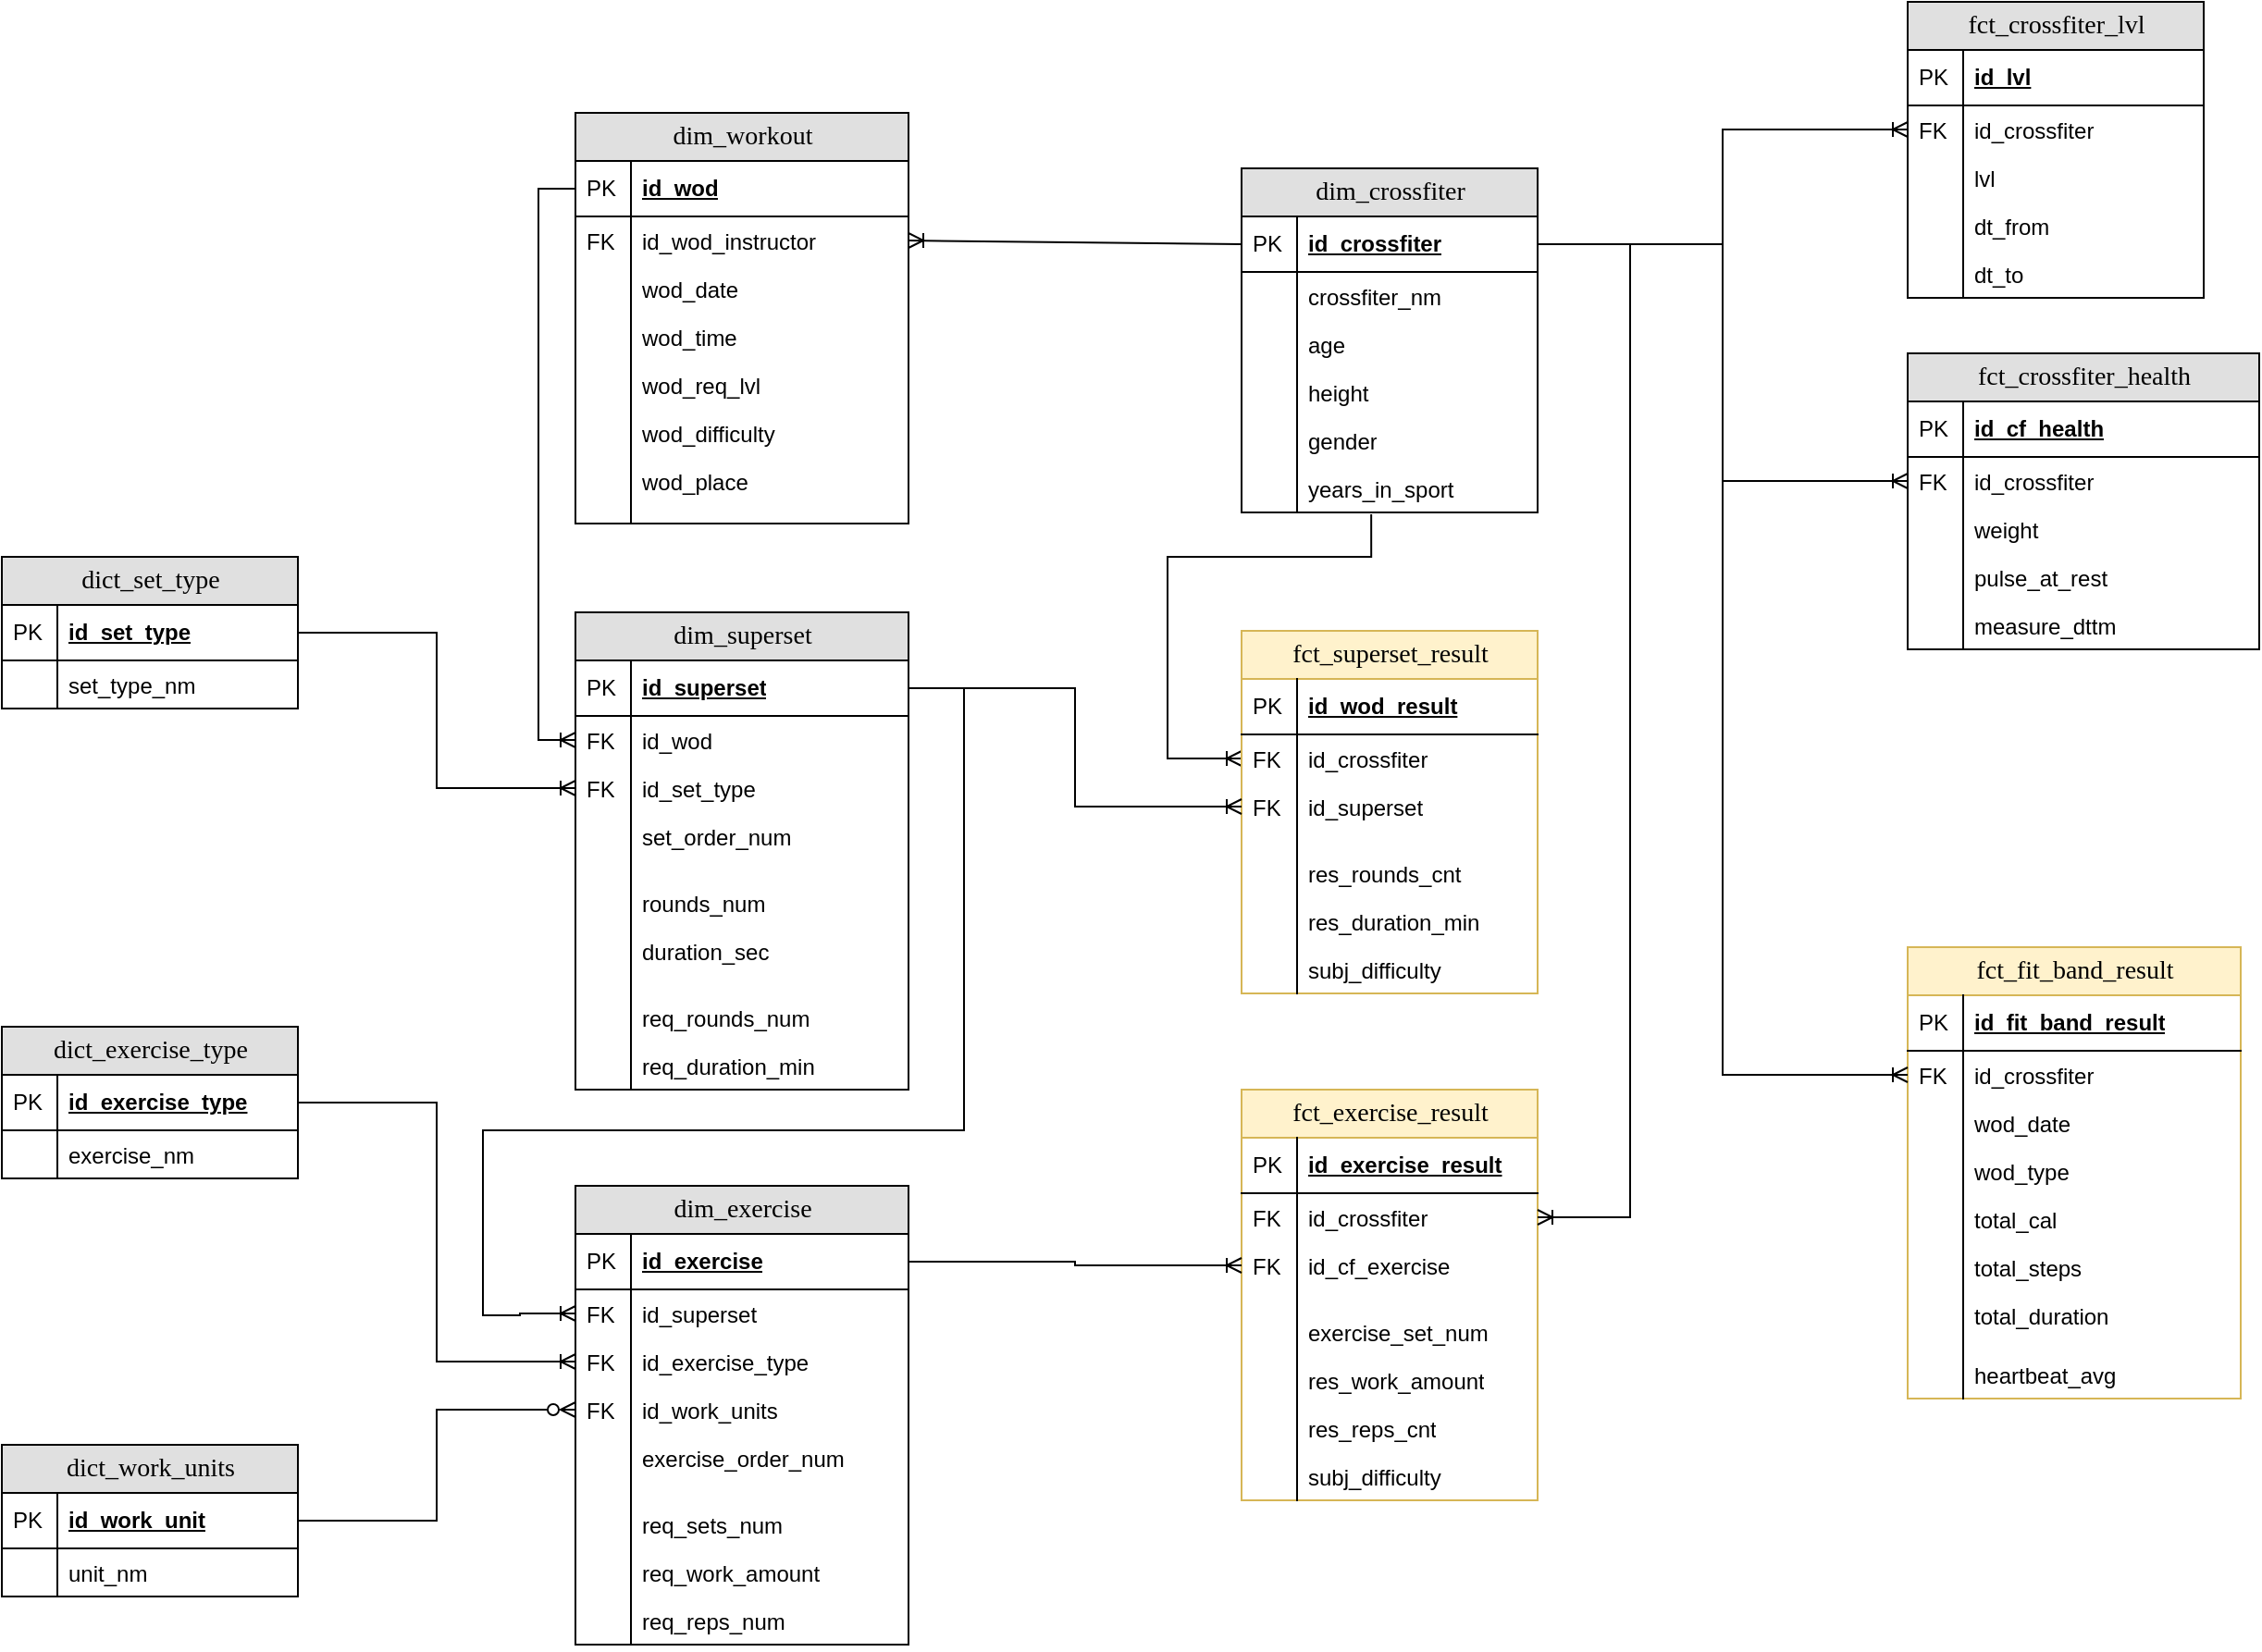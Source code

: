 <mxfile version="21.6.8" type="device" pages="4">
  <diagram name="dimensional_modeling" id="e56a1550-8fbb-45ad-956c-1786394a9013">
    <mxGraphModel dx="3122" dy="2163" grid="1" gridSize="10" guides="1" tooltips="1" connect="1" arrows="1" fold="1" page="1" pageScale="1" pageWidth="1654" pageHeight="1169" background="none" math="0" shadow="0">
      <root>
        <mxCell id="0" />
        <mxCell id="1" parent="0" />
        <mxCell id="DXc49DsnQ16W54ht89QJ-8" value="fct_exercise_result" style="swimlane;html=1;fontStyle=0;childLayout=stackLayout;horizontal=1;startSize=26;fillColor=#fff2cc;horizontalStack=0;resizeParent=1;resizeLast=0;collapsible=1;marginBottom=0;swimlaneFillColor=#ffffff;align=center;rounded=0;shadow=0;comic=0;labelBackgroundColor=none;strokeWidth=1;fontFamily=Verdana;fontSize=14;strokeColor=#d6b656;" parent="1" vertex="1">
          <mxGeometry x="480" y="-132" width="160" height="222" as="geometry" />
        </mxCell>
        <mxCell id="DXc49DsnQ16W54ht89QJ-9" value="id_exercise_result" style="shape=partialRectangle;top=0;left=0;right=0;bottom=1;html=1;align=left;verticalAlign=middle;fillColor=none;spacingLeft=34;spacingRight=4;whiteSpace=wrap;overflow=hidden;rotatable=0;points=[[0,0.5],[1,0.5]];portConstraint=eastwest;dropTarget=0;fontStyle=5;" parent="DXc49DsnQ16W54ht89QJ-8" vertex="1">
          <mxGeometry y="26" width="160" height="30" as="geometry" />
        </mxCell>
        <mxCell id="DXc49DsnQ16W54ht89QJ-10" value="PK" style="shape=partialRectangle;top=0;left=0;bottom=0;html=1;fillColor=none;align=left;verticalAlign=middle;spacingLeft=4;spacingRight=4;whiteSpace=wrap;overflow=hidden;rotatable=0;points=[];portConstraint=eastwest;part=1;" parent="DXc49DsnQ16W54ht89QJ-9" vertex="1" connectable="0">
          <mxGeometry width="30" height="30" as="geometry" />
        </mxCell>
        <mxCell id="DXc49DsnQ16W54ht89QJ-11" value="id_crossfiter" style="shape=partialRectangle;top=0;left=0;right=0;bottom=0;html=1;align=left;verticalAlign=top;fillColor=none;spacingLeft=34;spacingRight=4;whiteSpace=wrap;overflow=hidden;rotatable=0;points=[[0,0.5],[1,0.5]];portConstraint=eastwest;dropTarget=0;" parent="DXc49DsnQ16W54ht89QJ-8" vertex="1">
          <mxGeometry y="56" width="160" height="26" as="geometry" />
        </mxCell>
        <mxCell id="DXc49DsnQ16W54ht89QJ-12" value="FK" style="shape=partialRectangle;top=0;left=0;bottom=0;html=1;fillColor=none;align=left;verticalAlign=top;spacingLeft=4;spacingRight=4;whiteSpace=wrap;overflow=hidden;rotatable=0;points=[];portConstraint=eastwest;part=1;" parent="DXc49DsnQ16W54ht89QJ-11" vertex="1" connectable="0">
          <mxGeometry width="30" height="26" as="geometry" />
        </mxCell>
        <mxCell id="DXc49DsnQ16W54ht89QJ-15" value="id_cf_exercise" style="shape=partialRectangle;top=0;left=0;right=0;bottom=0;html=1;align=left;verticalAlign=top;fillColor=none;spacingLeft=34;spacingRight=4;whiteSpace=wrap;overflow=hidden;rotatable=0;points=[[0,0.5],[1,0.5]];portConstraint=eastwest;dropTarget=0;" parent="DXc49DsnQ16W54ht89QJ-8" vertex="1">
          <mxGeometry y="82" width="160" height="26" as="geometry" />
        </mxCell>
        <mxCell id="DXc49DsnQ16W54ht89QJ-16" value="FK" style="shape=partialRectangle;top=0;left=0;bottom=0;html=1;fillColor=none;align=left;verticalAlign=top;spacingLeft=4;spacingRight=4;whiteSpace=wrap;overflow=hidden;rotatable=0;points=[];portConstraint=eastwest;part=1;" parent="DXc49DsnQ16W54ht89QJ-15" vertex="1" connectable="0">
          <mxGeometry width="30" height="26" as="geometry" />
        </mxCell>
        <mxCell id="DXc49DsnQ16W54ht89QJ-17" value="" style="shape=partialRectangle;top=0;left=0;right=0;bottom=0;html=1;align=left;verticalAlign=top;fillColor=none;spacingLeft=34;spacingRight=4;whiteSpace=wrap;overflow=hidden;rotatable=0;points=[[0,0.5],[1,0.5]];portConstraint=eastwest;dropTarget=0;" parent="DXc49DsnQ16W54ht89QJ-8" vertex="1">
          <mxGeometry y="108" width="160" height="10" as="geometry" />
        </mxCell>
        <mxCell id="DXc49DsnQ16W54ht89QJ-18" value="" style="shape=partialRectangle;top=0;left=0;bottom=0;html=1;fillColor=none;align=left;verticalAlign=top;spacingLeft=4;spacingRight=4;whiteSpace=wrap;overflow=hidden;rotatable=0;points=[];portConstraint=eastwest;part=1;" parent="DXc49DsnQ16W54ht89QJ-17" vertex="1" connectable="0">
          <mxGeometry width="30" height="10" as="geometry" />
        </mxCell>
        <mxCell id="DXc49DsnQ16W54ht89QJ-122" value="exercise_set_num" style="shape=partialRectangle;top=0;left=0;right=0;bottom=0;html=1;align=left;verticalAlign=top;fillColor=none;spacingLeft=34;spacingRight=4;whiteSpace=wrap;overflow=hidden;rotatable=0;points=[[0,0.5],[1,0.5]];portConstraint=eastwest;dropTarget=0;" parent="DXc49DsnQ16W54ht89QJ-8" vertex="1">
          <mxGeometry y="118" width="160" height="26" as="geometry" />
        </mxCell>
        <mxCell id="DXc49DsnQ16W54ht89QJ-123" value="" style="shape=partialRectangle;top=0;left=0;bottom=0;html=1;fillColor=none;align=left;verticalAlign=top;spacingLeft=4;spacingRight=4;whiteSpace=wrap;overflow=hidden;rotatable=0;points=[];portConstraint=eastwest;part=1;" parent="DXc49DsnQ16W54ht89QJ-122" vertex="1" connectable="0">
          <mxGeometry width="30" height="26" as="geometry" />
        </mxCell>
        <mxCell id="DXc49DsnQ16W54ht89QJ-126" value="res_work_amount" style="shape=partialRectangle;top=0;left=0;right=0;bottom=0;html=1;align=left;verticalAlign=top;fillColor=none;spacingLeft=34;spacingRight=4;whiteSpace=wrap;overflow=hidden;rotatable=0;points=[[0,0.5],[1,0.5]];portConstraint=eastwest;dropTarget=0;" parent="DXc49DsnQ16W54ht89QJ-8" vertex="1">
          <mxGeometry y="144" width="160" height="26" as="geometry" />
        </mxCell>
        <mxCell id="DXc49DsnQ16W54ht89QJ-127" value="" style="shape=partialRectangle;top=0;left=0;bottom=0;html=1;fillColor=none;align=left;verticalAlign=top;spacingLeft=4;spacingRight=4;whiteSpace=wrap;overflow=hidden;rotatable=0;points=[];portConstraint=eastwest;part=1;" parent="DXc49DsnQ16W54ht89QJ-126" vertex="1" connectable="0">
          <mxGeometry width="30" height="26" as="geometry" />
        </mxCell>
        <mxCell id="DXc49DsnQ16W54ht89QJ-124" value="res_reps_cnt" style="shape=partialRectangle;top=0;left=0;right=0;bottom=0;html=1;align=left;verticalAlign=top;fillColor=none;spacingLeft=34;spacingRight=4;whiteSpace=wrap;overflow=hidden;rotatable=0;points=[[0,0.5],[1,0.5]];portConstraint=eastwest;dropTarget=0;" parent="DXc49DsnQ16W54ht89QJ-8" vertex="1">
          <mxGeometry y="170" width="160" height="26" as="geometry" />
        </mxCell>
        <mxCell id="DXc49DsnQ16W54ht89QJ-125" value="" style="shape=partialRectangle;top=0;left=0;bottom=0;html=1;fillColor=none;align=left;verticalAlign=top;spacingLeft=4;spacingRight=4;whiteSpace=wrap;overflow=hidden;rotatable=0;points=[];portConstraint=eastwest;part=1;" parent="DXc49DsnQ16W54ht89QJ-124" vertex="1" connectable="0">
          <mxGeometry width="30" height="26" as="geometry" />
        </mxCell>
        <mxCell id="90MnfZ6fjxR-X2wuUPr8-3" value="subj_difficulty" style="shape=partialRectangle;top=0;left=0;right=0;bottom=0;html=1;align=left;verticalAlign=top;fillColor=none;spacingLeft=34;spacingRight=4;whiteSpace=wrap;overflow=hidden;rotatable=0;points=[[0,0.5],[1,0.5]];portConstraint=eastwest;dropTarget=0;" parent="DXc49DsnQ16W54ht89QJ-8" vertex="1">
          <mxGeometry y="196" width="160" height="26" as="geometry" />
        </mxCell>
        <mxCell id="90MnfZ6fjxR-X2wuUPr8-4" value="" style="shape=partialRectangle;top=0;left=0;bottom=0;html=1;fillColor=none;align=left;verticalAlign=top;spacingLeft=4;spacingRight=4;whiteSpace=wrap;overflow=hidden;rotatable=0;points=[];portConstraint=eastwest;part=1;" parent="90MnfZ6fjxR-X2wuUPr8-3" vertex="1" connectable="0">
          <mxGeometry width="30" height="26" as="geometry" />
        </mxCell>
        <mxCell id="DXc49DsnQ16W54ht89QJ-20" value="dict_exercise_type" style="swimlane;html=1;fontStyle=0;childLayout=stackLayout;horizontal=1;startSize=26;fillColor=#e0e0e0;horizontalStack=0;resizeParent=1;resizeLast=0;collapsible=1;marginBottom=0;swimlaneFillColor=#ffffff;align=center;rounded=0;shadow=0;comic=0;labelBackgroundColor=none;strokeWidth=1;fontFamily=Verdana;fontSize=14" parent="1" vertex="1">
          <mxGeometry x="-190" y="-166" width="160" height="82" as="geometry" />
        </mxCell>
        <mxCell id="DXc49DsnQ16W54ht89QJ-21" value="id_exercise_type" style="shape=partialRectangle;top=0;left=0;right=0;bottom=1;html=1;align=left;verticalAlign=middle;fillColor=none;spacingLeft=34;spacingRight=4;whiteSpace=wrap;overflow=hidden;rotatable=0;points=[[0,0.5],[1,0.5]];portConstraint=eastwest;dropTarget=0;fontStyle=5;" parent="DXc49DsnQ16W54ht89QJ-20" vertex="1">
          <mxGeometry y="26" width="160" height="30" as="geometry" />
        </mxCell>
        <mxCell id="DXc49DsnQ16W54ht89QJ-22" value="PK" style="shape=partialRectangle;top=0;left=0;bottom=0;html=1;fillColor=none;align=left;verticalAlign=middle;spacingLeft=4;spacingRight=4;whiteSpace=wrap;overflow=hidden;rotatable=0;points=[];portConstraint=eastwest;part=1;" parent="DXc49DsnQ16W54ht89QJ-21" vertex="1" connectable="0">
          <mxGeometry width="30" height="30" as="geometry" />
        </mxCell>
        <mxCell id="DXc49DsnQ16W54ht89QJ-23" value="exercise_nm" style="shape=partialRectangle;top=0;left=0;right=0;bottom=0;html=1;align=left;verticalAlign=top;fillColor=none;spacingLeft=34;spacingRight=4;whiteSpace=wrap;overflow=hidden;rotatable=0;points=[[0,0.5],[1,0.5]];portConstraint=eastwest;dropTarget=0;" parent="DXc49DsnQ16W54ht89QJ-20" vertex="1">
          <mxGeometry y="56" width="160" height="26" as="geometry" />
        </mxCell>
        <mxCell id="DXc49DsnQ16W54ht89QJ-24" value="" style="shape=partialRectangle;top=0;left=0;bottom=0;html=1;fillColor=none;align=left;verticalAlign=top;spacingLeft=4;spacingRight=4;whiteSpace=wrap;overflow=hidden;rotatable=0;points=[];portConstraint=eastwest;part=1;" parent="DXc49DsnQ16W54ht89QJ-23" vertex="1" connectable="0">
          <mxGeometry width="30" height="26" as="geometry" />
        </mxCell>
        <mxCell id="DXc49DsnQ16W54ht89QJ-31" value="dim_crossfiter" style="swimlane;html=1;fontStyle=0;childLayout=stackLayout;horizontal=1;startSize=26;fillColor=#e0e0e0;horizontalStack=0;resizeParent=1;resizeLast=0;collapsible=1;marginBottom=0;swimlaneFillColor=#ffffff;align=center;rounded=0;shadow=0;comic=0;labelBackgroundColor=none;strokeWidth=1;fontFamily=Verdana;fontSize=14" parent="1" vertex="1">
          <mxGeometry x="480" y="-630" width="160" height="186" as="geometry" />
        </mxCell>
        <mxCell id="DXc49DsnQ16W54ht89QJ-32" value="id_crossfiter" style="shape=partialRectangle;top=0;left=0;right=0;bottom=1;html=1;align=left;verticalAlign=middle;fillColor=none;spacingLeft=34;spacingRight=4;whiteSpace=wrap;overflow=hidden;rotatable=0;points=[[0,0.5],[1,0.5]];portConstraint=eastwest;dropTarget=0;fontStyle=5;" parent="DXc49DsnQ16W54ht89QJ-31" vertex="1">
          <mxGeometry y="26" width="160" height="30" as="geometry" />
        </mxCell>
        <mxCell id="DXc49DsnQ16W54ht89QJ-33" value="PK" style="shape=partialRectangle;top=0;left=0;bottom=0;html=1;fillColor=none;align=left;verticalAlign=middle;spacingLeft=4;spacingRight=4;whiteSpace=wrap;overflow=hidden;rotatable=0;points=[];portConstraint=eastwest;part=1;" parent="DXc49DsnQ16W54ht89QJ-32" vertex="1" connectable="0">
          <mxGeometry width="30" height="30" as="geometry" />
        </mxCell>
        <mxCell id="DXc49DsnQ16W54ht89QJ-34" value="crossfiter_nm" style="shape=partialRectangle;top=0;left=0;right=0;bottom=0;html=1;align=left;verticalAlign=top;fillColor=none;spacingLeft=34;spacingRight=4;whiteSpace=wrap;overflow=hidden;rotatable=0;points=[[0,0.5],[1,0.5]];portConstraint=eastwest;dropTarget=0;" parent="DXc49DsnQ16W54ht89QJ-31" vertex="1">
          <mxGeometry y="56" width="160" height="26" as="geometry" />
        </mxCell>
        <mxCell id="DXc49DsnQ16W54ht89QJ-35" value="" style="shape=partialRectangle;top=0;left=0;bottom=0;html=1;fillColor=none;align=left;verticalAlign=top;spacingLeft=4;spacingRight=4;whiteSpace=wrap;overflow=hidden;rotatable=0;points=[];portConstraint=eastwest;part=1;" parent="DXc49DsnQ16W54ht89QJ-34" vertex="1" connectable="0">
          <mxGeometry width="30" height="26" as="geometry" />
        </mxCell>
        <mxCell id="DXc49DsnQ16W54ht89QJ-36" value="age" style="shape=partialRectangle;top=0;left=0;right=0;bottom=0;html=1;align=left;verticalAlign=top;fillColor=none;spacingLeft=34;spacingRight=4;whiteSpace=wrap;overflow=hidden;rotatable=0;points=[[0,0.5],[1,0.5]];portConstraint=eastwest;dropTarget=0;" parent="DXc49DsnQ16W54ht89QJ-31" vertex="1">
          <mxGeometry y="82" width="160" height="26" as="geometry" />
        </mxCell>
        <mxCell id="DXc49DsnQ16W54ht89QJ-37" value="" style="shape=partialRectangle;top=0;left=0;bottom=0;html=1;fillColor=none;align=left;verticalAlign=top;spacingLeft=4;spacingRight=4;whiteSpace=wrap;overflow=hidden;rotatable=0;points=[];portConstraint=eastwest;part=1;" parent="DXc49DsnQ16W54ht89QJ-36" vertex="1" connectable="0">
          <mxGeometry width="30" height="26" as="geometry" />
        </mxCell>
        <mxCell id="8I6_MMGTmJIRmIqdimoh-1" value="height" style="shape=partialRectangle;top=0;left=0;right=0;bottom=0;html=1;align=left;verticalAlign=top;fillColor=none;spacingLeft=34;spacingRight=4;whiteSpace=wrap;overflow=hidden;rotatable=0;points=[[0,0.5],[1,0.5]];portConstraint=eastwest;dropTarget=0;" vertex="1" parent="DXc49DsnQ16W54ht89QJ-31">
          <mxGeometry y="108" width="160" height="26" as="geometry" />
        </mxCell>
        <mxCell id="8I6_MMGTmJIRmIqdimoh-2" value="" style="shape=partialRectangle;top=0;left=0;bottom=0;html=1;fillColor=none;align=left;verticalAlign=top;spacingLeft=4;spacingRight=4;whiteSpace=wrap;overflow=hidden;rotatable=0;points=[];portConstraint=eastwest;part=1;" vertex="1" connectable="0" parent="8I6_MMGTmJIRmIqdimoh-1">
          <mxGeometry width="30" height="26" as="geometry" />
        </mxCell>
        <mxCell id="DXc49DsnQ16W54ht89QJ-38" value="gender" style="shape=partialRectangle;top=0;left=0;right=0;bottom=0;html=1;align=left;verticalAlign=top;fillColor=none;spacingLeft=34;spacingRight=4;whiteSpace=wrap;overflow=hidden;rotatable=0;points=[[0,0.5],[1,0.5]];portConstraint=eastwest;dropTarget=0;" parent="DXc49DsnQ16W54ht89QJ-31" vertex="1">
          <mxGeometry y="134" width="160" height="26" as="geometry" />
        </mxCell>
        <mxCell id="DXc49DsnQ16W54ht89QJ-39" value="" style="shape=partialRectangle;top=0;left=0;bottom=0;html=1;fillColor=none;align=left;verticalAlign=top;spacingLeft=4;spacingRight=4;whiteSpace=wrap;overflow=hidden;rotatable=0;points=[];portConstraint=eastwest;part=1;" parent="DXc49DsnQ16W54ht89QJ-38" vertex="1" connectable="0">
          <mxGeometry width="30" height="26" as="geometry" />
        </mxCell>
        <mxCell id="DXc49DsnQ16W54ht89QJ-42" value="years_in_sport" style="shape=partialRectangle;top=0;left=0;right=0;bottom=0;html=1;align=left;verticalAlign=top;fillColor=none;spacingLeft=34;spacingRight=4;whiteSpace=wrap;overflow=hidden;rotatable=0;points=[[0,0.5],[1,0.5]];portConstraint=eastwest;dropTarget=0;" parent="DXc49DsnQ16W54ht89QJ-31" vertex="1">
          <mxGeometry y="160" width="160" height="26" as="geometry" />
        </mxCell>
        <mxCell id="DXc49DsnQ16W54ht89QJ-43" value="" style="shape=partialRectangle;top=0;left=0;bottom=0;html=1;fillColor=none;align=left;verticalAlign=top;spacingLeft=4;spacingRight=4;whiteSpace=wrap;overflow=hidden;rotatable=0;points=[];portConstraint=eastwest;part=1;" parent="DXc49DsnQ16W54ht89QJ-42" vertex="1" connectable="0">
          <mxGeometry width="30" height="26" as="geometry" />
        </mxCell>
        <mxCell id="DXc49DsnQ16W54ht89QJ-48" value="dict_set_type" style="swimlane;html=1;fontStyle=0;childLayout=stackLayout;horizontal=1;startSize=26;fillColor=#e0e0e0;horizontalStack=0;resizeParent=1;resizeLast=0;collapsible=1;marginBottom=0;swimlaneFillColor=#ffffff;align=center;rounded=0;shadow=0;comic=0;labelBackgroundColor=none;strokeWidth=1;fontFamily=Verdana;fontSize=14" parent="1" vertex="1">
          <mxGeometry x="-190" y="-420" width="160" height="82" as="geometry" />
        </mxCell>
        <mxCell id="DXc49DsnQ16W54ht89QJ-49" value="id_set_type" style="shape=partialRectangle;top=0;left=0;right=0;bottom=1;html=1;align=left;verticalAlign=middle;fillColor=none;spacingLeft=34;spacingRight=4;whiteSpace=wrap;overflow=hidden;rotatable=0;points=[[0,0.5],[1,0.5]];portConstraint=eastwest;dropTarget=0;fontStyle=5;" parent="DXc49DsnQ16W54ht89QJ-48" vertex="1">
          <mxGeometry y="26" width="160" height="30" as="geometry" />
        </mxCell>
        <mxCell id="DXc49DsnQ16W54ht89QJ-50" value="PK" style="shape=partialRectangle;top=0;left=0;bottom=0;html=1;fillColor=none;align=left;verticalAlign=middle;spacingLeft=4;spacingRight=4;whiteSpace=wrap;overflow=hidden;rotatable=0;points=[];portConstraint=eastwest;part=1;" parent="DXc49DsnQ16W54ht89QJ-49" vertex="1" connectable="0">
          <mxGeometry width="30" height="30" as="geometry" />
        </mxCell>
        <mxCell id="DXc49DsnQ16W54ht89QJ-51" value="set_type_nm" style="shape=partialRectangle;top=0;left=0;right=0;bottom=0;html=1;align=left;verticalAlign=top;fillColor=none;spacingLeft=34;spacingRight=4;whiteSpace=wrap;overflow=hidden;rotatable=0;points=[[0,0.5],[1,0.5]];portConstraint=eastwest;dropTarget=0;" parent="DXc49DsnQ16W54ht89QJ-48" vertex="1">
          <mxGeometry y="56" width="160" height="26" as="geometry" />
        </mxCell>
        <mxCell id="DXc49DsnQ16W54ht89QJ-52" value="" style="shape=partialRectangle;top=0;left=0;bottom=0;html=1;fillColor=none;align=left;verticalAlign=top;spacingLeft=4;spacingRight=4;whiteSpace=wrap;overflow=hidden;rotatable=0;points=[];portConstraint=eastwest;part=1;" parent="DXc49DsnQ16W54ht89QJ-51" vertex="1" connectable="0">
          <mxGeometry width="30" height="26" as="geometry" />
        </mxCell>
        <mxCell id="DXc49DsnQ16W54ht89QJ-70" style="edgeStyle=orthogonalEdgeStyle;rounded=0;orthogonalLoop=1;jettySize=auto;html=1;exitX=0;exitY=0.5;exitDx=0;exitDy=0;startArrow=ERoneToMany;startFill=0;endArrow=none;endFill=0;jumpStyle=arc;entryX=0.438;entryY=1.038;entryDx=0;entryDy=0;entryPerimeter=0;" parent="1" source="S-AYy4F7Nv-Mx2UUhiui-9" target="DXc49DsnQ16W54ht89QJ-42" edge="1">
          <mxGeometry relative="1" as="geometry">
            <Array as="points">
              <mxPoint x="440" y="-311" />
              <mxPoint x="440" y="-420" />
              <mxPoint x="550" y="-420" />
            </Array>
            <mxPoint x="550" y="-420" as="targetPoint" />
          </mxGeometry>
        </mxCell>
        <mxCell id="DXc49DsnQ16W54ht89QJ-71" value="dim_exercise" style="swimlane;html=1;fontStyle=0;childLayout=stackLayout;horizontal=1;startSize=26;fillColor=#e0e0e0;horizontalStack=0;resizeParent=1;resizeLast=0;collapsible=1;marginBottom=0;swimlaneFillColor=#ffffff;align=center;rounded=0;shadow=0;comic=0;labelBackgroundColor=none;strokeWidth=1;fontFamily=Verdana;fontSize=14" parent="1" vertex="1">
          <mxGeometry x="120" y="-80" width="180" height="248" as="geometry" />
        </mxCell>
        <mxCell id="DXc49DsnQ16W54ht89QJ-72" value="id_exercise" style="shape=partialRectangle;top=0;left=0;right=0;bottom=1;html=1;align=left;verticalAlign=middle;fillColor=none;spacingLeft=34;spacingRight=4;whiteSpace=wrap;overflow=hidden;rotatable=0;points=[[0,0.5],[1,0.5]];portConstraint=eastwest;dropTarget=0;fontStyle=5;" parent="DXc49DsnQ16W54ht89QJ-71" vertex="1">
          <mxGeometry y="26" width="180" height="30" as="geometry" />
        </mxCell>
        <mxCell id="DXc49DsnQ16W54ht89QJ-73" value="PK" style="shape=partialRectangle;top=0;left=0;bottom=0;html=1;fillColor=none;align=left;verticalAlign=middle;spacingLeft=4;spacingRight=4;whiteSpace=wrap;overflow=hidden;rotatable=0;points=[];portConstraint=eastwest;part=1;" parent="DXc49DsnQ16W54ht89QJ-72" vertex="1" connectable="0">
          <mxGeometry width="30" height="30" as="geometry" />
        </mxCell>
        <mxCell id="DXc49DsnQ16W54ht89QJ-74" value="id_superset" style="shape=partialRectangle;top=0;left=0;right=0;bottom=0;html=1;align=left;verticalAlign=top;fillColor=none;spacingLeft=34;spacingRight=4;whiteSpace=wrap;overflow=hidden;rotatable=0;points=[[0,0.5],[1,0.5]];portConstraint=eastwest;dropTarget=0;" parent="DXc49DsnQ16W54ht89QJ-71" vertex="1">
          <mxGeometry y="56" width="180" height="26" as="geometry" />
        </mxCell>
        <mxCell id="DXc49DsnQ16W54ht89QJ-75" value="FK" style="shape=partialRectangle;top=0;left=0;bottom=0;html=1;fillColor=none;align=left;verticalAlign=top;spacingLeft=4;spacingRight=4;whiteSpace=wrap;overflow=hidden;rotatable=0;points=[];portConstraint=eastwest;part=1;" parent="DXc49DsnQ16W54ht89QJ-74" vertex="1" connectable="0">
          <mxGeometry width="30" height="26" as="geometry" />
        </mxCell>
        <mxCell id="DXc49DsnQ16W54ht89QJ-76" value="id_exercise_type" style="shape=partialRectangle;top=0;left=0;right=0;bottom=0;html=1;align=left;verticalAlign=top;fillColor=none;spacingLeft=34;spacingRight=4;whiteSpace=wrap;overflow=hidden;rotatable=0;points=[[0,0.5],[1,0.5]];portConstraint=eastwest;dropTarget=0;" parent="DXc49DsnQ16W54ht89QJ-71" vertex="1">
          <mxGeometry y="82" width="180" height="26" as="geometry" />
        </mxCell>
        <mxCell id="DXc49DsnQ16W54ht89QJ-77" value="FK" style="shape=partialRectangle;top=0;left=0;bottom=0;html=1;fillColor=none;align=left;verticalAlign=top;spacingLeft=4;spacingRight=4;whiteSpace=wrap;overflow=hidden;rotatable=0;points=[];portConstraint=eastwest;part=1;" parent="DXc49DsnQ16W54ht89QJ-76" vertex="1" connectable="0">
          <mxGeometry width="30" height="26" as="geometry" />
        </mxCell>
        <mxCell id="DXc49DsnQ16W54ht89QJ-152" value="id_work_units" style="shape=partialRectangle;top=0;left=0;right=0;bottom=0;html=1;align=left;verticalAlign=top;fillColor=none;spacingLeft=34;spacingRight=4;whiteSpace=wrap;overflow=hidden;rotatable=0;points=[[0,0.5],[1,0.5]];portConstraint=eastwest;dropTarget=0;" parent="DXc49DsnQ16W54ht89QJ-71" vertex="1">
          <mxGeometry y="108" width="180" height="26" as="geometry" />
        </mxCell>
        <mxCell id="DXc49DsnQ16W54ht89QJ-153" value="FK" style="shape=partialRectangle;top=0;left=0;bottom=0;html=1;fillColor=none;align=left;verticalAlign=top;spacingLeft=4;spacingRight=4;whiteSpace=wrap;overflow=hidden;rotatable=0;points=[];portConstraint=eastwest;part=1;" parent="DXc49DsnQ16W54ht89QJ-152" vertex="1" connectable="0">
          <mxGeometry width="30" height="26" as="geometry" />
        </mxCell>
        <mxCell id="DXc49DsnQ16W54ht89QJ-161" value="exercise_order_num" style="shape=partialRectangle;top=0;left=0;right=0;bottom=0;html=1;align=left;verticalAlign=top;fillColor=none;spacingLeft=34;spacingRight=4;whiteSpace=wrap;overflow=hidden;rotatable=0;points=[[0,0.5],[1,0.5]];portConstraint=eastwest;dropTarget=0;" parent="DXc49DsnQ16W54ht89QJ-71" vertex="1">
          <mxGeometry y="134" width="180" height="26" as="geometry" />
        </mxCell>
        <mxCell id="DXc49DsnQ16W54ht89QJ-162" value="" style="shape=partialRectangle;top=0;left=0;bottom=0;html=1;fillColor=none;align=left;verticalAlign=top;spacingLeft=4;spacingRight=4;whiteSpace=wrap;overflow=hidden;rotatable=0;points=[];portConstraint=eastwest;part=1;" parent="DXc49DsnQ16W54ht89QJ-161" vertex="1" connectable="0">
          <mxGeometry width="30" height="26" as="geometry" />
        </mxCell>
        <mxCell id="DXc49DsnQ16W54ht89QJ-80" value="" style="shape=partialRectangle;top=0;left=0;right=0;bottom=0;html=1;align=left;verticalAlign=top;fillColor=none;spacingLeft=34;spacingRight=4;whiteSpace=wrap;overflow=hidden;rotatable=0;points=[[0,0.5],[1,0.5]];portConstraint=eastwest;dropTarget=0;" parent="DXc49DsnQ16W54ht89QJ-71" vertex="1">
          <mxGeometry y="160" width="180" height="10" as="geometry" />
        </mxCell>
        <mxCell id="DXc49DsnQ16W54ht89QJ-81" value="" style="shape=partialRectangle;top=0;left=0;bottom=0;html=1;fillColor=none;align=left;verticalAlign=top;spacingLeft=4;spacingRight=4;whiteSpace=wrap;overflow=hidden;rotatable=0;points=[];portConstraint=eastwest;part=1;" parent="DXc49DsnQ16W54ht89QJ-80" vertex="1" connectable="0">
          <mxGeometry width="30" height="10" as="geometry" />
        </mxCell>
        <mxCell id="DXc49DsnQ16W54ht89QJ-146" value="req_sets_num" style="shape=partialRectangle;top=0;left=0;right=0;bottom=0;html=1;align=left;verticalAlign=top;fillColor=none;spacingLeft=34;spacingRight=4;whiteSpace=wrap;overflow=hidden;rotatable=0;points=[[0,0.5],[1,0.5]];portConstraint=eastwest;dropTarget=0;" parent="DXc49DsnQ16W54ht89QJ-71" vertex="1">
          <mxGeometry y="170" width="180" height="26" as="geometry" />
        </mxCell>
        <mxCell id="DXc49DsnQ16W54ht89QJ-147" value="" style="shape=partialRectangle;top=0;left=0;bottom=0;html=1;fillColor=none;align=left;verticalAlign=top;spacingLeft=4;spacingRight=4;whiteSpace=wrap;overflow=hidden;rotatable=0;points=[];portConstraint=eastwest;part=1;" parent="DXc49DsnQ16W54ht89QJ-146" vertex="1" connectable="0">
          <mxGeometry width="30" height="26" as="geometry" />
        </mxCell>
        <mxCell id="DXc49DsnQ16W54ht89QJ-150" value="req_work_amount" style="shape=partialRectangle;top=0;left=0;right=0;bottom=0;html=1;align=left;verticalAlign=top;fillColor=none;spacingLeft=34;spacingRight=4;whiteSpace=wrap;overflow=hidden;rotatable=0;points=[[0,0.5],[1,0.5]];portConstraint=eastwest;dropTarget=0;" parent="DXc49DsnQ16W54ht89QJ-71" vertex="1">
          <mxGeometry y="196" width="180" height="26" as="geometry" />
        </mxCell>
        <mxCell id="DXc49DsnQ16W54ht89QJ-151" value="" style="shape=partialRectangle;top=0;left=0;bottom=0;html=1;fillColor=none;align=left;verticalAlign=top;spacingLeft=4;spacingRight=4;whiteSpace=wrap;overflow=hidden;rotatable=0;points=[];portConstraint=eastwest;part=1;" parent="DXc49DsnQ16W54ht89QJ-150" vertex="1" connectable="0">
          <mxGeometry width="30" height="26" as="geometry" />
        </mxCell>
        <mxCell id="DXc49DsnQ16W54ht89QJ-148" value="req_reps_num" style="shape=partialRectangle;top=0;left=0;right=0;bottom=0;html=1;align=left;verticalAlign=top;fillColor=none;spacingLeft=34;spacingRight=4;whiteSpace=wrap;overflow=hidden;rotatable=0;points=[[0,0.5],[1,0.5]];portConstraint=eastwest;dropTarget=0;" parent="DXc49DsnQ16W54ht89QJ-71" vertex="1">
          <mxGeometry y="222" width="180" height="26" as="geometry" />
        </mxCell>
        <mxCell id="DXc49DsnQ16W54ht89QJ-149" value="" style="shape=partialRectangle;top=0;left=0;bottom=0;html=1;fillColor=none;align=left;verticalAlign=top;spacingLeft=4;spacingRight=4;whiteSpace=wrap;overflow=hidden;rotatable=0;points=[];portConstraint=eastwest;part=1;" parent="DXc49DsnQ16W54ht89QJ-148" vertex="1" connectable="0">
          <mxGeometry width="30" height="26" as="geometry" />
        </mxCell>
        <mxCell id="DXc49DsnQ16W54ht89QJ-82" value="dim_superset" style="swimlane;html=1;fontStyle=0;childLayout=stackLayout;horizontal=1;startSize=26;fillColor=#e0e0e0;horizontalStack=0;resizeParent=1;resizeLast=0;collapsible=1;marginBottom=0;swimlaneFillColor=#ffffff;align=center;rounded=0;shadow=0;comic=0;labelBackgroundColor=none;strokeWidth=1;fontFamily=Verdana;fontSize=14" parent="1" vertex="1">
          <mxGeometry x="120" y="-390" width="180" height="258" as="geometry" />
        </mxCell>
        <mxCell id="DXc49DsnQ16W54ht89QJ-83" value="id_superset" style="shape=partialRectangle;top=0;left=0;right=0;bottom=1;html=1;align=left;verticalAlign=middle;fillColor=none;spacingLeft=34;spacingRight=4;whiteSpace=wrap;overflow=hidden;rotatable=0;points=[[0,0.5],[1,0.5]];portConstraint=eastwest;dropTarget=0;fontStyle=5;" parent="DXc49DsnQ16W54ht89QJ-82" vertex="1">
          <mxGeometry y="26" width="180" height="30" as="geometry" />
        </mxCell>
        <mxCell id="DXc49DsnQ16W54ht89QJ-84" value="PK" style="shape=partialRectangle;top=0;left=0;bottom=0;html=1;fillColor=none;align=left;verticalAlign=middle;spacingLeft=4;spacingRight=4;whiteSpace=wrap;overflow=hidden;rotatable=0;points=[];portConstraint=eastwest;part=1;" parent="DXc49DsnQ16W54ht89QJ-83" vertex="1" connectable="0">
          <mxGeometry width="30" height="30" as="geometry" />
        </mxCell>
        <mxCell id="DXc49DsnQ16W54ht89QJ-85" value="id_wod" style="shape=partialRectangle;top=0;left=0;right=0;bottom=0;html=1;align=left;verticalAlign=top;fillColor=none;spacingLeft=34;spacingRight=4;whiteSpace=wrap;overflow=hidden;rotatable=0;points=[[0,0.5],[1,0.5]];portConstraint=eastwest;dropTarget=0;" parent="DXc49DsnQ16W54ht89QJ-82" vertex="1">
          <mxGeometry y="56" width="180" height="26" as="geometry" />
        </mxCell>
        <mxCell id="DXc49DsnQ16W54ht89QJ-86" value="FK" style="shape=partialRectangle;top=0;left=0;bottom=0;html=1;fillColor=none;align=left;verticalAlign=top;spacingLeft=4;spacingRight=4;whiteSpace=wrap;overflow=hidden;rotatable=0;points=[];portConstraint=eastwest;part=1;" parent="DXc49DsnQ16W54ht89QJ-85" vertex="1" connectable="0">
          <mxGeometry width="30" height="26" as="geometry" />
        </mxCell>
        <mxCell id="DXc49DsnQ16W54ht89QJ-157" value="id_set_type" style="shape=partialRectangle;top=0;left=0;right=0;bottom=0;html=1;align=left;verticalAlign=top;fillColor=none;spacingLeft=34;spacingRight=4;whiteSpace=wrap;overflow=hidden;rotatable=0;points=[[0,0.5],[1,0.5]];portConstraint=eastwest;dropTarget=0;" parent="DXc49DsnQ16W54ht89QJ-82" vertex="1">
          <mxGeometry y="82" width="180" height="26" as="geometry" />
        </mxCell>
        <mxCell id="DXc49DsnQ16W54ht89QJ-158" value="FK" style="shape=partialRectangle;top=0;left=0;bottom=0;html=1;fillColor=none;align=left;verticalAlign=top;spacingLeft=4;spacingRight=4;whiteSpace=wrap;overflow=hidden;rotatable=0;points=[];portConstraint=eastwest;part=1;" parent="DXc49DsnQ16W54ht89QJ-157" vertex="1" connectable="0">
          <mxGeometry width="30" height="26" as="geometry" />
        </mxCell>
        <mxCell id="DXc49DsnQ16W54ht89QJ-163" value="set_order_num" style="shape=partialRectangle;top=0;left=0;right=0;bottom=0;html=1;align=left;verticalAlign=top;fillColor=none;spacingLeft=34;spacingRight=4;whiteSpace=wrap;overflow=hidden;rotatable=0;points=[[0,0.5],[1,0.5]];portConstraint=eastwest;dropTarget=0;" parent="DXc49DsnQ16W54ht89QJ-82" vertex="1">
          <mxGeometry y="108" width="180" height="26" as="geometry" />
        </mxCell>
        <mxCell id="DXc49DsnQ16W54ht89QJ-164" value="" style="shape=partialRectangle;top=0;left=0;bottom=0;html=1;fillColor=none;align=left;verticalAlign=top;spacingLeft=4;spacingRight=4;whiteSpace=wrap;overflow=hidden;rotatable=0;points=[];portConstraint=eastwest;part=1;" parent="DXc49DsnQ16W54ht89QJ-163" vertex="1" connectable="0">
          <mxGeometry width="30" height="26" as="geometry" />
        </mxCell>
        <mxCell id="DXc49DsnQ16W54ht89QJ-91" value="" style="shape=partialRectangle;top=0;left=0;right=0;bottom=0;html=1;align=left;verticalAlign=top;fillColor=none;spacingLeft=34;spacingRight=4;whiteSpace=wrap;overflow=hidden;rotatable=0;points=[[0,0.5],[1,0.5]];portConstraint=eastwest;dropTarget=0;" parent="DXc49DsnQ16W54ht89QJ-82" vertex="1">
          <mxGeometry y="134" width="180" height="10" as="geometry" />
        </mxCell>
        <mxCell id="DXc49DsnQ16W54ht89QJ-92" value="" style="shape=partialRectangle;top=0;left=0;bottom=0;html=1;fillColor=none;align=left;verticalAlign=top;spacingLeft=4;spacingRight=4;whiteSpace=wrap;overflow=hidden;rotatable=0;points=[];portConstraint=eastwest;part=1;" parent="DXc49DsnQ16W54ht89QJ-91" vertex="1" connectable="0">
          <mxGeometry width="30" height="10" as="geometry" />
        </mxCell>
        <mxCell id="DXc49DsnQ16W54ht89QJ-87" value="rounds_num" style="shape=partialRectangle;top=0;left=0;right=0;bottom=0;html=1;align=left;verticalAlign=top;fillColor=none;spacingLeft=34;spacingRight=4;whiteSpace=wrap;overflow=hidden;rotatable=0;points=[[0,0.5],[1,0.5]];portConstraint=eastwest;dropTarget=0;" parent="DXc49DsnQ16W54ht89QJ-82" vertex="1">
          <mxGeometry y="144" width="180" height="26" as="geometry" />
        </mxCell>
        <mxCell id="DXc49DsnQ16W54ht89QJ-88" value="" style="shape=partialRectangle;top=0;left=0;bottom=0;html=1;fillColor=none;align=left;verticalAlign=top;spacingLeft=4;spacingRight=4;whiteSpace=wrap;overflow=hidden;rotatable=0;points=[];portConstraint=eastwest;part=1;" parent="DXc49DsnQ16W54ht89QJ-87" vertex="1" connectable="0">
          <mxGeometry width="30" height="26" as="geometry" />
        </mxCell>
        <mxCell id="DXc49DsnQ16W54ht89QJ-89" value="duration_sec" style="shape=partialRectangle;top=0;left=0;right=0;bottom=0;html=1;align=left;verticalAlign=top;fillColor=none;spacingLeft=34;spacingRight=4;whiteSpace=wrap;overflow=hidden;rotatable=0;points=[[0,0.5],[1,0.5]];portConstraint=eastwest;dropTarget=0;" parent="DXc49DsnQ16W54ht89QJ-82" vertex="1">
          <mxGeometry y="170" width="180" height="26" as="geometry" />
        </mxCell>
        <mxCell id="DXc49DsnQ16W54ht89QJ-90" value="" style="shape=partialRectangle;top=0;left=0;bottom=0;html=1;fillColor=none;align=left;verticalAlign=top;spacingLeft=4;spacingRight=4;whiteSpace=wrap;overflow=hidden;rotatable=0;points=[];portConstraint=eastwest;part=1;" parent="DXc49DsnQ16W54ht89QJ-89" vertex="1" connectable="0">
          <mxGeometry width="30" height="26" as="geometry" />
        </mxCell>
        <mxCell id="DXc49DsnQ16W54ht89QJ-172" value="" style="shape=partialRectangle;top=0;left=0;right=0;bottom=0;html=1;align=left;verticalAlign=top;fillColor=none;spacingLeft=34;spacingRight=4;whiteSpace=wrap;overflow=hidden;rotatable=0;points=[[0,0.5],[1,0.5]];portConstraint=eastwest;dropTarget=0;" parent="DXc49DsnQ16W54ht89QJ-82" vertex="1">
          <mxGeometry y="196" width="180" height="10" as="geometry" />
        </mxCell>
        <mxCell id="DXc49DsnQ16W54ht89QJ-173" value="" style="shape=partialRectangle;top=0;left=0;bottom=0;html=1;fillColor=none;align=left;verticalAlign=top;spacingLeft=4;spacingRight=4;whiteSpace=wrap;overflow=hidden;rotatable=0;points=[];portConstraint=eastwest;part=1;" parent="DXc49DsnQ16W54ht89QJ-172" vertex="1" connectable="0">
          <mxGeometry width="30" height="10" as="geometry" />
        </mxCell>
        <mxCell id="DXc49DsnQ16W54ht89QJ-174" value="req_rounds_num" style="shape=partialRectangle;top=0;left=0;right=0;bottom=0;html=1;align=left;verticalAlign=top;fillColor=none;spacingLeft=34;spacingRight=4;whiteSpace=wrap;overflow=hidden;rotatable=0;points=[[0,0.5],[1,0.5]];portConstraint=eastwest;dropTarget=0;" parent="DXc49DsnQ16W54ht89QJ-82" vertex="1">
          <mxGeometry y="206" width="180" height="26" as="geometry" />
        </mxCell>
        <mxCell id="DXc49DsnQ16W54ht89QJ-175" value="" style="shape=partialRectangle;top=0;left=0;bottom=0;html=1;fillColor=none;align=left;verticalAlign=top;spacingLeft=4;spacingRight=4;whiteSpace=wrap;overflow=hidden;rotatable=0;points=[];portConstraint=eastwest;part=1;" parent="DXc49DsnQ16W54ht89QJ-174" vertex="1" connectable="0">
          <mxGeometry width="30" height="26" as="geometry" />
        </mxCell>
        <mxCell id="DXc49DsnQ16W54ht89QJ-176" value="req_duration_min" style="shape=partialRectangle;top=0;left=0;right=0;bottom=0;html=1;align=left;verticalAlign=top;fillColor=none;spacingLeft=34;spacingRight=4;whiteSpace=wrap;overflow=hidden;rotatable=0;points=[[0,0.5],[1,0.5]];portConstraint=eastwest;dropTarget=0;" parent="DXc49DsnQ16W54ht89QJ-82" vertex="1">
          <mxGeometry y="232" width="180" height="26" as="geometry" />
        </mxCell>
        <mxCell id="DXc49DsnQ16W54ht89QJ-177" value="" style="shape=partialRectangle;top=0;left=0;bottom=0;html=1;fillColor=none;align=left;verticalAlign=top;spacingLeft=4;spacingRight=4;whiteSpace=wrap;overflow=hidden;rotatable=0;points=[];portConstraint=eastwest;part=1;" parent="DXc49DsnQ16W54ht89QJ-176" vertex="1" connectable="0">
          <mxGeometry width="30" height="26" as="geometry" />
        </mxCell>
        <mxCell id="DXc49DsnQ16W54ht89QJ-93" value="dim_workout" style="swimlane;html=1;fontStyle=0;childLayout=stackLayout;horizontal=1;startSize=26;fillColor=#e0e0e0;horizontalStack=0;resizeParent=1;resizeLast=0;collapsible=1;marginBottom=0;swimlaneFillColor=#ffffff;align=center;rounded=0;shadow=0;comic=0;labelBackgroundColor=none;strokeWidth=1;fontFamily=Verdana;fontSize=14" parent="1" vertex="1">
          <mxGeometry x="120" y="-660" width="180" height="222" as="geometry">
            <mxRectangle x="120" y="-660" width="210" height="30" as="alternateBounds" />
          </mxGeometry>
        </mxCell>
        <mxCell id="DXc49DsnQ16W54ht89QJ-94" value="id_wod" style="shape=partialRectangle;top=0;left=0;right=0;bottom=1;html=1;align=left;verticalAlign=middle;fillColor=none;spacingLeft=34;spacingRight=4;whiteSpace=wrap;overflow=hidden;rotatable=0;points=[[0,0.5],[1,0.5]];portConstraint=eastwest;dropTarget=0;fontStyle=5;" parent="DXc49DsnQ16W54ht89QJ-93" vertex="1">
          <mxGeometry y="26" width="180" height="30" as="geometry" />
        </mxCell>
        <mxCell id="DXc49DsnQ16W54ht89QJ-95" value="PK" style="shape=partialRectangle;top=0;left=0;bottom=0;html=1;fillColor=none;align=left;verticalAlign=middle;spacingLeft=4;spacingRight=4;whiteSpace=wrap;overflow=hidden;rotatable=0;points=[];portConstraint=eastwest;part=1;" parent="DXc49DsnQ16W54ht89QJ-94" vertex="1" connectable="0">
          <mxGeometry width="30" height="30" as="geometry" />
        </mxCell>
        <mxCell id="DXc49DsnQ16W54ht89QJ-167" value="id_wod_instructor" style="shape=partialRectangle;top=0;left=0;right=0;bottom=0;html=1;align=left;verticalAlign=top;fillColor=none;spacingLeft=34;spacingRight=4;whiteSpace=wrap;overflow=hidden;rotatable=0;points=[[0,0.5],[1,0.5]];portConstraint=eastwest;dropTarget=0;" parent="DXc49DsnQ16W54ht89QJ-93" vertex="1">
          <mxGeometry y="56" width="180" height="26" as="geometry" />
        </mxCell>
        <mxCell id="DXc49DsnQ16W54ht89QJ-168" value="FK" style="shape=partialRectangle;top=0;left=0;bottom=0;html=1;fillColor=none;align=left;verticalAlign=top;spacingLeft=4;spacingRight=4;whiteSpace=wrap;overflow=hidden;rotatable=0;points=[];portConstraint=eastwest;part=1;" parent="DXc49DsnQ16W54ht89QJ-167" vertex="1" connectable="0">
          <mxGeometry width="30" height="26" as="geometry" />
        </mxCell>
        <mxCell id="DXc49DsnQ16W54ht89QJ-96" value="wod_date" style="shape=partialRectangle;top=0;left=0;right=0;bottom=0;html=1;align=left;verticalAlign=top;fillColor=none;spacingLeft=34;spacingRight=4;whiteSpace=wrap;overflow=hidden;rotatable=0;points=[[0,0.5],[1,0.5]];portConstraint=eastwest;dropTarget=0;" parent="DXc49DsnQ16W54ht89QJ-93" vertex="1">
          <mxGeometry y="82" width="180" height="26" as="geometry" />
        </mxCell>
        <mxCell id="DXc49DsnQ16W54ht89QJ-97" value="" style="shape=partialRectangle;top=0;left=0;bottom=0;html=1;fillColor=none;align=left;verticalAlign=top;spacingLeft=4;spacingRight=4;whiteSpace=wrap;overflow=hidden;rotatable=0;points=[];portConstraint=eastwest;part=1;" parent="DXc49DsnQ16W54ht89QJ-96" vertex="1" connectable="0">
          <mxGeometry width="30" height="26" as="geometry" />
        </mxCell>
        <mxCell id="W5tkmKZP4aQ-up6UUqnN-1" value="wod_time" style="shape=partialRectangle;top=0;left=0;right=0;bottom=0;html=1;align=left;verticalAlign=top;fillColor=none;spacingLeft=34;spacingRight=4;whiteSpace=wrap;overflow=hidden;rotatable=0;points=[[0,0.5],[1,0.5]];portConstraint=eastwest;dropTarget=0;" parent="DXc49DsnQ16W54ht89QJ-93" vertex="1">
          <mxGeometry y="108" width="180" height="26" as="geometry" />
        </mxCell>
        <mxCell id="W5tkmKZP4aQ-up6UUqnN-2" value="" style="shape=partialRectangle;top=0;left=0;bottom=0;html=1;fillColor=none;align=left;verticalAlign=top;spacingLeft=4;spacingRight=4;whiteSpace=wrap;overflow=hidden;rotatable=0;points=[];portConstraint=eastwest;part=1;" parent="W5tkmKZP4aQ-up6UUqnN-1" vertex="1" connectable="0">
          <mxGeometry width="30" height="26" as="geometry" />
        </mxCell>
        <mxCell id="iQVknbreWl99TGzfKucO-1" value="wod_req_lvl" style="shape=partialRectangle;top=0;left=0;right=0;bottom=0;html=1;align=left;verticalAlign=top;fillColor=none;spacingLeft=34;spacingRight=4;whiteSpace=wrap;overflow=hidden;rotatable=0;points=[[0,0.5],[1,0.5]];portConstraint=eastwest;dropTarget=0;" parent="DXc49DsnQ16W54ht89QJ-93" vertex="1">
          <mxGeometry y="134" width="180" height="26" as="geometry" />
        </mxCell>
        <mxCell id="iQVknbreWl99TGzfKucO-2" value="" style="shape=partialRectangle;top=0;left=0;bottom=0;html=1;fillColor=none;align=left;verticalAlign=top;spacingLeft=4;spacingRight=4;whiteSpace=wrap;overflow=hidden;rotatable=0;points=[];portConstraint=eastwest;part=1;" parent="iQVknbreWl99TGzfKucO-1" vertex="1" connectable="0">
          <mxGeometry width="30" height="26" as="geometry" />
        </mxCell>
        <mxCell id="90MnfZ6fjxR-X2wuUPr8-1" value="wod_difficulty" style="shape=partialRectangle;top=0;left=0;right=0;bottom=0;html=1;align=left;verticalAlign=top;fillColor=none;spacingLeft=34;spacingRight=4;whiteSpace=wrap;overflow=hidden;rotatable=0;points=[[0,0.5],[1,0.5]];portConstraint=eastwest;dropTarget=0;" parent="DXc49DsnQ16W54ht89QJ-93" vertex="1">
          <mxGeometry y="160" width="180" height="26" as="geometry" />
        </mxCell>
        <mxCell id="90MnfZ6fjxR-X2wuUPr8-2" value="" style="shape=partialRectangle;top=0;left=0;bottom=0;html=1;fillColor=none;align=left;verticalAlign=top;spacingLeft=4;spacingRight=4;whiteSpace=wrap;overflow=hidden;rotatable=0;points=[];portConstraint=eastwest;part=1;" parent="90MnfZ6fjxR-X2wuUPr8-1" vertex="1" connectable="0">
          <mxGeometry width="30" height="26" as="geometry" />
        </mxCell>
        <mxCell id="DXc49DsnQ16W54ht89QJ-98" value="wod_place" style="shape=partialRectangle;top=0;left=0;right=0;bottom=0;html=1;align=left;verticalAlign=top;fillColor=none;spacingLeft=34;spacingRight=4;whiteSpace=wrap;overflow=hidden;rotatable=0;points=[[0,0.5],[1,0.5]];portConstraint=eastwest;dropTarget=0;" parent="DXc49DsnQ16W54ht89QJ-93" vertex="1">
          <mxGeometry y="186" width="180" height="26" as="geometry" />
        </mxCell>
        <mxCell id="DXc49DsnQ16W54ht89QJ-99" value="" style="shape=partialRectangle;top=0;left=0;bottom=0;html=1;fillColor=none;align=left;verticalAlign=top;spacingLeft=4;spacingRight=4;whiteSpace=wrap;overflow=hidden;rotatable=0;points=[];portConstraint=eastwest;part=1;" parent="DXc49DsnQ16W54ht89QJ-98" vertex="1" connectable="0">
          <mxGeometry width="30" height="26" as="geometry" />
        </mxCell>
        <mxCell id="DXc49DsnQ16W54ht89QJ-102" value="" style="shape=partialRectangle;top=0;left=0;right=0;bottom=0;html=1;align=left;verticalAlign=top;fillColor=none;spacingLeft=34;spacingRight=4;whiteSpace=wrap;overflow=hidden;rotatable=0;points=[[0,0.5],[1,0.5]];portConstraint=eastwest;dropTarget=0;" parent="DXc49DsnQ16W54ht89QJ-93" vertex="1">
          <mxGeometry y="212" width="180" height="10" as="geometry" />
        </mxCell>
        <mxCell id="DXc49DsnQ16W54ht89QJ-103" value="" style="shape=partialRectangle;top=0;left=0;bottom=0;html=1;fillColor=none;align=left;verticalAlign=top;spacingLeft=4;spacingRight=4;whiteSpace=wrap;overflow=hidden;rotatable=0;points=[];portConstraint=eastwest;part=1;" parent="DXc49DsnQ16W54ht89QJ-102" vertex="1" connectable="0">
          <mxGeometry width="30" height="10" as="geometry" />
        </mxCell>
        <mxCell id="DXc49DsnQ16W54ht89QJ-106" value="fct_crossfiter_lvl" style="swimlane;html=1;fontStyle=0;childLayout=stackLayout;horizontal=1;startSize=26;fillColor=#e0e0e0;horizontalStack=0;resizeParent=1;resizeLast=0;collapsible=1;marginBottom=0;swimlaneFillColor=#ffffff;align=center;rounded=0;shadow=0;comic=0;labelBackgroundColor=none;strokeWidth=1;fontFamily=Verdana;fontSize=14" parent="1" vertex="1">
          <mxGeometry x="840" y="-720" width="160" height="160" as="geometry" />
        </mxCell>
        <mxCell id="DXc49DsnQ16W54ht89QJ-107" value="id_lvl" style="shape=partialRectangle;top=0;left=0;right=0;bottom=1;html=1;align=left;verticalAlign=middle;fillColor=none;spacingLeft=34;spacingRight=4;whiteSpace=wrap;overflow=hidden;rotatable=0;points=[[0,0.5],[1,0.5]];portConstraint=eastwest;dropTarget=0;fontStyle=5;" parent="DXc49DsnQ16W54ht89QJ-106" vertex="1">
          <mxGeometry y="26" width="160" height="30" as="geometry" />
        </mxCell>
        <mxCell id="DXc49DsnQ16W54ht89QJ-108" value="PK" style="shape=partialRectangle;top=0;left=0;bottom=0;html=1;fillColor=none;align=left;verticalAlign=middle;spacingLeft=4;spacingRight=4;whiteSpace=wrap;overflow=hidden;rotatable=0;points=[];portConstraint=eastwest;part=1;" parent="DXc49DsnQ16W54ht89QJ-107" vertex="1" connectable="0">
          <mxGeometry width="30" height="30" as="geometry" />
        </mxCell>
        <mxCell id="DXc49DsnQ16W54ht89QJ-109" value="id_crossfiter" style="shape=partialRectangle;top=0;left=0;right=0;bottom=0;html=1;align=left;verticalAlign=top;fillColor=none;spacingLeft=34;spacingRight=4;whiteSpace=wrap;overflow=hidden;rotatable=0;points=[[0,0.5],[1,0.5]];portConstraint=eastwest;dropTarget=0;" parent="DXc49DsnQ16W54ht89QJ-106" vertex="1">
          <mxGeometry y="56" width="160" height="26" as="geometry" />
        </mxCell>
        <mxCell id="DXc49DsnQ16W54ht89QJ-110" value="FK" style="shape=partialRectangle;top=0;left=0;bottom=0;html=1;fillColor=none;align=left;verticalAlign=top;spacingLeft=4;spacingRight=4;whiteSpace=wrap;overflow=hidden;rotatable=0;points=[];portConstraint=eastwest;part=1;" parent="DXc49DsnQ16W54ht89QJ-109" vertex="1" connectable="0">
          <mxGeometry width="30" height="26" as="geometry" />
        </mxCell>
        <mxCell id="DXc49DsnQ16W54ht89QJ-111" value="lvl" style="shape=partialRectangle;top=0;left=0;right=0;bottom=0;html=1;align=left;verticalAlign=top;fillColor=none;spacingLeft=34;spacingRight=4;whiteSpace=wrap;overflow=hidden;rotatable=0;points=[[0,0.5],[1,0.5]];portConstraint=eastwest;dropTarget=0;" parent="DXc49DsnQ16W54ht89QJ-106" vertex="1">
          <mxGeometry y="82" width="160" height="26" as="geometry" />
        </mxCell>
        <mxCell id="DXc49DsnQ16W54ht89QJ-112" value="" style="shape=partialRectangle;top=0;left=0;bottom=0;html=1;fillColor=none;align=left;verticalAlign=top;spacingLeft=4;spacingRight=4;whiteSpace=wrap;overflow=hidden;rotatable=0;points=[];portConstraint=eastwest;part=1;" parent="DXc49DsnQ16W54ht89QJ-111" vertex="1" connectable="0">
          <mxGeometry width="30" height="26" as="geometry" />
        </mxCell>
        <mxCell id="DXc49DsnQ16W54ht89QJ-113" value="dt_from" style="shape=partialRectangle;top=0;left=0;right=0;bottom=0;html=1;align=left;verticalAlign=top;fillColor=none;spacingLeft=34;spacingRight=4;whiteSpace=wrap;overflow=hidden;rotatable=0;points=[[0,0.5],[1,0.5]];portConstraint=eastwest;dropTarget=0;" parent="DXc49DsnQ16W54ht89QJ-106" vertex="1">
          <mxGeometry y="108" width="160" height="26" as="geometry" />
        </mxCell>
        <mxCell id="DXc49DsnQ16W54ht89QJ-114" value="" style="shape=partialRectangle;top=0;left=0;bottom=0;html=1;fillColor=none;align=left;verticalAlign=top;spacingLeft=4;spacingRight=4;whiteSpace=wrap;overflow=hidden;rotatable=0;points=[];portConstraint=eastwest;part=1;" parent="DXc49DsnQ16W54ht89QJ-113" vertex="1" connectable="0">
          <mxGeometry width="30" height="26" as="geometry" />
        </mxCell>
        <mxCell id="DXc49DsnQ16W54ht89QJ-117" value="dt_to" style="shape=partialRectangle;top=0;left=0;right=0;bottom=0;html=1;align=left;verticalAlign=top;fillColor=none;spacingLeft=34;spacingRight=4;whiteSpace=wrap;overflow=hidden;rotatable=0;points=[[0,0.5],[1,0.5]];portConstraint=eastwest;dropTarget=0;" parent="DXc49DsnQ16W54ht89QJ-106" vertex="1">
          <mxGeometry y="134" width="160" height="26" as="geometry" />
        </mxCell>
        <mxCell id="DXc49DsnQ16W54ht89QJ-118" value="" style="shape=partialRectangle;top=0;left=0;bottom=0;html=1;fillColor=none;align=left;verticalAlign=top;spacingLeft=4;spacingRight=4;whiteSpace=wrap;overflow=hidden;rotatable=0;points=[];portConstraint=eastwest;part=1;" parent="DXc49DsnQ16W54ht89QJ-117" vertex="1" connectable="0">
          <mxGeometry width="30" height="26" as="geometry" />
        </mxCell>
        <mxCell id="DXc49DsnQ16W54ht89QJ-119" style="edgeStyle=orthogonalEdgeStyle;rounded=0;orthogonalLoop=1;jettySize=auto;html=1;exitX=0;exitY=0.5;exitDx=0;exitDy=0;entryX=1;entryY=0.5;entryDx=0;entryDy=0;startArrow=ERoneToMany;startFill=0;endArrow=none;endFill=0;" parent="1" source="DXc49DsnQ16W54ht89QJ-109" target="DXc49DsnQ16W54ht89QJ-32" edge="1">
          <mxGeometry relative="1" as="geometry" />
        </mxCell>
        <mxCell id="DXc49DsnQ16W54ht89QJ-120" style="edgeStyle=orthogonalEdgeStyle;rounded=0;orthogonalLoop=1;jettySize=auto;html=1;exitX=0;exitY=0.5;exitDx=0;exitDy=0;entryX=0;entryY=0.5;entryDx=0;entryDy=0;startArrow=ERoneToMany;startFill=0;endArrow=none;endFill=0;" parent="1" source="DXc49DsnQ16W54ht89QJ-85" target="DXc49DsnQ16W54ht89QJ-94" edge="1">
          <mxGeometry relative="1" as="geometry" />
        </mxCell>
        <mxCell id="DXc49DsnQ16W54ht89QJ-121" style="edgeStyle=orthogonalEdgeStyle;rounded=0;orthogonalLoop=1;jettySize=auto;html=1;exitX=0;exitY=0.5;exitDx=0;exitDy=0;entryX=1;entryY=0.5;entryDx=0;entryDy=0;startArrow=ERoneToMany;startFill=0;endArrow=none;endFill=0;" parent="1" source="DXc49DsnQ16W54ht89QJ-74" target="DXc49DsnQ16W54ht89QJ-83" edge="1">
          <mxGeometry relative="1" as="geometry">
            <Array as="points">
              <mxPoint x="90" y="-11" />
              <mxPoint x="90" y="-10" />
              <mxPoint x="70" y="-10" />
              <mxPoint x="70" y="-110" />
              <mxPoint x="330" y="-110" />
              <mxPoint x="330" y="-349" />
            </Array>
          </mxGeometry>
        </mxCell>
        <mxCell id="DXc49DsnQ16W54ht89QJ-133" value="dict_work_units" style="swimlane;html=1;fontStyle=0;childLayout=stackLayout;horizontal=1;startSize=26;fillColor=#e0e0e0;horizontalStack=0;resizeParent=1;resizeLast=0;collapsible=1;marginBottom=0;swimlaneFillColor=#ffffff;align=center;rounded=0;shadow=0;comic=0;labelBackgroundColor=none;strokeWidth=1;fontFamily=Verdana;fontSize=14" parent="1" vertex="1">
          <mxGeometry x="-190" y="60" width="160" height="82" as="geometry" />
        </mxCell>
        <mxCell id="DXc49DsnQ16W54ht89QJ-134" value="id_work_unit" style="shape=partialRectangle;top=0;left=0;right=0;bottom=1;html=1;align=left;verticalAlign=middle;fillColor=none;spacingLeft=34;spacingRight=4;whiteSpace=wrap;overflow=hidden;rotatable=0;points=[[0,0.5],[1,0.5]];portConstraint=eastwest;dropTarget=0;fontStyle=5;" parent="DXc49DsnQ16W54ht89QJ-133" vertex="1">
          <mxGeometry y="26" width="160" height="30" as="geometry" />
        </mxCell>
        <mxCell id="DXc49DsnQ16W54ht89QJ-135" value="PK" style="shape=partialRectangle;top=0;left=0;bottom=0;html=1;fillColor=none;align=left;verticalAlign=middle;spacingLeft=4;spacingRight=4;whiteSpace=wrap;overflow=hidden;rotatable=0;points=[];portConstraint=eastwest;part=1;" parent="DXc49DsnQ16W54ht89QJ-134" vertex="1" connectable="0">
          <mxGeometry width="30" height="30" as="geometry" />
        </mxCell>
        <mxCell id="DXc49DsnQ16W54ht89QJ-136" value="unit_nm" style="shape=partialRectangle;top=0;left=0;right=0;bottom=0;html=1;align=left;verticalAlign=top;fillColor=none;spacingLeft=34;spacingRight=4;whiteSpace=wrap;overflow=hidden;rotatable=0;points=[[0,0.5],[1,0.5]];portConstraint=eastwest;dropTarget=0;" parent="DXc49DsnQ16W54ht89QJ-133" vertex="1">
          <mxGeometry y="56" width="160" height="26" as="geometry" />
        </mxCell>
        <mxCell id="DXc49DsnQ16W54ht89QJ-137" value="" style="shape=partialRectangle;top=0;left=0;bottom=0;html=1;fillColor=none;align=left;verticalAlign=top;spacingLeft=4;spacingRight=4;whiteSpace=wrap;overflow=hidden;rotatable=0;points=[];portConstraint=eastwest;part=1;" parent="DXc49DsnQ16W54ht89QJ-136" vertex="1" connectable="0">
          <mxGeometry width="30" height="26" as="geometry" />
        </mxCell>
        <mxCell id="DXc49DsnQ16W54ht89QJ-154" style="edgeStyle=orthogonalEdgeStyle;rounded=0;orthogonalLoop=1;jettySize=auto;html=1;exitX=0;exitY=0.5;exitDx=0;exitDy=0;entryX=1;entryY=0.5;entryDx=0;entryDy=0;startArrow=ERzeroToMany;startFill=0;endArrow=none;endFill=0;" parent="1" source="DXc49DsnQ16W54ht89QJ-152" target="DXc49DsnQ16W54ht89QJ-134" edge="1">
          <mxGeometry relative="1" as="geometry" />
        </mxCell>
        <mxCell id="DXc49DsnQ16W54ht89QJ-155" style="edgeStyle=orthogonalEdgeStyle;rounded=0;orthogonalLoop=1;jettySize=auto;html=1;exitX=0;exitY=0.5;exitDx=0;exitDy=0;entryX=1;entryY=0.5;entryDx=0;entryDy=0;startArrow=ERoneToMany;startFill=0;endArrow=none;endFill=0;" parent="1" source="DXc49DsnQ16W54ht89QJ-76" target="DXc49DsnQ16W54ht89QJ-21" edge="1">
          <mxGeometry relative="1" as="geometry" />
        </mxCell>
        <mxCell id="DXc49DsnQ16W54ht89QJ-159" style="edgeStyle=orthogonalEdgeStyle;rounded=0;orthogonalLoop=1;jettySize=auto;html=1;exitX=0;exitY=0.5;exitDx=0;exitDy=0;entryX=1;entryY=0.5;entryDx=0;entryDy=0;startArrow=ERoneToMany;startFill=0;endArrow=none;endFill=0;" parent="1" source="DXc49DsnQ16W54ht89QJ-157" target="DXc49DsnQ16W54ht89QJ-49" edge="1">
          <mxGeometry relative="1" as="geometry" />
        </mxCell>
        <mxCell id="DXc49DsnQ16W54ht89QJ-160" style="edgeStyle=orthogonalEdgeStyle;rounded=0;orthogonalLoop=1;jettySize=auto;html=1;exitX=1;exitY=0.5;exitDx=0;exitDy=0;entryX=0;entryY=0.5;entryDx=0;entryDy=0;startArrow=ERoneToMany;startFill=0;endArrow=none;endFill=0;jumpStyle=arc;" parent="1" source="DXc49DsnQ16W54ht89QJ-167" target="DXc49DsnQ16W54ht89QJ-32" edge="1">
          <mxGeometry relative="1" as="geometry">
            <Array as="points">
              <mxPoint x="340" y="-591" />
              <mxPoint x="340" y="-590" />
            </Array>
            <mxPoint x="300" y="-591" as="sourcePoint" />
          </mxGeometry>
        </mxCell>
        <mxCell id="DXc49DsnQ16W54ht89QJ-180" value="fct_fit_band_result" style="swimlane;html=1;fontStyle=0;childLayout=stackLayout;horizontal=1;startSize=26;fillColor=#fff2cc;horizontalStack=0;resizeParent=1;resizeLast=0;collapsible=1;marginBottom=0;swimlaneFillColor=#ffffff;align=center;rounded=0;shadow=0;comic=0;labelBackgroundColor=none;strokeWidth=1;fontFamily=Verdana;fontSize=14;strokeColor=#d6b656;" parent="1" vertex="1">
          <mxGeometry x="840" y="-209" width="180" height="244" as="geometry" />
        </mxCell>
        <mxCell id="DXc49DsnQ16W54ht89QJ-181" value="id_fit_band_result" style="shape=partialRectangle;top=0;left=0;right=0;bottom=1;html=1;align=left;verticalAlign=middle;fillColor=none;spacingLeft=34;spacingRight=4;whiteSpace=wrap;overflow=hidden;rotatable=0;points=[[0,0.5],[1,0.5]];portConstraint=eastwest;dropTarget=0;fontStyle=5;" parent="DXc49DsnQ16W54ht89QJ-180" vertex="1">
          <mxGeometry y="26" width="180" height="30" as="geometry" />
        </mxCell>
        <mxCell id="DXc49DsnQ16W54ht89QJ-182" value="PK" style="shape=partialRectangle;top=0;left=0;bottom=0;html=1;fillColor=none;align=left;verticalAlign=middle;spacingLeft=4;spacingRight=4;whiteSpace=wrap;overflow=hidden;rotatable=0;points=[];portConstraint=eastwest;part=1;" parent="DXc49DsnQ16W54ht89QJ-181" vertex="1" connectable="0">
          <mxGeometry width="30" height="30" as="geometry" />
        </mxCell>
        <mxCell id="DXc49DsnQ16W54ht89QJ-183" value="id_crossfiter" style="shape=partialRectangle;top=0;left=0;right=0;bottom=0;html=1;align=left;verticalAlign=top;fillColor=none;spacingLeft=34;spacingRight=4;whiteSpace=wrap;overflow=hidden;rotatable=0;points=[[0,0.5],[1,0.5]];portConstraint=eastwest;dropTarget=0;" parent="DXc49DsnQ16W54ht89QJ-180" vertex="1">
          <mxGeometry y="56" width="180" height="26" as="geometry" />
        </mxCell>
        <mxCell id="DXc49DsnQ16W54ht89QJ-184" value="FK" style="shape=partialRectangle;top=0;left=0;bottom=0;html=1;fillColor=none;align=left;verticalAlign=top;spacingLeft=4;spacingRight=4;whiteSpace=wrap;overflow=hidden;rotatable=0;points=[];portConstraint=eastwest;part=1;" parent="DXc49DsnQ16W54ht89QJ-183" vertex="1" connectable="0">
          <mxGeometry width="30" height="26" as="geometry" />
        </mxCell>
        <mxCell id="DXc49DsnQ16W54ht89QJ-203" value="wod_date" style="shape=partialRectangle;top=0;left=0;right=0;bottom=0;html=1;align=left;verticalAlign=top;fillColor=none;spacingLeft=34;spacingRight=4;whiteSpace=wrap;overflow=hidden;rotatable=0;points=[[0,0.5],[1,0.5]];portConstraint=eastwest;dropTarget=0;" parent="DXc49DsnQ16W54ht89QJ-180" vertex="1">
          <mxGeometry y="82" width="180" height="26" as="geometry" />
        </mxCell>
        <mxCell id="DXc49DsnQ16W54ht89QJ-204" value="" style="shape=partialRectangle;top=0;left=0;bottom=0;html=1;fillColor=none;align=left;verticalAlign=top;spacingLeft=4;spacingRight=4;whiteSpace=wrap;overflow=hidden;rotatable=0;points=[];portConstraint=eastwest;part=1;" parent="DXc49DsnQ16W54ht89QJ-203" vertex="1" connectable="0">
          <mxGeometry width="30" height="26" as="geometry" />
        </mxCell>
        <mxCell id="DXc49DsnQ16W54ht89QJ-187" value="wod_type" style="shape=partialRectangle;top=0;left=0;right=0;bottom=0;html=1;align=left;verticalAlign=top;fillColor=none;spacingLeft=34;spacingRight=4;whiteSpace=wrap;overflow=hidden;rotatable=0;points=[[0,0.5],[1,0.5]];portConstraint=eastwest;dropTarget=0;" parent="DXc49DsnQ16W54ht89QJ-180" vertex="1">
          <mxGeometry y="108" width="180" height="26" as="geometry" />
        </mxCell>
        <mxCell id="DXc49DsnQ16W54ht89QJ-188" value="" style="shape=partialRectangle;top=0;left=0;bottom=0;html=1;fillColor=none;align=left;verticalAlign=top;spacingLeft=4;spacingRight=4;whiteSpace=wrap;overflow=hidden;rotatable=0;points=[];portConstraint=eastwest;part=1;" parent="DXc49DsnQ16W54ht89QJ-187" vertex="1" connectable="0">
          <mxGeometry width="30" height="26" as="geometry" />
        </mxCell>
        <mxCell id="DXc49DsnQ16W54ht89QJ-191" value="total_cal" style="shape=partialRectangle;top=0;left=0;right=0;bottom=0;html=1;align=left;verticalAlign=top;fillColor=none;spacingLeft=34;spacingRight=4;whiteSpace=wrap;overflow=hidden;rotatable=0;points=[[0,0.5],[1,0.5]];portConstraint=eastwest;dropTarget=0;" parent="DXc49DsnQ16W54ht89QJ-180" vertex="1">
          <mxGeometry y="134" width="180" height="26" as="geometry" />
        </mxCell>
        <mxCell id="DXc49DsnQ16W54ht89QJ-192" value="" style="shape=partialRectangle;top=0;left=0;bottom=0;html=1;fillColor=none;align=left;verticalAlign=top;spacingLeft=4;spacingRight=4;whiteSpace=wrap;overflow=hidden;rotatable=0;points=[];portConstraint=eastwest;part=1;" parent="DXc49DsnQ16W54ht89QJ-191" vertex="1" connectable="0">
          <mxGeometry width="30" height="26" as="geometry" />
        </mxCell>
        <mxCell id="DXc49DsnQ16W54ht89QJ-193" value="total_steps" style="shape=partialRectangle;top=0;left=0;right=0;bottom=0;html=1;align=left;verticalAlign=top;fillColor=none;spacingLeft=34;spacingRight=4;whiteSpace=wrap;overflow=hidden;rotatable=0;points=[[0,0.5],[1,0.5]];portConstraint=eastwest;dropTarget=0;" parent="DXc49DsnQ16W54ht89QJ-180" vertex="1">
          <mxGeometry y="160" width="180" height="26" as="geometry" />
        </mxCell>
        <mxCell id="DXc49DsnQ16W54ht89QJ-194" value="" style="shape=partialRectangle;top=0;left=0;bottom=0;html=1;fillColor=none;align=left;verticalAlign=top;spacingLeft=4;spacingRight=4;whiteSpace=wrap;overflow=hidden;rotatable=0;points=[];portConstraint=eastwest;part=1;" parent="DXc49DsnQ16W54ht89QJ-193" vertex="1" connectable="0">
          <mxGeometry width="30" height="26" as="geometry" />
        </mxCell>
        <mxCell id="DXc49DsnQ16W54ht89QJ-197" value="total_duration" style="shape=partialRectangle;top=0;left=0;right=0;bottom=0;html=1;align=left;verticalAlign=top;fillColor=none;spacingLeft=34;spacingRight=4;whiteSpace=wrap;overflow=hidden;rotatable=0;points=[[0,0.5],[1,0.5]];portConstraint=eastwest;dropTarget=0;" parent="DXc49DsnQ16W54ht89QJ-180" vertex="1">
          <mxGeometry y="186" width="180" height="32" as="geometry" />
        </mxCell>
        <mxCell id="DXc49DsnQ16W54ht89QJ-198" value="" style="shape=partialRectangle;top=0;left=0;bottom=0;html=1;fillColor=none;align=left;verticalAlign=top;spacingLeft=4;spacingRight=4;whiteSpace=wrap;overflow=hidden;rotatable=0;points=[];portConstraint=eastwest;part=1;" parent="DXc49DsnQ16W54ht89QJ-197" vertex="1" connectable="0">
          <mxGeometry width="30" height="32" as="geometry" />
        </mxCell>
        <mxCell id="DXc49DsnQ16W54ht89QJ-199" value="heartbeat_avg" style="shape=partialRectangle;top=0;left=0;right=0;bottom=0;html=1;align=left;verticalAlign=top;fillColor=none;spacingLeft=34;spacingRight=4;whiteSpace=wrap;overflow=hidden;rotatable=0;points=[[0,0.5],[1,0.5]];portConstraint=eastwest;dropTarget=0;" parent="DXc49DsnQ16W54ht89QJ-180" vertex="1">
          <mxGeometry y="218" width="180" height="26" as="geometry" />
        </mxCell>
        <mxCell id="DXc49DsnQ16W54ht89QJ-200" value="" style="shape=partialRectangle;top=0;left=0;bottom=0;html=1;fillColor=none;align=left;verticalAlign=top;spacingLeft=4;spacingRight=4;whiteSpace=wrap;overflow=hidden;rotatable=0;points=[];portConstraint=eastwest;part=1;" parent="DXc49DsnQ16W54ht89QJ-199" vertex="1" connectable="0">
          <mxGeometry width="30" height="26" as="geometry" />
        </mxCell>
        <mxCell id="DXc49DsnQ16W54ht89QJ-205" style="edgeStyle=orthogonalEdgeStyle;rounded=0;orthogonalLoop=1;jettySize=auto;html=1;exitX=0;exitY=0.5;exitDx=0;exitDy=0;entryX=1;entryY=0.5;entryDx=0;entryDy=0;startArrow=ERoneToMany;startFill=0;endArrow=none;endFill=0;jumpStyle=arc;" parent="1" source="DXc49DsnQ16W54ht89QJ-183" target="DXc49DsnQ16W54ht89QJ-32" edge="1">
          <mxGeometry relative="1" as="geometry">
            <Array as="points">
              <mxPoint x="740" y="-140" />
              <mxPoint x="740" y="-589" />
            </Array>
          </mxGeometry>
        </mxCell>
        <mxCell id="DXc49DsnQ16W54ht89QJ-206" value="fct_crossfiter_health" style="swimlane;html=1;fontStyle=0;childLayout=stackLayout;horizontal=1;startSize=26;fillColor=#e0e0e0;horizontalStack=0;resizeParent=1;resizeLast=0;collapsible=1;marginBottom=0;swimlaneFillColor=#ffffff;align=center;rounded=0;shadow=0;comic=0;labelBackgroundColor=none;strokeWidth=1;fontFamily=Verdana;fontSize=14" parent="1" vertex="1">
          <mxGeometry x="840" y="-530" width="190" height="160" as="geometry" />
        </mxCell>
        <mxCell id="DXc49DsnQ16W54ht89QJ-207" value="id_cf_health" style="shape=partialRectangle;top=0;left=0;right=0;bottom=1;html=1;align=left;verticalAlign=middle;fillColor=none;spacingLeft=34;spacingRight=4;whiteSpace=wrap;overflow=hidden;rotatable=0;points=[[0,0.5],[1,0.5]];portConstraint=eastwest;dropTarget=0;fontStyle=5;" parent="DXc49DsnQ16W54ht89QJ-206" vertex="1">
          <mxGeometry y="26" width="190" height="30" as="geometry" />
        </mxCell>
        <mxCell id="DXc49DsnQ16W54ht89QJ-208" value="PK" style="shape=partialRectangle;top=0;left=0;bottom=0;html=1;fillColor=none;align=left;verticalAlign=middle;spacingLeft=4;spacingRight=4;whiteSpace=wrap;overflow=hidden;rotatable=0;points=[];portConstraint=eastwest;part=1;" parent="DXc49DsnQ16W54ht89QJ-207" vertex="1" connectable="0">
          <mxGeometry width="30" height="30" as="geometry" />
        </mxCell>
        <mxCell id="DXc49DsnQ16W54ht89QJ-209" value="id_crossfiter" style="shape=partialRectangle;top=0;left=0;right=0;bottom=0;html=1;align=left;verticalAlign=top;fillColor=none;spacingLeft=34;spacingRight=4;whiteSpace=wrap;overflow=hidden;rotatable=0;points=[[0,0.5],[1,0.5]];portConstraint=eastwest;dropTarget=0;" parent="DXc49DsnQ16W54ht89QJ-206" vertex="1">
          <mxGeometry y="56" width="190" height="26" as="geometry" />
        </mxCell>
        <mxCell id="DXc49DsnQ16W54ht89QJ-210" value="FK" style="shape=partialRectangle;top=0;left=0;bottom=0;html=1;fillColor=none;align=left;verticalAlign=top;spacingLeft=4;spacingRight=4;whiteSpace=wrap;overflow=hidden;rotatable=0;points=[];portConstraint=eastwest;part=1;" parent="DXc49DsnQ16W54ht89QJ-209" vertex="1" connectable="0">
          <mxGeometry width="30" height="26" as="geometry" />
        </mxCell>
        <mxCell id="DXc49DsnQ16W54ht89QJ-211" value="weight" style="shape=partialRectangle;top=0;left=0;right=0;bottom=0;html=1;align=left;verticalAlign=top;fillColor=none;spacingLeft=34;spacingRight=4;whiteSpace=wrap;overflow=hidden;rotatable=0;points=[[0,0.5],[1,0.5]];portConstraint=eastwest;dropTarget=0;" parent="DXc49DsnQ16W54ht89QJ-206" vertex="1">
          <mxGeometry y="82" width="190" height="26" as="geometry" />
        </mxCell>
        <mxCell id="DXc49DsnQ16W54ht89QJ-212" value="" style="shape=partialRectangle;top=0;left=0;bottom=0;html=1;fillColor=none;align=left;verticalAlign=top;spacingLeft=4;spacingRight=4;whiteSpace=wrap;overflow=hidden;rotatable=0;points=[];portConstraint=eastwest;part=1;" parent="DXc49DsnQ16W54ht89QJ-211" vertex="1" connectable="0">
          <mxGeometry width="30" height="26" as="geometry" />
        </mxCell>
        <mxCell id="DXc49DsnQ16W54ht89QJ-218" value="pulse_at_rest" style="shape=partialRectangle;top=0;left=0;right=0;bottom=0;html=1;align=left;verticalAlign=top;fillColor=none;spacingLeft=34;spacingRight=4;whiteSpace=wrap;overflow=hidden;rotatable=0;points=[[0,0.5],[1,0.5]];portConstraint=eastwest;dropTarget=0;" parent="DXc49DsnQ16W54ht89QJ-206" vertex="1">
          <mxGeometry y="108" width="190" height="26" as="geometry" />
        </mxCell>
        <mxCell id="DXc49DsnQ16W54ht89QJ-219" value="" style="shape=partialRectangle;top=0;left=0;bottom=0;html=1;fillColor=none;align=left;verticalAlign=top;spacingLeft=4;spacingRight=4;whiteSpace=wrap;overflow=hidden;rotatable=0;points=[];portConstraint=eastwest;part=1;" parent="DXc49DsnQ16W54ht89QJ-218" vertex="1" connectable="0">
          <mxGeometry width="30" height="26" as="geometry" />
        </mxCell>
        <mxCell id="DXc49DsnQ16W54ht89QJ-213" value="measure_dttm" style="shape=partialRectangle;top=0;left=0;right=0;bottom=0;html=1;align=left;verticalAlign=top;fillColor=none;spacingLeft=34;spacingRight=4;whiteSpace=wrap;overflow=hidden;rotatable=0;points=[[0,0.5],[1,0.5]];portConstraint=eastwest;dropTarget=0;" parent="DXc49DsnQ16W54ht89QJ-206" vertex="1">
          <mxGeometry y="134" width="190" height="26" as="geometry" />
        </mxCell>
        <mxCell id="DXc49DsnQ16W54ht89QJ-214" value="" style="shape=partialRectangle;top=0;left=0;bottom=0;html=1;fillColor=none;align=left;verticalAlign=top;spacingLeft=4;spacingRight=4;whiteSpace=wrap;overflow=hidden;rotatable=0;points=[];portConstraint=eastwest;part=1;" parent="DXc49DsnQ16W54ht89QJ-213" vertex="1" connectable="0">
          <mxGeometry width="30" height="26" as="geometry" />
        </mxCell>
        <mxCell id="DXc49DsnQ16W54ht89QJ-217" style="edgeStyle=orthogonalEdgeStyle;rounded=0;orthogonalLoop=1;jettySize=auto;html=1;exitX=0;exitY=0.5;exitDx=0;exitDy=0;entryX=1;entryY=0.5;entryDx=0;entryDy=0;startArrow=ERoneToMany;startFill=0;endArrow=none;endFill=0;" parent="1" source="DXc49DsnQ16W54ht89QJ-209" target="DXc49DsnQ16W54ht89QJ-32" edge="1">
          <mxGeometry relative="1" as="geometry">
            <mxPoint x="850" y="-641" as="sourcePoint" />
            <mxPoint x="650" y="-579" as="targetPoint" />
          </mxGeometry>
        </mxCell>
        <mxCell id="S-AYy4F7Nv-Mx2UUhiui-6" value="fct_superset_result" style="swimlane;html=1;fontStyle=0;childLayout=stackLayout;horizontal=1;startSize=26;fillColor=#fff2cc;horizontalStack=0;resizeParent=1;resizeLast=0;collapsible=1;marginBottom=0;swimlaneFillColor=#ffffff;align=center;rounded=0;shadow=0;comic=0;labelBackgroundColor=none;strokeWidth=1;fontFamily=Verdana;fontSize=14;strokeColor=#d6b656;" parent="1" vertex="1">
          <mxGeometry x="480" y="-380" width="160" height="196" as="geometry" />
        </mxCell>
        <mxCell id="S-AYy4F7Nv-Mx2UUhiui-7" value="id_wod_result" style="shape=partialRectangle;top=0;left=0;right=0;bottom=1;html=1;align=left;verticalAlign=middle;fillColor=none;spacingLeft=34;spacingRight=4;whiteSpace=wrap;overflow=hidden;rotatable=0;points=[[0,0.5],[1,0.5]];portConstraint=eastwest;dropTarget=0;fontStyle=5;" parent="S-AYy4F7Nv-Mx2UUhiui-6" vertex="1">
          <mxGeometry y="26" width="160" height="30" as="geometry" />
        </mxCell>
        <mxCell id="S-AYy4F7Nv-Mx2UUhiui-8" value="PK" style="shape=partialRectangle;top=0;left=0;bottom=0;html=1;fillColor=none;align=left;verticalAlign=middle;spacingLeft=4;spacingRight=4;whiteSpace=wrap;overflow=hidden;rotatable=0;points=[];portConstraint=eastwest;part=1;" parent="S-AYy4F7Nv-Mx2UUhiui-7" vertex="1" connectable="0">
          <mxGeometry width="30" height="30" as="geometry" />
        </mxCell>
        <mxCell id="S-AYy4F7Nv-Mx2UUhiui-9" value="id_crossfiter" style="shape=partialRectangle;top=0;left=0;right=0;bottom=0;html=1;align=left;verticalAlign=top;fillColor=none;spacingLeft=34;spacingRight=4;whiteSpace=wrap;overflow=hidden;rotatable=0;points=[[0,0.5],[1,0.5]];portConstraint=eastwest;dropTarget=0;" parent="S-AYy4F7Nv-Mx2UUhiui-6" vertex="1">
          <mxGeometry y="56" width="160" height="26" as="geometry" />
        </mxCell>
        <mxCell id="S-AYy4F7Nv-Mx2UUhiui-10" value="FK" style="shape=partialRectangle;top=0;left=0;bottom=0;html=1;fillColor=none;align=left;verticalAlign=top;spacingLeft=4;spacingRight=4;whiteSpace=wrap;overflow=hidden;rotatable=0;points=[];portConstraint=eastwest;part=1;" parent="S-AYy4F7Nv-Mx2UUhiui-9" vertex="1" connectable="0">
          <mxGeometry width="30" height="26" as="geometry" />
        </mxCell>
        <mxCell id="S-AYy4F7Nv-Mx2UUhiui-13" value="id_superset" style="shape=partialRectangle;top=0;left=0;right=0;bottom=0;html=1;align=left;verticalAlign=top;fillColor=none;spacingLeft=34;spacingRight=4;whiteSpace=wrap;overflow=hidden;rotatable=0;points=[[0,0.5],[1,0.5]];portConstraint=eastwest;dropTarget=0;" parent="S-AYy4F7Nv-Mx2UUhiui-6" vertex="1">
          <mxGeometry y="82" width="160" height="26" as="geometry" />
        </mxCell>
        <mxCell id="S-AYy4F7Nv-Mx2UUhiui-14" value="FK" style="shape=partialRectangle;top=0;left=0;bottom=0;html=1;fillColor=none;align=left;verticalAlign=top;spacingLeft=4;spacingRight=4;whiteSpace=wrap;overflow=hidden;rotatable=0;points=[];portConstraint=eastwest;part=1;" parent="S-AYy4F7Nv-Mx2UUhiui-13" vertex="1" connectable="0">
          <mxGeometry width="30" height="26" as="geometry" />
        </mxCell>
        <mxCell id="S-AYy4F7Nv-Mx2UUhiui-19" value="" style="shape=partialRectangle;top=0;left=0;right=0;bottom=0;html=1;align=left;verticalAlign=top;fillColor=none;spacingLeft=34;spacingRight=4;whiteSpace=wrap;overflow=hidden;rotatable=0;points=[[0,0.5],[1,0.5]];portConstraint=eastwest;dropTarget=0;" parent="S-AYy4F7Nv-Mx2UUhiui-6" vertex="1">
          <mxGeometry y="108" width="160" height="10" as="geometry" />
        </mxCell>
        <mxCell id="S-AYy4F7Nv-Mx2UUhiui-20" value="" style="shape=partialRectangle;top=0;left=0;bottom=0;html=1;fillColor=none;align=left;verticalAlign=top;spacingLeft=4;spacingRight=4;whiteSpace=wrap;overflow=hidden;rotatable=0;points=[];portConstraint=eastwest;part=1;" parent="S-AYy4F7Nv-Mx2UUhiui-19" vertex="1" connectable="0">
          <mxGeometry width="30" height="10" as="geometry" />
        </mxCell>
        <mxCell id="S-AYy4F7Nv-Mx2UUhiui-29" value="res_rounds_cnt" style="shape=partialRectangle;top=0;left=0;right=0;bottom=0;html=1;align=left;verticalAlign=top;fillColor=none;spacingLeft=34;spacingRight=4;whiteSpace=wrap;overflow=hidden;rotatable=0;points=[[0,0.5],[1,0.5]];portConstraint=eastwest;dropTarget=0;" parent="S-AYy4F7Nv-Mx2UUhiui-6" vertex="1">
          <mxGeometry y="118" width="160" height="26" as="geometry" />
        </mxCell>
        <mxCell id="S-AYy4F7Nv-Mx2UUhiui-30" value="" style="shape=partialRectangle;top=0;left=0;bottom=0;html=1;fillColor=none;align=left;verticalAlign=top;spacingLeft=4;spacingRight=4;whiteSpace=wrap;overflow=hidden;rotatable=0;points=[];portConstraint=eastwest;part=1;" parent="S-AYy4F7Nv-Mx2UUhiui-29" vertex="1" connectable="0">
          <mxGeometry width="30" height="26" as="geometry" />
        </mxCell>
        <mxCell id="S-AYy4F7Nv-Mx2UUhiui-31" value="res_duration_min" style="shape=partialRectangle;top=0;left=0;right=0;bottom=0;html=1;align=left;verticalAlign=top;fillColor=none;spacingLeft=34;spacingRight=4;whiteSpace=wrap;overflow=hidden;rotatable=0;points=[[0,0.5],[1,0.5]];portConstraint=eastwest;dropTarget=0;" parent="S-AYy4F7Nv-Mx2UUhiui-6" vertex="1">
          <mxGeometry y="144" width="160" height="26" as="geometry" />
        </mxCell>
        <mxCell id="S-AYy4F7Nv-Mx2UUhiui-32" value="" style="shape=partialRectangle;top=0;left=0;bottom=0;html=1;fillColor=none;align=left;verticalAlign=top;spacingLeft=4;spacingRight=4;whiteSpace=wrap;overflow=hidden;rotatable=0;points=[];portConstraint=eastwest;part=1;" parent="S-AYy4F7Nv-Mx2UUhiui-31" vertex="1" connectable="0">
          <mxGeometry width="30" height="26" as="geometry" />
        </mxCell>
        <mxCell id="S-AYy4F7Nv-Mx2UUhiui-33" value="subj_difficulty" style="shape=partialRectangle;top=0;left=0;right=0;bottom=0;html=1;align=left;verticalAlign=top;fillColor=none;spacingLeft=34;spacingRight=4;whiteSpace=wrap;overflow=hidden;rotatable=0;points=[[0,0.5],[1,0.5]];portConstraint=eastwest;dropTarget=0;" parent="S-AYy4F7Nv-Mx2UUhiui-6" vertex="1">
          <mxGeometry y="170" width="160" height="26" as="geometry" />
        </mxCell>
        <mxCell id="S-AYy4F7Nv-Mx2UUhiui-34" value="" style="shape=partialRectangle;top=0;left=0;bottom=0;html=1;fillColor=none;align=left;verticalAlign=top;spacingLeft=4;spacingRight=4;whiteSpace=wrap;overflow=hidden;rotatable=0;points=[];portConstraint=eastwest;part=1;" parent="S-AYy4F7Nv-Mx2UUhiui-33" vertex="1" connectable="0">
          <mxGeometry width="30" height="26" as="geometry" />
        </mxCell>
        <mxCell id="S-AYy4F7Nv-Mx2UUhiui-35" style="edgeStyle=orthogonalEdgeStyle;shape=connector;rounded=0;jumpStyle=arc;orthogonalLoop=1;jettySize=auto;html=1;exitX=0;exitY=0.5;exitDx=0;exitDy=0;entryX=1;entryY=0.5;entryDx=0;entryDy=0;labelBackgroundColor=default;strokeColor=default;fontFamily=Helvetica;fontSize=11;fontColor=default;startArrow=ERoneToMany;startFill=0;endArrow=none;endFill=0;" parent="1" source="S-AYy4F7Nv-Mx2UUhiui-13" target="DXc49DsnQ16W54ht89QJ-83" edge="1">
          <mxGeometry relative="1" as="geometry" />
        </mxCell>
        <mxCell id="S-AYy4F7Nv-Mx2UUhiui-36" style="edgeStyle=orthogonalEdgeStyle;shape=connector;rounded=0;jumpStyle=arc;orthogonalLoop=1;jettySize=auto;html=1;exitX=1;exitY=0.5;exitDx=0;exitDy=0;entryX=1;entryY=0.5;entryDx=0;entryDy=0;labelBackgroundColor=default;strokeColor=default;fontFamily=Helvetica;fontSize=11;fontColor=default;startArrow=ERoneToMany;startFill=0;endArrow=none;endFill=0;" parent="1" source="DXc49DsnQ16W54ht89QJ-11" target="DXc49DsnQ16W54ht89QJ-32" edge="1">
          <mxGeometry relative="1" as="geometry">
            <Array as="points">
              <mxPoint x="690" y="-63" />
              <mxPoint x="690" y="-589" />
            </Array>
          </mxGeometry>
        </mxCell>
        <mxCell id="S-AYy4F7Nv-Mx2UUhiui-37" style="edgeStyle=orthogonalEdgeStyle;shape=connector;rounded=0;jumpStyle=arc;orthogonalLoop=1;jettySize=auto;html=1;exitX=0;exitY=0.5;exitDx=0;exitDy=0;entryX=1;entryY=0.5;entryDx=0;entryDy=0;labelBackgroundColor=default;strokeColor=default;fontFamily=Helvetica;fontSize=11;fontColor=default;startArrow=ERoneToMany;startFill=0;endArrow=none;endFill=0;" parent="1" source="DXc49DsnQ16W54ht89QJ-15" target="DXc49DsnQ16W54ht89QJ-72" edge="1">
          <mxGeometry relative="1" as="geometry" />
        </mxCell>
      </root>
    </mxGraphModel>
  </diagram>
  <diagram id="MhMujHKKpVs67NT4c_nl" name="data_vault">
    <mxGraphModel dx="3804" dy="2648" grid="1" gridSize="10" guides="1" tooltips="1" connect="1" arrows="1" fold="1" page="1" pageScale="1" pageWidth="2336" pageHeight="1654" math="0" shadow="0">
      <root>
        <mxCell id="0" />
        <mxCell id="1" parent="0" />
        <mxCell id="Gzs5JS-Zr2y70Psfktti-287" value="h_crossfiter" style="swimlane;fontStyle=0;childLayout=stackLayout;horizontal=1;startSize=26;fillColor=#ffe6cc;horizontalStack=0;resizeParent=1;resizeParentMax=0;resizeLast=0;collapsible=1;marginBottom=0;swimlaneFillColor=#ffffff;align=center;fontSize=14;strokeColor=#d79b00;" parent="1" vertex="1">
          <mxGeometry x="-1700" y="-740" width="160" height="170" as="geometry" />
        </mxCell>
        <mxCell id="Gzs5JS-Zr2y70Psfktti-288" value="crossfiter_sk" style="shape=partialRectangle;top=0;left=0;right=0;bottom=1;align=left;verticalAlign=middle;fillColor=none;spacingLeft=34;spacingRight=4;overflow=hidden;rotatable=0;points=[[0,0.5],[1,0.5]];portConstraint=eastwest;dropTarget=0;fontStyle=5;fontSize=12;" parent="Gzs5JS-Zr2y70Psfktti-287" vertex="1">
          <mxGeometry y="26" width="160" height="30" as="geometry" />
        </mxCell>
        <mxCell id="Gzs5JS-Zr2y70Psfktti-289" value="PK" style="shape=partialRectangle;top=0;left=0;bottom=0;fillColor=none;align=left;verticalAlign=middle;spacingLeft=4;spacingRight=4;overflow=hidden;rotatable=0;points=[];portConstraint=eastwest;part=1;fontSize=12;" parent="Gzs5JS-Zr2y70Psfktti-288" vertex="1" connectable="0">
          <mxGeometry width="30" height="30" as="geometry" />
        </mxCell>
        <mxCell id="Gzs5JS-Zr2y70Psfktti-290" value="FIO" style="shape=partialRectangle;top=0;left=0;right=0;bottom=0;align=left;verticalAlign=top;fillColor=none;spacingLeft=34;spacingRight=4;overflow=hidden;rotatable=0;points=[[0,0.5],[1,0.5]];portConstraint=eastwest;dropTarget=0;fontSize=12;" parent="Gzs5JS-Zr2y70Psfktti-287" vertex="1">
          <mxGeometry y="56" width="160" height="26" as="geometry" />
        </mxCell>
        <mxCell id="Gzs5JS-Zr2y70Psfktti-291" value="" style="shape=partialRectangle;top=0;left=0;bottom=0;fillColor=none;align=left;verticalAlign=top;spacingLeft=4;spacingRight=4;overflow=hidden;rotatable=0;points=[];portConstraint=eastwest;part=1;fontSize=12;" parent="Gzs5JS-Zr2y70Psfktti-290" vertex="1" connectable="0">
          <mxGeometry width="30" height="26" as="geometry" />
        </mxCell>
        <mxCell id="Gzs5JS-Zr2y70Psfktti-292" value="birthday" style="shape=partialRectangle;top=0;left=0;right=0;bottom=0;align=left;verticalAlign=top;fillColor=none;spacingLeft=34;spacingRight=4;overflow=hidden;rotatable=0;points=[[0,0.5],[1,0.5]];portConstraint=eastwest;dropTarget=0;fontSize=12;" parent="Gzs5JS-Zr2y70Psfktti-287" vertex="1">
          <mxGeometry y="82" width="160" height="26" as="geometry" />
        </mxCell>
        <mxCell id="Gzs5JS-Zr2y70Psfktti-293" value="" style="shape=partialRectangle;top=0;left=0;bottom=0;fillColor=none;align=left;verticalAlign=top;spacingLeft=4;spacingRight=4;overflow=hidden;rotatable=0;points=[];portConstraint=eastwest;part=1;fontSize=12;" parent="Gzs5JS-Zr2y70Psfktti-292" vertex="1" connectable="0">
          <mxGeometry width="30" height="26" as="geometry" />
        </mxCell>
        <mxCell id="Gzs5JS-Zr2y70Psfktti-298" value="" style="shape=partialRectangle;top=0;left=0;right=0;bottom=0;align=left;verticalAlign=top;fillColor=none;spacingLeft=34;spacingRight=4;overflow=hidden;rotatable=0;points=[[0,0.5],[1,0.5]];portConstraint=eastwest;dropTarget=0;fontSize=12;" parent="Gzs5JS-Zr2y70Psfktti-287" vertex="1">
          <mxGeometry y="108" width="160" height="10" as="geometry" />
        </mxCell>
        <mxCell id="Gzs5JS-Zr2y70Psfktti-299" value="" style="shape=partialRectangle;top=0;left=0;bottom=0;fillColor=none;align=left;verticalAlign=top;spacingLeft=4;spacingRight=4;overflow=hidden;rotatable=0;points=[];portConstraint=eastwest;part=1;fontSize=12;" parent="Gzs5JS-Zr2y70Psfktti-298" vertex="1" connectable="0">
          <mxGeometry width="30" height="10" as="geometry" />
        </mxCell>
        <mxCell id="Gzs5JS-Zr2y70Psfktti-296" value="source_id" style="shape=partialRectangle;top=0;left=0;right=0;bottom=0;align=left;verticalAlign=top;fillColor=none;spacingLeft=34;spacingRight=4;overflow=hidden;rotatable=0;points=[[0,0.5],[1,0.5]];portConstraint=eastwest;dropTarget=0;fontSize=12;" parent="Gzs5JS-Zr2y70Psfktti-287" vertex="1">
          <mxGeometry y="118" width="160" height="26" as="geometry" />
        </mxCell>
        <mxCell id="Gzs5JS-Zr2y70Psfktti-297" value="" style="shape=partialRectangle;top=0;left=0;bottom=0;fillColor=none;align=left;verticalAlign=top;spacingLeft=4;spacingRight=4;overflow=hidden;rotatable=0;points=[];portConstraint=eastwest;part=1;fontSize=12;" parent="Gzs5JS-Zr2y70Psfktti-296" vertex="1" connectable="0">
          <mxGeometry width="30" height="26" as="geometry" />
        </mxCell>
        <mxCell id="Gzs5JS-Zr2y70Psfktti-294" value="load_dttm" style="shape=partialRectangle;top=0;left=0;right=0;bottom=0;align=left;verticalAlign=top;fillColor=none;spacingLeft=34;spacingRight=4;overflow=hidden;rotatable=0;points=[[0,0.5],[1,0.5]];portConstraint=eastwest;dropTarget=0;fontSize=12;" parent="Gzs5JS-Zr2y70Psfktti-287" vertex="1">
          <mxGeometry y="144" width="160" height="26" as="geometry" />
        </mxCell>
        <mxCell id="Gzs5JS-Zr2y70Psfktti-295" value="" style="shape=partialRectangle;top=0;left=0;bottom=0;fillColor=none;align=left;verticalAlign=top;spacingLeft=4;spacingRight=4;overflow=hidden;rotatable=0;points=[];portConstraint=eastwest;part=1;fontSize=12;" parent="Gzs5JS-Zr2y70Psfktti-294" vertex="1" connectable="0">
          <mxGeometry width="30" height="26" as="geometry" />
        </mxCell>
        <mxCell id="Gzs5JS-Zr2y70Psfktti-300" value="s_crossfiter_common" style="swimlane;fontStyle=0;childLayout=stackLayout;horizontal=1;startSize=26;fillColor=#dae8fc;horizontalStack=0;resizeParent=1;resizeParentMax=0;resizeLast=0;collapsible=1;marginBottom=0;swimlaneFillColor=#ffffff;align=center;fontSize=14;strokeColor=#6c8ebf;" parent="1" vertex="1">
          <mxGeometry x="-1960" y="-638" width="160" height="248" as="geometry" />
        </mxCell>
        <mxCell id="Gzs5JS-Zr2y70Psfktti-301" value="crossfiter_sk" style="shape=partialRectangle;top=0;left=0;right=0;bottom=1;align=left;verticalAlign=middle;fillColor=none;spacingLeft=34;spacingRight=4;overflow=hidden;rotatable=0;points=[[0,0.5],[1,0.5]];portConstraint=eastwest;dropTarget=0;fontStyle=5;fontSize=12;" parent="Gzs5JS-Zr2y70Psfktti-300" vertex="1">
          <mxGeometry y="26" width="160" height="30" as="geometry" />
        </mxCell>
        <mxCell id="Gzs5JS-Zr2y70Psfktti-302" value="PK" style="shape=partialRectangle;top=0;left=0;bottom=0;fillColor=none;align=left;verticalAlign=middle;spacingLeft=4;spacingRight=4;overflow=hidden;rotatable=0;points=[];portConstraint=eastwest;part=1;fontSize=12;" parent="Gzs5JS-Zr2y70Psfktti-301" vertex="1" connectable="0">
          <mxGeometry width="30" height="30" as="geometry" />
        </mxCell>
        <mxCell id="Gzs5JS-Zr2y70Psfktti-303" value="age_cls" style="shape=partialRectangle;top=0;left=0;right=0;bottom=0;align=left;verticalAlign=top;fillColor=none;spacingLeft=34;spacingRight=4;overflow=hidden;rotatable=0;points=[[0,0.5],[1,0.5]];portConstraint=eastwest;dropTarget=0;fontSize=12;" parent="Gzs5JS-Zr2y70Psfktti-300" vertex="1">
          <mxGeometry y="56" width="160" height="26" as="geometry" />
        </mxCell>
        <mxCell id="Gzs5JS-Zr2y70Psfktti-304" value="" style="shape=partialRectangle;top=0;left=0;bottom=0;fillColor=none;align=left;verticalAlign=top;spacingLeft=4;spacingRight=4;overflow=hidden;rotatable=0;points=[];portConstraint=eastwest;part=1;fontSize=12;" parent="Gzs5JS-Zr2y70Psfktti-303" vertex="1" connectable="0">
          <mxGeometry width="30" height="26" as="geometry" />
        </mxCell>
        <mxCell id="Gzs5JS-Zr2y70Psfktti-305" value="gender" style="shape=partialRectangle;top=0;left=0;right=0;bottom=0;align=left;verticalAlign=top;fillColor=none;spacingLeft=34;spacingRight=4;overflow=hidden;rotatable=0;points=[[0,0.5],[1,0.5]];portConstraint=eastwest;dropTarget=0;fontSize=12;" parent="Gzs5JS-Zr2y70Psfktti-300" vertex="1">
          <mxGeometry y="82" width="160" height="26" as="geometry" />
        </mxCell>
        <mxCell id="Gzs5JS-Zr2y70Psfktti-306" value="" style="shape=partialRectangle;top=0;left=0;bottom=0;fillColor=none;align=left;verticalAlign=top;spacingLeft=4;spacingRight=4;overflow=hidden;rotatable=0;points=[];portConstraint=eastwest;part=1;fontSize=12;" parent="Gzs5JS-Zr2y70Psfktti-305" vertex="1" connectable="0">
          <mxGeometry width="30" height="26" as="geometry" />
        </mxCell>
        <mxCell id="Gzs5JS-Zr2y70Psfktti-307" value="years_in_sport" style="shape=partialRectangle;top=0;left=0;right=0;bottom=0;html=1;align=left;verticalAlign=top;fillColor=none;spacingLeft=34;spacingRight=4;whiteSpace=wrap;overflow=hidden;rotatable=0;points=[[0,0.5],[1,0.5]];portConstraint=eastwest;dropTarget=0;" parent="Gzs5JS-Zr2y70Psfktti-300" vertex="1">
          <mxGeometry y="108" width="160" height="26" as="geometry" />
        </mxCell>
        <mxCell id="Gzs5JS-Zr2y70Psfktti-308" value="" style="shape=partialRectangle;top=0;left=0;bottom=0;html=1;fillColor=none;align=left;verticalAlign=top;spacingLeft=4;spacingRight=4;whiteSpace=wrap;overflow=hidden;rotatable=0;points=[];portConstraint=eastwest;part=1;" parent="Gzs5JS-Zr2y70Psfktti-307" vertex="1" connectable="0">
          <mxGeometry width="30" height="26" as="geometry" />
        </mxCell>
        <mxCell id="Gzs5JS-Zr2y70Psfktti-309" value="valid_from_dttm" style="shape=partialRectangle;top=0;left=0;right=0;bottom=0;align=left;verticalAlign=top;fillColor=none;spacingLeft=34;spacingRight=4;overflow=hidden;rotatable=0;points=[[0,0.5],[1,0.5]];portConstraint=eastwest;dropTarget=0;fontSize=12;" parent="Gzs5JS-Zr2y70Psfktti-300" vertex="1">
          <mxGeometry y="134" width="160" height="26" as="geometry" />
        </mxCell>
        <mxCell id="Gzs5JS-Zr2y70Psfktti-310" value="PK" style="shape=partialRectangle;top=0;left=0;bottom=0;fillColor=none;align=left;verticalAlign=top;spacingLeft=4;spacingRight=4;overflow=hidden;rotatable=0;points=[];portConstraint=eastwest;part=1;fontSize=12;" parent="Gzs5JS-Zr2y70Psfktti-309" vertex="1" connectable="0">
          <mxGeometry width="30" height="26" as="geometry" />
        </mxCell>
        <mxCell id="Gzs5JS-Zr2y70Psfktti-311" value="valid_to_dttm" style="shape=partialRectangle;top=0;left=0;right=0;bottom=0;align=left;verticalAlign=top;fillColor=none;spacingLeft=34;spacingRight=4;overflow=hidden;rotatable=0;points=[[0,0.5],[1,0.5]];portConstraint=eastwest;dropTarget=0;fontSize=12;" parent="Gzs5JS-Zr2y70Psfktti-300" vertex="1">
          <mxGeometry y="160" width="160" height="26" as="geometry" />
        </mxCell>
        <mxCell id="Gzs5JS-Zr2y70Psfktti-312" value="" style="shape=partialRectangle;top=0;left=0;bottom=0;fillColor=none;align=left;verticalAlign=top;spacingLeft=4;spacingRight=4;overflow=hidden;rotatable=0;points=[];portConstraint=eastwest;part=1;fontSize=12;" parent="Gzs5JS-Zr2y70Psfktti-311" vertex="1" connectable="0">
          <mxGeometry width="30" height="26" as="geometry" />
        </mxCell>
        <mxCell id="tRCsiTj_78CZicWuYRaU-1" value="" style="shape=partialRectangle;top=0;left=0;right=0;bottom=0;align=left;verticalAlign=top;fillColor=none;spacingLeft=34;spacingRight=4;overflow=hidden;rotatable=0;points=[[0,0.5],[1,0.5]];portConstraint=eastwest;dropTarget=0;fontSize=12;" parent="Gzs5JS-Zr2y70Psfktti-300" vertex="1">
          <mxGeometry y="186" width="160" height="10" as="geometry" />
        </mxCell>
        <mxCell id="tRCsiTj_78CZicWuYRaU-2" value="" style="shape=partialRectangle;top=0;left=0;bottom=0;fillColor=none;align=left;verticalAlign=top;spacingLeft=4;spacingRight=4;overflow=hidden;rotatable=0;points=[];portConstraint=eastwest;part=1;fontSize=12;" parent="tRCsiTj_78CZicWuYRaU-1" vertex="1" connectable="0">
          <mxGeometry width="30" height="10" as="geometry" />
        </mxCell>
        <mxCell id="Gzs5JS-Zr2y70Psfktti-313" value="source_id" style="shape=partialRectangle;top=0;left=0;right=0;bottom=0;align=left;verticalAlign=top;fillColor=none;spacingLeft=34;spacingRight=4;overflow=hidden;rotatable=0;points=[[0,0.5],[1,0.5]];portConstraint=eastwest;dropTarget=0;fontSize=12;" parent="Gzs5JS-Zr2y70Psfktti-300" vertex="1">
          <mxGeometry y="196" width="160" height="26" as="geometry" />
        </mxCell>
        <mxCell id="Gzs5JS-Zr2y70Psfktti-314" value="" style="shape=partialRectangle;top=0;left=0;bottom=0;fillColor=none;align=left;verticalAlign=top;spacingLeft=4;spacingRight=4;overflow=hidden;rotatable=0;points=[];portConstraint=eastwest;part=1;fontSize=12;" parent="Gzs5JS-Zr2y70Psfktti-313" vertex="1" connectable="0">
          <mxGeometry width="30" height="26" as="geometry" />
        </mxCell>
        <mxCell id="Gzs5JS-Zr2y70Psfktti-315" value="load_dttm" style="shape=partialRectangle;top=0;left=0;right=0;bottom=0;align=left;verticalAlign=top;fillColor=none;spacingLeft=34;spacingRight=4;overflow=hidden;rotatable=0;points=[[0,0.5],[1,0.5]];portConstraint=eastwest;dropTarget=0;fontSize=12;" parent="Gzs5JS-Zr2y70Psfktti-300" vertex="1">
          <mxGeometry y="222" width="160" height="26" as="geometry" />
        </mxCell>
        <mxCell id="Gzs5JS-Zr2y70Psfktti-316" value="" style="shape=partialRectangle;top=0;left=0;bottom=0;fillColor=none;align=left;verticalAlign=top;spacingLeft=4;spacingRight=4;overflow=hidden;rotatable=0;points=[];portConstraint=eastwest;part=1;fontSize=12;" parent="Gzs5JS-Zr2y70Psfktti-315" vertex="1" connectable="0">
          <mxGeometry width="30" height="26" as="geometry" />
        </mxCell>
        <mxCell id="Gzs5JS-Zr2y70Psfktti-317" value="s_crossfiter_lvl" style="swimlane;fontStyle=0;childLayout=stackLayout;horizontal=1;startSize=26;fillColor=#dae8fc;horizontalStack=0;resizeParent=1;resizeParentMax=0;resizeLast=0;collapsible=1;marginBottom=0;swimlaneFillColor=#ffffff;align=center;fontSize=14;strokeColor=#6c8ebf;" parent="1" vertex="1">
          <mxGeometry x="-1960" y="-886" width="160" height="196" as="geometry" />
        </mxCell>
        <mxCell id="Gzs5JS-Zr2y70Psfktti-318" value="crossfiter_sk" style="shape=partialRectangle;top=0;left=0;right=0;bottom=1;align=left;verticalAlign=middle;fillColor=none;spacingLeft=34;spacingRight=4;overflow=hidden;rotatable=0;points=[[0,0.5],[1,0.5]];portConstraint=eastwest;dropTarget=0;fontStyle=5;fontSize=12;" parent="Gzs5JS-Zr2y70Psfktti-317" vertex="1">
          <mxGeometry y="26" width="160" height="30" as="geometry" />
        </mxCell>
        <mxCell id="Gzs5JS-Zr2y70Psfktti-319" value="PK" style="shape=partialRectangle;top=0;left=0;bottom=0;fillColor=none;align=left;verticalAlign=middle;spacingLeft=4;spacingRight=4;overflow=hidden;rotatable=0;points=[];portConstraint=eastwest;part=1;fontSize=12;" parent="Gzs5JS-Zr2y70Psfktti-318" vertex="1" connectable="0">
          <mxGeometry width="30" height="30" as="geometry" />
        </mxCell>
        <mxCell id="Gzs5JS-Zr2y70Psfktti-320" value="cf_lvl" style="shape=partialRectangle;top=0;left=0;right=0;bottom=0;align=left;verticalAlign=top;fillColor=none;spacingLeft=34;spacingRight=4;overflow=hidden;rotatable=0;points=[[0,0.5],[1,0.5]];portConstraint=eastwest;dropTarget=0;fontSize=12;" parent="Gzs5JS-Zr2y70Psfktti-317" vertex="1">
          <mxGeometry y="56" width="160" height="26" as="geometry" />
        </mxCell>
        <mxCell id="Gzs5JS-Zr2y70Psfktti-321" value="" style="shape=partialRectangle;top=0;left=0;bottom=0;fillColor=none;align=left;verticalAlign=top;spacingLeft=4;spacingRight=4;overflow=hidden;rotatable=0;points=[];portConstraint=eastwest;part=1;fontSize=12;" parent="Gzs5JS-Zr2y70Psfktti-320" vertex="1" connectable="0">
          <mxGeometry width="30" height="26" as="geometry" />
        </mxCell>
        <mxCell id="Gzs5JS-Zr2y70Psfktti-322" value="valid_from_dttm" style="shape=partialRectangle;top=0;left=0;right=0;bottom=0;align=left;verticalAlign=top;fillColor=none;spacingLeft=34;spacingRight=4;overflow=hidden;rotatable=0;points=[[0,0.5],[1,0.5]];portConstraint=eastwest;dropTarget=0;fontSize=12;" parent="Gzs5JS-Zr2y70Psfktti-317" vertex="1">
          <mxGeometry y="82" width="160" height="26" as="geometry" />
        </mxCell>
        <mxCell id="Gzs5JS-Zr2y70Psfktti-323" value="PK" style="shape=partialRectangle;top=0;left=0;bottom=0;fillColor=none;align=left;verticalAlign=top;spacingLeft=4;spacingRight=4;overflow=hidden;rotatable=0;points=[];portConstraint=eastwest;part=1;fontSize=12;" parent="Gzs5JS-Zr2y70Psfktti-322" vertex="1" connectable="0">
          <mxGeometry width="30" height="26" as="geometry" />
        </mxCell>
        <mxCell id="Gzs5JS-Zr2y70Psfktti-324" value="valid_to_dttm" style="shape=partialRectangle;top=0;left=0;right=0;bottom=0;align=left;verticalAlign=top;fillColor=none;spacingLeft=34;spacingRight=4;overflow=hidden;rotatable=0;points=[[0,0.5],[1,0.5]];portConstraint=eastwest;dropTarget=0;fontSize=12;" parent="Gzs5JS-Zr2y70Psfktti-317" vertex="1">
          <mxGeometry y="108" width="160" height="26" as="geometry" />
        </mxCell>
        <mxCell id="Gzs5JS-Zr2y70Psfktti-325" value="" style="shape=partialRectangle;top=0;left=0;bottom=0;fillColor=none;align=left;verticalAlign=top;spacingLeft=4;spacingRight=4;overflow=hidden;rotatable=0;points=[];portConstraint=eastwest;part=1;fontSize=12;" parent="Gzs5JS-Zr2y70Psfktti-324" vertex="1" connectable="0">
          <mxGeometry width="30" height="26" as="geometry" />
        </mxCell>
        <mxCell id="tRCsiTj_78CZicWuYRaU-3" value="" style="shape=partialRectangle;top=0;left=0;right=0;bottom=0;align=left;verticalAlign=top;fillColor=none;spacingLeft=34;spacingRight=4;overflow=hidden;rotatable=0;points=[[0,0.5],[1,0.5]];portConstraint=eastwest;dropTarget=0;fontSize=12;" parent="Gzs5JS-Zr2y70Psfktti-317" vertex="1">
          <mxGeometry y="134" width="160" height="10" as="geometry" />
        </mxCell>
        <mxCell id="tRCsiTj_78CZicWuYRaU-4" value="" style="shape=partialRectangle;top=0;left=0;bottom=0;fillColor=none;align=left;verticalAlign=top;spacingLeft=4;spacingRight=4;overflow=hidden;rotatable=0;points=[];portConstraint=eastwest;part=1;fontSize=12;" parent="tRCsiTj_78CZicWuYRaU-3" vertex="1" connectable="0">
          <mxGeometry width="30" height="10" as="geometry" />
        </mxCell>
        <mxCell id="Gzs5JS-Zr2y70Psfktti-326" value="source_id" style="shape=partialRectangle;top=0;left=0;right=0;bottom=0;align=left;verticalAlign=top;fillColor=none;spacingLeft=34;spacingRight=4;overflow=hidden;rotatable=0;points=[[0,0.5],[1,0.5]];portConstraint=eastwest;dropTarget=0;fontSize=12;" parent="Gzs5JS-Zr2y70Psfktti-317" vertex="1">
          <mxGeometry y="144" width="160" height="26" as="geometry" />
        </mxCell>
        <mxCell id="Gzs5JS-Zr2y70Psfktti-327" value="" style="shape=partialRectangle;top=0;left=0;bottom=0;fillColor=none;align=left;verticalAlign=top;spacingLeft=4;spacingRight=4;overflow=hidden;rotatable=0;points=[];portConstraint=eastwest;part=1;fontSize=12;" parent="Gzs5JS-Zr2y70Psfktti-326" vertex="1" connectable="0">
          <mxGeometry width="30" height="26" as="geometry" />
        </mxCell>
        <mxCell id="Gzs5JS-Zr2y70Psfktti-328" value="load_dttm" style="shape=partialRectangle;top=0;left=0;right=0;bottom=0;align=left;verticalAlign=top;fillColor=none;spacingLeft=34;spacingRight=4;overflow=hidden;rotatable=0;points=[[0,0.5],[1,0.5]];portConstraint=eastwest;dropTarget=0;fontSize=12;" parent="Gzs5JS-Zr2y70Psfktti-317" vertex="1">
          <mxGeometry y="170" width="160" height="26" as="geometry" />
        </mxCell>
        <mxCell id="Gzs5JS-Zr2y70Psfktti-329" value="" style="shape=partialRectangle;top=0;left=0;bottom=0;fillColor=none;align=left;verticalAlign=top;spacingLeft=4;spacingRight=4;overflow=hidden;rotatable=0;points=[];portConstraint=eastwest;part=1;fontSize=12;" parent="Gzs5JS-Zr2y70Psfktti-328" vertex="1" connectable="0">
          <mxGeometry width="30" height="26" as="geometry" />
        </mxCell>
        <mxCell id="Gzs5JS-Zr2y70Psfktti-332" value="h_workout_of_day" style="swimlane;fontStyle=0;childLayout=stackLayout;horizontal=1;startSize=26;fillColor=#ffe6cc;horizontalStack=0;resizeParent=1;resizeParentMax=0;resizeLast=0;collapsible=1;marginBottom=0;swimlaneFillColor=#ffffff;align=center;fontSize=14;strokeColor=#d79b00;" parent="1" vertex="1">
          <mxGeometry x="-1060" y="-750" width="160" height="222" as="geometry" />
        </mxCell>
        <mxCell id="Gzs5JS-Zr2y70Psfktti-333" value="wod_sk" style="shape=partialRectangle;top=0;left=0;right=0;bottom=1;align=left;verticalAlign=middle;fillColor=none;spacingLeft=34;spacingRight=4;overflow=hidden;rotatable=0;points=[[0,0.5],[1,0.5]];portConstraint=eastwest;dropTarget=0;fontStyle=5;fontSize=12;" parent="Gzs5JS-Zr2y70Psfktti-332" vertex="1">
          <mxGeometry y="26" width="160" height="30" as="geometry" />
        </mxCell>
        <mxCell id="Gzs5JS-Zr2y70Psfktti-334" value="PK" style="shape=partialRectangle;top=0;left=0;bottom=0;fillColor=none;align=left;verticalAlign=middle;spacingLeft=4;spacingRight=4;overflow=hidden;rotatable=0;points=[];portConstraint=eastwest;part=1;fontSize=12;" parent="Gzs5JS-Zr2y70Psfktti-333" vertex="1" connectable="0">
          <mxGeometry width="30" height="30" as="geometry" />
        </mxCell>
        <mxCell id="Gzs5JS-Zr2y70Psfktti-335" value="wod_place" style="shape=partialRectangle;top=0;left=0;right=0;bottom=0;align=left;verticalAlign=top;fillColor=none;spacingLeft=34;spacingRight=4;overflow=hidden;rotatable=0;points=[[0,0.5],[1,0.5]];portConstraint=eastwest;dropTarget=0;fontSize=12;" parent="Gzs5JS-Zr2y70Psfktti-332" vertex="1">
          <mxGeometry y="56" width="160" height="26" as="geometry" />
        </mxCell>
        <mxCell id="Gzs5JS-Zr2y70Psfktti-336" value="" style="shape=partialRectangle;top=0;left=0;bottom=0;fillColor=none;align=left;verticalAlign=top;spacingLeft=4;spacingRight=4;overflow=hidden;rotatable=0;points=[];portConstraint=eastwest;part=1;fontSize=12;" parent="Gzs5JS-Zr2y70Psfktti-335" vertex="1" connectable="0">
          <mxGeometry width="30" height="26" as="geometry" />
        </mxCell>
        <mxCell id="Gzs5JS-Zr2y70Psfktti-337" value="wod_date" style="shape=partialRectangle;top=0;left=0;right=0;bottom=0;align=left;verticalAlign=top;fillColor=none;spacingLeft=34;spacingRight=4;overflow=hidden;rotatable=0;points=[[0,0.5],[1,0.5]];portConstraint=eastwest;dropTarget=0;fontSize=12;" parent="Gzs5JS-Zr2y70Psfktti-332" vertex="1">
          <mxGeometry y="82" width="160" height="26" as="geometry" />
        </mxCell>
        <mxCell id="Gzs5JS-Zr2y70Psfktti-338" value="" style="shape=partialRectangle;top=0;left=0;bottom=0;fillColor=none;align=left;verticalAlign=top;spacingLeft=4;spacingRight=4;overflow=hidden;rotatable=0;points=[];portConstraint=eastwest;part=1;fontSize=12;" parent="Gzs5JS-Zr2y70Psfktti-337" vertex="1" connectable="0">
          <mxGeometry width="30" height="26" as="geometry" />
        </mxCell>
        <mxCell id="Gzs5JS-Zr2y70Psfktti-339" value="wod_time" style="shape=partialRectangle;top=0;left=0;right=0;bottom=0;align=left;verticalAlign=top;fillColor=none;spacingLeft=34;spacingRight=4;overflow=hidden;rotatable=0;points=[[0,0.5],[1,0.5]];portConstraint=eastwest;dropTarget=0;fontSize=12;" parent="Gzs5JS-Zr2y70Psfktti-332" vertex="1">
          <mxGeometry y="108" width="160" height="26" as="geometry" />
        </mxCell>
        <mxCell id="Gzs5JS-Zr2y70Psfktti-340" value="" style="shape=partialRectangle;top=0;left=0;bottom=0;fillColor=none;align=left;verticalAlign=top;spacingLeft=4;spacingRight=4;overflow=hidden;rotatable=0;points=[];portConstraint=eastwest;part=1;fontSize=12;" parent="Gzs5JS-Zr2y70Psfktti-339" vertex="1" connectable="0">
          <mxGeometry width="30" height="26" as="geometry" />
        </mxCell>
        <mxCell id="Gzs5JS-Zr2y70Psfktti-341" value="wod_req_lvl" style="shape=partialRectangle;top=0;left=0;right=0;bottom=0;align=left;verticalAlign=top;fillColor=none;spacingLeft=34;spacingRight=4;overflow=hidden;rotatable=0;points=[[0,0.5],[1,0.5]];portConstraint=eastwest;dropTarget=0;fontSize=12;" parent="Gzs5JS-Zr2y70Psfktti-332" vertex="1">
          <mxGeometry y="134" width="160" height="26" as="geometry" />
        </mxCell>
        <mxCell id="Gzs5JS-Zr2y70Psfktti-342" value="" style="shape=partialRectangle;top=0;left=0;bottom=0;fillColor=none;align=left;verticalAlign=top;spacingLeft=4;spacingRight=4;overflow=hidden;rotatable=0;points=[];portConstraint=eastwest;part=1;fontSize=12;" parent="Gzs5JS-Zr2y70Psfktti-341" vertex="1" connectable="0">
          <mxGeometry width="30" height="26" as="geometry" />
        </mxCell>
        <mxCell id="Gzs5JS-Zr2y70Psfktti-347" value="" style="shape=partialRectangle;top=0;left=0;right=0;bottom=0;align=left;verticalAlign=top;fillColor=none;spacingLeft=34;spacingRight=4;overflow=hidden;rotatable=0;points=[[0,0.5],[1,0.5]];portConstraint=eastwest;dropTarget=0;fontSize=12;" parent="Gzs5JS-Zr2y70Psfktti-332" vertex="1">
          <mxGeometry y="160" width="160" height="10" as="geometry" />
        </mxCell>
        <mxCell id="Gzs5JS-Zr2y70Psfktti-348" value="" style="shape=partialRectangle;top=0;left=0;bottom=0;fillColor=none;align=left;verticalAlign=top;spacingLeft=4;spacingRight=4;overflow=hidden;rotatable=0;points=[];portConstraint=eastwest;part=1;fontSize=12;" parent="Gzs5JS-Zr2y70Psfktti-347" vertex="1" connectable="0">
          <mxGeometry width="30" height="10" as="geometry" />
        </mxCell>
        <mxCell id="Gzs5JS-Zr2y70Psfktti-345" value="source_id" style="shape=partialRectangle;top=0;left=0;right=0;bottom=0;align=left;verticalAlign=top;fillColor=none;spacingLeft=34;spacingRight=4;overflow=hidden;rotatable=0;points=[[0,0.5],[1,0.5]];portConstraint=eastwest;dropTarget=0;fontSize=12;" parent="Gzs5JS-Zr2y70Psfktti-332" vertex="1">
          <mxGeometry y="170" width="160" height="26" as="geometry" />
        </mxCell>
        <mxCell id="Gzs5JS-Zr2y70Psfktti-346" value="" style="shape=partialRectangle;top=0;left=0;bottom=0;fillColor=none;align=left;verticalAlign=top;spacingLeft=4;spacingRight=4;overflow=hidden;rotatable=0;points=[];portConstraint=eastwest;part=1;fontSize=12;" parent="Gzs5JS-Zr2y70Psfktti-345" vertex="1" connectable="0">
          <mxGeometry width="30" height="26" as="geometry" />
        </mxCell>
        <mxCell id="Gzs5JS-Zr2y70Psfktti-343" value="load_dttm" style="shape=partialRectangle;top=0;left=0;right=0;bottom=0;align=left;verticalAlign=top;fillColor=none;spacingLeft=34;spacingRight=4;overflow=hidden;rotatable=0;points=[[0,0.5],[1,0.5]];portConstraint=eastwest;dropTarget=0;fontSize=12;" parent="Gzs5JS-Zr2y70Psfktti-332" vertex="1">
          <mxGeometry y="196" width="160" height="26" as="geometry" />
        </mxCell>
        <mxCell id="Gzs5JS-Zr2y70Psfktti-344" value="" style="shape=partialRectangle;top=0;left=0;bottom=0;fillColor=none;align=left;verticalAlign=top;spacingLeft=4;spacingRight=4;overflow=hidden;rotatable=0;points=[];portConstraint=eastwest;part=1;fontSize=12;" parent="Gzs5JS-Zr2y70Psfktti-343" vertex="1" connectable="0">
          <mxGeometry width="30" height="26" as="geometry" />
        </mxCell>
        <mxCell id="Gzs5JS-Zr2y70Psfktti-349" value="s_wod_description" style="swimlane;fontStyle=0;childLayout=stackLayout;horizontal=1;startSize=26;fillColor=#dae8fc;horizontalStack=0;resizeParent=1;resizeParentMax=0;resizeLast=0;collapsible=1;marginBottom=0;swimlaneFillColor=#ffffff;align=center;fontSize=14;strokeColor=#6c8ebf;" parent="1" vertex="1">
          <mxGeometry x="-1060" y="-940" width="160" height="144" as="geometry" />
        </mxCell>
        <mxCell id="Gzs5JS-Zr2y70Psfktti-350" value="wod_sk" style="shape=partialRectangle;top=0;left=0;right=0;bottom=1;align=left;verticalAlign=middle;fillColor=none;spacingLeft=34;spacingRight=4;overflow=hidden;rotatable=0;points=[[0,0.5],[1,0.5]];portConstraint=eastwest;dropTarget=0;fontStyle=5;fontSize=12;" parent="Gzs5JS-Zr2y70Psfktti-349" vertex="1">
          <mxGeometry y="26" width="160" height="30" as="geometry" />
        </mxCell>
        <mxCell id="Gzs5JS-Zr2y70Psfktti-351" value="PK" style="shape=partialRectangle;top=0;left=0;bottom=0;fillColor=none;align=left;verticalAlign=middle;spacingLeft=4;spacingRight=4;overflow=hidden;rotatable=0;points=[];portConstraint=eastwest;part=1;fontSize=12;" parent="Gzs5JS-Zr2y70Psfktti-350" vertex="1" connectable="0">
          <mxGeometry width="30" height="30" as="geometry" />
        </mxCell>
        <mxCell id="Gzs5JS-Zr2y70Psfktti-352" value="wod_difficulty" style="shape=partialRectangle;top=0;left=0;right=0;bottom=0;align=left;verticalAlign=top;fillColor=none;spacingLeft=34;spacingRight=4;overflow=hidden;rotatable=0;points=[[0,0.5],[1,0.5]];portConstraint=eastwest;dropTarget=0;fontSize=12;" parent="Gzs5JS-Zr2y70Psfktti-349" vertex="1">
          <mxGeometry y="56" width="160" height="26" as="geometry" />
        </mxCell>
        <mxCell id="Gzs5JS-Zr2y70Psfktti-353" value="" style="shape=partialRectangle;top=0;left=0;bottom=0;fillColor=none;align=left;verticalAlign=top;spacingLeft=4;spacingRight=4;overflow=hidden;rotatable=0;points=[];portConstraint=eastwest;part=1;fontSize=12;" parent="Gzs5JS-Zr2y70Psfktti-352" vertex="1" connectable="0">
          <mxGeometry width="30" height="26" as="geometry" />
        </mxCell>
        <mxCell id="tRCsiTj_78CZicWuYRaU-5" value="" style="shape=partialRectangle;top=0;left=0;right=0;bottom=0;align=left;verticalAlign=top;fillColor=none;spacingLeft=34;spacingRight=4;overflow=hidden;rotatable=0;points=[[0,0.5],[1,0.5]];portConstraint=eastwest;dropTarget=0;fontSize=12;" parent="Gzs5JS-Zr2y70Psfktti-349" vertex="1">
          <mxGeometry y="82" width="160" height="10" as="geometry" />
        </mxCell>
        <mxCell id="tRCsiTj_78CZicWuYRaU-6" value="" style="shape=partialRectangle;top=0;left=0;bottom=0;fillColor=none;align=left;verticalAlign=top;spacingLeft=4;spacingRight=4;overflow=hidden;rotatable=0;points=[];portConstraint=eastwest;part=1;fontSize=12;" parent="tRCsiTj_78CZicWuYRaU-5" vertex="1" connectable="0">
          <mxGeometry width="30" height="10" as="geometry" />
        </mxCell>
        <mxCell id="Gzs5JS-Zr2y70Psfktti-354" value="source_id" style="shape=partialRectangle;top=0;left=0;right=0;bottom=0;align=left;verticalAlign=top;fillColor=none;spacingLeft=34;spacingRight=4;overflow=hidden;rotatable=0;points=[[0,0.5],[1,0.5]];portConstraint=eastwest;dropTarget=0;fontSize=12;" parent="Gzs5JS-Zr2y70Psfktti-349" vertex="1">
          <mxGeometry y="92" width="160" height="26" as="geometry" />
        </mxCell>
        <mxCell id="Gzs5JS-Zr2y70Psfktti-355" value="" style="shape=partialRectangle;top=0;left=0;bottom=0;fillColor=none;align=left;verticalAlign=top;spacingLeft=4;spacingRight=4;overflow=hidden;rotatable=0;points=[];portConstraint=eastwest;part=1;fontSize=12;" parent="Gzs5JS-Zr2y70Psfktti-354" vertex="1" connectable="0">
          <mxGeometry width="30" height="26" as="geometry" />
        </mxCell>
        <mxCell id="Gzs5JS-Zr2y70Psfktti-356" value="load_dttm" style="shape=partialRectangle;top=0;left=0;right=0;bottom=0;align=left;verticalAlign=top;fillColor=none;spacingLeft=34;spacingRight=4;overflow=hidden;rotatable=0;points=[[0,0.5],[1,0.5]];portConstraint=eastwest;dropTarget=0;fontSize=12;" parent="Gzs5JS-Zr2y70Psfktti-349" vertex="1">
          <mxGeometry y="118" width="160" height="26" as="geometry" />
        </mxCell>
        <mxCell id="Gzs5JS-Zr2y70Psfktti-357" value="" style="shape=partialRectangle;top=0;left=0;bottom=0;fillColor=none;align=left;verticalAlign=top;spacingLeft=4;spacingRight=4;overflow=hidden;rotatable=0;points=[];portConstraint=eastwest;part=1;fontSize=12;" parent="Gzs5JS-Zr2y70Psfktti-356" vertex="1" connectable="0">
          <mxGeometry width="30" height="26" as="geometry" />
        </mxCell>
        <mxCell id="Gzs5JS-Zr2y70Psfktti-358" style="edgeStyle=orthogonalEdgeStyle;rounded=0;orthogonalLoop=1;jettySize=auto;html=1;exitX=1;exitY=0.5;exitDx=0;exitDy=0;entryX=1;entryY=0.5;entryDx=0;entryDy=0;startArrow=ERoneToMany;startFill=0;endArrow=none;endFill=0;" parent="1" source="Gzs5JS-Zr2y70Psfktti-350" target="Gzs5JS-Zr2y70Psfktti-333" edge="1">
          <mxGeometry relative="1" as="geometry">
            <mxPoint x="-850" y="-1009" as="sourcePoint" />
            <mxPoint x="-850" y="-699" as="targetPoint" />
          </mxGeometry>
        </mxCell>
        <mxCell id="Gzs5JS-Zr2y70Psfktti-359" value="s_wod_set_descr" style="swimlane;html=1;fontStyle=0;childLayout=stackLayout;horizontal=1;startSize=26;fillColor=#dae8fc;horizontalStack=0;resizeParent=1;resizeLast=0;collapsible=1;marginBottom=0;swimlaneFillColor=#ffffff;align=center;rounded=0;shadow=0;comic=0;labelBackgroundColor=none;strokeWidth=1;fontFamily=Verdana;fontSize=14;strokeColor=#6c8ebf;" parent="1" vertex="1">
          <mxGeometry x="-760" y="-1010" width="180" height="222" as="geometry" />
        </mxCell>
        <mxCell id="Gzs5JS-Zr2y70Psfktti-360" value="wod_superset_sk" style="shape=partialRectangle;top=0;left=0;right=0;bottom=1;html=1;align=left;verticalAlign=middle;fillColor=none;spacingLeft=34;spacingRight=4;whiteSpace=wrap;overflow=hidden;rotatable=0;points=[[0,0.5],[1,0.5]];portConstraint=eastwest;dropTarget=0;fontStyle=5;" parent="Gzs5JS-Zr2y70Psfktti-359" vertex="1">
          <mxGeometry y="26" width="180" height="30" as="geometry" />
        </mxCell>
        <mxCell id="Gzs5JS-Zr2y70Psfktti-361" value="PK" style="shape=partialRectangle;top=0;left=0;bottom=0;html=1;fillColor=none;align=left;verticalAlign=middle;spacingLeft=4;spacingRight=4;whiteSpace=wrap;overflow=hidden;rotatable=0;points=[];portConstraint=eastwest;part=1;" parent="Gzs5JS-Zr2y70Psfktti-360" vertex="1" connectable="0">
          <mxGeometry width="30" height="30" as="geometry" />
        </mxCell>
        <mxCell id="Gzs5JS-Zr2y70Psfktti-362" value="rounds_num" style="shape=partialRectangle;top=0;left=0;right=0;bottom=0;html=1;align=left;verticalAlign=top;fillColor=none;spacingLeft=34;spacingRight=4;whiteSpace=wrap;overflow=hidden;rotatable=0;points=[[0,0.5],[1,0.5]];portConstraint=eastwest;dropTarget=0;" parent="Gzs5JS-Zr2y70Psfktti-359" vertex="1">
          <mxGeometry y="56" width="180" height="26" as="geometry" />
        </mxCell>
        <mxCell id="Gzs5JS-Zr2y70Psfktti-363" value="" style="shape=partialRectangle;top=0;left=0;bottom=0;html=1;fillColor=none;align=left;verticalAlign=top;spacingLeft=4;spacingRight=4;whiteSpace=wrap;overflow=hidden;rotatable=0;points=[];portConstraint=eastwest;part=1;" parent="Gzs5JS-Zr2y70Psfktti-362" vertex="1" connectable="0">
          <mxGeometry width="30" height="26" as="geometry" />
        </mxCell>
        <mxCell id="Gzs5JS-Zr2y70Psfktti-364" value="duration_sec" style="shape=partialRectangle;top=0;left=0;right=0;bottom=0;html=1;align=left;verticalAlign=top;fillColor=none;spacingLeft=34;spacingRight=4;whiteSpace=wrap;overflow=hidden;rotatable=0;points=[[0,0.5],[1,0.5]];portConstraint=eastwest;dropTarget=0;" parent="Gzs5JS-Zr2y70Psfktti-359" vertex="1">
          <mxGeometry y="82" width="180" height="26" as="geometry" />
        </mxCell>
        <mxCell id="Gzs5JS-Zr2y70Psfktti-365" value="" style="shape=partialRectangle;top=0;left=0;bottom=0;html=1;fillColor=none;align=left;verticalAlign=top;spacingLeft=4;spacingRight=4;whiteSpace=wrap;overflow=hidden;rotatable=0;points=[];portConstraint=eastwest;part=1;" parent="Gzs5JS-Zr2y70Psfktti-364" vertex="1" connectable="0">
          <mxGeometry width="30" height="26" as="geometry" />
        </mxCell>
        <mxCell id="Gzs5JS-Zr2y70Psfktti-366" value="req_rounds_num" style="shape=partialRectangle;top=0;left=0;right=0;bottom=0;html=1;align=left;verticalAlign=top;fillColor=none;spacingLeft=34;spacingRight=4;whiteSpace=wrap;overflow=hidden;rotatable=0;points=[[0,0.5],[1,0.5]];portConstraint=eastwest;dropTarget=0;" parent="Gzs5JS-Zr2y70Psfktti-359" vertex="1">
          <mxGeometry y="108" width="180" height="26" as="geometry" />
        </mxCell>
        <mxCell id="Gzs5JS-Zr2y70Psfktti-367" value="" style="shape=partialRectangle;top=0;left=0;bottom=0;html=1;fillColor=none;align=left;verticalAlign=top;spacingLeft=4;spacingRight=4;whiteSpace=wrap;overflow=hidden;rotatable=0;points=[];portConstraint=eastwest;part=1;" parent="Gzs5JS-Zr2y70Psfktti-366" vertex="1" connectable="0">
          <mxGeometry width="30" height="26" as="geometry" />
        </mxCell>
        <mxCell id="Gzs5JS-Zr2y70Psfktti-368" value="req_duration_min" style="shape=partialRectangle;top=0;left=0;right=0;bottom=0;html=1;align=left;verticalAlign=top;fillColor=none;spacingLeft=34;spacingRight=4;whiteSpace=wrap;overflow=hidden;rotatable=0;points=[[0,0.5],[1,0.5]];portConstraint=eastwest;dropTarget=0;" parent="Gzs5JS-Zr2y70Psfktti-359" vertex="1">
          <mxGeometry y="134" width="180" height="26" as="geometry" />
        </mxCell>
        <mxCell id="Gzs5JS-Zr2y70Psfktti-369" value="" style="shape=partialRectangle;top=0;left=0;bottom=0;html=1;fillColor=none;align=left;verticalAlign=top;spacingLeft=4;spacingRight=4;whiteSpace=wrap;overflow=hidden;rotatable=0;points=[];portConstraint=eastwest;part=1;" parent="Gzs5JS-Zr2y70Psfktti-368" vertex="1" connectable="0">
          <mxGeometry width="30" height="26" as="geometry" />
        </mxCell>
        <mxCell id="Gzs5JS-Zr2y70Psfktti-370" value="" style="shape=partialRectangle;top=0;left=0;right=0;bottom=0;html=1;align=left;verticalAlign=top;fillColor=none;spacingLeft=34;spacingRight=4;whiteSpace=wrap;overflow=hidden;rotatable=0;points=[[0,0.5],[1,0.5]];portConstraint=eastwest;dropTarget=0;" parent="Gzs5JS-Zr2y70Psfktti-359" vertex="1">
          <mxGeometry y="160" width="180" height="10" as="geometry" />
        </mxCell>
        <mxCell id="Gzs5JS-Zr2y70Psfktti-371" value="" style="shape=partialRectangle;top=0;left=0;bottom=0;html=1;fillColor=none;align=left;verticalAlign=top;spacingLeft=4;spacingRight=4;whiteSpace=wrap;overflow=hidden;rotatable=0;points=[];portConstraint=eastwest;part=1;" parent="Gzs5JS-Zr2y70Psfktti-370" vertex="1" connectable="0">
          <mxGeometry width="30" height="10" as="geometry" />
        </mxCell>
        <mxCell id="Gzs5JS-Zr2y70Psfktti-372" value="load_dttm" style="shape=partialRectangle;top=0;left=0;right=0;bottom=0;align=left;verticalAlign=top;fillColor=none;spacingLeft=34;spacingRight=4;overflow=hidden;rotatable=0;points=[[0,0.5],[1,0.5]];portConstraint=eastwest;dropTarget=0;fontSize=12;" parent="Gzs5JS-Zr2y70Psfktti-359" vertex="1">
          <mxGeometry y="170" width="180" height="26" as="geometry" />
        </mxCell>
        <mxCell id="Gzs5JS-Zr2y70Psfktti-373" value="" style="shape=partialRectangle;top=0;left=0;bottom=0;fillColor=none;align=left;verticalAlign=top;spacingLeft=4;spacingRight=4;overflow=hidden;rotatable=0;points=[];portConstraint=eastwest;part=1;fontSize=12;" parent="Gzs5JS-Zr2y70Psfktti-372" vertex="1" connectable="0">
          <mxGeometry width="30" height="26" as="geometry" />
        </mxCell>
        <mxCell id="Gzs5JS-Zr2y70Psfktti-374" value="source_id" style="shape=partialRectangle;top=0;left=0;right=0;bottom=0;align=left;verticalAlign=top;fillColor=none;spacingLeft=34;spacingRight=4;overflow=hidden;rotatable=0;points=[[0,0.5],[1,0.5]];portConstraint=eastwest;dropTarget=0;fontSize=12;" parent="Gzs5JS-Zr2y70Psfktti-359" vertex="1">
          <mxGeometry y="196" width="180" height="26" as="geometry" />
        </mxCell>
        <mxCell id="Gzs5JS-Zr2y70Psfktti-375" value="" style="shape=partialRectangle;top=0;left=0;bottom=0;fillColor=none;align=left;verticalAlign=top;spacingLeft=4;spacingRight=4;overflow=hidden;rotatable=0;points=[];portConstraint=eastwest;part=1;fontSize=12;" parent="Gzs5JS-Zr2y70Psfktti-374" vertex="1" connectable="0">
          <mxGeometry width="30" height="26" as="geometry" />
        </mxCell>
        <mxCell id="Gzs5JS-Zr2y70Psfktti-376" value="l_instructor_wod" style="swimlane;html=1;fontStyle=0;childLayout=stackLayout;horizontal=1;startSize=26;fillColor=#e0e0e0;horizontalStack=0;resizeParent=1;resizeLast=0;collapsible=1;marginBottom=0;swimlaneFillColor=#ffffff;align=center;rounded=0;shadow=0;comic=0;labelBackgroundColor=none;strokeWidth=1;fontFamily=Verdana;fontSize=14" parent="1" vertex="1">
          <mxGeometry x="-1390" y="-750" width="180" height="170" as="geometry" />
        </mxCell>
        <mxCell id="Gzs5JS-Zr2y70Psfktti-377" value="instr_wod_sk" style="shape=partialRectangle;top=0;left=0;right=0;bottom=1;html=1;align=left;verticalAlign=middle;fillColor=none;spacingLeft=34;spacingRight=4;whiteSpace=wrap;overflow=hidden;rotatable=0;points=[[0,0.5],[1,0.5]];portConstraint=eastwest;dropTarget=0;fontStyle=5;" parent="Gzs5JS-Zr2y70Psfktti-376" vertex="1">
          <mxGeometry y="26" width="180" height="30" as="geometry" />
        </mxCell>
        <mxCell id="Gzs5JS-Zr2y70Psfktti-378" value="PK" style="shape=partialRectangle;top=0;left=0;bottom=0;html=1;fillColor=none;align=left;verticalAlign=middle;spacingLeft=4;spacingRight=4;whiteSpace=wrap;overflow=hidden;rotatable=0;points=[];portConstraint=eastwest;part=1;" parent="Gzs5JS-Zr2y70Psfktti-377" vertex="1" connectable="0">
          <mxGeometry width="30" height="30" as="geometry" />
        </mxCell>
        <mxCell id="Gzs5JS-Zr2y70Psfktti-379" value="crossfiter_sk" style="shape=partialRectangle;top=0;left=0;right=0;bottom=0;html=1;align=left;verticalAlign=top;fillColor=none;spacingLeft=34;spacingRight=4;whiteSpace=wrap;overflow=hidden;rotatable=0;points=[[0,0.5],[1,0.5]];portConstraint=eastwest;dropTarget=0;" parent="Gzs5JS-Zr2y70Psfktti-376" vertex="1">
          <mxGeometry y="56" width="180" height="26" as="geometry" />
        </mxCell>
        <mxCell id="Gzs5JS-Zr2y70Psfktti-380" value="FK" style="shape=partialRectangle;top=0;left=0;bottom=0;html=1;fillColor=none;align=left;verticalAlign=top;spacingLeft=4;spacingRight=4;whiteSpace=wrap;overflow=hidden;rotatable=0;points=[];portConstraint=eastwest;part=1;" parent="Gzs5JS-Zr2y70Psfktti-379" vertex="1" connectable="0">
          <mxGeometry width="30" height="26" as="geometry" />
        </mxCell>
        <mxCell id="Gzs5JS-Zr2y70Psfktti-381" value="wod_sk" style="shape=partialRectangle;top=0;left=0;right=0;bottom=0;html=1;align=left;verticalAlign=top;fillColor=none;spacingLeft=34;spacingRight=4;whiteSpace=wrap;overflow=hidden;rotatable=0;points=[[0,0.5],[1,0.5]];portConstraint=eastwest;dropTarget=0;" parent="Gzs5JS-Zr2y70Psfktti-376" vertex="1">
          <mxGeometry y="82" width="180" height="26" as="geometry" />
        </mxCell>
        <mxCell id="Gzs5JS-Zr2y70Psfktti-382" value="FK" style="shape=partialRectangle;top=0;left=0;bottom=0;html=1;fillColor=none;align=left;verticalAlign=top;spacingLeft=4;spacingRight=4;whiteSpace=wrap;overflow=hidden;rotatable=0;points=[];portConstraint=eastwest;part=1;" parent="Gzs5JS-Zr2y70Psfktti-381" vertex="1" connectable="0">
          <mxGeometry width="30" height="26" as="geometry" />
        </mxCell>
        <mxCell id="Gzs5JS-Zr2y70Psfktti-383" value="" style="shape=partialRectangle;top=0;left=0;right=0;bottom=0;html=1;align=left;verticalAlign=top;fillColor=none;spacingLeft=34;spacingRight=4;whiteSpace=wrap;overflow=hidden;rotatable=0;points=[[0,0.5],[1,0.5]];portConstraint=eastwest;dropTarget=0;" parent="Gzs5JS-Zr2y70Psfktti-376" vertex="1">
          <mxGeometry y="108" width="180" height="10" as="geometry" />
        </mxCell>
        <mxCell id="Gzs5JS-Zr2y70Psfktti-384" value="" style="shape=partialRectangle;top=0;left=0;bottom=0;html=1;fillColor=none;align=left;verticalAlign=top;spacingLeft=4;spacingRight=4;whiteSpace=wrap;overflow=hidden;rotatable=0;points=[];portConstraint=eastwest;part=1;" parent="Gzs5JS-Zr2y70Psfktti-383" vertex="1" connectable="0">
          <mxGeometry width="30" height="10" as="geometry" />
        </mxCell>
        <mxCell id="Gzs5JS-Zr2y70Psfktti-385" value="source_id" style="shape=partialRectangle;top=0;left=0;right=0;bottom=0;align=left;verticalAlign=top;fillColor=none;spacingLeft=34;spacingRight=4;overflow=hidden;rotatable=0;points=[[0,0.5],[1,0.5]];portConstraint=eastwest;dropTarget=0;fontSize=12;" parent="Gzs5JS-Zr2y70Psfktti-376" vertex="1">
          <mxGeometry y="118" width="180" height="26" as="geometry" />
        </mxCell>
        <mxCell id="Gzs5JS-Zr2y70Psfktti-386" value="" style="shape=partialRectangle;top=0;left=0;bottom=0;fillColor=none;align=left;verticalAlign=top;spacingLeft=4;spacingRight=4;overflow=hidden;rotatable=0;points=[];portConstraint=eastwest;part=1;fontSize=12;" parent="Gzs5JS-Zr2y70Psfktti-385" vertex="1" connectable="0">
          <mxGeometry width="30" height="26" as="geometry" />
        </mxCell>
        <mxCell id="Gzs5JS-Zr2y70Psfktti-387" value="load_dttm" style="shape=partialRectangle;top=0;left=0;right=0;bottom=0;align=left;verticalAlign=top;fillColor=none;spacingLeft=34;spacingRight=4;overflow=hidden;rotatable=0;points=[[0,0.5],[1,0.5]];portConstraint=eastwest;dropTarget=0;fontSize=12;" parent="Gzs5JS-Zr2y70Psfktti-376" vertex="1">
          <mxGeometry y="144" width="180" height="26" as="geometry" />
        </mxCell>
        <mxCell id="Gzs5JS-Zr2y70Psfktti-388" value="" style="shape=partialRectangle;top=0;left=0;bottom=0;fillColor=none;align=left;verticalAlign=top;spacingLeft=4;spacingRight=4;overflow=hidden;rotatable=0;points=[];portConstraint=eastwest;part=1;fontSize=12;" parent="Gzs5JS-Zr2y70Psfktti-387" vertex="1" connectable="0">
          <mxGeometry width="30" height="26" as="geometry" />
        </mxCell>
        <mxCell id="Gzs5JS-Zr2y70Psfktti-389" style="edgeStyle=orthogonalEdgeStyle;rounded=0;orthogonalLoop=1;jettySize=auto;html=1;exitX=1;exitY=0.5;exitDx=0;exitDy=0;entryX=0;entryY=0.5;entryDx=0;entryDy=0;startArrow=ERoneToMany;startFill=0;endArrow=none;endFill=0;" parent="1" source="Gzs5JS-Zr2y70Psfktti-381" target="Gzs5JS-Zr2y70Psfktti-333" edge="1">
          <mxGeometry relative="1" as="geometry">
            <mxPoint x="-1060" y="-499" as="targetPoint" />
          </mxGeometry>
        </mxCell>
        <mxCell id="Gzs5JS-Zr2y70Psfktti-390" style="edgeStyle=orthogonalEdgeStyle;rounded=0;orthogonalLoop=1;jettySize=auto;html=1;exitX=0;exitY=0.5;exitDx=0;exitDy=0;entryX=1;entryY=0.5;entryDx=0;entryDy=0;startArrow=ERoneToMany;startFill=0;endArrow=none;endFill=0;" parent="1" source="Gzs5JS-Zr2y70Psfktti-379" target="Gzs5JS-Zr2y70Psfktti-288" edge="1">
          <mxGeometry relative="1" as="geometry">
            <mxPoint x="-1200" y="-435" as="sourcePoint" />
            <mxPoint x="-1540" y="-489" as="targetPoint" />
          </mxGeometry>
        </mxCell>
        <mxCell id="Gzs5JS-Zr2y70Psfktti-391" value="h_set_type" style="swimlane;fontStyle=0;childLayout=stackLayout;horizontal=1;startSize=26;fillColor=#ffe6cc;horizontalStack=0;resizeParent=1;resizeParentMax=0;resizeLast=0;collapsible=1;marginBottom=0;swimlaneFillColor=#ffffff;align=center;fontSize=14;strokeColor=#d79b00;" parent="1" vertex="1">
          <mxGeometry x="-430" y="-750" width="160" height="144" as="geometry" />
        </mxCell>
        <mxCell id="Gzs5JS-Zr2y70Psfktti-392" value="set_type_sk" style="shape=partialRectangle;top=0;left=0;right=0;bottom=1;align=left;verticalAlign=middle;fillColor=none;spacingLeft=34;spacingRight=4;overflow=hidden;rotatable=0;points=[[0,0.5],[1,0.5]];portConstraint=eastwest;dropTarget=0;fontStyle=5;fontSize=12;" parent="Gzs5JS-Zr2y70Psfktti-391" vertex="1">
          <mxGeometry y="26" width="160" height="30" as="geometry" />
        </mxCell>
        <mxCell id="Gzs5JS-Zr2y70Psfktti-393" value="PK" style="shape=partialRectangle;top=0;left=0;bottom=0;fillColor=none;align=left;verticalAlign=middle;spacingLeft=4;spacingRight=4;overflow=hidden;rotatable=0;points=[];portConstraint=eastwest;part=1;fontSize=12;" parent="Gzs5JS-Zr2y70Psfktti-392" vertex="1" connectable="0">
          <mxGeometry width="30" height="30" as="geometry" />
        </mxCell>
        <mxCell id="Gzs5JS-Zr2y70Psfktti-394" value="set_type_nm" style="shape=partialRectangle;top=0;left=0;right=0;bottom=0;align=left;verticalAlign=top;fillColor=none;spacingLeft=34;spacingRight=4;overflow=hidden;rotatable=0;points=[[0,0.5],[1,0.5]];portConstraint=eastwest;dropTarget=0;fontSize=12;" parent="Gzs5JS-Zr2y70Psfktti-391" vertex="1">
          <mxGeometry y="56" width="160" height="26" as="geometry" />
        </mxCell>
        <mxCell id="Gzs5JS-Zr2y70Psfktti-395" value="" style="shape=partialRectangle;top=0;left=0;bottom=0;fillColor=none;align=left;verticalAlign=top;spacingLeft=4;spacingRight=4;overflow=hidden;rotatable=0;points=[];portConstraint=eastwest;part=1;fontSize=12;" parent="Gzs5JS-Zr2y70Psfktti-394" vertex="1" connectable="0">
          <mxGeometry width="30" height="26" as="geometry" />
        </mxCell>
        <mxCell id="Gzs5JS-Zr2y70Psfktti-400" value="" style="shape=partialRectangle;top=0;left=0;right=0;bottom=0;align=left;verticalAlign=top;fillColor=none;spacingLeft=34;spacingRight=4;overflow=hidden;rotatable=0;points=[[0,0.5],[1,0.5]];portConstraint=eastwest;dropTarget=0;fontSize=12;" parent="Gzs5JS-Zr2y70Psfktti-391" vertex="1">
          <mxGeometry y="82" width="160" height="10" as="geometry" />
        </mxCell>
        <mxCell id="Gzs5JS-Zr2y70Psfktti-401" value="" style="shape=partialRectangle;top=0;left=0;bottom=0;fillColor=none;align=left;verticalAlign=top;spacingLeft=4;spacingRight=4;overflow=hidden;rotatable=0;points=[];portConstraint=eastwest;part=1;fontSize=12;" parent="Gzs5JS-Zr2y70Psfktti-400" vertex="1" connectable="0">
          <mxGeometry width="30" height="10" as="geometry" />
        </mxCell>
        <mxCell id="Gzs5JS-Zr2y70Psfktti-398" value="source_id" style="shape=partialRectangle;top=0;left=0;right=0;bottom=0;align=left;verticalAlign=top;fillColor=none;spacingLeft=34;spacingRight=4;overflow=hidden;rotatable=0;points=[[0,0.5],[1,0.5]];portConstraint=eastwest;dropTarget=0;fontSize=12;" parent="Gzs5JS-Zr2y70Psfktti-391" vertex="1">
          <mxGeometry y="92" width="160" height="26" as="geometry" />
        </mxCell>
        <mxCell id="Gzs5JS-Zr2y70Psfktti-399" value="" style="shape=partialRectangle;top=0;left=0;bottom=0;fillColor=none;align=left;verticalAlign=top;spacingLeft=4;spacingRight=4;overflow=hidden;rotatable=0;points=[];portConstraint=eastwest;part=1;fontSize=12;" parent="Gzs5JS-Zr2y70Psfktti-398" vertex="1" connectable="0">
          <mxGeometry width="30" height="26" as="geometry" />
        </mxCell>
        <mxCell id="Gzs5JS-Zr2y70Psfktti-396" value="load_dttm" style="shape=partialRectangle;top=0;left=0;right=0;bottom=0;align=left;verticalAlign=top;fillColor=none;spacingLeft=34;spacingRight=4;overflow=hidden;rotatable=0;points=[[0,0.5],[1,0.5]];portConstraint=eastwest;dropTarget=0;fontSize=12;" parent="Gzs5JS-Zr2y70Psfktti-391" vertex="1">
          <mxGeometry y="118" width="160" height="26" as="geometry" />
        </mxCell>
        <mxCell id="Gzs5JS-Zr2y70Psfktti-397" value="" style="shape=partialRectangle;top=0;left=0;bottom=0;fillColor=none;align=left;verticalAlign=top;spacingLeft=4;spacingRight=4;overflow=hidden;rotatable=0;points=[];portConstraint=eastwest;part=1;fontSize=12;" parent="Gzs5JS-Zr2y70Psfktti-396" vertex="1" connectable="0">
          <mxGeometry width="30" height="26" as="geometry" />
        </mxCell>
        <mxCell id="Gzs5JS-Zr2y70Psfktti-402" value="s_set_properties" style="swimlane;fontStyle=0;childLayout=stackLayout;horizontal=1;startSize=26;fillColor=#dae8fc;horizontalStack=0;resizeParent=1;resizeParentMax=0;resizeLast=0;collapsible=1;marginBottom=0;swimlaneFillColor=#ffffff;align=center;fontSize=14;strokeColor=#6c8ebf;" parent="1" vertex="1">
          <mxGeometry x="-170" y="-750" width="160" height="144" as="geometry" />
        </mxCell>
        <mxCell id="Gzs5JS-Zr2y70Psfktti-403" value="set_type_sk" style="shape=partialRectangle;top=0;left=0;right=0;bottom=1;align=left;verticalAlign=middle;fillColor=none;spacingLeft=34;spacingRight=4;overflow=hidden;rotatable=0;points=[[0,0.5],[1,0.5]];portConstraint=eastwest;dropTarget=0;fontStyle=5;fontSize=12;" parent="Gzs5JS-Zr2y70Psfktti-402" vertex="1">
          <mxGeometry y="26" width="160" height="30" as="geometry" />
        </mxCell>
        <mxCell id="Gzs5JS-Zr2y70Psfktti-404" value="PK" style="shape=partialRectangle;top=0;left=0;bottom=0;fillColor=none;align=left;verticalAlign=middle;spacingLeft=4;spacingRight=4;overflow=hidden;rotatable=0;points=[];portConstraint=eastwest;part=1;fontSize=12;" parent="Gzs5JS-Zr2y70Psfktti-403" vertex="1" connectable="0">
          <mxGeometry width="30" height="30" as="geometry" />
        </mxCell>
        <mxCell id="Gzs5JS-Zr2y70Psfktti-405" value="set_description" style="shape=partialRectangle;top=0;left=0;right=0;bottom=0;align=left;verticalAlign=top;fillColor=none;spacingLeft=34;spacingRight=4;overflow=hidden;rotatable=0;points=[[0,0.5],[1,0.5]];portConstraint=eastwest;dropTarget=0;fontSize=12;" parent="Gzs5JS-Zr2y70Psfktti-402" vertex="1">
          <mxGeometry y="56" width="160" height="26" as="geometry" />
        </mxCell>
        <mxCell id="Gzs5JS-Zr2y70Psfktti-406" value="" style="shape=partialRectangle;top=0;left=0;bottom=0;fillColor=none;align=left;verticalAlign=top;spacingLeft=4;spacingRight=4;overflow=hidden;rotatable=0;points=[];portConstraint=eastwest;part=1;fontSize=12;" parent="Gzs5JS-Zr2y70Psfktti-405" vertex="1" connectable="0">
          <mxGeometry width="30" height="26" as="geometry" />
        </mxCell>
        <mxCell id="tRCsiTj_78CZicWuYRaU-7" value="" style="shape=partialRectangle;top=0;left=0;right=0;bottom=0;align=left;verticalAlign=top;fillColor=none;spacingLeft=34;spacingRight=4;overflow=hidden;rotatable=0;points=[[0,0.5],[1,0.5]];portConstraint=eastwest;dropTarget=0;fontSize=12;" parent="Gzs5JS-Zr2y70Psfktti-402" vertex="1">
          <mxGeometry y="82" width="160" height="10" as="geometry" />
        </mxCell>
        <mxCell id="tRCsiTj_78CZicWuYRaU-8" value="" style="shape=partialRectangle;top=0;left=0;bottom=0;fillColor=none;align=left;verticalAlign=top;spacingLeft=4;spacingRight=4;overflow=hidden;rotatable=0;points=[];portConstraint=eastwest;part=1;fontSize=12;" parent="tRCsiTj_78CZicWuYRaU-7" vertex="1" connectable="0">
          <mxGeometry width="30" height="10" as="geometry" />
        </mxCell>
        <mxCell id="Gzs5JS-Zr2y70Psfktti-407" value="source_id" style="shape=partialRectangle;top=0;left=0;right=0;bottom=0;align=left;verticalAlign=top;fillColor=none;spacingLeft=34;spacingRight=4;overflow=hidden;rotatable=0;points=[[0,0.5],[1,0.5]];portConstraint=eastwest;dropTarget=0;fontSize=12;" parent="Gzs5JS-Zr2y70Psfktti-402" vertex="1">
          <mxGeometry y="92" width="160" height="26" as="geometry" />
        </mxCell>
        <mxCell id="Gzs5JS-Zr2y70Psfktti-408" value="" style="shape=partialRectangle;top=0;left=0;bottom=0;fillColor=none;align=left;verticalAlign=top;spacingLeft=4;spacingRight=4;overflow=hidden;rotatable=0;points=[];portConstraint=eastwest;part=1;fontSize=12;" parent="Gzs5JS-Zr2y70Psfktti-407" vertex="1" connectable="0">
          <mxGeometry width="30" height="26" as="geometry" />
        </mxCell>
        <mxCell id="Gzs5JS-Zr2y70Psfktti-409" value="load_dttm" style="shape=partialRectangle;top=0;left=0;right=0;bottom=0;align=left;verticalAlign=top;fillColor=none;spacingLeft=34;spacingRight=4;overflow=hidden;rotatable=0;points=[[0,0.5],[1,0.5]];portConstraint=eastwest;dropTarget=0;fontSize=12;" parent="Gzs5JS-Zr2y70Psfktti-402" vertex="1">
          <mxGeometry y="118" width="160" height="26" as="geometry" />
        </mxCell>
        <mxCell id="Gzs5JS-Zr2y70Psfktti-410" value="" style="shape=partialRectangle;top=0;left=0;bottom=0;fillColor=none;align=left;verticalAlign=top;spacingLeft=4;spacingRight=4;overflow=hidden;rotatable=0;points=[];portConstraint=eastwest;part=1;fontSize=12;" parent="Gzs5JS-Zr2y70Psfktti-409" vertex="1" connectable="0">
          <mxGeometry width="30" height="26" as="geometry" />
        </mxCell>
        <mxCell id="Gzs5JS-Zr2y70Psfktti-411" style="edgeStyle=orthogonalEdgeStyle;rounded=0;orthogonalLoop=1;jettySize=auto;html=1;entryX=1;entryY=0.5;entryDx=0;entryDy=0;startArrow=ERmandOne;startFill=0;endArrow=none;endFill=0;exitX=0;exitY=0.5;exitDx=0;exitDy=0;" parent="1" source="Gzs5JS-Zr2y70Psfktti-403" target="Gzs5JS-Zr2y70Psfktti-392" edge="1">
          <mxGeometry relative="1" as="geometry">
            <mxPoint x="-540" y="-360" as="sourcePoint" />
            <mxPoint x="-800" y="-699" as="targetPoint" />
          </mxGeometry>
        </mxCell>
        <mxCell id="Gzs5JS-Zr2y70Psfktti-412" value="l_wod_set" style="swimlane;html=1;fontStyle=0;childLayout=stackLayout;horizontal=1;startSize=26;fillColor=#e0e0e0;horizontalStack=0;resizeParent=1;resizeLast=0;collapsible=1;marginBottom=0;swimlaneFillColor=#ffffff;align=center;rounded=0;shadow=0;comic=0;labelBackgroundColor=none;strokeWidth=1;fontFamily=Verdana;fontSize=14" parent="1" vertex="1">
          <mxGeometry x="-760" y="-750" width="180" height="196" as="geometry" />
        </mxCell>
        <mxCell id="Gzs5JS-Zr2y70Psfktti-413" value="wod_exc_set_sk" style="shape=partialRectangle;top=0;left=0;right=0;bottom=1;html=1;align=left;verticalAlign=middle;fillColor=none;spacingLeft=34;spacingRight=4;whiteSpace=wrap;overflow=hidden;rotatable=0;points=[[0,0.5],[1,0.5]];portConstraint=eastwest;dropTarget=0;fontStyle=5;" parent="Gzs5JS-Zr2y70Psfktti-412" vertex="1">
          <mxGeometry y="26" width="180" height="30" as="geometry" />
        </mxCell>
        <mxCell id="Gzs5JS-Zr2y70Psfktti-414" value="PK" style="shape=partialRectangle;top=0;left=0;bottom=0;html=1;fillColor=none;align=left;verticalAlign=middle;spacingLeft=4;spacingRight=4;whiteSpace=wrap;overflow=hidden;rotatable=0;points=[];portConstraint=eastwest;part=1;" parent="Gzs5JS-Zr2y70Psfktti-413" vertex="1" connectable="0">
          <mxGeometry width="30" height="30" as="geometry" />
        </mxCell>
        <mxCell id="Gzs5JS-Zr2y70Psfktti-415" value="wod_sk" style="shape=partialRectangle;top=0;left=0;right=0;bottom=0;html=1;align=left;verticalAlign=top;fillColor=none;spacingLeft=34;spacingRight=4;whiteSpace=wrap;overflow=hidden;rotatable=0;points=[[0,0.5],[1,0.5]];portConstraint=eastwest;dropTarget=0;" parent="Gzs5JS-Zr2y70Psfktti-412" vertex="1">
          <mxGeometry y="56" width="180" height="26" as="geometry" />
        </mxCell>
        <mxCell id="Gzs5JS-Zr2y70Psfktti-416" value="FK" style="shape=partialRectangle;top=0;left=0;bottom=0;html=1;fillColor=none;align=left;verticalAlign=top;spacingLeft=4;spacingRight=4;whiteSpace=wrap;overflow=hidden;rotatable=0;points=[];portConstraint=eastwest;part=1;" parent="Gzs5JS-Zr2y70Psfktti-415" vertex="1" connectable="0">
          <mxGeometry width="30" height="26" as="geometry" />
        </mxCell>
        <mxCell id="Gzs5JS-Zr2y70Psfktti-417" value="set_type_sk" style="shape=partialRectangle;top=0;left=0;right=0;bottom=0;html=1;align=left;verticalAlign=top;fillColor=none;spacingLeft=34;spacingRight=4;whiteSpace=wrap;overflow=hidden;rotatable=0;points=[[0,0.5],[1,0.5]];portConstraint=eastwest;dropTarget=0;" parent="Gzs5JS-Zr2y70Psfktti-412" vertex="1">
          <mxGeometry y="82" width="180" height="26" as="geometry" />
        </mxCell>
        <mxCell id="Gzs5JS-Zr2y70Psfktti-418" value="FK" style="shape=partialRectangle;top=0;left=0;bottom=0;html=1;fillColor=none;align=left;verticalAlign=top;spacingLeft=4;spacingRight=4;whiteSpace=wrap;overflow=hidden;rotatable=0;points=[];portConstraint=eastwest;part=1;" parent="Gzs5JS-Zr2y70Psfktti-417" vertex="1" connectable="0">
          <mxGeometry width="30" height="26" as="geometry" />
        </mxCell>
        <mxCell id="Gzs5JS-Zr2y70Psfktti-423" value="set_order_num" style="shape=partialRectangle;top=0;left=0;right=0;bottom=0;html=1;align=left;verticalAlign=top;fillColor=none;spacingLeft=34;spacingRight=4;whiteSpace=wrap;overflow=hidden;rotatable=0;points=[[0,0.5],[1,0.5]];portConstraint=eastwest;dropTarget=0;" parent="Gzs5JS-Zr2y70Psfktti-412" vertex="1">
          <mxGeometry y="108" width="180" height="26" as="geometry" />
        </mxCell>
        <mxCell id="Gzs5JS-Zr2y70Psfktti-424" value="PK" style="shape=partialRectangle;top=0;left=0;bottom=0;html=1;fillColor=none;align=left;verticalAlign=top;spacingLeft=4;spacingRight=4;whiteSpace=wrap;overflow=hidden;rotatable=0;points=[];portConstraint=eastwest;part=1;" parent="Gzs5JS-Zr2y70Psfktti-423" vertex="1" connectable="0">
          <mxGeometry width="30" height="26" as="geometry" />
        </mxCell>
        <mxCell id="Gzs5JS-Zr2y70Psfktti-427" value="" style="shape=partialRectangle;top=0;left=0;right=0;bottom=0;html=1;align=left;verticalAlign=top;fillColor=none;spacingLeft=34;spacingRight=4;whiteSpace=wrap;overflow=hidden;rotatable=0;points=[[0,0.5],[1,0.5]];portConstraint=eastwest;dropTarget=0;" parent="Gzs5JS-Zr2y70Psfktti-412" vertex="1">
          <mxGeometry y="134" width="180" height="10" as="geometry" />
        </mxCell>
        <mxCell id="Gzs5JS-Zr2y70Psfktti-428" value="" style="shape=partialRectangle;top=0;left=0;bottom=0;html=1;fillColor=none;align=left;verticalAlign=top;spacingLeft=4;spacingRight=4;whiteSpace=wrap;overflow=hidden;rotatable=0;points=[];portConstraint=eastwest;part=1;" parent="Gzs5JS-Zr2y70Psfktti-427" vertex="1" connectable="0">
          <mxGeometry width="30" height="10" as="geometry" />
        </mxCell>
        <mxCell id="Gzs5JS-Zr2y70Psfktti-429" value="source_id" style="shape=partialRectangle;top=0;left=0;right=0;bottom=0;align=left;verticalAlign=top;fillColor=none;spacingLeft=34;spacingRight=4;overflow=hidden;rotatable=0;points=[[0,0.5],[1,0.5]];portConstraint=eastwest;dropTarget=0;fontSize=12;" parent="Gzs5JS-Zr2y70Psfktti-412" vertex="1">
          <mxGeometry y="144" width="180" height="26" as="geometry" />
        </mxCell>
        <mxCell id="Gzs5JS-Zr2y70Psfktti-430" value="" style="shape=partialRectangle;top=0;left=0;bottom=0;fillColor=none;align=left;verticalAlign=top;spacingLeft=4;spacingRight=4;overflow=hidden;rotatable=0;points=[];portConstraint=eastwest;part=1;fontSize=12;" parent="Gzs5JS-Zr2y70Psfktti-429" vertex="1" connectable="0">
          <mxGeometry width="30" height="26" as="geometry" />
        </mxCell>
        <mxCell id="Gzs5JS-Zr2y70Psfktti-431" value="load_dttm" style="shape=partialRectangle;top=0;left=0;right=0;bottom=0;align=left;verticalAlign=top;fillColor=none;spacingLeft=34;spacingRight=4;overflow=hidden;rotatable=0;points=[[0,0.5],[1,0.5]];portConstraint=eastwest;dropTarget=0;fontSize=12;" parent="Gzs5JS-Zr2y70Psfktti-412" vertex="1">
          <mxGeometry y="170" width="180" height="26" as="geometry" />
        </mxCell>
        <mxCell id="Gzs5JS-Zr2y70Psfktti-432" value="" style="shape=partialRectangle;top=0;left=0;bottom=0;fillColor=none;align=left;verticalAlign=top;spacingLeft=4;spacingRight=4;overflow=hidden;rotatable=0;points=[];portConstraint=eastwest;part=1;fontSize=12;" parent="Gzs5JS-Zr2y70Psfktti-431" vertex="1" connectable="0">
          <mxGeometry width="30" height="26" as="geometry" />
        </mxCell>
        <mxCell id="Gzs5JS-Zr2y70Psfktti-433" style="edgeStyle=orthogonalEdgeStyle;rounded=0;orthogonalLoop=1;jettySize=auto;html=1;exitX=0;exitY=0.5;exitDx=0;exitDy=0;entryX=1;entryY=0.5;entryDx=0;entryDy=0;startArrow=ERoneToMany;startFill=0;endArrow=none;endFill=0;" parent="1" source="Gzs5JS-Zr2y70Psfktti-415" target="Gzs5JS-Zr2y70Psfktti-333" edge="1">
          <mxGeometry relative="1" as="geometry">
            <mxPoint x="-890" y="-999" as="sourcePoint" />
            <mxPoint x="-890" y="-699" as="targetPoint" />
          </mxGeometry>
        </mxCell>
        <mxCell id="Gzs5JS-Zr2y70Psfktti-434" style="edgeStyle=orthogonalEdgeStyle;rounded=0;orthogonalLoop=1;jettySize=auto;html=1;exitX=1;exitY=0.5;exitDx=0;exitDy=0;entryX=0;entryY=0.5;entryDx=0;entryDy=0;startArrow=ERoneToMany;startFill=0;endArrow=none;endFill=0;" parent="1" source="Gzs5JS-Zr2y70Psfktti-417" target="Gzs5JS-Zr2y70Psfktti-392" edge="1">
          <mxGeometry relative="1" as="geometry">
            <mxPoint x="-880" y="-989" as="sourcePoint" />
            <mxPoint x="-880" y="-689" as="targetPoint" />
          </mxGeometry>
        </mxCell>
        <mxCell id="Gzs5JS-Zr2y70Psfktti-435" style="edgeStyle=orthogonalEdgeStyle;rounded=0;orthogonalLoop=1;jettySize=auto;html=1;exitX=0;exitY=0.5;exitDx=0;exitDy=0;entryX=0;entryY=0.5;entryDx=0;entryDy=0;startArrow=ERmandOne;startFill=0;endArrow=none;endFill=0;" parent="1" source="Gzs5JS-Zr2y70Psfktti-360" target="Gzs5JS-Zr2y70Psfktti-413" edge="1">
          <mxGeometry relative="1" as="geometry" />
        </mxCell>
        <mxCell id="Gzs5JS-Zr2y70Psfktti-436" value="h_exercise_type" style="swimlane;fontStyle=0;childLayout=stackLayout;horizontal=1;startSize=26;fillColor=#ffe6cc;horizontalStack=0;resizeParent=1;resizeParentMax=0;resizeLast=0;collapsible=1;marginBottom=0;swimlaneFillColor=#ffffff;align=center;fontSize=14;strokeColor=#d79b00;" parent="1" vertex="1">
          <mxGeometry x="-430" y="-570" width="160" height="144" as="geometry" />
        </mxCell>
        <mxCell id="Gzs5JS-Zr2y70Psfktti-437" value="exercise_type_sk" style="shape=partialRectangle;top=0;left=0;right=0;bottom=1;align=left;verticalAlign=middle;fillColor=none;spacingLeft=34;spacingRight=4;overflow=hidden;rotatable=0;points=[[0,0.5],[1,0.5]];portConstraint=eastwest;dropTarget=0;fontStyle=5;fontSize=12;" parent="Gzs5JS-Zr2y70Psfktti-436" vertex="1">
          <mxGeometry y="26" width="160" height="30" as="geometry" />
        </mxCell>
        <mxCell id="Gzs5JS-Zr2y70Psfktti-438" value="PK" style="shape=partialRectangle;top=0;left=0;bottom=0;fillColor=none;align=left;verticalAlign=middle;spacingLeft=4;spacingRight=4;overflow=hidden;rotatable=0;points=[];portConstraint=eastwest;part=1;fontSize=12;" parent="Gzs5JS-Zr2y70Psfktti-437" vertex="1" connectable="0">
          <mxGeometry width="30" height="30" as="geometry" />
        </mxCell>
        <mxCell id="Gzs5JS-Zr2y70Psfktti-439" value="exercise_type_nm" style="shape=partialRectangle;top=0;left=0;right=0;bottom=0;align=left;verticalAlign=top;fillColor=none;spacingLeft=34;spacingRight=4;overflow=hidden;rotatable=0;points=[[0,0.5],[1,0.5]];portConstraint=eastwest;dropTarget=0;fontSize=12;" parent="Gzs5JS-Zr2y70Psfktti-436" vertex="1">
          <mxGeometry y="56" width="160" height="26" as="geometry" />
        </mxCell>
        <mxCell id="Gzs5JS-Zr2y70Psfktti-440" value="" style="shape=partialRectangle;top=0;left=0;bottom=0;fillColor=none;align=left;verticalAlign=top;spacingLeft=4;spacingRight=4;overflow=hidden;rotatable=0;points=[];portConstraint=eastwest;part=1;fontSize=12;" parent="Gzs5JS-Zr2y70Psfktti-439" vertex="1" connectable="0">
          <mxGeometry width="30" height="26" as="geometry" />
        </mxCell>
        <mxCell id="Gzs5JS-Zr2y70Psfktti-445" value="" style="shape=partialRectangle;top=0;left=0;right=0;bottom=0;align=left;verticalAlign=top;fillColor=none;spacingLeft=34;spacingRight=4;overflow=hidden;rotatable=0;points=[[0,0.5],[1,0.5]];portConstraint=eastwest;dropTarget=0;fontSize=12;" parent="Gzs5JS-Zr2y70Psfktti-436" vertex="1">
          <mxGeometry y="82" width="160" height="10" as="geometry" />
        </mxCell>
        <mxCell id="Gzs5JS-Zr2y70Psfktti-446" value="" style="shape=partialRectangle;top=0;left=0;bottom=0;fillColor=none;align=left;verticalAlign=top;spacingLeft=4;spacingRight=4;overflow=hidden;rotatable=0;points=[];portConstraint=eastwest;part=1;fontSize=12;" parent="Gzs5JS-Zr2y70Psfktti-445" vertex="1" connectable="0">
          <mxGeometry width="30" height="10" as="geometry" />
        </mxCell>
        <mxCell id="Gzs5JS-Zr2y70Psfktti-443" value="source_id" style="shape=partialRectangle;top=0;left=0;right=0;bottom=0;align=left;verticalAlign=top;fillColor=none;spacingLeft=34;spacingRight=4;overflow=hidden;rotatable=0;points=[[0,0.5],[1,0.5]];portConstraint=eastwest;dropTarget=0;fontSize=12;" parent="Gzs5JS-Zr2y70Psfktti-436" vertex="1">
          <mxGeometry y="92" width="160" height="26" as="geometry" />
        </mxCell>
        <mxCell id="Gzs5JS-Zr2y70Psfktti-444" value="" style="shape=partialRectangle;top=0;left=0;bottom=0;fillColor=none;align=left;verticalAlign=top;spacingLeft=4;spacingRight=4;overflow=hidden;rotatable=0;points=[];portConstraint=eastwest;part=1;fontSize=12;" parent="Gzs5JS-Zr2y70Psfktti-443" vertex="1" connectable="0">
          <mxGeometry width="30" height="26" as="geometry" />
        </mxCell>
        <mxCell id="Gzs5JS-Zr2y70Psfktti-441" value="load_dttm" style="shape=partialRectangle;top=0;left=0;right=0;bottom=0;align=left;verticalAlign=top;fillColor=none;spacingLeft=34;spacingRight=4;overflow=hidden;rotatable=0;points=[[0,0.5],[1,0.5]];portConstraint=eastwest;dropTarget=0;fontSize=12;" parent="Gzs5JS-Zr2y70Psfktti-436" vertex="1">
          <mxGeometry y="118" width="160" height="26" as="geometry" />
        </mxCell>
        <mxCell id="Gzs5JS-Zr2y70Psfktti-442" value="" style="shape=partialRectangle;top=0;left=0;bottom=0;fillColor=none;align=left;verticalAlign=top;spacingLeft=4;spacingRight=4;overflow=hidden;rotatable=0;points=[];portConstraint=eastwest;part=1;fontSize=12;" parent="Gzs5JS-Zr2y70Psfktti-441" vertex="1" connectable="0">
          <mxGeometry width="30" height="26" as="geometry" />
        </mxCell>
        <mxCell id="Gzs5JS-Zr2y70Psfktti-447" value="s_exercise_properties" style="swimlane;fontStyle=0;childLayout=stackLayout;horizontal=1;startSize=26;fillColor=#dae8fc;horizontalStack=0;resizeParent=1;resizeParentMax=0;resizeLast=0;collapsible=1;marginBottom=0;swimlaneFillColor=#ffffff;align=center;fontSize=14;strokeColor=#6c8ebf;" parent="1" vertex="1">
          <mxGeometry x="-170" y="-570" width="160" height="144" as="geometry" />
        </mxCell>
        <mxCell id="Gzs5JS-Zr2y70Psfktti-448" value="exercise_type_sk" style="shape=partialRectangle;top=0;left=0;right=0;bottom=1;align=left;verticalAlign=middle;fillColor=none;spacingLeft=34;spacingRight=4;overflow=hidden;rotatable=0;points=[[0,0.5],[1,0.5]];portConstraint=eastwest;dropTarget=0;fontStyle=5;fontSize=12;" parent="Gzs5JS-Zr2y70Psfktti-447" vertex="1">
          <mxGeometry y="26" width="160" height="30" as="geometry" />
        </mxCell>
        <mxCell id="Gzs5JS-Zr2y70Psfktti-449" value="PK" style="shape=partialRectangle;top=0;left=0;bottom=0;fillColor=none;align=left;verticalAlign=middle;spacingLeft=4;spacingRight=4;overflow=hidden;rotatable=0;points=[];portConstraint=eastwest;part=1;fontSize=12;" parent="Gzs5JS-Zr2y70Psfktti-448" vertex="1" connectable="0">
          <mxGeometry width="30" height="30" as="geometry" />
        </mxCell>
        <mxCell id="Gzs5JS-Zr2y70Psfktti-450" value="exercise_description" style="shape=partialRectangle;top=0;left=0;right=0;bottom=0;align=left;verticalAlign=top;fillColor=none;spacingLeft=34;spacingRight=4;overflow=hidden;rotatable=0;points=[[0,0.5],[1,0.5]];portConstraint=eastwest;dropTarget=0;fontSize=12;" parent="Gzs5JS-Zr2y70Psfktti-447" vertex="1">
          <mxGeometry y="56" width="160" height="26" as="geometry" />
        </mxCell>
        <mxCell id="Gzs5JS-Zr2y70Psfktti-451" value="" style="shape=partialRectangle;top=0;left=0;bottom=0;fillColor=none;align=left;verticalAlign=top;spacingLeft=4;spacingRight=4;overflow=hidden;rotatable=0;points=[];portConstraint=eastwest;part=1;fontSize=12;" parent="Gzs5JS-Zr2y70Psfktti-450" vertex="1" connectable="0">
          <mxGeometry width="30" height="26" as="geometry" />
        </mxCell>
        <mxCell id="tRCsiTj_78CZicWuYRaU-9" value="" style="shape=partialRectangle;top=0;left=0;right=0;bottom=0;align=left;verticalAlign=top;fillColor=none;spacingLeft=34;spacingRight=4;overflow=hidden;rotatable=0;points=[[0,0.5],[1,0.5]];portConstraint=eastwest;dropTarget=0;fontSize=12;" parent="Gzs5JS-Zr2y70Psfktti-447" vertex="1">
          <mxGeometry y="82" width="160" height="10" as="geometry" />
        </mxCell>
        <mxCell id="tRCsiTj_78CZicWuYRaU-10" value="" style="shape=partialRectangle;top=0;left=0;bottom=0;fillColor=none;align=left;verticalAlign=top;spacingLeft=4;spacingRight=4;overflow=hidden;rotatable=0;points=[];portConstraint=eastwest;part=1;fontSize=12;" parent="tRCsiTj_78CZicWuYRaU-9" vertex="1" connectable="0">
          <mxGeometry width="30" height="10" as="geometry" />
        </mxCell>
        <mxCell id="Gzs5JS-Zr2y70Psfktti-452" value="source_id" style="shape=partialRectangle;top=0;left=0;right=0;bottom=0;align=left;verticalAlign=top;fillColor=none;spacingLeft=34;spacingRight=4;overflow=hidden;rotatable=0;points=[[0,0.5],[1,0.5]];portConstraint=eastwest;dropTarget=0;fontSize=12;" parent="Gzs5JS-Zr2y70Psfktti-447" vertex="1">
          <mxGeometry y="92" width="160" height="26" as="geometry" />
        </mxCell>
        <mxCell id="Gzs5JS-Zr2y70Psfktti-453" value="" style="shape=partialRectangle;top=0;left=0;bottom=0;fillColor=none;align=left;verticalAlign=top;spacingLeft=4;spacingRight=4;overflow=hidden;rotatable=0;points=[];portConstraint=eastwest;part=1;fontSize=12;" parent="Gzs5JS-Zr2y70Psfktti-452" vertex="1" connectable="0">
          <mxGeometry width="30" height="26" as="geometry" />
        </mxCell>
        <mxCell id="Gzs5JS-Zr2y70Psfktti-454" value="load_dttm" style="shape=partialRectangle;top=0;left=0;right=0;bottom=0;align=left;verticalAlign=top;fillColor=none;spacingLeft=34;spacingRight=4;overflow=hidden;rotatable=0;points=[[0,0.5],[1,0.5]];portConstraint=eastwest;dropTarget=0;fontSize=12;" parent="Gzs5JS-Zr2y70Psfktti-447" vertex="1">
          <mxGeometry y="118" width="160" height="26" as="geometry" />
        </mxCell>
        <mxCell id="Gzs5JS-Zr2y70Psfktti-455" value="" style="shape=partialRectangle;top=0;left=0;bottom=0;fillColor=none;align=left;verticalAlign=top;spacingLeft=4;spacingRight=4;overflow=hidden;rotatable=0;points=[];portConstraint=eastwest;part=1;fontSize=12;" parent="Gzs5JS-Zr2y70Psfktti-454" vertex="1" connectable="0">
          <mxGeometry width="30" height="26" as="geometry" />
        </mxCell>
        <mxCell id="Gzs5JS-Zr2y70Psfktti-456" style="edgeStyle=orthogonalEdgeStyle;rounded=0;orthogonalLoop=1;jettySize=auto;html=1;entryX=1;entryY=0.5;entryDx=0;entryDy=0;startArrow=ERmandOne;startFill=0;endArrow=none;endFill=0;exitX=0;exitY=0.5;exitDx=0;exitDy=0;" parent="1" source="Gzs5JS-Zr2y70Psfktti-448" target="Gzs5JS-Zr2y70Psfktti-437" edge="1">
          <mxGeometry relative="1" as="geometry">
            <mxPoint x="-540" y="-180" as="sourcePoint" />
            <mxPoint x="-800" y="-519" as="targetPoint" />
          </mxGeometry>
        </mxCell>
        <mxCell id="Gzs5JS-Zr2y70Psfktti-457" value="h_work_unit" style="swimlane;fontStyle=0;childLayout=stackLayout;horizontal=1;startSize=26;fillColor=#ffe6cc;horizontalStack=0;resizeParent=1;resizeParentMax=0;resizeLast=0;collapsible=1;marginBottom=0;swimlaneFillColor=#ffffff;align=center;fontSize=14;strokeColor=#d79b00;" parent="1" vertex="1">
          <mxGeometry x="-430" y="-390" width="160" height="144" as="geometry" />
        </mxCell>
        <mxCell id="Gzs5JS-Zr2y70Psfktti-458" value="work_unit_sk" style="shape=partialRectangle;top=0;left=0;right=0;bottom=1;align=left;verticalAlign=middle;fillColor=none;spacingLeft=34;spacingRight=4;overflow=hidden;rotatable=0;points=[[0,0.5],[1,0.5]];portConstraint=eastwest;dropTarget=0;fontStyle=5;fontSize=12;" parent="Gzs5JS-Zr2y70Psfktti-457" vertex="1">
          <mxGeometry y="26" width="160" height="30" as="geometry" />
        </mxCell>
        <mxCell id="Gzs5JS-Zr2y70Psfktti-459" value="PK" style="shape=partialRectangle;top=0;left=0;bottom=0;fillColor=none;align=left;verticalAlign=middle;spacingLeft=4;spacingRight=4;overflow=hidden;rotatable=0;points=[];portConstraint=eastwest;part=1;fontSize=12;" parent="Gzs5JS-Zr2y70Psfktti-458" vertex="1" connectable="0">
          <mxGeometry width="30" height="30" as="geometry" />
        </mxCell>
        <mxCell id="Gzs5JS-Zr2y70Psfktti-460" value="work_unit_nm" style="shape=partialRectangle;top=0;left=0;right=0;bottom=0;align=left;verticalAlign=top;fillColor=none;spacingLeft=34;spacingRight=4;overflow=hidden;rotatable=0;points=[[0,0.5],[1,0.5]];portConstraint=eastwest;dropTarget=0;fontSize=12;" parent="Gzs5JS-Zr2y70Psfktti-457" vertex="1">
          <mxGeometry y="56" width="160" height="26" as="geometry" />
        </mxCell>
        <mxCell id="Gzs5JS-Zr2y70Psfktti-461" value="" style="shape=partialRectangle;top=0;left=0;bottom=0;fillColor=none;align=left;verticalAlign=top;spacingLeft=4;spacingRight=4;overflow=hidden;rotatable=0;points=[];portConstraint=eastwest;part=1;fontSize=12;" parent="Gzs5JS-Zr2y70Psfktti-460" vertex="1" connectable="0">
          <mxGeometry width="30" height="26" as="geometry" />
        </mxCell>
        <mxCell id="Gzs5JS-Zr2y70Psfktti-466" value="" style="shape=partialRectangle;top=0;left=0;right=0;bottom=0;align=left;verticalAlign=top;fillColor=none;spacingLeft=34;spacingRight=4;overflow=hidden;rotatable=0;points=[[0,0.5],[1,0.5]];portConstraint=eastwest;dropTarget=0;fontSize=12;" parent="Gzs5JS-Zr2y70Psfktti-457" vertex="1">
          <mxGeometry y="82" width="160" height="10" as="geometry" />
        </mxCell>
        <mxCell id="Gzs5JS-Zr2y70Psfktti-467" value="" style="shape=partialRectangle;top=0;left=0;bottom=0;fillColor=none;align=left;verticalAlign=top;spacingLeft=4;spacingRight=4;overflow=hidden;rotatable=0;points=[];portConstraint=eastwest;part=1;fontSize=12;" parent="Gzs5JS-Zr2y70Psfktti-466" vertex="1" connectable="0">
          <mxGeometry width="30" height="10" as="geometry" />
        </mxCell>
        <mxCell id="Gzs5JS-Zr2y70Psfktti-464" value="source_id" style="shape=partialRectangle;top=0;left=0;right=0;bottom=0;align=left;verticalAlign=top;fillColor=none;spacingLeft=34;spacingRight=4;overflow=hidden;rotatable=0;points=[[0,0.5],[1,0.5]];portConstraint=eastwest;dropTarget=0;fontSize=12;" parent="Gzs5JS-Zr2y70Psfktti-457" vertex="1">
          <mxGeometry y="92" width="160" height="26" as="geometry" />
        </mxCell>
        <mxCell id="Gzs5JS-Zr2y70Psfktti-465" value="" style="shape=partialRectangle;top=0;left=0;bottom=0;fillColor=none;align=left;verticalAlign=top;spacingLeft=4;spacingRight=4;overflow=hidden;rotatable=0;points=[];portConstraint=eastwest;part=1;fontSize=12;" parent="Gzs5JS-Zr2y70Psfktti-464" vertex="1" connectable="0">
          <mxGeometry width="30" height="26" as="geometry" />
        </mxCell>
        <mxCell id="Gzs5JS-Zr2y70Psfktti-462" value="load_dttm" style="shape=partialRectangle;top=0;left=0;right=0;bottom=0;align=left;verticalAlign=top;fillColor=none;spacingLeft=34;spacingRight=4;overflow=hidden;rotatable=0;points=[[0,0.5],[1,0.5]];portConstraint=eastwest;dropTarget=0;fontSize=12;" parent="Gzs5JS-Zr2y70Psfktti-457" vertex="1">
          <mxGeometry y="118" width="160" height="26" as="geometry" />
        </mxCell>
        <mxCell id="Gzs5JS-Zr2y70Psfktti-463" value="" style="shape=partialRectangle;top=0;left=0;bottom=0;fillColor=none;align=left;verticalAlign=top;spacingLeft=4;spacingRight=4;overflow=hidden;rotatable=0;points=[];portConstraint=eastwest;part=1;fontSize=12;" parent="Gzs5JS-Zr2y70Psfktti-462" vertex="1" connectable="0">
          <mxGeometry width="30" height="26" as="geometry" />
        </mxCell>
        <mxCell id="Gzs5JS-Zr2y70Psfktti-468" style="edgeStyle=orthogonalEdgeStyle;shape=connector;rounded=0;orthogonalLoop=1;jettySize=auto;html=1;entryX=0;entryY=0.5;entryDx=0;entryDy=0;labelBackgroundColor=default;strokeColor=default;fontFamily=Helvetica;fontSize=11;fontColor=default;startArrow=ERoneToMany;startFill=0;endArrow=none;endFill=0;exitX=1;exitY=0.5;exitDx=0;exitDy=0;" parent="1" source="Gzs5JS-Zr2y70Psfktti-525" target="Gzs5JS-Zr2y70Psfktti-437" edge="1">
          <mxGeometry relative="1" as="geometry">
            <mxPoint x="-550" y="-500" as="sourcePoint" />
          </mxGeometry>
        </mxCell>
        <mxCell id="Gzs5JS-Zr2y70Psfktti-469" style="edgeStyle=orthogonalEdgeStyle;shape=connector;rounded=0;orthogonalLoop=1;jettySize=auto;html=1;entryX=0;entryY=0.5;entryDx=0;entryDy=0;labelBackgroundColor=default;strokeColor=default;fontFamily=Helvetica;fontSize=11;fontColor=default;startArrow=ERoneToMany;startFill=0;endArrow=none;endFill=0;exitX=1;exitY=0.5;exitDx=0;exitDy=0;" parent="1" source="Gzs5JS-Zr2y70Psfktti-527" target="Gzs5JS-Zr2y70Psfktti-458" edge="1">
          <mxGeometry relative="1" as="geometry">
            <Array as="points">
              <mxPoint x="-500" y="-399" />
              <mxPoint x="-500" y="-350" />
              <mxPoint x="-480" y="-350" />
            </Array>
            <mxPoint x="-570" y="-480" as="sourcePoint" />
          </mxGeometry>
        </mxCell>
        <mxCell id="Gzs5JS-Zr2y70Psfktti-470" value="s_wod_exercise_descr" style="swimlane;html=1;fontStyle=0;childLayout=stackLayout;horizontal=1;startSize=26;fillColor=#dae8fc;horizontalStack=0;resizeParent=1;resizeLast=0;collapsible=1;marginBottom=0;swimlaneFillColor=#ffffff;align=center;rounded=0;shadow=0;comic=0;labelBackgroundColor=none;strokeWidth=1;fontFamily=Verdana;fontSize=14;strokeColor=#6c8ebf;" parent="1" vertex="1">
          <mxGeometry x="-760" y="-235" width="180" height="170" as="geometry" />
        </mxCell>
        <mxCell id="Gzs5JS-Zr2y70Psfktti-471" value="wod_exercise_sk" style="shape=partialRectangle;top=0;left=0;right=0;bottom=1;html=1;align=left;verticalAlign=middle;fillColor=none;spacingLeft=34;spacingRight=4;whiteSpace=wrap;overflow=hidden;rotatable=0;points=[[0,0.5],[1,0.5]];portConstraint=eastwest;dropTarget=0;fontStyle=5;" parent="Gzs5JS-Zr2y70Psfktti-470" vertex="1">
          <mxGeometry y="26" width="180" height="30" as="geometry" />
        </mxCell>
        <mxCell id="Gzs5JS-Zr2y70Psfktti-472" value="PK" style="shape=partialRectangle;top=0;left=0;bottom=0;html=1;fillColor=none;align=left;verticalAlign=middle;spacingLeft=4;spacingRight=4;whiteSpace=wrap;overflow=hidden;rotatable=0;points=[];portConstraint=eastwest;part=1;" parent="Gzs5JS-Zr2y70Psfktti-471" vertex="1" connectable="0">
          <mxGeometry width="30" height="30" as="geometry" />
        </mxCell>
        <mxCell id="Gzs5JS-Zr2y70Psfktti-475" value="req_work_amount" style="shape=partialRectangle;top=0;left=0;right=0;bottom=0;html=1;align=left;verticalAlign=top;fillColor=none;spacingLeft=34;spacingRight=4;whiteSpace=wrap;overflow=hidden;rotatable=0;points=[[0,0.5],[1,0.5]];portConstraint=eastwest;dropTarget=0;" parent="Gzs5JS-Zr2y70Psfktti-470" vertex="1">
          <mxGeometry y="56" width="180" height="26" as="geometry" />
        </mxCell>
        <mxCell id="Gzs5JS-Zr2y70Psfktti-476" value="" style="shape=partialRectangle;top=0;left=0;bottom=0;html=1;fillColor=none;align=left;verticalAlign=top;spacingLeft=4;spacingRight=4;whiteSpace=wrap;overflow=hidden;rotatable=0;points=[];portConstraint=eastwest;part=1;" parent="Gzs5JS-Zr2y70Psfktti-475" vertex="1" connectable="0">
          <mxGeometry width="30" height="26" as="geometry" />
        </mxCell>
        <mxCell id="Gzs5JS-Zr2y70Psfktti-477" value="req_reps_num" style="shape=partialRectangle;top=0;left=0;right=0;bottom=0;html=1;align=left;verticalAlign=top;fillColor=none;spacingLeft=34;spacingRight=4;whiteSpace=wrap;overflow=hidden;rotatable=0;points=[[0,0.5],[1,0.5]];portConstraint=eastwest;dropTarget=0;" parent="Gzs5JS-Zr2y70Psfktti-470" vertex="1">
          <mxGeometry y="82" width="180" height="26" as="geometry" />
        </mxCell>
        <mxCell id="Gzs5JS-Zr2y70Psfktti-478" value="" style="shape=partialRectangle;top=0;left=0;bottom=0;html=1;fillColor=none;align=left;verticalAlign=top;spacingLeft=4;spacingRight=4;whiteSpace=wrap;overflow=hidden;rotatable=0;points=[];portConstraint=eastwest;part=1;" parent="Gzs5JS-Zr2y70Psfktti-477" vertex="1" connectable="0">
          <mxGeometry width="30" height="26" as="geometry" />
        </mxCell>
        <mxCell id="Gzs5JS-Zr2y70Psfktti-479" value="" style="shape=partialRectangle;top=0;left=0;right=0;bottom=0;html=1;align=left;verticalAlign=top;fillColor=none;spacingLeft=34;spacingRight=4;whiteSpace=wrap;overflow=hidden;rotatable=0;points=[[0,0.5],[1,0.5]];portConstraint=eastwest;dropTarget=0;" parent="Gzs5JS-Zr2y70Psfktti-470" vertex="1">
          <mxGeometry y="108" width="180" height="10" as="geometry" />
        </mxCell>
        <mxCell id="Gzs5JS-Zr2y70Psfktti-480" value="" style="shape=partialRectangle;top=0;left=0;bottom=0;html=1;fillColor=none;align=left;verticalAlign=top;spacingLeft=4;spacingRight=4;whiteSpace=wrap;overflow=hidden;rotatable=0;points=[];portConstraint=eastwest;part=1;" parent="Gzs5JS-Zr2y70Psfktti-479" vertex="1" connectable="0">
          <mxGeometry width="30" height="10" as="geometry" />
        </mxCell>
        <mxCell id="Gzs5JS-Zr2y70Psfktti-483" value="source_id" style="shape=partialRectangle;top=0;left=0;right=0;bottom=0;align=left;verticalAlign=top;fillColor=none;spacingLeft=34;spacingRight=4;overflow=hidden;rotatable=0;points=[[0,0.5],[1,0.5]];portConstraint=eastwest;dropTarget=0;fontSize=12;" parent="Gzs5JS-Zr2y70Psfktti-470" vertex="1">
          <mxGeometry y="118" width="180" height="26" as="geometry" />
        </mxCell>
        <mxCell id="Gzs5JS-Zr2y70Psfktti-484" value="" style="shape=partialRectangle;top=0;left=0;bottom=0;fillColor=none;align=left;verticalAlign=top;spacingLeft=4;spacingRight=4;overflow=hidden;rotatable=0;points=[];portConstraint=eastwest;part=1;fontSize=12;" parent="Gzs5JS-Zr2y70Psfktti-483" vertex="1" connectable="0">
          <mxGeometry width="30" height="26" as="geometry" />
        </mxCell>
        <mxCell id="Gzs5JS-Zr2y70Psfktti-481" value="load_dttm" style="shape=partialRectangle;top=0;left=0;right=0;bottom=0;align=left;verticalAlign=top;fillColor=none;spacingLeft=34;spacingRight=4;overflow=hidden;rotatable=0;points=[[0,0.5],[1,0.5]];portConstraint=eastwest;dropTarget=0;fontSize=12;" parent="Gzs5JS-Zr2y70Psfktti-470" vertex="1">
          <mxGeometry y="144" width="180" height="26" as="geometry" />
        </mxCell>
        <mxCell id="Gzs5JS-Zr2y70Psfktti-482" value="" style="shape=partialRectangle;top=0;left=0;bottom=0;fillColor=none;align=left;verticalAlign=top;spacingLeft=4;spacingRight=4;overflow=hidden;rotatable=0;points=[];portConstraint=eastwest;part=1;fontSize=12;" parent="Gzs5JS-Zr2y70Psfktti-481" vertex="1" connectable="0">
          <mxGeometry width="30" height="26" as="geometry" />
        </mxCell>
        <mxCell id="Gzs5JS-Zr2y70Psfktti-485" style="edgeStyle=orthogonalEdgeStyle;shape=connector;rounded=0;orthogonalLoop=1;jettySize=auto;html=1;exitX=0;exitY=0.5;exitDx=0;exitDy=0;entryX=0;entryY=0.5;entryDx=0;entryDy=0;labelBackgroundColor=default;strokeColor=default;fontFamily=Helvetica;fontSize=11;fontColor=default;startArrow=ERmandOne;startFill=0;endArrow=none;endFill=0;" parent="1" source="Gzs5JS-Zr2y70Psfktti-471" target="Gzs5JS-Zr2y70Psfktti-533" edge="1">
          <mxGeometry relative="1" as="geometry" />
        </mxCell>
        <mxCell id="Gzs5JS-Zr2y70Psfktti-486" value="h_fct_exercise_result" style="swimlane;html=1;fontStyle=0;childLayout=stackLayout;horizontal=1;startSize=26;fillColor=#fff2cc;horizontalStack=0;resizeParent=1;resizeLast=0;collapsible=1;marginBottom=0;swimlaneFillColor=#ffffff;align=center;rounded=0;shadow=0;comic=0;labelBackgroundColor=none;strokeWidth=1;fontFamily=Verdana;fontSize=14;strokeColor=#d6b656;" parent="1" vertex="1">
          <mxGeometry x="-1390" y="-180" width="180" height="258" as="geometry" />
        </mxCell>
        <mxCell id="Gzs5JS-Zr2y70Psfktti-487" value="cf_wod_exercise_sk" style="shape=partialRectangle;top=0;left=0;right=0;bottom=1;html=1;align=left;verticalAlign=middle;fillColor=none;spacingLeft=34;spacingRight=4;whiteSpace=wrap;overflow=hidden;rotatable=0;points=[[0,0.5],[1,0.5]];portConstraint=eastwest;dropTarget=0;fontStyle=5;" parent="Gzs5JS-Zr2y70Psfktti-486" vertex="1">
          <mxGeometry y="26" width="180" height="30" as="geometry" />
        </mxCell>
        <mxCell id="Gzs5JS-Zr2y70Psfktti-488" value="PK, FK" style="shape=partialRectangle;top=0;left=0;bottom=0;html=1;fillColor=none;align=left;verticalAlign=middle;spacingLeft=4;spacingRight=4;whiteSpace=wrap;overflow=hidden;rotatable=0;points=[];portConstraint=eastwest;part=1;" parent="Gzs5JS-Zr2y70Psfktti-487" vertex="1" connectable="0">
          <mxGeometry width="30" height="30" as="geometry" />
        </mxCell>
        <mxCell id="Gzs5JS-Zr2y70Psfktti-556" value="set_order_num" style="shape=partialRectangle;top=0;left=0;right=0;bottom=0;html=1;align=left;verticalAlign=top;fillColor=none;spacingLeft=34;spacingRight=4;whiteSpace=wrap;overflow=hidden;rotatable=0;points=[[0,0.5],[1,0.5]];portConstraint=eastwest;dropTarget=0;" parent="Gzs5JS-Zr2y70Psfktti-486" vertex="1">
          <mxGeometry y="56" width="180" height="26" as="geometry" />
        </mxCell>
        <mxCell id="Gzs5JS-Zr2y70Psfktti-557" value="PK" style="shape=partialRectangle;top=0;left=0;bottom=0;html=1;fillColor=none;align=left;verticalAlign=top;spacingLeft=4;spacingRight=4;whiteSpace=wrap;overflow=hidden;rotatable=0;points=[];portConstraint=eastwest;part=1;" parent="Gzs5JS-Zr2y70Psfktti-556" vertex="1" connectable="0">
          <mxGeometry width="30" height="26" as="geometry" />
        </mxCell>
        <mxCell id="Gzs5JS-Zr2y70Psfktti-558" value="exercise_order_num" style="shape=partialRectangle;top=0;left=0;right=0;bottom=0;html=1;align=left;verticalAlign=top;fillColor=none;spacingLeft=34;spacingRight=4;whiteSpace=wrap;overflow=hidden;rotatable=0;points=[[0,0.5],[1,0.5]];portConstraint=eastwest;dropTarget=0;" parent="Gzs5JS-Zr2y70Psfktti-486" vertex="1">
          <mxGeometry y="82" width="180" height="26" as="geometry" />
        </mxCell>
        <mxCell id="Gzs5JS-Zr2y70Psfktti-559" value="PK" style="shape=partialRectangle;top=0;left=0;bottom=0;html=1;fillColor=none;align=left;verticalAlign=top;spacingLeft=4;spacingRight=4;whiteSpace=wrap;overflow=hidden;rotatable=0;points=[];portConstraint=eastwest;part=1;" parent="Gzs5JS-Zr2y70Psfktti-558" vertex="1" connectable="0">
          <mxGeometry width="30" height="26" as="geometry" />
        </mxCell>
        <mxCell id="Gzs5JS-Zr2y70Psfktti-493" value="" style="shape=partialRectangle;top=0;left=0;right=0;bottom=0;html=1;align=left;verticalAlign=top;fillColor=none;spacingLeft=34;spacingRight=4;whiteSpace=wrap;overflow=hidden;rotatable=0;points=[[0,0.5],[1,0.5]];portConstraint=eastwest;dropTarget=0;" parent="Gzs5JS-Zr2y70Psfktti-486" vertex="1">
          <mxGeometry y="108" width="180" height="10" as="geometry" />
        </mxCell>
        <mxCell id="Gzs5JS-Zr2y70Psfktti-494" value="" style="shape=partialRectangle;top=0;left=0;bottom=0;html=1;fillColor=none;align=left;verticalAlign=top;spacingLeft=4;spacingRight=4;whiteSpace=wrap;overflow=hidden;rotatable=0;points=[];portConstraint=eastwest;part=1;" parent="Gzs5JS-Zr2y70Psfktti-493" vertex="1" connectable="0">
          <mxGeometry width="30" height="10" as="geometry" />
        </mxCell>
        <mxCell id="Gzs5JS-Zr2y70Psfktti-497" value="res_work_amount" style="shape=partialRectangle;top=0;left=0;right=0;bottom=0;html=1;align=left;verticalAlign=top;fillColor=none;spacingLeft=34;spacingRight=4;whiteSpace=wrap;overflow=hidden;rotatable=0;points=[[0,0.5],[1,0.5]];portConstraint=eastwest;dropTarget=0;" parent="Gzs5JS-Zr2y70Psfktti-486" vertex="1">
          <mxGeometry y="118" width="180" height="26" as="geometry" />
        </mxCell>
        <mxCell id="Gzs5JS-Zr2y70Psfktti-498" value="" style="shape=partialRectangle;top=0;left=0;bottom=0;html=1;fillColor=none;align=left;verticalAlign=top;spacingLeft=4;spacingRight=4;whiteSpace=wrap;overflow=hidden;rotatable=0;points=[];portConstraint=eastwest;part=1;" parent="Gzs5JS-Zr2y70Psfktti-497" vertex="1" connectable="0">
          <mxGeometry width="30" height="26" as="geometry" />
        </mxCell>
        <mxCell id="Gzs5JS-Zr2y70Psfktti-499" value="res_reps_cnt" style="shape=partialRectangle;top=0;left=0;right=0;bottom=0;html=1;align=left;verticalAlign=top;fillColor=none;spacingLeft=34;spacingRight=4;whiteSpace=wrap;overflow=hidden;rotatable=0;points=[[0,0.5],[1,0.5]];portConstraint=eastwest;dropTarget=0;" parent="Gzs5JS-Zr2y70Psfktti-486" vertex="1">
          <mxGeometry y="144" width="180" height="26" as="geometry" />
        </mxCell>
        <mxCell id="Gzs5JS-Zr2y70Psfktti-500" value="" style="shape=partialRectangle;top=0;left=0;bottom=0;html=1;fillColor=none;align=left;verticalAlign=top;spacingLeft=4;spacingRight=4;whiteSpace=wrap;overflow=hidden;rotatable=0;points=[];portConstraint=eastwest;part=1;" parent="Gzs5JS-Zr2y70Psfktti-499" vertex="1" connectable="0">
          <mxGeometry width="30" height="26" as="geometry" />
        </mxCell>
        <mxCell id="Gzs5JS-Zr2y70Psfktti-501" value="subj_difficulty" style="shape=partialRectangle;top=0;left=0;right=0;bottom=0;html=1;align=left;verticalAlign=top;fillColor=none;spacingLeft=34;spacingRight=4;whiteSpace=wrap;overflow=hidden;rotatable=0;points=[[0,0.5],[1,0.5]];portConstraint=eastwest;dropTarget=0;" parent="Gzs5JS-Zr2y70Psfktti-486" vertex="1">
          <mxGeometry y="170" width="180" height="26" as="geometry" />
        </mxCell>
        <mxCell id="Gzs5JS-Zr2y70Psfktti-502" value="" style="shape=partialRectangle;top=0;left=0;bottom=0;html=1;fillColor=none;align=left;verticalAlign=top;spacingLeft=4;spacingRight=4;whiteSpace=wrap;overflow=hidden;rotatable=0;points=[];portConstraint=eastwest;part=1;" parent="Gzs5JS-Zr2y70Psfktti-501" vertex="1" connectable="0">
          <mxGeometry width="30" height="26" as="geometry" />
        </mxCell>
        <mxCell id="tRCsiTj_78CZicWuYRaU-11" value="" style="shape=partialRectangle;top=0;left=0;right=0;bottom=0;align=left;verticalAlign=top;fillColor=none;spacingLeft=34;spacingRight=4;overflow=hidden;rotatable=0;points=[[0,0.5],[1,0.5]];portConstraint=eastwest;dropTarget=0;fontSize=12;" parent="Gzs5JS-Zr2y70Psfktti-486" vertex="1">
          <mxGeometry y="196" width="180" height="10" as="geometry" />
        </mxCell>
        <mxCell id="tRCsiTj_78CZicWuYRaU-12" value="" style="shape=partialRectangle;top=0;left=0;bottom=0;fillColor=none;align=left;verticalAlign=top;spacingLeft=4;spacingRight=4;overflow=hidden;rotatable=0;points=[];portConstraint=eastwest;part=1;fontSize=12;" parent="tRCsiTj_78CZicWuYRaU-11" vertex="1" connectable="0">
          <mxGeometry width="30" height="10" as="geometry" />
        </mxCell>
        <mxCell id="tRCsiTj_78CZicWuYRaU-13" value="source_id" style="shape=partialRectangle;top=0;left=0;right=0;bottom=0;align=left;verticalAlign=top;fillColor=none;spacingLeft=34;spacingRight=4;overflow=hidden;rotatable=0;points=[[0,0.5],[1,0.5]];portConstraint=eastwest;dropTarget=0;fontSize=12;" parent="Gzs5JS-Zr2y70Psfktti-486" vertex="1">
          <mxGeometry y="206" width="180" height="26" as="geometry" />
        </mxCell>
        <mxCell id="tRCsiTj_78CZicWuYRaU-14" value="" style="shape=partialRectangle;top=0;left=0;bottom=0;fillColor=none;align=left;verticalAlign=top;spacingLeft=4;spacingRight=4;overflow=hidden;rotatable=0;points=[];portConstraint=eastwest;part=1;fontSize=12;" parent="tRCsiTj_78CZicWuYRaU-13" vertex="1" connectable="0">
          <mxGeometry width="30" height="26" as="geometry" />
        </mxCell>
        <mxCell id="tRCsiTj_78CZicWuYRaU-15" value="load_dttm" style="shape=partialRectangle;top=0;left=0;right=0;bottom=0;align=left;verticalAlign=top;fillColor=none;spacingLeft=34;spacingRight=4;overflow=hidden;rotatable=0;points=[[0,0.5],[1,0.5]];portConstraint=eastwest;dropTarget=0;fontSize=12;" parent="Gzs5JS-Zr2y70Psfktti-486" vertex="1">
          <mxGeometry y="232" width="180" height="26" as="geometry" />
        </mxCell>
        <mxCell id="tRCsiTj_78CZicWuYRaU-16" value="" style="shape=partialRectangle;top=0;left=0;bottom=0;fillColor=none;align=left;verticalAlign=top;spacingLeft=4;spacingRight=4;overflow=hidden;rotatable=0;points=[];portConstraint=eastwest;part=1;fontSize=12;" parent="tRCsiTj_78CZicWuYRaU-15" vertex="1" connectable="0">
          <mxGeometry width="30" height="26" as="geometry" />
        </mxCell>
        <mxCell id="Gzs5JS-Zr2y70Psfktti-518" value="l_wod_exercise" style="swimlane;html=1;fontStyle=0;childLayout=stackLayout;horizontal=1;startSize=26;fillColor=#e0e0e0;horizontalStack=0;resizeParent=1;resizeLast=0;collapsible=1;marginBottom=0;swimlaneFillColor=#ffffff;align=center;rounded=0;shadow=0;comic=0;labelBackgroundColor=none;strokeWidth=1;fontFamily=Verdana;fontSize=14" parent="1" vertex="1">
          <mxGeometry x="-760" y="-520" width="180" height="248" as="geometry" />
        </mxCell>
        <mxCell id="Gzs5JS-Zr2y70Psfktti-519" value="wod_exercise_sk" style="shape=partialRectangle;top=0;left=0;right=0;bottom=1;html=1;align=left;verticalAlign=middle;fillColor=none;spacingLeft=34;spacingRight=4;whiteSpace=wrap;overflow=hidden;rotatable=0;points=[[0,0.5],[1,0.5]];portConstraint=eastwest;dropTarget=0;fontStyle=5;" parent="Gzs5JS-Zr2y70Psfktti-518" vertex="1">
          <mxGeometry y="26" width="180" height="30" as="geometry" />
        </mxCell>
        <mxCell id="Gzs5JS-Zr2y70Psfktti-520" value="PK" style="shape=partialRectangle;top=0;left=0;bottom=0;html=1;fillColor=none;align=left;verticalAlign=middle;spacingLeft=4;spacingRight=4;whiteSpace=wrap;overflow=hidden;rotatable=0;points=[];portConstraint=eastwest;part=1;" parent="Gzs5JS-Zr2y70Psfktti-519" vertex="1" connectable="0">
          <mxGeometry width="30" height="30" as="geometry" />
        </mxCell>
        <mxCell id="Gzs5JS-Zr2y70Psfktti-521" value="wod_sk" style="shape=partialRectangle;top=0;left=0;right=0;bottom=0;html=1;align=left;verticalAlign=top;fillColor=none;spacingLeft=34;spacingRight=4;whiteSpace=wrap;overflow=hidden;rotatable=0;points=[[0,0.5],[1,0.5]];portConstraint=eastwest;dropTarget=0;" parent="Gzs5JS-Zr2y70Psfktti-518" vertex="1">
          <mxGeometry y="56" width="180" height="26" as="geometry" />
        </mxCell>
        <mxCell id="Gzs5JS-Zr2y70Psfktti-522" value="FK" style="shape=partialRectangle;top=0;left=0;bottom=0;html=1;fillColor=none;align=left;verticalAlign=top;spacingLeft=4;spacingRight=4;whiteSpace=wrap;overflow=hidden;rotatable=0;points=[];portConstraint=eastwest;part=1;" parent="Gzs5JS-Zr2y70Psfktti-521" vertex="1" connectable="0">
          <mxGeometry width="30" height="26" as="geometry" />
        </mxCell>
        <mxCell id="Gzs5JS-Zr2y70Psfktti-525" value="exercise_type_sk" style="shape=partialRectangle;top=0;left=0;right=0;bottom=0;html=1;align=left;verticalAlign=top;fillColor=none;spacingLeft=34;spacingRight=4;whiteSpace=wrap;overflow=hidden;rotatable=0;points=[[0,0.5],[1,0.5]];portConstraint=eastwest;dropTarget=0;" parent="Gzs5JS-Zr2y70Psfktti-518" vertex="1">
          <mxGeometry y="82" width="180" height="26" as="geometry" />
        </mxCell>
        <mxCell id="Gzs5JS-Zr2y70Psfktti-526" value="FK" style="shape=partialRectangle;top=0;left=0;bottom=0;html=1;fillColor=none;align=left;verticalAlign=top;spacingLeft=4;spacingRight=4;whiteSpace=wrap;overflow=hidden;rotatable=0;points=[];portConstraint=eastwest;part=1;" parent="Gzs5JS-Zr2y70Psfktti-525" vertex="1" connectable="0">
          <mxGeometry width="30" height="26" as="geometry" />
        </mxCell>
        <mxCell id="Gzs5JS-Zr2y70Psfktti-527" value="id_work_units" style="shape=partialRectangle;top=0;left=0;right=0;bottom=0;html=1;align=left;verticalAlign=top;fillColor=none;spacingLeft=34;spacingRight=4;whiteSpace=wrap;overflow=hidden;rotatable=0;points=[[0,0.5],[1,0.5]];portConstraint=eastwest;dropTarget=0;" parent="Gzs5JS-Zr2y70Psfktti-518" vertex="1">
          <mxGeometry y="108" width="180" height="26" as="geometry" />
        </mxCell>
        <mxCell id="Gzs5JS-Zr2y70Psfktti-528" value="FK" style="shape=partialRectangle;top=0;left=0;bottom=0;html=1;fillColor=none;align=left;verticalAlign=top;spacingLeft=4;spacingRight=4;whiteSpace=wrap;overflow=hidden;rotatable=0;points=[];portConstraint=eastwest;part=1;" parent="Gzs5JS-Zr2y70Psfktti-527" vertex="1" connectable="0">
          <mxGeometry width="30" height="26" as="geometry" />
        </mxCell>
        <mxCell id="Gzs5JS-Zr2y70Psfktti-529" value="set_order_num" style="shape=partialRectangle;top=0;left=0;right=0;bottom=0;html=1;align=left;verticalAlign=top;fillColor=none;spacingLeft=34;spacingRight=4;whiteSpace=wrap;overflow=hidden;rotatable=0;points=[[0,0.5],[1,0.5]];portConstraint=eastwest;dropTarget=0;" parent="Gzs5JS-Zr2y70Psfktti-518" vertex="1">
          <mxGeometry y="134" width="180" height="26" as="geometry" />
        </mxCell>
        <mxCell id="Gzs5JS-Zr2y70Psfktti-530" value="PK" style="shape=partialRectangle;top=0;left=0;bottom=0;html=1;fillColor=none;align=left;verticalAlign=top;spacingLeft=4;spacingRight=4;whiteSpace=wrap;overflow=hidden;rotatable=0;points=[];portConstraint=eastwest;part=1;" parent="Gzs5JS-Zr2y70Psfktti-529" vertex="1" connectable="0">
          <mxGeometry width="30" height="26" as="geometry" />
        </mxCell>
        <mxCell id="Gzs5JS-Zr2y70Psfktti-531" value="exercise_order_num" style="shape=partialRectangle;top=0;left=0;right=0;bottom=0;html=1;align=left;verticalAlign=top;fillColor=none;spacingLeft=34;spacingRight=4;whiteSpace=wrap;overflow=hidden;rotatable=0;points=[[0,0.5],[1,0.5]];portConstraint=eastwest;dropTarget=0;" parent="Gzs5JS-Zr2y70Psfktti-518" vertex="1">
          <mxGeometry y="160" width="180" height="26" as="geometry" />
        </mxCell>
        <mxCell id="Gzs5JS-Zr2y70Psfktti-532" value="PK" style="shape=partialRectangle;top=0;left=0;bottom=0;html=1;fillColor=none;align=left;verticalAlign=top;spacingLeft=4;spacingRight=4;whiteSpace=wrap;overflow=hidden;rotatable=0;points=[];portConstraint=eastwest;part=1;" parent="Gzs5JS-Zr2y70Psfktti-531" vertex="1" connectable="0">
          <mxGeometry width="30" height="26" as="geometry" />
        </mxCell>
        <mxCell id="Gzs5JS-Zr2y70Psfktti-533" value="" style="shape=partialRectangle;top=0;left=0;right=0;bottom=0;html=1;align=left;verticalAlign=top;fillColor=none;spacingLeft=34;spacingRight=4;whiteSpace=wrap;overflow=hidden;rotatable=0;points=[[0,0.5],[1,0.5]];portConstraint=eastwest;dropTarget=0;" parent="Gzs5JS-Zr2y70Psfktti-518" vertex="1">
          <mxGeometry y="186" width="180" height="10" as="geometry" />
        </mxCell>
        <mxCell id="Gzs5JS-Zr2y70Psfktti-534" value="" style="shape=partialRectangle;top=0;left=0;bottom=0;html=1;fillColor=none;align=left;verticalAlign=top;spacingLeft=4;spacingRight=4;whiteSpace=wrap;overflow=hidden;rotatable=0;points=[];portConstraint=eastwest;part=1;" parent="Gzs5JS-Zr2y70Psfktti-533" vertex="1" connectable="0">
          <mxGeometry width="30" height="10" as="geometry" />
        </mxCell>
        <mxCell id="Gzs5JS-Zr2y70Psfktti-535" value="source_id" style="shape=partialRectangle;top=0;left=0;right=0;bottom=0;align=left;verticalAlign=top;fillColor=none;spacingLeft=34;spacingRight=4;overflow=hidden;rotatable=0;points=[[0,0.5],[1,0.5]];portConstraint=eastwest;dropTarget=0;fontSize=12;" parent="Gzs5JS-Zr2y70Psfktti-518" vertex="1">
          <mxGeometry y="196" width="180" height="26" as="geometry" />
        </mxCell>
        <mxCell id="Gzs5JS-Zr2y70Psfktti-536" value="" style="shape=partialRectangle;top=0;left=0;bottom=0;fillColor=none;align=left;verticalAlign=top;spacingLeft=4;spacingRight=4;overflow=hidden;rotatable=0;points=[];portConstraint=eastwest;part=1;fontSize=12;" parent="Gzs5JS-Zr2y70Psfktti-535" vertex="1" connectable="0">
          <mxGeometry width="30" height="26" as="geometry" />
        </mxCell>
        <mxCell id="Gzs5JS-Zr2y70Psfktti-537" value="load_dttm" style="shape=partialRectangle;top=0;left=0;right=0;bottom=0;align=left;verticalAlign=top;fillColor=none;spacingLeft=34;spacingRight=4;overflow=hidden;rotatable=0;points=[[0,0.5],[1,0.5]];portConstraint=eastwest;dropTarget=0;fontSize=12;" parent="Gzs5JS-Zr2y70Psfktti-518" vertex="1">
          <mxGeometry y="222" width="180" height="26" as="geometry" />
        </mxCell>
        <mxCell id="Gzs5JS-Zr2y70Psfktti-538" value="" style="shape=partialRectangle;top=0;left=0;bottom=0;fillColor=none;align=left;verticalAlign=top;spacingLeft=4;spacingRight=4;overflow=hidden;rotatable=0;points=[];portConstraint=eastwest;part=1;fontSize=12;" parent="Gzs5JS-Zr2y70Psfktti-537" vertex="1" connectable="0">
          <mxGeometry width="30" height="26" as="geometry" />
        </mxCell>
        <mxCell id="Gzs5JS-Zr2y70Psfktti-539" style="edgeStyle=orthogonalEdgeStyle;shape=connector;rounded=0;orthogonalLoop=1;jettySize=auto;html=1;exitX=0;exitY=0.5;exitDx=0;exitDy=0;entryX=1;entryY=0.5;entryDx=0;entryDy=0;labelBackgroundColor=default;strokeColor=default;fontFamily=Helvetica;fontSize=11;fontColor=default;startArrow=ERoneToMany;startFill=0;endArrow=none;endFill=0;" parent="1" source="Gzs5JS-Zr2y70Psfktti-521" target="Gzs5JS-Zr2y70Psfktti-333" edge="1">
          <mxGeometry relative="1" as="geometry" />
        </mxCell>
        <mxCell id="Gzs5JS-Zr2y70Psfktti-541" value="l_cf_wod_exercise" style="swimlane;html=1;fontStyle=0;childLayout=stackLayout;horizontal=1;startSize=26;fillColor=#e0e0e0;horizontalStack=0;resizeParent=1;resizeLast=0;collapsible=1;marginBottom=0;swimlaneFillColor=#ffffff;align=center;rounded=0;shadow=0;comic=0;labelBackgroundColor=none;strokeWidth=1;fontFamily=Verdana;fontSize=14" parent="1" vertex="1">
          <mxGeometry x="-1390" y="-410" width="180" height="196" as="geometry" />
        </mxCell>
        <mxCell id="Gzs5JS-Zr2y70Psfktti-542" value="cf_wod_exercise_sk" style="shape=partialRectangle;top=0;left=0;right=0;bottom=1;html=1;align=left;verticalAlign=middle;fillColor=none;spacingLeft=34;spacingRight=4;whiteSpace=wrap;overflow=hidden;rotatable=0;points=[[0,0.5],[1,0.5]];portConstraint=eastwest;dropTarget=0;fontStyle=5;" parent="Gzs5JS-Zr2y70Psfktti-541" vertex="1">
          <mxGeometry y="26" width="180" height="30" as="geometry" />
        </mxCell>
        <mxCell id="Gzs5JS-Zr2y70Psfktti-543" value="PK" style="shape=partialRectangle;top=0;left=0;bottom=0;html=1;fillColor=none;align=left;verticalAlign=middle;spacingLeft=4;spacingRight=4;whiteSpace=wrap;overflow=hidden;rotatable=0;points=[];portConstraint=eastwest;part=1;" parent="Gzs5JS-Zr2y70Psfktti-542" vertex="1" connectable="0">
          <mxGeometry width="30" height="30" as="geometry" />
        </mxCell>
        <mxCell id="Gzs5JS-Zr2y70Psfktti-544" value="crossfiter_sk" style="shape=partialRectangle;top=0;left=0;right=0;bottom=0;html=1;align=left;verticalAlign=top;fillColor=none;spacingLeft=34;spacingRight=4;whiteSpace=wrap;overflow=hidden;rotatable=0;points=[[0,0.5],[1,0.5]];portConstraint=eastwest;dropTarget=0;" parent="Gzs5JS-Zr2y70Psfktti-541" vertex="1">
          <mxGeometry y="56" width="180" height="26" as="geometry" />
        </mxCell>
        <mxCell id="Gzs5JS-Zr2y70Psfktti-545" value="FK" style="shape=partialRectangle;top=0;left=0;bottom=0;html=1;fillColor=none;align=left;verticalAlign=top;spacingLeft=4;spacingRight=4;whiteSpace=wrap;overflow=hidden;rotatable=0;points=[];portConstraint=eastwest;part=1;" parent="Gzs5JS-Zr2y70Psfktti-544" vertex="1" connectable="0">
          <mxGeometry width="30" height="26" as="geometry" />
        </mxCell>
        <mxCell id="Gzs5JS-Zr2y70Psfktti-546" value="wod_sk" style="shape=partialRectangle;top=0;left=0;right=0;bottom=0;html=1;align=left;verticalAlign=top;fillColor=none;spacingLeft=34;spacingRight=4;whiteSpace=wrap;overflow=hidden;rotatable=0;points=[[0,0.5],[1,0.5]];portConstraint=eastwest;dropTarget=0;" parent="Gzs5JS-Zr2y70Psfktti-541" vertex="1">
          <mxGeometry y="82" width="180" height="26" as="geometry" />
        </mxCell>
        <mxCell id="Gzs5JS-Zr2y70Psfktti-547" value="FK" style="shape=partialRectangle;top=0;left=0;bottom=0;html=1;fillColor=none;align=left;verticalAlign=top;spacingLeft=4;spacingRight=4;whiteSpace=wrap;overflow=hidden;rotatable=0;points=[];portConstraint=eastwest;part=1;" parent="Gzs5JS-Zr2y70Psfktti-546" vertex="1" connectable="0">
          <mxGeometry width="30" height="26" as="geometry" />
        </mxCell>
        <mxCell id="Gzs5JS-Zr2y70Psfktti-554" value="exercise_sk" style="shape=partialRectangle;top=0;left=0;right=0;bottom=0;html=1;align=left;verticalAlign=top;fillColor=none;spacingLeft=34;spacingRight=4;whiteSpace=wrap;overflow=hidden;rotatable=0;points=[[0,0.5],[1,0.5]];portConstraint=eastwest;dropTarget=0;" parent="Gzs5JS-Zr2y70Psfktti-541" vertex="1">
          <mxGeometry y="108" width="180" height="26" as="geometry" />
        </mxCell>
        <mxCell id="Gzs5JS-Zr2y70Psfktti-555" value="FK" style="shape=partialRectangle;top=0;left=0;bottom=0;html=1;fillColor=none;align=left;verticalAlign=top;spacingLeft=4;spacingRight=4;whiteSpace=wrap;overflow=hidden;rotatable=0;points=[];portConstraint=eastwest;part=1;" parent="Gzs5JS-Zr2y70Psfktti-554" vertex="1" connectable="0">
          <mxGeometry width="30" height="26" as="geometry" />
        </mxCell>
        <mxCell id="Gzs5JS-Zr2y70Psfktti-548" value="" style="shape=partialRectangle;top=0;left=0;right=0;bottom=0;html=1;align=left;verticalAlign=top;fillColor=none;spacingLeft=34;spacingRight=4;whiteSpace=wrap;overflow=hidden;rotatable=0;points=[[0,0.5],[1,0.5]];portConstraint=eastwest;dropTarget=0;" parent="Gzs5JS-Zr2y70Psfktti-541" vertex="1">
          <mxGeometry y="134" width="180" height="10" as="geometry" />
        </mxCell>
        <mxCell id="Gzs5JS-Zr2y70Psfktti-549" value="" style="shape=partialRectangle;top=0;left=0;bottom=0;html=1;fillColor=none;align=left;verticalAlign=top;spacingLeft=4;spacingRight=4;whiteSpace=wrap;overflow=hidden;rotatable=0;points=[];portConstraint=eastwest;part=1;" parent="Gzs5JS-Zr2y70Psfktti-548" vertex="1" connectable="0">
          <mxGeometry width="30" height="10" as="geometry" />
        </mxCell>
        <mxCell id="Gzs5JS-Zr2y70Psfktti-550" value="source_id" style="shape=partialRectangle;top=0;left=0;right=0;bottom=0;align=left;verticalAlign=top;fillColor=none;spacingLeft=34;spacingRight=4;overflow=hidden;rotatable=0;points=[[0,0.5],[1,0.5]];portConstraint=eastwest;dropTarget=0;fontSize=12;" parent="Gzs5JS-Zr2y70Psfktti-541" vertex="1">
          <mxGeometry y="144" width="180" height="26" as="geometry" />
        </mxCell>
        <mxCell id="Gzs5JS-Zr2y70Psfktti-551" value="" style="shape=partialRectangle;top=0;left=0;bottom=0;fillColor=none;align=left;verticalAlign=top;spacingLeft=4;spacingRight=4;overflow=hidden;rotatable=0;points=[];portConstraint=eastwest;part=1;fontSize=12;" parent="Gzs5JS-Zr2y70Psfktti-550" vertex="1" connectable="0">
          <mxGeometry width="30" height="26" as="geometry" />
        </mxCell>
        <mxCell id="Gzs5JS-Zr2y70Psfktti-552" value="load_dttm" style="shape=partialRectangle;top=0;left=0;right=0;bottom=0;align=left;verticalAlign=top;fillColor=none;spacingLeft=34;spacingRight=4;overflow=hidden;rotatable=0;points=[[0,0.5],[1,0.5]];portConstraint=eastwest;dropTarget=0;fontSize=12;" parent="Gzs5JS-Zr2y70Psfktti-541" vertex="1">
          <mxGeometry y="170" width="180" height="26" as="geometry" />
        </mxCell>
        <mxCell id="Gzs5JS-Zr2y70Psfktti-553" value="" style="shape=partialRectangle;top=0;left=0;bottom=0;fillColor=none;align=left;verticalAlign=top;spacingLeft=4;spacingRight=4;overflow=hidden;rotatable=0;points=[];portConstraint=eastwest;part=1;fontSize=12;" parent="Gzs5JS-Zr2y70Psfktti-552" vertex="1" connectable="0">
          <mxGeometry width="30" height="26" as="geometry" />
        </mxCell>
        <mxCell id="Gzs5JS-Zr2y70Psfktti-560" style="edgeStyle=orthogonalEdgeStyle;shape=connector;rounded=0;orthogonalLoop=1;jettySize=auto;html=1;exitX=0;exitY=0.5;exitDx=0;exitDy=0;entryX=0;entryY=0.5;entryDx=0;entryDy=0;labelBackgroundColor=default;strokeColor=default;fontFamily=Helvetica;fontSize=11;fontColor=default;startArrow=ERoneToMany;startFill=0;endArrow=none;endFill=0;" parent="1" source="Gzs5JS-Zr2y70Psfktti-487" target="Gzs5JS-Zr2y70Psfktti-548" edge="1">
          <mxGeometry relative="1" as="geometry" />
        </mxCell>
        <mxCell id="Gzs5JS-Zr2y70Psfktti-561" style="edgeStyle=orthogonalEdgeStyle;shape=connector;rounded=0;orthogonalLoop=1;jettySize=auto;html=1;exitX=1;exitY=0.5;exitDx=0;exitDy=0;entryX=1;entryY=0.5;entryDx=0;entryDy=0;labelBackgroundColor=default;strokeColor=default;fontFamily=Helvetica;fontSize=11;fontColor=default;startArrow=ERoneToMany;startFill=0;endArrow=none;endFill=0;" parent="1" source="Gzs5JS-Zr2y70Psfktti-554" target="Gzs5JS-Zr2y70Psfktti-445" edge="1">
          <mxGeometry relative="1" as="geometry">
            <Array as="points">
              <mxPoint x="-970" y="-289" />
              <mxPoint x="-970" y="-20" />
              <mxPoint x="-250" y="-20" />
              <mxPoint x="-250" y="-483" />
            </Array>
          </mxGeometry>
        </mxCell>
        <mxCell id="Gzs5JS-Zr2y70Psfktti-562" style="edgeStyle=orthogonalEdgeStyle;shape=connector;rounded=0;orthogonalLoop=1;jettySize=auto;html=1;exitX=1;exitY=0.5;exitDx=0;exitDy=0;entryX=0;entryY=0.5;entryDx=0;entryDy=0;labelBackgroundColor=default;strokeColor=default;fontFamily=Helvetica;fontSize=11;fontColor=default;startArrow=ERoneToMany;startFill=0;endArrow=none;endFill=0;" parent="1" source="Gzs5JS-Zr2y70Psfktti-546" target="Gzs5JS-Zr2y70Psfktti-347" edge="1">
          <mxGeometry relative="1" as="geometry" />
        </mxCell>
        <mxCell id="Gzs5JS-Zr2y70Psfktti-563" style="edgeStyle=orthogonalEdgeStyle;shape=connector;rounded=0;orthogonalLoop=1;jettySize=auto;html=1;exitX=0;exitY=0.5;exitDx=0;exitDy=0;entryX=1;entryY=0.5;entryDx=0;entryDy=0;labelBackgroundColor=default;strokeColor=default;fontFamily=Helvetica;fontSize=11;fontColor=default;startArrow=ERoneToMany;startFill=0;endArrow=none;endFill=0;" parent="1" source="Gzs5JS-Zr2y70Psfktti-544" target="Gzs5JS-Zr2y70Psfktti-298" edge="1">
          <mxGeometry relative="1" as="geometry">
            <Array as="points">
              <mxPoint x="-1490" y="-341" />
              <mxPoint x="-1490" y="-575" />
            </Array>
          </mxGeometry>
        </mxCell>
        <mxCell id="Gzs5JS-Zr2y70Psfktti-564" value="h_fct_set_result" style="swimlane;html=1;fontStyle=0;childLayout=stackLayout;horizontal=1;startSize=26;fillColor=#fff2cc;horizontalStack=0;resizeParent=1;resizeLast=0;collapsible=1;marginBottom=0;swimlaneFillColor=#ffffff;align=center;rounded=0;shadow=0;comic=0;labelBackgroundColor=none;strokeWidth=1;fontFamily=Verdana;fontSize=14;strokeColor=#d6b656;" parent="1" vertex="1">
          <mxGeometry x="-1390" y="-1401" width="180" height="232" as="geometry" />
        </mxCell>
        <mxCell id="Gzs5JS-Zr2y70Psfktti-565" value="cf_wod_set_sk" style="shape=partialRectangle;top=0;left=0;right=0;bottom=1;html=1;align=left;verticalAlign=middle;fillColor=none;spacingLeft=34;spacingRight=4;whiteSpace=wrap;overflow=hidden;rotatable=0;points=[[0,0.5],[1,0.5]];portConstraint=eastwest;dropTarget=0;fontStyle=5;" parent="Gzs5JS-Zr2y70Psfktti-564" vertex="1">
          <mxGeometry y="26" width="180" height="30" as="geometry" />
        </mxCell>
        <mxCell id="Gzs5JS-Zr2y70Psfktti-566" value="PK, FK" style="shape=partialRectangle;top=0;left=0;bottom=0;html=1;fillColor=none;align=left;verticalAlign=middle;spacingLeft=4;spacingRight=4;whiteSpace=wrap;overflow=hidden;rotatable=0;points=[];portConstraint=eastwest;part=1;" parent="Gzs5JS-Zr2y70Psfktti-565" vertex="1" connectable="0">
          <mxGeometry width="30" height="30" as="geometry" />
        </mxCell>
        <mxCell id="Gzs5JS-Zr2y70Psfktti-567" value="set_order_num" style="shape=partialRectangle;top=0;left=0;right=0;bottom=0;html=1;align=left;verticalAlign=top;fillColor=none;spacingLeft=34;spacingRight=4;whiteSpace=wrap;overflow=hidden;rotatable=0;points=[[0,0.5],[1,0.5]];portConstraint=eastwest;dropTarget=0;" parent="Gzs5JS-Zr2y70Psfktti-564" vertex="1">
          <mxGeometry y="56" width="180" height="26" as="geometry" />
        </mxCell>
        <mxCell id="Gzs5JS-Zr2y70Psfktti-568" value="PK" style="shape=partialRectangle;top=0;left=0;bottom=0;html=1;fillColor=none;align=left;verticalAlign=top;spacingLeft=4;spacingRight=4;whiteSpace=wrap;overflow=hidden;rotatable=0;points=[];portConstraint=eastwest;part=1;" parent="Gzs5JS-Zr2y70Psfktti-567" vertex="1" connectable="0">
          <mxGeometry width="30" height="26" as="geometry" />
        </mxCell>
        <mxCell id="Gzs5JS-Zr2y70Psfktti-571" value="" style="shape=partialRectangle;top=0;left=0;right=0;bottom=0;html=1;align=left;verticalAlign=top;fillColor=none;spacingLeft=34;spacingRight=4;whiteSpace=wrap;overflow=hidden;rotatable=0;points=[[0,0.5],[1,0.5]];portConstraint=eastwest;dropTarget=0;" parent="Gzs5JS-Zr2y70Psfktti-564" vertex="1">
          <mxGeometry y="82" width="180" height="10" as="geometry" />
        </mxCell>
        <mxCell id="Gzs5JS-Zr2y70Psfktti-572" value="" style="shape=partialRectangle;top=0;left=0;bottom=0;html=1;fillColor=none;align=left;verticalAlign=top;spacingLeft=4;spacingRight=4;whiteSpace=wrap;overflow=hidden;rotatable=0;points=[];portConstraint=eastwest;part=1;" parent="Gzs5JS-Zr2y70Psfktti-571" vertex="1" connectable="0">
          <mxGeometry width="30" height="10" as="geometry" />
        </mxCell>
        <mxCell id="Gzs5JS-Zr2y70Psfktti-512" value="res_rounds_cnt" style="shape=partialRectangle;top=0;left=0;right=0;bottom=0;html=1;align=left;verticalAlign=top;fillColor=none;spacingLeft=34;spacingRight=4;whiteSpace=wrap;overflow=hidden;rotatable=0;points=[[0,0.5],[1,0.5]];portConstraint=eastwest;dropTarget=0;" parent="Gzs5JS-Zr2y70Psfktti-564" vertex="1">
          <mxGeometry y="92" width="180" height="26" as="geometry" />
        </mxCell>
        <mxCell id="Gzs5JS-Zr2y70Psfktti-513" value="" style="shape=partialRectangle;top=0;left=0;bottom=0;html=1;fillColor=none;align=left;verticalAlign=top;spacingLeft=4;spacingRight=4;whiteSpace=wrap;overflow=hidden;rotatable=0;points=[];portConstraint=eastwest;part=1;" parent="Gzs5JS-Zr2y70Psfktti-512" vertex="1" connectable="0">
          <mxGeometry width="30" height="26" as="geometry" />
        </mxCell>
        <mxCell id="Gzs5JS-Zr2y70Psfktti-514" value="res_duration_min" style="shape=partialRectangle;top=0;left=0;right=0;bottom=0;html=1;align=left;verticalAlign=top;fillColor=none;spacingLeft=34;spacingRight=4;whiteSpace=wrap;overflow=hidden;rotatable=0;points=[[0,0.5],[1,0.5]];portConstraint=eastwest;dropTarget=0;" parent="Gzs5JS-Zr2y70Psfktti-564" vertex="1">
          <mxGeometry y="118" width="180" height="26" as="geometry" />
        </mxCell>
        <mxCell id="Gzs5JS-Zr2y70Psfktti-515" value="" style="shape=partialRectangle;top=0;left=0;bottom=0;html=1;fillColor=none;align=left;verticalAlign=top;spacingLeft=4;spacingRight=4;whiteSpace=wrap;overflow=hidden;rotatable=0;points=[];portConstraint=eastwest;part=1;" parent="Gzs5JS-Zr2y70Psfktti-514" vertex="1" connectable="0">
          <mxGeometry width="30" height="26" as="geometry" />
        </mxCell>
        <mxCell id="Gzs5JS-Zr2y70Psfktti-577" value="subj_difficulty" style="shape=partialRectangle;top=0;left=0;right=0;bottom=0;html=1;align=left;verticalAlign=top;fillColor=none;spacingLeft=34;spacingRight=4;whiteSpace=wrap;overflow=hidden;rotatable=0;points=[[0,0.5],[1,0.5]];portConstraint=eastwest;dropTarget=0;" parent="Gzs5JS-Zr2y70Psfktti-564" vertex="1">
          <mxGeometry y="144" width="180" height="26" as="geometry" />
        </mxCell>
        <mxCell id="Gzs5JS-Zr2y70Psfktti-578" value="" style="shape=partialRectangle;top=0;left=0;bottom=0;html=1;fillColor=none;align=left;verticalAlign=top;spacingLeft=4;spacingRight=4;whiteSpace=wrap;overflow=hidden;rotatable=0;points=[];portConstraint=eastwest;part=1;" parent="Gzs5JS-Zr2y70Psfktti-577" vertex="1" connectable="0">
          <mxGeometry width="30" height="26" as="geometry" />
        </mxCell>
        <mxCell id="tRCsiTj_78CZicWuYRaU-17" value="" style="shape=partialRectangle;top=0;left=0;right=0;bottom=0;align=left;verticalAlign=top;fillColor=none;spacingLeft=34;spacingRight=4;overflow=hidden;rotatable=0;points=[[0,0.5],[1,0.5]];portConstraint=eastwest;dropTarget=0;fontSize=12;" parent="Gzs5JS-Zr2y70Psfktti-564" vertex="1">
          <mxGeometry y="170" width="180" height="10" as="geometry" />
        </mxCell>
        <mxCell id="tRCsiTj_78CZicWuYRaU-18" value="" style="shape=partialRectangle;top=0;left=0;bottom=0;fillColor=none;align=left;verticalAlign=top;spacingLeft=4;spacingRight=4;overflow=hidden;rotatable=0;points=[];portConstraint=eastwest;part=1;fontSize=12;" parent="tRCsiTj_78CZicWuYRaU-17" vertex="1" connectable="0">
          <mxGeometry width="30" height="10" as="geometry" />
        </mxCell>
        <mxCell id="tRCsiTj_78CZicWuYRaU-19" value="source_id" style="shape=partialRectangle;top=0;left=0;right=0;bottom=0;align=left;verticalAlign=top;fillColor=none;spacingLeft=34;spacingRight=4;overflow=hidden;rotatable=0;points=[[0,0.5],[1,0.5]];portConstraint=eastwest;dropTarget=0;fontSize=12;" parent="Gzs5JS-Zr2y70Psfktti-564" vertex="1">
          <mxGeometry y="180" width="180" height="26" as="geometry" />
        </mxCell>
        <mxCell id="tRCsiTj_78CZicWuYRaU-20" value="" style="shape=partialRectangle;top=0;left=0;bottom=0;fillColor=none;align=left;verticalAlign=top;spacingLeft=4;spacingRight=4;overflow=hidden;rotatable=0;points=[];portConstraint=eastwest;part=1;fontSize=12;" parent="tRCsiTj_78CZicWuYRaU-19" vertex="1" connectable="0">
          <mxGeometry width="30" height="26" as="geometry" />
        </mxCell>
        <mxCell id="tRCsiTj_78CZicWuYRaU-21" value="load_dttm" style="shape=partialRectangle;top=0;left=0;right=0;bottom=0;align=left;verticalAlign=top;fillColor=none;spacingLeft=34;spacingRight=4;overflow=hidden;rotatable=0;points=[[0,0.5],[1,0.5]];portConstraint=eastwest;dropTarget=0;fontSize=12;" parent="Gzs5JS-Zr2y70Psfktti-564" vertex="1">
          <mxGeometry y="206" width="180" height="26" as="geometry" />
        </mxCell>
        <mxCell id="tRCsiTj_78CZicWuYRaU-22" value="" style="shape=partialRectangle;top=0;left=0;bottom=0;fillColor=none;align=left;verticalAlign=top;spacingLeft=4;spacingRight=4;overflow=hidden;rotatable=0;points=[];portConstraint=eastwest;part=1;fontSize=12;" parent="tRCsiTj_78CZicWuYRaU-21" vertex="1" connectable="0">
          <mxGeometry width="30" height="26" as="geometry" />
        </mxCell>
        <mxCell id="Gzs5JS-Zr2y70Psfktti-579" value="l_cf_wod_set" style="swimlane;html=1;fontStyle=0;childLayout=stackLayout;horizontal=1;startSize=26;fillColor=#e0e0e0;horizontalStack=0;resizeParent=1;resizeLast=0;collapsible=1;marginBottom=0;swimlaneFillColor=#ffffff;align=center;rounded=0;shadow=0;comic=0;labelBackgroundColor=none;strokeWidth=1;fontFamily=Verdana;fontSize=14" parent="1" vertex="1">
          <mxGeometry x="-1390" y="-1120" width="180" height="196" as="geometry" />
        </mxCell>
        <mxCell id="Gzs5JS-Zr2y70Psfktti-580" value="cf_wod_set_sk" style="shape=partialRectangle;top=0;left=0;right=0;bottom=1;html=1;align=left;verticalAlign=middle;fillColor=none;spacingLeft=34;spacingRight=4;whiteSpace=wrap;overflow=hidden;rotatable=0;points=[[0,0.5],[1,0.5]];portConstraint=eastwest;dropTarget=0;fontStyle=5;" parent="Gzs5JS-Zr2y70Psfktti-579" vertex="1">
          <mxGeometry y="26" width="180" height="30" as="geometry" />
        </mxCell>
        <mxCell id="Gzs5JS-Zr2y70Psfktti-581" value="PK" style="shape=partialRectangle;top=0;left=0;bottom=0;html=1;fillColor=none;align=left;verticalAlign=middle;spacingLeft=4;spacingRight=4;whiteSpace=wrap;overflow=hidden;rotatable=0;points=[];portConstraint=eastwest;part=1;" parent="Gzs5JS-Zr2y70Psfktti-580" vertex="1" connectable="0">
          <mxGeometry width="30" height="30" as="geometry" />
        </mxCell>
        <mxCell id="Gzs5JS-Zr2y70Psfktti-582" value="crossfiter_sk" style="shape=partialRectangle;top=0;left=0;right=0;bottom=0;html=1;align=left;verticalAlign=top;fillColor=none;spacingLeft=34;spacingRight=4;whiteSpace=wrap;overflow=hidden;rotatable=0;points=[[0,0.5],[1,0.5]];portConstraint=eastwest;dropTarget=0;" parent="Gzs5JS-Zr2y70Psfktti-579" vertex="1">
          <mxGeometry y="56" width="180" height="26" as="geometry" />
        </mxCell>
        <mxCell id="Gzs5JS-Zr2y70Psfktti-583" value="FK" style="shape=partialRectangle;top=0;left=0;bottom=0;html=1;fillColor=none;align=left;verticalAlign=top;spacingLeft=4;spacingRight=4;whiteSpace=wrap;overflow=hidden;rotatable=0;points=[];portConstraint=eastwest;part=1;" parent="Gzs5JS-Zr2y70Psfktti-582" vertex="1" connectable="0">
          <mxGeometry width="30" height="26" as="geometry" />
        </mxCell>
        <mxCell id="Gzs5JS-Zr2y70Psfktti-584" value="wod_sk" style="shape=partialRectangle;top=0;left=0;right=0;bottom=0;html=1;align=left;verticalAlign=top;fillColor=none;spacingLeft=34;spacingRight=4;whiteSpace=wrap;overflow=hidden;rotatable=0;points=[[0,0.5],[1,0.5]];portConstraint=eastwest;dropTarget=0;" parent="Gzs5JS-Zr2y70Psfktti-579" vertex="1">
          <mxGeometry y="82" width="180" height="26" as="geometry" />
        </mxCell>
        <mxCell id="Gzs5JS-Zr2y70Psfktti-585" value="FK" style="shape=partialRectangle;top=0;left=0;bottom=0;html=1;fillColor=none;align=left;verticalAlign=top;spacingLeft=4;spacingRight=4;whiteSpace=wrap;overflow=hidden;rotatable=0;points=[];portConstraint=eastwest;part=1;" parent="Gzs5JS-Zr2y70Psfktti-584" vertex="1" connectable="0">
          <mxGeometry width="30" height="26" as="geometry" />
        </mxCell>
        <mxCell id="Gzs5JS-Zr2y70Psfktti-586" value="set_sk" style="shape=partialRectangle;top=0;left=0;right=0;bottom=0;html=1;align=left;verticalAlign=top;fillColor=none;spacingLeft=34;spacingRight=4;whiteSpace=wrap;overflow=hidden;rotatable=0;points=[[0,0.5],[1,0.5]];portConstraint=eastwest;dropTarget=0;" parent="Gzs5JS-Zr2y70Psfktti-579" vertex="1">
          <mxGeometry y="108" width="180" height="26" as="geometry" />
        </mxCell>
        <mxCell id="Gzs5JS-Zr2y70Psfktti-587" value="FK" style="shape=partialRectangle;top=0;left=0;bottom=0;html=1;fillColor=none;align=left;verticalAlign=top;spacingLeft=4;spacingRight=4;whiteSpace=wrap;overflow=hidden;rotatable=0;points=[];portConstraint=eastwest;part=1;" parent="Gzs5JS-Zr2y70Psfktti-586" vertex="1" connectable="0">
          <mxGeometry width="30" height="26" as="geometry" />
        </mxCell>
        <mxCell id="Gzs5JS-Zr2y70Psfktti-588" value="" style="shape=partialRectangle;top=0;left=0;right=0;bottom=0;html=1;align=left;verticalAlign=top;fillColor=none;spacingLeft=34;spacingRight=4;whiteSpace=wrap;overflow=hidden;rotatable=0;points=[[0,0.5],[1,0.5]];portConstraint=eastwest;dropTarget=0;" parent="Gzs5JS-Zr2y70Psfktti-579" vertex="1">
          <mxGeometry y="134" width="180" height="10" as="geometry" />
        </mxCell>
        <mxCell id="Gzs5JS-Zr2y70Psfktti-589" value="" style="shape=partialRectangle;top=0;left=0;bottom=0;html=1;fillColor=none;align=left;verticalAlign=top;spacingLeft=4;spacingRight=4;whiteSpace=wrap;overflow=hidden;rotatable=0;points=[];portConstraint=eastwest;part=1;" parent="Gzs5JS-Zr2y70Psfktti-588" vertex="1" connectable="0">
          <mxGeometry width="30" height="10" as="geometry" />
        </mxCell>
        <mxCell id="Gzs5JS-Zr2y70Psfktti-590" value="source_id" style="shape=partialRectangle;top=0;left=0;right=0;bottom=0;align=left;verticalAlign=top;fillColor=none;spacingLeft=34;spacingRight=4;overflow=hidden;rotatable=0;points=[[0,0.5],[1,0.5]];portConstraint=eastwest;dropTarget=0;fontSize=12;" parent="Gzs5JS-Zr2y70Psfktti-579" vertex="1">
          <mxGeometry y="144" width="180" height="26" as="geometry" />
        </mxCell>
        <mxCell id="Gzs5JS-Zr2y70Psfktti-591" value="" style="shape=partialRectangle;top=0;left=0;bottom=0;fillColor=none;align=left;verticalAlign=top;spacingLeft=4;spacingRight=4;overflow=hidden;rotatable=0;points=[];portConstraint=eastwest;part=1;fontSize=12;" parent="Gzs5JS-Zr2y70Psfktti-590" vertex="1" connectable="0">
          <mxGeometry width="30" height="26" as="geometry" />
        </mxCell>
        <mxCell id="Gzs5JS-Zr2y70Psfktti-592" value="load_dttm" style="shape=partialRectangle;top=0;left=0;right=0;bottom=0;align=left;verticalAlign=top;fillColor=none;spacingLeft=34;spacingRight=4;overflow=hidden;rotatable=0;points=[[0,0.5],[1,0.5]];portConstraint=eastwest;dropTarget=0;fontSize=12;" parent="Gzs5JS-Zr2y70Psfktti-579" vertex="1">
          <mxGeometry y="170" width="180" height="26" as="geometry" />
        </mxCell>
        <mxCell id="Gzs5JS-Zr2y70Psfktti-593" value="" style="shape=partialRectangle;top=0;left=0;bottom=0;fillColor=none;align=left;verticalAlign=top;spacingLeft=4;spacingRight=4;overflow=hidden;rotatable=0;points=[];portConstraint=eastwest;part=1;fontSize=12;" parent="Gzs5JS-Zr2y70Psfktti-592" vertex="1" connectable="0">
          <mxGeometry width="30" height="26" as="geometry" />
        </mxCell>
        <mxCell id="Gzs5JS-Zr2y70Psfktti-594" style="edgeStyle=orthogonalEdgeStyle;shape=connector;rounded=0;orthogonalLoop=1;jettySize=auto;html=1;exitX=0;exitY=0.5;exitDx=0;exitDy=0;entryX=0;entryY=0.5;entryDx=0;entryDy=0;labelBackgroundColor=default;strokeColor=default;fontFamily=Helvetica;fontSize=11;fontColor=default;startArrow=ERoneToMany;startFill=0;endArrow=none;endFill=0;" parent="1" source="Gzs5JS-Zr2y70Psfktti-565" target="Gzs5JS-Zr2y70Psfktti-580" edge="1">
          <mxGeometry relative="1" as="geometry" />
        </mxCell>
        <mxCell id="Gzs5JS-Zr2y70Psfktti-595" style="edgeStyle=orthogonalEdgeStyle;shape=connector;rounded=0;orthogonalLoop=1;jettySize=auto;html=1;exitX=0;exitY=0.5;exitDx=0;exitDy=0;entryX=0;entryY=0.5;entryDx=0;entryDy=0;labelBackgroundColor=default;strokeColor=default;fontFamily=Helvetica;fontSize=11;fontColor=default;startArrow=ERoneToMany;startFill=0;endArrow=none;endFill=0;" parent="1" source="Gzs5JS-Zr2y70Psfktti-584" target="Gzs5JS-Zr2y70Psfktti-333" edge="1">
          <mxGeometry relative="1" as="geometry">
            <Array as="points">
              <mxPoint x="-1430" y="-1025" />
              <mxPoint x="-1430" y="-880" />
              <mxPoint x="-1130" y="-880" />
              <mxPoint x="-1130" y="-709" />
            </Array>
          </mxGeometry>
        </mxCell>
        <mxCell id="Gzs5JS-Zr2y70Psfktti-596" style="edgeStyle=orthogonalEdgeStyle;shape=connector;rounded=0;orthogonalLoop=1;jettySize=auto;html=1;exitX=0;exitY=0.5;exitDx=0;exitDy=0;entryX=1;entryY=0.5;entryDx=0;entryDy=0;labelBackgroundColor=default;strokeColor=default;fontFamily=Helvetica;fontSize=11;fontColor=default;startArrow=ERoneToMany;startFill=0;endArrow=none;endFill=0;" parent="1" source="Gzs5JS-Zr2y70Psfktti-582" target="Gzs5JS-Zr2y70Psfktti-288" edge="1">
          <mxGeometry relative="1" as="geometry" />
        </mxCell>
        <mxCell id="Gzs5JS-Zr2y70Psfktti-597" style="edgeStyle=orthogonalEdgeStyle;shape=connector;rounded=0;orthogonalLoop=1;jettySize=auto;html=1;exitX=1;exitY=0.5;exitDx=0;exitDy=0;entryX=0;entryY=0.5;entryDx=0;entryDy=0;labelBackgroundColor=default;strokeColor=default;fontFamily=Helvetica;fontSize=11;fontColor=default;startArrow=ERoneToMany;startFill=0;endArrow=none;endFill=0;" parent="1" source="Gzs5JS-Zr2y70Psfktti-586" target="Gzs5JS-Zr2y70Psfktti-392" edge="1">
          <mxGeometry relative="1" as="geometry">
            <Array as="points">
              <mxPoint x="-1150" y="-999" />
              <mxPoint x="-1150" y="-1050" />
              <mxPoint x="-450" y="-1050" />
              <mxPoint x="-450" y="-709" />
            </Array>
          </mxGeometry>
        </mxCell>
        <mxCell id="68pqMk_wdvPpEBJH8O3J-1" style="edgeStyle=orthogonalEdgeStyle;shape=connector;rounded=0;orthogonalLoop=1;jettySize=auto;html=1;exitX=1;exitY=0.5;exitDx=0;exitDy=0;entryX=0;entryY=0.5;entryDx=0;entryDy=0;labelBackgroundColor=default;strokeColor=default;fontFamily=Helvetica;fontSize=11;fontColor=default;startArrow=ERoneToMany;startFill=0;endArrow=none;endFill=0;" parent="1" source="Gzs5JS-Zr2y70Psfktti-318" target="Gzs5JS-Zr2y70Psfktti-288" edge="1">
          <mxGeometry relative="1" as="geometry" />
        </mxCell>
        <mxCell id="68pqMk_wdvPpEBJH8O3J-2" style="edgeStyle=orthogonalEdgeStyle;shape=connector;rounded=0;orthogonalLoop=1;jettySize=auto;html=1;exitX=1;exitY=0.5;exitDx=0;exitDy=0;entryX=0;entryY=0.5;entryDx=0;entryDy=0;labelBackgroundColor=default;strokeColor=default;fontFamily=Helvetica;fontSize=11;fontColor=default;startArrow=ERoneToMany;startFill=0;endArrow=none;endFill=0;" parent="1" source="Gzs5JS-Zr2y70Psfktti-301" target="Gzs5JS-Zr2y70Psfktti-288" edge="1">
          <mxGeometry relative="1" as="geometry" />
        </mxCell>
        <mxCell id="RB9Hd1Y3XZce-HbAOjDU-1" value="s_crossfiter_dynamic" style="swimlane;fontStyle=0;childLayout=stackLayout;horizontal=1;startSize=26;fillColor=#dae8fc;horizontalStack=0;resizeParent=1;resizeParentMax=0;resizeLast=0;collapsible=1;marginBottom=0;swimlaneFillColor=#ffffff;align=center;fontSize=14;strokeColor=#6c8ebf;" vertex="1" parent="1">
          <mxGeometry x="-1700" y="-510" width="160" height="222" as="geometry" />
        </mxCell>
        <mxCell id="RB9Hd1Y3XZce-HbAOjDU-2" value="crossfiter_sk" style="shape=partialRectangle;top=0;left=0;right=0;bottom=1;align=left;verticalAlign=middle;fillColor=none;spacingLeft=34;spacingRight=4;overflow=hidden;rotatable=0;points=[[0,0.5],[1,0.5]];portConstraint=eastwest;dropTarget=0;fontStyle=5;fontSize=12;" vertex="1" parent="RB9Hd1Y3XZce-HbAOjDU-1">
          <mxGeometry y="26" width="160" height="30" as="geometry" />
        </mxCell>
        <mxCell id="RB9Hd1Y3XZce-HbAOjDU-3" value="PK" style="shape=partialRectangle;top=0;left=0;bottom=0;fillColor=none;align=left;verticalAlign=middle;spacingLeft=4;spacingRight=4;overflow=hidden;rotatable=0;points=[];portConstraint=eastwest;part=1;fontSize=12;" vertex="1" connectable="0" parent="RB9Hd1Y3XZce-HbAOjDU-2">
          <mxGeometry width="30" height="30" as="geometry" />
        </mxCell>
        <mxCell id="RB9Hd1Y3XZce-HbAOjDU-4" value="weight" style="shape=partialRectangle;top=0;left=0;right=0;bottom=0;align=left;verticalAlign=top;fillColor=none;spacingLeft=34;spacingRight=4;overflow=hidden;rotatable=0;points=[[0,0.5],[1,0.5]];portConstraint=eastwest;dropTarget=0;fontSize=12;" vertex="1" parent="RB9Hd1Y3XZce-HbAOjDU-1">
          <mxGeometry y="56" width="160" height="26" as="geometry" />
        </mxCell>
        <mxCell id="RB9Hd1Y3XZce-HbAOjDU-5" value="" style="shape=partialRectangle;top=0;left=0;bottom=0;fillColor=none;align=left;verticalAlign=top;spacingLeft=4;spacingRight=4;overflow=hidden;rotatable=0;points=[];portConstraint=eastwest;part=1;fontSize=12;" vertex="1" connectable="0" parent="RB9Hd1Y3XZce-HbAOjDU-4">
          <mxGeometry width="30" height="26" as="geometry" />
        </mxCell>
        <mxCell id="RB9Hd1Y3XZce-HbAOjDU-6" value="pulse_at_rest" style="shape=partialRectangle;top=0;left=0;right=0;bottom=0;align=left;verticalAlign=top;fillColor=none;spacingLeft=34;spacingRight=4;overflow=hidden;rotatable=0;points=[[0,0.5],[1,0.5]];portConstraint=eastwest;dropTarget=0;fontSize=12;" vertex="1" parent="RB9Hd1Y3XZce-HbAOjDU-1">
          <mxGeometry y="82" width="160" height="26" as="geometry" />
        </mxCell>
        <mxCell id="RB9Hd1Y3XZce-HbAOjDU-7" value="" style="shape=partialRectangle;top=0;left=0;bottom=0;fillColor=none;align=left;verticalAlign=top;spacingLeft=4;spacingRight=4;overflow=hidden;rotatable=0;points=[];portConstraint=eastwest;part=1;fontSize=12;" vertex="1" connectable="0" parent="RB9Hd1Y3XZce-HbAOjDU-6">
          <mxGeometry width="30" height="26" as="geometry" />
        </mxCell>
        <mxCell id="RB9Hd1Y3XZce-HbAOjDU-10" value="valid_from_dttm" style="shape=partialRectangle;top=0;left=0;right=0;bottom=0;align=left;verticalAlign=top;fillColor=none;spacingLeft=34;spacingRight=4;overflow=hidden;rotatable=0;points=[[0,0.5],[1,0.5]];portConstraint=eastwest;dropTarget=0;fontSize=12;" vertex="1" parent="RB9Hd1Y3XZce-HbAOjDU-1">
          <mxGeometry y="108" width="160" height="26" as="geometry" />
        </mxCell>
        <mxCell id="RB9Hd1Y3XZce-HbAOjDU-11" value="PK" style="shape=partialRectangle;top=0;left=0;bottom=0;fillColor=none;align=left;verticalAlign=top;spacingLeft=4;spacingRight=4;overflow=hidden;rotatable=0;points=[];portConstraint=eastwest;part=1;fontSize=12;" vertex="1" connectable="0" parent="RB9Hd1Y3XZce-HbAOjDU-10">
          <mxGeometry width="30" height="26" as="geometry" />
        </mxCell>
        <mxCell id="RB9Hd1Y3XZce-HbAOjDU-12" value="valid_to_dttm" style="shape=partialRectangle;top=0;left=0;right=0;bottom=0;align=left;verticalAlign=top;fillColor=none;spacingLeft=34;spacingRight=4;overflow=hidden;rotatable=0;points=[[0,0.5],[1,0.5]];portConstraint=eastwest;dropTarget=0;fontSize=12;" vertex="1" parent="RB9Hd1Y3XZce-HbAOjDU-1">
          <mxGeometry y="134" width="160" height="26" as="geometry" />
        </mxCell>
        <mxCell id="RB9Hd1Y3XZce-HbAOjDU-13" value="" style="shape=partialRectangle;top=0;left=0;bottom=0;fillColor=none;align=left;verticalAlign=top;spacingLeft=4;spacingRight=4;overflow=hidden;rotatable=0;points=[];portConstraint=eastwest;part=1;fontSize=12;" vertex="1" connectable="0" parent="RB9Hd1Y3XZce-HbAOjDU-12">
          <mxGeometry width="30" height="26" as="geometry" />
        </mxCell>
        <mxCell id="RB9Hd1Y3XZce-HbAOjDU-14" value="" style="shape=partialRectangle;top=0;left=0;right=0;bottom=0;align=left;verticalAlign=top;fillColor=none;spacingLeft=34;spacingRight=4;overflow=hidden;rotatable=0;points=[[0,0.5],[1,0.5]];portConstraint=eastwest;dropTarget=0;fontSize=12;" vertex="1" parent="RB9Hd1Y3XZce-HbAOjDU-1">
          <mxGeometry y="160" width="160" height="10" as="geometry" />
        </mxCell>
        <mxCell id="RB9Hd1Y3XZce-HbAOjDU-15" value="" style="shape=partialRectangle;top=0;left=0;bottom=0;fillColor=none;align=left;verticalAlign=top;spacingLeft=4;spacingRight=4;overflow=hidden;rotatable=0;points=[];portConstraint=eastwest;part=1;fontSize=12;" vertex="1" connectable="0" parent="RB9Hd1Y3XZce-HbAOjDU-14">
          <mxGeometry width="30" height="10" as="geometry" />
        </mxCell>
        <mxCell id="RB9Hd1Y3XZce-HbAOjDU-16" value="source_id" style="shape=partialRectangle;top=0;left=0;right=0;bottom=0;align=left;verticalAlign=top;fillColor=none;spacingLeft=34;spacingRight=4;overflow=hidden;rotatable=0;points=[[0,0.5],[1,0.5]];portConstraint=eastwest;dropTarget=0;fontSize=12;" vertex="1" parent="RB9Hd1Y3XZce-HbAOjDU-1">
          <mxGeometry y="170" width="160" height="26" as="geometry" />
        </mxCell>
        <mxCell id="RB9Hd1Y3XZce-HbAOjDU-17" value="" style="shape=partialRectangle;top=0;left=0;bottom=0;fillColor=none;align=left;verticalAlign=top;spacingLeft=4;spacingRight=4;overflow=hidden;rotatable=0;points=[];portConstraint=eastwest;part=1;fontSize=12;" vertex="1" connectable="0" parent="RB9Hd1Y3XZce-HbAOjDU-16">
          <mxGeometry width="30" height="26" as="geometry" />
        </mxCell>
        <mxCell id="RB9Hd1Y3XZce-HbAOjDU-18" value="load_dttm" style="shape=partialRectangle;top=0;left=0;right=0;bottom=0;align=left;verticalAlign=top;fillColor=none;spacingLeft=34;spacingRight=4;overflow=hidden;rotatable=0;points=[[0,0.5],[1,0.5]];portConstraint=eastwest;dropTarget=0;fontSize=12;" vertex="1" parent="RB9Hd1Y3XZce-HbAOjDU-1">
          <mxGeometry y="196" width="160" height="26" as="geometry" />
        </mxCell>
        <mxCell id="RB9Hd1Y3XZce-HbAOjDU-19" value="" style="shape=partialRectangle;top=0;left=0;bottom=0;fillColor=none;align=left;verticalAlign=top;spacingLeft=4;spacingRight=4;overflow=hidden;rotatable=0;points=[];portConstraint=eastwest;part=1;fontSize=12;" vertex="1" connectable="0" parent="RB9Hd1Y3XZce-HbAOjDU-18">
          <mxGeometry width="30" height="26" as="geometry" />
        </mxCell>
        <mxCell id="ukbcehRJScM7fOxgcsQw-1" style="edgeStyle=orthogonalEdgeStyle;shape=connector;rounded=0;orthogonalLoop=1;jettySize=auto;html=1;exitX=0;exitY=0.5;exitDx=0;exitDy=0;entryX=0;entryY=0.5;entryDx=0;entryDy=0;labelBackgroundColor=default;strokeColor=default;fontFamily=Helvetica;fontSize=11;fontColor=default;startArrow=ERoneToMany;startFill=0;endArrow=none;endFill=0;" edge="1" parent="1" source="RB9Hd1Y3XZce-HbAOjDU-2" target="Gzs5JS-Zr2y70Psfktti-288">
          <mxGeometry relative="1" as="geometry" />
        </mxCell>
      </root>
    </mxGraphModel>
  </diagram>
  <diagram name="Копия data_vault" id="tkEc_yYZfd_O6h_R5UjU">
    <mxGraphModel dx="4071" dy="3415" grid="1" gridSize="10" guides="1" tooltips="1" connect="1" arrows="1" fold="1" page="1" pageScale="1" pageWidth="827" pageHeight="1169" math="0" shadow="0">
      <root>
        <mxCell id="9UCt_1aenG865bAor61B-0" />
        <mxCell id="9UCt_1aenG865bAor61B-1" parent="9UCt_1aenG865bAor61B-0" />
        <mxCell id="9UCt_1aenG865bAor61B-2" value="h_crossfiter" style="swimlane;fontStyle=0;childLayout=stackLayout;horizontal=1;startSize=26;fillColor=#ffe6cc;horizontalStack=0;resizeParent=1;resizeParentMax=0;resizeLast=0;collapsible=1;marginBottom=0;swimlaneFillColor=#ffffff;align=center;fontSize=14;strokeColor=#d79b00;" parent="9UCt_1aenG865bAor61B-1" vertex="1">
          <mxGeometry x="110" y="540" width="160" height="170" as="geometry" />
        </mxCell>
        <mxCell id="9UCt_1aenG865bAor61B-3" value="crossfiter_sk" style="shape=partialRectangle;top=0;left=0;right=0;bottom=1;align=left;verticalAlign=middle;fillColor=none;spacingLeft=34;spacingRight=4;overflow=hidden;rotatable=0;points=[[0,0.5],[1,0.5]];portConstraint=eastwest;dropTarget=0;fontStyle=5;fontSize=12;" parent="9UCt_1aenG865bAor61B-2" vertex="1">
          <mxGeometry y="26" width="160" height="30" as="geometry" />
        </mxCell>
        <mxCell id="9UCt_1aenG865bAor61B-4" value="PK" style="shape=partialRectangle;top=0;left=0;bottom=0;fillColor=none;align=left;verticalAlign=middle;spacingLeft=4;spacingRight=4;overflow=hidden;rotatable=0;points=[];portConstraint=eastwest;part=1;fontSize=12;" parent="9UCt_1aenG865bAor61B-3" vertex="1" connectable="0">
          <mxGeometry width="30" height="30" as="geometry" />
        </mxCell>
        <mxCell id="9UCt_1aenG865bAor61B-5" value="FIO" style="shape=partialRectangle;top=0;left=0;right=0;bottom=0;align=left;verticalAlign=top;fillColor=none;spacingLeft=34;spacingRight=4;overflow=hidden;rotatable=0;points=[[0,0.5],[1,0.5]];portConstraint=eastwest;dropTarget=0;fontSize=12;" parent="9UCt_1aenG865bAor61B-2" vertex="1">
          <mxGeometry y="56" width="160" height="26" as="geometry" />
        </mxCell>
        <mxCell id="9UCt_1aenG865bAor61B-6" value="" style="shape=partialRectangle;top=0;left=0;bottom=0;fillColor=none;align=left;verticalAlign=top;spacingLeft=4;spacingRight=4;overflow=hidden;rotatable=0;points=[];portConstraint=eastwest;part=1;fontSize=12;" parent="9UCt_1aenG865bAor61B-5" vertex="1" connectable="0">
          <mxGeometry width="30" height="26" as="geometry" />
        </mxCell>
        <mxCell id="9UCt_1aenG865bAor61B-7" value="birthday" style="shape=partialRectangle;top=0;left=0;right=0;bottom=0;align=left;verticalAlign=top;fillColor=none;spacingLeft=34;spacingRight=4;overflow=hidden;rotatable=0;points=[[0,0.5],[1,0.5]];portConstraint=eastwest;dropTarget=0;fontSize=12;" parent="9UCt_1aenG865bAor61B-2" vertex="1">
          <mxGeometry y="82" width="160" height="26" as="geometry" />
        </mxCell>
        <mxCell id="9UCt_1aenG865bAor61B-8" value="" style="shape=partialRectangle;top=0;left=0;bottom=0;fillColor=none;align=left;verticalAlign=top;spacingLeft=4;spacingRight=4;overflow=hidden;rotatable=0;points=[];portConstraint=eastwest;part=1;fontSize=12;" parent="9UCt_1aenG865bAor61B-7" vertex="1" connectable="0">
          <mxGeometry width="30" height="26" as="geometry" />
        </mxCell>
        <mxCell id="9UCt_1aenG865bAor61B-9" value="load_dttm" style="shape=partialRectangle;top=0;left=0;right=0;bottom=0;align=left;verticalAlign=top;fillColor=none;spacingLeft=34;spacingRight=4;overflow=hidden;rotatable=0;points=[[0,0.5],[1,0.5]];portConstraint=eastwest;dropTarget=0;fontSize=12;" parent="9UCt_1aenG865bAor61B-2" vertex="1">
          <mxGeometry y="108" width="160" height="26" as="geometry" />
        </mxCell>
        <mxCell id="9UCt_1aenG865bAor61B-10" value="" style="shape=partialRectangle;top=0;left=0;bottom=0;fillColor=none;align=left;verticalAlign=top;spacingLeft=4;spacingRight=4;overflow=hidden;rotatable=0;points=[];portConstraint=eastwest;part=1;fontSize=12;" parent="9UCt_1aenG865bAor61B-9" vertex="1" connectable="0">
          <mxGeometry width="30" height="26" as="geometry" />
        </mxCell>
        <mxCell id="9UCt_1aenG865bAor61B-11" value="source_id" style="shape=partialRectangle;top=0;left=0;right=0;bottom=0;align=left;verticalAlign=top;fillColor=none;spacingLeft=34;spacingRight=4;overflow=hidden;rotatable=0;points=[[0,0.5],[1,0.5]];portConstraint=eastwest;dropTarget=0;fontSize=12;" parent="9UCt_1aenG865bAor61B-2" vertex="1">
          <mxGeometry y="134" width="160" height="26" as="geometry" />
        </mxCell>
        <mxCell id="9UCt_1aenG865bAor61B-12" value="" style="shape=partialRectangle;top=0;left=0;bottom=0;fillColor=none;align=left;verticalAlign=top;spacingLeft=4;spacingRight=4;overflow=hidden;rotatable=0;points=[];portConstraint=eastwest;part=1;fontSize=12;" parent="9UCt_1aenG865bAor61B-11" vertex="1" connectable="0">
          <mxGeometry width="30" height="26" as="geometry" />
        </mxCell>
        <mxCell id="9UCt_1aenG865bAor61B-13" value="" style="shape=partialRectangle;top=0;left=0;right=0;bottom=0;align=left;verticalAlign=top;fillColor=none;spacingLeft=34;spacingRight=4;overflow=hidden;rotatable=0;points=[[0,0.5],[1,0.5]];portConstraint=eastwest;dropTarget=0;fontSize=12;" parent="9UCt_1aenG865bAor61B-2" vertex="1">
          <mxGeometry y="160" width="160" height="10" as="geometry" />
        </mxCell>
        <mxCell id="9UCt_1aenG865bAor61B-14" value="" style="shape=partialRectangle;top=0;left=0;bottom=0;fillColor=none;align=left;verticalAlign=top;spacingLeft=4;spacingRight=4;overflow=hidden;rotatable=0;points=[];portConstraint=eastwest;part=1;fontSize=12;" parent="9UCt_1aenG865bAor61B-13" vertex="1" connectable="0">
          <mxGeometry width="30" height="10" as="geometry" />
        </mxCell>
        <mxCell id="9UCt_1aenG865bAor61B-15" value="s_crossfiter_common" style="swimlane;fontStyle=0;childLayout=stackLayout;horizontal=1;startSize=26;fillColor=#dae8fc;horizontalStack=0;resizeParent=1;resizeParentMax=0;resizeLast=0;collapsible=1;marginBottom=0;swimlaneFillColor=#ffffff;align=center;fontSize=14;strokeColor=#6c8ebf;" parent="9UCt_1aenG865bAor61B-1" vertex="1">
          <mxGeometry x="-170" y="230" width="160" height="238" as="geometry" />
        </mxCell>
        <mxCell id="9UCt_1aenG865bAor61B-16" value="crossfiter_sk" style="shape=partialRectangle;top=0;left=0;right=0;bottom=1;align=left;verticalAlign=middle;fillColor=none;spacingLeft=34;spacingRight=4;overflow=hidden;rotatable=0;points=[[0,0.5],[1,0.5]];portConstraint=eastwest;dropTarget=0;fontStyle=5;fontSize=12;" parent="9UCt_1aenG865bAor61B-15" vertex="1">
          <mxGeometry y="26" width="160" height="30" as="geometry" />
        </mxCell>
        <mxCell id="9UCt_1aenG865bAor61B-17" value="PK" style="shape=partialRectangle;top=0;left=0;bottom=0;fillColor=none;align=left;verticalAlign=middle;spacingLeft=4;spacingRight=4;overflow=hidden;rotatable=0;points=[];portConstraint=eastwest;part=1;fontSize=12;" parent="9UCt_1aenG865bAor61B-16" vertex="1" connectable="0">
          <mxGeometry width="30" height="30" as="geometry" />
        </mxCell>
        <mxCell id="9UCt_1aenG865bAor61B-18" value="age_cls" style="shape=partialRectangle;top=0;left=0;right=0;bottom=0;align=left;verticalAlign=top;fillColor=none;spacingLeft=34;spacingRight=4;overflow=hidden;rotatable=0;points=[[0,0.5],[1,0.5]];portConstraint=eastwest;dropTarget=0;fontSize=12;" parent="9UCt_1aenG865bAor61B-15" vertex="1">
          <mxGeometry y="56" width="160" height="26" as="geometry" />
        </mxCell>
        <mxCell id="9UCt_1aenG865bAor61B-19" value="" style="shape=partialRectangle;top=0;left=0;bottom=0;fillColor=none;align=left;verticalAlign=top;spacingLeft=4;spacingRight=4;overflow=hidden;rotatable=0;points=[];portConstraint=eastwest;part=1;fontSize=12;" parent="9UCt_1aenG865bAor61B-18" vertex="1" connectable="0">
          <mxGeometry width="30" height="26" as="geometry" />
        </mxCell>
        <mxCell id="9UCt_1aenG865bAor61B-20" value="gender" style="shape=partialRectangle;top=0;left=0;right=0;bottom=0;align=left;verticalAlign=top;fillColor=none;spacingLeft=34;spacingRight=4;overflow=hidden;rotatable=0;points=[[0,0.5],[1,0.5]];portConstraint=eastwest;dropTarget=0;fontSize=12;" parent="9UCt_1aenG865bAor61B-15" vertex="1">
          <mxGeometry y="82" width="160" height="26" as="geometry" />
        </mxCell>
        <mxCell id="9UCt_1aenG865bAor61B-21" value="" style="shape=partialRectangle;top=0;left=0;bottom=0;fillColor=none;align=left;verticalAlign=top;spacingLeft=4;spacingRight=4;overflow=hidden;rotatable=0;points=[];portConstraint=eastwest;part=1;fontSize=12;" parent="9UCt_1aenG865bAor61B-20" vertex="1" connectable="0">
          <mxGeometry width="30" height="26" as="geometry" />
        </mxCell>
        <mxCell id="9UCt_1aenG865bAor61B-22" value="years_in_sport" style="shape=partialRectangle;top=0;left=0;right=0;bottom=0;html=1;align=left;verticalAlign=top;fillColor=none;spacingLeft=34;spacingRight=4;whiteSpace=wrap;overflow=hidden;rotatable=0;points=[[0,0.5],[1,0.5]];portConstraint=eastwest;dropTarget=0;" parent="9UCt_1aenG865bAor61B-15" vertex="1">
          <mxGeometry y="108" width="160" height="26" as="geometry" />
        </mxCell>
        <mxCell id="9UCt_1aenG865bAor61B-23" value="" style="shape=partialRectangle;top=0;left=0;bottom=0;html=1;fillColor=none;align=left;verticalAlign=top;spacingLeft=4;spacingRight=4;whiteSpace=wrap;overflow=hidden;rotatable=0;points=[];portConstraint=eastwest;part=1;" parent="9UCt_1aenG865bAor61B-22" vertex="1" connectable="0">
          <mxGeometry width="30" height="26" as="geometry" />
        </mxCell>
        <mxCell id="9UCt_1aenG865bAor61B-24" value="valid_from_dttm" style="shape=partialRectangle;top=0;left=0;right=0;bottom=0;align=left;verticalAlign=top;fillColor=none;spacingLeft=34;spacingRight=4;overflow=hidden;rotatable=0;points=[[0,0.5],[1,0.5]];portConstraint=eastwest;dropTarget=0;fontSize=12;" parent="9UCt_1aenG865bAor61B-15" vertex="1">
          <mxGeometry y="134" width="160" height="26" as="geometry" />
        </mxCell>
        <mxCell id="9UCt_1aenG865bAor61B-25" value="PK" style="shape=partialRectangle;top=0;left=0;bottom=0;fillColor=none;align=left;verticalAlign=top;spacingLeft=4;spacingRight=4;overflow=hidden;rotatable=0;points=[];portConstraint=eastwest;part=1;fontSize=12;" parent="9UCt_1aenG865bAor61B-24" vertex="1" connectable="0">
          <mxGeometry width="30" height="26" as="geometry" />
        </mxCell>
        <mxCell id="9UCt_1aenG865bAor61B-26" value="valid_to_dttm" style="shape=partialRectangle;top=0;left=0;right=0;bottom=0;align=left;verticalAlign=top;fillColor=none;spacingLeft=34;spacingRight=4;overflow=hidden;rotatable=0;points=[[0,0.5],[1,0.5]];portConstraint=eastwest;dropTarget=0;fontSize=12;" parent="9UCt_1aenG865bAor61B-15" vertex="1">
          <mxGeometry y="160" width="160" height="26" as="geometry" />
        </mxCell>
        <mxCell id="9UCt_1aenG865bAor61B-27" value="" style="shape=partialRectangle;top=0;left=0;bottom=0;fillColor=none;align=left;verticalAlign=top;spacingLeft=4;spacingRight=4;overflow=hidden;rotatable=0;points=[];portConstraint=eastwest;part=1;fontSize=12;" parent="9UCt_1aenG865bAor61B-26" vertex="1" connectable="0">
          <mxGeometry width="30" height="26" as="geometry" />
        </mxCell>
        <mxCell id="9UCt_1aenG865bAor61B-28" value="source_id" style="shape=partialRectangle;top=0;left=0;right=0;bottom=0;align=left;verticalAlign=top;fillColor=none;spacingLeft=34;spacingRight=4;overflow=hidden;rotatable=0;points=[[0,0.5],[1,0.5]];portConstraint=eastwest;dropTarget=0;fontSize=12;" parent="9UCt_1aenG865bAor61B-15" vertex="1">
          <mxGeometry y="186" width="160" height="26" as="geometry" />
        </mxCell>
        <mxCell id="9UCt_1aenG865bAor61B-29" value="" style="shape=partialRectangle;top=0;left=0;bottom=0;fillColor=none;align=left;verticalAlign=top;spacingLeft=4;spacingRight=4;overflow=hidden;rotatable=0;points=[];portConstraint=eastwest;part=1;fontSize=12;" parent="9UCt_1aenG865bAor61B-28" vertex="1" connectable="0">
          <mxGeometry width="30" height="26" as="geometry" />
        </mxCell>
        <mxCell id="9UCt_1aenG865bAor61B-30" value="load_dttm" style="shape=partialRectangle;top=0;left=0;right=0;bottom=0;align=left;verticalAlign=top;fillColor=none;spacingLeft=34;spacingRight=4;overflow=hidden;rotatable=0;points=[[0,0.5],[1,0.5]];portConstraint=eastwest;dropTarget=0;fontSize=12;" parent="9UCt_1aenG865bAor61B-15" vertex="1">
          <mxGeometry y="212" width="160" height="26" as="geometry" />
        </mxCell>
        <mxCell id="9UCt_1aenG865bAor61B-31" value="" style="shape=partialRectangle;top=0;left=0;bottom=0;fillColor=none;align=left;verticalAlign=top;spacingLeft=4;spacingRight=4;overflow=hidden;rotatable=0;points=[];portConstraint=eastwest;part=1;fontSize=12;" parent="9UCt_1aenG865bAor61B-30" vertex="1" connectable="0">
          <mxGeometry width="30" height="26" as="geometry" />
        </mxCell>
        <mxCell id="9UCt_1aenG865bAor61B-32" value="s_crossfiter_lvl" style="swimlane;fontStyle=0;childLayout=stackLayout;horizontal=1;startSize=26;fillColor=#dae8fc;horizontalStack=0;resizeParent=1;resizeParentMax=0;resizeLast=0;collapsible=1;marginBottom=0;swimlaneFillColor=#ffffff;align=center;fontSize=14;strokeColor=#6c8ebf;" parent="9UCt_1aenG865bAor61B-1" vertex="1">
          <mxGeometry x="110" y="230" width="160" height="186" as="geometry" />
        </mxCell>
        <mxCell id="9UCt_1aenG865bAor61B-33" value="crossfiter_sk" style="shape=partialRectangle;top=0;left=0;right=0;bottom=1;align=left;verticalAlign=middle;fillColor=none;spacingLeft=34;spacingRight=4;overflow=hidden;rotatable=0;points=[[0,0.5],[1,0.5]];portConstraint=eastwest;dropTarget=0;fontStyle=5;fontSize=12;" parent="9UCt_1aenG865bAor61B-32" vertex="1">
          <mxGeometry y="26" width="160" height="30" as="geometry" />
        </mxCell>
        <mxCell id="9UCt_1aenG865bAor61B-34" value="PK" style="shape=partialRectangle;top=0;left=0;bottom=0;fillColor=none;align=left;verticalAlign=middle;spacingLeft=4;spacingRight=4;overflow=hidden;rotatable=0;points=[];portConstraint=eastwest;part=1;fontSize=12;" parent="9UCt_1aenG865bAor61B-33" vertex="1" connectable="0">
          <mxGeometry width="30" height="30" as="geometry" />
        </mxCell>
        <mxCell id="9UCt_1aenG865bAor61B-35" value="cf_lvl" style="shape=partialRectangle;top=0;left=0;right=0;bottom=0;align=left;verticalAlign=top;fillColor=none;spacingLeft=34;spacingRight=4;overflow=hidden;rotatable=0;points=[[0,0.5],[1,0.5]];portConstraint=eastwest;dropTarget=0;fontSize=12;" parent="9UCt_1aenG865bAor61B-32" vertex="1">
          <mxGeometry y="56" width="160" height="26" as="geometry" />
        </mxCell>
        <mxCell id="9UCt_1aenG865bAor61B-36" value="" style="shape=partialRectangle;top=0;left=0;bottom=0;fillColor=none;align=left;verticalAlign=top;spacingLeft=4;spacingRight=4;overflow=hidden;rotatable=0;points=[];portConstraint=eastwest;part=1;fontSize=12;" parent="9UCt_1aenG865bAor61B-35" vertex="1" connectable="0">
          <mxGeometry width="30" height="26" as="geometry" />
        </mxCell>
        <mxCell id="9UCt_1aenG865bAor61B-37" value="valid_from_dttm" style="shape=partialRectangle;top=0;left=0;right=0;bottom=0;align=left;verticalAlign=top;fillColor=none;spacingLeft=34;spacingRight=4;overflow=hidden;rotatable=0;points=[[0,0.5],[1,0.5]];portConstraint=eastwest;dropTarget=0;fontSize=12;" parent="9UCt_1aenG865bAor61B-32" vertex="1">
          <mxGeometry y="82" width="160" height="26" as="geometry" />
        </mxCell>
        <mxCell id="9UCt_1aenG865bAor61B-38" value="PK" style="shape=partialRectangle;top=0;left=0;bottom=0;fillColor=none;align=left;verticalAlign=top;spacingLeft=4;spacingRight=4;overflow=hidden;rotatable=0;points=[];portConstraint=eastwest;part=1;fontSize=12;" parent="9UCt_1aenG865bAor61B-37" vertex="1" connectable="0">
          <mxGeometry width="30" height="26" as="geometry" />
        </mxCell>
        <mxCell id="9UCt_1aenG865bAor61B-39" value="valid_to_dttm" style="shape=partialRectangle;top=0;left=0;right=0;bottom=0;align=left;verticalAlign=top;fillColor=none;spacingLeft=34;spacingRight=4;overflow=hidden;rotatable=0;points=[[0,0.5],[1,0.5]];portConstraint=eastwest;dropTarget=0;fontSize=12;" parent="9UCt_1aenG865bAor61B-32" vertex="1">
          <mxGeometry y="108" width="160" height="26" as="geometry" />
        </mxCell>
        <mxCell id="9UCt_1aenG865bAor61B-40" value="" style="shape=partialRectangle;top=0;left=0;bottom=0;fillColor=none;align=left;verticalAlign=top;spacingLeft=4;spacingRight=4;overflow=hidden;rotatable=0;points=[];portConstraint=eastwest;part=1;fontSize=12;" parent="9UCt_1aenG865bAor61B-39" vertex="1" connectable="0">
          <mxGeometry width="30" height="26" as="geometry" />
        </mxCell>
        <mxCell id="9UCt_1aenG865bAor61B-41" value="source_id" style="shape=partialRectangle;top=0;left=0;right=0;bottom=0;align=left;verticalAlign=top;fillColor=none;spacingLeft=34;spacingRight=4;overflow=hidden;rotatable=0;points=[[0,0.5],[1,0.5]];portConstraint=eastwest;dropTarget=0;fontSize=12;" parent="9UCt_1aenG865bAor61B-32" vertex="1">
          <mxGeometry y="134" width="160" height="26" as="geometry" />
        </mxCell>
        <mxCell id="9UCt_1aenG865bAor61B-42" value="" style="shape=partialRectangle;top=0;left=0;bottom=0;fillColor=none;align=left;verticalAlign=top;spacingLeft=4;spacingRight=4;overflow=hidden;rotatable=0;points=[];portConstraint=eastwest;part=1;fontSize=12;" parent="9UCt_1aenG865bAor61B-41" vertex="1" connectable="0">
          <mxGeometry width="30" height="26" as="geometry" />
        </mxCell>
        <mxCell id="9UCt_1aenG865bAor61B-43" value="load_dttm" style="shape=partialRectangle;top=0;left=0;right=0;bottom=0;align=left;verticalAlign=top;fillColor=none;spacingLeft=34;spacingRight=4;overflow=hidden;rotatable=0;points=[[0,0.5],[1,0.5]];portConstraint=eastwest;dropTarget=0;fontSize=12;" parent="9UCt_1aenG865bAor61B-32" vertex="1">
          <mxGeometry y="160" width="160" height="26" as="geometry" />
        </mxCell>
        <mxCell id="9UCt_1aenG865bAor61B-44" value="" style="shape=partialRectangle;top=0;left=0;bottom=0;fillColor=none;align=left;verticalAlign=top;spacingLeft=4;spacingRight=4;overflow=hidden;rotatable=0;points=[];portConstraint=eastwest;part=1;fontSize=12;" parent="9UCt_1aenG865bAor61B-43" vertex="1" connectable="0">
          <mxGeometry width="30" height="26" as="geometry" />
        </mxCell>
        <mxCell id="9UCt_1aenG865bAor61B-45" style="edgeStyle=orthogonalEdgeStyle;rounded=0;orthogonalLoop=1;jettySize=auto;html=1;exitX=0;exitY=0.5;exitDx=0;exitDy=0;entryX=0;entryY=0.5;entryDx=0;entryDy=0;startArrow=ERoneToMany;startFill=0;endArrow=none;endFill=0;" parent="9UCt_1aenG865bAor61B-1" source="9UCt_1aenG865bAor61B-33" target="9UCt_1aenG865bAor61B-3" edge="1">
          <mxGeometry relative="1" as="geometry">
            <Array as="points">
              <mxPoint x="70" y="271" />
              <mxPoint x="70" y="581" />
            </Array>
          </mxGeometry>
        </mxCell>
        <mxCell id="9UCt_1aenG865bAor61B-46" style="edgeStyle=orthogonalEdgeStyle;rounded=0;orthogonalLoop=1;jettySize=auto;html=1;exitX=1;exitY=0.5;exitDx=0;exitDy=0;entryX=0;entryY=0.5;entryDx=0;entryDy=0;startArrow=ERoneToMany;startFill=0;endArrow=none;endFill=0;" parent="9UCt_1aenG865bAor61B-1" source="9UCt_1aenG865bAor61B-16" target="9UCt_1aenG865bAor61B-3" edge="1">
          <mxGeometry relative="1" as="geometry">
            <mxPoint x="420" y="281" as="sourcePoint" />
            <mxPoint x="320" y="591" as="targetPoint" />
            <Array as="points">
              <mxPoint x="40" y="271" />
              <mxPoint x="40" y="581" />
            </Array>
          </mxGeometry>
        </mxCell>
        <mxCell id="9UCt_1aenG865bAor61B-47" value="h_workout_of_day" style="swimlane;fontStyle=0;childLayout=stackLayout;horizontal=1;startSize=26;fillColor=#ffe6cc;horizontalStack=0;resizeParent=1;resizeParentMax=0;resizeLast=0;collapsible=1;marginBottom=0;swimlaneFillColor=#ffffff;align=center;fontSize=14;strokeColor=#d79b00;" parent="9UCt_1aenG865bAor61B-1" vertex="1">
          <mxGeometry x="750" y="530" width="160" height="222" as="geometry" />
        </mxCell>
        <mxCell id="9UCt_1aenG865bAor61B-48" value="wod_sk" style="shape=partialRectangle;top=0;left=0;right=0;bottom=1;align=left;verticalAlign=middle;fillColor=none;spacingLeft=34;spacingRight=4;overflow=hidden;rotatable=0;points=[[0,0.5],[1,0.5]];portConstraint=eastwest;dropTarget=0;fontStyle=5;fontSize=12;" parent="9UCt_1aenG865bAor61B-47" vertex="1">
          <mxGeometry y="26" width="160" height="30" as="geometry" />
        </mxCell>
        <mxCell id="9UCt_1aenG865bAor61B-49" value="PK" style="shape=partialRectangle;top=0;left=0;bottom=0;fillColor=none;align=left;verticalAlign=middle;spacingLeft=4;spacingRight=4;overflow=hidden;rotatable=0;points=[];portConstraint=eastwest;part=1;fontSize=12;" parent="9UCt_1aenG865bAor61B-48" vertex="1" connectable="0">
          <mxGeometry width="30" height="30" as="geometry" />
        </mxCell>
        <mxCell id="9UCt_1aenG865bAor61B-50" value="wod_place" style="shape=partialRectangle;top=0;left=0;right=0;bottom=0;align=left;verticalAlign=top;fillColor=none;spacingLeft=34;spacingRight=4;overflow=hidden;rotatable=0;points=[[0,0.5],[1,0.5]];portConstraint=eastwest;dropTarget=0;fontSize=12;" parent="9UCt_1aenG865bAor61B-47" vertex="1">
          <mxGeometry y="56" width="160" height="26" as="geometry" />
        </mxCell>
        <mxCell id="9UCt_1aenG865bAor61B-51" value="" style="shape=partialRectangle;top=0;left=0;bottom=0;fillColor=none;align=left;verticalAlign=top;spacingLeft=4;spacingRight=4;overflow=hidden;rotatable=0;points=[];portConstraint=eastwest;part=1;fontSize=12;" parent="9UCt_1aenG865bAor61B-50" vertex="1" connectable="0">
          <mxGeometry width="30" height="26" as="geometry" />
        </mxCell>
        <mxCell id="9UCt_1aenG865bAor61B-52" value="wod_date" style="shape=partialRectangle;top=0;left=0;right=0;bottom=0;align=left;verticalAlign=top;fillColor=none;spacingLeft=34;spacingRight=4;overflow=hidden;rotatable=0;points=[[0,0.5],[1,0.5]];portConstraint=eastwest;dropTarget=0;fontSize=12;" parent="9UCt_1aenG865bAor61B-47" vertex="1">
          <mxGeometry y="82" width="160" height="26" as="geometry" />
        </mxCell>
        <mxCell id="9UCt_1aenG865bAor61B-53" value="" style="shape=partialRectangle;top=0;left=0;bottom=0;fillColor=none;align=left;verticalAlign=top;spacingLeft=4;spacingRight=4;overflow=hidden;rotatable=0;points=[];portConstraint=eastwest;part=1;fontSize=12;" parent="9UCt_1aenG865bAor61B-52" vertex="1" connectable="0">
          <mxGeometry width="30" height="26" as="geometry" />
        </mxCell>
        <mxCell id="9UCt_1aenG865bAor61B-54" value="wod_time" style="shape=partialRectangle;top=0;left=0;right=0;bottom=0;align=left;verticalAlign=top;fillColor=none;spacingLeft=34;spacingRight=4;overflow=hidden;rotatable=0;points=[[0,0.5],[1,0.5]];portConstraint=eastwest;dropTarget=0;fontSize=12;" parent="9UCt_1aenG865bAor61B-47" vertex="1">
          <mxGeometry y="108" width="160" height="26" as="geometry" />
        </mxCell>
        <mxCell id="9UCt_1aenG865bAor61B-55" value="" style="shape=partialRectangle;top=0;left=0;bottom=0;fillColor=none;align=left;verticalAlign=top;spacingLeft=4;spacingRight=4;overflow=hidden;rotatable=0;points=[];portConstraint=eastwest;part=1;fontSize=12;" parent="9UCt_1aenG865bAor61B-54" vertex="1" connectable="0">
          <mxGeometry width="30" height="26" as="geometry" />
        </mxCell>
        <mxCell id="9UCt_1aenG865bAor61B-56" value="wod_req_lvl" style="shape=partialRectangle;top=0;left=0;right=0;bottom=0;align=left;verticalAlign=top;fillColor=none;spacingLeft=34;spacingRight=4;overflow=hidden;rotatable=0;points=[[0,0.5],[1,0.5]];portConstraint=eastwest;dropTarget=0;fontSize=12;" parent="9UCt_1aenG865bAor61B-47" vertex="1">
          <mxGeometry y="134" width="160" height="26" as="geometry" />
        </mxCell>
        <mxCell id="9UCt_1aenG865bAor61B-57" value="" style="shape=partialRectangle;top=0;left=0;bottom=0;fillColor=none;align=left;verticalAlign=top;spacingLeft=4;spacingRight=4;overflow=hidden;rotatable=0;points=[];portConstraint=eastwest;part=1;fontSize=12;" parent="9UCt_1aenG865bAor61B-56" vertex="1" connectable="0">
          <mxGeometry width="30" height="26" as="geometry" />
        </mxCell>
        <mxCell id="9UCt_1aenG865bAor61B-58" value="load_dttm" style="shape=partialRectangle;top=0;left=0;right=0;bottom=0;align=left;verticalAlign=top;fillColor=none;spacingLeft=34;spacingRight=4;overflow=hidden;rotatable=0;points=[[0,0.5],[1,0.5]];portConstraint=eastwest;dropTarget=0;fontSize=12;" parent="9UCt_1aenG865bAor61B-47" vertex="1">
          <mxGeometry y="160" width="160" height="26" as="geometry" />
        </mxCell>
        <mxCell id="9UCt_1aenG865bAor61B-59" value="" style="shape=partialRectangle;top=0;left=0;bottom=0;fillColor=none;align=left;verticalAlign=top;spacingLeft=4;spacingRight=4;overflow=hidden;rotatable=0;points=[];portConstraint=eastwest;part=1;fontSize=12;" parent="9UCt_1aenG865bAor61B-58" vertex="1" connectable="0">
          <mxGeometry width="30" height="26" as="geometry" />
        </mxCell>
        <mxCell id="9UCt_1aenG865bAor61B-60" value="source_id" style="shape=partialRectangle;top=0;left=0;right=0;bottom=0;align=left;verticalAlign=top;fillColor=none;spacingLeft=34;spacingRight=4;overflow=hidden;rotatable=0;points=[[0,0.5],[1,0.5]];portConstraint=eastwest;dropTarget=0;fontSize=12;" parent="9UCt_1aenG865bAor61B-47" vertex="1">
          <mxGeometry y="186" width="160" height="26" as="geometry" />
        </mxCell>
        <mxCell id="9UCt_1aenG865bAor61B-61" value="" style="shape=partialRectangle;top=0;left=0;bottom=0;fillColor=none;align=left;verticalAlign=top;spacingLeft=4;spacingRight=4;overflow=hidden;rotatable=0;points=[];portConstraint=eastwest;part=1;fontSize=12;" parent="9UCt_1aenG865bAor61B-60" vertex="1" connectable="0">
          <mxGeometry width="30" height="26" as="geometry" />
        </mxCell>
        <mxCell id="9UCt_1aenG865bAor61B-62" value="" style="shape=partialRectangle;top=0;left=0;right=0;bottom=0;align=left;verticalAlign=top;fillColor=none;spacingLeft=34;spacingRight=4;overflow=hidden;rotatable=0;points=[[0,0.5],[1,0.5]];portConstraint=eastwest;dropTarget=0;fontSize=12;" parent="9UCt_1aenG865bAor61B-47" vertex="1">
          <mxGeometry y="212" width="160" height="10" as="geometry" />
        </mxCell>
        <mxCell id="9UCt_1aenG865bAor61B-63" value="" style="shape=partialRectangle;top=0;left=0;bottom=0;fillColor=none;align=left;verticalAlign=top;spacingLeft=4;spacingRight=4;overflow=hidden;rotatable=0;points=[];portConstraint=eastwest;part=1;fontSize=12;" parent="9UCt_1aenG865bAor61B-62" vertex="1" connectable="0">
          <mxGeometry width="30" height="10" as="geometry" />
        </mxCell>
        <mxCell id="9UCt_1aenG865bAor61B-64" value="s_wod_description" style="swimlane;fontStyle=0;childLayout=stackLayout;horizontal=1;startSize=26;fillColor=#dae8fc;horizontalStack=0;resizeParent=1;resizeParentMax=0;resizeLast=0;collapsible=1;marginBottom=0;swimlaneFillColor=#ffffff;align=center;fontSize=14;strokeColor=#6c8ebf;" parent="9UCt_1aenG865bAor61B-1" vertex="1">
          <mxGeometry x="750" y="230" width="160" height="134" as="geometry" />
        </mxCell>
        <mxCell id="9UCt_1aenG865bAor61B-65" value="wod_sk" style="shape=partialRectangle;top=0;left=0;right=0;bottom=1;align=left;verticalAlign=middle;fillColor=none;spacingLeft=34;spacingRight=4;overflow=hidden;rotatable=0;points=[[0,0.5],[1,0.5]];portConstraint=eastwest;dropTarget=0;fontStyle=5;fontSize=12;" parent="9UCt_1aenG865bAor61B-64" vertex="1">
          <mxGeometry y="26" width="160" height="30" as="geometry" />
        </mxCell>
        <mxCell id="9UCt_1aenG865bAor61B-66" value="PK" style="shape=partialRectangle;top=0;left=0;bottom=0;fillColor=none;align=left;verticalAlign=middle;spacingLeft=4;spacingRight=4;overflow=hidden;rotatable=0;points=[];portConstraint=eastwest;part=1;fontSize=12;" parent="9UCt_1aenG865bAor61B-65" vertex="1" connectable="0">
          <mxGeometry width="30" height="30" as="geometry" />
        </mxCell>
        <mxCell id="9UCt_1aenG865bAor61B-67" value="wod_difficulty" style="shape=partialRectangle;top=0;left=0;right=0;bottom=0;align=left;verticalAlign=top;fillColor=none;spacingLeft=34;spacingRight=4;overflow=hidden;rotatable=0;points=[[0,0.5],[1,0.5]];portConstraint=eastwest;dropTarget=0;fontSize=12;" parent="9UCt_1aenG865bAor61B-64" vertex="1">
          <mxGeometry y="56" width="160" height="26" as="geometry" />
        </mxCell>
        <mxCell id="9UCt_1aenG865bAor61B-68" value="" style="shape=partialRectangle;top=0;left=0;bottom=0;fillColor=none;align=left;verticalAlign=top;spacingLeft=4;spacingRight=4;overflow=hidden;rotatable=0;points=[];portConstraint=eastwest;part=1;fontSize=12;" parent="9UCt_1aenG865bAor61B-67" vertex="1" connectable="0">
          <mxGeometry width="30" height="26" as="geometry" />
        </mxCell>
        <mxCell id="9UCt_1aenG865bAor61B-69" value="source_id" style="shape=partialRectangle;top=0;left=0;right=0;bottom=0;align=left;verticalAlign=top;fillColor=none;spacingLeft=34;spacingRight=4;overflow=hidden;rotatable=0;points=[[0,0.5],[1,0.5]];portConstraint=eastwest;dropTarget=0;fontSize=12;" parent="9UCt_1aenG865bAor61B-64" vertex="1">
          <mxGeometry y="82" width="160" height="26" as="geometry" />
        </mxCell>
        <mxCell id="9UCt_1aenG865bAor61B-70" value="" style="shape=partialRectangle;top=0;left=0;bottom=0;fillColor=none;align=left;verticalAlign=top;spacingLeft=4;spacingRight=4;overflow=hidden;rotatable=0;points=[];portConstraint=eastwest;part=1;fontSize=12;" parent="9UCt_1aenG865bAor61B-69" vertex="1" connectable="0">
          <mxGeometry width="30" height="26" as="geometry" />
        </mxCell>
        <mxCell id="9UCt_1aenG865bAor61B-71" value="load_dttm" style="shape=partialRectangle;top=0;left=0;right=0;bottom=0;align=left;verticalAlign=top;fillColor=none;spacingLeft=34;spacingRight=4;overflow=hidden;rotatable=0;points=[[0,0.5],[1,0.5]];portConstraint=eastwest;dropTarget=0;fontSize=12;" parent="9UCt_1aenG865bAor61B-64" vertex="1">
          <mxGeometry y="108" width="160" height="26" as="geometry" />
        </mxCell>
        <mxCell id="9UCt_1aenG865bAor61B-72" value="" style="shape=partialRectangle;top=0;left=0;bottom=0;fillColor=none;align=left;verticalAlign=top;spacingLeft=4;spacingRight=4;overflow=hidden;rotatable=0;points=[];portConstraint=eastwest;part=1;fontSize=12;" parent="9UCt_1aenG865bAor61B-71" vertex="1" connectable="0">
          <mxGeometry width="30" height="26" as="geometry" />
        </mxCell>
        <mxCell id="9UCt_1aenG865bAor61B-73" style="edgeStyle=orthogonalEdgeStyle;rounded=0;orthogonalLoop=1;jettySize=auto;html=1;exitX=1;exitY=0.5;exitDx=0;exitDy=0;entryX=1;entryY=0.5;entryDx=0;entryDy=0;startArrow=ERoneToMany;startFill=0;endArrow=none;endFill=0;" parent="9UCt_1aenG865bAor61B-1" source="9UCt_1aenG865bAor61B-65" target="9UCt_1aenG865bAor61B-48" edge="1">
          <mxGeometry relative="1" as="geometry">
            <mxPoint x="960" y="271" as="sourcePoint" />
            <mxPoint x="960" y="581" as="targetPoint" />
          </mxGeometry>
        </mxCell>
        <mxCell id="9UCt_1aenG865bAor61B-74" value="s_wod_set_descr" style="swimlane;html=1;fontStyle=0;childLayout=stackLayout;horizontal=1;startSize=26;fillColor=#dae8fc;horizontalStack=0;resizeParent=1;resizeLast=0;collapsible=1;marginBottom=0;swimlaneFillColor=#ffffff;align=center;rounded=0;shadow=0;comic=0;labelBackgroundColor=none;strokeWidth=1;fontFamily=Verdana;fontSize=14;strokeColor=#6c8ebf;" parent="9UCt_1aenG865bAor61B-1" vertex="1">
          <mxGeometry x="1050" y="220" width="180" height="222" as="geometry" />
        </mxCell>
        <mxCell id="9UCt_1aenG865bAor61B-75" value="wod_superset_sk" style="shape=partialRectangle;top=0;left=0;right=0;bottom=1;html=1;align=left;verticalAlign=middle;fillColor=none;spacingLeft=34;spacingRight=4;whiteSpace=wrap;overflow=hidden;rotatable=0;points=[[0,0.5],[1,0.5]];portConstraint=eastwest;dropTarget=0;fontStyle=5;" parent="9UCt_1aenG865bAor61B-74" vertex="1">
          <mxGeometry y="26" width="180" height="30" as="geometry" />
        </mxCell>
        <mxCell id="9UCt_1aenG865bAor61B-76" value="PK" style="shape=partialRectangle;top=0;left=0;bottom=0;html=1;fillColor=none;align=left;verticalAlign=middle;spacingLeft=4;spacingRight=4;whiteSpace=wrap;overflow=hidden;rotatable=0;points=[];portConstraint=eastwest;part=1;" parent="9UCt_1aenG865bAor61B-75" vertex="1" connectable="0">
          <mxGeometry width="30" height="30" as="geometry" />
        </mxCell>
        <mxCell id="9UCt_1aenG865bAor61B-77" value="rounds_num" style="shape=partialRectangle;top=0;left=0;right=0;bottom=0;html=1;align=left;verticalAlign=top;fillColor=none;spacingLeft=34;spacingRight=4;whiteSpace=wrap;overflow=hidden;rotatable=0;points=[[0,0.5],[1,0.5]];portConstraint=eastwest;dropTarget=0;" parent="9UCt_1aenG865bAor61B-74" vertex="1">
          <mxGeometry y="56" width="180" height="26" as="geometry" />
        </mxCell>
        <mxCell id="9UCt_1aenG865bAor61B-78" value="" style="shape=partialRectangle;top=0;left=0;bottom=0;html=1;fillColor=none;align=left;verticalAlign=top;spacingLeft=4;spacingRight=4;whiteSpace=wrap;overflow=hidden;rotatable=0;points=[];portConstraint=eastwest;part=1;" parent="9UCt_1aenG865bAor61B-77" vertex="1" connectable="0">
          <mxGeometry width="30" height="26" as="geometry" />
        </mxCell>
        <mxCell id="9UCt_1aenG865bAor61B-79" value="duration_sec" style="shape=partialRectangle;top=0;left=0;right=0;bottom=0;html=1;align=left;verticalAlign=top;fillColor=none;spacingLeft=34;spacingRight=4;whiteSpace=wrap;overflow=hidden;rotatable=0;points=[[0,0.5],[1,0.5]];portConstraint=eastwest;dropTarget=0;" parent="9UCt_1aenG865bAor61B-74" vertex="1">
          <mxGeometry y="82" width="180" height="26" as="geometry" />
        </mxCell>
        <mxCell id="9UCt_1aenG865bAor61B-80" value="" style="shape=partialRectangle;top=0;left=0;bottom=0;html=1;fillColor=none;align=left;verticalAlign=top;spacingLeft=4;spacingRight=4;whiteSpace=wrap;overflow=hidden;rotatable=0;points=[];portConstraint=eastwest;part=1;" parent="9UCt_1aenG865bAor61B-79" vertex="1" connectable="0">
          <mxGeometry width="30" height="26" as="geometry" />
        </mxCell>
        <mxCell id="9UCt_1aenG865bAor61B-81" value="req_rounds_num" style="shape=partialRectangle;top=0;left=0;right=0;bottom=0;html=1;align=left;verticalAlign=top;fillColor=none;spacingLeft=34;spacingRight=4;whiteSpace=wrap;overflow=hidden;rotatable=0;points=[[0,0.5],[1,0.5]];portConstraint=eastwest;dropTarget=0;" parent="9UCt_1aenG865bAor61B-74" vertex="1">
          <mxGeometry y="108" width="180" height="26" as="geometry" />
        </mxCell>
        <mxCell id="9UCt_1aenG865bAor61B-82" value="" style="shape=partialRectangle;top=0;left=0;bottom=0;html=1;fillColor=none;align=left;verticalAlign=top;spacingLeft=4;spacingRight=4;whiteSpace=wrap;overflow=hidden;rotatable=0;points=[];portConstraint=eastwest;part=1;" parent="9UCt_1aenG865bAor61B-81" vertex="1" connectable="0">
          <mxGeometry width="30" height="26" as="geometry" />
        </mxCell>
        <mxCell id="9UCt_1aenG865bAor61B-83" value="req_duration_min" style="shape=partialRectangle;top=0;left=0;right=0;bottom=0;html=1;align=left;verticalAlign=top;fillColor=none;spacingLeft=34;spacingRight=4;whiteSpace=wrap;overflow=hidden;rotatable=0;points=[[0,0.5],[1,0.5]];portConstraint=eastwest;dropTarget=0;" parent="9UCt_1aenG865bAor61B-74" vertex="1">
          <mxGeometry y="134" width="180" height="26" as="geometry" />
        </mxCell>
        <mxCell id="9UCt_1aenG865bAor61B-84" value="" style="shape=partialRectangle;top=0;left=0;bottom=0;html=1;fillColor=none;align=left;verticalAlign=top;spacingLeft=4;spacingRight=4;whiteSpace=wrap;overflow=hidden;rotatable=0;points=[];portConstraint=eastwest;part=1;" parent="9UCt_1aenG865bAor61B-83" vertex="1" connectable="0">
          <mxGeometry width="30" height="26" as="geometry" />
        </mxCell>
        <mxCell id="9UCt_1aenG865bAor61B-85" value="" style="shape=partialRectangle;top=0;left=0;right=0;bottom=0;html=1;align=left;verticalAlign=top;fillColor=none;spacingLeft=34;spacingRight=4;whiteSpace=wrap;overflow=hidden;rotatable=0;points=[[0,0.5],[1,0.5]];portConstraint=eastwest;dropTarget=0;" parent="9UCt_1aenG865bAor61B-74" vertex="1">
          <mxGeometry y="160" width="180" height="10" as="geometry" />
        </mxCell>
        <mxCell id="9UCt_1aenG865bAor61B-86" value="" style="shape=partialRectangle;top=0;left=0;bottom=0;html=1;fillColor=none;align=left;verticalAlign=top;spacingLeft=4;spacingRight=4;whiteSpace=wrap;overflow=hidden;rotatable=0;points=[];portConstraint=eastwest;part=1;" parent="9UCt_1aenG865bAor61B-85" vertex="1" connectable="0">
          <mxGeometry width="30" height="10" as="geometry" />
        </mxCell>
        <mxCell id="9UCt_1aenG865bAor61B-87" value="load_dttm" style="shape=partialRectangle;top=0;left=0;right=0;bottom=0;align=left;verticalAlign=top;fillColor=none;spacingLeft=34;spacingRight=4;overflow=hidden;rotatable=0;points=[[0,0.5],[1,0.5]];portConstraint=eastwest;dropTarget=0;fontSize=12;" parent="9UCt_1aenG865bAor61B-74" vertex="1">
          <mxGeometry y="170" width="180" height="26" as="geometry" />
        </mxCell>
        <mxCell id="9UCt_1aenG865bAor61B-88" value="" style="shape=partialRectangle;top=0;left=0;bottom=0;fillColor=none;align=left;verticalAlign=top;spacingLeft=4;spacingRight=4;overflow=hidden;rotatable=0;points=[];portConstraint=eastwest;part=1;fontSize=12;" parent="9UCt_1aenG865bAor61B-87" vertex="1" connectable="0">
          <mxGeometry width="30" height="26" as="geometry" />
        </mxCell>
        <mxCell id="9UCt_1aenG865bAor61B-89" value="source_id" style="shape=partialRectangle;top=0;left=0;right=0;bottom=0;align=left;verticalAlign=top;fillColor=none;spacingLeft=34;spacingRight=4;overflow=hidden;rotatable=0;points=[[0,0.5],[1,0.5]];portConstraint=eastwest;dropTarget=0;fontSize=12;" parent="9UCt_1aenG865bAor61B-74" vertex="1">
          <mxGeometry y="196" width="180" height="26" as="geometry" />
        </mxCell>
        <mxCell id="9UCt_1aenG865bAor61B-90" value="" style="shape=partialRectangle;top=0;left=0;bottom=0;fillColor=none;align=left;verticalAlign=top;spacingLeft=4;spacingRight=4;overflow=hidden;rotatable=0;points=[];portConstraint=eastwest;part=1;fontSize=12;" parent="9UCt_1aenG865bAor61B-89" vertex="1" connectable="0">
          <mxGeometry width="30" height="26" as="geometry" />
        </mxCell>
        <mxCell id="9UCt_1aenG865bAor61B-91" value="l_crossfiter_wod" style="swimlane;html=1;fontStyle=0;childLayout=stackLayout;horizontal=1;startSize=26;fillColor=#e0e0e0;horizontalStack=0;resizeParent=1;resizeLast=0;collapsible=1;marginBottom=0;swimlaneFillColor=#ffffff;align=center;rounded=0;shadow=0;comic=0;labelBackgroundColor=none;strokeWidth=1;fontFamily=Verdana;fontSize=14" parent="9UCt_1aenG865bAor61B-1" vertex="1">
          <mxGeometry x="1329.91" y="1830" width="180" height="170" as="geometry" />
        </mxCell>
        <mxCell id="9UCt_1aenG865bAor61B-92" value="cf_wod_sk" style="shape=partialRectangle;top=0;left=0;right=0;bottom=1;html=1;align=left;verticalAlign=middle;fillColor=none;spacingLeft=34;spacingRight=4;whiteSpace=wrap;overflow=hidden;rotatable=0;points=[[0,0.5],[1,0.5]];portConstraint=eastwest;dropTarget=0;fontStyle=5;" parent="9UCt_1aenG865bAor61B-91" vertex="1">
          <mxGeometry y="26" width="180" height="30" as="geometry" />
        </mxCell>
        <mxCell id="9UCt_1aenG865bAor61B-93" value="PK" style="shape=partialRectangle;top=0;left=0;bottom=0;html=1;fillColor=none;align=left;verticalAlign=middle;spacingLeft=4;spacingRight=4;whiteSpace=wrap;overflow=hidden;rotatable=0;points=[];portConstraint=eastwest;part=1;" parent="9UCt_1aenG865bAor61B-92" vertex="1" connectable="0">
          <mxGeometry width="30" height="30" as="geometry" />
        </mxCell>
        <mxCell id="9UCt_1aenG865bAor61B-94" value="crossfiter_sk" style="shape=partialRectangle;top=0;left=0;right=0;bottom=0;html=1;align=left;verticalAlign=top;fillColor=none;spacingLeft=34;spacingRight=4;whiteSpace=wrap;overflow=hidden;rotatable=0;points=[[0,0.5],[1,0.5]];portConstraint=eastwest;dropTarget=0;" parent="9UCt_1aenG865bAor61B-91" vertex="1">
          <mxGeometry y="56" width="180" height="26" as="geometry" />
        </mxCell>
        <mxCell id="9UCt_1aenG865bAor61B-95" value="FK" style="shape=partialRectangle;top=0;left=0;bottom=0;html=1;fillColor=none;align=left;verticalAlign=top;spacingLeft=4;spacingRight=4;whiteSpace=wrap;overflow=hidden;rotatable=0;points=[];portConstraint=eastwest;part=1;" parent="9UCt_1aenG865bAor61B-94" vertex="1" connectable="0">
          <mxGeometry width="30" height="26" as="geometry" />
        </mxCell>
        <mxCell id="9UCt_1aenG865bAor61B-96" value="wod_sk" style="shape=partialRectangle;top=0;left=0;right=0;bottom=0;html=1;align=left;verticalAlign=top;fillColor=none;spacingLeft=34;spacingRight=4;whiteSpace=wrap;overflow=hidden;rotatable=0;points=[[0,0.5],[1,0.5]];portConstraint=eastwest;dropTarget=0;" parent="9UCt_1aenG865bAor61B-91" vertex="1">
          <mxGeometry y="82" width="180" height="26" as="geometry" />
        </mxCell>
        <mxCell id="9UCt_1aenG865bAor61B-97" value="FK" style="shape=partialRectangle;top=0;left=0;bottom=0;html=1;fillColor=none;align=left;verticalAlign=top;spacingLeft=4;spacingRight=4;whiteSpace=wrap;overflow=hidden;rotatable=0;points=[];portConstraint=eastwest;part=1;" parent="9UCt_1aenG865bAor61B-96" vertex="1" connectable="0">
          <mxGeometry width="30" height="26" as="geometry" />
        </mxCell>
        <mxCell id="9UCt_1aenG865bAor61B-98" value="" style="shape=partialRectangle;top=0;left=0;right=0;bottom=0;html=1;align=left;verticalAlign=top;fillColor=none;spacingLeft=34;spacingRight=4;whiteSpace=wrap;overflow=hidden;rotatable=0;points=[[0,0.5],[1,0.5]];portConstraint=eastwest;dropTarget=0;" parent="9UCt_1aenG865bAor61B-91" vertex="1">
          <mxGeometry y="108" width="180" height="10" as="geometry" />
        </mxCell>
        <mxCell id="9UCt_1aenG865bAor61B-99" value="" style="shape=partialRectangle;top=0;left=0;bottom=0;html=1;fillColor=none;align=left;verticalAlign=top;spacingLeft=4;spacingRight=4;whiteSpace=wrap;overflow=hidden;rotatable=0;points=[];portConstraint=eastwest;part=1;" parent="9UCt_1aenG865bAor61B-98" vertex="1" connectable="0">
          <mxGeometry width="30" height="10" as="geometry" />
        </mxCell>
        <mxCell id="9UCt_1aenG865bAor61B-100" value="source_id" style="shape=partialRectangle;top=0;left=0;right=0;bottom=0;align=left;verticalAlign=top;fillColor=none;spacingLeft=34;spacingRight=4;overflow=hidden;rotatable=0;points=[[0,0.5],[1,0.5]];portConstraint=eastwest;dropTarget=0;fontSize=12;" parent="9UCt_1aenG865bAor61B-91" vertex="1">
          <mxGeometry y="118" width="180" height="26" as="geometry" />
        </mxCell>
        <mxCell id="9UCt_1aenG865bAor61B-101" value="" style="shape=partialRectangle;top=0;left=0;bottom=0;fillColor=none;align=left;verticalAlign=top;spacingLeft=4;spacingRight=4;overflow=hidden;rotatable=0;points=[];portConstraint=eastwest;part=1;fontSize=12;" parent="9UCt_1aenG865bAor61B-100" vertex="1" connectable="0">
          <mxGeometry width="30" height="26" as="geometry" />
        </mxCell>
        <mxCell id="9UCt_1aenG865bAor61B-102" value="load_dttm" style="shape=partialRectangle;top=0;left=0;right=0;bottom=0;align=left;verticalAlign=top;fillColor=none;spacingLeft=34;spacingRight=4;overflow=hidden;rotatable=0;points=[[0,0.5],[1,0.5]];portConstraint=eastwest;dropTarget=0;fontSize=12;" parent="9UCt_1aenG865bAor61B-91" vertex="1">
          <mxGeometry y="144" width="180" height="26" as="geometry" />
        </mxCell>
        <mxCell id="9UCt_1aenG865bAor61B-103" value="" style="shape=partialRectangle;top=0;left=0;bottom=0;fillColor=none;align=left;verticalAlign=top;spacingLeft=4;spacingRight=4;overflow=hidden;rotatable=0;points=[];portConstraint=eastwest;part=1;fontSize=12;" parent="9UCt_1aenG865bAor61B-102" vertex="1" connectable="0">
          <mxGeometry width="30" height="26" as="geometry" />
        </mxCell>
        <mxCell id="9UCt_1aenG865bAor61B-104" value="l_instructor_wod" style="swimlane;html=1;fontStyle=0;childLayout=stackLayout;horizontal=1;startSize=26;fillColor=#e0e0e0;horizontalStack=0;resizeParent=1;resizeLast=0;collapsible=1;marginBottom=0;swimlaneFillColor=#ffffff;align=center;rounded=0;shadow=0;comic=0;labelBackgroundColor=none;strokeWidth=1;fontFamily=Verdana;fontSize=14" parent="9UCt_1aenG865bAor61B-1" vertex="1">
          <mxGeometry x="420" y="530" width="180" height="170" as="geometry" />
        </mxCell>
        <mxCell id="9UCt_1aenG865bAor61B-105" value="instr_wod_sk" style="shape=partialRectangle;top=0;left=0;right=0;bottom=1;html=1;align=left;verticalAlign=middle;fillColor=none;spacingLeft=34;spacingRight=4;whiteSpace=wrap;overflow=hidden;rotatable=0;points=[[0,0.5],[1,0.5]];portConstraint=eastwest;dropTarget=0;fontStyle=5;" parent="9UCt_1aenG865bAor61B-104" vertex="1">
          <mxGeometry y="26" width="180" height="30" as="geometry" />
        </mxCell>
        <mxCell id="9UCt_1aenG865bAor61B-106" value="PK" style="shape=partialRectangle;top=0;left=0;bottom=0;html=1;fillColor=none;align=left;verticalAlign=middle;spacingLeft=4;spacingRight=4;whiteSpace=wrap;overflow=hidden;rotatable=0;points=[];portConstraint=eastwest;part=1;" parent="9UCt_1aenG865bAor61B-105" vertex="1" connectable="0">
          <mxGeometry width="30" height="30" as="geometry" />
        </mxCell>
        <mxCell id="9UCt_1aenG865bAor61B-107" value="crossfiter_sk" style="shape=partialRectangle;top=0;left=0;right=0;bottom=0;html=1;align=left;verticalAlign=top;fillColor=none;spacingLeft=34;spacingRight=4;whiteSpace=wrap;overflow=hidden;rotatable=0;points=[[0,0.5],[1,0.5]];portConstraint=eastwest;dropTarget=0;" parent="9UCt_1aenG865bAor61B-104" vertex="1">
          <mxGeometry y="56" width="180" height="26" as="geometry" />
        </mxCell>
        <mxCell id="9UCt_1aenG865bAor61B-108" value="FK" style="shape=partialRectangle;top=0;left=0;bottom=0;html=1;fillColor=none;align=left;verticalAlign=top;spacingLeft=4;spacingRight=4;whiteSpace=wrap;overflow=hidden;rotatable=0;points=[];portConstraint=eastwest;part=1;" parent="9UCt_1aenG865bAor61B-107" vertex="1" connectable="0">
          <mxGeometry width="30" height="26" as="geometry" />
        </mxCell>
        <mxCell id="9UCt_1aenG865bAor61B-109" value="wod_sk" style="shape=partialRectangle;top=0;left=0;right=0;bottom=0;html=1;align=left;verticalAlign=top;fillColor=none;spacingLeft=34;spacingRight=4;whiteSpace=wrap;overflow=hidden;rotatable=0;points=[[0,0.5],[1,0.5]];portConstraint=eastwest;dropTarget=0;" parent="9UCt_1aenG865bAor61B-104" vertex="1">
          <mxGeometry y="82" width="180" height="26" as="geometry" />
        </mxCell>
        <mxCell id="9UCt_1aenG865bAor61B-110" value="FK" style="shape=partialRectangle;top=0;left=0;bottom=0;html=1;fillColor=none;align=left;verticalAlign=top;spacingLeft=4;spacingRight=4;whiteSpace=wrap;overflow=hidden;rotatable=0;points=[];portConstraint=eastwest;part=1;" parent="9UCt_1aenG865bAor61B-109" vertex="1" connectable="0">
          <mxGeometry width="30" height="26" as="geometry" />
        </mxCell>
        <mxCell id="9UCt_1aenG865bAor61B-111" value="" style="shape=partialRectangle;top=0;left=0;right=0;bottom=0;html=1;align=left;verticalAlign=top;fillColor=none;spacingLeft=34;spacingRight=4;whiteSpace=wrap;overflow=hidden;rotatable=0;points=[[0,0.5],[1,0.5]];portConstraint=eastwest;dropTarget=0;" parent="9UCt_1aenG865bAor61B-104" vertex="1">
          <mxGeometry y="108" width="180" height="10" as="geometry" />
        </mxCell>
        <mxCell id="9UCt_1aenG865bAor61B-112" value="" style="shape=partialRectangle;top=0;left=0;bottom=0;html=1;fillColor=none;align=left;verticalAlign=top;spacingLeft=4;spacingRight=4;whiteSpace=wrap;overflow=hidden;rotatable=0;points=[];portConstraint=eastwest;part=1;" parent="9UCt_1aenG865bAor61B-111" vertex="1" connectable="0">
          <mxGeometry width="30" height="10" as="geometry" />
        </mxCell>
        <mxCell id="9UCt_1aenG865bAor61B-113" value="source_id" style="shape=partialRectangle;top=0;left=0;right=0;bottom=0;align=left;verticalAlign=top;fillColor=none;spacingLeft=34;spacingRight=4;overflow=hidden;rotatable=0;points=[[0,0.5],[1,0.5]];portConstraint=eastwest;dropTarget=0;fontSize=12;" parent="9UCt_1aenG865bAor61B-104" vertex="1">
          <mxGeometry y="118" width="180" height="26" as="geometry" />
        </mxCell>
        <mxCell id="9UCt_1aenG865bAor61B-114" value="" style="shape=partialRectangle;top=0;left=0;bottom=0;fillColor=none;align=left;verticalAlign=top;spacingLeft=4;spacingRight=4;overflow=hidden;rotatable=0;points=[];portConstraint=eastwest;part=1;fontSize=12;" parent="9UCt_1aenG865bAor61B-113" vertex="1" connectable="0">
          <mxGeometry width="30" height="26" as="geometry" />
        </mxCell>
        <mxCell id="9UCt_1aenG865bAor61B-115" value="load_dttm" style="shape=partialRectangle;top=0;left=0;right=0;bottom=0;align=left;verticalAlign=top;fillColor=none;spacingLeft=34;spacingRight=4;overflow=hidden;rotatable=0;points=[[0,0.5],[1,0.5]];portConstraint=eastwest;dropTarget=0;fontSize=12;" parent="9UCt_1aenG865bAor61B-104" vertex="1">
          <mxGeometry y="144" width="180" height="26" as="geometry" />
        </mxCell>
        <mxCell id="9UCt_1aenG865bAor61B-116" value="" style="shape=partialRectangle;top=0;left=0;bottom=0;fillColor=none;align=left;verticalAlign=top;spacingLeft=4;spacingRight=4;overflow=hidden;rotatable=0;points=[];portConstraint=eastwest;part=1;fontSize=12;" parent="9UCt_1aenG865bAor61B-115" vertex="1" connectable="0">
          <mxGeometry width="30" height="26" as="geometry" />
        </mxCell>
        <mxCell id="9UCt_1aenG865bAor61B-117" style="edgeStyle=orthogonalEdgeStyle;rounded=0;orthogonalLoop=1;jettySize=auto;html=1;exitX=1;exitY=0.5;exitDx=0;exitDy=0;entryX=0;entryY=0.5;entryDx=0;entryDy=0;startArrow=ERoneToMany;startFill=0;endArrow=none;endFill=0;" parent="9UCt_1aenG865bAor61B-1" source="9UCt_1aenG865bAor61B-109" target="9UCt_1aenG865bAor61B-48" edge="1">
          <mxGeometry relative="1" as="geometry">
            <mxPoint x="750" y="781" as="targetPoint" />
          </mxGeometry>
        </mxCell>
        <mxCell id="9UCt_1aenG865bAor61B-118" style="edgeStyle=orthogonalEdgeStyle;rounded=0;orthogonalLoop=1;jettySize=auto;html=1;exitX=0;exitY=0.5;exitDx=0;exitDy=0;entryX=1;entryY=0.5;entryDx=0;entryDy=0;startArrow=ERoneToMany;startFill=0;endArrow=none;endFill=0;" parent="9UCt_1aenG865bAor61B-1" source="9UCt_1aenG865bAor61B-107" target="9UCt_1aenG865bAor61B-3" edge="1">
          <mxGeometry relative="1" as="geometry">
            <mxPoint x="610" y="845" as="sourcePoint" />
            <mxPoint x="270" y="791" as="targetPoint" />
          </mxGeometry>
        </mxCell>
        <mxCell id="9UCt_1aenG865bAor61B-119" value="h_set_type" style="swimlane;fontStyle=0;childLayout=stackLayout;horizontal=1;startSize=26;fillColor=#ffe6cc;horizontalStack=0;resizeParent=1;resizeParentMax=0;resizeLast=0;collapsible=1;marginBottom=0;swimlaneFillColor=#ffffff;align=center;fontSize=14;strokeColor=#d79b00;" parent="9UCt_1aenG865bAor61B-1" vertex="1">
          <mxGeometry x="1380" y="530" width="160" height="144" as="geometry" />
        </mxCell>
        <mxCell id="9UCt_1aenG865bAor61B-120" value="set_type_sk" style="shape=partialRectangle;top=0;left=0;right=0;bottom=1;align=left;verticalAlign=middle;fillColor=none;spacingLeft=34;spacingRight=4;overflow=hidden;rotatable=0;points=[[0,0.5],[1,0.5]];portConstraint=eastwest;dropTarget=0;fontStyle=5;fontSize=12;" parent="9UCt_1aenG865bAor61B-119" vertex="1">
          <mxGeometry y="26" width="160" height="30" as="geometry" />
        </mxCell>
        <mxCell id="9UCt_1aenG865bAor61B-121" value="PK" style="shape=partialRectangle;top=0;left=0;bottom=0;fillColor=none;align=left;verticalAlign=middle;spacingLeft=4;spacingRight=4;overflow=hidden;rotatable=0;points=[];portConstraint=eastwest;part=1;fontSize=12;" parent="9UCt_1aenG865bAor61B-120" vertex="1" connectable="0">
          <mxGeometry width="30" height="30" as="geometry" />
        </mxCell>
        <mxCell id="9UCt_1aenG865bAor61B-122" value="set_type_nm" style="shape=partialRectangle;top=0;left=0;right=0;bottom=0;align=left;verticalAlign=top;fillColor=none;spacingLeft=34;spacingRight=4;overflow=hidden;rotatable=0;points=[[0,0.5],[1,0.5]];portConstraint=eastwest;dropTarget=0;fontSize=12;" parent="9UCt_1aenG865bAor61B-119" vertex="1">
          <mxGeometry y="56" width="160" height="26" as="geometry" />
        </mxCell>
        <mxCell id="9UCt_1aenG865bAor61B-123" value="" style="shape=partialRectangle;top=0;left=0;bottom=0;fillColor=none;align=left;verticalAlign=top;spacingLeft=4;spacingRight=4;overflow=hidden;rotatable=0;points=[];portConstraint=eastwest;part=1;fontSize=12;" parent="9UCt_1aenG865bAor61B-122" vertex="1" connectable="0">
          <mxGeometry width="30" height="26" as="geometry" />
        </mxCell>
        <mxCell id="9UCt_1aenG865bAor61B-124" value="load_dttm" style="shape=partialRectangle;top=0;left=0;right=0;bottom=0;align=left;verticalAlign=top;fillColor=none;spacingLeft=34;spacingRight=4;overflow=hidden;rotatable=0;points=[[0,0.5],[1,0.5]];portConstraint=eastwest;dropTarget=0;fontSize=12;" parent="9UCt_1aenG865bAor61B-119" vertex="1">
          <mxGeometry y="82" width="160" height="26" as="geometry" />
        </mxCell>
        <mxCell id="9UCt_1aenG865bAor61B-125" value="" style="shape=partialRectangle;top=0;left=0;bottom=0;fillColor=none;align=left;verticalAlign=top;spacingLeft=4;spacingRight=4;overflow=hidden;rotatable=0;points=[];portConstraint=eastwest;part=1;fontSize=12;" parent="9UCt_1aenG865bAor61B-124" vertex="1" connectable="0">
          <mxGeometry width="30" height="26" as="geometry" />
        </mxCell>
        <mxCell id="9UCt_1aenG865bAor61B-126" value="source_id" style="shape=partialRectangle;top=0;left=0;right=0;bottom=0;align=left;verticalAlign=top;fillColor=none;spacingLeft=34;spacingRight=4;overflow=hidden;rotatable=0;points=[[0,0.5],[1,0.5]];portConstraint=eastwest;dropTarget=0;fontSize=12;" parent="9UCt_1aenG865bAor61B-119" vertex="1">
          <mxGeometry y="108" width="160" height="26" as="geometry" />
        </mxCell>
        <mxCell id="9UCt_1aenG865bAor61B-127" value="" style="shape=partialRectangle;top=0;left=0;bottom=0;fillColor=none;align=left;verticalAlign=top;spacingLeft=4;spacingRight=4;overflow=hidden;rotatable=0;points=[];portConstraint=eastwest;part=1;fontSize=12;" parent="9UCt_1aenG865bAor61B-126" vertex="1" connectable="0">
          <mxGeometry width="30" height="26" as="geometry" />
        </mxCell>
        <mxCell id="9UCt_1aenG865bAor61B-128" value="" style="shape=partialRectangle;top=0;left=0;right=0;bottom=0;align=left;verticalAlign=top;fillColor=none;spacingLeft=34;spacingRight=4;overflow=hidden;rotatable=0;points=[[0,0.5],[1,0.5]];portConstraint=eastwest;dropTarget=0;fontSize=12;" parent="9UCt_1aenG865bAor61B-119" vertex="1">
          <mxGeometry y="134" width="160" height="10" as="geometry" />
        </mxCell>
        <mxCell id="9UCt_1aenG865bAor61B-129" value="" style="shape=partialRectangle;top=0;left=0;bottom=0;fillColor=none;align=left;verticalAlign=top;spacingLeft=4;spacingRight=4;overflow=hidden;rotatable=0;points=[];portConstraint=eastwest;part=1;fontSize=12;" parent="9UCt_1aenG865bAor61B-128" vertex="1" connectable="0">
          <mxGeometry width="30" height="10" as="geometry" />
        </mxCell>
        <mxCell id="9UCt_1aenG865bAor61B-130" value="s_set_properties" style="swimlane;fontStyle=0;childLayout=stackLayout;horizontal=1;startSize=26;fillColor=#dae8fc;horizontalStack=0;resizeParent=1;resizeParentMax=0;resizeLast=0;collapsible=1;marginBottom=0;swimlaneFillColor=#ffffff;align=center;fontSize=14;strokeColor=#6c8ebf;" parent="9UCt_1aenG865bAor61B-1" vertex="1">
          <mxGeometry x="1640" y="530" width="160" height="134" as="geometry" />
        </mxCell>
        <mxCell id="9UCt_1aenG865bAor61B-131" value="set_type_sk" style="shape=partialRectangle;top=0;left=0;right=0;bottom=1;align=left;verticalAlign=middle;fillColor=none;spacingLeft=34;spacingRight=4;overflow=hidden;rotatable=0;points=[[0,0.5],[1,0.5]];portConstraint=eastwest;dropTarget=0;fontStyle=5;fontSize=12;" parent="9UCt_1aenG865bAor61B-130" vertex="1">
          <mxGeometry y="26" width="160" height="30" as="geometry" />
        </mxCell>
        <mxCell id="9UCt_1aenG865bAor61B-132" value="PK" style="shape=partialRectangle;top=0;left=0;bottom=0;fillColor=none;align=left;verticalAlign=middle;spacingLeft=4;spacingRight=4;overflow=hidden;rotatable=0;points=[];portConstraint=eastwest;part=1;fontSize=12;" parent="9UCt_1aenG865bAor61B-131" vertex="1" connectable="0">
          <mxGeometry width="30" height="30" as="geometry" />
        </mxCell>
        <mxCell id="9UCt_1aenG865bAor61B-133" value="set_description" style="shape=partialRectangle;top=0;left=0;right=0;bottom=0;align=left;verticalAlign=top;fillColor=none;spacingLeft=34;spacingRight=4;overflow=hidden;rotatable=0;points=[[0,0.5],[1,0.5]];portConstraint=eastwest;dropTarget=0;fontSize=12;" parent="9UCt_1aenG865bAor61B-130" vertex="1">
          <mxGeometry y="56" width="160" height="26" as="geometry" />
        </mxCell>
        <mxCell id="9UCt_1aenG865bAor61B-134" value="" style="shape=partialRectangle;top=0;left=0;bottom=0;fillColor=none;align=left;verticalAlign=top;spacingLeft=4;spacingRight=4;overflow=hidden;rotatable=0;points=[];portConstraint=eastwest;part=1;fontSize=12;" parent="9UCt_1aenG865bAor61B-133" vertex="1" connectable="0">
          <mxGeometry width="30" height="26" as="geometry" />
        </mxCell>
        <mxCell id="9UCt_1aenG865bAor61B-135" value="source_id" style="shape=partialRectangle;top=0;left=0;right=0;bottom=0;align=left;verticalAlign=top;fillColor=none;spacingLeft=34;spacingRight=4;overflow=hidden;rotatable=0;points=[[0,0.5],[1,0.5]];portConstraint=eastwest;dropTarget=0;fontSize=12;" parent="9UCt_1aenG865bAor61B-130" vertex="1">
          <mxGeometry y="82" width="160" height="26" as="geometry" />
        </mxCell>
        <mxCell id="9UCt_1aenG865bAor61B-136" value="" style="shape=partialRectangle;top=0;left=0;bottom=0;fillColor=none;align=left;verticalAlign=top;spacingLeft=4;spacingRight=4;overflow=hidden;rotatable=0;points=[];portConstraint=eastwest;part=1;fontSize=12;" parent="9UCt_1aenG865bAor61B-135" vertex="1" connectable="0">
          <mxGeometry width="30" height="26" as="geometry" />
        </mxCell>
        <mxCell id="9UCt_1aenG865bAor61B-137" value="load_dttm" style="shape=partialRectangle;top=0;left=0;right=0;bottom=0;align=left;verticalAlign=top;fillColor=none;spacingLeft=34;spacingRight=4;overflow=hidden;rotatable=0;points=[[0,0.5],[1,0.5]];portConstraint=eastwest;dropTarget=0;fontSize=12;" parent="9UCt_1aenG865bAor61B-130" vertex="1">
          <mxGeometry y="108" width="160" height="26" as="geometry" />
        </mxCell>
        <mxCell id="9UCt_1aenG865bAor61B-138" value="" style="shape=partialRectangle;top=0;left=0;bottom=0;fillColor=none;align=left;verticalAlign=top;spacingLeft=4;spacingRight=4;overflow=hidden;rotatable=0;points=[];portConstraint=eastwest;part=1;fontSize=12;" parent="9UCt_1aenG865bAor61B-137" vertex="1" connectable="0">
          <mxGeometry width="30" height="26" as="geometry" />
        </mxCell>
        <mxCell id="9UCt_1aenG865bAor61B-139" style="edgeStyle=orthogonalEdgeStyle;rounded=0;orthogonalLoop=1;jettySize=auto;html=1;entryX=1;entryY=0.5;entryDx=0;entryDy=0;startArrow=ERmandOne;startFill=0;endArrow=none;endFill=0;exitX=0;exitY=0.5;exitDx=0;exitDy=0;" parent="9UCt_1aenG865bAor61B-1" source="9UCt_1aenG865bAor61B-131" target="9UCt_1aenG865bAor61B-120" edge="1">
          <mxGeometry relative="1" as="geometry">
            <mxPoint x="1270" y="920" as="sourcePoint" />
            <mxPoint x="1010" y="581" as="targetPoint" />
          </mxGeometry>
        </mxCell>
        <mxCell id="9UCt_1aenG865bAor61B-140" value="l_wod_exc_set" style="swimlane;html=1;fontStyle=0;childLayout=stackLayout;horizontal=1;startSize=26;fillColor=#e0e0e0;horizontalStack=0;resizeParent=1;resizeLast=0;collapsible=1;marginBottom=0;swimlaneFillColor=#ffffff;align=center;rounded=0;shadow=0;comic=0;labelBackgroundColor=none;strokeWidth=1;fontFamily=Verdana;fontSize=14" parent="9UCt_1aenG865bAor61B-1" vertex="1">
          <mxGeometry x="1050" y="530" width="180" height="274" as="geometry" />
        </mxCell>
        <mxCell id="9UCt_1aenG865bAor61B-141" value="wod_exc_set_sk" style="shape=partialRectangle;top=0;left=0;right=0;bottom=1;html=1;align=left;verticalAlign=middle;fillColor=none;spacingLeft=34;spacingRight=4;whiteSpace=wrap;overflow=hidden;rotatable=0;points=[[0,0.5],[1,0.5]];portConstraint=eastwest;dropTarget=0;fontStyle=5;" parent="9UCt_1aenG865bAor61B-140" vertex="1">
          <mxGeometry y="26" width="180" height="30" as="geometry" />
        </mxCell>
        <mxCell id="9UCt_1aenG865bAor61B-142" value="PK" style="shape=partialRectangle;top=0;left=0;bottom=0;html=1;fillColor=none;align=left;verticalAlign=middle;spacingLeft=4;spacingRight=4;whiteSpace=wrap;overflow=hidden;rotatable=0;points=[];portConstraint=eastwest;part=1;" parent="9UCt_1aenG865bAor61B-141" vertex="1" connectable="0">
          <mxGeometry width="30" height="30" as="geometry" />
        </mxCell>
        <mxCell id="9UCt_1aenG865bAor61B-143" value="wod_sk" style="shape=partialRectangle;top=0;left=0;right=0;bottom=0;html=1;align=left;verticalAlign=top;fillColor=none;spacingLeft=34;spacingRight=4;whiteSpace=wrap;overflow=hidden;rotatable=0;points=[[0,0.5],[1,0.5]];portConstraint=eastwest;dropTarget=0;" parent="9UCt_1aenG865bAor61B-140" vertex="1">
          <mxGeometry y="56" width="180" height="26" as="geometry" />
        </mxCell>
        <mxCell id="9UCt_1aenG865bAor61B-144" value="FK" style="shape=partialRectangle;top=0;left=0;bottom=0;html=1;fillColor=none;align=left;verticalAlign=top;spacingLeft=4;spacingRight=4;whiteSpace=wrap;overflow=hidden;rotatable=0;points=[];portConstraint=eastwest;part=1;" parent="9UCt_1aenG865bAor61B-143" vertex="1" connectable="0">
          <mxGeometry width="30" height="26" as="geometry" />
        </mxCell>
        <mxCell id="9UCt_1aenG865bAor61B-145" value="set_type_sk" style="shape=partialRectangle;top=0;left=0;right=0;bottom=0;html=1;align=left;verticalAlign=top;fillColor=none;spacingLeft=34;spacingRight=4;whiteSpace=wrap;overflow=hidden;rotatable=0;points=[[0,0.5],[1,0.5]];portConstraint=eastwest;dropTarget=0;" parent="9UCt_1aenG865bAor61B-140" vertex="1">
          <mxGeometry y="82" width="180" height="26" as="geometry" />
        </mxCell>
        <mxCell id="9UCt_1aenG865bAor61B-146" value="FK" style="shape=partialRectangle;top=0;left=0;bottom=0;html=1;fillColor=none;align=left;verticalAlign=top;spacingLeft=4;spacingRight=4;whiteSpace=wrap;overflow=hidden;rotatable=0;points=[];portConstraint=eastwest;part=1;" parent="9UCt_1aenG865bAor61B-145" vertex="1" connectable="0">
          <mxGeometry width="30" height="26" as="geometry" />
        </mxCell>
        <mxCell id="9UCt_1aenG865bAor61B-147" value="exercise_type_sk" style="shape=partialRectangle;top=0;left=0;right=0;bottom=0;html=1;align=left;verticalAlign=top;fillColor=none;spacingLeft=34;spacingRight=4;whiteSpace=wrap;overflow=hidden;rotatable=0;points=[[0,0.5],[1,0.5]];portConstraint=eastwest;dropTarget=0;" parent="9UCt_1aenG865bAor61B-140" vertex="1">
          <mxGeometry y="108" width="180" height="26" as="geometry" />
        </mxCell>
        <mxCell id="9UCt_1aenG865bAor61B-148" value="FK" style="shape=partialRectangle;top=0;left=0;bottom=0;html=1;fillColor=none;align=left;verticalAlign=top;spacingLeft=4;spacingRight=4;whiteSpace=wrap;overflow=hidden;rotatable=0;points=[];portConstraint=eastwest;part=1;" parent="9UCt_1aenG865bAor61B-147" vertex="1" connectable="0">
          <mxGeometry width="30" height="26" as="geometry" />
        </mxCell>
        <mxCell id="9UCt_1aenG865bAor61B-149" value="id_work_units" style="shape=partialRectangle;top=0;left=0;right=0;bottom=0;html=1;align=left;verticalAlign=top;fillColor=none;spacingLeft=34;spacingRight=4;whiteSpace=wrap;overflow=hidden;rotatable=0;points=[[0,0.5],[1,0.5]];portConstraint=eastwest;dropTarget=0;" parent="9UCt_1aenG865bAor61B-140" vertex="1">
          <mxGeometry y="134" width="180" height="26" as="geometry" />
        </mxCell>
        <mxCell id="9UCt_1aenG865bAor61B-150" value="FK" style="shape=partialRectangle;top=0;left=0;bottom=0;html=1;fillColor=none;align=left;verticalAlign=top;spacingLeft=4;spacingRight=4;whiteSpace=wrap;overflow=hidden;rotatable=0;points=[];portConstraint=eastwest;part=1;" parent="9UCt_1aenG865bAor61B-149" vertex="1" connectable="0">
          <mxGeometry width="30" height="26" as="geometry" />
        </mxCell>
        <mxCell id="9UCt_1aenG865bAor61B-151" value="set_order_num" style="shape=partialRectangle;top=0;left=0;right=0;bottom=0;html=1;align=left;verticalAlign=top;fillColor=none;spacingLeft=34;spacingRight=4;whiteSpace=wrap;overflow=hidden;rotatable=0;points=[[0,0.5],[1,0.5]];portConstraint=eastwest;dropTarget=0;" parent="9UCt_1aenG865bAor61B-140" vertex="1">
          <mxGeometry y="160" width="180" height="26" as="geometry" />
        </mxCell>
        <mxCell id="9UCt_1aenG865bAor61B-152" value="" style="shape=partialRectangle;top=0;left=0;bottom=0;html=1;fillColor=none;align=left;verticalAlign=top;spacingLeft=4;spacingRight=4;whiteSpace=wrap;overflow=hidden;rotatable=0;points=[];portConstraint=eastwest;part=1;" parent="9UCt_1aenG865bAor61B-151" vertex="1" connectable="0">
          <mxGeometry width="30" height="26" as="geometry" />
        </mxCell>
        <mxCell id="9UCt_1aenG865bAor61B-153" value="exercise_order_num" style="shape=partialRectangle;top=0;left=0;right=0;bottom=0;html=1;align=left;verticalAlign=top;fillColor=none;spacingLeft=34;spacingRight=4;whiteSpace=wrap;overflow=hidden;rotatable=0;points=[[0,0.5],[1,0.5]];portConstraint=eastwest;dropTarget=0;" parent="9UCt_1aenG865bAor61B-140" vertex="1">
          <mxGeometry y="186" width="180" height="26" as="geometry" />
        </mxCell>
        <mxCell id="9UCt_1aenG865bAor61B-154" value="" style="shape=partialRectangle;top=0;left=0;bottom=0;html=1;fillColor=none;align=left;verticalAlign=top;spacingLeft=4;spacingRight=4;whiteSpace=wrap;overflow=hidden;rotatable=0;points=[];portConstraint=eastwest;part=1;" parent="9UCt_1aenG865bAor61B-153" vertex="1" connectable="0">
          <mxGeometry width="30" height="26" as="geometry" />
        </mxCell>
        <mxCell id="9UCt_1aenG865bAor61B-155" value="" style="shape=partialRectangle;top=0;left=0;right=0;bottom=0;html=1;align=left;verticalAlign=top;fillColor=none;spacingLeft=34;spacingRight=4;whiteSpace=wrap;overflow=hidden;rotatable=0;points=[[0,0.5],[1,0.5]];portConstraint=eastwest;dropTarget=0;" parent="9UCt_1aenG865bAor61B-140" vertex="1">
          <mxGeometry y="212" width="180" height="10" as="geometry" />
        </mxCell>
        <mxCell id="9UCt_1aenG865bAor61B-156" value="" style="shape=partialRectangle;top=0;left=0;bottom=0;html=1;fillColor=none;align=left;verticalAlign=top;spacingLeft=4;spacingRight=4;whiteSpace=wrap;overflow=hidden;rotatable=0;points=[];portConstraint=eastwest;part=1;" parent="9UCt_1aenG865bAor61B-155" vertex="1" connectable="0">
          <mxGeometry width="30" height="10" as="geometry" />
        </mxCell>
        <mxCell id="9UCt_1aenG865bAor61B-157" value="source_id" style="shape=partialRectangle;top=0;left=0;right=0;bottom=0;align=left;verticalAlign=top;fillColor=none;spacingLeft=34;spacingRight=4;overflow=hidden;rotatable=0;points=[[0,0.5],[1,0.5]];portConstraint=eastwest;dropTarget=0;fontSize=12;" parent="9UCt_1aenG865bAor61B-140" vertex="1">
          <mxGeometry y="222" width="180" height="26" as="geometry" />
        </mxCell>
        <mxCell id="9UCt_1aenG865bAor61B-158" value="" style="shape=partialRectangle;top=0;left=0;bottom=0;fillColor=none;align=left;verticalAlign=top;spacingLeft=4;spacingRight=4;overflow=hidden;rotatable=0;points=[];portConstraint=eastwest;part=1;fontSize=12;" parent="9UCt_1aenG865bAor61B-157" vertex="1" connectable="0">
          <mxGeometry width="30" height="26" as="geometry" />
        </mxCell>
        <mxCell id="9UCt_1aenG865bAor61B-159" value="load_dttm" style="shape=partialRectangle;top=0;left=0;right=0;bottom=0;align=left;verticalAlign=top;fillColor=none;spacingLeft=34;spacingRight=4;overflow=hidden;rotatable=0;points=[[0,0.5],[1,0.5]];portConstraint=eastwest;dropTarget=0;fontSize=12;" parent="9UCt_1aenG865bAor61B-140" vertex="1">
          <mxGeometry y="248" width="180" height="26" as="geometry" />
        </mxCell>
        <mxCell id="9UCt_1aenG865bAor61B-160" value="" style="shape=partialRectangle;top=0;left=0;bottom=0;fillColor=none;align=left;verticalAlign=top;spacingLeft=4;spacingRight=4;overflow=hidden;rotatable=0;points=[];portConstraint=eastwest;part=1;fontSize=12;" parent="9UCt_1aenG865bAor61B-159" vertex="1" connectable="0">
          <mxGeometry width="30" height="26" as="geometry" />
        </mxCell>
        <mxCell id="9UCt_1aenG865bAor61B-161" style="edgeStyle=orthogonalEdgeStyle;rounded=0;orthogonalLoop=1;jettySize=auto;html=1;exitX=0;exitY=0.5;exitDx=0;exitDy=0;entryX=1;entryY=0.5;entryDx=0;entryDy=0;startArrow=ERoneToMany;startFill=0;endArrow=none;endFill=0;" parent="9UCt_1aenG865bAor61B-1" source="9UCt_1aenG865bAor61B-143" target="9UCt_1aenG865bAor61B-48" edge="1">
          <mxGeometry relative="1" as="geometry">
            <mxPoint x="920" y="281" as="sourcePoint" />
            <mxPoint x="920" y="581" as="targetPoint" />
          </mxGeometry>
        </mxCell>
        <mxCell id="9UCt_1aenG865bAor61B-162" style="edgeStyle=orthogonalEdgeStyle;rounded=0;orthogonalLoop=1;jettySize=auto;html=1;exitX=1;exitY=0.5;exitDx=0;exitDy=0;entryX=0;entryY=0.5;entryDx=0;entryDy=0;startArrow=ERoneToMany;startFill=0;endArrow=none;endFill=0;" parent="9UCt_1aenG865bAor61B-1" source="9UCt_1aenG865bAor61B-145" target="9UCt_1aenG865bAor61B-120" edge="1">
          <mxGeometry relative="1" as="geometry">
            <mxPoint x="930" y="291" as="sourcePoint" />
            <mxPoint x="930" y="591" as="targetPoint" />
          </mxGeometry>
        </mxCell>
        <mxCell id="9UCt_1aenG865bAor61B-163" style="edgeStyle=orthogonalEdgeStyle;rounded=0;orthogonalLoop=1;jettySize=auto;html=1;exitX=0;exitY=0.5;exitDx=0;exitDy=0;entryX=0;entryY=0.5;entryDx=0;entryDy=0;startArrow=ERmandOne;startFill=0;endArrow=none;endFill=0;" parent="9UCt_1aenG865bAor61B-1" source="9UCt_1aenG865bAor61B-75" target="9UCt_1aenG865bAor61B-141" edge="1">
          <mxGeometry relative="1" as="geometry" />
        </mxCell>
        <mxCell id="9UCt_1aenG865bAor61B-164" value="s_wod_set_description" style="swimlane;html=1;fontStyle=0;childLayout=stackLayout;horizontal=1;startSize=26;fillColor=#dae8fc;horizontalStack=0;resizeParent=1;resizeLast=0;collapsible=1;marginBottom=0;swimlaneFillColor=#ffffff;align=center;rounded=0;shadow=0;comic=0;labelBackgroundColor=none;strokeWidth=1;fontFamily=Verdana;fontSize=14;strokeColor=#6c8ebf;" parent="9UCt_1aenG865bAor61B-1" vertex="1">
          <mxGeometry x="499.91" y="1950" width="180" height="248" as="geometry" />
        </mxCell>
        <mxCell id="9UCt_1aenG865bAor61B-165" value="wod_set_sk" style="shape=partialRectangle;top=0;left=0;right=0;bottom=1;html=1;align=left;verticalAlign=middle;fillColor=none;spacingLeft=34;spacingRight=4;whiteSpace=wrap;overflow=hidden;rotatable=0;points=[[0,0.5],[1,0.5]];portConstraint=eastwest;dropTarget=0;fontStyle=5;" parent="9UCt_1aenG865bAor61B-164" vertex="1">
          <mxGeometry y="26" width="180" height="30" as="geometry" />
        </mxCell>
        <mxCell id="9UCt_1aenG865bAor61B-166" value="PK" style="shape=partialRectangle;top=0;left=0;bottom=0;html=1;fillColor=none;align=left;verticalAlign=middle;spacingLeft=4;spacingRight=4;whiteSpace=wrap;overflow=hidden;rotatable=0;points=[];portConstraint=eastwest;part=1;" parent="9UCt_1aenG865bAor61B-165" vertex="1" connectable="0">
          <mxGeometry width="30" height="30" as="geometry" />
        </mxCell>
        <mxCell id="9UCt_1aenG865bAor61B-167" value="set_order_num" style="shape=partialRectangle;top=0;left=0;right=0;bottom=0;html=1;align=left;verticalAlign=top;fillColor=none;spacingLeft=34;spacingRight=4;whiteSpace=wrap;overflow=hidden;rotatable=0;points=[[0,0.5],[1,0.5]];portConstraint=eastwest;dropTarget=0;" parent="9UCt_1aenG865bAor61B-164" vertex="1">
          <mxGeometry y="56" width="180" height="26" as="geometry" />
        </mxCell>
        <mxCell id="9UCt_1aenG865bAor61B-168" value="" style="shape=partialRectangle;top=0;left=0;bottom=0;html=1;fillColor=none;align=left;verticalAlign=top;spacingLeft=4;spacingRight=4;whiteSpace=wrap;overflow=hidden;rotatable=0;points=[];portConstraint=eastwest;part=1;" parent="9UCt_1aenG865bAor61B-167" vertex="1" connectable="0">
          <mxGeometry width="30" height="26" as="geometry" />
        </mxCell>
        <mxCell id="9UCt_1aenG865bAor61B-169" value="rounds_num" style="shape=partialRectangle;top=0;left=0;right=0;bottom=0;html=1;align=left;verticalAlign=top;fillColor=none;spacingLeft=34;spacingRight=4;whiteSpace=wrap;overflow=hidden;rotatable=0;points=[[0,0.5],[1,0.5]];portConstraint=eastwest;dropTarget=0;" parent="9UCt_1aenG865bAor61B-164" vertex="1">
          <mxGeometry y="82" width="180" height="26" as="geometry" />
        </mxCell>
        <mxCell id="9UCt_1aenG865bAor61B-170" value="" style="shape=partialRectangle;top=0;left=0;bottom=0;html=1;fillColor=none;align=left;verticalAlign=top;spacingLeft=4;spacingRight=4;whiteSpace=wrap;overflow=hidden;rotatable=0;points=[];portConstraint=eastwest;part=1;" parent="9UCt_1aenG865bAor61B-169" vertex="1" connectable="0">
          <mxGeometry width="30" height="26" as="geometry" />
        </mxCell>
        <mxCell id="9UCt_1aenG865bAor61B-171" value="duration_sec" style="shape=partialRectangle;top=0;left=0;right=0;bottom=0;html=1;align=left;verticalAlign=top;fillColor=none;spacingLeft=34;spacingRight=4;whiteSpace=wrap;overflow=hidden;rotatable=0;points=[[0,0.5],[1,0.5]];portConstraint=eastwest;dropTarget=0;" parent="9UCt_1aenG865bAor61B-164" vertex="1">
          <mxGeometry y="108" width="180" height="26" as="geometry" />
        </mxCell>
        <mxCell id="9UCt_1aenG865bAor61B-172" value="" style="shape=partialRectangle;top=0;left=0;bottom=0;html=1;fillColor=none;align=left;verticalAlign=top;spacingLeft=4;spacingRight=4;whiteSpace=wrap;overflow=hidden;rotatable=0;points=[];portConstraint=eastwest;part=1;" parent="9UCt_1aenG865bAor61B-171" vertex="1" connectable="0">
          <mxGeometry width="30" height="26" as="geometry" />
        </mxCell>
        <mxCell id="9UCt_1aenG865bAor61B-173" value="req_rounds_num" style="shape=partialRectangle;top=0;left=0;right=0;bottom=0;html=1;align=left;verticalAlign=top;fillColor=none;spacingLeft=34;spacingRight=4;whiteSpace=wrap;overflow=hidden;rotatable=0;points=[[0,0.5],[1,0.5]];portConstraint=eastwest;dropTarget=0;" parent="9UCt_1aenG865bAor61B-164" vertex="1">
          <mxGeometry y="134" width="180" height="26" as="geometry" />
        </mxCell>
        <mxCell id="9UCt_1aenG865bAor61B-174" value="" style="shape=partialRectangle;top=0;left=0;bottom=0;html=1;fillColor=none;align=left;verticalAlign=top;spacingLeft=4;spacingRight=4;whiteSpace=wrap;overflow=hidden;rotatable=0;points=[];portConstraint=eastwest;part=1;" parent="9UCt_1aenG865bAor61B-173" vertex="1" connectable="0">
          <mxGeometry width="30" height="26" as="geometry" />
        </mxCell>
        <mxCell id="9UCt_1aenG865bAor61B-175" value="req_duration_min" style="shape=partialRectangle;top=0;left=0;right=0;bottom=0;html=1;align=left;verticalAlign=top;fillColor=none;spacingLeft=34;spacingRight=4;whiteSpace=wrap;overflow=hidden;rotatable=0;points=[[0,0.5],[1,0.5]];portConstraint=eastwest;dropTarget=0;" parent="9UCt_1aenG865bAor61B-164" vertex="1">
          <mxGeometry y="160" width="180" height="26" as="geometry" />
        </mxCell>
        <mxCell id="9UCt_1aenG865bAor61B-176" value="" style="shape=partialRectangle;top=0;left=0;bottom=0;html=1;fillColor=none;align=left;verticalAlign=top;spacingLeft=4;spacingRight=4;whiteSpace=wrap;overflow=hidden;rotatable=0;points=[];portConstraint=eastwest;part=1;" parent="9UCt_1aenG865bAor61B-175" vertex="1" connectable="0">
          <mxGeometry width="30" height="26" as="geometry" />
        </mxCell>
        <mxCell id="9UCt_1aenG865bAor61B-177" value="" style="shape=partialRectangle;top=0;left=0;right=0;bottom=0;html=1;align=left;verticalAlign=top;fillColor=none;spacingLeft=34;spacingRight=4;whiteSpace=wrap;overflow=hidden;rotatable=0;points=[[0,0.5],[1,0.5]];portConstraint=eastwest;dropTarget=0;" parent="9UCt_1aenG865bAor61B-164" vertex="1">
          <mxGeometry y="186" width="180" height="10" as="geometry" />
        </mxCell>
        <mxCell id="9UCt_1aenG865bAor61B-178" value="" style="shape=partialRectangle;top=0;left=0;bottom=0;html=1;fillColor=none;align=left;verticalAlign=top;spacingLeft=4;spacingRight=4;whiteSpace=wrap;overflow=hidden;rotatable=0;points=[];portConstraint=eastwest;part=1;" parent="9UCt_1aenG865bAor61B-177" vertex="1" connectable="0">
          <mxGeometry width="30" height="10" as="geometry" />
        </mxCell>
        <mxCell id="9UCt_1aenG865bAor61B-179" value="load_dttm" style="shape=partialRectangle;top=0;left=0;right=0;bottom=0;align=left;verticalAlign=top;fillColor=none;spacingLeft=34;spacingRight=4;overflow=hidden;rotatable=0;points=[[0,0.5],[1,0.5]];portConstraint=eastwest;dropTarget=0;fontSize=12;" parent="9UCt_1aenG865bAor61B-164" vertex="1">
          <mxGeometry y="196" width="180" height="26" as="geometry" />
        </mxCell>
        <mxCell id="9UCt_1aenG865bAor61B-180" value="" style="shape=partialRectangle;top=0;left=0;bottom=0;fillColor=none;align=left;verticalAlign=top;spacingLeft=4;spacingRight=4;overflow=hidden;rotatable=0;points=[];portConstraint=eastwest;part=1;fontSize=12;" parent="9UCt_1aenG865bAor61B-179" vertex="1" connectable="0">
          <mxGeometry width="30" height="26" as="geometry" />
        </mxCell>
        <mxCell id="9UCt_1aenG865bAor61B-181" value="source_id" style="shape=partialRectangle;top=0;left=0;right=0;bottom=0;align=left;verticalAlign=top;fillColor=none;spacingLeft=34;spacingRight=4;overflow=hidden;rotatable=0;points=[[0,0.5],[1,0.5]];portConstraint=eastwest;dropTarget=0;fontSize=12;" parent="9UCt_1aenG865bAor61B-164" vertex="1">
          <mxGeometry y="222" width="180" height="26" as="geometry" />
        </mxCell>
        <mxCell id="9UCt_1aenG865bAor61B-182" value="" style="shape=partialRectangle;top=0;left=0;bottom=0;fillColor=none;align=left;verticalAlign=top;spacingLeft=4;spacingRight=4;overflow=hidden;rotatable=0;points=[];portConstraint=eastwest;part=1;fontSize=12;" parent="9UCt_1aenG865bAor61B-181" vertex="1" connectable="0">
          <mxGeometry width="30" height="26" as="geometry" />
        </mxCell>
        <mxCell id="9UCt_1aenG865bAor61B-183" value="h_set_type" style="swimlane;fontStyle=0;childLayout=stackLayout;horizontal=1;startSize=26;fillColor=#ffe6cc;horizontalStack=0;resizeParent=1;resizeParentMax=0;resizeLast=0;collapsible=1;marginBottom=0;swimlaneFillColor=#ffffff;align=center;fontSize=14;strokeColor=#d79b00;" parent="9UCt_1aenG865bAor61B-1" vertex="1">
          <mxGeometry x="829.91" y="1640" width="160" height="144" as="geometry" />
        </mxCell>
        <mxCell id="9UCt_1aenG865bAor61B-184" value="set_type_sk" style="shape=partialRectangle;top=0;left=0;right=0;bottom=1;align=left;verticalAlign=middle;fillColor=none;spacingLeft=34;spacingRight=4;overflow=hidden;rotatable=0;points=[[0,0.5],[1,0.5]];portConstraint=eastwest;dropTarget=0;fontStyle=5;fontSize=12;" parent="9UCt_1aenG865bAor61B-183" vertex="1">
          <mxGeometry y="26" width="160" height="30" as="geometry" />
        </mxCell>
        <mxCell id="9UCt_1aenG865bAor61B-185" value="PK" style="shape=partialRectangle;top=0;left=0;bottom=0;fillColor=none;align=left;verticalAlign=middle;spacingLeft=4;spacingRight=4;overflow=hidden;rotatable=0;points=[];portConstraint=eastwest;part=1;fontSize=12;" parent="9UCt_1aenG865bAor61B-184" vertex="1" connectable="0">
          <mxGeometry width="30" height="30" as="geometry" />
        </mxCell>
        <mxCell id="9UCt_1aenG865bAor61B-186" value="set_type_nm" style="shape=partialRectangle;top=0;left=0;right=0;bottom=0;align=left;verticalAlign=top;fillColor=none;spacingLeft=34;spacingRight=4;overflow=hidden;rotatable=0;points=[[0,0.5],[1,0.5]];portConstraint=eastwest;dropTarget=0;fontSize=12;" parent="9UCt_1aenG865bAor61B-183" vertex="1">
          <mxGeometry y="56" width="160" height="26" as="geometry" />
        </mxCell>
        <mxCell id="9UCt_1aenG865bAor61B-187" value="" style="shape=partialRectangle;top=0;left=0;bottom=0;fillColor=none;align=left;verticalAlign=top;spacingLeft=4;spacingRight=4;overflow=hidden;rotatable=0;points=[];portConstraint=eastwest;part=1;fontSize=12;" parent="9UCt_1aenG865bAor61B-186" vertex="1" connectable="0">
          <mxGeometry width="30" height="26" as="geometry" />
        </mxCell>
        <mxCell id="9UCt_1aenG865bAor61B-188" value="load_dttm" style="shape=partialRectangle;top=0;left=0;right=0;bottom=0;align=left;verticalAlign=top;fillColor=none;spacingLeft=34;spacingRight=4;overflow=hidden;rotatable=0;points=[[0,0.5],[1,0.5]];portConstraint=eastwest;dropTarget=0;fontSize=12;" parent="9UCt_1aenG865bAor61B-183" vertex="1">
          <mxGeometry y="82" width="160" height="26" as="geometry" />
        </mxCell>
        <mxCell id="9UCt_1aenG865bAor61B-189" value="" style="shape=partialRectangle;top=0;left=0;bottom=0;fillColor=none;align=left;verticalAlign=top;spacingLeft=4;spacingRight=4;overflow=hidden;rotatable=0;points=[];portConstraint=eastwest;part=1;fontSize=12;" parent="9UCt_1aenG865bAor61B-188" vertex="1" connectable="0">
          <mxGeometry width="30" height="26" as="geometry" />
        </mxCell>
        <mxCell id="9UCt_1aenG865bAor61B-190" value="source_id" style="shape=partialRectangle;top=0;left=0;right=0;bottom=0;align=left;verticalAlign=top;fillColor=none;spacingLeft=34;spacingRight=4;overflow=hidden;rotatable=0;points=[[0,0.5],[1,0.5]];portConstraint=eastwest;dropTarget=0;fontSize=12;" parent="9UCt_1aenG865bAor61B-183" vertex="1">
          <mxGeometry y="108" width="160" height="26" as="geometry" />
        </mxCell>
        <mxCell id="9UCt_1aenG865bAor61B-191" value="" style="shape=partialRectangle;top=0;left=0;bottom=0;fillColor=none;align=left;verticalAlign=top;spacingLeft=4;spacingRight=4;overflow=hidden;rotatable=0;points=[];portConstraint=eastwest;part=1;fontSize=12;" parent="9UCt_1aenG865bAor61B-190" vertex="1" connectable="0">
          <mxGeometry width="30" height="26" as="geometry" />
        </mxCell>
        <mxCell id="9UCt_1aenG865bAor61B-192" value="" style="shape=partialRectangle;top=0;left=0;right=0;bottom=0;align=left;verticalAlign=top;fillColor=none;spacingLeft=34;spacingRight=4;overflow=hidden;rotatable=0;points=[[0,0.5],[1,0.5]];portConstraint=eastwest;dropTarget=0;fontSize=12;" parent="9UCt_1aenG865bAor61B-183" vertex="1">
          <mxGeometry y="134" width="160" height="10" as="geometry" />
        </mxCell>
        <mxCell id="9UCt_1aenG865bAor61B-193" value="" style="shape=partialRectangle;top=0;left=0;bottom=0;fillColor=none;align=left;verticalAlign=top;spacingLeft=4;spacingRight=4;overflow=hidden;rotatable=0;points=[];portConstraint=eastwest;part=1;fontSize=12;" parent="9UCt_1aenG865bAor61B-192" vertex="1" connectable="0">
          <mxGeometry width="30" height="10" as="geometry" />
        </mxCell>
        <mxCell id="9UCt_1aenG865bAor61B-194" value="s_set_properties" style="swimlane;fontStyle=0;childLayout=stackLayout;horizontal=1;startSize=26;fillColor=#dae8fc;horizontalStack=0;resizeParent=1;resizeParentMax=0;resizeLast=0;collapsible=1;marginBottom=0;swimlaneFillColor=#ffffff;align=center;fontSize=14;strokeColor=#6c8ebf;" parent="9UCt_1aenG865bAor61B-1" vertex="1">
          <mxGeometry x="829.91" y="1862" width="160" height="134" as="geometry" />
        </mxCell>
        <mxCell id="9UCt_1aenG865bAor61B-195" value="set_type_sk" style="shape=partialRectangle;top=0;left=0;right=0;bottom=1;align=left;verticalAlign=middle;fillColor=none;spacingLeft=34;spacingRight=4;overflow=hidden;rotatable=0;points=[[0,0.5],[1,0.5]];portConstraint=eastwest;dropTarget=0;fontStyle=5;fontSize=12;" parent="9UCt_1aenG865bAor61B-194" vertex="1">
          <mxGeometry y="26" width="160" height="30" as="geometry" />
        </mxCell>
        <mxCell id="9UCt_1aenG865bAor61B-196" value="PK" style="shape=partialRectangle;top=0;left=0;bottom=0;fillColor=none;align=left;verticalAlign=middle;spacingLeft=4;spacingRight=4;overflow=hidden;rotatable=0;points=[];portConstraint=eastwest;part=1;fontSize=12;" parent="9UCt_1aenG865bAor61B-195" vertex="1" connectable="0">
          <mxGeometry width="30" height="30" as="geometry" />
        </mxCell>
        <mxCell id="9UCt_1aenG865bAor61B-197" value="set_description" style="shape=partialRectangle;top=0;left=0;right=0;bottom=0;align=left;verticalAlign=top;fillColor=none;spacingLeft=34;spacingRight=4;overflow=hidden;rotatable=0;points=[[0,0.5],[1,0.5]];portConstraint=eastwest;dropTarget=0;fontSize=12;" parent="9UCt_1aenG865bAor61B-194" vertex="1">
          <mxGeometry y="56" width="160" height="26" as="geometry" />
        </mxCell>
        <mxCell id="9UCt_1aenG865bAor61B-198" value="" style="shape=partialRectangle;top=0;left=0;bottom=0;fillColor=none;align=left;verticalAlign=top;spacingLeft=4;spacingRight=4;overflow=hidden;rotatable=0;points=[];portConstraint=eastwest;part=1;fontSize=12;" parent="9UCt_1aenG865bAor61B-197" vertex="1" connectable="0">
          <mxGeometry width="30" height="26" as="geometry" />
        </mxCell>
        <mxCell id="9UCt_1aenG865bAor61B-199" value="source_id" style="shape=partialRectangle;top=0;left=0;right=0;bottom=0;align=left;verticalAlign=top;fillColor=none;spacingLeft=34;spacingRight=4;overflow=hidden;rotatable=0;points=[[0,0.5],[1,0.5]];portConstraint=eastwest;dropTarget=0;fontSize=12;" parent="9UCt_1aenG865bAor61B-194" vertex="1">
          <mxGeometry y="82" width="160" height="26" as="geometry" />
        </mxCell>
        <mxCell id="9UCt_1aenG865bAor61B-200" value="" style="shape=partialRectangle;top=0;left=0;bottom=0;fillColor=none;align=left;verticalAlign=top;spacingLeft=4;spacingRight=4;overflow=hidden;rotatable=0;points=[];portConstraint=eastwest;part=1;fontSize=12;" parent="9UCt_1aenG865bAor61B-199" vertex="1" connectable="0">
          <mxGeometry width="30" height="26" as="geometry" />
        </mxCell>
        <mxCell id="9UCt_1aenG865bAor61B-201" value="load_dttm" style="shape=partialRectangle;top=0;left=0;right=0;bottom=0;align=left;verticalAlign=top;fillColor=none;spacingLeft=34;spacingRight=4;overflow=hidden;rotatable=0;points=[[0,0.5],[1,0.5]];portConstraint=eastwest;dropTarget=0;fontSize=12;" parent="9UCt_1aenG865bAor61B-194" vertex="1">
          <mxGeometry y="108" width="160" height="26" as="geometry" />
        </mxCell>
        <mxCell id="9UCt_1aenG865bAor61B-202" value="" style="shape=partialRectangle;top=0;left=0;bottom=0;fillColor=none;align=left;verticalAlign=top;spacingLeft=4;spacingRight=4;overflow=hidden;rotatable=0;points=[];portConstraint=eastwest;part=1;fontSize=12;" parent="9UCt_1aenG865bAor61B-201" vertex="1" connectable="0">
          <mxGeometry width="30" height="26" as="geometry" />
        </mxCell>
        <mxCell id="9UCt_1aenG865bAor61B-203" style="edgeStyle=orthogonalEdgeStyle;rounded=0;orthogonalLoop=1;jettySize=auto;html=1;entryX=0;entryY=0.5;entryDx=0;entryDy=0;startArrow=ERmandOne;startFill=0;endArrow=none;endFill=0;exitX=0;exitY=0.5;exitDx=0;exitDy=0;" parent="9UCt_1aenG865bAor61B-1" source="9UCt_1aenG865bAor61B-195" target="9UCt_1aenG865bAor61B-184" edge="1">
          <mxGeometry relative="1" as="geometry">
            <mxPoint x="719.91" y="2030" as="sourcePoint" />
            <mxPoint x="459.91" y="1691" as="targetPoint" />
          </mxGeometry>
        </mxCell>
        <mxCell id="9UCt_1aenG865bAor61B-204" value="l_wod_set" style="swimlane;html=1;fontStyle=0;childLayout=stackLayout;horizontal=1;startSize=26;fillColor=#e0e0e0;horizontalStack=0;resizeParent=1;resizeLast=0;collapsible=1;marginBottom=0;swimlaneFillColor=#ffffff;align=center;rounded=0;shadow=0;comic=0;labelBackgroundColor=none;strokeWidth=1;fontFamily=Verdana;fontSize=14" parent="9UCt_1aenG865bAor61B-1" vertex="1">
          <mxGeometry x="499.91" y="1640" width="180" height="170" as="geometry" />
        </mxCell>
        <mxCell id="9UCt_1aenG865bAor61B-205" value="wod_set_sk" style="shape=partialRectangle;top=0;left=0;right=0;bottom=1;html=1;align=left;verticalAlign=middle;fillColor=none;spacingLeft=34;spacingRight=4;whiteSpace=wrap;overflow=hidden;rotatable=0;points=[[0,0.5],[1,0.5]];portConstraint=eastwest;dropTarget=0;fontStyle=5;" parent="9UCt_1aenG865bAor61B-204" vertex="1">
          <mxGeometry y="26" width="180" height="30" as="geometry" />
        </mxCell>
        <mxCell id="9UCt_1aenG865bAor61B-206" value="PK" style="shape=partialRectangle;top=0;left=0;bottom=0;html=1;fillColor=none;align=left;verticalAlign=middle;spacingLeft=4;spacingRight=4;whiteSpace=wrap;overflow=hidden;rotatable=0;points=[];portConstraint=eastwest;part=1;" parent="9UCt_1aenG865bAor61B-205" vertex="1" connectable="0">
          <mxGeometry width="30" height="30" as="geometry" />
        </mxCell>
        <mxCell id="9UCt_1aenG865bAor61B-207" value="wod_sk" style="shape=partialRectangle;top=0;left=0;right=0;bottom=0;html=1;align=left;verticalAlign=top;fillColor=none;spacingLeft=34;spacingRight=4;whiteSpace=wrap;overflow=hidden;rotatable=0;points=[[0,0.5],[1,0.5]];portConstraint=eastwest;dropTarget=0;" parent="9UCt_1aenG865bAor61B-204" vertex="1">
          <mxGeometry y="56" width="180" height="26" as="geometry" />
        </mxCell>
        <mxCell id="9UCt_1aenG865bAor61B-208" value="FK" style="shape=partialRectangle;top=0;left=0;bottom=0;html=1;fillColor=none;align=left;verticalAlign=top;spacingLeft=4;spacingRight=4;whiteSpace=wrap;overflow=hidden;rotatable=0;points=[];portConstraint=eastwest;part=1;" parent="9UCt_1aenG865bAor61B-207" vertex="1" connectable="0">
          <mxGeometry width="30" height="26" as="geometry" />
        </mxCell>
        <mxCell id="9UCt_1aenG865bAor61B-209" value="set_type_sk" style="shape=partialRectangle;top=0;left=0;right=0;bottom=0;html=1;align=left;verticalAlign=top;fillColor=none;spacingLeft=34;spacingRight=4;whiteSpace=wrap;overflow=hidden;rotatable=0;points=[[0,0.5],[1,0.5]];portConstraint=eastwest;dropTarget=0;" parent="9UCt_1aenG865bAor61B-204" vertex="1">
          <mxGeometry y="82" width="180" height="26" as="geometry" />
        </mxCell>
        <mxCell id="9UCt_1aenG865bAor61B-210" value="FK" style="shape=partialRectangle;top=0;left=0;bottom=0;html=1;fillColor=none;align=left;verticalAlign=top;spacingLeft=4;spacingRight=4;whiteSpace=wrap;overflow=hidden;rotatable=0;points=[];portConstraint=eastwest;part=1;" parent="9UCt_1aenG865bAor61B-209" vertex="1" connectable="0">
          <mxGeometry width="30" height="26" as="geometry" />
        </mxCell>
        <mxCell id="9UCt_1aenG865bAor61B-211" value="" style="shape=partialRectangle;top=0;left=0;right=0;bottom=0;html=1;align=left;verticalAlign=top;fillColor=none;spacingLeft=34;spacingRight=4;whiteSpace=wrap;overflow=hidden;rotatable=0;points=[[0,0.5],[1,0.5]];portConstraint=eastwest;dropTarget=0;" parent="9UCt_1aenG865bAor61B-204" vertex="1">
          <mxGeometry y="108" width="180" height="10" as="geometry" />
        </mxCell>
        <mxCell id="9UCt_1aenG865bAor61B-212" value="" style="shape=partialRectangle;top=0;left=0;bottom=0;html=1;fillColor=none;align=left;verticalAlign=top;spacingLeft=4;spacingRight=4;whiteSpace=wrap;overflow=hidden;rotatable=0;points=[];portConstraint=eastwest;part=1;" parent="9UCt_1aenG865bAor61B-211" vertex="1" connectable="0">
          <mxGeometry width="30" height="10" as="geometry" />
        </mxCell>
        <mxCell id="9UCt_1aenG865bAor61B-213" value="source_id" style="shape=partialRectangle;top=0;left=0;right=0;bottom=0;align=left;verticalAlign=top;fillColor=none;spacingLeft=34;spacingRight=4;overflow=hidden;rotatable=0;points=[[0,0.5],[1,0.5]];portConstraint=eastwest;dropTarget=0;fontSize=12;" parent="9UCt_1aenG865bAor61B-204" vertex="1">
          <mxGeometry y="118" width="180" height="26" as="geometry" />
        </mxCell>
        <mxCell id="9UCt_1aenG865bAor61B-214" value="" style="shape=partialRectangle;top=0;left=0;bottom=0;fillColor=none;align=left;verticalAlign=top;spacingLeft=4;spacingRight=4;overflow=hidden;rotatable=0;points=[];portConstraint=eastwest;part=1;fontSize=12;" parent="9UCt_1aenG865bAor61B-213" vertex="1" connectable="0">
          <mxGeometry width="30" height="26" as="geometry" />
        </mxCell>
        <mxCell id="9UCt_1aenG865bAor61B-215" value="load_dttm" style="shape=partialRectangle;top=0;left=0;right=0;bottom=0;align=left;verticalAlign=top;fillColor=none;spacingLeft=34;spacingRight=4;overflow=hidden;rotatable=0;points=[[0,0.5],[1,0.5]];portConstraint=eastwest;dropTarget=0;fontSize=12;" parent="9UCt_1aenG865bAor61B-204" vertex="1">
          <mxGeometry y="144" width="180" height="26" as="geometry" />
        </mxCell>
        <mxCell id="9UCt_1aenG865bAor61B-216" value="" style="shape=partialRectangle;top=0;left=0;bottom=0;fillColor=none;align=left;verticalAlign=top;spacingLeft=4;spacingRight=4;overflow=hidden;rotatable=0;points=[];portConstraint=eastwest;part=1;fontSize=12;" parent="9UCt_1aenG865bAor61B-215" vertex="1" connectable="0">
          <mxGeometry width="30" height="26" as="geometry" />
        </mxCell>
        <mxCell id="9UCt_1aenG865bAor61B-217" style="edgeStyle=orthogonalEdgeStyle;rounded=0;orthogonalLoop=1;jettySize=auto;html=1;exitX=1;exitY=0.5;exitDx=0;exitDy=0;entryX=0;entryY=0.5;entryDx=0;entryDy=0;startArrow=ERoneToMany;startFill=0;endArrow=none;endFill=0;" parent="9UCt_1aenG865bAor61B-1" source="9UCt_1aenG865bAor61B-209" target="9UCt_1aenG865bAor61B-184" edge="1">
          <mxGeometry relative="1" as="geometry">
            <mxPoint x="379.91" y="1401" as="sourcePoint" />
            <mxPoint x="379.91" y="1701" as="targetPoint" />
          </mxGeometry>
        </mxCell>
        <mxCell id="9UCt_1aenG865bAor61B-218" style="edgeStyle=orthogonalEdgeStyle;rounded=0;orthogonalLoop=1;jettySize=auto;html=1;exitX=0;exitY=0.5;exitDx=0;exitDy=0;entryX=0;entryY=0.5;entryDx=0;entryDy=0;startArrow=ERmandOne;startFill=0;endArrow=none;endFill=0;" parent="9UCt_1aenG865bAor61B-1" source="9UCt_1aenG865bAor61B-165" target="9UCt_1aenG865bAor61B-205" edge="1">
          <mxGeometry relative="1" as="geometry" />
        </mxCell>
        <mxCell id="9UCt_1aenG865bAor61B-219" value="l_exercise" style="swimlane;html=1;fontStyle=0;childLayout=stackLayout;horizontal=1;startSize=26;fillColor=#e0e0e0;horizontalStack=0;resizeParent=1;resizeLast=0;collapsible=1;marginBottom=0;swimlaneFillColor=#ffffff;align=center;rounded=0;shadow=0;comic=0;labelBackgroundColor=none;strokeWidth=1;fontFamily=Verdana;fontSize=14" parent="9UCt_1aenG865bAor61B-1" vertex="1">
          <mxGeometry x="1805.91" y="1740" width="180" height="248" as="geometry" />
        </mxCell>
        <mxCell id="9UCt_1aenG865bAor61B-220" value="cf_exercise_sk" style="shape=partialRectangle;top=0;left=0;right=0;bottom=1;html=1;align=left;verticalAlign=middle;fillColor=none;spacingLeft=34;spacingRight=4;whiteSpace=wrap;overflow=hidden;rotatable=0;points=[[0,0.5],[1,0.5]];portConstraint=eastwest;dropTarget=0;fontStyle=5;" parent="9UCt_1aenG865bAor61B-219" vertex="1">
          <mxGeometry y="26" width="180" height="30" as="geometry" />
        </mxCell>
        <mxCell id="9UCt_1aenG865bAor61B-221" value="PK" style="shape=partialRectangle;top=0;left=0;bottom=0;html=1;fillColor=none;align=left;verticalAlign=middle;spacingLeft=4;spacingRight=4;whiteSpace=wrap;overflow=hidden;rotatable=0;points=[];portConstraint=eastwest;part=1;" parent="9UCt_1aenG865bAor61B-220" vertex="1" connectable="0">
          <mxGeometry width="30" height="30" as="geometry" />
        </mxCell>
        <mxCell id="9UCt_1aenG865bAor61B-222" value="id_cf_set" style="shape=partialRectangle;top=0;left=0;right=0;bottom=0;html=1;align=left;verticalAlign=top;fillColor=none;spacingLeft=34;spacingRight=4;whiteSpace=wrap;overflow=hidden;rotatable=0;points=[[0,0.5],[1,0.5]];portConstraint=eastwest;dropTarget=0;" parent="9UCt_1aenG865bAor61B-219" vertex="1">
          <mxGeometry y="56" width="180" height="26" as="geometry" />
        </mxCell>
        <mxCell id="9UCt_1aenG865bAor61B-223" value="FK" style="shape=partialRectangle;top=0;left=0;bottom=0;html=1;fillColor=none;align=left;verticalAlign=top;spacingLeft=4;spacingRight=4;whiteSpace=wrap;overflow=hidden;rotatable=0;points=[];portConstraint=eastwest;part=1;" parent="9UCt_1aenG865bAor61B-222" vertex="1" connectable="0">
          <mxGeometry width="30" height="26" as="geometry" />
        </mxCell>
        <mxCell id="9UCt_1aenG865bAor61B-224" value="id_exercise" style="shape=partialRectangle;top=0;left=0;right=0;bottom=0;html=1;align=left;verticalAlign=top;fillColor=none;spacingLeft=34;spacingRight=4;whiteSpace=wrap;overflow=hidden;rotatable=0;points=[[0,0.5],[1,0.5]];portConstraint=eastwest;dropTarget=0;" parent="9UCt_1aenG865bAor61B-219" vertex="1">
          <mxGeometry y="82" width="180" height="26" as="geometry" />
        </mxCell>
        <mxCell id="9UCt_1aenG865bAor61B-225" value="FK" style="shape=partialRectangle;top=0;left=0;bottom=0;html=1;fillColor=none;align=left;verticalAlign=top;spacingLeft=4;spacingRight=4;whiteSpace=wrap;overflow=hidden;rotatable=0;points=[];portConstraint=eastwest;part=1;" parent="9UCt_1aenG865bAor61B-224" vertex="1" connectable="0">
          <mxGeometry width="30" height="26" as="geometry" />
        </mxCell>
        <mxCell id="9UCt_1aenG865bAor61B-226" value="id_work_units" style="shape=partialRectangle;top=0;left=0;right=0;bottom=0;html=1;align=left;verticalAlign=top;fillColor=none;spacingLeft=34;spacingRight=4;whiteSpace=wrap;overflow=hidden;rotatable=0;points=[[0,0.5],[1,0.5]];portConstraint=eastwest;dropTarget=0;" parent="9UCt_1aenG865bAor61B-219" vertex="1">
          <mxGeometry y="108" width="180" height="26" as="geometry" />
        </mxCell>
        <mxCell id="9UCt_1aenG865bAor61B-227" value="FK" style="shape=partialRectangle;top=0;left=0;bottom=0;html=1;fillColor=none;align=left;verticalAlign=top;spacingLeft=4;spacingRight=4;whiteSpace=wrap;overflow=hidden;rotatable=0;points=[];portConstraint=eastwest;part=1;" parent="9UCt_1aenG865bAor61B-226" vertex="1" connectable="0">
          <mxGeometry width="30" height="26" as="geometry" />
        </mxCell>
        <mxCell id="9UCt_1aenG865bAor61B-228" value="exercise_order_num" style="shape=partialRectangle;top=0;left=0;right=0;bottom=0;html=1;align=left;verticalAlign=top;fillColor=none;spacingLeft=34;spacingRight=4;whiteSpace=wrap;overflow=hidden;rotatable=0;points=[[0,0.5],[1,0.5]];portConstraint=eastwest;dropTarget=0;" parent="9UCt_1aenG865bAor61B-219" vertex="1">
          <mxGeometry y="134" width="180" height="26" as="geometry" />
        </mxCell>
        <mxCell id="9UCt_1aenG865bAor61B-229" value="" style="shape=partialRectangle;top=0;left=0;bottom=0;html=1;fillColor=none;align=left;verticalAlign=top;spacingLeft=4;spacingRight=4;whiteSpace=wrap;overflow=hidden;rotatable=0;points=[];portConstraint=eastwest;part=1;" parent="9UCt_1aenG865bAor61B-228" vertex="1" connectable="0">
          <mxGeometry width="30" height="26" as="geometry" />
        </mxCell>
        <mxCell id="9UCt_1aenG865bAor61B-230" value="" style="shape=partialRectangle;top=0;left=0;right=0;bottom=0;html=1;align=left;verticalAlign=top;fillColor=none;spacingLeft=34;spacingRight=4;whiteSpace=wrap;overflow=hidden;rotatable=0;points=[[0,0.5],[1,0.5]];portConstraint=eastwest;dropTarget=0;" parent="9UCt_1aenG865bAor61B-219" vertex="1">
          <mxGeometry y="160" width="180" height="10" as="geometry" />
        </mxCell>
        <mxCell id="9UCt_1aenG865bAor61B-231" value="" style="shape=partialRectangle;top=0;left=0;bottom=0;html=1;fillColor=none;align=left;verticalAlign=top;spacingLeft=4;spacingRight=4;whiteSpace=wrap;overflow=hidden;rotatable=0;points=[];portConstraint=eastwest;part=1;" parent="9UCt_1aenG865bAor61B-230" vertex="1" connectable="0">
          <mxGeometry width="30" height="10" as="geometry" />
        </mxCell>
        <mxCell id="9UCt_1aenG865bAor61B-232" value="req_sets_num" style="shape=partialRectangle;top=0;left=0;right=0;bottom=0;html=1;align=left;verticalAlign=top;fillColor=none;spacingLeft=34;spacingRight=4;whiteSpace=wrap;overflow=hidden;rotatable=0;points=[[0,0.5],[1,0.5]];portConstraint=eastwest;dropTarget=0;" parent="9UCt_1aenG865bAor61B-219" vertex="1">
          <mxGeometry y="170" width="180" height="26" as="geometry" />
        </mxCell>
        <mxCell id="9UCt_1aenG865bAor61B-233" value="" style="shape=partialRectangle;top=0;left=0;bottom=0;html=1;fillColor=none;align=left;verticalAlign=top;spacingLeft=4;spacingRight=4;whiteSpace=wrap;overflow=hidden;rotatable=0;points=[];portConstraint=eastwest;part=1;" parent="9UCt_1aenG865bAor61B-232" vertex="1" connectable="0">
          <mxGeometry width="30" height="26" as="geometry" />
        </mxCell>
        <mxCell id="9UCt_1aenG865bAor61B-234" value="req_work_amount" style="shape=partialRectangle;top=0;left=0;right=0;bottom=0;html=1;align=left;verticalAlign=top;fillColor=none;spacingLeft=34;spacingRight=4;whiteSpace=wrap;overflow=hidden;rotatable=0;points=[[0,0.5],[1,0.5]];portConstraint=eastwest;dropTarget=0;" parent="9UCt_1aenG865bAor61B-219" vertex="1">
          <mxGeometry y="196" width="180" height="26" as="geometry" />
        </mxCell>
        <mxCell id="9UCt_1aenG865bAor61B-235" value="" style="shape=partialRectangle;top=0;left=0;bottom=0;html=1;fillColor=none;align=left;verticalAlign=top;spacingLeft=4;spacingRight=4;whiteSpace=wrap;overflow=hidden;rotatable=0;points=[];portConstraint=eastwest;part=1;" parent="9UCt_1aenG865bAor61B-234" vertex="1" connectable="0">
          <mxGeometry width="30" height="26" as="geometry" />
        </mxCell>
        <mxCell id="9UCt_1aenG865bAor61B-236" value="req_reps_num" style="shape=partialRectangle;top=0;left=0;right=0;bottom=0;html=1;align=left;verticalAlign=top;fillColor=none;spacingLeft=34;spacingRight=4;whiteSpace=wrap;overflow=hidden;rotatable=0;points=[[0,0.5],[1,0.5]];portConstraint=eastwest;dropTarget=0;" parent="9UCt_1aenG865bAor61B-219" vertex="1">
          <mxGeometry y="222" width="180" height="26" as="geometry" />
        </mxCell>
        <mxCell id="9UCt_1aenG865bAor61B-237" value="" style="shape=partialRectangle;top=0;left=0;bottom=0;html=1;fillColor=none;align=left;verticalAlign=top;spacingLeft=4;spacingRight=4;whiteSpace=wrap;overflow=hidden;rotatable=0;points=[];portConstraint=eastwest;part=1;" parent="9UCt_1aenG865bAor61B-236" vertex="1" connectable="0">
          <mxGeometry width="30" height="26" as="geometry" />
        </mxCell>
        <mxCell id="9UCt_1aenG865bAor61B-238" value="h_exercise_type" style="swimlane;fontStyle=0;childLayout=stackLayout;horizontal=1;startSize=26;fillColor=#ffe6cc;horizontalStack=0;resizeParent=1;resizeParentMax=0;resizeLast=0;collapsible=1;marginBottom=0;swimlaneFillColor=#ffffff;align=center;fontSize=14;strokeColor=#d79b00;" parent="9UCt_1aenG865bAor61B-1" vertex="1">
          <mxGeometry x="1380" y="710" width="160" height="144" as="geometry" />
        </mxCell>
        <mxCell id="9UCt_1aenG865bAor61B-239" value="exercise_type_sk" style="shape=partialRectangle;top=0;left=0;right=0;bottom=1;align=left;verticalAlign=middle;fillColor=none;spacingLeft=34;spacingRight=4;overflow=hidden;rotatable=0;points=[[0,0.5],[1,0.5]];portConstraint=eastwest;dropTarget=0;fontStyle=5;fontSize=12;" parent="9UCt_1aenG865bAor61B-238" vertex="1">
          <mxGeometry y="26" width="160" height="30" as="geometry" />
        </mxCell>
        <mxCell id="9UCt_1aenG865bAor61B-240" value="PK" style="shape=partialRectangle;top=0;left=0;bottom=0;fillColor=none;align=left;verticalAlign=middle;spacingLeft=4;spacingRight=4;overflow=hidden;rotatable=0;points=[];portConstraint=eastwest;part=1;fontSize=12;" parent="9UCt_1aenG865bAor61B-239" vertex="1" connectable="0">
          <mxGeometry width="30" height="30" as="geometry" />
        </mxCell>
        <mxCell id="9UCt_1aenG865bAor61B-241" value="exercise_type_nm" style="shape=partialRectangle;top=0;left=0;right=0;bottom=0;align=left;verticalAlign=top;fillColor=none;spacingLeft=34;spacingRight=4;overflow=hidden;rotatable=0;points=[[0,0.5],[1,0.5]];portConstraint=eastwest;dropTarget=0;fontSize=12;" parent="9UCt_1aenG865bAor61B-238" vertex="1">
          <mxGeometry y="56" width="160" height="26" as="geometry" />
        </mxCell>
        <mxCell id="9UCt_1aenG865bAor61B-242" value="" style="shape=partialRectangle;top=0;left=0;bottom=0;fillColor=none;align=left;verticalAlign=top;spacingLeft=4;spacingRight=4;overflow=hidden;rotatable=0;points=[];portConstraint=eastwest;part=1;fontSize=12;" parent="9UCt_1aenG865bAor61B-241" vertex="1" connectable="0">
          <mxGeometry width="30" height="26" as="geometry" />
        </mxCell>
        <mxCell id="9UCt_1aenG865bAor61B-243" value="load_dttm" style="shape=partialRectangle;top=0;left=0;right=0;bottom=0;align=left;verticalAlign=top;fillColor=none;spacingLeft=34;spacingRight=4;overflow=hidden;rotatable=0;points=[[0,0.5],[1,0.5]];portConstraint=eastwest;dropTarget=0;fontSize=12;" parent="9UCt_1aenG865bAor61B-238" vertex="1">
          <mxGeometry y="82" width="160" height="26" as="geometry" />
        </mxCell>
        <mxCell id="9UCt_1aenG865bAor61B-244" value="" style="shape=partialRectangle;top=0;left=0;bottom=0;fillColor=none;align=left;verticalAlign=top;spacingLeft=4;spacingRight=4;overflow=hidden;rotatable=0;points=[];portConstraint=eastwest;part=1;fontSize=12;" parent="9UCt_1aenG865bAor61B-243" vertex="1" connectable="0">
          <mxGeometry width="30" height="26" as="geometry" />
        </mxCell>
        <mxCell id="9UCt_1aenG865bAor61B-245" value="source_id" style="shape=partialRectangle;top=0;left=0;right=0;bottom=0;align=left;verticalAlign=top;fillColor=none;spacingLeft=34;spacingRight=4;overflow=hidden;rotatable=0;points=[[0,0.5],[1,0.5]];portConstraint=eastwest;dropTarget=0;fontSize=12;" parent="9UCt_1aenG865bAor61B-238" vertex="1">
          <mxGeometry y="108" width="160" height="26" as="geometry" />
        </mxCell>
        <mxCell id="9UCt_1aenG865bAor61B-246" value="" style="shape=partialRectangle;top=0;left=0;bottom=0;fillColor=none;align=left;verticalAlign=top;spacingLeft=4;spacingRight=4;overflow=hidden;rotatable=0;points=[];portConstraint=eastwest;part=1;fontSize=12;" parent="9UCt_1aenG865bAor61B-245" vertex="1" connectable="0">
          <mxGeometry width="30" height="26" as="geometry" />
        </mxCell>
        <mxCell id="9UCt_1aenG865bAor61B-247" value="" style="shape=partialRectangle;top=0;left=0;right=0;bottom=0;align=left;verticalAlign=top;fillColor=none;spacingLeft=34;spacingRight=4;overflow=hidden;rotatable=0;points=[[0,0.5],[1,0.5]];portConstraint=eastwest;dropTarget=0;fontSize=12;" parent="9UCt_1aenG865bAor61B-238" vertex="1">
          <mxGeometry y="134" width="160" height="10" as="geometry" />
        </mxCell>
        <mxCell id="9UCt_1aenG865bAor61B-248" value="" style="shape=partialRectangle;top=0;left=0;bottom=0;fillColor=none;align=left;verticalAlign=top;spacingLeft=4;spacingRight=4;overflow=hidden;rotatable=0;points=[];portConstraint=eastwest;part=1;fontSize=12;" parent="9UCt_1aenG865bAor61B-247" vertex="1" connectable="0">
          <mxGeometry width="30" height="10" as="geometry" />
        </mxCell>
        <mxCell id="9UCt_1aenG865bAor61B-249" value="s_exercise_properties" style="swimlane;fontStyle=0;childLayout=stackLayout;horizontal=1;startSize=26;fillColor=#dae8fc;horizontalStack=0;resizeParent=1;resizeParentMax=0;resizeLast=0;collapsible=1;marginBottom=0;swimlaneFillColor=#ffffff;align=center;fontSize=14;strokeColor=#6c8ebf;" parent="9UCt_1aenG865bAor61B-1" vertex="1">
          <mxGeometry x="1640" y="710" width="160" height="134" as="geometry" />
        </mxCell>
        <mxCell id="9UCt_1aenG865bAor61B-250" value="exercise_sk" style="shape=partialRectangle;top=0;left=0;right=0;bottom=1;align=left;verticalAlign=middle;fillColor=none;spacingLeft=34;spacingRight=4;overflow=hidden;rotatable=0;points=[[0,0.5],[1,0.5]];portConstraint=eastwest;dropTarget=0;fontStyle=5;fontSize=12;" parent="9UCt_1aenG865bAor61B-249" vertex="1">
          <mxGeometry y="26" width="160" height="30" as="geometry" />
        </mxCell>
        <mxCell id="9UCt_1aenG865bAor61B-251" value="PK" style="shape=partialRectangle;top=0;left=0;bottom=0;fillColor=none;align=left;verticalAlign=middle;spacingLeft=4;spacingRight=4;overflow=hidden;rotatable=0;points=[];portConstraint=eastwest;part=1;fontSize=12;" parent="9UCt_1aenG865bAor61B-250" vertex="1" connectable="0">
          <mxGeometry width="30" height="30" as="geometry" />
        </mxCell>
        <mxCell id="9UCt_1aenG865bAor61B-252" value="exercise_description" style="shape=partialRectangle;top=0;left=0;right=0;bottom=0;align=left;verticalAlign=top;fillColor=none;spacingLeft=34;spacingRight=4;overflow=hidden;rotatable=0;points=[[0,0.5],[1,0.5]];portConstraint=eastwest;dropTarget=0;fontSize=12;" parent="9UCt_1aenG865bAor61B-249" vertex="1">
          <mxGeometry y="56" width="160" height="26" as="geometry" />
        </mxCell>
        <mxCell id="9UCt_1aenG865bAor61B-253" value="" style="shape=partialRectangle;top=0;left=0;bottom=0;fillColor=none;align=left;verticalAlign=top;spacingLeft=4;spacingRight=4;overflow=hidden;rotatable=0;points=[];portConstraint=eastwest;part=1;fontSize=12;" parent="9UCt_1aenG865bAor61B-252" vertex="1" connectable="0">
          <mxGeometry width="30" height="26" as="geometry" />
        </mxCell>
        <mxCell id="9UCt_1aenG865bAor61B-254" value="source_id" style="shape=partialRectangle;top=0;left=0;right=0;bottom=0;align=left;verticalAlign=top;fillColor=none;spacingLeft=34;spacingRight=4;overflow=hidden;rotatable=0;points=[[0,0.5],[1,0.5]];portConstraint=eastwest;dropTarget=0;fontSize=12;" parent="9UCt_1aenG865bAor61B-249" vertex="1">
          <mxGeometry y="82" width="160" height="26" as="geometry" />
        </mxCell>
        <mxCell id="9UCt_1aenG865bAor61B-255" value="" style="shape=partialRectangle;top=0;left=0;bottom=0;fillColor=none;align=left;verticalAlign=top;spacingLeft=4;spacingRight=4;overflow=hidden;rotatable=0;points=[];portConstraint=eastwest;part=1;fontSize=12;" parent="9UCt_1aenG865bAor61B-254" vertex="1" connectable="0">
          <mxGeometry width="30" height="26" as="geometry" />
        </mxCell>
        <mxCell id="9UCt_1aenG865bAor61B-256" value="load_dttm" style="shape=partialRectangle;top=0;left=0;right=0;bottom=0;align=left;verticalAlign=top;fillColor=none;spacingLeft=34;spacingRight=4;overflow=hidden;rotatable=0;points=[[0,0.5],[1,0.5]];portConstraint=eastwest;dropTarget=0;fontSize=12;" parent="9UCt_1aenG865bAor61B-249" vertex="1">
          <mxGeometry y="108" width="160" height="26" as="geometry" />
        </mxCell>
        <mxCell id="9UCt_1aenG865bAor61B-257" value="" style="shape=partialRectangle;top=0;left=0;bottom=0;fillColor=none;align=left;verticalAlign=top;spacingLeft=4;spacingRight=4;overflow=hidden;rotatable=0;points=[];portConstraint=eastwest;part=1;fontSize=12;" parent="9UCt_1aenG865bAor61B-256" vertex="1" connectable="0">
          <mxGeometry width="30" height="26" as="geometry" />
        </mxCell>
        <mxCell id="9UCt_1aenG865bAor61B-258" style="edgeStyle=orthogonalEdgeStyle;rounded=0;orthogonalLoop=1;jettySize=auto;html=1;entryX=1;entryY=0.5;entryDx=0;entryDy=0;startArrow=ERmandOne;startFill=0;endArrow=none;endFill=0;exitX=0;exitY=0.5;exitDx=0;exitDy=0;" parent="9UCt_1aenG865bAor61B-1" source="9UCt_1aenG865bAor61B-250" target="9UCt_1aenG865bAor61B-239" edge="1">
          <mxGeometry relative="1" as="geometry">
            <mxPoint x="1270" y="1100" as="sourcePoint" />
            <mxPoint x="1010" y="761" as="targetPoint" />
          </mxGeometry>
        </mxCell>
        <mxCell id="9UCt_1aenG865bAor61B-259" value="h_work_unit" style="swimlane;fontStyle=0;childLayout=stackLayout;horizontal=1;startSize=26;fillColor=#ffe6cc;horizontalStack=0;resizeParent=1;resizeParentMax=0;resizeLast=0;collapsible=1;marginBottom=0;swimlaneFillColor=#ffffff;align=center;fontSize=14;strokeColor=#d79b00;" parent="9UCt_1aenG865bAor61B-1" vertex="1">
          <mxGeometry x="1380" y="890" width="160" height="144" as="geometry" />
        </mxCell>
        <mxCell id="9UCt_1aenG865bAor61B-260" value="work_unit_sk" style="shape=partialRectangle;top=0;left=0;right=0;bottom=1;align=left;verticalAlign=middle;fillColor=none;spacingLeft=34;spacingRight=4;overflow=hidden;rotatable=0;points=[[0,0.5],[1,0.5]];portConstraint=eastwest;dropTarget=0;fontStyle=5;fontSize=12;" parent="9UCt_1aenG865bAor61B-259" vertex="1">
          <mxGeometry y="26" width="160" height="30" as="geometry" />
        </mxCell>
        <mxCell id="9UCt_1aenG865bAor61B-261" value="PK" style="shape=partialRectangle;top=0;left=0;bottom=0;fillColor=none;align=left;verticalAlign=middle;spacingLeft=4;spacingRight=4;overflow=hidden;rotatable=0;points=[];portConstraint=eastwest;part=1;fontSize=12;" parent="9UCt_1aenG865bAor61B-260" vertex="1" connectable="0">
          <mxGeometry width="30" height="30" as="geometry" />
        </mxCell>
        <mxCell id="9UCt_1aenG865bAor61B-262" value="work_unit_nm" style="shape=partialRectangle;top=0;left=0;right=0;bottom=0;align=left;verticalAlign=top;fillColor=none;spacingLeft=34;spacingRight=4;overflow=hidden;rotatable=0;points=[[0,0.5],[1,0.5]];portConstraint=eastwest;dropTarget=0;fontSize=12;" parent="9UCt_1aenG865bAor61B-259" vertex="1">
          <mxGeometry y="56" width="160" height="26" as="geometry" />
        </mxCell>
        <mxCell id="9UCt_1aenG865bAor61B-263" value="" style="shape=partialRectangle;top=0;left=0;bottom=0;fillColor=none;align=left;verticalAlign=top;spacingLeft=4;spacingRight=4;overflow=hidden;rotatable=0;points=[];portConstraint=eastwest;part=1;fontSize=12;" parent="9UCt_1aenG865bAor61B-262" vertex="1" connectable="0">
          <mxGeometry width="30" height="26" as="geometry" />
        </mxCell>
        <mxCell id="9UCt_1aenG865bAor61B-264" value="load_dttm" style="shape=partialRectangle;top=0;left=0;right=0;bottom=0;align=left;verticalAlign=top;fillColor=none;spacingLeft=34;spacingRight=4;overflow=hidden;rotatable=0;points=[[0,0.5],[1,0.5]];portConstraint=eastwest;dropTarget=0;fontSize=12;" parent="9UCt_1aenG865bAor61B-259" vertex="1">
          <mxGeometry y="82" width="160" height="26" as="geometry" />
        </mxCell>
        <mxCell id="9UCt_1aenG865bAor61B-265" value="" style="shape=partialRectangle;top=0;left=0;bottom=0;fillColor=none;align=left;verticalAlign=top;spacingLeft=4;spacingRight=4;overflow=hidden;rotatable=0;points=[];portConstraint=eastwest;part=1;fontSize=12;" parent="9UCt_1aenG865bAor61B-264" vertex="1" connectable="0">
          <mxGeometry width="30" height="26" as="geometry" />
        </mxCell>
        <mxCell id="9UCt_1aenG865bAor61B-266" value="source_id" style="shape=partialRectangle;top=0;left=0;right=0;bottom=0;align=left;verticalAlign=top;fillColor=none;spacingLeft=34;spacingRight=4;overflow=hidden;rotatable=0;points=[[0,0.5],[1,0.5]];portConstraint=eastwest;dropTarget=0;fontSize=12;" parent="9UCt_1aenG865bAor61B-259" vertex="1">
          <mxGeometry y="108" width="160" height="26" as="geometry" />
        </mxCell>
        <mxCell id="9UCt_1aenG865bAor61B-267" value="" style="shape=partialRectangle;top=0;left=0;bottom=0;fillColor=none;align=left;verticalAlign=top;spacingLeft=4;spacingRight=4;overflow=hidden;rotatable=0;points=[];portConstraint=eastwest;part=1;fontSize=12;" parent="9UCt_1aenG865bAor61B-266" vertex="1" connectable="0">
          <mxGeometry width="30" height="26" as="geometry" />
        </mxCell>
        <mxCell id="9UCt_1aenG865bAor61B-268" value="" style="shape=partialRectangle;top=0;left=0;right=0;bottom=0;align=left;verticalAlign=top;fillColor=none;spacingLeft=34;spacingRight=4;overflow=hidden;rotatable=0;points=[[0,0.5],[1,0.5]];portConstraint=eastwest;dropTarget=0;fontSize=12;" parent="9UCt_1aenG865bAor61B-259" vertex="1">
          <mxGeometry y="134" width="160" height="10" as="geometry" />
        </mxCell>
        <mxCell id="9UCt_1aenG865bAor61B-269" value="" style="shape=partialRectangle;top=0;left=0;bottom=0;fillColor=none;align=left;verticalAlign=top;spacingLeft=4;spacingRight=4;overflow=hidden;rotatable=0;points=[];portConstraint=eastwest;part=1;fontSize=12;" parent="9UCt_1aenG865bAor61B-268" vertex="1" connectable="0">
          <mxGeometry width="30" height="10" as="geometry" />
        </mxCell>
        <mxCell id="9UCt_1aenG865bAor61B-270" value="fct_exercise_result" style="swimlane;html=1;fontStyle=0;childLayout=stackLayout;horizontal=1;startSize=26;fillColor=#fff2cc;horizontalStack=0;resizeParent=1;resizeLast=0;collapsible=1;marginBottom=0;swimlaneFillColor=#ffffff;align=center;rounded=0;shadow=0;comic=0;labelBackgroundColor=none;strokeWidth=1;fontFamily=Verdana;fontSize=14;strokeColor=#d6b656;" parent="9UCt_1aenG865bAor61B-1" vertex="1">
          <mxGeometry x="1080" y="-272" width="160" height="222" as="geometry" />
        </mxCell>
        <mxCell id="9UCt_1aenG865bAor61B-271" value="id_exercise_result" style="shape=partialRectangle;top=0;left=0;right=0;bottom=1;html=1;align=left;verticalAlign=middle;fillColor=none;spacingLeft=34;spacingRight=4;whiteSpace=wrap;overflow=hidden;rotatable=0;points=[[0,0.5],[1,0.5]];portConstraint=eastwest;dropTarget=0;fontStyle=5;" parent="9UCt_1aenG865bAor61B-270" vertex="1">
          <mxGeometry y="26" width="160" height="30" as="geometry" />
        </mxCell>
        <mxCell id="9UCt_1aenG865bAor61B-272" value="PK" style="shape=partialRectangle;top=0;left=0;bottom=0;html=1;fillColor=none;align=left;verticalAlign=middle;spacingLeft=4;spacingRight=4;whiteSpace=wrap;overflow=hidden;rotatable=0;points=[];portConstraint=eastwest;part=1;" parent="9UCt_1aenG865bAor61B-271" vertex="1" connectable="0">
          <mxGeometry width="30" height="30" as="geometry" />
        </mxCell>
        <mxCell id="9UCt_1aenG865bAor61B-273" value="id_crossfiter" style="shape=partialRectangle;top=0;left=0;right=0;bottom=0;html=1;align=left;verticalAlign=top;fillColor=none;spacingLeft=34;spacingRight=4;whiteSpace=wrap;overflow=hidden;rotatable=0;points=[[0,0.5],[1,0.5]];portConstraint=eastwest;dropTarget=0;" parent="9UCt_1aenG865bAor61B-270" vertex="1">
          <mxGeometry y="56" width="160" height="26" as="geometry" />
        </mxCell>
        <mxCell id="9UCt_1aenG865bAor61B-274" value="FK" style="shape=partialRectangle;top=0;left=0;bottom=0;html=1;fillColor=none;align=left;verticalAlign=top;spacingLeft=4;spacingRight=4;whiteSpace=wrap;overflow=hidden;rotatable=0;points=[];portConstraint=eastwest;part=1;" parent="9UCt_1aenG865bAor61B-273" vertex="1" connectable="0">
          <mxGeometry width="30" height="26" as="geometry" />
        </mxCell>
        <mxCell id="9UCt_1aenG865bAor61B-275" value="id_cf_exercise" style="shape=partialRectangle;top=0;left=0;right=0;bottom=0;html=1;align=left;verticalAlign=top;fillColor=none;spacingLeft=34;spacingRight=4;whiteSpace=wrap;overflow=hidden;rotatable=0;points=[[0,0.5],[1,0.5]];portConstraint=eastwest;dropTarget=0;" parent="9UCt_1aenG865bAor61B-270" vertex="1">
          <mxGeometry y="82" width="160" height="26" as="geometry" />
        </mxCell>
        <mxCell id="9UCt_1aenG865bAor61B-276" value="FK" style="shape=partialRectangle;top=0;left=0;bottom=0;html=1;fillColor=none;align=left;verticalAlign=top;spacingLeft=4;spacingRight=4;whiteSpace=wrap;overflow=hidden;rotatable=0;points=[];portConstraint=eastwest;part=1;" parent="9UCt_1aenG865bAor61B-275" vertex="1" connectable="0">
          <mxGeometry width="30" height="26" as="geometry" />
        </mxCell>
        <mxCell id="9UCt_1aenG865bAor61B-277" value="" style="shape=partialRectangle;top=0;left=0;right=0;bottom=0;html=1;align=left;verticalAlign=top;fillColor=none;spacingLeft=34;spacingRight=4;whiteSpace=wrap;overflow=hidden;rotatable=0;points=[[0,0.5],[1,0.5]];portConstraint=eastwest;dropTarget=0;" parent="9UCt_1aenG865bAor61B-270" vertex="1">
          <mxGeometry y="108" width="160" height="10" as="geometry" />
        </mxCell>
        <mxCell id="9UCt_1aenG865bAor61B-278" value="" style="shape=partialRectangle;top=0;left=0;bottom=0;html=1;fillColor=none;align=left;verticalAlign=top;spacingLeft=4;spacingRight=4;whiteSpace=wrap;overflow=hidden;rotatable=0;points=[];portConstraint=eastwest;part=1;" parent="9UCt_1aenG865bAor61B-277" vertex="1" connectable="0">
          <mxGeometry width="30" height="10" as="geometry" />
        </mxCell>
        <mxCell id="9UCt_1aenG865bAor61B-279" value="exercise_set_num" style="shape=partialRectangle;top=0;left=0;right=0;bottom=0;html=1;align=left;verticalAlign=top;fillColor=none;spacingLeft=34;spacingRight=4;whiteSpace=wrap;overflow=hidden;rotatable=0;points=[[0,0.5],[1,0.5]];portConstraint=eastwest;dropTarget=0;" parent="9UCt_1aenG865bAor61B-270" vertex="1">
          <mxGeometry y="118" width="160" height="26" as="geometry" />
        </mxCell>
        <mxCell id="9UCt_1aenG865bAor61B-280" value="" style="shape=partialRectangle;top=0;left=0;bottom=0;html=1;fillColor=none;align=left;verticalAlign=top;spacingLeft=4;spacingRight=4;whiteSpace=wrap;overflow=hidden;rotatable=0;points=[];portConstraint=eastwest;part=1;" parent="9UCt_1aenG865bAor61B-279" vertex="1" connectable="0">
          <mxGeometry width="30" height="26" as="geometry" />
        </mxCell>
        <mxCell id="9UCt_1aenG865bAor61B-281" value="res_work_amount" style="shape=partialRectangle;top=0;left=0;right=0;bottom=0;html=1;align=left;verticalAlign=top;fillColor=none;spacingLeft=34;spacingRight=4;whiteSpace=wrap;overflow=hidden;rotatable=0;points=[[0,0.5],[1,0.5]];portConstraint=eastwest;dropTarget=0;" parent="9UCt_1aenG865bAor61B-270" vertex="1">
          <mxGeometry y="144" width="160" height="26" as="geometry" />
        </mxCell>
        <mxCell id="9UCt_1aenG865bAor61B-282" value="" style="shape=partialRectangle;top=0;left=0;bottom=0;html=1;fillColor=none;align=left;verticalAlign=top;spacingLeft=4;spacingRight=4;whiteSpace=wrap;overflow=hidden;rotatable=0;points=[];portConstraint=eastwest;part=1;" parent="9UCt_1aenG865bAor61B-281" vertex="1" connectable="0">
          <mxGeometry width="30" height="26" as="geometry" />
        </mxCell>
        <mxCell id="9UCt_1aenG865bAor61B-283" value="res_reps_cnt" style="shape=partialRectangle;top=0;left=0;right=0;bottom=0;html=1;align=left;verticalAlign=top;fillColor=none;spacingLeft=34;spacingRight=4;whiteSpace=wrap;overflow=hidden;rotatable=0;points=[[0,0.5],[1,0.5]];portConstraint=eastwest;dropTarget=0;" parent="9UCt_1aenG865bAor61B-270" vertex="1">
          <mxGeometry y="170" width="160" height="26" as="geometry" />
        </mxCell>
        <mxCell id="9UCt_1aenG865bAor61B-284" value="" style="shape=partialRectangle;top=0;left=0;bottom=0;html=1;fillColor=none;align=left;verticalAlign=top;spacingLeft=4;spacingRight=4;whiteSpace=wrap;overflow=hidden;rotatable=0;points=[];portConstraint=eastwest;part=1;" parent="9UCt_1aenG865bAor61B-283" vertex="1" connectable="0">
          <mxGeometry width="30" height="26" as="geometry" />
        </mxCell>
        <mxCell id="9UCt_1aenG865bAor61B-285" value="subj_difficulty" style="shape=partialRectangle;top=0;left=0;right=0;bottom=0;html=1;align=left;verticalAlign=top;fillColor=none;spacingLeft=34;spacingRight=4;whiteSpace=wrap;overflow=hidden;rotatable=0;points=[[0,0.5],[1,0.5]];portConstraint=eastwest;dropTarget=0;" parent="9UCt_1aenG865bAor61B-270" vertex="1">
          <mxGeometry y="196" width="160" height="26" as="geometry" />
        </mxCell>
        <mxCell id="9UCt_1aenG865bAor61B-286" value="" style="shape=partialRectangle;top=0;left=0;bottom=0;html=1;fillColor=none;align=left;verticalAlign=top;spacingLeft=4;spacingRight=4;whiteSpace=wrap;overflow=hidden;rotatable=0;points=[];portConstraint=eastwest;part=1;" parent="9UCt_1aenG865bAor61B-285" vertex="1" connectable="0">
          <mxGeometry width="30" height="26" as="geometry" />
        </mxCell>
        <mxCell id="9UCt_1aenG865bAor61B-287" value="dict_exercise_type" style="swimlane;html=1;fontStyle=0;childLayout=stackLayout;horizontal=1;startSize=26;fillColor=#e0e0e0;horizontalStack=0;resizeParent=1;resizeLast=0;collapsible=1;marginBottom=0;swimlaneFillColor=#ffffff;align=center;rounded=0;shadow=0;comic=0;labelBackgroundColor=none;strokeWidth=1;fontFamily=Verdana;fontSize=14" parent="9UCt_1aenG865bAor61B-1" vertex="1">
          <mxGeometry x="410" y="-306" width="160" height="82" as="geometry" />
        </mxCell>
        <mxCell id="9UCt_1aenG865bAor61B-288" value="id_exercise_type" style="shape=partialRectangle;top=0;left=0;right=0;bottom=1;html=1;align=left;verticalAlign=middle;fillColor=none;spacingLeft=34;spacingRight=4;whiteSpace=wrap;overflow=hidden;rotatable=0;points=[[0,0.5],[1,0.5]];portConstraint=eastwest;dropTarget=0;fontStyle=5;" parent="9UCt_1aenG865bAor61B-287" vertex="1">
          <mxGeometry y="26" width="160" height="30" as="geometry" />
        </mxCell>
        <mxCell id="9UCt_1aenG865bAor61B-289" value="PK" style="shape=partialRectangle;top=0;left=0;bottom=0;html=1;fillColor=none;align=left;verticalAlign=middle;spacingLeft=4;spacingRight=4;whiteSpace=wrap;overflow=hidden;rotatable=0;points=[];portConstraint=eastwest;part=1;" parent="9UCt_1aenG865bAor61B-288" vertex="1" connectable="0">
          <mxGeometry width="30" height="30" as="geometry" />
        </mxCell>
        <mxCell id="9UCt_1aenG865bAor61B-290" value="exercise_nm" style="shape=partialRectangle;top=0;left=0;right=0;bottom=0;html=1;align=left;verticalAlign=top;fillColor=none;spacingLeft=34;spacingRight=4;whiteSpace=wrap;overflow=hidden;rotatable=0;points=[[0,0.5],[1,0.5]];portConstraint=eastwest;dropTarget=0;" parent="9UCt_1aenG865bAor61B-287" vertex="1">
          <mxGeometry y="56" width="160" height="26" as="geometry" />
        </mxCell>
        <mxCell id="9UCt_1aenG865bAor61B-291" value="" style="shape=partialRectangle;top=0;left=0;bottom=0;html=1;fillColor=none;align=left;verticalAlign=top;spacingLeft=4;spacingRight=4;whiteSpace=wrap;overflow=hidden;rotatable=0;points=[];portConstraint=eastwest;part=1;" parent="9UCt_1aenG865bAor61B-290" vertex="1" connectable="0">
          <mxGeometry width="30" height="26" as="geometry" />
        </mxCell>
        <mxCell id="9UCt_1aenG865bAor61B-292" value="dim_crossfiter" style="swimlane;html=1;fontStyle=0;childLayout=stackLayout;horizontal=1;startSize=26;fillColor=#e0e0e0;horizontalStack=0;resizeParent=1;resizeLast=0;collapsible=1;marginBottom=0;swimlaneFillColor=#ffffff;align=center;rounded=0;shadow=0;comic=0;labelBackgroundColor=none;strokeWidth=1;fontFamily=Verdana;fontSize=14" parent="9UCt_1aenG865bAor61B-1" vertex="1">
          <mxGeometry x="1080" y="-770" width="160" height="160" as="geometry" />
        </mxCell>
        <mxCell id="9UCt_1aenG865bAor61B-293" value="id_crossfiter" style="shape=partialRectangle;top=0;left=0;right=0;bottom=1;html=1;align=left;verticalAlign=middle;fillColor=none;spacingLeft=34;spacingRight=4;whiteSpace=wrap;overflow=hidden;rotatable=0;points=[[0,0.5],[1,0.5]];portConstraint=eastwest;dropTarget=0;fontStyle=5;" parent="9UCt_1aenG865bAor61B-292" vertex="1">
          <mxGeometry y="26" width="160" height="30" as="geometry" />
        </mxCell>
        <mxCell id="9UCt_1aenG865bAor61B-294" value="PK" style="shape=partialRectangle;top=0;left=0;bottom=0;html=1;fillColor=none;align=left;verticalAlign=middle;spacingLeft=4;spacingRight=4;whiteSpace=wrap;overflow=hidden;rotatable=0;points=[];portConstraint=eastwest;part=1;" parent="9UCt_1aenG865bAor61B-293" vertex="1" connectable="0">
          <mxGeometry width="30" height="30" as="geometry" />
        </mxCell>
        <mxCell id="9UCt_1aenG865bAor61B-295" value="crossfiter_nm" style="shape=partialRectangle;top=0;left=0;right=0;bottom=0;html=1;align=left;verticalAlign=top;fillColor=none;spacingLeft=34;spacingRight=4;whiteSpace=wrap;overflow=hidden;rotatable=0;points=[[0,0.5],[1,0.5]];portConstraint=eastwest;dropTarget=0;" parent="9UCt_1aenG865bAor61B-292" vertex="1">
          <mxGeometry y="56" width="160" height="26" as="geometry" />
        </mxCell>
        <mxCell id="9UCt_1aenG865bAor61B-296" value="" style="shape=partialRectangle;top=0;left=0;bottom=0;html=1;fillColor=none;align=left;verticalAlign=top;spacingLeft=4;spacingRight=4;whiteSpace=wrap;overflow=hidden;rotatable=0;points=[];portConstraint=eastwest;part=1;" parent="9UCt_1aenG865bAor61B-295" vertex="1" connectable="0">
          <mxGeometry width="30" height="26" as="geometry" />
        </mxCell>
        <mxCell id="9UCt_1aenG865bAor61B-297" value="age" style="shape=partialRectangle;top=0;left=0;right=0;bottom=0;html=1;align=left;verticalAlign=top;fillColor=none;spacingLeft=34;spacingRight=4;whiteSpace=wrap;overflow=hidden;rotatable=0;points=[[0,0.5],[1,0.5]];portConstraint=eastwest;dropTarget=0;" parent="9UCt_1aenG865bAor61B-292" vertex="1">
          <mxGeometry y="82" width="160" height="26" as="geometry" />
        </mxCell>
        <mxCell id="9UCt_1aenG865bAor61B-298" value="" style="shape=partialRectangle;top=0;left=0;bottom=0;html=1;fillColor=none;align=left;verticalAlign=top;spacingLeft=4;spacingRight=4;whiteSpace=wrap;overflow=hidden;rotatable=0;points=[];portConstraint=eastwest;part=1;" parent="9UCt_1aenG865bAor61B-297" vertex="1" connectable="0">
          <mxGeometry width="30" height="26" as="geometry" />
        </mxCell>
        <mxCell id="9UCt_1aenG865bAor61B-299" value="gender" style="shape=partialRectangle;top=0;left=0;right=0;bottom=0;html=1;align=left;verticalAlign=top;fillColor=none;spacingLeft=34;spacingRight=4;whiteSpace=wrap;overflow=hidden;rotatable=0;points=[[0,0.5],[1,0.5]];portConstraint=eastwest;dropTarget=0;" parent="9UCt_1aenG865bAor61B-292" vertex="1">
          <mxGeometry y="108" width="160" height="26" as="geometry" />
        </mxCell>
        <mxCell id="9UCt_1aenG865bAor61B-300" value="" style="shape=partialRectangle;top=0;left=0;bottom=0;html=1;fillColor=none;align=left;verticalAlign=top;spacingLeft=4;spacingRight=4;whiteSpace=wrap;overflow=hidden;rotatable=0;points=[];portConstraint=eastwest;part=1;" parent="9UCt_1aenG865bAor61B-299" vertex="1" connectable="0">
          <mxGeometry width="30" height="26" as="geometry" />
        </mxCell>
        <mxCell id="9UCt_1aenG865bAor61B-301" value="years_in_sport" style="shape=partialRectangle;top=0;left=0;right=0;bottom=0;html=1;align=left;verticalAlign=top;fillColor=none;spacingLeft=34;spacingRight=4;whiteSpace=wrap;overflow=hidden;rotatable=0;points=[[0,0.5],[1,0.5]];portConstraint=eastwest;dropTarget=0;" parent="9UCt_1aenG865bAor61B-292" vertex="1">
          <mxGeometry y="134" width="160" height="26" as="geometry" />
        </mxCell>
        <mxCell id="9UCt_1aenG865bAor61B-302" value="" style="shape=partialRectangle;top=0;left=0;bottom=0;html=1;fillColor=none;align=left;verticalAlign=top;spacingLeft=4;spacingRight=4;whiteSpace=wrap;overflow=hidden;rotatable=0;points=[];portConstraint=eastwest;part=1;" parent="9UCt_1aenG865bAor61B-301" vertex="1" connectable="0">
          <mxGeometry width="30" height="26" as="geometry" />
        </mxCell>
        <mxCell id="9UCt_1aenG865bAor61B-303" value="dict_set_type" style="swimlane;html=1;fontStyle=0;childLayout=stackLayout;horizontal=1;startSize=26;fillColor=#e0e0e0;horizontalStack=0;resizeParent=1;resizeLast=0;collapsible=1;marginBottom=0;swimlaneFillColor=#ffffff;align=center;rounded=0;shadow=0;comic=0;labelBackgroundColor=none;strokeWidth=1;fontFamily=Verdana;fontSize=14" parent="9UCt_1aenG865bAor61B-1" vertex="1">
          <mxGeometry x="410" y="-560" width="160" height="82" as="geometry" />
        </mxCell>
        <mxCell id="9UCt_1aenG865bAor61B-304" value="id_set_type" style="shape=partialRectangle;top=0;left=0;right=0;bottom=1;html=1;align=left;verticalAlign=middle;fillColor=none;spacingLeft=34;spacingRight=4;whiteSpace=wrap;overflow=hidden;rotatable=0;points=[[0,0.5],[1,0.5]];portConstraint=eastwest;dropTarget=0;fontStyle=5;" parent="9UCt_1aenG865bAor61B-303" vertex="1">
          <mxGeometry y="26" width="160" height="30" as="geometry" />
        </mxCell>
        <mxCell id="9UCt_1aenG865bAor61B-305" value="PK" style="shape=partialRectangle;top=0;left=0;bottom=0;html=1;fillColor=none;align=left;verticalAlign=middle;spacingLeft=4;spacingRight=4;whiteSpace=wrap;overflow=hidden;rotatable=0;points=[];portConstraint=eastwest;part=1;" parent="9UCt_1aenG865bAor61B-304" vertex="1" connectable="0">
          <mxGeometry width="30" height="30" as="geometry" />
        </mxCell>
        <mxCell id="9UCt_1aenG865bAor61B-306" value="set_type_nm" style="shape=partialRectangle;top=0;left=0;right=0;bottom=0;html=1;align=left;verticalAlign=top;fillColor=none;spacingLeft=34;spacingRight=4;whiteSpace=wrap;overflow=hidden;rotatable=0;points=[[0,0.5],[1,0.5]];portConstraint=eastwest;dropTarget=0;" parent="9UCt_1aenG865bAor61B-303" vertex="1">
          <mxGeometry y="56" width="160" height="26" as="geometry" />
        </mxCell>
        <mxCell id="9UCt_1aenG865bAor61B-307" value="" style="shape=partialRectangle;top=0;left=0;bottom=0;html=1;fillColor=none;align=left;verticalAlign=top;spacingLeft=4;spacingRight=4;whiteSpace=wrap;overflow=hidden;rotatable=0;points=[];portConstraint=eastwest;part=1;" parent="9UCt_1aenG865bAor61B-306" vertex="1" connectable="0">
          <mxGeometry width="30" height="26" as="geometry" />
        </mxCell>
        <mxCell id="9UCt_1aenG865bAor61B-308" style="edgeStyle=orthogonalEdgeStyle;rounded=0;orthogonalLoop=1;jettySize=auto;html=1;exitX=0;exitY=0.5;exitDx=0;exitDy=0;startArrow=ERoneToMany;startFill=0;endArrow=none;endFill=0;jumpStyle=arc;entryX=0.438;entryY=1.038;entryDx=0;entryDy=0;entryPerimeter=0;" parent="9UCt_1aenG865bAor61B-1" source="9UCt_1aenG865bAor61B-422" target="9UCt_1aenG865bAor61B-301" edge="1">
          <mxGeometry relative="1" as="geometry">
            <Array as="points">
              <mxPoint x="1040" y="-451" />
              <mxPoint x="1040" y="-560" />
              <mxPoint x="1150" y="-560" />
            </Array>
            <mxPoint x="1150" y="-560" as="targetPoint" />
          </mxGeometry>
        </mxCell>
        <mxCell id="9UCt_1aenG865bAor61B-309" value="dim_exercise" style="swimlane;html=1;fontStyle=0;childLayout=stackLayout;horizontal=1;startSize=26;fillColor=#e0e0e0;horizontalStack=0;resizeParent=1;resizeLast=0;collapsible=1;marginBottom=0;swimlaneFillColor=#ffffff;align=center;rounded=0;shadow=0;comic=0;labelBackgroundColor=none;strokeWidth=1;fontFamily=Verdana;fontSize=14" parent="9UCt_1aenG865bAor61B-1" vertex="1">
          <mxGeometry x="720" y="-220" width="180" height="248" as="geometry" />
        </mxCell>
        <mxCell id="9UCt_1aenG865bAor61B-310" value="id_exercise" style="shape=partialRectangle;top=0;left=0;right=0;bottom=1;html=1;align=left;verticalAlign=middle;fillColor=none;spacingLeft=34;spacingRight=4;whiteSpace=wrap;overflow=hidden;rotatable=0;points=[[0,0.5],[1,0.5]];portConstraint=eastwest;dropTarget=0;fontStyle=5;" parent="9UCt_1aenG865bAor61B-309" vertex="1">
          <mxGeometry y="26" width="180" height="30" as="geometry" />
        </mxCell>
        <mxCell id="9UCt_1aenG865bAor61B-311" value="PK" style="shape=partialRectangle;top=0;left=0;bottom=0;html=1;fillColor=none;align=left;verticalAlign=middle;spacingLeft=4;spacingRight=4;whiteSpace=wrap;overflow=hidden;rotatable=0;points=[];portConstraint=eastwest;part=1;" parent="9UCt_1aenG865bAor61B-310" vertex="1" connectable="0">
          <mxGeometry width="30" height="30" as="geometry" />
        </mxCell>
        <mxCell id="9UCt_1aenG865bAor61B-312" value="id_superset" style="shape=partialRectangle;top=0;left=0;right=0;bottom=0;html=1;align=left;verticalAlign=top;fillColor=none;spacingLeft=34;spacingRight=4;whiteSpace=wrap;overflow=hidden;rotatable=0;points=[[0,0.5],[1,0.5]];portConstraint=eastwest;dropTarget=0;" parent="9UCt_1aenG865bAor61B-309" vertex="1">
          <mxGeometry y="56" width="180" height="26" as="geometry" />
        </mxCell>
        <mxCell id="9UCt_1aenG865bAor61B-313" value="FK" style="shape=partialRectangle;top=0;left=0;bottom=0;html=1;fillColor=none;align=left;verticalAlign=top;spacingLeft=4;spacingRight=4;whiteSpace=wrap;overflow=hidden;rotatable=0;points=[];portConstraint=eastwest;part=1;" parent="9UCt_1aenG865bAor61B-312" vertex="1" connectable="0">
          <mxGeometry width="30" height="26" as="geometry" />
        </mxCell>
        <mxCell id="9UCt_1aenG865bAor61B-314" value="id_exercise_type" style="shape=partialRectangle;top=0;left=0;right=0;bottom=0;html=1;align=left;verticalAlign=top;fillColor=none;spacingLeft=34;spacingRight=4;whiteSpace=wrap;overflow=hidden;rotatable=0;points=[[0,0.5],[1,0.5]];portConstraint=eastwest;dropTarget=0;" parent="9UCt_1aenG865bAor61B-309" vertex="1">
          <mxGeometry y="82" width="180" height="26" as="geometry" />
        </mxCell>
        <mxCell id="9UCt_1aenG865bAor61B-315" value="FK" style="shape=partialRectangle;top=0;left=0;bottom=0;html=1;fillColor=none;align=left;verticalAlign=top;spacingLeft=4;spacingRight=4;whiteSpace=wrap;overflow=hidden;rotatable=0;points=[];portConstraint=eastwest;part=1;" parent="9UCt_1aenG865bAor61B-314" vertex="1" connectable="0">
          <mxGeometry width="30" height="26" as="geometry" />
        </mxCell>
        <mxCell id="9UCt_1aenG865bAor61B-316" value="id_work_units" style="shape=partialRectangle;top=0;left=0;right=0;bottom=0;html=1;align=left;verticalAlign=top;fillColor=none;spacingLeft=34;spacingRight=4;whiteSpace=wrap;overflow=hidden;rotatable=0;points=[[0,0.5],[1,0.5]];portConstraint=eastwest;dropTarget=0;" parent="9UCt_1aenG865bAor61B-309" vertex="1">
          <mxGeometry y="108" width="180" height="26" as="geometry" />
        </mxCell>
        <mxCell id="9UCt_1aenG865bAor61B-317" value="FK" style="shape=partialRectangle;top=0;left=0;bottom=0;html=1;fillColor=none;align=left;verticalAlign=top;spacingLeft=4;spacingRight=4;whiteSpace=wrap;overflow=hidden;rotatable=0;points=[];portConstraint=eastwest;part=1;" parent="9UCt_1aenG865bAor61B-316" vertex="1" connectable="0">
          <mxGeometry width="30" height="26" as="geometry" />
        </mxCell>
        <mxCell id="9UCt_1aenG865bAor61B-318" value="exercise_order_num" style="shape=partialRectangle;top=0;left=0;right=0;bottom=0;html=1;align=left;verticalAlign=top;fillColor=none;spacingLeft=34;spacingRight=4;whiteSpace=wrap;overflow=hidden;rotatable=0;points=[[0,0.5],[1,0.5]];portConstraint=eastwest;dropTarget=0;" parent="9UCt_1aenG865bAor61B-309" vertex="1">
          <mxGeometry y="134" width="180" height="26" as="geometry" />
        </mxCell>
        <mxCell id="9UCt_1aenG865bAor61B-319" value="" style="shape=partialRectangle;top=0;left=0;bottom=0;html=1;fillColor=none;align=left;verticalAlign=top;spacingLeft=4;spacingRight=4;whiteSpace=wrap;overflow=hidden;rotatable=0;points=[];portConstraint=eastwest;part=1;" parent="9UCt_1aenG865bAor61B-318" vertex="1" connectable="0">
          <mxGeometry width="30" height="26" as="geometry" />
        </mxCell>
        <mxCell id="9UCt_1aenG865bAor61B-320" value="" style="shape=partialRectangle;top=0;left=0;right=0;bottom=0;html=1;align=left;verticalAlign=top;fillColor=none;spacingLeft=34;spacingRight=4;whiteSpace=wrap;overflow=hidden;rotatable=0;points=[[0,0.5],[1,0.5]];portConstraint=eastwest;dropTarget=0;" parent="9UCt_1aenG865bAor61B-309" vertex="1">
          <mxGeometry y="160" width="180" height="10" as="geometry" />
        </mxCell>
        <mxCell id="9UCt_1aenG865bAor61B-321" value="" style="shape=partialRectangle;top=0;left=0;bottom=0;html=1;fillColor=none;align=left;verticalAlign=top;spacingLeft=4;spacingRight=4;whiteSpace=wrap;overflow=hidden;rotatable=0;points=[];portConstraint=eastwest;part=1;" parent="9UCt_1aenG865bAor61B-320" vertex="1" connectable="0">
          <mxGeometry width="30" height="10" as="geometry" />
        </mxCell>
        <mxCell id="9UCt_1aenG865bAor61B-322" value="req_sets_num" style="shape=partialRectangle;top=0;left=0;right=0;bottom=0;html=1;align=left;verticalAlign=top;fillColor=none;spacingLeft=34;spacingRight=4;whiteSpace=wrap;overflow=hidden;rotatable=0;points=[[0,0.5],[1,0.5]];portConstraint=eastwest;dropTarget=0;" parent="9UCt_1aenG865bAor61B-309" vertex="1">
          <mxGeometry y="170" width="180" height="26" as="geometry" />
        </mxCell>
        <mxCell id="9UCt_1aenG865bAor61B-323" value="" style="shape=partialRectangle;top=0;left=0;bottom=0;html=1;fillColor=none;align=left;verticalAlign=top;spacingLeft=4;spacingRight=4;whiteSpace=wrap;overflow=hidden;rotatable=0;points=[];portConstraint=eastwest;part=1;" parent="9UCt_1aenG865bAor61B-322" vertex="1" connectable="0">
          <mxGeometry width="30" height="26" as="geometry" />
        </mxCell>
        <mxCell id="9UCt_1aenG865bAor61B-324" value="req_work_amount" style="shape=partialRectangle;top=0;left=0;right=0;bottom=0;html=1;align=left;verticalAlign=top;fillColor=none;spacingLeft=34;spacingRight=4;whiteSpace=wrap;overflow=hidden;rotatable=0;points=[[0,0.5],[1,0.5]];portConstraint=eastwest;dropTarget=0;" parent="9UCt_1aenG865bAor61B-309" vertex="1">
          <mxGeometry y="196" width="180" height="26" as="geometry" />
        </mxCell>
        <mxCell id="9UCt_1aenG865bAor61B-325" value="" style="shape=partialRectangle;top=0;left=0;bottom=0;html=1;fillColor=none;align=left;verticalAlign=top;spacingLeft=4;spacingRight=4;whiteSpace=wrap;overflow=hidden;rotatable=0;points=[];portConstraint=eastwest;part=1;" parent="9UCt_1aenG865bAor61B-324" vertex="1" connectable="0">
          <mxGeometry width="30" height="26" as="geometry" />
        </mxCell>
        <mxCell id="9UCt_1aenG865bAor61B-326" value="req_reps_num" style="shape=partialRectangle;top=0;left=0;right=0;bottom=0;html=1;align=left;verticalAlign=top;fillColor=none;spacingLeft=34;spacingRight=4;whiteSpace=wrap;overflow=hidden;rotatable=0;points=[[0,0.5],[1,0.5]];portConstraint=eastwest;dropTarget=0;" parent="9UCt_1aenG865bAor61B-309" vertex="1">
          <mxGeometry y="222" width="180" height="26" as="geometry" />
        </mxCell>
        <mxCell id="9UCt_1aenG865bAor61B-327" value="" style="shape=partialRectangle;top=0;left=0;bottom=0;html=1;fillColor=none;align=left;verticalAlign=top;spacingLeft=4;spacingRight=4;whiteSpace=wrap;overflow=hidden;rotatable=0;points=[];portConstraint=eastwest;part=1;" parent="9UCt_1aenG865bAor61B-326" vertex="1" connectable="0">
          <mxGeometry width="30" height="26" as="geometry" />
        </mxCell>
        <mxCell id="9UCt_1aenG865bAor61B-328" value="dim_superset" style="swimlane;html=1;fontStyle=0;childLayout=stackLayout;horizontal=1;startSize=26;fillColor=#e0e0e0;horizontalStack=0;resizeParent=1;resizeLast=0;collapsible=1;marginBottom=0;swimlaneFillColor=#ffffff;align=center;rounded=0;shadow=0;comic=0;labelBackgroundColor=none;strokeWidth=1;fontFamily=Verdana;fontSize=14" parent="9UCt_1aenG865bAor61B-1" vertex="1">
          <mxGeometry x="720" y="-530" width="180" height="258" as="geometry" />
        </mxCell>
        <mxCell id="9UCt_1aenG865bAor61B-329" value="id_superset" style="shape=partialRectangle;top=0;left=0;right=0;bottom=1;html=1;align=left;verticalAlign=middle;fillColor=none;spacingLeft=34;spacingRight=4;whiteSpace=wrap;overflow=hidden;rotatable=0;points=[[0,0.5],[1,0.5]];portConstraint=eastwest;dropTarget=0;fontStyle=5;" parent="9UCt_1aenG865bAor61B-328" vertex="1">
          <mxGeometry y="26" width="180" height="30" as="geometry" />
        </mxCell>
        <mxCell id="9UCt_1aenG865bAor61B-330" value="PK" style="shape=partialRectangle;top=0;left=0;bottom=0;html=1;fillColor=none;align=left;verticalAlign=middle;spacingLeft=4;spacingRight=4;whiteSpace=wrap;overflow=hidden;rotatable=0;points=[];portConstraint=eastwest;part=1;" parent="9UCt_1aenG865bAor61B-329" vertex="1" connectable="0">
          <mxGeometry width="30" height="30" as="geometry" />
        </mxCell>
        <mxCell id="9UCt_1aenG865bAor61B-331" value="id_wod" style="shape=partialRectangle;top=0;left=0;right=0;bottom=0;html=1;align=left;verticalAlign=top;fillColor=none;spacingLeft=34;spacingRight=4;whiteSpace=wrap;overflow=hidden;rotatable=0;points=[[0,0.5],[1,0.5]];portConstraint=eastwest;dropTarget=0;" parent="9UCt_1aenG865bAor61B-328" vertex="1">
          <mxGeometry y="56" width="180" height="26" as="geometry" />
        </mxCell>
        <mxCell id="9UCt_1aenG865bAor61B-332" value="FK" style="shape=partialRectangle;top=0;left=0;bottom=0;html=1;fillColor=none;align=left;verticalAlign=top;spacingLeft=4;spacingRight=4;whiteSpace=wrap;overflow=hidden;rotatable=0;points=[];portConstraint=eastwest;part=1;" parent="9UCt_1aenG865bAor61B-331" vertex="1" connectable="0">
          <mxGeometry width="30" height="26" as="geometry" />
        </mxCell>
        <mxCell id="9UCt_1aenG865bAor61B-333" value="id_set_type" style="shape=partialRectangle;top=0;left=0;right=0;bottom=0;html=1;align=left;verticalAlign=top;fillColor=none;spacingLeft=34;spacingRight=4;whiteSpace=wrap;overflow=hidden;rotatable=0;points=[[0,0.5],[1,0.5]];portConstraint=eastwest;dropTarget=0;" parent="9UCt_1aenG865bAor61B-328" vertex="1">
          <mxGeometry y="82" width="180" height="26" as="geometry" />
        </mxCell>
        <mxCell id="9UCt_1aenG865bAor61B-334" value="FK" style="shape=partialRectangle;top=0;left=0;bottom=0;html=1;fillColor=none;align=left;verticalAlign=top;spacingLeft=4;spacingRight=4;whiteSpace=wrap;overflow=hidden;rotatable=0;points=[];portConstraint=eastwest;part=1;" parent="9UCt_1aenG865bAor61B-333" vertex="1" connectable="0">
          <mxGeometry width="30" height="26" as="geometry" />
        </mxCell>
        <mxCell id="9UCt_1aenG865bAor61B-335" value="set_order_num" style="shape=partialRectangle;top=0;left=0;right=0;bottom=0;html=1;align=left;verticalAlign=top;fillColor=none;spacingLeft=34;spacingRight=4;whiteSpace=wrap;overflow=hidden;rotatable=0;points=[[0,0.5],[1,0.5]];portConstraint=eastwest;dropTarget=0;" parent="9UCt_1aenG865bAor61B-328" vertex="1">
          <mxGeometry y="108" width="180" height="26" as="geometry" />
        </mxCell>
        <mxCell id="9UCt_1aenG865bAor61B-336" value="" style="shape=partialRectangle;top=0;left=0;bottom=0;html=1;fillColor=none;align=left;verticalAlign=top;spacingLeft=4;spacingRight=4;whiteSpace=wrap;overflow=hidden;rotatable=0;points=[];portConstraint=eastwest;part=1;" parent="9UCt_1aenG865bAor61B-335" vertex="1" connectable="0">
          <mxGeometry width="30" height="26" as="geometry" />
        </mxCell>
        <mxCell id="9UCt_1aenG865bAor61B-337" value="" style="shape=partialRectangle;top=0;left=0;right=0;bottom=0;html=1;align=left;verticalAlign=top;fillColor=none;spacingLeft=34;spacingRight=4;whiteSpace=wrap;overflow=hidden;rotatable=0;points=[[0,0.5],[1,0.5]];portConstraint=eastwest;dropTarget=0;" parent="9UCt_1aenG865bAor61B-328" vertex="1">
          <mxGeometry y="134" width="180" height="10" as="geometry" />
        </mxCell>
        <mxCell id="9UCt_1aenG865bAor61B-338" value="" style="shape=partialRectangle;top=0;left=0;bottom=0;html=1;fillColor=none;align=left;verticalAlign=top;spacingLeft=4;spacingRight=4;whiteSpace=wrap;overflow=hidden;rotatable=0;points=[];portConstraint=eastwest;part=1;" parent="9UCt_1aenG865bAor61B-337" vertex="1" connectable="0">
          <mxGeometry width="30" height="10" as="geometry" />
        </mxCell>
        <mxCell id="9UCt_1aenG865bAor61B-339" value="rounds_num" style="shape=partialRectangle;top=0;left=0;right=0;bottom=0;html=1;align=left;verticalAlign=top;fillColor=none;spacingLeft=34;spacingRight=4;whiteSpace=wrap;overflow=hidden;rotatable=0;points=[[0,0.5],[1,0.5]];portConstraint=eastwest;dropTarget=0;" parent="9UCt_1aenG865bAor61B-328" vertex="1">
          <mxGeometry y="144" width="180" height="26" as="geometry" />
        </mxCell>
        <mxCell id="9UCt_1aenG865bAor61B-340" value="" style="shape=partialRectangle;top=0;left=0;bottom=0;html=1;fillColor=none;align=left;verticalAlign=top;spacingLeft=4;spacingRight=4;whiteSpace=wrap;overflow=hidden;rotatable=0;points=[];portConstraint=eastwest;part=1;" parent="9UCt_1aenG865bAor61B-339" vertex="1" connectable="0">
          <mxGeometry width="30" height="26" as="geometry" />
        </mxCell>
        <mxCell id="9UCt_1aenG865bAor61B-341" value="duration_sec" style="shape=partialRectangle;top=0;left=0;right=0;bottom=0;html=1;align=left;verticalAlign=top;fillColor=none;spacingLeft=34;spacingRight=4;whiteSpace=wrap;overflow=hidden;rotatable=0;points=[[0,0.5],[1,0.5]];portConstraint=eastwest;dropTarget=0;" parent="9UCt_1aenG865bAor61B-328" vertex="1">
          <mxGeometry y="170" width="180" height="26" as="geometry" />
        </mxCell>
        <mxCell id="9UCt_1aenG865bAor61B-342" value="" style="shape=partialRectangle;top=0;left=0;bottom=0;html=1;fillColor=none;align=left;verticalAlign=top;spacingLeft=4;spacingRight=4;whiteSpace=wrap;overflow=hidden;rotatable=0;points=[];portConstraint=eastwest;part=1;" parent="9UCt_1aenG865bAor61B-341" vertex="1" connectable="0">
          <mxGeometry width="30" height="26" as="geometry" />
        </mxCell>
        <mxCell id="9UCt_1aenG865bAor61B-343" value="" style="shape=partialRectangle;top=0;left=0;right=0;bottom=0;html=1;align=left;verticalAlign=top;fillColor=none;spacingLeft=34;spacingRight=4;whiteSpace=wrap;overflow=hidden;rotatable=0;points=[[0,0.5],[1,0.5]];portConstraint=eastwest;dropTarget=0;" parent="9UCt_1aenG865bAor61B-328" vertex="1">
          <mxGeometry y="196" width="180" height="10" as="geometry" />
        </mxCell>
        <mxCell id="9UCt_1aenG865bAor61B-344" value="" style="shape=partialRectangle;top=0;left=0;bottom=0;html=1;fillColor=none;align=left;verticalAlign=top;spacingLeft=4;spacingRight=4;whiteSpace=wrap;overflow=hidden;rotatable=0;points=[];portConstraint=eastwest;part=1;" parent="9UCt_1aenG865bAor61B-343" vertex="1" connectable="0">
          <mxGeometry width="30" height="10" as="geometry" />
        </mxCell>
        <mxCell id="9UCt_1aenG865bAor61B-345" value="req_rounds_num" style="shape=partialRectangle;top=0;left=0;right=0;bottom=0;html=1;align=left;verticalAlign=top;fillColor=none;spacingLeft=34;spacingRight=4;whiteSpace=wrap;overflow=hidden;rotatable=0;points=[[0,0.5],[1,0.5]];portConstraint=eastwest;dropTarget=0;" parent="9UCt_1aenG865bAor61B-328" vertex="1">
          <mxGeometry y="206" width="180" height="26" as="geometry" />
        </mxCell>
        <mxCell id="9UCt_1aenG865bAor61B-346" value="" style="shape=partialRectangle;top=0;left=0;bottom=0;html=1;fillColor=none;align=left;verticalAlign=top;spacingLeft=4;spacingRight=4;whiteSpace=wrap;overflow=hidden;rotatable=0;points=[];portConstraint=eastwest;part=1;" parent="9UCt_1aenG865bAor61B-345" vertex="1" connectable="0">
          <mxGeometry width="30" height="26" as="geometry" />
        </mxCell>
        <mxCell id="9UCt_1aenG865bAor61B-347" value="req_duration_min" style="shape=partialRectangle;top=0;left=0;right=0;bottom=0;html=1;align=left;verticalAlign=top;fillColor=none;spacingLeft=34;spacingRight=4;whiteSpace=wrap;overflow=hidden;rotatable=0;points=[[0,0.5],[1,0.5]];portConstraint=eastwest;dropTarget=0;" parent="9UCt_1aenG865bAor61B-328" vertex="1">
          <mxGeometry y="232" width="180" height="26" as="geometry" />
        </mxCell>
        <mxCell id="9UCt_1aenG865bAor61B-348" value="" style="shape=partialRectangle;top=0;left=0;bottom=0;html=1;fillColor=none;align=left;verticalAlign=top;spacingLeft=4;spacingRight=4;whiteSpace=wrap;overflow=hidden;rotatable=0;points=[];portConstraint=eastwest;part=1;" parent="9UCt_1aenG865bAor61B-347" vertex="1" connectable="0">
          <mxGeometry width="30" height="26" as="geometry" />
        </mxCell>
        <mxCell id="9UCt_1aenG865bAor61B-349" value="dim_workout" style="swimlane;html=1;fontStyle=0;childLayout=stackLayout;horizontal=1;startSize=26;fillColor=#e0e0e0;horizontalStack=0;resizeParent=1;resizeLast=0;collapsible=1;marginBottom=0;swimlaneFillColor=#ffffff;align=center;rounded=0;shadow=0;comic=0;labelBackgroundColor=none;strokeWidth=1;fontFamily=Verdana;fontSize=14" parent="9UCt_1aenG865bAor61B-1" vertex="1">
          <mxGeometry x="720" y="-800" width="180" height="222" as="geometry">
            <mxRectangle x="120" y="-660" width="210" height="30" as="alternateBounds" />
          </mxGeometry>
        </mxCell>
        <mxCell id="9UCt_1aenG865bAor61B-350" value="id_wod" style="shape=partialRectangle;top=0;left=0;right=0;bottom=1;html=1;align=left;verticalAlign=middle;fillColor=none;spacingLeft=34;spacingRight=4;whiteSpace=wrap;overflow=hidden;rotatable=0;points=[[0,0.5],[1,0.5]];portConstraint=eastwest;dropTarget=0;fontStyle=5;" parent="9UCt_1aenG865bAor61B-349" vertex="1">
          <mxGeometry y="26" width="180" height="30" as="geometry" />
        </mxCell>
        <mxCell id="9UCt_1aenG865bAor61B-351" value="PK" style="shape=partialRectangle;top=0;left=0;bottom=0;html=1;fillColor=none;align=left;verticalAlign=middle;spacingLeft=4;spacingRight=4;whiteSpace=wrap;overflow=hidden;rotatable=0;points=[];portConstraint=eastwest;part=1;" parent="9UCt_1aenG865bAor61B-350" vertex="1" connectable="0">
          <mxGeometry width="30" height="30" as="geometry" />
        </mxCell>
        <mxCell id="9UCt_1aenG865bAor61B-352" value="id_wod_instructor" style="shape=partialRectangle;top=0;left=0;right=0;bottom=0;html=1;align=left;verticalAlign=top;fillColor=none;spacingLeft=34;spacingRight=4;whiteSpace=wrap;overflow=hidden;rotatable=0;points=[[0,0.5],[1,0.5]];portConstraint=eastwest;dropTarget=0;" parent="9UCt_1aenG865bAor61B-349" vertex="1">
          <mxGeometry y="56" width="180" height="26" as="geometry" />
        </mxCell>
        <mxCell id="9UCt_1aenG865bAor61B-353" value="FK" style="shape=partialRectangle;top=0;left=0;bottom=0;html=1;fillColor=none;align=left;verticalAlign=top;spacingLeft=4;spacingRight=4;whiteSpace=wrap;overflow=hidden;rotatable=0;points=[];portConstraint=eastwest;part=1;" parent="9UCt_1aenG865bAor61B-352" vertex="1" connectable="0">
          <mxGeometry width="30" height="26" as="geometry" />
        </mxCell>
        <mxCell id="9UCt_1aenG865bAor61B-354" value="wod_date" style="shape=partialRectangle;top=0;left=0;right=0;bottom=0;html=1;align=left;verticalAlign=top;fillColor=none;spacingLeft=34;spacingRight=4;whiteSpace=wrap;overflow=hidden;rotatable=0;points=[[0,0.5],[1,0.5]];portConstraint=eastwest;dropTarget=0;" parent="9UCt_1aenG865bAor61B-349" vertex="1">
          <mxGeometry y="82" width="180" height="26" as="geometry" />
        </mxCell>
        <mxCell id="9UCt_1aenG865bAor61B-355" value="" style="shape=partialRectangle;top=0;left=0;bottom=0;html=1;fillColor=none;align=left;verticalAlign=top;spacingLeft=4;spacingRight=4;whiteSpace=wrap;overflow=hidden;rotatable=0;points=[];portConstraint=eastwest;part=1;" parent="9UCt_1aenG865bAor61B-354" vertex="1" connectable="0">
          <mxGeometry width="30" height="26" as="geometry" />
        </mxCell>
        <mxCell id="9UCt_1aenG865bAor61B-356" value="wod_time" style="shape=partialRectangle;top=0;left=0;right=0;bottom=0;html=1;align=left;verticalAlign=top;fillColor=none;spacingLeft=34;spacingRight=4;whiteSpace=wrap;overflow=hidden;rotatable=0;points=[[0,0.5],[1,0.5]];portConstraint=eastwest;dropTarget=0;" parent="9UCt_1aenG865bAor61B-349" vertex="1">
          <mxGeometry y="108" width="180" height="26" as="geometry" />
        </mxCell>
        <mxCell id="9UCt_1aenG865bAor61B-357" value="" style="shape=partialRectangle;top=0;left=0;bottom=0;html=1;fillColor=none;align=left;verticalAlign=top;spacingLeft=4;spacingRight=4;whiteSpace=wrap;overflow=hidden;rotatable=0;points=[];portConstraint=eastwest;part=1;" parent="9UCt_1aenG865bAor61B-356" vertex="1" connectable="0">
          <mxGeometry width="30" height="26" as="geometry" />
        </mxCell>
        <mxCell id="9UCt_1aenG865bAor61B-358" value="wod_req_lvl" style="shape=partialRectangle;top=0;left=0;right=0;bottom=0;html=1;align=left;verticalAlign=top;fillColor=none;spacingLeft=34;spacingRight=4;whiteSpace=wrap;overflow=hidden;rotatable=0;points=[[0,0.5],[1,0.5]];portConstraint=eastwest;dropTarget=0;" parent="9UCt_1aenG865bAor61B-349" vertex="1">
          <mxGeometry y="134" width="180" height="26" as="geometry" />
        </mxCell>
        <mxCell id="9UCt_1aenG865bAor61B-359" value="" style="shape=partialRectangle;top=0;left=0;bottom=0;html=1;fillColor=none;align=left;verticalAlign=top;spacingLeft=4;spacingRight=4;whiteSpace=wrap;overflow=hidden;rotatable=0;points=[];portConstraint=eastwest;part=1;" parent="9UCt_1aenG865bAor61B-358" vertex="1" connectable="0">
          <mxGeometry width="30" height="26" as="geometry" />
        </mxCell>
        <mxCell id="9UCt_1aenG865bAor61B-360" value="wod_difficulty" style="shape=partialRectangle;top=0;left=0;right=0;bottom=0;html=1;align=left;verticalAlign=top;fillColor=none;spacingLeft=34;spacingRight=4;whiteSpace=wrap;overflow=hidden;rotatable=0;points=[[0,0.5],[1,0.5]];portConstraint=eastwest;dropTarget=0;" parent="9UCt_1aenG865bAor61B-349" vertex="1">
          <mxGeometry y="160" width="180" height="26" as="geometry" />
        </mxCell>
        <mxCell id="9UCt_1aenG865bAor61B-361" value="" style="shape=partialRectangle;top=0;left=0;bottom=0;html=1;fillColor=none;align=left;verticalAlign=top;spacingLeft=4;spacingRight=4;whiteSpace=wrap;overflow=hidden;rotatable=0;points=[];portConstraint=eastwest;part=1;" parent="9UCt_1aenG865bAor61B-360" vertex="1" connectable="0">
          <mxGeometry width="30" height="26" as="geometry" />
        </mxCell>
        <mxCell id="9UCt_1aenG865bAor61B-362" value="wod_place" style="shape=partialRectangle;top=0;left=0;right=0;bottom=0;html=1;align=left;verticalAlign=top;fillColor=none;spacingLeft=34;spacingRight=4;whiteSpace=wrap;overflow=hidden;rotatable=0;points=[[0,0.5],[1,0.5]];portConstraint=eastwest;dropTarget=0;" parent="9UCt_1aenG865bAor61B-349" vertex="1">
          <mxGeometry y="186" width="180" height="26" as="geometry" />
        </mxCell>
        <mxCell id="9UCt_1aenG865bAor61B-363" value="" style="shape=partialRectangle;top=0;left=0;bottom=0;html=1;fillColor=none;align=left;verticalAlign=top;spacingLeft=4;spacingRight=4;whiteSpace=wrap;overflow=hidden;rotatable=0;points=[];portConstraint=eastwest;part=1;" parent="9UCt_1aenG865bAor61B-362" vertex="1" connectable="0">
          <mxGeometry width="30" height="26" as="geometry" />
        </mxCell>
        <mxCell id="9UCt_1aenG865bAor61B-364" value="" style="shape=partialRectangle;top=0;left=0;right=0;bottom=0;html=1;align=left;verticalAlign=top;fillColor=none;spacingLeft=34;spacingRight=4;whiteSpace=wrap;overflow=hidden;rotatable=0;points=[[0,0.5],[1,0.5]];portConstraint=eastwest;dropTarget=0;" parent="9UCt_1aenG865bAor61B-349" vertex="1">
          <mxGeometry y="212" width="180" height="10" as="geometry" />
        </mxCell>
        <mxCell id="9UCt_1aenG865bAor61B-365" value="" style="shape=partialRectangle;top=0;left=0;bottom=0;html=1;fillColor=none;align=left;verticalAlign=top;spacingLeft=4;spacingRight=4;whiteSpace=wrap;overflow=hidden;rotatable=0;points=[];portConstraint=eastwest;part=1;" parent="9UCt_1aenG865bAor61B-364" vertex="1" connectable="0">
          <mxGeometry width="30" height="10" as="geometry" />
        </mxCell>
        <mxCell id="9UCt_1aenG865bAor61B-366" value="fct_crossfiter_lvl" style="swimlane;html=1;fontStyle=0;childLayout=stackLayout;horizontal=1;startSize=26;fillColor=#e0e0e0;horizontalStack=0;resizeParent=1;resizeLast=0;collapsible=1;marginBottom=0;swimlaneFillColor=#ffffff;align=center;rounded=0;shadow=0;comic=0;labelBackgroundColor=none;strokeWidth=1;fontFamily=Verdana;fontSize=14" parent="9UCt_1aenG865bAor61B-1" vertex="1">
          <mxGeometry x="1440" y="-860" width="160" height="160" as="geometry" />
        </mxCell>
        <mxCell id="9UCt_1aenG865bAor61B-367" value="id_lvl" style="shape=partialRectangle;top=0;left=0;right=0;bottom=1;html=1;align=left;verticalAlign=middle;fillColor=none;spacingLeft=34;spacingRight=4;whiteSpace=wrap;overflow=hidden;rotatable=0;points=[[0,0.5],[1,0.5]];portConstraint=eastwest;dropTarget=0;fontStyle=5;" parent="9UCt_1aenG865bAor61B-366" vertex="1">
          <mxGeometry y="26" width="160" height="30" as="geometry" />
        </mxCell>
        <mxCell id="9UCt_1aenG865bAor61B-368" value="PK" style="shape=partialRectangle;top=0;left=0;bottom=0;html=1;fillColor=none;align=left;verticalAlign=middle;spacingLeft=4;spacingRight=4;whiteSpace=wrap;overflow=hidden;rotatable=0;points=[];portConstraint=eastwest;part=1;" parent="9UCt_1aenG865bAor61B-367" vertex="1" connectable="0">
          <mxGeometry width="30" height="30" as="geometry" />
        </mxCell>
        <mxCell id="9UCt_1aenG865bAor61B-369" value="id_crossfiter" style="shape=partialRectangle;top=0;left=0;right=0;bottom=0;html=1;align=left;verticalAlign=top;fillColor=none;spacingLeft=34;spacingRight=4;whiteSpace=wrap;overflow=hidden;rotatable=0;points=[[0,0.5],[1,0.5]];portConstraint=eastwest;dropTarget=0;" parent="9UCt_1aenG865bAor61B-366" vertex="1">
          <mxGeometry y="56" width="160" height="26" as="geometry" />
        </mxCell>
        <mxCell id="9UCt_1aenG865bAor61B-370" value="FK" style="shape=partialRectangle;top=0;left=0;bottom=0;html=1;fillColor=none;align=left;verticalAlign=top;spacingLeft=4;spacingRight=4;whiteSpace=wrap;overflow=hidden;rotatable=0;points=[];portConstraint=eastwest;part=1;" parent="9UCt_1aenG865bAor61B-369" vertex="1" connectable="0">
          <mxGeometry width="30" height="26" as="geometry" />
        </mxCell>
        <mxCell id="9UCt_1aenG865bAor61B-371" value="lvl" style="shape=partialRectangle;top=0;left=0;right=0;bottom=0;html=1;align=left;verticalAlign=top;fillColor=none;spacingLeft=34;spacingRight=4;whiteSpace=wrap;overflow=hidden;rotatable=0;points=[[0,0.5],[1,0.5]];portConstraint=eastwest;dropTarget=0;" parent="9UCt_1aenG865bAor61B-366" vertex="1">
          <mxGeometry y="82" width="160" height="26" as="geometry" />
        </mxCell>
        <mxCell id="9UCt_1aenG865bAor61B-372" value="" style="shape=partialRectangle;top=0;left=0;bottom=0;html=1;fillColor=none;align=left;verticalAlign=top;spacingLeft=4;spacingRight=4;whiteSpace=wrap;overflow=hidden;rotatable=0;points=[];portConstraint=eastwest;part=1;" parent="9UCt_1aenG865bAor61B-371" vertex="1" connectable="0">
          <mxGeometry width="30" height="26" as="geometry" />
        </mxCell>
        <mxCell id="9UCt_1aenG865bAor61B-373" value="dt_from" style="shape=partialRectangle;top=0;left=0;right=0;bottom=0;html=1;align=left;verticalAlign=top;fillColor=none;spacingLeft=34;spacingRight=4;whiteSpace=wrap;overflow=hidden;rotatable=0;points=[[0,0.5],[1,0.5]];portConstraint=eastwest;dropTarget=0;" parent="9UCt_1aenG865bAor61B-366" vertex="1">
          <mxGeometry y="108" width="160" height="26" as="geometry" />
        </mxCell>
        <mxCell id="9UCt_1aenG865bAor61B-374" value="" style="shape=partialRectangle;top=0;left=0;bottom=0;html=1;fillColor=none;align=left;verticalAlign=top;spacingLeft=4;spacingRight=4;whiteSpace=wrap;overflow=hidden;rotatable=0;points=[];portConstraint=eastwest;part=1;" parent="9UCt_1aenG865bAor61B-373" vertex="1" connectable="0">
          <mxGeometry width="30" height="26" as="geometry" />
        </mxCell>
        <mxCell id="9UCt_1aenG865bAor61B-375" value="dt_to" style="shape=partialRectangle;top=0;left=0;right=0;bottom=0;html=1;align=left;verticalAlign=top;fillColor=none;spacingLeft=34;spacingRight=4;whiteSpace=wrap;overflow=hidden;rotatable=0;points=[[0,0.5],[1,0.5]];portConstraint=eastwest;dropTarget=0;" parent="9UCt_1aenG865bAor61B-366" vertex="1">
          <mxGeometry y="134" width="160" height="26" as="geometry" />
        </mxCell>
        <mxCell id="9UCt_1aenG865bAor61B-376" value="" style="shape=partialRectangle;top=0;left=0;bottom=0;html=1;fillColor=none;align=left;verticalAlign=top;spacingLeft=4;spacingRight=4;whiteSpace=wrap;overflow=hidden;rotatable=0;points=[];portConstraint=eastwest;part=1;" parent="9UCt_1aenG865bAor61B-375" vertex="1" connectable="0">
          <mxGeometry width="30" height="26" as="geometry" />
        </mxCell>
        <mxCell id="9UCt_1aenG865bAor61B-377" style="edgeStyle=orthogonalEdgeStyle;rounded=0;orthogonalLoop=1;jettySize=auto;html=1;exitX=0;exitY=0.5;exitDx=0;exitDy=0;entryX=1;entryY=0.5;entryDx=0;entryDy=0;startArrow=ERoneToMany;startFill=0;endArrow=none;endFill=0;" parent="9UCt_1aenG865bAor61B-1" source="9UCt_1aenG865bAor61B-369" target="9UCt_1aenG865bAor61B-293" edge="1">
          <mxGeometry relative="1" as="geometry" />
        </mxCell>
        <mxCell id="9UCt_1aenG865bAor61B-378" style="edgeStyle=orthogonalEdgeStyle;rounded=0;orthogonalLoop=1;jettySize=auto;html=1;exitX=0;exitY=0.5;exitDx=0;exitDy=0;entryX=0;entryY=0.5;entryDx=0;entryDy=0;startArrow=ERoneToMany;startFill=0;endArrow=none;endFill=0;" parent="9UCt_1aenG865bAor61B-1" source="9UCt_1aenG865bAor61B-331" target="9UCt_1aenG865bAor61B-350" edge="1">
          <mxGeometry relative="1" as="geometry" />
        </mxCell>
        <mxCell id="9UCt_1aenG865bAor61B-379" style="edgeStyle=orthogonalEdgeStyle;rounded=0;orthogonalLoop=1;jettySize=auto;html=1;exitX=0;exitY=0.5;exitDx=0;exitDy=0;entryX=1;entryY=0.5;entryDx=0;entryDy=0;startArrow=ERoneToMany;startFill=0;endArrow=none;endFill=0;" parent="9UCt_1aenG865bAor61B-1" source="9UCt_1aenG865bAor61B-312" target="9UCt_1aenG865bAor61B-329" edge="1">
          <mxGeometry relative="1" as="geometry">
            <Array as="points">
              <mxPoint x="670" y="-150" />
              <mxPoint x="670" y="-250" />
              <mxPoint x="930" y="-250" />
              <mxPoint x="930" y="-489" />
            </Array>
          </mxGeometry>
        </mxCell>
        <mxCell id="9UCt_1aenG865bAor61B-380" value="dict_work_units" style="swimlane;html=1;fontStyle=0;childLayout=stackLayout;horizontal=1;startSize=26;fillColor=#e0e0e0;horizontalStack=0;resizeParent=1;resizeLast=0;collapsible=1;marginBottom=0;swimlaneFillColor=#ffffff;align=center;rounded=0;shadow=0;comic=0;labelBackgroundColor=none;strokeWidth=1;fontFamily=Verdana;fontSize=14" parent="9UCt_1aenG865bAor61B-1" vertex="1">
          <mxGeometry x="410" y="-80" width="160" height="82" as="geometry" />
        </mxCell>
        <mxCell id="9UCt_1aenG865bAor61B-381" value="id_work_unit" style="shape=partialRectangle;top=0;left=0;right=0;bottom=1;html=1;align=left;verticalAlign=middle;fillColor=none;spacingLeft=34;spacingRight=4;whiteSpace=wrap;overflow=hidden;rotatable=0;points=[[0,0.5],[1,0.5]];portConstraint=eastwest;dropTarget=0;fontStyle=5;" parent="9UCt_1aenG865bAor61B-380" vertex="1">
          <mxGeometry y="26" width="160" height="30" as="geometry" />
        </mxCell>
        <mxCell id="9UCt_1aenG865bAor61B-382" value="PK" style="shape=partialRectangle;top=0;left=0;bottom=0;html=1;fillColor=none;align=left;verticalAlign=middle;spacingLeft=4;spacingRight=4;whiteSpace=wrap;overflow=hidden;rotatable=0;points=[];portConstraint=eastwest;part=1;" parent="9UCt_1aenG865bAor61B-381" vertex="1" connectable="0">
          <mxGeometry width="30" height="30" as="geometry" />
        </mxCell>
        <mxCell id="9UCt_1aenG865bAor61B-383" value="unit_nm" style="shape=partialRectangle;top=0;left=0;right=0;bottom=0;html=1;align=left;verticalAlign=top;fillColor=none;spacingLeft=34;spacingRight=4;whiteSpace=wrap;overflow=hidden;rotatable=0;points=[[0,0.5],[1,0.5]];portConstraint=eastwest;dropTarget=0;" parent="9UCt_1aenG865bAor61B-380" vertex="1">
          <mxGeometry y="56" width="160" height="26" as="geometry" />
        </mxCell>
        <mxCell id="9UCt_1aenG865bAor61B-384" value="" style="shape=partialRectangle;top=0;left=0;bottom=0;html=1;fillColor=none;align=left;verticalAlign=top;spacingLeft=4;spacingRight=4;whiteSpace=wrap;overflow=hidden;rotatable=0;points=[];portConstraint=eastwest;part=1;" parent="9UCt_1aenG865bAor61B-383" vertex="1" connectable="0">
          <mxGeometry width="30" height="26" as="geometry" />
        </mxCell>
        <mxCell id="9UCt_1aenG865bAor61B-385" style="edgeStyle=orthogonalEdgeStyle;rounded=0;orthogonalLoop=1;jettySize=auto;html=1;exitX=0;exitY=0.5;exitDx=0;exitDy=0;entryX=1;entryY=0.5;entryDx=0;entryDy=0;startArrow=ERzeroToMany;startFill=0;endArrow=none;endFill=0;" parent="9UCt_1aenG865bAor61B-1" source="9UCt_1aenG865bAor61B-316" target="9UCt_1aenG865bAor61B-381" edge="1">
          <mxGeometry relative="1" as="geometry" />
        </mxCell>
        <mxCell id="9UCt_1aenG865bAor61B-386" style="edgeStyle=orthogonalEdgeStyle;rounded=0;orthogonalLoop=1;jettySize=auto;html=1;exitX=0;exitY=0.5;exitDx=0;exitDy=0;entryX=1;entryY=0.5;entryDx=0;entryDy=0;startArrow=ERoneToMany;startFill=0;endArrow=none;endFill=0;" parent="9UCt_1aenG865bAor61B-1" source="9UCt_1aenG865bAor61B-314" target="9UCt_1aenG865bAor61B-288" edge="1">
          <mxGeometry relative="1" as="geometry" />
        </mxCell>
        <mxCell id="9UCt_1aenG865bAor61B-387" style="edgeStyle=orthogonalEdgeStyle;rounded=0;orthogonalLoop=1;jettySize=auto;html=1;exitX=0;exitY=0.5;exitDx=0;exitDy=0;entryX=1;entryY=0.5;entryDx=0;entryDy=0;startArrow=ERoneToMany;startFill=0;endArrow=none;endFill=0;" parent="9UCt_1aenG865bAor61B-1" source="9UCt_1aenG865bAor61B-333" target="9UCt_1aenG865bAor61B-304" edge="1">
          <mxGeometry relative="1" as="geometry" />
        </mxCell>
        <mxCell id="9UCt_1aenG865bAor61B-388" style="edgeStyle=orthogonalEdgeStyle;rounded=0;orthogonalLoop=1;jettySize=auto;html=1;exitX=1;exitY=0.5;exitDx=0;exitDy=0;entryX=0;entryY=0.5;entryDx=0;entryDy=0;startArrow=ERoneToMany;startFill=0;endArrow=none;endFill=0;jumpStyle=arc;" parent="9UCt_1aenG865bAor61B-1" source="9UCt_1aenG865bAor61B-352" target="9UCt_1aenG865bAor61B-293" edge="1">
          <mxGeometry relative="1" as="geometry">
            <Array as="points">
              <mxPoint x="940" y="-731" />
              <mxPoint x="940" y="-730" />
            </Array>
            <mxPoint x="900" y="-731" as="sourcePoint" />
          </mxGeometry>
        </mxCell>
        <mxCell id="9UCt_1aenG865bAor61B-389" value="fct_fit_band_result" style="swimlane;html=1;fontStyle=0;childLayout=stackLayout;horizontal=1;startSize=26;fillColor=#fff2cc;horizontalStack=0;resizeParent=1;resizeLast=0;collapsible=1;marginBottom=0;swimlaneFillColor=#ffffff;align=center;rounded=0;shadow=0;comic=0;labelBackgroundColor=none;strokeWidth=1;fontFamily=Verdana;fontSize=14;strokeColor=#d6b656;" parent="9UCt_1aenG865bAor61B-1" vertex="1">
          <mxGeometry x="1440" y="-349" width="180" height="244" as="geometry" />
        </mxCell>
        <mxCell id="9UCt_1aenG865bAor61B-390" value="id_fit_band_result" style="shape=partialRectangle;top=0;left=0;right=0;bottom=1;html=1;align=left;verticalAlign=middle;fillColor=none;spacingLeft=34;spacingRight=4;whiteSpace=wrap;overflow=hidden;rotatable=0;points=[[0,0.5],[1,0.5]];portConstraint=eastwest;dropTarget=0;fontStyle=5;" parent="9UCt_1aenG865bAor61B-389" vertex="1">
          <mxGeometry y="26" width="180" height="30" as="geometry" />
        </mxCell>
        <mxCell id="9UCt_1aenG865bAor61B-391" value="PK" style="shape=partialRectangle;top=0;left=0;bottom=0;html=1;fillColor=none;align=left;verticalAlign=middle;spacingLeft=4;spacingRight=4;whiteSpace=wrap;overflow=hidden;rotatable=0;points=[];portConstraint=eastwest;part=1;" parent="9UCt_1aenG865bAor61B-390" vertex="1" connectable="0">
          <mxGeometry width="30" height="30" as="geometry" />
        </mxCell>
        <mxCell id="9UCt_1aenG865bAor61B-392" value="id_crossfiter" style="shape=partialRectangle;top=0;left=0;right=0;bottom=0;html=1;align=left;verticalAlign=top;fillColor=none;spacingLeft=34;spacingRight=4;whiteSpace=wrap;overflow=hidden;rotatable=0;points=[[0,0.5],[1,0.5]];portConstraint=eastwest;dropTarget=0;" parent="9UCt_1aenG865bAor61B-389" vertex="1">
          <mxGeometry y="56" width="180" height="26" as="geometry" />
        </mxCell>
        <mxCell id="9UCt_1aenG865bAor61B-393" value="FK" style="shape=partialRectangle;top=0;left=0;bottom=0;html=1;fillColor=none;align=left;verticalAlign=top;spacingLeft=4;spacingRight=4;whiteSpace=wrap;overflow=hidden;rotatable=0;points=[];portConstraint=eastwest;part=1;" parent="9UCt_1aenG865bAor61B-392" vertex="1" connectable="0">
          <mxGeometry width="30" height="26" as="geometry" />
        </mxCell>
        <mxCell id="9UCt_1aenG865bAor61B-394" value="wod_date" style="shape=partialRectangle;top=0;left=0;right=0;bottom=0;html=1;align=left;verticalAlign=top;fillColor=none;spacingLeft=34;spacingRight=4;whiteSpace=wrap;overflow=hidden;rotatable=0;points=[[0,0.5],[1,0.5]];portConstraint=eastwest;dropTarget=0;" parent="9UCt_1aenG865bAor61B-389" vertex="1">
          <mxGeometry y="82" width="180" height="26" as="geometry" />
        </mxCell>
        <mxCell id="9UCt_1aenG865bAor61B-395" value="" style="shape=partialRectangle;top=0;left=0;bottom=0;html=1;fillColor=none;align=left;verticalAlign=top;spacingLeft=4;spacingRight=4;whiteSpace=wrap;overflow=hidden;rotatable=0;points=[];portConstraint=eastwest;part=1;" parent="9UCt_1aenG865bAor61B-394" vertex="1" connectable="0">
          <mxGeometry width="30" height="26" as="geometry" />
        </mxCell>
        <mxCell id="9UCt_1aenG865bAor61B-396" value="wod_type" style="shape=partialRectangle;top=0;left=0;right=0;bottom=0;html=1;align=left;verticalAlign=top;fillColor=none;spacingLeft=34;spacingRight=4;whiteSpace=wrap;overflow=hidden;rotatable=0;points=[[0,0.5],[1,0.5]];portConstraint=eastwest;dropTarget=0;" parent="9UCt_1aenG865bAor61B-389" vertex="1">
          <mxGeometry y="108" width="180" height="26" as="geometry" />
        </mxCell>
        <mxCell id="9UCt_1aenG865bAor61B-397" value="" style="shape=partialRectangle;top=0;left=0;bottom=0;html=1;fillColor=none;align=left;verticalAlign=top;spacingLeft=4;spacingRight=4;whiteSpace=wrap;overflow=hidden;rotatable=0;points=[];portConstraint=eastwest;part=1;" parent="9UCt_1aenG865bAor61B-396" vertex="1" connectable="0">
          <mxGeometry width="30" height="26" as="geometry" />
        </mxCell>
        <mxCell id="9UCt_1aenG865bAor61B-398" value="total_cal" style="shape=partialRectangle;top=0;left=0;right=0;bottom=0;html=1;align=left;verticalAlign=top;fillColor=none;spacingLeft=34;spacingRight=4;whiteSpace=wrap;overflow=hidden;rotatable=0;points=[[0,0.5],[1,0.5]];portConstraint=eastwest;dropTarget=0;" parent="9UCt_1aenG865bAor61B-389" vertex="1">
          <mxGeometry y="134" width="180" height="26" as="geometry" />
        </mxCell>
        <mxCell id="9UCt_1aenG865bAor61B-399" value="" style="shape=partialRectangle;top=0;left=0;bottom=0;html=1;fillColor=none;align=left;verticalAlign=top;spacingLeft=4;spacingRight=4;whiteSpace=wrap;overflow=hidden;rotatable=0;points=[];portConstraint=eastwest;part=1;" parent="9UCt_1aenG865bAor61B-398" vertex="1" connectable="0">
          <mxGeometry width="30" height="26" as="geometry" />
        </mxCell>
        <mxCell id="9UCt_1aenG865bAor61B-400" value="total_steps" style="shape=partialRectangle;top=0;left=0;right=0;bottom=0;html=1;align=left;verticalAlign=top;fillColor=none;spacingLeft=34;spacingRight=4;whiteSpace=wrap;overflow=hidden;rotatable=0;points=[[0,0.5],[1,0.5]];portConstraint=eastwest;dropTarget=0;" parent="9UCt_1aenG865bAor61B-389" vertex="1">
          <mxGeometry y="160" width="180" height="26" as="geometry" />
        </mxCell>
        <mxCell id="9UCt_1aenG865bAor61B-401" value="" style="shape=partialRectangle;top=0;left=0;bottom=0;html=1;fillColor=none;align=left;verticalAlign=top;spacingLeft=4;spacingRight=4;whiteSpace=wrap;overflow=hidden;rotatable=0;points=[];portConstraint=eastwest;part=1;" parent="9UCt_1aenG865bAor61B-400" vertex="1" connectable="0">
          <mxGeometry width="30" height="26" as="geometry" />
        </mxCell>
        <mxCell id="9UCt_1aenG865bAor61B-402" value="total_duration" style="shape=partialRectangle;top=0;left=0;right=0;bottom=0;html=1;align=left;verticalAlign=top;fillColor=none;spacingLeft=34;spacingRight=4;whiteSpace=wrap;overflow=hidden;rotatable=0;points=[[0,0.5],[1,0.5]];portConstraint=eastwest;dropTarget=0;" parent="9UCt_1aenG865bAor61B-389" vertex="1">
          <mxGeometry y="186" width="180" height="32" as="geometry" />
        </mxCell>
        <mxCell id="9UCt_1aenG865bAor61B-403" value="" style="shape=partialRectangle;top=0;left=0;bottom=0;html=1;fillColor=none;align=left;verticalAlign=top;spacingLeft=4;spacingRight=4;whiteSpace=wrap;overflow=hidden;rotatable=0;points=[];portConstraint=eastwest;part=1;" parent="9UCt_1aenG865bAor61B-402" vertex="1" connectable="0">
          <mxGeometry width="30" height="32" as="geometry" />
        </mxCell>
        <mxCell id="9UCt_1aenG865bAor61B-404" value="heartbeat_avg" style="shape=partialRectangle;top=0;left=0;right=0;bottom=0;html=1;align=left;verticalAlign=top;fillColor=none;spacingLeft=34;spacingRight=4;whiteSpace=wrap;overflow=hidden;rotatable=0;points=[[0,0.5],[1,0.5]];portConstraint=eastwest;dropTarget=0;" parent="9UCt_1aenG865bAor61B-389" vertex="1">
          <mxGeometry y="218" width="180" height="26" as="geometry" />
        </mxCell>
        <mxCell id="9UCt_1aenG865bAor61B-405" value="" style="shape=partialRectangle;top=0;left=0;bottom=0;html=1;fillColor=none;align=left;verticalAlign=top;spacingLeft=4;spacingRight=4;whiteSpace=wrap;overflow=hidden;rotatable=0;points=[];portConstraint=eastwest;part=1;" parent="9UCt_1aenG865bAor61B-404" vertex="1" connectable="0">
          <mxGeometry width="30" height="26" as="geometry" />
        </mxCell>
        <mxCell id="9UCt_1aenG865bAor61B-406" style="edgeStyle=orthogonalEdgeStyle;rounded=0;orthogonalLoop=1;jettySize=auto;html=1;exitX=0;exitY=0.5;exitDx=0;exitDy=0;entryX=1;entryY=0.5;entryDx=0;entryDy=0;startArrow=ERoneToMany;startFill=0;endArrow=none;endFill=0;jumpStyle=arc;" parent="9UCt_1aenG865bAor61B-1" source="9UCt_1aenG865bAor61B-392" target="9UCt_1aenG865bAor61B-293" edge="1">
          <mxGeometry relative="1" as="geometry">
            <Array as="points">
              <mxPoint x="1340" y="-280" />
              <mxPoint x="1340" y="-729" />
            </Array>
          </mxGeometry>
        </mxCell>
        <mxCell id="9UCt_1aenG865bAor61B-407" value="fct_crossfiter_health" style="swimlane;html=1;fontStyle=0;childLayout=stackLayout;horizontal=1;startSize=26;fillColor=#e0e0e0;horizontalStack=0;resizeParent=1;resizeLast=0;collapsible=1;marginBottom=0;swimlaneFillColor=#ffffff;align=center;rounded=0;shadow=0;comic=0;labelBackgroundColor=none;strokeWidth=1;fontFamily=Verdana;fontSize=14" parent="9UCt_1aenG865bAor61B-1" vertex="1">
          <mxGeometry x="1440" y="-670" width="190" height="160" as="geometry" />
        </mxCell>
        <mxCell id="9UCt_1aenG865bAor61B-408" value="id_cf_health" style="shape=partialRectangle;top=0;left=0;right=0;bottom=1;html=1;align=left;verticalAlign=middle;fillColor=none;spacingLeft=34;spacingRight=4;whiteSpace=wrap;overflow=hidden;rotatable=0;points=[[0,0.5],[1,0.5]];portConstraint=eastwest;dropTarget=0;fontStyle=5;" parent="9UCt_1aenG865bAor61B-407" vertex="1">
          <mxGeometry y="26" width="190" height="30" as="geometry" />
        </mxCell>
        <mxCell id="9UCt_1aenG865bAor61B-409" value="PK" style="shape=partialRectangle;top=0;left=0;bottom=0;html=1;fillColor=none;align=left;verticalAlign=middle;spacingLeft=4;spacingRight=4;whiteSpace=wrap;overflow=hidden;rotatable=0;points=[];portConstraint=eastwest;part=1;" parent="9UCt_1aenG865bAor61B-408" vertex="1" connectable="0">
          <mxGeometry width="30" height="30" as="geometry" />
        </mxCell>
        <mxCell id="9UCt_1aenG865bAor61B-410" value="id_crossfiter" style="shape=partialRectangle;top=0;left=0;right=0;bottom=0;html=1;align=left;verticalAlign=top;fillColor=none;spacingLeft=34;spacingRight=4;whiteSpace=wrap;overflow=hidden;rotatable=0;points=[[0,0.5],[1,0.5]];portConstraint=eastwest;dropTarget=0;" parent="9UCt_1aenG865bAor61B-407" vertex="1">
          <mxGeometry y="56" width="190" height="26" as="geometry" />
        </mxCell>
        <mxCell id="9UCt_1aenG865bAor61B-411" value="FK" style="shape=partialRectangle;top=0;left=0;bottom=0;html=1;fillColor=none;align=left;verticalAlign=top;spacingLeft=4;spacingRight=4;whiteSpace=wrap;overflow=hidden;rotatable=0;points=[];portConstraint=eastwest;part=1;" parent="9UCt_1aenG865bAor61B-410" vertex="1" connectable="0">
          <mxGeometry width="30" height="26" as="geometry" />
        </mxCell>
        <mxCell id="9UCt_1aenG865bAor61B-412" value="weight" style="shape=partialRectangle;top=0;left=0;right=0;bottom=0;html=1;align=left;verticalAlign=top;fillColor=none;spacingLeft=34;spacingRight=4;whiteSpace=wrap;overflow=hidden;rotatable=0;points=[[0,0.5],[1,0.5]];portConstraint=eastwest;dropTarget=0;" parent="9UCt_1aenG865bAor61B-407" vertex="1">
          <mxGeometry y="82" width="190" height="26" as="geometry" />
        </mxCell>
        <mxCell id="9UCt_1aenG865bAor61B-413" value="" style="shape=partialRectangle;top=0;left=0;bottom=0;html=1;fillColor=none;align=left;verticalAlign=top;spacingLeft=4;spacingRight=4;whiteSpace=wrap;overflow=hidden;rotatable=0;points=[];portConstraint=eastwest;part=1;" parent="9UCt_1aenG865bAor61B-412" vertex="1" connectable="0">
          <mxGeometry width="30" height="26" as="geometry" />
        </mxCell>
        <mxCell id="9UCt_1aenG865bAor61B-414" value="pulse_at_rest" style="shape=partialRectangle;top=0;left=0;right=0;bottom=0;html=1;align=left;verticalAlign=top;fillColor=none;spacingLeft=34;spacingRight=4;whiteSpace=wrap;overflow=hidden;rotatable=0;points=[[0,0.5],[1,0.5]];portConstraint=eastwest;dropTarget=0;" parent="9UCt_1aenG865bAor61B-407" vertex="1">
          <mxGeometry y="108" width="190" height="26" as="geometry" />
        </mxCell>
        <mxCell id="9UCt_1aenG865bAor61B-415" value="" style="shape=partialRectangle;top=0;left=0;bottom=0;html=1;fillColor=none;align=left;verticalAlign=top;spacingLeft=4;spacingRight=4;whiteSpace=wrap;overflow=hidden;rotatable=0;points=[];portConstraint=eastwest;part=1;" parent="9UCt_1aenG865bAor61B-414" vertex="1" connectable="0">
          <mxGeometry width="30" height="26" as="geometry" />
        </mxCell>
        <mxCell id="9UCt_1aenG865bAor61B-416" value="measure_dttm" style="shape=partialRectangle;top=0;left=0;right=0;bottom=0;html=1;align=left;verticalAlign=top;fillColor=none;spacingLeft=34;spacingRight=4;whiteSpace=wrap;overflow=hidden;rotatable=0;points=[[0,0.5],[1,0.5]];portConstraint=eastwest;dropTarget=0;" parent="9UCt_1aenG865bAor61B-407" vertex="1">
          <mxGeometry y="134" width="190" height="26" as="geometry" />
        </mxCell>
        <mxCell id="9UCt_1aenG865bAor61B-417" value="" style="shape=partialRectangle;top=0;left=0;bottom=0;html=1;fillColor=none;align=left;verticalAlign=top;spacingLeft=4;spacingRight=4;whiteSpace=wrap;overflow=hidden;rotatable=0;points=[];portConstraint=eastwest;part=1;" parent="9UCt_1aenG865bAor61B-416" vertex="1" connectable="0">
          <mxGeometry width="30" height="26" as="geometry" />
        </mxCell>
        <mxCell id="9UCt_1aenG865bAor61B-418" style="edgeStyle=orthogonalEdgeStyle;rounded=0;orthogonalLoop=1;jettySize=auto;html=1;exitX=0;exitY=0.5;exitDx=0;exitDy=0;entryX=1;entryY=0.5;entryDx=0;entryDy=0;startArrow=ERoneToMany;startFill=0;endArrow=none;endFill=0;" parent="9UCt_1aenG865bAor61B-1" source="9UCt_1aenG865bAor61B-410" target="9UCt_1aenG865bAor61B-293" edge="1">
          <mxGeometry relative="1" as="geometry">
            <mxPoint x="1450" y="-781" as="sourcePoint" />
            <mxPoint x="1250" y="-719" as="targetPoint" />
          </mxGeometry>
        </mxCell>
        <mxCell id="9UCt_1aenG865bAor61B-419" value="fct_superset_result" style="swimlane;html=1;fontStyle=0;childLayout=stackLayout;horizontal=1;startSize=26;fillColor=#fff2cc;horizontalStack=0;resizeParent=1;resizeLast=0;collapsible=1;marginBottom=0;swimlaneFillColor=#ffffff;align=center;rounded=0;shadow=0;comic=0;labelBackgroundColor=none;strokeWidth=1;fontFamily=Verdana;fontSize=14;strokeColor=#d6b656;" parent="9UCt_1aenG865bAor61B-1" vertex="1">
          <mxGeometry x="1080" y="-520" width="160" height="196" as="geometry" />
        </mxCell>
        <mxCell id="9UCt_1aenG865bAor61B-420" value="id_wod_result" style="shape=partialRectangle;top=0;left=0;right=0;bottom=1;html=1;align=left;verticalAlign=middle;fillColor=none;spacingLeft=34;spacingRight=4;whiteSpace=wrap;overflow=hidden;rotatable=0;points=[[0,0.5],[1,0.5]];portConstraint=eastwest;dropTarget=0;fontStyle=5;" parent="9UCt_1aenG865bAor61B-419" vertex="1">
          <mxGeometry y="26" width="160" height="30" as="geometry" />
        </mxCell>
        <mxCell id="9UCt_1aenG865bAor61B-421" value="PK" style="shape=partialRectangle;top=0;left=0;bottom=0;html=1;fillColor=none;align=left;verticalAlign=middle;spacingLeft=4;spacingRight=4;whiteSpace=wrap;overflow=hidden;rotatable=0;points=[];portConstraint=eastwest;part=1;" parent="9UCt_1aenG865bAor61B-420" vertex="1" connectable="0">
          <mxGeometry width="30" height="30" as="geometry" />
        </mxCell>
        <mxCell id="9UCt_1aenG865bAor61B-422" value="id_crossfiter" style="shape=partialRectangle;top=0;left=0;right=0;bottom=0;html=1;align=left;verticalAlign=top;fillColor=none;spacingLeft=34;spacingRight=4;whiteSpace=wrap;overflow=hidden;rotatable=0;points=[[0,0.5],[1,0.5]];portConstraint=eastwest;dropTarget=0;" parent="9UCt_1aenG865bAor61B-419" vertex="1">
          <mxGeometry y="56" width="160" height="26" as="geometry" />
        </mxCell>
        <mxCell id="9UCt_1aenG865bAor61B-423" value="FK" style="shape=partialRectangle;top=0;left=0;bottom=0;html=1;fillColor=none;align=left;verticalAlign=top;spacingLeft=4;spacingRight=4;whiteSpace=wrap;overflow=hidden;rotatable=0;points=[];portConstraint=eastwest;part=1;" parent="9UCt_1aenG865bAor61B-422" vertex="1" connectable="0">
          <mxGeometry width="30" height="26" as="geometry" />
        </mxCell>
        <mxCell id="9UCt_1aenG865bAor61B-424" value="id_superset" style="shape=partialRectangle;top=0;left=0;right=0;bottom=0;html=1;align=left;verticalAlign=top;fillColor=none;spacingLeft=34;spacingRight=4;whiteSpace=wrap;overflow=hidden;rotatable=0;points=[[0,0.5],[1,0.5]];portConstraint=eastwest;dropTarget=0;" parent="9UCt_1aenG865bAor61B-419" vertex="1">
          <mxGeometry y="82" width="160" height="26" as="geometry" />
        </mxCell>
        <mxCell id="9UCt_1aenG865bAor61B-425" value="FK" style="shape=partialRectangle;top=0;left=0;bottom=0;html=1;fillColor=none;align=left;verticalAlign=top;spacingLeft=4;spacingRight=4;whiteSpace=wrap;overflow=hidden;rotatable=0;points=[];portConstraint=eastwest;part=1;" parent="9UCt_1aenG865bAor61B-424" vertex="1" connectable="0">
          <mxGeometry width="30" height="26" as="geometry" />
        </mxCell>
        <mxCell id="9UCt_1aenG865bAor61B-426" value="" style="shape=partialRectangle;top=0;left=0;right=0;bottom=0;html=1;align=left;verticalAlign=top;fillColor=none;spacingLeft=34;spacingRight=4;whiteSpace=wrap;overflow=hidden;rotatable=0;points=[[0,0.5],[1,0.5]];portConstraint=eastwest;dropTarget=0;" parent="9UCt_1aenG865bAor61B-419" vertex="1">
          <mxGeometry y="108" width="160" height="10" as="geometry" />
        </mxCell>
        <mxCell id="9UCt_1aenG865bAor61B-427" value="" style="shape=partialRectangle;top=0;left=0;bottom=0;html=1;fillColor=none;align=left;verticalAlign=top;spacingLeft=4;spacingRight=4;whiteSpace=wrap;overflow=hidden;rotatable=0;points=[];portConstraint=eastwest;part=1;" parent="9UCt_1aenG865bAor61B-426" vertex="1" connectable="0">
          <mxGeometry width="30" height="10" as="geometry" />
        </mxCell>
        <mxCell id="9UCt_1aenG865bAor61B-428" value="res_rounds_cnt" style="shape=partialRectangle;top=0;left=0;right=0;bottom=0;html=1;align=left;verticalAlign=top;fillColor=none;spacingLeft=34;spacingRight=4;whiteSpace=wrap;overflow=hidden;rotatable=0;points=[[0,0.5],[1,0.5]];portConstraint=eastwest;dropTarget=0;" parent="9UCt_1aenG865bAor61B-419" vertex="1">
          <mxGeometry y="118" width="160" height="26" as="geometry" />
        </mxCell>
        <mxCell id="9UCt_1aenG865bAor61B-429" value="" style="shape=partialRectangle;top=0;left=0;bottom=0;html=1;fillColor=none;align=left;verticalAlign=top;spacingLeft=4;spacingRight=4;whiteSpace=wrap;overflow=hidden;rotatable=0;points=[];portConstraint=eastwest;part=1;" parent="9UCt_1aenG865bAor61B-428" vertex="1" connectable="0">
          <mxGeometry width="30" height="26" as="geometry" />
        </mxCell>
        <mxCell id="9UCt_1aenG865bAor61B-430" value="res_duration_min" style="shape=partialRectangle;top=0;left=0;right=0;bottom=0;html=1;align=left;verticalAlign=top;fillColor=none;spacingLeft=34;spacingRight=4;whiteSpace=wrap;overflow=hidden;rotatable=0;points=[[0,0.5],[1,0.5]];portConstraint=eastwest;dropTarget=0;" parent="9UCt_1aenG865bAor61B-419" vertex="1">
          <mxGeometry y="144" width="160" height="26" as="geometry" />
        </mxCell>
        <mxCell id="9UCt_1aenG865bAor61B-431" value="" style="shape=partialRectangle;top=0;left=0;bottom=0;html=1;fillColor=none;align=left;verticalAlign=top;spacingLeft=4;spacingRight=4;whiteSpace=wrap;overflow=hidden;rotatable=0;points=[];portConstraint=eastwest;part=1;" parent="9UCt_1aenG865bAor61B-430" vertex="1" connectable="0">
          <mxGeometry width="30" height="26" as="geometry" />
        </mxCell>
        <mxCell id="9UCt_1aenG865bAor61B-432" value="subj_difficulty" style="shape=partialRectangle;top=0;left=0;right=0;bottom=0;html=1;align=left;verticalAlign=top;fillColor=none;spacingLeft=34;spacingRight=4;whiteSpace=wrap;overflow=hidden;rotatable=0;points=[[0,0.5],[1,0.5]];portConstraint=eastwest;dropTarget=0;" parent="9UCt_1aenG865bAor61B-419" vertex="1">
          <mxGeometry y="170" width="160" height="26" as="geometry" />
        </mxCell>
        <mxCell id="9UCt_1aenG865bAor61B-433" value="" style="shape=partialRectangle;top=0;left=0;bottom=0;html=1;fillColor=none;align=left;verticalAlign=top;spacingLeft=4;spacingRight=4;whiteSpace=wrap;overflow=hidden;rotatable=0;points=[];portConstraint=eastwest;part=1;" parent="9UCt_1aenG865bAor61B-432" vertex="1" connectable="0">
          <mxGeometry width="30" height="26" as="geometry" />
        </mxCell>
        <mxCell id="9UCt_1aenG865bAor61B-434" style="edgeStyle=orthogonalEdgeStyle;shape=connector;rounded=0;jumpStyle=arc;orthogonalLoop=1;jettySize=auto;html=1;exitX=0;exitY=0.5;exitDx=0;exitDy=0;entryX=1;entryY=0.5;entryDx=0;entryDy=0;labelBackgroundColor=default;strokeColor=default;fontFamily=Helvetica;fontSize=11;fontColor=default;startArrow=ERoneToMany;startFill=0;endArrow=none;endFill=0;" parent="9UCt_1aenG865bAor61B-1" source="9UCt_1aenG865bAor61B-424" target="9UCt_1aenG865bAor61B-329" edge="1">
          <mxGeometry relative="1" as="geometry" />
        </mxCell>
        <mxCell id="9UCt_1aenG865bAor61B-435" style="edgeStyle=orthogonalEdgeStyle;shape=connector;rounded=0;jumpStyle=arc;orthogonalLoop=1;jettySize=auto;html=1;exitX=1;exitY=0.5;exitDx=0;exitDy=0;entryX=1;entryY=0.5;entryDx=0;entryDy=0;labelBackgroundColor=default;strokeColor=default;fontFamily=Helvetica;fontSize=11;fontColor=default;startArrow=ERoneToMany;startFill=0;endArrow=none;endFill=0;" parent="9UCt_1aenG865bAor61B-1" source="9UCt_1aenG865bAor61B-273" target="9UCt_1aenG865bAor61B-293" edge="1">
          <mxGeometry relative="1" as="geometry">
            <Array as="points">
              <mxPoint x="1290" y="-203" />
              <mxPoint x="1290" y="-729" />
            </Array>
          </mxGeometry>
        </mxCell>
        <mxCell id="9UCt_1aenG865bAor61B-436" style="edgeStyle=orthogonalEdgeStyle;shape=connector;rounded=0;jumpStyle=arc;orthogonalLoop=1;jettySize=auto;html=1;exitX=0;exitY=0.5;exitDx=0;exitDy=0;entryX=1;entryY=0.5;entryDx=0;entryDy=0;labelBackgroundColor=default;strokeColor=default;fontFamily=Helvetica;fontSize=11;fontColor=default;startArrow=ERoneToMany;startFill=0;endArrow=none;endFill=0;" parent="9UCt_1aenG865bAor61B-1" source="9UCt_1aenG865bAor61B-275" target="9UCt_1aenG865bAor61B-310" edge="1">
          <mxGeometry relative="1" as="geometry" />
        </mxCell>
        <mxCell id="9UCt_1aenG865bAor61B-437" style="edgeStyle=orthogonalEdgeStyle;shape=connector;rounded=0;orthogonalLoop=1;jettySize=auto;html=1;exitX=1;exitY=0.5;exitDx=0;exitDy=0;entryX=0;entryY=0.5;entryDx=0;entryDy=0;labelBackgroundColor=default;strokeColor=default;fontFamily=Helvetica;fontSize=11;fontColor=default;startArrow=ERoneToMany;startFill=0;endArrow=none;endFill=0;" parent="9UCt_1aenG865bAor61B-1" source="9UCt_1aenG865bAor61B-147" target="9UCt_1aenG865bAor61B-239" edge="1">
          <mxGeometry relative="1" as="geometry" />
        </mxCell>
        <mxCell id="9UCt_1aenG865bAor61B-438" style="edgeStyle=orthogonalEdgeStyle;shape=connector;rounded=0;orthogonalLoop=1;jettySize=auto;html=1;exitX=1;exitY=0.5;exitDx=0;exitDy=0;entryX=0;entryY=0.5;entryDx=0;entryDy=0;labelBackgroundColor=default;strokeColor=default;fontFamily=Helvetica;fontSize=11;fontColor=default;startArrow=ERoneToMany;startFill=0;endArrow=none;endFill=0;" parent="9UCt_1aenG865bAor61B-1" source="9UCt_1aenG865bAor61B-149" target="9UCt_1aenG865bAor61B-260" edge="1">
          <mxGeometry relative="1" as="geometry">
            <Array as="points">
              <mxPoint x="1270" y="677" />
              <mxPoint x="1270" y="931" />
            </Array>
          </mxGeometry>
        </mxCell>
        <mxCell id="9UCt_1aenG865bAor61B-439" value="s_exercise_sset_descr" style="swimlane;html=1;fontStyle=0;childLayout=stackLayout;horizontal=1;startSize=26;fillColor=#dae8fc;horizontalStack=0;resizeParent=1;resizeLast=0;collapsible=1;marginBottom=0;swimlaneFillColor=#ffffff;align=center;rounded=0;shadow=0;comic=0;labelBackgroundColor=none;strokeWidth=1;fontFamily=Verdana;fontSize=14;strokeColor=#6c8ebf;" parent="9UCt_1aenG865bAor61B-1" vertex="1">
          <mxGeometry x="1050" y="890" width="180" height="196" as="geometry" />
        </mxCell>
        <mxCell id="9UCt_1aenG865bAor61B-440" value="exercise_sset_sk" style="shape=partialRectangle;top=0;left=0;right=0;bottom=1;html=1;align=left;verticalAlign=middle;fillColor=none;spacingLeft=34;spacingRight=4;whiteSpace=wrap;overflow=hidden;rotatable=0;points=[[0,0.5],[1,0.5]];portConstraint=eastwest;dropTarget=0;fontStyle=5;" parent="9UCt_1aenG865bAor61B-439" vertex="1">
          <mxGeometry y="26" width="180" height="30" as="geometry" />
        </mxCell>
        <mxCell id="9UCt_1aenG865bAor61B-441" value="PK" style="shape=partialRectangle;top=0;left=0;bottom=0;html=1;fillColor=none;align=left;verticalAlign=middle;spacingLeft=4;spacingRight=4;whiteSpace=wrap;overflow=hidden;rotatable=0;points=[];portConstraint=eastwest;part=1;" parent="9UCt_1aenG865bAor61B-440" vertex="1" connectable="0">
          <mxGeometry width="30" height="30" as="geometry" />
        </mxCell>
        <mxCell id="9UCt_1aenG865bAor61B-442" value="req_sets_num" style="shape=partialRectangle;top=0;left=0;right=0;bottom=0;html=1;align=left;verticalAlign=top;fillColor=none;spacingLeft=34;spacingRight=4;whiteSpace=wrap;overflow=hidden;rotatable=0;points=[[0,0.5],[1,0.5]];portConstraint=eastwest;dropTarget=0;" parent="9UCt_1aenG865bAor61B-439" vertex="1">
          <mxGeometry y="56" width="180" height="26" as="geometry" />
        </mxCell>
        <mxCell id="9UCt_1aenG865bAor61B-443" value="" style="shape=partialRectangle;top=0;left=0;bottom=0;html=1;fillColor=none;align=left;verticalAlign=top;spacingLeft=4;spacingRight=4;whiteSpace=wrap;overflow=hidden;rotatable=0;points=[];portConstraint=eastwest;part=1;" parent="9UCt_1aenG865bAor61B-442" vertex="1" connectable="0">
          <mxGeometry width="30" height="26" as="geometry" />
        </mxCell>
        <mxCell id="9UCt_1aenG865bAor61B-444" value="req_work_amount" style="shape=partialRectangle;top=0;left=0;right=0;bottom=0;html=1;align=left;verticalAlign=top;fillColor=none;spacingLeft=34;spacingRight=4;whiteSpace=wrap;overflow=hidden;rotatable=0;points=[[0,0.5],[1,0.5]];portConstraint=eastwest;dropTarget=0;" parent="9UCt_1aenG865bAor61B-439" vertex="1">
          <mxGeometry y="82" width="180" height="26" as="geometry" />
        </mxCell>
        <mxCell id="9UCt_1aenG865bAor61B-445" value="" style="shape=partialRectangle;top=0;left=0;bottom=0;html=1;fillColor=none;align=left;verticalAlign=top;spacingLeft=4;spacingRight=4;whiteSpace=wrap;overflow=hidden;rotatable=0;points=[];portConstraint=eastwest;part=1;" parent="9UCt_1aenG865bAor61B-444" vertex="1" connectable="0">
          <mxGeometry width="30" height="26" as="geometry" />
        </mxCell>
        <mxCell id="9UCt_1aenG865bAor61B-446" value="req_reps_num" style="shape=partialRectangle;top=0;left=0;right=0;bottom=0;html=1;align=left;verticalAlign=top;fillColor=none;spacingLeft=34;spacingRight=4;whiteSpace=wrap;overflow=hidden;rotatable=0;points=[[0,0.5],[1,0.5]];portConstraint=eastwest;dropTarget=0;" parent="9UCt_1aenG865bAor61B-439" vertex="1">
          <mxGeometry y="108" width="180" height="26" as="geometry" />
        </mxCell>
        <mxCell id="9UCt_1aenG865bAor61B-447" value="" style="shape=partialRectangle;top=0;left=0;bottom=0;html=1;fillColor=none;align=left;verticalAlign=top;spacingLeft=4;spacingRight=4;whiteSpace=wrap;overflow=hidden;rotatable=0;points=[];portConstraint=eastwest;part=1;" parent="9UCt_1aenG865bAor61B-446" vertex="1" connectable="0">
          <mxGeometry width="30" height="26" as="geometry" />
        </mxCell>
        <mxCell id="9UCt_1aenG865bAor61B-448" value="" style="shape=partialRectangle;top=0;left=0;right=0;bottom=0;html=1;align=left;verticalAlign=top;fillColor=none;spacingLeft=34;spacingRight=4;whiteSpace=wrap;overflow=hidden;rotatable=0;points=[[0,0.5],[1,0.5]];portConstraint=eastwest;dropTarget=0;" parent="9UCt_1aenG865bAor61B-439" vertex="1">
          <mxGeometry y="134" width="180" height="10" as="geometry" />
        </mxCell>
        <mxCell id="9UCt_1aenG865bAor61B-449" value="" style="shape=partialRectangle;top=0;left=0;bottom=0;html=1;fillColor=none;align=left;verticalAlign=top;spacingLeft=4;spacingRight=4;whiteSpace=wrap;overflow=hidden;rotatable=0;points=[];portConstraint=eastwest;part=1;" parent="9UCt_1aenG865bAor61B-448" vertex="1" connectable="0">
          <mxGeometry width="30" height="10" as="geometry" />
        </mxCell>
        <mxCell id="9UCt_1aenG865bAor61B-450" value="load_dttm" style="shape=partialRectangle;top=0;left=0;right=0;bottom=0;align=left;verticalAlign=top;fillColor=none;spacingLeft=34;spacingRight=4;overflow=hidden;rotatable=0;points=[[0,0.5],[1,0.5]];portConstraint=eastwest;dropTarget=0;fontSize=12;" parent="9UCt_1aenG865bAor61B-439" vertex="1">
          <mxGeometry y="144" width="180" height="26" as="geometry" />
        </mxCell>
        <mxCell id="9UCt_1aenG865bAor61B-451" value="" style="shape=partialRectangle;top=0;left=0;bottom=0;fillColor=none;align=left;verticalAlign=top;spacingLeft=4;spacingRight=4;overflow=hidden;rotatable=0;points=[];portConstraint=eastwest;part=1;fontSize=12;" parent="9UCt_1aenG865bAor61B-450" vertex="1" connectable="0">
          <mxGeometry width="30" height="26" as="geometry" />
        </mxCell>
        <mxCell id="9UCt_1aenG865bAor61B-452" value="source_id" style="shape=partialRectangle;top=0;left=0;right=0;bottom=0;align=left;verticalAlign=top;fillColor=none;spacingLeft=34;spacingRight=4;overflow=hidden;rotatable=0;points=[[0,0.5],[1,0.5]];portConstraint=eastwest;dropTarget=0;fontSize=12;" parent="9UCt_1aenG865bAor61B-439" vertex="1">
          <mxGeometry y="170" width="180" height="26" as="geometry" />
        </mxCell>
        <mxCell id="9UCt_1aenG865bAor61B-453" value="" style="shape=partialRectangle;top=0;left=0;bottom=0;fillColor=none;align=left;verticalAlign=top;spacingLeft=4;spacingRight=4;overflow=hidden;rotatable=0;points=[];portConstraint=eastwest;part=1;fontSize=12;" parent="9UCt_1aenG865bAor61B-452" vertex="1" connectable="0">
          <mxGeometry width="30" height="26" as="geometry" />
        </mxCell>
        <mxCell id="9UCt_1aenG865bAor61B-454" style="edgeStyle=orthogonalEdgeStyle;shape=connector;rounded=0;orthogonalLoop=1;jettySize=auto;html=1;exitX=0;exitY=0.5;exitDx=0;exitDy=0;entryX=0;entryY=0.5;entryDx=0;entryDy=0;labelBackgroundColor=default;strokeColor=default;fontFamily=Helvetica;fontSize=11;fontColor=default;startArrow=ERmandOne;startFill=0;endArrow=none;endFill=0;" parent="9UCt_1aenG865bAor61B-1" source="9UCt_1aenG865bAor61B-440" target="9UCt_1aenG865bAor61B-155" edge="1">
          <mxGeometry relative="1" as="geometry" />
        </mxCell>
        <mxCell id="9UCt_1aenG865bAor61B-455" value="fct_exercise_result" style="swimlane;html=1;fontStyle=0;childLayout=stackLayout;horizontal=1;startSize=26;fillColor=#fff2cc;horizontalStack=0;resizeParent=1;resizeLast=0;collapsible=1;marginBottom=0;swimlaneFillColor=#ffffff;align=center;rounded=0;shadow=0;comic=0;labelBackgroundColor=none;strokeWidth=1;fontFamily=Verdana;fontSize=14;strokeColor=#d6b656;" parent="9UCt_1aenG865bAor61B-1" vertex="1">
          <mxGeometry x="420" y="1058" width="160" height="222" as="geometry" />
        </mxCell>
        <mxCell id="9UCt_1aenG865bAor61B-456" value="id_exercise_result" style="shape=partialRectangle;top=0;left=0;right=0;bottom=1;html=1;align=left;verticalAlign=middle;fillColor=none;spacingLeft=34;spacingRight=4;whiteSpace=wrap;overflow=hidden;rotatable=0;points=[[0,0.5],[1,0.5]];portConstraint=eastwest;dropTarget=0;fontStyle=5;" parent="9UCt_1aenG865bAor61B-455" vertex="1">
          <mxGeometry y="26" width="160" height="30" as="geometry" />
        </mxCell>
        <mxCell id="9UCt_1aenG865bAor61B-457" value="PK" style="shape=partialRectangle;top=0;left=0;bottom=0;html=1;fillColor=none;align=left;verticalAlign=middle;spacingLeft=4;spacingRight=4;whiteSpace=wrap;overflow=hidden;rotatable=0;points=[];portConstraint=eastwest;part=1;" parent="9UCt_1aenG865bAor61B-456" vertex="1" connectable="0">
          <mxGeometry width="30" height="30" as="geometry" />
        </mxCell>
        <mxCell id="9UCt_1aenG865bAor61B-458" value="id_crossfiter" style="shape=partialRectangle;top=0;left=0;right=0;bottom=0;html=1;align=left;verticalAlign=top;fillColor=none;spacingLeft=34;spacingRight=4;whiteSpace=wrap;overflow=hidden;rotatable=0;points=[[0,0.5],[1,0.5]];portConstraint=eastwest;dropTarget=0;" parent="9UCt_1aenG865bAor61B-455" vertex="1">
          <mxGeometry y="56" width="160" height="26" as="geometry" />
        </mxCell>
        <mxCell id="9UCt_1aenG865bAor61B-459" value="FK" style="shape=partialRectangle;top=0;left=0;bottom=0;html=1;fillColor=none;align=left;verticalAlign=top;spacingLeft=4;spacingRight=4;whiteSpace=wrap;overflow=hidden;rotatable=0;points=[];portConstraint=eastwest;part=1;" parent="9UCt_1aenG865bAor61B-458" vertex="1" connectable="0">
          <mxGeometry width="30" height="26" as="geometry" />
        </mxCell>
        <mxCell id="9UCt_1aenG865bAor61B-460" value="id_cf_exercise" style="shape=partialRectangle;top=0;left=0;right=0;bottom=0;html=1;align=left;verticalAlign=top;fillColor=none;spacingLeft=34;spacingRight=4;whiteSpace=wrap;overflow=hidden;rotatable=0;points=[[0,0.5],[1,0.5]];portConstraint=eastwest;dropTarget=0;" parent="9UCt_1aenG865bAor61B-455" vertex="1">
          <mxGeometry y="82" width="160" height="26" as="geometry" />
        </mxCell>
        <mxCell id="9UCt_1aenG865bAor61B-461" value="FK" style="shape=partialRectangle;top=0;left=0;bottom=0;html=1;fillColor=none;align=left;verticalAlign=top;spacingLeft=4;spacingRight=4;whiteSpace=wrap;overflow=hidden;rotatable=0;points=[];portConstraint=eastwest;part=1;" parent="9UCt_1aenG865bAor61B-460" vertex="1" connectable="0">
          <mxGeometry width="30" height="26" as="geometry" />
        </mxCell>
        <mxCell id="9UCt_1aenG865bAor61B-462" value="" style="shape=partialRectangle;top=0;left=0;right=0;bottom=0;html=1;align=left;verticalAlign=top;fillColor=none;spacingLeft=34;spacingRight=4;whiteSpace=wrap;overflow=hidden;rotatable=0;points=[[0,0.5],[1,0.5]];portConstraint=eastwest;dropTarget=0;" parent="9UCt_1aenG865bAor61B-455" vertex="1">
          <mxGeometry y="108" width="160" height="10" as="geometry" />
        </mxCell>
        <mxCell id="9UCt_1aenG865bAor61B-463" value="" style="shape=partialRectangle;top=0;left=0;bottom=0;html=1;fillColor=none;align=left;verticalAlign=top;spacingLeft=4;spacingRight=4;whiteSpace=wrap;overflow=hidden;rotatable=0;points=[];portConstraint=eastwest;part=1;" parent="9UCt_1aenG865bAor61B-462" vertex="1" connectable="0">
          <mxGeometry width="30" height="10" as="geometry" />
        </mxCell>
        <mxCell id="9UCt_1aenG865bAor61B-464" value="exercise_set_num" style="shape=partialRectangle;top=0;left=0;right=0;bottom=0;html=1;align=left;verticalAlign=top;fillColor=none;spacingLeft=34;spacingRight=4;whiteSpace=wrap;overflow=hidden;rotatable=0;points=[[0,0.5],[1,0.5]];portConstraint=eastwest;dropTarget=0;" parent="9UCt_1aenG865bAor61B-455" vertex="1">
          <mxGeometry y="118" width="160" height="26" as="geometry" />
        </mxCell>
        <mxCell id="9UCt_1aenG865bAor61B-465" value="" style="shape=partialRectangle;top=0;left=0;bottom=0;html=1;fillColor=none;align=left;verticalAlign=top;spacingLeft=4;spacingRight=4;whiteSpace=wrap;overflow=hidden;rotatable=0;points=[];portConstraint=eastwest;part=1;" parent="9UCt_1aenG865bAor61B-464" vertex="1" connectable="0">
          <mxGeometry width="30" height="26" as="geometry" />
        </mxCell>
        <mxCell id="9UCt_1aenG865bAor61B-466" value="res_work_amount" style="shape=partialRectangle;top=0;left=0;right=0;bottom=0;html=1;align=left;verticalAlign=top;fillColor=none;spacingLeft=34;spacingRight=4;whiteSpace=wrap;overflow=hidden;rotatable=0;points=[[0,0.5],[1,0.5]];portConstraint=eastwest;dropTarget=0;" parent="9UCt_1aenG865bAor61B-455" vertex="1">
          <mxGeometry y="144" width="160" height="26" as="geometry" />
        </mxCell>
        <mxCell id="9UCt_1aenG865bAor61B-467" value="" style="shape=partialRectangle;top=0;left=0;bottom=0;html=1;fillColor=none;align=left;verticalAlign=top;spacingLeft=4;spacingRight=4;whiteSpace=wrap;overflow=hidden;rotatable=0;points=[];portConstraint=eastwest;part=1;" parent="9UCt_1aenG865bAor61B-466" vertex="1" connectable="0">
          <mxGeometry width="30" height="26" as="geometry" />
        </mxCell>
        <mxCell id="9UCt_1aenG865bAor61B-468" value="res_reps_cnt" style="shape=partialRectangle;top=0;left=0;right=0;bottom=0;html=1;align=left;verticalAlign=top;fillColor=none;spacingLeft=34;spacingRight=4;whiteSpace=wrap;overflow=hidden;rotatable=0;points=[[0,0.5],[1,0.5]];portConstraint=eastwest;dropTarget=0;" parent="9UCt_1aenG865bAor61B-455" vertex="1">
          <mxGeometry y="170" width="160" height="26" as="geometry" />
        </mxCell>
        <mxCell id="9UCt_1aenG865bAor61B-469" value="" style="shape=partialRectangle;top=0;left=0;bottom=0;html=1;fillColor=none;align=left;verticalAlign=top;spacingLeft=4;spacingRight=4;whiteSpace=wrap;overflow=hidden;rotatable=0;points=[];portConstraint=eastwest;part=1;" parent="9UCt_1aenG865bAor61B-468" vertex="1" connectable="0">
          <mxGeometry width="30" height="26" as="geometry" />
        </mxCell>
        <mxCell id="9UCt_1aenG865bAor61B-470" value="subj_difficulty" style="shape=partialRectangle;top=0;left=0;right=0;bottom=0;html=1;align=left;verticalAlign=top;fillColor=none;spacingLeft=34;spacingRight=4;whiteSpace=wrap;overflow=hidden;rotatable=0;points=[[0,0.5],[1,0.5]];portConstraint=eastwest;dropTarget=0;" parent="9UCt_1aenG865bAor61B-455" vertex="1">
          <mxGeometry y="196" width="160" height="26" as="geometry" />
        </mxCell>
        <mxCell id="9UCt_1aenG865bAor61B-471" value="" style="shape=partialRectangle;top=0;left=0;bottom=0;html=1;fillColor=none;align=left;verticalAlign=top;spacingLeft=4;spacingRight=4;whiteSpace=wrap;overflow=hidden;rotatable=0;points=[];portConstraint=eastwest;part=1;" parent="9UCt_1aenG865bAor61B-470" vertex="1" connectable="0">
          <mxGeometry width="30" height="26" as="geometry" />
        </mxCell>
        <mxCell id="9UCt_1aenG865bAor61B-472" value="fct_superset_result" style="swimlane;html=1;fontStyle=0;childLayout=stackLayout;horizontal=1;startSize=26;fillColor=#fff2cc;horizontalStack=0;resizeParent=1;resizeLast=0;collapsible=1;marginBottom=0;swimlaneFillColor=#ffffff;align=center;rounded=0;shadow=0;comic=0;labelBackgroundColor=none;strokeWidth=1;fontFamily=Verdana;fontSize=14;strokeColor=#d6b656;" parent="9UCt_1aenG865bAor61B-1" vertex="1">
          <mxGeometry x="420" y="810" width="160" height="196" as="geometry" />
        </mxCell>
        <mxCell id="9UCt_1aenG865bAor61B-473" value="id_wod_result" style="shape=partialRectangle;top=0;left=0;right=0;bottom=1;html=1;align=left;verticalAlign=middle;fillColor=none;spacingLeft=34;spacingRight=4;whiteSpace=wrap;overflow=hidden;rotatable=0;points=[[0,0.5],[1,0.5]];portConstraint=eastwest;dropTarget=0;fontStyle=5;" parent="9UCt_1aenG865bAor61B-472" vertex="1">
          <mxGeometry y="26" width="160" height="30" as="geometry" />
        </mxCell>
        <mxCell id="9UCt_1aenG865bAor61B-474" value="PK" style="shape=partialRectangle;top=0;left=0;bottom=0;html=1;fillColor=none;align=left;verticalAlign=middle;spacingLeft=4;spacingRight=4;whiteSpace=wrap;overflow=hidden;rotatable=0;points=[];portConstraint=eastwest;part=1;" parent="9UCt_1aenG865bAor61B-473" vertex="1" connectable="0">
          <mxGeometry width="30" height="30" as="geometry" />
        </mxCell>
        <mxCell id="9UCt_1aenG865bAor61B-475" value="id_crossfiter" style="shape=partialRectangle;top=0;left=0;right=0;bottom=0;html=1;align=left;verticalAlign=top;fillColor=none;spacingLeft=34;spacingRight=4;whiteSpace=wrap;overflow=hidden;rotatable=0;points=[[0,0.5],[1,0.5]];portConstraint=eastwest;dropTarget=0;" parent="9UCt_1aenG865bAor61B-472" vertex="1">
          <mxGeometry y="56" width="160" height="26" as="geometry" />
        </mxCell>
        <mxCell id="9UCt_1aenG865bAor61B-476" value="FK" style="shape=partialRectangle;top=0;left=0;bottom=0;html=1;fillColor=none;align=left;verticalAlign=top;spacingLeft=4;spacingRight=4;whiteSpace=wrap;overflow=hidden;rotatable=0;points=[];portConstraint=eastwest;part=1;" parent="9UCt_1aenG865bAor61B-475" vertex="1" connectable="0">
          <mxGeometry width="30" height="26" as="geometry" />
        </mxCell>
        <mxCell id="9UCt_1aenG865bAor61B-477" value="id_superset" style="shape=partialRectangle;top=0;left=0;right=0;bottom=0;html=1;align=left;verticalAlign=top;fillColor=none;spacingLeft=34;spacingRight=4;whiteSpace=wrap;overflow=hidden;rotatable=0;points=[[0,0.5],[1,0.5]];portConstraint=eastwest;dropTarget=0;" parent="9UCt_1aenG865bAor61B-472" vertex="1">
          <mxGeometry y="82" width="160" height="26" as="geometry" />
        </mxCell>
        <mxCell id="9UCt_1aenG865bAor61B-478" value="FK" style="shape=partialRectangle;top=0;left=0;bottom=0;html=1;fillColor=none;align=left;verticalAlign=top;spacingLeft=4;spacingRight=4;whiteSpace=wrap;overflow=hidden;rotatable=0;points=[];portConstraint=eastwest;part=1;" parent="9UCt_1aenG865bAor61B-477" vertex="1" connectable="0">
          <mxGeometry width="30" height="26" as="geometry" />
        </mxCell>
        <mxCell id="9UCt_1aenG865bAor61B-479" value="" style="shape=partialRectangle;top=0;left=0;right=0;bottom=0;html=1;align=left;verticalAlign=top;fillColor=none;spacingLeft=34;spacingRight=4;whiteSpace=wrap;overflow=hidden;rotatable=0;points=[[0,0.5],[1,0.5]];portConstraint=eastwest;dropTarget=0;" parent="9UCt_1aenG865bAor61B-472" vertex="1">
          <mxGeometry y="108" width="160" height="10" as="geometry" />
        </mxCell>
        <mxCell id="9UCt_1aenG865bAor61B-480" value="" style="shape=partialRectangle;top=0;left=0;bottom=0;html=1;fillColor=none;align=left;verticalAlign=top;spacingLeft=4;spacingRight=4;whiteSpace=wrap;overflow=hidden;rotatable=0;points=[];portConstraint=eastwest;part=1;" parent="9UCt_1aenG865bAor61B-479" vertex="1" connectable="0">
          <mxGeometry width="30" height="10" as="geometry" />
        </mxCell>
        <mxCell id="9UCt_1aenG865bAor61B-481" value="res_rounds_cnt" style="shape=partialRectangle;top=0;left=0;right=0;bottom=0;html=1;align=left;verticalAlign=top;fillColor=none;spacingLeft=34;spacingRight=4;whiteSpace=wrap;overflow=hidden;rotatable=0;points=[[0,0.5],[1,0.5]];portConstraint=eastwest;dropTarget=0;" parent="9UCt_1aenG865bAor61B-472" vertex="1">
          <mxGeometry y="118" width="160" height="26" as="geometry" />
        </mxCell>
        <mxCell id="9UCt_1aenG865bAor61B-482" value="" style="shape=partialRectangle;top=0;left=0;bottom=0;html=1;fillColor=none;align=left;verticalAlign=top;spacingLeft=4;spacingRight=4;whiteSpace=wrap;overflow=hidden;rotatable=0;points=[];portConstraint=eastwest;part=1;" parent="9UCt_1aenG865bAor61B-481" vertex="1" connectable="0">
          <mxGeometry width="30" height="26" as="geometry" />
        </mxCell>
        <mxCell id="9UCt_1aenG865bAor61B-483" value="res_duration_min" style="shape=partialRectangle;top=0;left=0;right=0;bottom=0;html=1;align=left;verticalAlign=top;fillColor=none;spacingLeft=34;spacingRight=4;whiteSpace=wrap;overflow=hidden;rotatable=0;points=[[0,0.5],[1,0.5]];portConstraint=eastwest;dropTarget=0;" parent="9UCt_1aenG865bAor61B-472" vertex="1">
          <mxGeometry y="144" width="160" height="26" as="geometry" />
        </mxCell>
        <mxCell id="9UCt_1aenG865bAor61B-484" value="" style="shape=partialRectangle;top=0;left=0;bottom=0;html=1;fillColor=none;align=left;verticalAlign=top;spacingLeft=4;spacingRight=4;whiteSpace=wrap;overflow=hidden;rotatable=0;points=[];portConstraint=eastwest;part=1;" parent="9UCt_1aenG865bAor61B-483" vertex="1" connectable="0">
          <mxGeometry width="30" height="26" as="geometry" />
        </mxCell>
        <mxCell id="9UCt_1aenG865bAor61B-485" value="subj_difficulty" style="shape=partialRectangle;top=0;left=0;right=0;bottom=0;html=1;align=left;verticalAlign=top;fillColor=none;spacingLeft=34;spacingRight=4;whiteSpace=wrap;overflow=hidden;rotatable=0;points=[[0,0.5],[1,0.5]];portConstraint=eastwest;dropTarget=0;" parent="9UCt_1aenG865bAor61B-472" vertex="1">
          <mxGeometry y="170" width="160" height="26" as="geometry" />
        </mxCell>
        <mxCell id="9UCt_1aenG865bAor61B-486" value="" style="shape=partialRectangle;top=0;left=0;bottom=0;html=1;fillColor=none;align=left;verticalAlign=top;spacingLeft=4;spacingRight=4;whiteSpace=wrap;overflow=hidden;rotatable=0;points=[];portConstraint=eastwest;part=1;" parent="9UCt_1aenG865bAor61B-485" vertex="1" connectable="0">
          <mxGeometry width="30" height="26" as="geometry" />
        </mxCell>
        <mxCell id="9UCt_1aenG865bAor61B-487" value="h_crossfiter" style="swimlane;fontStyle=0;childLayout=stackLayout;horizontal=1;startSize=26;fillColor=#ffe6cc;horizontalStack=0;resizeParent=1;resizeParentMax=0;resizeLast=0;collapsible=1;marginBottom=0;swimlaneFillColor=#ffffff;align=center;fontSize=14;strokeColor=#d79b00;" parent="9UCt_1aenG865bAor61B-1" vertex="1">
          <mxGeometry x="2360" y="-550" width="160" height="170" as="geometry" />
        </mxCell>
        <mxCell id="9UCt_1aenG865bAor61B-488" value="crossfiter_sk" style="shape=partialRectangle;top=0;left=0;right=0;bottom=1;align=left;verticalAlign=middle;fillColor=none;spacingLeft=34;spacingRight=4;overflow=hidden;rotatable=0;points=[[0,0.5],[1,0.5]];portConstraint=eastwest;dropTarget=0;fontStyle=5;fontSize=12;" parent="9UCt_1aenG865bAor61B-487" vertex="1">
          <mxGeometry y="26" width="160" height="30" as="geometry" />
        </mxCell>
        <mxCell id="9UCt_1aenG865bAor61B-489" value="PK" style="shape=partialRectangle;top=0;left=0;bottom=0;fillColor=none;align=left;verticalAlign=middle;spacingLeft=4;spacingRight=4;overflow=hidden;rotatable=0;points=[];portConstraint=eastwest;part=1;fontSize=12;" parent="9UCt_1aenG865bAor61B-488" vertex="1" connectable="0">
          <mxGeometry width="30" height="30" as="geometry" />
        </mxCell>
        <mxCell id="9UCt_1aenG865bAor61B-490" value="FIO" style="shape=partialRectangle;top=0;left=0;right=0;bottom=0;align=left;verticalAlign=top;fillColor=none;spacingLeft=34;spacingRight=4;overflow=hidden;rotatable=0;points=[[0,0.5],[1,0.5]];portConstraint=eastwest;dropTarget=0;fontSize=12;" parent="9UCt_1aenG865bAor61B-487" vertex="1">
          <mxGeometry y="56" width="160" height="26" as="geometry" />
        </mxCell>
        <mxCell id="9UCt_1aenG865bAor61B-491" value="" style="shape=partialRectangle;top=0;left=0;bottom=0;fillColor=none;align=left;verticalAlign=top;spacingLeft=4;spacingRight=4;overflow=hidden;rotatable=0;points=[];portConstraint=eastwest;part=1;fontSize=12;" parent="9UCt_1aenG865bAor61B-490" vertex="1" connectable="0">
          <mxGeometry width="30" height="26" as="geometry" />
        </mxCell>
        <mxCell id="9UCt_1aenG865bAor61B-492" value="birthday" style="shape=partialRectangle;top=0;left=0;right=0;bottom=0;align=left;verticalAlign=top;fillColor=none;spacingLeft=34;spacingRight=4;overflow=hidden;rotatable=0;points=[[0,0.5],[1,0.5]];portConstraint=eastwest;dropTarget=0;fontSize=12;" parent="9UCt_1aenG865bAor61B-487" vertex="1">
          <mxGeometry y="82" width="160" height="26" as="geometry" />
        </mxCell>
        <mxCell id="9UCt_1aenG865bAor61B-493" value="" style="shape=partialRectangle;top=0;left=0;bottom=0;fillColor=none;align=left;verticalAlign=top;spacingLeft=4;spacingRight=4;overflow=hidden;rotatable=0;points=[];portConstraint=eastwest;part=1;fontSize=12;" parent="9UCt_1aenG865bAor61B-492" vertex="1" connectable="0">
          <mxGeometry width="30" height="26" as="geometry" />
        </mxCell>
        <mxCell id="9UCt_1aenG865bAor61B-494" value="load_dttm" style="shape=partialRectangle;top=0;left=0;right=0;bottom=0;align=left;verticalAlign=top;fillColor=none;spacingLeft=34;spacingRight=4;overflow=hidden;rotatable=0;points=[[0,0.5],[1,0.5]];portConstraint=eastwest;dropTarget=0;fontSize=12;" parent="9UCt_1aenG865bAor61B-487" vertex="1">
          <mxGeometry y="108" width="160" height="26" as="geometry" />
        </mxCell>
        <mxCell id="9UCt_1aenG865bAor61B-495" value="" style="shape=partialRectangle;top=0;left=0;bottom=0;fillColor=none;align=left;verticalAlign=top;spacingLeft=4;spacingRight=4;overflow=hidden;rotatable=0;points=[];portConstraint=eastwest;part=1;fontSize=12;" parent="9UCt_1aenG865bAor61B-494" vertex="1" connectable="0">
          <mxGeometry width="30" height="26" as="geometry" />
        </mxCell>
        <mxCell id="9UCt_1aenG865bAor61B-496" value="source_id" style="shape=partialRectangle;top=0;left=0;right=0;bottom=0;align=left;verticalAlign=top;fillColor=none;spacingLeft=34;spacingRight=4;overflow=hidden;rotatable=0;points=[[0,0.5],[1,0.5]];portConstraint=eastwest;dropTarget=0;fontSize=12;" parent="9UCt_1aenG865bAor61B-487" vertex="1">
          <mxGeometry y="134" width="160" height="26" as="geometry" />
        </mxCell>
        <mxCell id="9UCt_1aenG865bAor61B-497" value="" style="shape=partialRectangle;top=0;left=0;bottom=0;fillColor=none;align=left;verticalAlign=top;spacingLeft=4;spacingRight=4;overflow=hidden;rotatable=0;points=[];portConstraint=eastwest;part=1;fontSize=12;" parent="9UCt_1aenG865bAor61B-496" vertex="1" connectable="0">
          <mxGeometry width="30" height="26" as="geometry" />
        </mxCell>
        <mxCell id="9UCt_1aenG865bAor61B-498" value="" style="shape=partialRectangle;top=0;left=0;right=0;bottom=0;align=left;verticalAlign=top;fillColor=none;spacingLeft=34;spacingRight=4;overflow=hidden;rotatable=0;points=[[0,0.5],[1,0.5]];portConstraint=eastwest;dropTarget=0;fontSize=12;" parent="9UCt_1aenG865bAor61B-487" vertex="1">
          <mxGeometry y="160" width="160" height="10" as="geometry" />
        </mxCell>
        <mxCell id="9UCt_1aenG865bAor61B-499" value="" style="shape=partialRectangle;top=0;left=0;bottom=0;fillColor=none;align=left;verticalAlign=top;spacingLeft=4;spacingRight=4;overflow=hidden;rotatable=0;points=[];portConstraint=eastwest;part=1;fontSize=12;" parent="9UCt_1aenG865bAor61B-498" vertex="1" connectable="0">
          <mxGeometry width="30" height="10" as="geometry" />
        </mxCell>
        <mxCell id="9UCt_1aenG865bAor61B-500" value="s_crossfiter_common" style="swimlane;fontStyle=0;childLayout=stackLayout;horizontal=1;startSize=26;fillColor=#dae8fc;horizontalStack=0;resizeParent=1;resizeParentMax=0;resizeLast=0;collapsible=1;marginBottom=0;swimlaneFillColor=#ffffff;align=center;fontSize=14;strokeColor=#6c8ebf;" parent="9UCt_1aenG865bAor61B-1" vertex="1">
          <mxGeometry x="2080" y="-860" width="160" height="238" as="geometry" />
        </mxCell>
        <mxCell id="9UCt_1aenG865bAor61B-501" value="crossfiter_sk" style="shape=partialRectangle;top=0;left=0;right=0;bottom=1;align=left;verticalAlign=middle;fillColor=none;spacingLeft=34;spacingRight=4;overflow=hidden;rotatable=0;points=[[0,0.5],[1,0.5]];portConstraint=eastwest;dropTarget=0;fontStyle=5;fontSize=12;" parent="9UCt_1aenG865bAor61B-500" vertex="1">
          <mxGeometry y="26" width="160" height="30" as="geometry" />
        </mxCell>
        <mxCell id="9UCt_1aenG865bAor61B-502" value="PK" style="shape=partialRectangle;top=0;left=0;bottom=0;fillColor=none;align=left;verticalAlign=middle;spacingLeft=4;spacingRight=4;overflow=hidden;rotatable=0;points=[];portConstraint=eastwest;part=1;fontSize=12;" parent="9UCt_1aenG865bAor61B-501" vertex="1" connectable="0">
          <mxGeometry width="30" height="30" as="geometry" />
        </mxCell>
        <mxCell id="9UCt_1aenG865bAor61B-503" value="age_cls" style="shape=partialRectangle;top=0;left=0;right=0;bottom=0;align=left;verticalAlign=top;fillColor=none;spacingLeft=34;spacingRight=4;overflow=hidden;rotatable=0;points=[[0,0.5],[1,0.5]];portConstraint=eastwest;dropTarget=0;fontSize=12;" parent="9UCt_1aenG865bAor61B-500" vertex="1">
          <mxGeometry y="56" width="160" height="26" as="geometry" />
        </mxCell>
        <mxCell id="9UCt_1aenG865bAor61B-504" value="" style="shape=partialRectangle;top=0;left=0;bottom=0;fillColor=none;align=left;verticalAlign=top;spacingLeft=4;spacingRight=4;overflow=hidden;rotatable=0;points=[];portConstraint=eastwest;part=1;fontSize=12;" parent="9UCt_1aenG865bAor61B-503" vertex="1" connectable="0">
          <mxGeometry width="30" height="26" as="geometry" />
        </mxCell>
        <mxCell id="9UCt_1aenG865bAor61B-505" value="gender" style="shape=partialRectangle;top=0;left=0;right=0;bottom=0;align=left;verticalAlign=top;fillColor=none;spacingLeft=34;spacingRight=4;overflow=hidden;rotatable=0;points=[[0,0.5],[1,0.5]];portConstraint=eastwest;dropTarget=0;fontSize=12;" parent="9UCt_1aenG865bAor61B-500" vertex="1">
          <mxGeometry y="82" width="160" height="26" as="geometry" />
        </mxCell>
        <mxCell id="9UCt_1aenG865bAor61B-506" value="" style="shape=partialRectangle;top=0;left=0;bottom=0;fillColor=none;align=left;verticalAlign=top;spacingLeft=4;spacingRight=4;overflow=hidden;rotatable=0;points=[];portConstraint=eastwest;part=1;fontSize=12;" parent="9UCt_1aenG865bAor61B-505" vertex="1" connectable="0">
          <mxGeometry width="30" height="26" as="geometry" />
        </mxCell>
        <mxCell id="9UCt_1aenG865bAor61B-507" value="years_in_sport" style="shape=partialRectangle;top=0;left=0;right=0;bottom=0;html=1;align=left;verticalAlign=top;fillColor=none;spacingLeft=34;spacingRight=4;whiteSpace=wrap;overflow=hidden;rotatable=0;points=[[0,0.5],[1,0.5]];portConstraint=eastwest;dropTarget=0;" parent="9UCt_1aenG865bAor61B-500" vertex="1">
          <mxGeometry y="108" width="160" height="26" as="geometry" />
        </mxCell>
        <mxCell id="9UCt_1aenG865bAor61B-508" value="" style="shape=partialRectangle;top=0;left=0;bottom=0;html=1;fillColor=none;align=left;verticalAlign=top;spacingLeft=4;spacingRight=4;whiteSpace=wrap;overflow=hidden;rotatable=0;points=[];portConstraint=eastwest;part=1;" parent="9UCt_1aenG865bAor61B-507" vertex="1" connectable="0">
          <mxGeometry width="30" height="26" as="geometry" />
        </mxCell>
        <mxCell id="9UCt_1aenG865bAor61B-509" value="valid_from_dttm" style="shape=partialRectangle;top=0;left=0;right=0;bottom=0;align=left;verticalAlign=top;fillColor=none;spacingLeft=34;spacingRight=4;overflow=hidden;rotatable=0;points=[[0,0.5],[1,0.5]];portConstraint=eastwest;dropTarget=0;fontSize=12;" parent="9UCt_1aenG865bAor61B-500" vertex="1">
          <mxGeometry y="134" width="160" height="26" as="geometry" />
        </mxCell>
        <mxCell id="9UCt_1aenG865bAor61B-510" value="PK" style="shape=partialRectangle;top=0;left=0;bottom=0;fillColor=none;align=left;verticalAlign=top;spacingLeft=4;spacingRight=4;overflow=hidden;rotatable=0;points=[];portConstraint=eastwest;part=1;fontSize=12;" parent="9UCt_1aenG865bAor61B-509" vertex="1" connectable="0">
          <mxGeometry width="30" height="26" as="geometry" />
        </mxCell>
        <mxCell id="9UCt_1aenG865bAor61B-511" value="valid_to_dttm" style="shape=partialRectangle;top=0;left=0;right=0;bottom=0;align=left;verticalAlign=top;fillColor=none;spacingLeft=34;spacingRight=4;overflow=hidden;rotatable=0;points=[[0,0.5],[1,0.5]];portConstraint=eastwest;dropTarget=0;fontSize=12;" parent="9UCt_1aenG865bAor61B-500" vertex="1">
          <mxGeometry y="160" width="160" height="26" as="geometry" />
        </mxCell>
        <mxCell id="9UCt_1aenG865bAor61B-512" value="" style="shape=partialRectangle;top=0;left=0;bottom=0;fillColor=none;align=left;verticalAlign=top;spacingLeft=4;spacingRight=4;overflow=hidden;rotatable=0;points=[];portConstraint=eastwest;part=1;fontSize=12;" parent="9UCt_1aenG865bAor61B-511" vertex="1" connectable="0">
          <mxGeometry width="30" height="26" as="geometry" />
        </mxCell>
        <mxCell id="9UCt_1aenG865bAor61B-513" value="source_id" style="shape=partialRectangle;top=0;left=0;right=0;bottom=0;align=left;verticalAlign=top;fillColor=none;spacingLeft=34;spacingRight=4;overflow=hidden;rotatable=0;points=[[0,0.5],[1,0.5]];portConstraint=eastwest;dropTarget=0;fontSize=12;" parent="9UCt_1aenG865bAor61B-500" vertex="1">
          <mxGeometry y="186" width="160" height="26" as="geometry" />
        </mxCell>
        <mxCell id="9UCt_1aenG865bAor61B-514" value="" style="shape=partialRectangle;top=0;left=0;bottom=0;fillColor=none;align=left;verticalAlign=top;spacingLeft=4;spacingRight=4;overflow=hidden;rotatable=0;points=[];portConstraint=eastwest;part=1;fontSize=12;" parent="9UCt_1aenG865bAor61B-513" vertex="1" connectable="0">
          <mxGeometry width="30" height="26" as="geometry" />
        </mxCell>
        <mxCell id="9UCt_1aenG865bAor61B-515" value="load_dttm" style="shape=partialRectangle;top=0;left=0;right=0;bottom=0;align=left;verticalAlign=top;fillColor=none;spacingLeft=34;spacingRight=4;overflow=hidden;rotatable=0;points=[[0,0.5],[1,0.5]];portConstraint=eastwest;dropTarget=0;fontSize=12;" parent="9UCt_1aenG865bAor61B-500" vertex="1">
          <mxGeometry y="212" width="160" height="26" as="geometry" />
        </mxCell>
        <mxCell id="9UCt_1aenG865bAor61B-516" value="" style="shape=partialRectangle;top=0;left=0;bottom=0;fillColor=none;align=left;verticalAlign=top;spacingLeft=4;spacingRight=4;overflow=hidden;rotatable=0;points=[];portConstraint=eastwest;part=1;fontSize=12;" parent="9UCt_1aenG865bAor61B-515" vertex="1" connectable="0">
          <mxGeometry width="30" height="26" as="geometry" />
        </mxCell>
        <mxCell id="9UCt_1aenG865bAor61B-517" value="s_crossfiter_lvl" style="swimlane;fontStyle=0;childLayout=stackLayout;horizontal=1;startSize=26;fillColor=#dae8fc;horizontalStack=0;resizeParent=1;resizeParentMax=0;resizeLast=0;collapsible=1;marginBottom=0;swimlaneFillColor=#ffffff;align=center;fontSize=14;strokeColor=#6c8ebf;" parent="9UCt_1aenG865bAor61B-1" vertex="1">
          <mxGeometry x="2360" y="-860" width="160" height="186" as="geometry" />
        </mxCell>
        <mxCell id="9UCt_1aenG865bAor61B-518" value="crossfiter_sk" style="shape=partialRectangle;top=0;left=0;right=0;bottom=1;align=left;verticalAlign=middle;fillColor=none;spacingLeft=34;spacingRight=4;overflow=hidden;rotatable=0;points=[[0,0.5],[1,0.5]];portConstraint=eastwest;dropTarget=0;fontStyle=5;fontSize=12;" parent="9UCt_1aenG865bAor61B-517" vertex="1">
          <mxGeometry y="26" width="160" height="30" as="geometry" />
        </mxCell>
        <mxCell id="9UCt_1aenG865bAor61B-519" value="PK" style="shape=partialRectangle;top=0;left=0;bottom=0;fillColor=none;align=left;verticalAlign=middle;spacingLeft=4;spacingRight=4;overflow=hidden;rotatable=0;points=[];portConstraint=eastwest;part=1;fontSize=12;" parent="9UCt_1aenG865bAor61B-518" vertex="1" connectable="0">
          <mxGeometry width="30" height="30" as="geometry" />
        </mxCell>
        <mxCell id="9UCt_1aenG865bAor61B-520" value="cf_lvl" style="shape=partialRectangle;top=0;left=0;right=0;bottom=0;align=left;verticalAlign=top;fillColor=none;spacingLeft=34;spacingRight=4;overflow=hidden;rotatable=0;points=[[0,0.5],[1,0.5]];portConstraint=eastwest;dropTarget=0;fontSize=12;" parent="9UCt_1aenG865bAor61B-517" vertex="1">
          <mxGeometry y="56" width="160" height="26" as="geometry" />
        </mxCell>
        <mxCell id="9UCt_1aenG865bAor61B-521" value="" style="shape=partialRectangle;top=0;left=0;bottom=0;fillColor=none;align=left;verticalAlign=top;spacingLeft=4;spacingRight=4;overflow=hidden;rotatable=0;points=[];portConstraint=eastwest;part=1;fontSize=12;" parent="9UCt_1aenG865bAor61B-520" vertex="1" connectable="0">
          <mxGeometry width="30" height="26" as="geometry" />
        </mxCell>
        <mxCell id="9UCt_1aenG865bAor61B-522" value="valid_from_dttm" style="shape=partialRectangle;top=0;left=0;right=0;bottom=0;align=left;verticalAlign=top;fillColor=none;spacingLeft=34;spacingRight=4;overflow=hidden;rotatable=0;points=[[0,0.5],[1,0.5]];portConstraint=eastwest;dropTarget=0;fontSize=12;" parent="9UCt_1aenG865bAor61B-517" vertex="1">
          <mxGeometry y="82" width="160" height="26" as="geometry" />
        </mxCell>
        <mxCell id="9UCt_1aenG865bAor61B-523" value="PK" style="shape=partialRectangle;top=0;left=0;bottom=0;fillColor=none;align=left;verticalAlign=top;spacingLeft=4;spacingRight=4;overflow=hidden;rotatable=0;points=[];portConstraint=eastwest;part=1;fontSize=12;" parent="9UCt_1aenG865bAor61B-522" vertex="1" connectable="0">
          <mxGeometry width="30" height="26" as="geometry" />
        </mxCell>
        <mxCell id="9UCt_1aenG865bAor61B-524" value="valid_to_dttm" style="shape=partialRectangle;top=0;left=0;right=0;bottom=0;align=left;verticalAlign=top;fillColor=none;spacingLeft=34;spacingRight=4;overflow=hidden;rotatable=0;points=[[0,0.5],[1,0.5]];portConstraint=eastwest;dropTarget=0;fontSize=12;" parent="9UCt_1aenG865bAor61B-517" vertex="1">
          <mxGeometry y="108" width="160" height="26" as="geometry" />
        </mxCell>
        <mxCell id="9UCt_1aenG865bAor61B-525" value="" style="shape=partialRectangle;top=0;left=0;bottom=0;fillColor=none;align=left;verticalAlign=top;spacingLeft=4;spacingRight=4;overflow=hidden;rotatable=0;points=[];portConstraint=eastwest;part=1;fontSize=12;" parent="9UCt_1aenG865bAor61B-524" vertex="1" connectable="0">
          <mxGeometry width="30" height="26" as="geometry" />
        </mxCell>
        <mxCell id="9UCt_1aenG865bAor61B-526" value="source_id" style="shape=partialRectangle;top=0;left=0;right=0;bottom=0;align=left;verticalAlign=top;fillColor=none;spacingLeft=34;spacingRight=4;overflow=hidden;rotatable=0;points=[[0,0.5],[1,0.5]];portConstraint=eastwest;dropTarget=0;fontSize=12;" parent="9UCt_1aenG865bAor61B-517" vertex="1">
          <mxGeometry y="134" width="160" height="26" as="geometry" />
        </mxCell>
        <mxCell id="9UCt_1aenG865bAor61B-527" value="" style="shape=partialRectangle;top=0;left=0;bottom=0;fillColor=none;align=left;verticalAlign=top;spacingLeft=4;spacingRight=4;overflow=hidden;rotatable=0;points=[];portConstraint=eastwest;part=1;fontSize=12;" parent="9UCt_1aenG865bAor61B-526" vertex="1" connectable="0">
          <mxGeometry width="30" height="26" as="geometry" />
        </mxCell>
        <mxCell id="9UCt_1aenG865bAor61B-528" value="load_dttm" style="shape=partialRectangle;top=0;left=0;right=0;bottom=0;align=left;verticalAlign=top;fillColor=none;spacingLeft=34;spacingRight=4;overflow=hidden;rotatable=0;points=[[0,0.5],[1,0.5]];portConstraint=eastwest;dropTarget=0;fontSize=12;" parent="9UCt_1aenG865bAor61B-517" vertex="1">
          <mxGeometry y="160" width="160" height="26" as="geometry" />
        </mxCell>
        <mxCell id="9UCt_1aenG865bAor61B-529" value="" style="shape=partialRectangle;top=0;left=0;bottom=0;fillColor=none;align=left;verticalAlign=top;spacingLeft=4;spacingRight=4;overflow=hidden;rotatable=0;points=[];portConstraint=eastwest;part=1;fontSize=12;" parent="9UCt_1aenG865bAor61B-528" vertex="1" connectable="0">
          <mxGeometry width="30" height="26" as="geometry" />
        </mxCell>
        <mxCell id="9UCt_1aenG865bAor61B-530" style="edgeStyle=orthogonalEdgeStyle;rounded=0;orthogonalLoop=1;jettySize=auto;html=1;exitX=0;exitY=0.5;exitDx=0;exitDy=0;entryX=0;entryY=0.5;entryDx=0;entryDy=0;startArrow=ERoneToMany;startFill=0;endArrow=none;endFill=0;" parent="9UCt_1aenG865bAor61B-1" source="9UCt_1aenG865bAor61B-518" target="9UCt_1aenG865bAor61B-488" edge="1">
          <mxGeometry relative="1" as="geometry">
            <Array as="points">
              <mxPoint x="2320" y="-819" />
              <mxPoint x="2320" y="-509" />
            </Array>
          </mxGeometry>
        </mxCell>
        <mxCell id="9UCt_1aenG865bAor61B-531" style="edgeStyle=orthogonalEdgeStyle;rounded=0;orthogonalLoop=1;jettySize=auto;html=1;exitX=1;exitY=0.5;exitDx=0;exitDy=0;entryX=0;entryY=0.5;entryDx=0;entryDy=0;startArrow=ERoneToMany;startFill=0;endArrow=none;endFill=0;" parent="9UCt_1aenG865bAor61B-1" source="9UCt_1aenG865bAor61B-501" target="9UCt_1aenG865bAor61B-488" edge="1">
          <mxGeometry relative="1" as="geometry">
            <mxPoint x="2670" y="-809" as="sourcePoint" />
            <mxPoint x="2570" y="-499" as="targetPoint" />
            <Array as="points">
              <mxPoint x="2290" y="-819" />
              <mxPoint x="2290" y="-509" />
            </Array>
          </mxGeometry>
        </mxCell>
        <mxCell id="9UCt_1aenG865bAor61B-532" value="h_workout_of_day" style="swimlane;fontStyle=0;childLayout=stackLayout;horizontal=1;startSize=26;fillColor=#ffe6cc;horizontalStack=0;resizeParent=1;resizeParentMax=0;resizeLast=0;collapsible=1;marginBottom=0;swimlaneFillColor=#ffffff;align=center;fontSize=14;strokeColor=#d79b00;" parent="9UCt_1aenG865bAor61B-1" vertex="1">
          <mxGeometry x="3000" y="-560" width="160" height="222" as="geometry" />
        </mxCell>
        <mxCell id="9UCt_1aenG865bAor61B-533" value="wod_sk" style="shape=partialRectangle;top=0;left=0;right=0;bottom=1;align=left;verticalAlign=middle;fillColor=none;spacingLeft=34;spacingRight=4;overflow=hidden;rotatable=0;points=[[0,0.5],[1,0.5]];portConstraint=eastwest;dropTarget=0;fontStyle=5;fontSize=12;" parent="9UCt_1aenG865bAor61B-532" vertex="1">
          <mxGeometry y="26" width="160" height="30" as="geometry" />
        </mxCell>
        <mxCell id="9UCt_1aenG865bAor61B-534" value="PK" style="shape=partialRectangle;top=0;left=0;bottom=0;fillColor=none;align=left;verticalAlign=middle;spacingLeft=4;spacingRight=4;overflow=hidden;rotatable=0;points=[];portConstraint=eastwest;part=1;fontSize=12;" parent="9UCt_1aenG865bAor61B-533" vertex="1" connectable="0">
          <mxGeometry width="30" height="30" as="geometry" />
        </mxCell>
        <mxCell id="9UCt_1aenG865bAor61B-535" value="wod_place" style="shape=partialRectangle;top=0;left=0;right=0;bottom=0;align=left;verticalAlign=top;fillColor=none;spacingLeft=34;spacingRight=4;overflow=hidden;rotatable=0;points=[[0,0.5],[1,0.5]];portConstraint=eastwest;dropTarget=0;fontSize=12;" parent="9UCt_1aenG865bAor61B-532" vertex="1">
          <mxGeometry y="56" width="160" height="26" as="geometry" />
        </mxCell>
        <mxCell id="9UCt_1aenG865bAor61B-536" value="" style="shape=partialRectangle;top=0;left=0;bottom=0;fillColor=none;align=left;verticalAlign=top;spacingLeft=4;spacingRight=4;overflow=hidden;rotatable=0;points=[];portConstraint=eastwest;part=1;fontSize=12;" parent="9UCt_1aenG865bAor61B-535" vertex="1" connectable="0">
          <mxGeometry width="30" height="26" as="geometry" />
        </mxCell>
        <mxCell id="9UCt_1aenG865bAor61B-537" value="wod_date" style="shape=partialRectangle;top=0;left=0;right=0;bottom=0;align=left;verticalAlign=top;fillColor=none;spacingLeft=34;spacingRight=4;overflow=hidden;rotatable=0;points=[[0,0.5],[1,0.5]];portConstraint=eastwest;dropTarget=0;fontSize=12;" parent="9UCt_1aenG865bAor61B-532" vertex="1">
          <mxGeometry y="82" width="160" height="26" as="geometry" />
        </mxCell>
        <mxCell id="9UCt_1aenG865bAor61B-538" value="" style="shape=partialRectangle;top=0;left=0;bottom=0;fillColor=none;align=left;verticalAlign=top;spacingLeft=4;spacingRight=4;overflow=hidden;rotatable=0;points=[];portConstraint=eastwest;part=1;fontSize=12;" parent="9UCt_1aenG865bAor61B-537" vertex="1" connectable="0">
          <mxGeometry width="30" height="26" as="geometry" />
        </mxCell>
        <mxCell id="9UCt_1aenG865bAor61B-539" value="wod_time" style="shape=partialRectangle;top=0;left=0;right=0;bottom=0;align=left;verticalAlign=top;fillColor=none;spacingLeft=34;spacingRight=4;overflow=hidden;rotatable=0;points=[[0,0.5],[1,0.5]];portConstraint=eastwest;dropTarget=0;fontSize=12;" parent="9UCt_1aenG865bAor61B-532" vertex="1">
          <mxGeometry y="108" width="160" height="26" as="geometry" />
        </mxCell>
        <mxCell id="9UCt_1aenG865bAor61B-540" value="" style="shape=partialRectangle;top=0;left=0;bottom=0;fillColor=none;align=left;verticalAlign=top;spacingLeft=4;spacingRight=4;overflow=hidden;rotatable=0;points=[];portConstraint=eastwest;part=1;fontSize=12;" parent="9UCt_1aenG865bAor61B-539" vertex="1" connectable="0">
          <mxGeometry width="30" height="26" as="geometry" />
        </mxCell>
        <mxCell id="9UCt_1aenG865bAor61B-541" value="wod_req_lvl" style="shape=partialRectangle;top=0;left=0;right=0;bottom=0;align=left;verticalAlign=top;fillColor=none;spacingLeft=34;spacingRight=4;overflow=hidden;rotatable=0;points=[[0,0.5],[1,0.5]];portConstraint=eastwest;dropTarget=0;fontSize=12;" parent="9UCt_1aenG865bAor61B-532" vertex="1">
          <mxGeometry y="134" width="160" height="26" as="geometry" />
        </mxCell>
        <mxCell id="9UCt_1aenG865bAor61B-542" value="" style="shape=partialRectangle;top=0;left=0;bottom=0;fillColor=none;align=left;verticalAlign=top;spacingLeft=4;spacingRight=4;overflow=hidden;rotatable=0;points=[];portConstraint=eastwest;part=1;fontSize=12;" parent="9UCt_1aenG865bAor61B-541" vertex="1" connectable="0">
          <mxGeometry width="30" height="26" as="geometry" />
        </mxCell>
        <mxCell id="9UCt_1aenG865bAor61B-543" value="load_dttm" style="shape=partialRectangle;top=0;left=0;right=0;bottom=0;align=left;verticalAlign=top;fillColor=none;spacingLeft=34;spacingRight=4;overflow=hidden;rotatable=0;points=[[0,0.5],[1,0.5]];portConstraint=eastwest;dropTarget=0;fontSize=12;" parent="9UCt_1aenG865bAor61B-532" vertex="1">
          <mxGeometry y="160" width="160" height="26" as="geometry" />
        </mxCell>
        <mxCell id="9UCt_1aenG865bAor61B-544" value="" style="shape=partialRectangle;top=0;left=0;bottom=0;fillColor=none;align=left;verticalAlign=top;spacingLeft=4;spacingRight=4;overflow=hidden;rotatable=0;points=[];portConstraint=eastwest;part=1;fontSize=12;" parent="9UCt_1aenG865bAor61B-543" vertex="1" connectable="0">
          <mxGeometry width="30" height="26" as="geometry" />
        </mxCell>
        <mxCell id="9UCt_1aenG865bAor61B-545" value="source_id" style="shape=partialRectangle;top=0;left=0;right=0;bottom=0;align=left;verticalAlign=top;fillColor=none;spacingLeft=34;spacingRight=4;overflow=hidden;rotatable=0;points=[[0,0.5],[1,0.5]];portConstraint=eastwest;dropTarget=0;fontSize=12;" parent="9UCt_1aenG865bAor61B-532" vertex="1">
          <mxGeometry y="186" width="160" height="26" as="geometry" />
        </mxCell>
        <mxCell id="9UCt_1aenG865bAor61B-546" value="" style="shape=partialRectangle;top=0;left=0;bottom=0;fillColor=none;align=left;verticalAlign=top;spacingLeft=4;spacingRight=4;overflow=hidden;rotatable=0;points=[];portConstraint=eastwest;part=1;fontSize=12;" parent="9UCt_1aenG865bAor61B-545" vertex="1" connectable="0">
          <mxGeometry width="30" height="26" as="geometry" />
        </mxCell>
        <mxCell id="9UCt_1aenG865bAor61B-547" value="" style="shape=partialRectangle;top=0;left=0;right=0;bottom=0;align=left;verticalAlign=top;fillColor=none;spacingLeft=34;spacingRight=4;overflow=hidden;rotatable=0;points=[[0,0.5],[1,0.5]];portConstraint=eastwest;dropTarget=0;fontSize=12;" parent="9UCt_1aenG865bAor61B-532" vertex="1">
          <mxGeometry y="212" width="160" height="10" as="geometry" />
        </mxCell>
        <mxCell id="9UCt_1aenG865bAor61B-548" value="" style="shape=partialRectangle;top=0;left=0;bottom=0;fillColor=none;align=left;verticalAlign=top;spacingLeft=4;spacingRight=4;overflow=hidden;rotatable=0;points=[];portConstraint=eastwest;part=1;fontSize=12;" parent="9UCt_1aenG865bAor61B-547" vertex="1" connectable="0">
          <mxGeometry width="30" height="10" as="geometry" />
        </mxCell>
        <mxCell id="9UCt_1aenG865bAor61B-549" value="s_wod_description" style="swimlane;fontStyle=0;childLayout=stackLayout;horizontal=1;startSize=26;fillColor=#dae8fc;horizontalStack=0;resizeParent=1;resizeParentMax=0;resizeLast=0;collapsible=1;marginBottom=0;swimlaneFillColor=#ffffff;align=center;fontSize=14;strokeColor=#6c8ebf;" parent="9UCt_1aenG865bAor61B-1" vertex="1">
          <mxGeometry x="3000" y="-860" width="160" height="134" as="geometry" />
        </mxCell>
        <mxCell id="9UCt_1aenG865bAor61B-550" value="wod_sk" style="shape=partialRectangle;top=0;left=0;right=0;bottom=1;align=left;verticalAlign=middle;fillColor=none;spacingLeft=34;spacingRight=4;overflow=hidden;rotatable=0;points=[[0,0.5],[1,0.5]];portConstraint=eastwest;dropTarget=0;fontStyle=5;fontSize=12;" parent="9UCt_1aenG865bAor61B-549" vertex="1">
          <mxGeometry y="26" width="160" height="30" as="geometry" />
        </mxCell>
        <mxCell id="9UCt_1aenG865bAor61B-551" value="PK" style="shape=partialRectangle;top=0;left=0;bottom=0;fillColor=none;align=left;verticalAlign=middle;spacingLeft=4;spacingRight=4;overflow=hidden;rotatable=0;points=[];portConstraint=eastwest;part=1;fontSize=12;" parent="9UCt_1aenG865bAor61B-550" vertex="1" connectable="0">
          <mxGeometry width="30" height="30" as="geometry" />
        </mxCell>
        <mxCell id="9UCt_1aenG865bAor61B-552" value="wod_difficulty" style="shape=partialRectangle;top=0;left=0;right=0;bottom=0;align=left;verticalAlign=top;fillColor=none;spacingLeft=34;spacingRight=4;overflow=hidden;rotatable=0;points=[[0,0.5],[1,0.5]];portConstraint=eastwest;dropTarget=0;fontSize=12;" parent="9UCt_1aenG865bAor61B-549" vertex="1">
          <mxGeometry y="56" width="160" height="26" as="geometry" />
        </mxCell>
        <mxCell id="9UCt_1aenG865bAor61B-553" value="" style="shape=partialRectangle;top=0;left=0;bottom=0;fillColor=none;align=left;verticalAlign=top;spacingLeft=4;spacingRight=4;overflow=hidden;rotatable=0;points=[];portConstraint=eastwest;part=1;fontSize=12;" parent="9UCt_1aenG865bAor61B-552" vertex="1" connectable="0">
          <mxGeometry width="30" height="26" as="geometry" />
        </mxCell>
        <mxCell id="9UCt_1aenG865bAor61B-554" value="source_id" style="shape=partialRectangle;top=0;left=0;right=0;bottom=0;align=left;verticalAlign=top;fillColor=none;spacingLeft=34;spacingRight=4;overflow=hidden;rotatable=0;points=[[0,0.5],[1,0.5]];portConstraint=eastwest;dropTarget=0;fontSize=12;" parent="9UCt_1aenG865bAor61B-549" vertex="1">
          <mxGeometry y="82" width="160" height="26" as="geometry" />
        </mxCell>
        <mxCell id="9UCt_1aenG865bAor61B-555" value="" style="shape=partialRectangle;top=0;left=0;bottom=0;fillColor=none;align=left;verticalAlign=top;spacingLeft=4;spacingRight=4;overflow=hidden;rotatable=0;points=[];portConstraint=eastwest;part=1;fontSize=12;" parent="9UCt_1aenG865bAor61B-554" vertex="1" connectable="0">
          <mxGeometry width="30" height="26" as="geometry" />
        </mxCell>
        <mxCell id="9UCt_1aenG865bAor61B-556" value="load_dttm" style="shape=partialRectangle;top=0;left=0;right=0;bottom=0;align=left;verticalAlign=top;fillColor=none;spacingLeft=34;spacingRight=4;overflow=hidden;rotatable=0;points=[[0,0.5],[1,0.5]];portConstraint=eastwest;dropTarget=0;fontSize=12;" parent="9UCt_1aenG865bAor61B-549" vertex="1">
          <mxGeometry y="108" width="160" height="26" as="geometry" />
        </mxCell>
        <mxCell id="9UCt_1aenG865bAor61B-557" value="" style="shape=partialRectangle;top=0;left=0;bottom=0;fillColor=none;align=left;verticalAlign=top;spacingLeft=4;spacingRight=4;overflow=hidden;rotatable=0;points=[];portConstraint=eastwest;part=1;fontSize=12;" parent="9UCt_1aenG865bAor61B-556" vertex="1" connectable="0">
          <mxGeometry width="30" height="26" as="geometry" />
        </mxCell>
        <mxCell id="9UCt_1aenG865bAor61B-558" style="edgeStyle=orthogonalEdgeStyle;rounded=0;orthogonalLoop=1;jettySize=auto;html=1;exitX=1;exitY=0.5;exitDx=0;exitDy=0;entryX=1;entryY=0.5;entryDx=0;entryDy=0;startArrow=ERoneToMany;startFill=0;endArrow=none;endFill=0;" parent="9UCt_1aenG865bAor61B-1" source="9UCt_1aenG865bAor61B-550" target="9UCt_1aenG865bAor61B-533" edge="1">
          <mxGeometry relative="1" as="geometry">
            <mxPoint x="3210" y="-819" as="sourcePoint" />
            <mxPoint x="3210" y="-509" as="targetPoint" />
          </mxGeometry>
        </mxCell>
        <mxCell id="9UCt_1aenG865bAor61B-559" value="s_wod_set_descr" style="swimlane;html=1;fontStyle=0;childLayout=stackLayout;horizontal=1;startSize=26;fillColor=#dae8fc;horizontalStack=0;resizeParent=1;resizeLast=0;collapsible=1;marginBottom=0;swimlaneFillColor=#ffffff;align=center;rounded=0;shadow=0;comic=0;labelBackgroundColor=none;strokeWidth=1;fontFamily=Verdana;fontSize=14;strokeColor=#6c8ebf;" parent="9UCt_1aenG865bAor61B-1" vertex="1">
          <mxGeometry x="3641" y="-870" width="180" height="222" as="geometry" />
        </mxCell>
        <mxCell id="9UCt_1aenG865bAor61B-560" value="wod_superset_sk" style="shape=partialRectangle;top=0;left=0;right=0;bottom=1;html=1;align=left;verticalAlign=middle;fillColor=none;spacingLeft=34;spacingRight=4;whiteSpace=wrap;overflow=hidden;rotatable=0;points=[[0,0.5],[1,0.5]];portConstraint=eastwest;dropTarget=0;fontStyle=5;" parent="9UCt_1aenG865bAor61B-559" vertex="1">
          <mxGeometry y="26" width="180" height="30" as="geometry" />
        </mxCell>
        <mxCell id="9UCt_1aenG865bAor61B-561" value="PK" style="shape=partialRectangle;top=0;left=0;bottom=0;html=1;fillColor=none;align=left;verticalAlign=middle;spacingLeft=4;spacingRight=4;whiteSpace=wrap;overflow=hidden;rotatable=0;points=[];portConstraint=eastwest;part=1;" parent="9UCt_1aenG865bAor61B-560" vertex="1" connectable="0">
          <mxGeometry width="30" height="30" as="geometry" />
        </mxCell>
        <mxCell id="9UCt_1aenG865bAor61B-562" value="rounds_num" style="shape=partialRectangle;top=0;left=0;right=0;bottom=0;html=1;align=left;verticalAlign=top;fillColor=none;spacingLeft=34;spacingRight=4;whiteSpace=wrap;overflow=hidden;rotatable=0;points=[[0,0.5],[1,0.5]];portConstraint=eastwest;dropTarget=0;" parent="9UCt_1aenG865bAor61B-559" vertex="1">
          <mxGeometry y="56" width="180" height="26" as="geometry" />
        </mxCell>
        <mxCell id="9UCt_1aenG865bAor61B-563" value="" style="shape=partialRectangle;top=0;left=0;bottom=0;html=1;fillColor=none;align=left;verticalAlign=top;spacingLeft=4;spacingRight=4;whiteSpace=wrap;overflow=hidden;rotatable=0;points=[];portConstraint=eastwest;part=1;" parent="9UCt_1aenG865bAor61B-562" vertex="1" connectable="0">
          <mxGeometry width="30" height="26" as="geometry" />
        </mxCell>
        <mxCell id="9UCt_1aenG865bAor61B-564" value="duration_sec" style="shape=partialRectangle;top=0;left=0;right=0;bottom=0;html=1;align=left;verticalAlign=top;fillColor=none;spacingLeft=34;spacingRight=4;whiteSpace=wrap;overflow=hidden;rotatable=0;points=[[0,0.5],[1,0.5]];portConstraint=eastwest;dropTarget=0;" parent="9UCt_1aenG865bAor61B-559" vertex="1">
          <mxGeometry y="82" width="180" height="26" as="geometry" />
        </mxCell>
        <mxCell id="9UCt_1aenG865bAor61B-565" value="" style="shape=partialRectangle;top=0;left=0;bottom=0;html=1;fillColor=none;align=left;verticalAlign=top;spacingLeft=4;spacingRight=4;whiteSpace=wrap;overflow=hidden;rotatable=0;points=[];portConstraint=eastwest;part=1;" parent="9UCt_1aenG865bAor61B-564" vertex="1" connectable="0">
          <mxGeometry width="30" height="26" as="geometry" />
        </mxCell>
        <mxCell id="9UCt_1aenG865bAor61B-566" value="req_rounds_num" style="shape=partialRectangle;top=0;left=0;right=0;bottom=0;html=1;align=left;verticalAlign=top;fillColor=none;spacingLeft=34;spacingRight=4;whiteSpace=wrap;overflow=hidden;rotatable=0;points=[[0,0.5],[1,0.5]];portConstraint=eastwest;dropTarget=0;" parent="9UCt_1aenG865bAor61B-559" vertex="1">
          <mxGeometry y="108" width="180" height="26" as="geometry" />
        </mxCell>
        <mxCell id="9UCt_1aenG865bAor61B-567" value="" style="shape=partialRectangle;top=0;left=0;bottom=0;html=1;fillColor=none;align=left;verticalAlign=top;spacingLeft=4;spacingRight=4;whiteSpace=wrap;overflow=hidden;rotatable=0;points=[];portConstraint=eastwest;part=1;" parent="9UCt_1aenG865bAor61B-566" vertex="1" connectable="0">
          <mxGeometry width="30" height="26" as="geometry" />
        </mxCell>
        <mxCell id="9UCt_1aenG865bAor61B-568" value="req_duration_min" style="shape=partialRectangle;top=0;left=0;right=0;bottom=0;html=1;align=left;verticalAlign=top;fillColor=none;spacingLeft=34;spacingRight=4;whiteSpace=wrap;overflow=hidden;rotatable=0;points=[[0,0.5],[1,0.5]];portConstraint=eastwest;dropTarget=0;" parent="9UCt_1aenG865bAor61B-559" vertex="1">
          <mxGeometry y="134" width="180" height="26" as="geometry" />
        </mxCell>
        <mxCell id="9UCt_1aenG865bAor61B-569" value="" style="shape=partialRectangle;top=0;left=0;bottom=0;html=1;fillColor=none;align=left;verticalAlign=top;spacingLeft=4;spacingRight=4;whiteSpace=wrap;overflow=hidden;rotatable=0;points=[];portConstraint=eastwest;part=1;" parent="9UCt_1aenG865bAor61B-568" vertex="1" connectable="0">
          <mxGeometry width="30" height="26" as="geometry" />
        </mxCell>
        <mxCell id="9UCt_1aenG865bAor61B-570" value="" style="shape=partialRectangle;top=0;left=0;right=0;bottom=0;html=1;align=left;verticalAlign=top;fillColor=none;spacingLeft=34;spacingRight=4;whiteSpace=wrap;overflow=hidden;rotatable=0;points=[[0,0.5],[1,0.5]];portConstraint=eastwest;dropTarget=0;" parent="9UCt_1aenG865bAor61B-559" vertex="1">
          <mxGeometry y="160" width="180" height="10" as="geometry" />
        </mxCell>
        <mxCell id="9UCt_1aenG865bAor61B-571" value="" style="shape=partialRectangle;top=0;left=0;bottom=0;html=1;fillColor=none;align=left;verticalAlign=top;spacingLeft=4;spacingRight=4;whiteSpace=wrap;overflow=hidden;rotatable=0;points=[];portConstraint=eastwest;part=1;" parent="9UCt_1aenG865bAor61B-570" vertex="1" connectable="0">
          <mxGeometry width="30" height="10" as="geometry" />
        </mxCell>
        <mxCell id="9UCt_1aenG865bAor61B-572" value="load_dttm" style="shape=partialRectangle;top=0;left=0;right=0;bottom=0;align=left;verticalAlign=top;fillColor=none;spacingLeft=34;spacingRight=4;overflow=hidden;rotatable=0;points=[[0,0.5],[1,0.5]];portConstraint=eastwest;dropTarget=0;fontSize=12;" parent="9UCt_1aenG865bAor61B-559" vertex="1">
          <mxGeometry y="170" width="180" height="26" as="geometry" />
        </mxCell>
        <mxCell id="9UCt_1aenG865bAor61B-573" value="" style="shape=partialRectangle;top=0;left=0;bottom=0;fillColor=none;align=left;verticalAlign=top;spacingLeft=4;spacingRight=4;overflow=hidden;rotatable=0;points=[];portConstraint=eastwest;part=1;fontSize=12;" parent="9UCt_1aenG865bAor61B-572" vertex="1" connectable="0">
          <mxGeometry width="30" height="26" as="geometry" />
        </mxCell>
        <mxCell id="9UCt_1aenG865bAor61B-574" value="source_id" style="shape=partialRectangle;top=0;left=0;right=0;bottom=0;align=left;verticalAlign=top;fillColor=none;spacingLeft=34;spacingRight=4;overflow=hidden;rotatable=0;points=[[0,0.5],[1,0.5]];portConstraint=eastwest;dropTarget=0;fontSize=12;" parent="9UCt_1aenG865bAor61B-559" vertex="1">
          <mxGeometry y="196" width="180" height="26" as="geometry" />
        </mxCell>
        <mxCell id="9UCt_1aenG865bAor61B-575" value="" style="shape=partialRectangle;top=0;left=0;bottom=0;fillColor=none;align=left;verticalAlign=top;spacingLeft=4;spacingRight=4;overflow=hidden;rotatable=0;points=[];portConstraint=eastwest;part=1;fontSize=12;" parent="9UCt_1aenG865bAor61B-574" vertex="1" connectable="0">
          <mxGeometry width="30" height="26" as="geometry" />
        </mxCell>
        <mxCell id="9UCt_1aenG865bAor61B-576" value="l_instructor_wod" style="swimlane;html=1;fontStyle=0;childLayout=stackLayout;horizontal=1;startSize=26;fillColor=#e0e0e0;horizontalStack=0;resizeParent=1;resizeLast=0;collapsible=1;marginBottom=0;swimlaneFillColor=#ffffff;align=center;rounded=0;shadow=0;comic=0;labelBackgroundColor=none;strokeWidth=1;fontFamily=Verdana;fontSize=14" parent="9UCt_1aenG865bAor61B-1" vertex="1">
          <mxGeometry x="2670" y="-560" width="180" height="170" as="geometry" />
        </mxCell>
        <mxCell id="9UCt_1aenG865bAor61B-577" value="instr_wod_sk" style="shape=partialRectangle;top=0;left=0;right=0;bottom=1;html=1;align=left;verticalAlign=middle;fillColor=none;spacingLeft=34;spacingRight=4;whiteSpace=wrap;overflow=hidden;rotatable=0;points=[[0,0.5],[1,0.5]];portConstraint=eastwest;dropTarget=0;fontStyle=5;" parent="9UCt_1aenG865bAor61B-576" vertex="1">
          <mxGeometry y="26" width="180" height="30" as="geometry" />
        </mxCell>
        <mxCell id="9UCt_1aenG865bAor61B-578" value="PK" style="shape=partialRectangle;top=0;left=0;bottom=0;html=1;fillColor=none;align=left;verticalAlign=middle;spacingLeft=4;spacingRight=4;whiteSpace=wrap;overflow=hidden;rotatable=0;points=[];portConstraint=eastwest;part=1;" parent="9UCt_1aenG865bAor61B-577" vertex="1" connectable="0">
          <mxGeometry width="30" height="30" as="geometry" />
        </mxCell>
        <mxCell id="9UCt_1aenG865bAor61B-579" value="crossfiter_sk" style="shape=partialRectangle;top=0;left=0;right=0;bottom=0;html=1;align=left;verticalAlign=top;fillColor=none;spacingLeft=34;spacingRight=4;whiteSpace=wrap;overflow=hidden;rotatable=0;points=[[0,0.5],[1,0.5]];portConstraint=eastwest;dropTarget=0;" parent="9UCt_1aenG865bAor61B-576" vertex="1">
          <mxGeometry y="56" width="180" height="26" as="geometry" />
        </mxCell>
        <mxCell id="9UCt_1aenG865bAor61B-580" value="FK" style="shape=partialRectangle;top=0;left=0;bottom=0;html=1;fillColor=none;align=left;verticalAlign=top;spacingLeft=4;spacingRight=4;whiteSpace=wrap;overflow=hidden;rotatable=0;points=[];portConstraint=eastwest;part=1;" parent="9UCt_1aenG865bAor61B-579" vertex="1" connectable="0">
          <mxGeometry width="30" height="26" as="geometry" />
        </mxCell>
        <mxCell id="9UCt_1aenG865bAor61B-581" value="wod_sk" style="shape=partialRectangle;top=0;left=0;right=0;bottom=0;html=1;align=left;verticalAlign=top;fillColor=none;spacingLeft=34;spacingRight=4;whiteSpace=wrap;overflow=hidden;rotatable=0;points=[[0,0.5],[1,0.5]];portConstraint=eastwest;dropTarget=0;" parent="9UCt_1aenG865bAor61B-576" vertex="1">
          <mxGeometry y="82" width="180" height="26" as="geometry" />
        </mxCell>
        <mxCell id="9UCt_1aenG865bAor61B-582" value="FK" style="shape=partialRectangle;top=0;left=0;bottom=0;html=1;fillColor=none;align=left;verticalAlign=top;spacingLeft=4;spacingRight=4;whiteSpace=wrap;overflow=hidden;rotatable=0;points=[];portConstraint=eastwest;part=1;" parent="9UCt_1aenG865bAor61B-581" vertex="1" connectable="0">
          <mxGeometry width="30" height="26" as="geometry" />
        </mxCell>
        <mxCell id="9UCt_1aenG865bAor61B-583" value="" style="shape=partialRectangle;top=0;left=0;right=0;bottom=0;html=1;align=left;verticalAlign=top;fillColor=none;spacingLeft=34;spacingRight=4;whiteSpace=wrap;overflow=hidden;rotatable=0;points=[[0,0.5],[1,0.5]];portConstraint=eastwest;dropTarget=0;" parent="9UCt_1aenG865bAor61B-576" vertex="1">
          <mxGeometry y="108" width="180" height="10" as="geometry" />
        </mxCell>
        <mxCell id="9UCt_1aenG865bAor61B-584" value="" style="shape=partialRectangle;top=0;left=0;bottom=0;html=1;fillColor=none;align=left;verticalAlign=top;spacingLeft=4;spacingRight=4;whiteSpace=wrap;overflow=hidden;rotatable=0;points=[];portConstraint=eastwest;part=1;" parent="9UCt_1aenG865bAor61B-583" vertex="1" connectable="0">
          <mxGeometry width="30" height="10" as="geometry" />
        </mxCell>
        <mxCell id="9UCt_1aenG865bAor61B-585" value="source_id" style="shape=partialRectangle;top=0;left=0;right=0;bottom=0;align=left;verticalAlign=top;fillColor=none;spacingLeft=34;spacingRight=4;overflow=hidden;rotatable=0;points=[[0,0.5],[1,0.5]];portConstraint=eastwest;dropTarget=0;fontSize=12;" parent="9UCt_1aenG865bAor61B-576" vertex="1">
          <mxGeometry y="118" width="180" height="26" as="geometry" />
        </mxCell>
        <mxCell id="9UCt_1aenG865bAor61B-586" value="" style="shape=partialRectangle;top=0;left=0;bottom=0;fillColor=none;align=left;verticalAlign=top;spacingLeft=4;spacingRight=4;overflow=hidden;rotatable=0;points=[];portConstraint=eastwest;part=1;fontSize=12;" parent="9UCt_1aenG865bAor61B-585" vertex="1" connectable="0">
          <mxGeometry width="30" height="26" as="geometry" />
        </mxCell>
        <mxCell id="9UCt_1aenG865bAor61B-587" value="load_dttm" style="shape=partialRectangle;top=0;left=0;right=0;bottom=0;align=left;verticalAlign=top;fillColor=none;spacingLeft=34;spacingRight=4;overflow=hidden;rotatable=0;points=[[0,0.5],[1,0.5]];portConstraint=eastwest;dropTarget=0;fontSize=12;" parent="9UCt_1aenG865bAor61B-576" vertex="1">
          <mxGeometry y="144" width="180" height="26" as="geometry" />
        </mxCell>
        <mxCell id="9UCt_1aenG865bAor61B-588" value="" style="shape=partialRectangle;top=0;left=0;bottom=0;fillColor=none;align=left;verticalAlign=top;spacingLeft=4;spacingRight=4;overflow=hidden;rotatable=0;points=[];portConstraint=eastwest;part=1;fontSize=12;" parent="9UCt_1aenG865bAor61B-587" vertex="1" connectable="0">
          <mxGeometry width="30" height="26" as="geometry" />
        </mxCell>
        <mxCell id="9UCt_1aenG865bAor61B-589" style="edgeStyle=orthogonalEdgeStyle;rounded=0;orthogonalLoop=1;jettySize=auto;html=1;exitX=1;exitY=0.5;exitDx=0;exitDy=0;entryX=0;entryY=0.5;entryDx=0;entryDy=0;startArrow=ERoneToMany;startFill=0;endArrow=none;endFill=0;" parent="9UCt_1aenG865bAor61B-1" source="9UCt_1aenG865bAor61B-581" target="9UCt_1aenG865bAor61B-533" edge="1">
          <mxGeometry relative="1" as="geometry">
            <mxPoint x="3000" y="-309" as="targetPoint" />
          </mxGeometry>
        </mxCell>
        <mxCell id="9UCt_1aenG865bAor61B-590" style="edgeStyle=orthogonalEdgeStyle;rounded=0;orthogonalLoop=1;jettySize=auto;html=1;exitX=0;exitY=0.5;exitDx=0;exitDy=0;entryX=1;entryY=0.5;entryDx=0;entryDy=0;startArrow=ERoneToMany;startFill=0;endArrow=none;endFill=0;" parent="9UCt_1aenG865bAor61B-1" source="9UCt_1aenG865bAor61B-579" target="9UCt_1aenG865bAor61B-488" edge="1">
          <mxGeometry relative="1" as="geometry">
            <mxPoint x="2860" y="-245" as="sourcePoint" />
            <mxPoint x="2520" y="-299" as="targetPoint" />
          </mxGeometry>
        </mxCell>
        <mxCell id="9UCt_1aenG865bAor61B-591" value="h_set_type" style="swimlane;fontStyle=0;childLayout=stackLayout;horizontal=1;startSize=26;fillColor=#ffe6cc;horizontalStack=0;resizeParent=1;resizeParentMax=0;resizeLast=0;collapsible=1;marginBottom=0;swimlaneFillColor=#ffffff;align=center;fontSize=14;strokeColor=#d79b00;" parent="9UCt_1aenG865bAor61B-1" vertex="1">
          <mxGeometry x="4240" y="-560" width="160" height="144" as="geometry" />
        </mxCell>
        <mxCell id="9UCt_1aenG865bAor61B-592" value="set_type_sk" style="shape=partialRectangle;top=0;left=0;right=0;bottom=1;align=left;verticalAlign=middle;fillColor=none;spacingLeft=34;spacingRight=4;overflow=hidden;rotatable=0;points=[[0,0.5],[1,0.5]];portConstraint=eastwest;dropTarget=0;fontStyle=5;fontSize=12;" parent="9UCt_1aenG865bAor61B-591" vertex="1">
          <mxGeometry y="26" width="160" height="30" as="geometry" />
        </mxCell>
        <mxCell id="9UCt_1aenG865bAor61B-593" value="PK" style="shape=partialRectangle;top=0;left=0;bottom=0;fillColor=none;align=left;verticalAlign=middle;spacingLeft=4;spacingRight=4;overflow=hidden;rotatable=0;points=[];portConstraint=eastwest;part=1;fontSize=12;" parent="9UCt_1aenG865bAor61B-592" vertex="1" connectable="0">
          <mxGeometry width="30" height="30" as="geometry" />
        </mxCell>
        <mxCell id="9UCt_1aenG865bAor61B-594" value="set_type_nm" style="shape=partialRectangle;top=0;left=0;right=0;bottom=0;align=left;verticalAlign=top;fillColor=none;spacingLeft=34;spacingRight=4;overflow=hidden;rotatable=0;points=[[0,0.5],[1,0.5]];portConstraint=eastwest;dropTarget=0;fontSize=12;" parent="9UCt_1aenG865bAor61B-591" vertex="1">
          <mxGeometry y="56" width="160" height="26" as="geometry" />
        </mxCell>
        <mxCell id="9UCt_1aenG865bAor61B-595" value="" style="shape=partialRectangle;top=0;left=0;bottom=0;fillColor=none;align=left;verticalAlign=top;spacingLeft=4;spacingRight=4;overflow=hidden;rotatable=0;points=[];portConstraint=eastwest;part=1;fontSize=12;" parent="9UCt_1aenG865bAor61B-594" vertex="1" connectable="0">
          <mxGeometry width="30" height="26" as="geometry" />
        </mxCell>
        <mxCell id="9UCt_1aenG865bAor61B-596" value="load_dttm" style="shape=partialRectangle;top=0;left=0;right=0;bottom=0;align=left;verticalAlign=top;fillColor=none;spacingLeft=34;spacingRight=4;overflow=hidden;rotatable=0;points=[[0,0.5],[1,0.5]];portConstraint=eastwest;dropTarget=0;fontSize=12;" parent="9UCt_1aenG865bAor61B-591" vertex="1">
          <mxGeometry y="82" width="160" height="26" as="geometry" />
        </mxCell>
        <mxCell id="9UCt_1aenG865bAor61B-597" value="" style="shape=partialRectangle;top=0;left=0;bottom=0;fillColor=none;align=left;verticalAlign=top;spacingLeft=4;spacingRight=4;overflow=hidden;rotatable=0;points=[];portConstraint=eastwest;part=1;fontSize=12;" parent="9UCt_1aenG865bAor61B-596" vertex="1" connectable="0">
          <mxGeometry width="30" height="26" as="geometry" />
        </mxCell>
        <mxCell id="9UCt_1aenG865bAor61B-598" value="source_id" style="shape=partialRectangle;top=0;left=0;right=0;bottom=0;align=left;verticalAlign=top;fillColor=none;spacingLeft=34;spacingRight=4;overflow=hidden;rotatable=0;points=[[0,0.5],[1,0.5]];portConstraint=eastwest;dropTarget=0;fontSize=12;" parent="9UCt_1aenG865bAor61B-591" vertex="1">
          <mxGeometry y="108" width="160" height="26" as="geometry" />
        </mxCell>
        <mxCell id="9UCt_1aenG865bAor61B-599" value="" style="shape=partialRectangle;top=0;left=0;bottom=0;fillColor=none;align=left;verticalAlign=top;spacingLeft=4;spacingRight=4;overflow=hidden;rotatable=0;points=[];portConstraint=eastwest;part=1;fontSize=12;" parent="9UCt_1aenG865bAor61B-598" vertex="1" connectable="0">
          <mxGeometry width="30" height="26" as="geometry" />
        </mxCell>
        <mxCell id="9UCt_1aenG865bAor61B-600" value="" style="shape=partialRectangle;top=0;left=0;right=0;bottom=0;align=left;verticalAlign=top;fillColor=none;spacingLeft=34;spacingRight=4;overflow=hidden;rotatable=0;points=[[0,0.5],[1,0.5]];portConstraint=eastwest;dropTarget=0;fontSize=12;" parent="9UCt_1aenG865bAor61B-591" vertex="1">
          <mxGeometry y="134" width="160" height="10" as="geometry" />
        </mxCell>
        <mxCell id="9UCt_1aenG865bAor61B-601" value="" style="shape=partialRectangle;top=0;left=0;bottom=0;fillColor=none;align=left;verticalAlign=top;spacingLeft=4;spacingRight=4;overflow=hidden;rotatable=0;points=[];portConstraint=eastwest;part=1;fontSize=12;" parent="9UCt_1aenG865bAor61B-600" vertex="1" connectable="0">
          <mxGeometry width="30" height="10" as="geometry" />
        </mxCell>
        <mxCell id="9UCt_1aenG865bAor61B-602" value="s_set_properties" style="swimlane;fontStyle=0;childLayout=stackLayout;horizontal=1;startSize=26;fillColor=#dae8fc;horizontalStack=0;resizeParent=1;resizeParentMax=0;resizeLast=0;collapsible=1;marginBottom=0;swimlaneFillColor=#ffffff;align=center;fontSize=14;strokeColor=#6c8ebf;" parent="9UCt_1aenG865bAor61B-1" vertex="1">
          <mxGeometry x="4500" y="-560" width="160" height="134" as="geometry" />
        </mxCell>
        <mxCell id="9UCt_1aenG865bAor61B-603" value="set_type_sk" style="shape=partialRectangle;top=0;left=0;right=0;bottom=1;align=left;verticalAlign=middle;fillColor=none;spacingLeft=34;spacingRight=4;overflow=hidden;rotatable=0;points=[[0,0.5],[1,0.5]];portConstraint=eastwest;dropTarget=0;fontStyle=5;fontSize=12;" parent="9UCt_1aenG865bAor61B-602" vertex="1">
          <mxGeometry y="26" width="160" height="30" as="geometry" />
        </mxCell>
        <mxCell id="9UCt_1aenG865bAor61B-604" value="PK" style="shape=partialRectangle;top=0;left=0;bottom=0;fillColor=none;align=left;verticalAlign=middle;spacingLeft=4;spacingRight=4;overflow=hidden;rotatable=0;points=[];portConstraint=eastwest;part=1;fontSize=12;" parent="9UCt_1aenG865bAor61B-603" vertex="1" connectable="0">
          <mxGeometry width="30" height="30" as="geometry" />
        </mxCell>
        <mxCell id="9UCt_1aenG865bAor61B-605" value="set_description" style="shape=partialRectangle;top=0;left=0;right=0;bottom=0;align=left;verticalAlign=top;fillColor=none;spacingLeft=34;spacingRight=4;overflow=hidden;rotatable=0;points=[[0,0.5],[1,0.5]];portConstraint=eastwest;dropTarget=0;fontSize=12;" parent="9UCt_1aenG865bAor61B-602" vertex="1">
          <mxGeometry y="56" width="160" height="26" as="geometry" />
        </mxCell>
        <mxCell id="9UCt_1aenG865bAor61B-606" value="" style="shape=partialRectangle;top=0;left=0;bottom=0;fillColor=none;align=left;verticalAlign=top;spacingLeft=4;spacingRight=4;overflow=hidden;rotatable=0;points=[];portConstraint=eastwest;part=1;fontSize=12;" parent="9UCt_1aenG865bAor61B-605" vertex="1" connectable="0">
          <mxGeometry width="30" height="26" as="geometry" />
        </mxCell>
        <mxCell id="9UCt_1aenG865bAor61B-607" value="source_id" style="shape=partialRectangle;top=0;left=0;right=0;bottom=0;align=left;verticalAlign=top;fillColor=none;spacingLeft=34;spacingRight=4;overflow=hidden;rotatable=0;points=[[0,0.5],[1,0.5]];portConstraint=eastwest;dropTarget=0;fontSize=12;" parent="9UCt_1aenG865bAor61B-602" vertex="1">
          <mxGeometry y="82" width="160" height="26" as="geometry" />
        </mxCell>
        <mxCell id="9UCt_1aenG865bAor61B-608" value="" style="shape=partialRectangle;top=0;left=0;bottom=0;fillColor=none;align=left;verticalAlign=top;spacingLeft=4;spacingRight=4;overflow=hidden;rotatable=0;points=[];portConstraint=eastwest;part=1;fontSize=12;" parent="9UCt_1aenG865bAor61B-607" vertex="1" connectable="0">
          <mxGeometry width="30" height="26" as="geometry" />
        </mxCell>
        <mxCell id="9UCt_1aenG865bAor61B-609" value="load_dttm" style="shape=partialRectangle;top=0;left=0;right=0;bottom=0;align=left;verticalAlign=top;fillColor=none;spacingLeft=34;spacingRight=4;overflow=hidden;rotatable=0;points=[[0,0.5],[1,0.5]];portConstraint=eastwest;dropTarget=0;fontSize=12;" parent="9UCt_1aenG865bAor61B-602" vertex="1">
          <mxGeometry y="108" width="160" height="26" as="geometry" />
        </mxCell>
        <mxCell id="9UCt_1aenG865bAor61B-610" value="" style="shape=partialRectangle;top=0;left=0;bottom=0;fillColor=none;align=left;verticalAlign=top;spacingLeft=4;spacingRight=4;overflow=hidden;rotatable=0;points=[];portConstraint=eastwest;part=1;fontSize=12;" parent="9UCt_1aenG865bAor61B-609" vertex="1" connectable="0">
          <mxGeometry width="30" height="26" as="geometry" />
        </mxCell>
        <mxCell id="9UCt_1aenG865bAor61B-611" style="edgeStyle=orthogonalEdgeStyle;rounded=0;orthogonalLoop=1;jettySize=auto;html=1;entryX=1;entryY=0.5;entryDx=0;entryDy=0;startArrow=ERmandOne;startFill=0;endArrow=none;endFill=0;exitX=0;exitY=0.5;exitDx=0;exitDy=0;" parent="9UCt_1aenG865bAor61B-1" source="9UCt_1aenG865bAor61B-603" target="9UCt_1aenG865bAor61B-592" edge="1">
          <mxGeometry relative="1" as="geometry">
            <mxPoint x="4130" y="-170" as="sourcePoint" />
            <mxPoint x="3870" y="-509" as="targetPoint" />
          </mxGeometry>
        </mxCell>
        <mxCell id="9UCt_1aenG865bAor61B-612" value="l_wod_superset" style="swimlane;html=1;fontStyle=0;childLayout=stackLayout;horizontal=1;startSize=26;fillColor=#e0e0e0;horizontalStack=0;resizeParent=1;resizeLast=0;collapsible=1;marginBottom=0;swimlaneFillColor=#ffffff;align=center;rounded=0;shadow=0;comic=0;labelBackgroundColor=none;strokeWidth=1;fontFamily=Verdana;fontSize=14" parent="9UCt_1aenG865bAor61B-1" vertex="1">
          <mxGeometry x="3300" y="-560" width="180" height="170" as="geometry" />
        </mxCell>
        <mxCell id="9UCt_1aenG865bAor61B-613" value="wod_superset_sk" style="shape=partialRectangle;top=0;left=0;right=0;bottom=1;html=1;align=left;verticalAlign=middle;fillColor=none;spacingLeft=34;spacingRight=4;whiteSpace=wrap;overflow=hidden;rotatable=0;points=[[0,0.5],[1,0.5]];portConstraint=eastwest;dropTarget=0;fontStyle=5;" parent="9UCt_1aenG865bAor61B-612" vertex="1">
          <mxGeometry y="26" width="180" height="30" as="geometry" />
        </mxCell>
        <mxCell id="9UCt_1aenG865bAor61B-614" value="PK" style="shape=partialRectangle;top=0;left=0;bottom=0;html=1;fillColor=none;align=left;verticalAlign=middle;spacingLeft=4;spacingRight=4;whiteSpace=wrap;overflow=hidden;rotatable=0;points=[];portConstraint=eastwest;part=1;" parent="9UCt_1aenG865bAor61B-613" vertex="1" connectable="0">
          <mxGeometry width="30" height="30" as="geometry" />
        </mxCell>
        <mxCell id="9UCt_1aenG865bAor61B-615" value="wod_sk" style="shape=partialRectangle;top=0;left=0;right=0;bottom=0;html=1;align=left;verticalAlign=top;fillColor=none;spacingLeft=34;spacingRight=4;whiteSpace=wrap;overflow=hidden;rotatable=0;points=[[0,0.5],[1,0.5]];portConstraint=eastwest;dropTarget=0;" parent="9UCt_1aenG865bAor61B-612" vertex="1">
          <mxGeometry y="56" width="180" height="26" as="geometry" />
        </mxCell>
        <mxCell id="9UCt_1aenG865bAor61B-616" value="FK" style="shape=partialRectangle;top=0;left=0;bottom=0;html=1;fillColor=none;align=left;verticalAlign=top;spacingLeft=4;spacingRight=4;whiteSpace=wrap;overflow=hidden;rotatable=0;points=[];portConstraint=eastwest;part=1;" parent="9UCt_1aenG865bAor61B-615" vertex="1" connectable="0">
          <mxGeometry width="30" height="26" as="geometry" />
        </mxCell>
        <mxCell id="9UCt_1aenG865bAor61B-617" value="superset_sk" style="shape=partialRectangle;top=0;left=0;right=0;bottom=0;html=1;align=left;verticalAlign=top;fillColor=none;spacingLeft=34;spacingRight=4;whiteSpace=wrap;overflow=hidden;rotatable=0;points=[[0,0.5],[1,0.5]];portConstraint=eastwest;dropTarget=0;" parent="9UCt_1aenG865bAor61B-612" vertex="1">
          <mxGeometry y="82" width="180" height="26" as="geometry" />
        </mxCell>
        <mxCell id="9UCt_1aenG865bAor61B-618" value="FK" style="shape=partialRectangle;top=0;left=0;bottom=0;html=1;fillColor=none;align=left;verticalAlign=top;spacingLeft=4;spacingRight=4;whiteSpace=wrap;overflow=hidden;rotatable=0;points=[];portConstraint=eastwest;part=1;" parent="9UCt_1aenG865bAor61B-617" vertex="1" connectable="0">
          <mxGeometry width="30" height="26" as="geometry" />
        </mxCell>
        <mxCell id="9UCt_1aenG865bAor61B-619" value="" style="shape=partialRectangle;top=0;left=0;right=0;bottom=0;html=1;align=left;verticalAlign=top;fillColor=none;spacingLeft=34;spacingRight=4;whiteSpace=wrap;overflow=hidden;rotatable=0;points=[[0,0.5],[1,0.5]];portConstraint=eastwest;dropTarget=0;" parent="9UCt_1aenG865bAor61B-612" vertex="1">
          <mxGeometry y="108" width="180" height="10" as="geometry" />
        </mxCell>
        <mxCell id="9UCt_1aenG865bAor61B-620" value="" style="shape=partialRectangle;top=0;left=0;bottom=0;html=1;fillColor=none;align=left;verticalAlign=top;spacingLeft=4;spacingRight=4;whiteSpace=wrap;overflow=hidden;rotatable=0;points=[];portConstraint=eastwest;part=1;" parent="9UCt_1aenG865bAor61B-619" vertex="1" connectable="0">
          <mxGeometry width="30" height="10" as="geometry" />
        </mxCell>
        <mxCell id="9UCt_1aenG865bAor61B-621" value="source_id" style="shape=partialRectangle;top=0;left=0;right=0;bottom=0;align=left;verticalAlign=top;fillColor=none;spacingLeft=34;spacingRight=4;overflow=hidden;rotatable=0;points=[[0,0.5],[1,0.5]];portConstraint=eastwest;dropTarget=0;fontSize=12;" parent="9UCt_1aenG865bAor61B-612" vertex="1">
          <mxGeometry y="118" width="180" height="26" as="geometry" />
        </mxCell>
        <mxCell id="9UCt_1aenG865bAor61B-622" value="" style="shape=partialRectangle;top=0;left=0;bottom=0;fillColor=none;align=left;verticalAlign=top;spacingLeft=4;spacingRight=4;overflow=hidden;rotatable=0;points=[];portConstraint=eastwest;part=1;fontSize=12;" parent="9UCt_1aenG865bAor61B-621" vertex="1" connectable="0">
          <mxGeometry width="30" height="26" as="geometry" />
        </mxCell>
        <mxCell id="9UCt_1aenG865bAor61B-623" value="load_dttm" style="shape=partialRectangle;top=0;left=0;right=0;bottom=0;align=left;verticalAlign=top;fillColor=none;spacingLeft=34;spacingRight=4;overflow=hidden;rotatable=0;points=[[0,0.5],[1,0.5]];portConstraint=eastwest;dropTarget=0;fontSize=12;" parent="9UCt_1aenG865bAor61B-612" vertex="1">
          <mxGeometry y="144" width="180" height="26" as="geometry" />
        </mxCell>
        <mxCell id="9UCt_1aenG865bAor61B-624" value="" style="shape=partialRectangle;top=0;left=0;bottom=0;fillColor=none;align=left;verticalAlign=top;spacingLeft=4;spacingRight=4;overflow=hidden;rotatable=0;points=[];portConstraint=eastwest;part=1;fontSize=12;" parent="9UCt_1aenG865bAor61B-623" vertex="1" connectable="0">
          <mxGeometry width="30" height="26" as="geometry" />
        </mxCell>
        <mxCell id="9UCt_1aenG865bAor61B-625" style="edgeStyle=orthogonalEdgeStyle;rounded=0;orthogonalLoop=1;jettySize=auto;html=1;exitX=0;exitY=0.5;exitDx=0;exitDy=0;entryX=1;entryY=0.5;entryDx=0;entryDy=0;startArrow=ERoneToMany;startFill=0;endArrow=none;endFill=0;" parent="9UCt_1aenG865bAor61B-1" source="9UCt_1aenG865bAor61B-615" target="9UCt_1aenG865bAor61B-533" edge="1">
          <mxGeometry relative="1" as="geometry">
            <mxPoint x="3170" y="-809" as="sourcePoint" />
            <mxPoint x="3170" y="-509" as="targetPoint" />
          </mxGeometry>
        </mxCell>
        <mxCell id="9UCt_1aenG865bAor61B-626" style="edgeStyle=orthogonalEdgeStyle;rounded=0;orthogonalLoop=1;jettySize=auto;html=1;exitX=0;exitY=0.5;exitDx=0;exitDy=0;entryX=0;entryY=0.5;entryDx=0;entryDy=0;startArrow=ERmandOne;startFill=0;endArrow=none;endFill=0;" parent="9UCt_1aenG865bAor61B-1" source="9UCt_1aenG865bAor61B-560" target="9UCt_1aenG865bAor61B-724" edge="1">
          <mxGeometry relative="1" as="geometry" />
        </mxCell>
        <mxCell id="9UCt_1aenG865bAor61B-627" value="h_exercise_type" style="swimlane;fontStyle=0;childLayout=stackLayout;horizontal=1;startSize=26;fillColor=#ffe6cc;horizontalStack=0;resizeParent=1;resizeParentMax=0;resizeLast=0;collapsible=1;marginBottom=0;swimlaneFillColor=#ffffff;align=center;fontSize=14;strokeColor=#d79b00;" parent="9UCt_1aenG865bAor61B-1" vertex="1">
          <mxGeometry x="4240" y="-287" width="160" height="144" as="geometry" />
        </mxCell>
        <mxCell id="9UCt_1aenG865bAor61B-628" value="exercise_type_sk" style="shape=partialRectangle;top=0;left=0;right=0;bottom=1;align=left;verticalAlign=middle;fillColor=none;spacingLeft=34;spacingRight=4;overflow=hidden;rotatable=0;points=[[0,0.5],[1,0.5]];portConstraint=eastwest;dropTarget=0;fontStyle=5;fontSize=12;" parent="9UCt_1aenG865bAor61B-627" vertex="1">
          <mxGeometry y="26" width="160" height="30" as="geometry" />
        </mxCell>
        <mxCell id="9UCt_1aenG865bAor61B-629" value="PK" style="shape=partialRectangle;top=0;left=0;bottom=0;fillColor=none;align=left;verticalAlign=middle;spacingLeft=4;spacingRight=4;overflow=hidden;rotatable=0;points=[];portConstraint=eastwest;part=1;fontSize=12;" parent="9UCt_1aenG865bAor61B-628" vertex="1" connectable="0">
          <mxGeometry width="30" height="30" as="geometry" />
        </mxCell>
        <mxCell id="9UCt_1aenG865bAor61B-630" value="exercise_type_nm" style="shape=partialRectangle;top=0;left=0;right=0;bottom=0;align=left;verticalAlign=top;fillColor=none;spacingLeft=34;spacingRight=4;overflow=hidden;rotatable=0;points=[[0,0.5],[1,0.5]];portConstraint=eastwest;dropTarget=0;fontSize=12;" parent="9UCt_1aenG865bAor61B-627" vertex="1">
          <mxGeometry y="56" width="160" height="26" as="geometry" />
        </mxCell>
        <mxCell id="9UCt_1aenG865bAor61B-631" value="" style="shape=partialRectangle;top=0;left=0;bottom=0;fillColor=none;align=left;verticalAlign=top;spacingLeft=4;spacingRight=4;overflow=hidden;rotatable=0;points=[];portConstraint=eastwest;part=1;fontSize=12;" parent="9UCt_1aenG865bAor61B-630" vertex="1" connectable="0">
          <mxGeometry width="30" height="26" as="geometry" />
        </mxCell>
        <mxCell id="9UCt_1aenG865bAor61B-632" value="load_dttm" style="shape=partialRectangle;top=0;left=0;right=0;bottom=0;align=left;verticalAlign=top;fillColor=none;spacingLeft=34;spacingRight=4;overflow=hidden;rotatable=0;points=[[0,0.5],[1,0.5]];portConstraint=eastwest;dropTarget=0;fontSize=12;" parent="9UCt_1aenG865bAor61B-627" vertex="1">
          <mxGeometry y="82" width="160" height="26" as="geometry" />
        </mxCell>
        <mxCell id="9UCt_1aenG865bAor61B-633" value="" style="shape=partialRectangle;top=0;left=0;bottom=0;fillColor=none;align=left;verticalAlign=top;spacingLeft=4;spacingRight=4;overflow=hidden;rotatable=0;points=[];portConstraint=eastwest;part=1;fontSize=12;" parent="9UCt_1aenG865bAor61B-632" vertex="1" connectable="0">
          <mxGeometry width="30" height="26" as="geometry" />
        </mxCell>
        <mxCell id="9UCt_1aenG865bAor61B-634" value="source_id" style="shape=partialRectangle;top=0;left=0;right=0;bottom=0;align=left;verticalAlign=top;fillColor=none;spacingLeft=34;spacingRight=4;overflow=hidden;rotatable=0;points=[[0,0.5],[1,0.5]];portConstraint=eastwest;dropTarget=0;fontSize=12;" parent="9UCt_1aenG865bAor61B-627" vertex="1">
          <mxGeometry y="108" width="160" height="26" as="geometry" />
        </mxCell>
        <mxCell id="9UCt_1aenG865bAor61B-635" value="" style="shape=partialRectangle;top=0;left=0;bottom=0;fillColor=none;align=left;verticalAlign=top;spacingLeft=4;spacingRight=4;overflow=hidden;rotatable=0;points=[];portConstraint=eastwest;part=1;fontSize=12;" parent="9UCt_1aenG865bAor61B-634" vertex="1" connectable="0">
          <mxGeometry width="30" height="26" as="geometry" />
        </mxCell>
        <mxCell id="9UCt_1aenG865bAor61B-636" value="" style="shape=partialRectangle;top=0;left=0;right=0;bottom=0;align=left;verticalAlign=top;fillColor=none;spacingLeft=34;spacingRight=4;overflow=hidden;rotatable=0;points=[[0,0.5],[1,0.5]];portConstraint=eastwest;dropTarget=0;fontSize=12;" parent="9UCt_1aenG865bAor61B-627" vertex="1">
          <mxGeometry y="134" width="160" height="10" as="geometry" />
        </mxCell>
        <mxCell id="9UCt_1aenG865bAor61B-637" value="" style="shape=partialRectangle;top=0;left=0;bottom=0;fillColor=none;align=left;verticalAlign=top;spacingLeft=4;spacingRight=4;overflow=hidden;rotatable=0;points=[];portConstraint=eastwest;part=1;fontSize=12;" parent="9UCt_1aenG865bAor61B-636" vertex="1" connectable="0">
          <mxGeometry width="30" height="10" as="geometry" />
        </mxCell>
        <mxCell id="9UCt_1aenG865bAor61B-638" value="s_exercise_properties" style="swimlane;fontStyle=0;childLayout=stackLayout;horizontal=1;startSize=26;fillColor=#dae8fc;horizontalStack=0;resizeParent=1;resizeParentMax=0;resizeLast=0;collapsible=1;marginBottom=0;swimlaneFillColor=#ffffff;align=center;fontSize=14;strokeColor=#6c8ebf;" parent="9UCt_1aenG865bAor61B-1" vertex="1">
          <mxGeometry x="4500" y="-287" width="160" height="134" as="geometry" />
        </mxCell>
        <mxCell id="9UCt_1aenG865bAor61B-639" value="exercise_sk" style="shape=partialRectangle;top=0;left=0;right=0;bottom=1;align=left;verticalAlign=middle;fillColor=none;spacingLeft=34;spacingRight=4;overflow=hidden;rotatable=0;points=[[0,0.5],[1,0.5]];portConstraint=eastwest;dropTarget=0;fontStyle=5;fontSize=12;" parent="9UCt_1aenG865bAor61B-638" vertex="1">
          <mxGeometry y="26" width="160" height="30" as="geometry" />
        </mxCell>
        <mxCell id="9UCt_1aenG865bAor61B-640" value="PK" style="shape=partialRectangle;top=0;left=0;bottom=0;fillColor=none;align=left;verticalAlign=middle;spacingLeft=4;spacingRight=4;overflow=hidden;rotatable=0;points=[];portConstraint=eastwest;part=1;fontSize=12;" parent="9UCt_1aenG865bAor61B-639" vertex="1" connectable="0">
          <mxGeometry width="30" height="30" as="geometry" />
        </mxCell>
        <mxCell id="9UCt_1aenG865bAor61B-641" value="exercise_description" style="shape=partialRectangle;top=0;left=0;right=0;bottom=0;align=left;verticalAlign=top;fillColor=none;spacingLeft=34;spacingRight=4;overflow=hidden;rotatable=0;points=[[0,0.5],[1,0.5]];portConstraint=eastwest;dropTarget=0;fontSize=12;" parent="9UCt_1aenG865bAor61B-638" vertex="1">
          <mxGeometry y="56" width="160" height="26" as="geometry" />
        </mxCell>
        <mxCell id="9UCt_1aenG865bAor61B-642" value="" style="shape=partialRectangle;top=0;left=0;bottom=0;fillColor=none;align=left;verticalAlign=top;spacingLeft=4;spacingRight=4;overflow=hidden;rotatable=0;points=[];portConstraint=eastwest;part=1;fontSize=12;" parent="9UCt_1aenG865bAor61B-641" vertex="1" connectable="0">
          <mxGeometry width="30" height="26" as="geometry" />
        </mxCell>
        <mxCell id="9UCt_1aenG865bAor61B-643" value="source_id" style="shape=partialRectangle;top=0;left=0;right=0;bottom=0;align=left;verticalAlign=top;fillColor=none;spacingLeft=34;spacingRight=4;overflow=hidden;rotatable=0;points=[[0,0.5],[1,0.5]];portConstraint=eastwest;dropTarget=0;fontSize=12;" parent="9UCt_1aenG865bAor61B-638" vertex="1">
          <mxGeometry y="82" width="160" height="26" as="geometry" />
        </mxCell>
        <mxCell id="9UCt_1aenG865bAor61B-644" value="" style="shape=partialRectangle;top=0;left=0;bottom=0;fillColor=none;align=left;verticalAlign=top;spacingLeft=4;spacingRight=4;overflow=hidden;rotatable=0;points=[];portConstraint=eastwest;part=1;fontSize=12;" parent="9UCt_1aenG865bAor61B-643" vertex="1" connectable="0">
          <mxGeometry width="30" height="26" as="geometry" />
        </mxCell>
        <mxCell id="9UCt_1aenG865bAor61B-645" value="load_dttm" style="shape=partialRectangle;top=0;left=0;right=0;bottom=0;align=left;verticalAlign=top;fillColor=none;spacingLeft=34;spacingRight=4;overflow=hidden;rotatable=0;points=[[0,0.5],[1,0.5]];portConstraint=eastwest;dropTarget=0;fontSize=12;" parent="9UCt_1aenG865bAor61B-638" vertex="1">
          <mxGeometry y="108" width="160" height="26" as="geometry" />
        </mxCell>
        <mxCell id="9UCt_1aenG865bAor61B-646" value="" style="shape=partialRectangle;top=0;left=0;bottom=0;fillColor=none;align=left;verticalAlign=top;spacingLeft=4;spacingRight=4;overflow=hidden;rotatable=0;points=[];portConstraint=eastwest;part=1;fontSize=12;" parent="9UCt_1aenG865bAor61B-645" vertex="1" connectable="0">
          <mxGeometry width="30" height="26" as="geometry" />
        </mxCell>
        <mxCell id="9UCt_1aenG865bAor61B-647" style="edgeStyle=orthogonalEdgeStyle;rounded=0;orthogonalLoop=1;jettySize=auto;html=1;entryX=1;entryY=0.5;entryDx=0;entryDy=0;startArrow=ERmandOne;startFill=0;endArrow=none;endFill=0;exitX=0;exitY=0.5;exitDx=0;exitDy=0;" parent="9UCt_1aenG865bAor61B-1" source="9UCt_1aenG865bAor61B-639" target="9UCt_1aenG865bAor61B-628" edge="1">
          <mxGeometry relative="1" as="geometry">
            <mxPoint x="4130" y="103" as="sourcePoint" />
            <mxPoint x="3870" y="-236" as="targetPoint" />
          </mxGeometry>
        </mxCell>
        <mxCell id="9UCt_1aenG865bAor61B-648" value="h_work_unit" style="swimlane;fontStyle=0;childLayout=stackLayout;horizontal=1;startSize=26;fillColor=#ffe6cc;horizontalStack=0;resizeParent=1;resizeParentMax=0;resizeLast=0;collapsible=1;marginBottom=0;swimlaneFillColor=#ffffff;align=center;fontSize=14;strokeColor=#d79b00;" parent="9UCt_1aenG865bAor61B-1" vertex="1">
          <mxGeometry x="4240" y="-65" width="160" height="144" as="geometry" />
        </mxCell>
        <mxCell id="9UCt_1aenG865bAor61B-649" value="work_unit_sk" style="shape=partialRectangle;top=0;left=0;right=0;bottom=1;align=left;verticalAlign=middle;fillColor=none;spacingLeft=34;spacingRight=4;overflow=hidden;rotatable=0;points=[[0,0.5],[1,0.5]];portConstraint=eastwest;dropTarget=0;fontStyle=5;fontSize=12;" parent="9UCt_1aenG865bAor61B-648" vertex="1">
          <mxGeometry y="26" width="160" height="30" as="geometry" />
        </mxCell>
        <mxCell id="9UCt_1aenG865bAor61B-650" value="PK" style="shape=partialRectangle;top=0;left=0;bottom=0;fillColor=none;align=left;verticalAlign=middle;spacingLeft=4;spacingRight=4;overflow=hidden;rotatable=0;points=[];portConstraint=eastwest;part=1;fontSize=12;" parent="9UCt_1aenG865bAor61B-649" vertex="1" connectable="0">
          <mxGeometry width="30" height="30" as="geometry" />
        </mxCell>
        <mxCell id="9UCt_1aenG865bAor61B-651" value="work_unit_nm" style="shape=partialRectangle;top=0;left=0;right=0;bottom=0;align=left;verticalAlign=top;fillColor=none;spacingLeft=34;spacingRight=4;overflow=hidden;rotatable=0;points=[[0,0.5],[1,0.5]];portConstraint=eastwest;dropTarget=0;fontSize=12;" parent="9UCt_1aenG865bAor61B-648" vertex="1">
          <mxGeometry y="56" width="160" height="26" as="geometry" />
        </mxCell>
        <mxCell id="9UCt_1aenG865bAor61B-652" value="" style="shape=partialRectangle;top=0;left=0;bottom=0;fillColor=none;align=left;verticalAlign=top;spacingLeft=4;spacingRight=4;overflow=hidden;rotatable=0;points=[];portConstraint=eastwest;part=1;fontSize=12;" parent="9UCt_1aenG865bAor61B-651" vertex="1" connectable="0">
          <mxGeometry width="30" height="26" as="geometry" />
        </mxCell>
        <mxCell id="9UCt_1aenG865bAor61B-653" value="load_dttm" style="shape=partialRectangle;top=0;left=0;right=0;bottom=0;align=left;verticalAlign=top;fillColor=none;spacingLeft=34;spacingRight=4;overflow=hidden;rotatable=0;points=[[0,0.5],[1,0.5]];portConstraint=eastwest;dropTarget=0;fontSize=12;" parent="9UCt_1aenG865bAor61B-648" vertex="1">
          <mxGeometry y="82" width="160" height="26" as="geometry" />
        </mxCell>
        <mxCell id="9UCt_1aenG865bAor61B-654" value="" style="shape=partialRectangle;top=0;left=0;bottom=0;fillColor=none;align=left;verticalAlign=top;spacingLeft=4;spacingRight=4;overflow=hidden;rotatable=0;points=[];portConstraint=eastwest;part=1;fontSize=12;" parent="9UCt_1aenG865bAor61B-653" vertex="1" connectable="0">
          <mxGeometry width="30" height="26" as="geometry" />
        </mxCell>
        <mxCell id="9UCt_1aenG865bAor61B-655" value="source_id" style="shape=partialRectangle;top=0;left=0;right=0;bottom=0;align=left;verticalAlign=top;fillColor=none;spacingLeft=34;spacingRight=4;overflow=hidden;rotatable=0;points=[[0,0.5],[1,0.5]];portConstraint=eastwest;dropTarget=0;fontSize=12;" parent="9UCt_1aenG865bAor61B-648" vertex="1">
          <mxGeometry y="108" width="160" height="26" as="geometry" />
        </mxCell>
        <mxCell id="9UCt_1aenG865bAor61B-656" value="" style="shape=partialRectangle;top=0;left=0;bottom=0;fillColor=none;align=left;verticalAlign=top;spacingLeft=4;spacingRight=4;overflow=hidden;rotatable=0;points=[];portConstraint=eastwest;part=1;fontSize=12;" parent="9UCt_1aenG865bAor61B-655" vertex="1" connectable="0">
          <mxGeometry width="30" height="26" as="geometry" />
        </mxCell>
        <mxCell id="9UCt_1aenG865bAor61B-657" value="" style="shape=partialRectangle;top=0;left=0;right=0;bottom=0;align=left;verticalAlign=top;fillColor=none;spacingLeft=34;spacingRight=4;overflow=hidden;rotatable=0;points=[[0,0.5],[1,0.5]];portConstraint=eastwest;dropTarget=0;fontSize=12;" parent="9UCt_1aenG865bAor61B-648" vertex="1">
          <mxGeometry y="134" width="160" height="10" as="geometry" />
        </mxCell>
        <mxCell id="9UCt_1aenG865bAor61B-658" value="" style="shape=partialRectangle;top=0;left=0;bottom=0;fillColor=none;align=left;verticalAlign=top;spacingLeft=4;spacingRight=4;overflow=hidden;rotatable=0;points=[];portConstraint=eastwest;part=1;fontSize=12;" parent="9UCt_1aenG865bAor61B-657" vertex="1" connectable="0">
          <mxGeometry width="30" height="10" as="geometry" />
        </mxCell>
        <mxCell id="9UCt_1aenG865bAor61B-659" value="l_exercise_superset" style="swimlane;html=1;fontStyle=0;childLayout=stackLayout;horizontal=1;startSize=26;fillColor=#e0e0e0;horizontalStack=0;resizeParent=1;resizeLast=0;collapsible=1;marginBottom=0;swimlaneFillColor=#ffffff;align=center;rounded=0;shadow=0;comic=0;labelBackgroundColor=none;strokeWidth=1;fontFamily=Verdana;fontSize=14" parent="9UCt_1aenG865bAor61B-1" vertex="1">
          <mxGeometry x="3300" y="-320" width="180" height="144" as="geometry" />
        </mxCell>
        <mxCell id="9UCt_1aenG865bAor61B-660" value="exercise_sset_sk" style="shape=partialRectangle;top=0;left=0;right=0;bottom=1;html=1;align=left;verticalAlign=middle;fillColor=none;spacingLeft=34;spacingRight=4;whiteSpace=wrap;overflow=hidden;rotatable=0;points=[[0,0.5],[1,0.5]];portConstraint=eastwest;dropTarget=0;fontStyle=5;" parent="9UCt_1aenG865bAor61B-659" vertex="1">
          <mxGeometry y="26" width="180" height="30" as="geometry" />
        </mxCell>
        <mxCell id="9UCt_1aenG865bAor61B-661" value="PK" style="shape=partialRectangle;top=0;left=0;bottom=0;html=1;fillColor=none;align=left;verticalAlign=middle;spacingLeft=4;spacingRight=4;whiteSpace=wrap;overflow=hidden;rotatable=0;points=[];portConstraint=eastwest;part=1;" parent="9UCt_1aenG865bAor61B-660" vertex="1" connectable="0">
          <mxGeometry width="30" height="30" as="geometry" />
        </mxCell>
        <mxCell id="9UCt_1aenG865bAor61B-662" value="wod_superset_sk" style="shape=partialRectangle;top=0;left=0;right=0;bottom=0;html=1;align=left;verticalAlign=top;fillColor=none;spacingLeft=34;spacingRight=4;whiteSpace=wrap;overflow=hidden;rotatable=0;points=[[0,0.5],[1,0.5]];portConstraint=eastwest;dropTarget=0;" parent="9UCt_1aenG865bAor61B-659" vertex="1">
          <mxGeometry y="56" width="180" height="26" as="geometry" />
        </mxCell>
        <mxCell id="9UCt_1aenG865bAor61B-663" value="FK" style="shape=partialRectangle;top=0;left=0;bottom=0;html=1;fillColor=none;align=left;verticalAlign=top;spacingLeft=4;spacingRight=4;whiteSpace=wrap;overflow=hidden;rotatable=0;points=[];portConstraint=eastwest;part=1;" parent="9UCt_1aenG865bAor61B-662" vertex="1" connectable="0">
          <mxGeometry width="30" height="26" as="geometry" />
        </mxCell>
        <mxCell id="9UCt_1aenG865bAor61B-664" value="exercise_type_sk" style="shape=partialRectangle;top=0;left=0;right=0;bottom=0;html=1;align=left;verticalAlign=top;fillColor=none;spacingLeft=34;spacingRight=4;whiteSpace=wrap;overflow=hidden;rotatable=0;points=[[0,0.5],[1,0.5]];portConstraint=eastwest;dropTarget=0;" parent="9UCt_1aenG865bAor61B-659" vertex="1">
          <mxGeometry y="82" width="180" height="26" as="geometry" />
        </mxCell>
        <mxCell id="9UCt_1aenG865bAor61B-665" value="FK" style="shape=partialRectangle;top=0;left=0;bottom=0;html=1;fillColor=none;align=left;verticalAlign=top;spacingLeft=4;spacingRight=4;whiteSpace=wrap;overflow=hidden;rotatable=0;points=[];portConstraint=eastwest;part=1;" parent="9UCt_1aenG865bAor61B-664" vertex="1" connectable="0">
          <mxGeometry width="30" height="26" as="geometry" />
        </mxCell>
        <mxCell id="9UCt_1aenG865bAor61B-666" value="id_work_units" style="shape=partialRectangle;top=0;left=0;right=0;bottom=0;html=1;align=left;verticalAlign=top;fillColor=none;spacingLeft=34;spacingRight=4;whiteSpace=wrap;overflow=hidden;rotatable=0;points=[[0,0.5],[1,0.5]];portConstraint=eastwest;dropTarget=0;" parent="9UCt_1aenG865bAor61B-659" vertex="1">
          <mxGeometry y="108" width="180" height="26" as="geometry" />
        </mxCell>
        <mxCell id="9UCt_1aenG865bAor61B-667" value="FK" style="shape=partialRectangle;top=0;left=0;bottom=0;html=1;fillColor=none;align=left;verticalAlign=top;spacingLeft=4;spacingRight=4;whiteSpace=wrap;overflow=hidden;rotatable=0;points=[];portConstraint=eastwest;part=1;" parent="9UCt_1aenG865bAor61B-666" vertex="1" connectable="0">
          <mxGeometry width="30" height="26" as="geometry" />
        </mxCell>
        <mxCell id="9UCt_1aenG865bAor61B-668" value="" style="shape=partialRectangle;top=0;left=0;right=0;bottom=0;html=1;align=left;verticalAlign=top;fillColor=none;spacingLeft=34;spacingRight=4;whiteSpace=wrap;overflow=hidden;rotatable=0;points=[[0,0.5],[1,0.5]];portConstraint=eastwest;dropTarget=0;" parent="9UCt_1aenG865bAor61B-659" vertex="1">
          <mxGeometry y="134" width="180" height="10" as="geometry" />
        </mxCell>
        <mxCell id="9UCt_1aenG865bAor61B-669" value="" style="shape=partialRectangle;top=0;left=0;bottom=0;html=1;fillColor=none;align=left;verticalAlign=top;spacingLeft=4;spacingRight=4;whiteSpace=wrap;overflow=hidden;rotatable=0;points=[];portConstraint=eastwest;part=1;" parent="9UCt_1aenG865bAor61B-668" vertex="1" connectable="0">
          <mxGeometry width="30" height="10" as="geometry" />
        </mxCell>
        <mxCell id="9UCt_1aenG865bAor61B-670" style="edgeStyle=orthogonalEdgeStyle;shape=connector;rounded=0;orthogonalLoop=1;jettySize=auto;html=1;exitX=0;exitY=0.5;exitDx=0;exitDy=0;entryX=1;entryY=0.5;entryDx=0;entryDy=0;labelBackgroundColor=default;strokeColor=default;fontFamily=Helvetica;fontSize=11;fontColor=default;startArrow=ERoneToMany;startFill=0;endArrow=none;endFill=0;" parent="9UCt_1aenG865bAor61B-1" source="9UCt_1aenG865bAor61B-761" target="9UCt_1aenG865bAor61B-735" edge="1">
          <mxGeometry relative="1" as="geometry" />
        </mxCell>
        <mxCell id="9UCt_1aenG865bAor61B-671" style="edgeStyle=orthogonalEdgeStyle;shape=connector;rounded=0;orthogonalLoop=1;jettySize=auto;html=1;exitX=1;exitY=0.5;exitDx=0;exitDy=0;entryX=0;entryY=0.5;entryDx=0;entryDy=0;labelBackgroundColor=default;strokeColor=default;fontFamily=Helvetica;fontSize=11;fontColor=default;startArrow=ERoneToMany;startFill=0;endArrow=none;endFill=0;" parent="9UCt_1aenG865bAor61B-1" source="9UCt_1aenG865bAor61B-662" target="9UCt_1aenG865bAor61B-724" edge="1">
          <mxGeometry relative="1" as="geometry">
            <Array as="points">
              <mxPoint x="3600" y="-251" />
              <mxPoint x="3600" y="-519" />
            </Array>
          </mxGeometry>
        </mxCell>
        <mxCell id="9UCt_1aenG865bAor61B-672" style="edgeStyle=orthogonalEdgeStyle;shape=connector;rounded=0;orthogonalLoop=1;jettySize=auto;html=1;exitX=1;exitY=0.5;exitDx=0;exitDy=0;entryX=0;entryY=0.5;entryDx=0;entryDy=0;labelBackgroundColor=default;strokeColor=default;fontFamily=Helvetica;fontSize=11;fontColor=default;startArrow=ERoneToMany;startFill=0;endArrow=none;endFill=0;" parent="9UCt_1aenG865bAor61B-1" source="9UCt_1aenG865bAor61B-666" target="9UCt_1aenG865bAor61B-649" edge="1">
          <mxGeometry relative="1" as="geometry" />
        </mxCell>
        <mxCell id="9UCt_1aenG865bAor61B-673" value="s_exercise_sset_descr" style="swimlane;html=1;fontStyle=0;childLayout=stackLayout;horizontal=1;startSize=26;fillColor=#dae8fc;horizontalStack=0;resizeParent=1;resizeLast=0;collapsible=1;marginBottom=0;swimlaneFillColor=#ffffff;align=center;rounded=0;shadow=0;comic=0;labelBackgroundColor=none;strokeWidth=1;fontFamily=Verdana;fontSize=14;strokeColor=#6c8ebf;" parent="9UCt_1aenG865bAor61B-1" vertex="1">
          <mxGeometry x="3300" y="-110" width="180" height="222" as="geometry" />
        </mxCell>
        <mxCell id="9UCt_1aenG865bAor61B-674" value="exercise_sset_sk" style="shape=partialRectangle;top=0;left=0;right=0;bottom=1;html=1;align=left;verticalAlign=middle;fillColor=none;spacingLeft=34;spacingRight=4;whiteSpace=wrap;overflow=hidden;rotatable=0;points=[[0,0.5],[1,0.5]];portConstraint=eastwest;dropTarget=0;fontStyle=5;" parent="9UCt_1aenG865bAor61B-673" vertex="1">
          <mxGeometry y="26" width="180" height="30" as="geometry" />
        </mxCell>
        <mxCell id="9UCt_1aenG865bAor61B-675" value="PK" style="shape=partialRectangle;top=0;left=0;bottom=0;html=1;fillColor=none;align=left;verticalAlign=middle;spacingLeft=4;spacingRight=4;whiteSpace=wrap;overflow=hidden;rotatable=0;points=[];portConstraint=eastwest;part=1;" parent="9UCt_1aenG865bAor61B-674" vertex="1" connectable="0">
          <mxGeometry width="30" height="30" as="geometry" />
        </mxCell>
        <mxCell id="9UCt_1aenG865bAor61B-676" value="exercise_order_num" style="shape=partialRectangle;top=0;left=0;right=0;bottom=0;html=1;align=left;verticalAlign=top;fillColor=none;spacingLeft=34;spacingRight=4;whiteSpace=wrap;overflow=hidden;rotatable=0;points=[[0,0.5],[1,0.5]];portConstraint=eastwest;dropTarget=0;" parent="9UCt_1aenG865bAor61B-673" vertex="1">
          <mxGeometry y="56" width="180" height="26" as="geometry" />
        </mxCell>
        <mxCell id="9UCt_1aenG865bAor61B-677" value="" style="shape=partialRectangle;top=0;left=0;bottom=0;html=1;fillColor=none;align=left;verticalAlign=top;spacingLeft=4;spacingRight=4;whiteSpace=wrap;overflow=hidden;rotatable=0;points=[];portConstraint=eastwest;part=1;" parent="9UCt_1aenG865bAor61B-676" vertex="1" connectable="0">
          <mxGeometry width="30" height="26" as="geometry" />
        </mxCell>
        <mxCell id="9UCt_1aenG865bAor61B-678" value="req_sets_num" style="shape=partialRectangle;top=0;left=0;right=0;bottom=0;html=1;align=left;verticalAlign=top;fillColor=none;spacingLeft=34;spacingRight=4;whiteSpace=wrap;overflow=hidden;rotatable=0;points=[[0,0.5],[1,0.5]];portConstraint=eastwest;dropTarget=0;" parent="9UCt_1aenG865bAor61B-673" vertex="1">
          <mxGeometry y="82" width="180" height="26" as="geometry" />
        </mxCell>
        <mxCell id="9UCt_1aenG865bAor61B-679" value="" style="shape=partialRectangle;top=0;left=0;bottom=0;html=1;fillColor=none;align=left;verticalAlign=top;spacingLeft=4;spacingRight=4;whiteSpace=wrap;overflow=hidden;rotatable=0;points=[];portConstraint=eastwest;part=1;" parent="9UCt_1aenG865bAor61B-678" vertex="1" connectable="0">
          <mxGeometry width="30" height="26" as="geometry" />
        </mxCell>
        <mxCell id="9UCt_1aenG865bAor61B-680" value="req_work_amount" style="shape=partialRectangle;top=0;left=0;right=0;bottom=0;html=1;align=left;verticalAlign=top;fillColor=none;spacingLeft=34;spacingRight=4;whiteSpace=wrap;overflow=hidden;rotatable=0;points=[[0,0.5],[1,0.5]];portConstraint=eastwest;dropTarget=0;" parent="9UCt_1aenG865bAor61B-673" vertex="1">
          <mxGeometry y="108" width="180" height="26" as="geometry" />
        </mxCell>
        <mxCell id="9UCt_1aenG865bAor61B-681" value="" style="shape=partialRectangle;top=0;left=0;bottom=0;html=1;fillColor=none;align=left;verticalAlign=top;spacingLeft=4;spacingRight=4;whiteSpace=wrap;overflow=hidden;rotatable=0;points=[];portConstraint=eastwest;part=1;" parent="9UCt_1aenG865bAor61B-680" vertex="1" connectable="0">
          <mxGeometry width="30" height="26" as="geometry" />
        </mxCell>
        <mxCell id="9UCt_1aenG865bAor61B-682" value="req_reps_num" style="shape=partialRectangle;top=0;left=0;right=0;bottom=0;html=1;align=left;verticalAlign=top;fillColor=none;spacingLeft=34;spacingRight=4;whiteSpace=wrap;overflow=hidden;rotatable=0;points=[[0,0.5],[1,0.5]];portConstraint=eastwest;dropTarget=0;" parent="9UCt_1aenG865bAor61B-673" vertex="1">
          <mxGeometry y="134" width="180" height="26" as="geometry" />
        </mxCell>
        <mxCell id="9UCt_1aenG865bAor61B-683" value="" style="shape=partialRectangle;top=0;left=0;bottom=0;html=1;fillColor=none;align=left;verticalAlign=top;spacingLeft=4;spacingRight=4;whiteSpace=wrap;overflow=hidden;rotatable=0;points=[];portConstraint=eastwest;part=1;" parent="9UCt_1aenG865bAor61B-682" vertex="1" connectable="0">
          <mxGeometry width="30" height="26" as="geometry" />
        </mxCell>
        <mxCell id="9UCt_1aenG865bAor61B-684" value="" style="shape=partialRectangle;top=0;left=0;right=0;bottom=0;html=1;align=left;verticalAlign=top;fillColor=none;spacingLeft=34;spacingRight=4;whiteSpace=wrap;overflow=hidden;rotatable=0;points=[[0,0.5],[1,0.5]];portConstraint=eastwest;dropTarget=0;" parent="9UCt_1aenG865bAor61B-673" vertex="1">
          <mxGeometry y="160" width="180" height="10" as="geometry" />
        </mxCell>
        <mxCell id="9UCt_1aenG865bAor61B-685" value="" style="shape=partialRectangle;top=0;left=0;bottom=0;html=1;fillColor=none;align=left;verticalAlign=top;spacingLeft=4;spacingRight=4;whiteSpace=wrap;overflow=hidden;rotatable=0;points=[];portConstraint=eastwest;part=1;" parent="9UCt_1aenG865bAor61B-684" vertex="1" connectable="0">
          <mxGeometry width="30" height="10" as="geometry" />
        </mxCell>
        <mxCell id="9UCt_1aenG865bAor61B-686" value="load_dttm" style="shape=partialRectangle;top=0;left=0;right=0;bottom=0;align=left;verticalAlign=top;fillColor=none;spacingLeft=34;spacingRight=4;overflow=hidden;rotatable=0;points=[[0,0.5],[1,0.5]];portConstraint=eastwest;dropTarget=0;fontSize=12;" parent="9UCt_1aenG865bAor61B-673" vertex="1">
          <mxGeometry y="170" width="180" height="26" as="geometry" />
        </mxCell>
        <mxCell id="9UCt_1aenG865bAor61B-687" value="" style="shape=partialRectangle;top=0;left=0;bottom=0;fillColor=none;align=left;verticalAlign=top;spacingLeft=4;spacingRight=4;overflow=hidden;rotatable=0;points=[];portConstraint=eastwest;part=1;fontSize=12;" parent="9UCt_1aenG865bAor61B-686" vertex="1" connectable="0">
          <mxGeometry width="30" height="26" as="geometry" />
        </mxCell>
        <mxCell id="9UCt_1aenG865bAor61B-688" value="source_id" style="shape=partialRectangle;top=0;left=0;right=0;bottom=0;align=left;verticalAlign=top;fillColor=none;spacingLeft=34;spacingRight=4;overflow=hidden;rotatable=0;points=[[0,0.5],[1,0.5]];portConstraint=eastwest;dropTarget=0;fontSize=12;" parent="9UCt_1aenG865bAor61B-673" vertex="1">
          <mxGeometry y="196" width="180" height="26" as="geometry" />
        </mxCell>
        <mxCell id="9UCt_1aenG865bAor61B-689" value="" style="shape=partialRectangle;top=0;left=0;bottom=0;fillColor=none;align=left;verticalAlign=top;spacingLeft=4;spacingRight=4;overflow=hidden;rotatable=0;points=[];portConstraint=eastwest;part=1;fontSize=12;" parent="9UCt_1aenG865bAor61B-688" vertex="1" connectable="0">
          <mxGeometry width="30" height="26" as="geometry" />
        </mxCell>
        <mxCell id="9UCt_1aenG865bAor61B-690" style="edgeStyle=orthogonalEdgeStyle;shape=connector;rounded=0;orthogonalLoop=1;jettySize=auto;html=1;exitX=0;exitY=0.5;exitDx=0;exitDy=0;entryX=0;entryY=0.5;entryDx=0;entryDy=0;labelBackgroundColor=default;strokeColor=default;fontFamily=Helvetica;fontSize=11;fontColor=default;startArrow=ERmandOne;startFill=0;endArrow=none;endFill=0;" parent="9UCt_1aenG865bAor61B-1" source="9UCt_1aenG865bAor61B-674" target="9UCt_1aenG865bAor61B-668" edge="1">
          <mxGeometry relative="1" as="geometry" />
        </mxCell>
        <mxCell id="9UCt_1aenG865bAor61B-691" value="fct_exercise_result" style="swimlane;html=1;fontStyle=0;childLayout=stackLayout;horizontal=1;startSize=26;fillColor=#fff2cc;horizontalStack=0;resizeParent=1;resizeLast=0;collapsible=1;marginBottom=0;swimlaneFillColor=#ffffff;align=center;rounded=0;shadow=0;comic=0;labelBackgroundColor=none;strokeWidth=1;fontFamily=Verdana;fontSize=14;strokeColor=#d6b656;" parent="9UCt_1aenG865bAor61B-1" vertex="1">
          <mxGeometry x="2670" y="-32" width="160" height="222" as="geometry" />
        </mxCell>
        <mxCell id="9UCt_1aenG865bAor61B-692" value="id_exercise_result" style="shape=partialRectangle;top=0;left=0;right=0;bottom=1;html=1;align=left;verticalAlign=middle;fillColor=none;spacingLeft=34;spacingRight=4;whiteSpace=wrap;overflow=hidden;rotatable=0;points=[[0,0.5],[1,0.5]];portConstraint=eastwest;dropTarget=0;fontStyle=5;" parent="9UCt_1aenG865bAor61B-691" vertex="1">
          <mxGeometry y="26" width="160" height="30" as="geometry" />
        </mxCell>
        <mxCell id="9UCt_1aenG865bAor61B-693" value="PK" style="shape=partialRectangle;top=0;left=0;bottom=0;html=1;fillColor=none;align=left;verticalAlign=middle;spacingLeft=4;spacingRight=4;whiteSpace=wrap;overflow=hidden;rotatable=0;points=[];portConstraint=eastwest;part=1;" parent="9UCt_1aenG865bAor61B-692" vertex="1" connectable="0">
          <mxGeometry width="30" height="30" as="geometry" />
        </mxCell>
        <mxCell id="9UCt_1aenG865bAor61B-694" value="id_crossfiter" style="shape=partialRectangle;top=0;left=0;right=0;bottom=0;html=1;align=left;verticalAlign=top;fillColor=none;spacingLeft=34;spacingRight=4;whiteSpace=wrap;overflow=hidden;rotatable=0;points=[[0,0.5],[1,0.5]];portConstraint=eastwest;dropTarget=0;" parent="9UCt_1aenG865bAor61B-691" vertex="1">
          <mxGeometry y="56" width="160" height="26" as="geometry" />
        </mxCell>
        <mxCell id="9UCt_1aenG865bAor61B-695" value="FK" style="shape=partialRectangle;top=0;left=0;bottom=0;html=1;fillColor=none;align=left;verticalAlign=top;spacingLeft=4;spacingRight=4;whiteSpace=wrap;overflow=hidden;rotatable=0;points=[];portConstraint=eastwest;part=1;" parent="9UCt_1aenG865bAor61B-694" vertex="1" connectable="0">
          <mxGeometry width="30" height="26" as="geometry" />
        </mxCell>
        <mxCell id="9UCt_1aenG865bAor61B-696" value="id_cf_exercise" style="shape=partialRectangle;top=0;left=0;right=0;bottom=0;html=1;align=left;verticalAlign=top;fillColor=none;spacingLeft=34;spacingRight=4;whiteSpace=wrap;overflow=hidden;rotatable=0;points=[[0,0.5],[1,0.5]];portConstraint=eastwest;dropTarget=0;" parent="9UCt_1aenG865bAor61B-691" vertex="1">
          <mxGeometry y="82" width="160" height="26" as="geometry" />
        </mxCell>
        <mxCell id="9UCt_1aenG865bAor61B-697" value="FK" style="shape=partialRectangle;top=0;left=0;bottom=0;html=1;fillColor=none;align=left;verticalAlign=top;spacingLeft=4;spacingRight=4;whiteSpace=wrap;overflow=hidden;rotatable=0;points=[];portConstraint=eastwest;part=1;" parent="9UCt_1aenG865bAor61B-696" vertex="1" connectable="0">
          <mxGeometry width="30" height="26" as="geometry" />
        </mxCell>
        <mxCell id="9UCt_1aenG865bAor61B-698" value="" style="shape=partialRectangle;top=0;left=0;right=0;bottom=0;html=1;align=left;verticalAlign=top;fillColor=none;spacingLeft=34;spacingRight=4;whiteSpace=wrap;overflow=hidden;rotatable=0;points=[[0,0.5],[1,0.5]];portConstraint=eastwest;dropTarget=0;" parent="9UCt_1aenG865bAor61B-691" vertex="1">
          <mxGeometry y="108" width="160" height="10" as="geometry" />
        </mxCell>
        <mxCell id="9UCt_1aenG865bAor61B-699" value="" style="shape=partialRectangle;top=0;left=0;bottom=0;html=1;fillColor=none;align=left;verticalAlign=top;spacingLeft=4;spacingRight=4;whiteSpace=wrap;overflow=hidden;rotatable=0;points=[];portConstraint=eastwest;part=1;" parent="9UCt_1aenG865bAor61B-698" vertex="1" connectable="0">
          <mxGeometry width="30" height="10" as="geometry" />
        </mxCell>
        <mxCell id="9UCt_1aenG865bAor61B-700" value="exercise_set_num" style="shape=partialRectangle;top=0;left=0;right=0;bottom=0;html=1;align=left;verticalAlign=top;fillColor=none;spacingLeft=34;spacingRight=4;whiteSpace=wrap;overflow=hidden;rotatable=0;points=[[0,0.5],[1,0.5]];portConstraint=eastwest;dropTarget=0;" parent="9UCt_1aenG865bAor61B-691" vertex="1">
          <mxGeometry y="118" width="160" height="26" as="geometry" />
        </mxCell>
        <mxCell id="9UCt_1aenG865bAor61B-701" value="" style="shape=partialRectangle;top=0;left=0;bottom=0;html=1;fillColor=none;align=left;verticalAlign=top;spacingLeft=4;spacingRight=4;whiteSpace=wrap;overflow=hidden;rotatable=0;points=[];portConstraint=eastwest;part=1;" parent="9UCt_1aenG865bAor61B-700" vertex="1" connectable="0">
          <mxGeometry width="30" height="26" as="geometry" />
        </mxCell>
        <mxCell id="9UCt_1aenG865bAor61B-702" value="res_work_amount" style="shape=partialRectangle;top=0;left=0;right=0;bottom=0;html=1;align=left;verticalAlign=top;fillColor=none;spacingLeft=34;spacingRight=4;whiteSpace=wrap;overflow=hidden;rotatable=0;points=[[0,0.5],[1,0.5]];portConstraint=eastwest;dropTarget=0;" parent="9UCt_1aenG865bAor61B-691" vertex="1">
          <mxGeometry y="144" width="160" height="26" as="geometry" />
        </mxCell>
        <mxCell id="9UCt_1aenG865bAor61B-703" value="" style="shape=partialRectangle;top=0;left=0;bottom=0;html=1;fillColor=none;align=left;verticalAlign=top;spacingLeft=4;spacingRight=4;whiteSpace=wrap;overflow=hidden;rotatable=0;points=[];portConstraint=eastwest;part=1;" parent="9UCt_1aenG865bAor61B-702" vertex="1" connectable="0">
          <mxGeometry width="30" height="26" as="geometry" />
        </mxCell>
        <mxCell id="9UCt_1aenG865bAor61B-704" value="res_reps_cnt" style="shape=partialRectangle;top=0;left=0;right=0;bottom=0;html=1;align=left;verticalAlign=top;fillColor=none;spacingLeft=34;spacingRight=4;whiteSpace=wrap;overflow=hidden;rotatable=0;points=[[0,0.5],[1,0.5]];portConstraint=eastwest;dropTarget=0;" parent="9UCt_1aenG865bAor61B-691" vertex="1">
          <mxGeometry y="170" width="160" height="26" as="geometry" />
        </mxCell>
        <mxCell id="9UCt_1aenG865bAor61B-705" value="" style="shape=partialRectangle;top=0;left=0;bottom=0;html=1;fillColor=none;align=left;verticalAlign=top;spacingLeft=4;spacingRight=4;whiteSpace=wrap;overflow=hidden;rotatable=0;points=[];portConstraint=eastwest;part=1;" parent="9UCt_1aenG865bAor61B-704" vertex="1" connectable="0">
          <mxGeometry width="30" height="26" as="geometry" />
        </mxCell>
        <mxCell id="9UCt_1aenG865bAor61B-706" value="subj_difficulty" style="shape=partialRectangle;top=0;left=0;right=0;bottom=0;html=1;align=left;verticalAlign=top;fillColor=none;spacingLeft=34;spacingRight=4;whiteSpace=wrap;overflow=hidden;rotatable=0;points=[[0,0.5],[1,0.5]];portConstraint=eastwest;dropTarget=0;" parent="9UCt_1aenG865bAor61B-691" vertex="1">
          <mxGeometry y="196" width="160" height="26" as="geometry" />
        </mxCell>
        <mxCell id="9UCt_1aenG865bAor61B-707" value="" style="shape=partialRectangle;top=0;left=0;bottom=0;html=1;fillColor=none;align=left;verticalAlign=top;spacingLeft=4;spacingRight=4;whiteSpace=wrap;overflow=hidden;rotatable=0;points=[];portConstraint=eastwest;part=1;" parent="9UCt_1aenG865bAor61B-706" vertex="1" connectable="0">
          <mxGeometry width="30" height="26" as="geometry" />
        </mxCell>
        <mxCell id="9UCt_1aenG865bAor61B-708" value="fct_superset_result" style="swimlane;html=1;fontStyle=0;childLayout=stackLayout;horizontal=1;startSize=26;fillColor=#fff2cc;horizontalStack=0;resizeParent=1;resizeLast=0;collapsible=1;marginBottom=0;swimlaneFillColor=#ffffff;align=center;rounded=0;shadow=0;comic=0;labelBackgroundColor=none;strokeWidth=1;fontFamily=Verdana;fontSize=14;strokeColor=#d6b656;" parent="9UCt_1aenG865bAor61B-1" vertex="1">
          <mxGeometry x="2670" y="-280" width="160" height="196" as="geometry" />
        </mxCell>
        <mxCell id="9UCt_1aenG865bAor61B-709" value="id_wod_result" style="shape=partialRectangle;top=0;left=0;right=0;bottom=1;html=1;align=left;verticalAlign=middle;fillColor=none;spacingLeft=34;spacingRight=4;whiteSpace=wrap;overflow=hidden;rotatable=0;points=[[0,0.5],[1,0.5]];portConstraint=eastwest;dropTarget=0;fontStyle=5;" parent="9UCt_1aenG865bAor61B-708" vertex="1">
          <mxGeometry y="26" width="160" height="30" as="geometry" />
        </mxCell>
        <mxCell id="9UCt_1aenG865bAor61B-710" value="PK" style="shape=partialRectangle;top=0;left=0;bottom=0;html=1;fillColor=none;align=left;verticalAlign=middle;spacingLeft=4;spacingRight=4;whiteSpace=wrap;overflow=hidden;rotatable=0;points=[];portConstraint=eastwest;part=1;" parent="9UCt_1aenG865bAor61B-709" vertex="1" connectable="0">
          <mxGeometry width="30" height="30" as="geometry" />
        </mxCell>
        <mxCell id="9UCt_1aenG865bAor61B-711" value="id_crossfiter" style="shape=partialRectangle;top=0;left=0;right=0;bottom=0;html=1;align=left;verticalAlign=top;fillColor=none;spacingLeft=34;spacingRight=4;whiteSpace=wrap;overflow=hidden;rotatable=0;points=[[0,0.5],[1,0.5]];portConstraint=eastwest;dropTarget=0;" parent="9UCt_1aenG865bAor61B-708" vertex="1">
          <mxGeometry y="56" width="160" height="26" as="geometry" />
        </mxCell>
        <mxCell id="9UCt_1aenG865bAor61B-712" value="FK" style="shape=partialRectangle;top=0;left=0;bottom=0;html=1;fillColor=none;align=left;verticalAlign=top;spacingLeft=4;spacingRight=4;whiteSpace=wrap;overflow=hidden;rotatable=0;points=[];portConstraint=eastwest;part=1;" parent="9UCt_1aenG865bAor61B-711" vertex="1" connectable="0">
          <mxGeometry width="30" height="26" as="geometry" />
        </mxCell>
        <mxCell id="9UCt_1aenG865bAor61B-713" value="id_superset" style="shape=partialRectangle;top=0;left=0;right=0;bottom=0;html=1;align=left;verticalAlign=top;fillColor=none;spacingLeft=34;spacingRight=4;whiteSpace=wrap;overflow=hidden;rotatable=0;points=[[0,0.5],[1,0.5]];portConstraint=eastwest;dropTarget=0;" parent="9UCt_1aenG865bAor61B-708" vertex="1">
          <mxGeometry y="82" width="160" height="26" as="geometry" />
        </mxCell>
        <mxCell id="9UCt_1aenG865bAor61B-714" value="FK" style="shape=partialRectangle;top=0;left=0;bottom=0;html=1;fillColor=none;align=left;verticalAlign=top;spacingLeft=4;spacingRight=4;whiteSpace=wrap;overflow=hidden;rotatable=0;points=[];portConstraint=eastwest;part=1;" parent="9UCt_1aenG865bAor61B-713" vertex="1" connectable="0">
          <mxGeometry width="30" height="26" as="geometry" />
        </mxCell>
        <mxCell id="9UCt_1aenG865bAor61B-715" value="" style="shape=partialRectangle;top=0;left=0;right=0;bottom=0;html=1;align=left;verticalAlign=top;fillColor=none;spacingLeft=34;spacingRight=4;whiteSpace=wrap;overflow=hidden;rotatable=0;points=[[0,0.5],[1,0.5]];portConstraint=eastwest;dropTarget=0;" parent="9UCt_1aenG865bAor61B-708" vertex="1">
          <mxGeometry y="108" width="160" height="10" as="geometry" />
        </mxCell>
        <mxCell id="9UCt_1aenG865bAor61B-716" value="" style="shape=partialRectangle;top=0;left=0;bottom=0;html=1;fillColor=none;align=left;verticalAlign=top;spacingLeft=4;spacingRight=4;whiteSpace=wrap;overflow=hidden;rotatable=0;points=[];portConstraint=eastwest;part=1;" parent="9UCt_1aenG865bAor61B-715" vertex="1" connectable="0">
          <mxGeometry width="30" height="10" as="geometry" />
        </mxCell>
        <mxCell id="9UCt_1aenG865bAor61B-717" value="res_rounds_cnt" style="shape=partialRectangle;top=0;left=0;right=0;bottom=0;html=1;align=left;verticalAlign=top;fillColor=none;spacingLeft=34;spacingRight=4;whiteSpace=wrap;overflow=hidden;rotatable=0;points=[[0,0.5],[1,0.5]];portConstraint=eastwest;dropTarget=0;" parent="9UCt_1aenG865bAor61B-708" vertex="1">
          <mxGeometry y="118" width="160" height="26" as="geometry" />
        </mxCell>
        <mxCell id="9UCt_1aenG865bAor61B-718" value="" style="shape=partialRectangle;top=0;left=0;bottom=0;html=1;fillColor=none;align=left;verticalAlign=top;spacingLeft=4;spacingRight=4;whiteSpace=wrap;overflow=hidden;rotatable=0;points=[];portConstraint=eastwest;part=1;" parent="9UCt_1aenG865bAor61B-717" vertex="1" connectable="0">
          <mxGeometry width="30" height="26" as="geometry" />
        </mxCell>
        <mxCell id="9UCt_1aenG865bAor61B-719" value="res_duration_min" style="shape=partialRectangle;top=0;left=0;right=0;bottom=0;html=1;align=left;verticalAlign=top;fillColor=none;spacingLeft=34;spacingRight=4;whiteSpace=wrap;overflow=hidden;rotatable=0;points=[[0,0.5],[1,0.5]];portConstraint=eastwest;dropTarget=0;" parent="9UCt_1aenG865bAor61B-708" vertex="1">
          <mxGeometry y="144" width="160" height="26" as="geometry" />
        </mxCell>
        <mxCell id="9UCt_1aenG865bAor61B-720" value="" style="shape=partialRectangle;top=0;left=0;bottom=0;html=1;fillColor=none;align=left;verticalAlign=top;spacingLeft=4;spacingRight=4;whiteSpace=wrap;overflow=hidden;rotatable=0;points=[];portConstraint=eastwest;part=1;" parent="9UCt_1aenG865bAor61B-719" vertex="1" connectable="0">
          <mxGeometry width="30" height="26" as="geometry" />
        </mxCell>
        <mxCell id="9UCt_1aenG865bAor61B-721" value="subj_difficulty" style="shape=partialRectangle;top=0;left=0;right=0;bottom=0;html=1;align=left;verticalAlign=top;fillColor=none;spacingLeft=34;spacingRight=4;whiteSpace=wrap;overflow=hidden;rotatable=0;points=[[0,0.5],[1,0.5]];portConstraint=eastwest;dropTarget=0;" parent="9UCt_1aenG865bAor61B-708" vertex="1">
          <mxGeometry y="170" width="160" height="26" as="geometry" />
        </mxCell>
        <mxCell id="9UCt_1aenG865bAor61B-722" value="" style="shape=partialRectangle;top=0;left=0;bottom=0;html=1;fillColor=none;align=left;verticalAlign=top;spacingLeft=4;spacingRight=4;whiteSpace=wrap;overflow=hidden;rotatable=0;points=[];portConstraint=eastwest;part=1;" parent="9UCt_1aenG865bAor61B-721" vertex="1" connectable="0">
          <mxGeometry width="30" height="26" as="geometry" />
        </mxCell>
        <mxCell id="9UCt_1aenG865bAor61B-723" value="h_superset_num" style="swimlane;fontStyle=0;childLayout=stackLayout;horizontal=1;startSize=26;fillColor=#ffe6cc;horizontalStack=0;resizeParent=1;resizeParentMax=0;resizeLast=0;collapsible=1;marginBottom=0;swimlaneFillColor=#ffffff;align=center;fontSize=14;strokeColor=#d79b00;" parent="9UCt_1aenG865bAor61B-1" vertex="1">
          <mxGeometry x="3641" y="-560" width="160" height="144" as="geometry" />
        </mxCell>
        <mxCell id="9UCt_1aenG865bAor61B-724" value="superset_sk" style="shape=partialRectangle;top=0;left=0;right=0;bottom=1;align=left;verticalAlign=middle;fillColor=none;spacingLeft=34;spacingRight=4;overflow=hidden;rotatable=0;points=[[0,0.5],[1,0.5]];portConstraint=eastwest;dropTarget=0;fontStyle=5;fontSize=12;" parent="9UCt_1aenG865bAor61B-723" vertex="1">
          <mxGeometry y="26" width="160" height="30" as="geometry" />
        </mxCell>
        <mxCell id="9UCt_1aenG865bAor61B-725" value="PK" style="shape=partialRectangle;top=0;left=0;bottom=0;fillColor=none;align=left;verticalAlign=middle;spacingLeft=4;spacingRight=4;overflow=hidden;rotatable=0;points=[];portConstraint=eastwest;part=1;fontSize=12;" parent="9UCt_1aenG865bAor61B-724" vertex="1" connectable="0">
          <mxGeometry width="30" height="30" as="geometry" />
        </mxCell>
        <mxCell id="9UCt_1aenG865bAor61B-726" value="set_order_num" style="shape=partialRectangle;top=0;left=0;right=0;bottom=0;html=1;align=left;verticalAlign=top;fillColor=none;spacingLeft=34;spacingRight=4;whiteSpace=wrap;overflow=hidden;rotatable=0;points=[[0,0.5],[1,0.5]];portConstraint=eastwest;dropTarget=0;" parent="9UCt_1aenG865bAor61B-723" vertex="1">
          <mxGeometry y="56" width="160" height="26" as="geometry" />
        </mxCell>
        <mxCell id="9UCt_1aenG865bAor61B-727" value="" style="shape=partialRectangle;top=0;left=0;bottom=0;html=1;fillColor=none;align=left;verticalAlign=top;spacingLeft=4;spacingRight=4;whiteSpace=wrap;overflow=hidden;rotatable=0;points=[];portConstraint=eastwest;part=1;" parent="9UCt_1aenG865bAor61B-726" vertex="1" connectable="0">
          <mxGeometry width="30" height="26" as="geometry" />
        </mxCell>
        <mxCell id="9UCt_1aenG865bAor61B-728" value="" style="shape=partialRectangle;top=0;left=0;right=0;bottom=0;align=left;verticalAlign=top;fillColor=none;spacingLeft=34;spacingRight=4;overflow=hidden;rotatable=0;points=[[0,0.5],[1,0.5]];portConstraint=eastwest;dropTarget=0;fontSize=12;" parent="9UCt_1aenG865bAor61B-723" vertex="1">
          <mxGeometry y="82" width="160" height="10" as="geometry" />
        </mxCell>
        <mxCell id="9UCt_1aenG865bAor61B-729" value="" style="shape=partialRectangle;top=0;left=0;bottom=0;fillColor=none;align=left;verticalAlign=top;spacingLeft=4;spacingRight=4;overflow=hidden;rotatable=0;points=[];portConstraint=eastwest;part=1;fontSize=12;" parent="9UCt_1aenG865bAor61B-728" vertex="1" connectable="0">
          <mxGeometry width="30" height="10" as="geometry" />
        </mxCell>
        <mxCell id="9UCt_1aenG865bAor61B-730" value="source_id" style="shape=partialRectangle;top=0;left=0;right=0;bottom=0;align=left;verticalAlign=top;fillColor=none;spacingLeft=34;spacingRight=4;overflow=hidden;rotatable=0;points=[[0,0.5],[1,0.5]];portConstraint=eastwest;dropTarget=0;fontSize=12;" parent="9UCt_1aenG865bAor61B-723" vertex="1">
          <mxGeometry y="92" width="160" height="26" as="geometry" />
        </mxCell>
        <mxCell id="9UCt_1aenG865bAor61B-731" value="" style="shape=partialRectangle;top=0;left=0;bottom=0;fillColor=none;align=left;verticalAlign=top;spacingLeft=4;spacingRight=4;overflow=hidden;rotatable=0;points=[];portConstraint=eastwest;part=1;fontSize=12;" parent="9UCt_1aenG865bAor61B-730" vertex="1" connectable="0">
          <mxGeometry width="30" height="26" as="geometry" />
        </mxCell>
        <mxCell id="9UCt_1aenG865bAor61B-732" value="load_dttm" style="shape=partialRectangle;top=0;left=0;right=0;bottom=0;align=left;verticalAlign=top;fillColor=none;spacingLeft=34;spacingRight=4;overflow=hidden;rotatable=0;points=[[0,0.5],[1,0.5]];portConstraint=eastwest;dropTarget=0;fontSize=12;" parent="9UCt_1aenG865bAor61B-723" vertex="1">
          <mxGeometry y="118" width="160" height="26" as="geometry" />
        </mxCell>
        <mxCell id="9UCt_1aenG865bAor61B-733" value="" style="shape=partialRectangle;top=0;left=0;bottom=0;fillColor=none;align=left;verticalAlign=top;spacingLeft=4;spacingRight=4;overflow=hidden;rotatable=0;points=[];portConstraint=eastwest;part=1;fontSize=12;" parent="9UCt_1aenG865bAor61B-732" vertex="1" connectable="0">
          <mxGeometry width="30" height="26" as="geometry" />
        </mxCell>
        <mxCell id="9UCt_1aenG865bAor61B-734" value="h_exercise_num" style="swimlane;fontStyle=0;childLayout=stackLayout;horizontal=1;startSize=26;fillColor=#ffe6cc;horizontalStack=0;resizeParent=1;resizeParentMax=0;resizeLast=0;collapsible=1;marginBottom=0;swimlaneFillColor=#ffffff;align=center;fontSize=14;strokeColor=#d79b00;" parent="9UCt_1aenG865bAor61B-1" vertex="1">
          <mxGeometry x="3641" y="-287" width="160" height="144" as="geometry" />
        </mxCell>
        <mxCell id="9UCt_1aenG865bAor61B-735" value="exercise_sk" style="shape=partialRectangle;top=0;left=0;right=0;bottom=1;align=left;verticalAlign=middle;fillColor=none;spacingLeft=34;spacingRight=4;overflow=hidden;rotatable=0;points=[[0,0.5],[1,0.5]];portConstraint=eastwest;dropTarget=0;fontStyle=5;fontSize=12;" parent="9UCt_1aenG865bAor61B-734" vertex="1">
          <mxGeometry y="26" width="160" height="30" as="geometry" />
        </mxCell>
        <mxCell id="9UCt_1aenG865bAor61B-736" value="PK" style="shape=partialRectangle;top=0;left=0;bottom=0;fillColor=none;align=left;verticalAlign=middle;spacingLeft=4;spacingRight=4;overflow=hidden;rotatable=0;points=[];portConstraint=eastwest;part=1;fontSize=12;" parent="9UCt_1aenG865bAor61B-735" vertex="1" connectable="0">
          <mxGeometry width="30" height="30" as="geometry" />
        </mxCell>
        <mxCell id="9UCt_1aenG865bAor61B-737" value="exercise_type_nm" style="shape=partialRectangle;top=0;left=0;right=0;bottom=0;align=left;verticalAlign=top;fillColor=none;spacingLeft=34;spacingRight=4;overflow=hidden;rotatable=0;points=[[0,0.5],[1,0.5]];portConstraint=eastwest;dropTarget=0;fontSize=12;" parent="9UCt_1aenG865bAor61B-734" vertex="1">
          <mxGeometry y="56" width="160" height="26" as="geometry" />
        </mxCell>
        <mxCell id="9UCt_1aenG865bAor61B-738" value="" style="shape=partialRectangle;top=0;left=0;bottom=0;fillColor=none;align=left;verticalAlign=top;spacingLeft=4;spacingRight=4;overflow=hidden;rotatable=0;points=[];portConstraint=eastwest;part=1;fontSize=12;" parent="9UCt_1aenG865bAor61B-737" vertex="1" connectable="0">
          <mxGeometry width="30" height="26" as="geometry" />
        </mxCell>
        <mxCell id="9UCt_1aenG865bAor61B-739" value="" style="shape=partialRectangle;top=0;left=0;right=0;bottom=0;align=left;verticalAlign=top;fillColor=none;spacingLeft=34;spacingRight=4;overflow=hidden;rotatable=0;points=[[0,0.5],[1,0.5]];portConstraint=eastwest;dropTarget=0;fontSize=12;" parent="9UCt_1aenG865bAor61B-734" vertex="1">
          <mxGeometry y="82" width="160" height="10" as="geometry" />
        </mxCell>
        <mxCell id="9UCt_1aenG865bAor61B-740" value="" style="shape=partialRectangle;top=0;left=0;bottom=0;fillColor=none;align=left;verticalAlign=top;spacingLeft=4;spacingRight=4;overflow=hidden;rotatable=0;points=[];portConstraint=eastwest;part=1;fontSize=12;" parent="9UCt_1aenG865bAor61B-739" vertex="1" connectable="0">
          <mxGeometry width="30" height="10" as="geometry" />
        </mxCell>
        <mxCell id="9UCt_1aenG865bAor61B-741" value="source_id" style="shape=partialRectangle;top=0;left=0;right=0;bottom=0;align=left;verticalAlign=top;fillColor=none;spacingLeft=34;spacingRight=4;overflow=hidden;rotatable=0;points=[[0,0.5],[1,0.5]];portConstraint=eastwest;dropTarget=0;fontSize=12;" parent="9UCt_1aenG865bAor61B-734" vertex="1">
          <mxGeometry y="92" width="160" height="26" as="geometry" />
        </mxCell>
        <mxCell id="9UCt_1aenG865bAor61B-742" value="" style="shape=partialRectangle;top=0;left=0;bottom=0;fillColor=none;align=left;verticalAlign=top;spacingLeft=4;spacingRight=4;overflow=hidden;rotatable=0;points=[];portConstraint=eastwest;part=1;fontSize=12;" parent="9UCt_1aenG865bAor61B-741" vertex="1" connectable="0">
          <mxGeometry width="30" height="26" as="geometry" />
        </mxCell>
        <mxCell id="9UCt_1aenG865bAor61B-743" value="load_dttm" style="shape=partialRectangle;top=0;left=0;right=0;bottom=0;align=left;verticalAlign=top;fillColor=none;spacingLeft=34;spacingRight=4;overflow=hidden;rotatable=0;points=[[0,0.5],[1,0.5]];portConstraint=eastwest;dropTarget=0;fontSize=12;" parent="9UCt_1aenG865bAor61B-734" vertex="1">
          <mxGeometry y="118" width="160" height="26" as="geometry" />
        </mxCell>
        <mxCell id="9UCt_1aenG865bAor61B-744" value="" style="shape=partialRectangle;top=0;left=0;bottom=0;fillColor=none;align=left;verticalAlign=top;spacingLeft=4;spacingRight=4;overflow=hidden;rotatable=0;points=[];portConstraint=eastwest;part=1;fontSize=12;" parent="9UCt_1aenG865bAor61B-743" vertex="1" connectable="0">
          <mxGeometry width="30" height="26" as="geometry" />
        </mxCell>
        <mxCell id="9UCt_1aenG865bAor61B-745" value="l_superset_set_type" style="swimlane;html=1;fontStyle=0;childLayout=stackLayout;horizontal=1;startSize=26;fillColor=#e0e0e0;horizontalStack=0;resizeParent=1;resizeLast=0;collapsible=1;marginBottom=0;swimlaneFillColor=#ffffff;align=center;rounded=0;shadow=0;comic=0;labelBackgroundColor=none;strokeWidth=1;fontFamily=Verdana;fontSize=14" parent="9UCt_1aenG865bAor61B-1" vertex="1">
          <mxGeometry x="3930" y="-560" width="180" height="170" as="geometry" />
        </mxCell>
        <mxCell id="9UCt_1aenG865bAor61B-746" value="wod_superset_sk" style="shape=partialRectangle;top=0;left=0;right=0;bottom=1;html=1;align=left;verticalAlign=middle;fillColor=none;spacingLeft=34;spacingRight=4;whiteSpace=wrap;overflow=hidden;rotatable=0;points=[[0,0.5],[1,0.5]];portConstraint=eastwest;dropTarget=0;fontStyle=5;" parent="9UCt_1aenG865bAor61B-745" vertex="1">
          <mxGeometry y="26" width="180" height="30" as="geometry" />
        </mxCell>
        <mxCell id="9UCt_1aenG865bAor61B-747" value="PK" style="shape=partialRectangle;top=0;left=0;bottom=0;html=1;fillColor=none;align=left;verticalAlign=middle;spacingLeft=4;spacingRight=4;whiteSpace=wrap;overflow=hidden;rotatable=0;points=[];portConstraint=eastwest;part=1;" parent="9UCt_1aenG865bAor61B-746" vertex="1" connectable="0">
          <mxGeometry width="30" height="30" as="geometry" />
        </mxCell>
        <mxCell id="9UCt_1aenG865bAor61B-748" value="superset_sk" style="shape=partialRectangle;top=0;left=0;right=0;bottom=0;html=1;align=left;verticalAlign=top;fillColor=none;spacingLeft=34;spacingRight=4;whiteSpace=wrap;overflow=hidden;rotatable=0;points=[[0,0.5],[1,0.5]];portConstraint=eastwest;dropTarget=0;" parent="9UCt_1aenG865bAor61B-745" vertex="1">
          <mxGeometry y="56" width="180" height="26" as="geometry" />
        </mxCell>
        <mxCell id="9UCt_1aenG865bAor61B-749" value="FK" style="shape=partialRectangle;top=0;left=0;bottom=0;html=1;fillColor=none;align=left;verticalAlign=top;spacingLeft=4;spacingRight=4;whiteSpace=wrap;overflow=hidden;rotatable=0;points=[];portConstraint=eastwest;part=1;" parent="9UCt_1aenG865bAor61B-748" vertex="1" connectable="0">
          <mxGeometry width="30" height="26" as="geometry" />
        </mxCell>
        <mxCell id="9UCt_1aenG865bAor61B-750" value="set_type_sk" style="shape=partialRectangle;top=0;left=0;right=0;bottom=0;html=1;align=left;verticalAlign=top;fillColor=none;spacingLeft=34;spacingRight=4;whiteSpace=wrap;overflow=hidden;rotatable=0;points=[[0,0.5],[1,0.5]];portConstraint=eastwest;dropTarget=0;" parent="9UCt_1aenG865bAor61B-745" vertex="1">
          <mxGeometry y="82" width="180" height="26" as="geometry" />
        </mxCell>
        <mxCell id="9UCt_1aenG865bAor61B-751" value="FK" style="shape=partialRectangle;top=0;left=0;bottom=0;html=1;fillColor=none;align=left;verticalAlign=top;spacingLeft=4;spacingRight=4;whiteSpace=wrap;overflow=hidden;rotatable=0;points=[];portConstraint=eastwest;part=1;" parent="9UCt_1aenG865bAor61B-750" vertex="1" connectable="0">
          <mxGeometry width="30" height="26" as="geometry" />
        </mxCell>
        <mxCell id="9UCt_1aenG865bAor61B-752" value="" style="shape=partialRectangle;top=0;left=0;right=0;bottom=0;html=1;align=left;verticalAlign=top;fillColor=none;spacingLeft=34;spacingRight=4;whiteSpace=wrap;overflow=hidden;rotatable=0;points=[[0,0.5],[1,0.5]];portConstraint=eastwest;dropTarget=0;" parent="9UCt_1aenG865bAor61B-745" vertex="1">
          <mxGeometry y="108" width="180" height="10" as="geometry" />
        </mxCell>
        <mxCell id="9UCt_1aenG865bAor61B-753" value="" style="shape=partialRectangle;top=0;left=0;bottom=0;html=1;fillColor=none;align=left;verticalAlign=top;spacingLeft=4;spacingRight=4;whiteSpace=wrap;overflow=hidden;rotatable=0;points=[];portConstraint=eastwest;part=1;" parent="9UCt_1aenG865bAor61B-752" vertex="1" connectable="0">
          <mxGeometry width="30" height="10" as="geometry" />
        </mxCell>
        <mxCell id="9UCt_1aenG865bAor61B-754" value="source_id" style="shape=partialRectangle;top=0;left=0;right=0;bottom=0;align=left;verticalAlign=top;fillColor=none;spacingLeft=34;spacingRight=4;overflow=hidden;rotatable=0;points=[[0,0.5],[1,0.5]];portConstraint=eastwest;dropTarget=0;fontSize=12;" parent="9UCt_1aenG865bAor61B-745" vertex="1">
          <mxGeometry y="118" width="180" height="26" as="geometry" />
        </mxCell>
        <mxCell id="9UCt_1aenG865bAor61B-755" value="" style="shape=partialRectangle;top=0;left=0;bottom=0;fillColor=none;align=left;verticalAlign=top;spacingLeft=4;spacingRight=4;overflow=hidden;rotatable=0;points=[];portConstraint=eastwest;part=1;fontSize=12;" parent="9UCt_1aenG865bAor61B-754" vertex="1" connectable="0">
          <mxGeometry width="30" height="26" as="geometry" />
        </mxCell>
        <mxCell id="9UCt_1aenG865bAor61B-756" value="load_dttm" style="shape=partialRectangle;top=0;left=0;right=0;bottom=0;align=left;verticalAlign=top;fillColor=none;spacingLeft=34;spacingRight=4;overflow=hidden;rotatable=0;points=[[0,0.5],[1,0.5]];portConstraint=eastwest;dropTarget=0;fontSize=12;" parent="9UCt_1aenG865bAor61B-745" vertex="1">
          <mxGeometry y="144" width="180" height="26" as="geometry" />
        </mxCell>
        <mxCell id="9UCt_1aenG865bAor61B-757" value="" style="shape=partialRectangle;top=0;left=0;bottom=0;fillColor=none;align=left;verticalAlign=top;spacingLeft=4;spacingRight=4;overflow=hidden;rotatable=0;points=[];portConstraint=eastwest;part=1;fontSize=12;" parent="9UCt_1aenG865bAor61B-756" vertex="1" connectable="0">
          <mxGeometry width="30" height="26" as="geometry" />
        </mxCell>
        <mxCell id="9UCt_1aenG865bAor61B-758" value="l_exercise_exercise_type" style="swimlane;html=1;fontStyle=0;childLayout=stackLayout;horizontal=1;startSize=26;fillColor=#e0e0e0;horizontalStack=0;resizeParent=1;resizeLast=0;collapsible=1;marginBottom=0;swimlaneFillColor=#ffffff;align=center;rounded=0;shadow=0;comic=0;labelBackgroundColor=none;strokeWidth=1;fontFamily=Verdana;fontSize=14" parent="9UCt_1aenG865bAor61B-1" vertex="1">
          <mxGeometry x="3930" y="-320" width="180" height="144" as="geometry" />
        </mxCell>
        <mxCell id="9UCt_1aenG865bAor61B-759" value="exercise_sset_sk" style="shape=partialRectangle;top=0;left=0;right=0;bottom=1;html=1;align=left;verticalAlign=middle;fillColor=none;spacingLeft=34;spacingRight=4;whiteSpace=wrap;overflow=hidden;rotatable=0;points=[[0,0.5],[1,0.5]];portConstraint=eastwest;dropTarget=0;fontStyle=5;" parent="9UCt_1aenG865bAor61B-758" vertex="1">
          <mxGeometry y="26" width="180" height="30" as="geometry" />
        </mxCell>
        <mxCell id="9UCt_1aenG865bAor61B-760" value="PK" style="shape=partialRectangle;top=0;left=0;bottom=0;html=1;fillColor=none;align=left;verticalAlign=middle;spacingLeft=4;spacingRight=4;whiteSpace=wrap;overflow=hidden;rotatable=0;points=[];portConstraint=eastwest;part=1;" parent="9UCt_1aenG865bAor61B-759" vertex="1" connectable="0">
          <mxGeometry width="30" height="30" as="geometry" />
        </mxCell>
        <mxCell id="9UCt_1aenG865bAor61B-761" value="exercise_sk" style="shape=partialRectangle;top=0;left=0;right=0;bottom=0;html=1;align=left;verticalAlign=top;fillColor=none;spacingLeft=34;spacingRight=4;whiteSpace=wrap;overflow=hidden;rotatable=0;points=[[0,0.5],[1,0.5]];portConstraint=eastwest;dropTarget=0;" parent="9UCt_1aenG865bAor61B-758" vertex="1">
          <mxGeometry y="56" width="180" height="26" as="geometry" />
        </mxCell>
        <mxCell id="9UCt_1aenG865bAor61B-762" value="FK" style="shape=partialRectangle;top=0;left=0;bottom=0;html=1;fillColor=none;align=left;verticalAlign=top;spacingLeft=4;spacingRight=4;whiteSpace=wrap;overflow=hidden;rotatable=0;points=[];portConstraint=eastwest;part=1;" parent="9UCt_1aenG865bAor61B-761" vertex="1" connectable="0">
          <mxGeometry width="30" height="26" as="geometry" />
        </mxCell>
        <mxCell id="9UCt_1aenG865bAor61B-763" value="exercise_type_sk" style="shape=partialRectangle;top=0;left=0;right=0;bottom=0;html=1;align=left;verticalAlign=top;fillColor=none;spacingLeft=34;spacingRight=4;whiteSpace=wrap;overflow=hidden;rotatable=0;points=[[0,0.5],[1,0.5]];portConstraint=eastwest;dropTarget=0;" parent="9UCt_1aenG865bAor61B-758" vertex="1">
          <mxGeometry y="82" width="180" height="26" as="geometry" />
        </mxCell>
        <mxCell id="9UCt_1aenG865bAor61B-764" value="FK" style="shape=partialRectangle;top=0;left=0;bottom=0;html=1;fillColor=none;align=left;verticalAlign=top;spacingLeft=4;spacingRight=4;whiteSpace=wrap;overflow=hidden;rotatable=0;points=[];portConstraint=eastwest;part=1;" parent="9UCt_1aenG865bAor61B-763" vertex="1" connectable="0">
          <mxGeometry width="30" height="26" as="geometry" />
        </mxCell>
        <mxCell id="9UCt_1aenG865bAor61B-765" value="id_work_units" style="shape=partialRectangle;top=0;left=0;right=0;bottom=0;html=1;align=left;verticalAlign=top;fillColor=none;spacingLeft=34;spacingRight=4;whiteSpace=wrap;overflow=hidden;rotatable=0;points=[[0,0.5],[1,0.5]];portConstraint=eastwest;dropTarget=0;" parent="9UCt_1aenG865bAor61B-758" vertex="1">
          <mxGeometry y="108" width="180" height="26" as="geometry" />
        </mxCell>
        <mxCell id="9UCt_1aenG865bAor61B-766" value="FK" style="shape=partialRectangle;top=0;left=0;bottom=0;html=1;fillColor=none;align=left;verticalAlign=top;spacingLeft=4;spacingRight=4;whiteSpace=wrap;overflow=hidden;rotatable=0;points=[];portConstraint=eastwest;part=1;" parent="9UCt_1aenG865bAor61B-765" vertex="1" connectable="0">
          <mxGeometry width="30" height="26" as="geometry" />
        </mxCell>
        <mxCell id="9UCt_1aenG865bAor61B-767" value="" style="shape=partialRectangle;top=0;left=0;right=0;bottom=0;html=1;align=left;verticalAlign=top;fillColor=none;spacingLeft=34;spacingRight=4;whiteSpace=wrap;overflow=hidden;rotatable=0;points=[[0,0.5],[1,0.5]];portConstraint=eastwest;dropTarget=0;" parent="9UCt_1aenG865bAor61B-758" vertex="1">
          <mxGeometry y="134" width="180" height="10" as="geometry" />
        </mxCell>
        <mxCell id="9UCt_1aenG865bAor61B-768" value="" style="shape=partialRectangle;top=0;left=0;bottom=0;html=1;fillColor=none;align=left;verticalAlign=top;spacingLeft=4;spacingRight=4;whiteSpace=wrap;overflow=hidden;rotatable=0;points=[];portConstraint=eastwest;part=1;" parent="9UCt_1aenG865bAor61B-767" vertex="1" connectable="0">
          <mxGeometry width="30" height="10" as="geometry" />
        </mxCell>
        <mxCell id="9UCt_1aenG865bAor61B-769" style="edgeStyle=orthogonalEdgeStyle;shape=connector;rounded=0;orthogonalLoop=1;jettySize=auto;html=1;exitX=1;exitY=0.5;exitDx=0;exitDy=0;entryX=0;entryY=0.5;entryDx=0;entryDy=0;labelBackgroundColor=default;strokeColor=default;fontFamily=Helvetica;fontSize=11;fontColor=default;startArrow=ERoneToMany;startFill=0;endArrow=none;endFill=0;" parent="9UCt_1aenG865bAor61B-1" source="9UCt_1aenG865bAor61B-763" target="9UCt_1aenG865bAor61B-628" edge="1">
          <mxGeometry relative="1" as="geometry" />
        </mxCell>
        <mxCell id="9UCt_1aenG865bAor61B-770" style="edgeStyle=orthogonalEdgeStyle;shape=connector;rounded=0;orthogonalLoop=1;jettySize=auto;html=1;exitX=0;exitY=0.5;exitDx=0;exitDy=0;entryX=1;entryY=0.5;entryDx=0;entryDy=0;labelBackgroundColor=default;strokeColor=default;fontFamily=Helvetica;fontSize=11;fontColor=default;startArrow=ERmandOne;startFill=0;endArrow=none;endFill=0;" parent="9UCt_1aenG865bAor61B-1" source="9UCt_1aenG865bAor61B-748" target="9UCt_1aenG865bAor61B-724" edge="1">
          <mxGeometry relative="1" as="geometry" />
        </mxCell>
        <mxCell id="9UCt_1aenG865bAor61B-771" style="edgeStyle=orthogonalEdgeStyle;shape=connector;rounded=0;orthogonalLoop=1;jettySize=auto;html=1;exitX=1;exitY=0.5;exitDx=0;exitDy=0;entryX=0;entryY=0.5;entryDx=0;entryDy=0;labelBackgroundColor=default;strokeColor=default;fontFamily=Helvetica;fontSize=11;fontColor=default;startArrow=ERmandOne;startFill=0;endArrow=none;endFill=0;" parent="9UCt_1aenG865bAor61B-1" source="9UCt_1aenG865bAor61B-750" target="9UCt_1aenG865bAor61B-592" edge="1">
          <mxGeometry relative="1" as="geometry" />
        </mxCell>
        <mxCell id="9UCt_1aenG865bAor61B-772" style="edgeStyle=orthogonalEdgeStyle;shape=connector;rounded=0;orthogonalLoop=1;jettySize=auto;html=1;exitX=1;exitY=0.5;exitDx=0;exitDy=0;entryX=0;entryY=0.5;entryDx=0;entryDy=0;labelBackgroundColor=default;strokeColor=default;fontFamily=Helvetica;fontSize=11;fontColor=default;startArrow=ERoneToMany;startFill=0;endArrow=none;endFill=0;" parent="9UCt_1aenG865bAor61B-1" source="9UCt_1aenG865bAor61B-617" target="9UCt_1aenG865bAor61B-724" edge="1">
          <mxGeometry relative="1" as="geometry" />
        </mxCell>
        <mxCell id="9UCt_1aenG865bAor61B-773" value="h_crossfiter" style="swimlane;fontStyle=0;childLayout=stackLayout;horizontal=1;startSize=26;fillColor=#ffe6cc;horizontalStack=0;resizeParent=1;resizeParentMax=0;resizeLast=0;collapsible=1;marginBottom=0;swimlaneFillColor=#ffffff;align=center;fontSize=14;strokeColor=#d79b00;" parent="9UCt_1aenG865bAor61B-1" vertex="1">
          <mxGeometry x="-1700" y="-740" width="160" height="170" as="geometry" />
        </mxCell>
        <mxCell id="9UCt_1aenG865bAor61B-774" value="crossfiter_sk" style="shape=partialRectangle;top=0;left=0;right=0;bottom=1;align=left;verticalAlign=middle;fillColor=none;spacingLeft=34;spacingRight=4;overflow=hidden;rotatable=0;points=[[0,0.5],[1,0.5]];portConstraint=eastwest;dropTarget=0;fontStyle=5;fontSize=12;" parent="9UCt_1aenG865bAor61B-773" vertex="1">
          <mxGeometry y="26" width="160" height="30" as="geometry" />
        </mxCell>
        <mxCell id="9UCt_1aenG865bAor61B-775" value="PK" style="shape=partialRectangle;top=0;left=0;bottom=0;fillColor=none;align=left;verticalAlign=middle;spacingLeft=4;spacingRight=4;overflow=hidden;rotatable=0;points=[];portConstraint=eastwest;part=1;fontSize=12;" parent="9UCt_1aenG865bAor61B-774" vertex="1" connectable="0">
          <mxGeometry width="30" height="30" as="geometry" />
        </mxCell>
        <mxCell id="9UCt_1aenG865bAor61B-776" value="FIO" style="shape=partialRectangle;top=0;left=0;right=0;bottom=0;align=left;verticalAlign=top;fillColor=none;spacingLeft=34;spacingRight=4;overflow=hidden;rotatable=0;points=[[0,0.5],[1,0.5]];portConstraint=eastwest;dropTarget=0;fontSize=12;" parent="9UCt_1aenG865bAor61B-773" vertex="1">
          <mxGeometry y="56" width="160" height="26" as="geometry" />
        </mxCell>
        <mxCell id="9UCt_1aenG865bAor61B-777" value="" style="shape=partialRectangle;top=0;left=0;bottom=0;fillColor=none;align=left;verticalAlign=top;spacingLeft=4;spacingRight=4;overflow=hidden;rotatable=0;points=[];portConstraint=eastwest;part=1;fontSize=12;" parent="9UCt_1aenG865bAor61B-776" vertex="1" connectable="0">
          <mxGeometry width="30" height="26" as="geometry" />
        </mxCell>
        <mxCell id="9UCt_1aenG865bAor61B-778" value="birthday" style="shape=partialRectangle;top=0;left=0;right=0;bottom=0;align=left;verticalAlign=top;fillColor=none;spacingLeft=34;spacingRight=4;overflow=hidden;rotatable=0;points=[[0,0.5],[1,0.5]];portConstraint=eastwest;dropTarget=0;fontSize=12;" parent="9UCt_1aenG865bAor61B-773" vertex="1">
          <mxGeometry y="82" width="160" height="26" as="geometry" />
        </mxCell>
        <mxCell id="9UCt_1aenG865bAor61B-779" value="" style="shape=partialRectangle;top=0;left=0;bottom=0;fillColor=none;align=left;verticalAlign=top;spacingLeft=4;spacingRight=4;overflow=hidden;rotatable=0;points=[];portConstraint=eastwest;part=1;fontSize=12;" parent="9UCt_1aenG865bAor61B-778" vertex="1" connectable="0">
          <mxGeometry width="30" height="26" as="geometry" />
        </mxCell>
        <mxCell id="9UCt_1aenG865bAor61B-780" value="load_dttm" style="shape=partialRectangle;top=0;left=0;right=0;bottom=0;align=left;verticalAlign=top;fillColor=none;spacingLeft=34;spacingRight=4;overflow=hidden;rotatable=0;points=[[0,0.5],[1,0.5]];portConstraint=eastwest;dropTarget=0;fontSize=12;" parent="9UCt_1aenG865bAor61B-773" vertex="1">
          <mxGeometry y="108" width="160" height="26" as="geometry" />
        </mxCell>
        <mxCell id="9UCt_1aenG865bAor61B-781" value="" style="shape=partialRectangle;top=0;left=0;bottom=0;fillColor=none;align=left;verticalAlign=top;spacingLeft=4;spacingRight=4;overflow=hidden;rotatable=0;points=[];portConstraint=eastwest;part=1;fontSize=12;" parent="9UCt_1aenG865bAor61B-780" vertex="1" connectable="0">
          <mxGeometry width="30" height="26" as="geometry" />
        </mxCell>
        <mxCell id="9UCt_1aenG865bAor61B-782" value="source_id" style="shape=partialRectangle;top=0;left=0;right=0;bottom=0;align=left;verticalAlign=top;fillColor=none;spacingLeft=34;spacingRight=4;overflow=hidden;rotatable=0;points=[[0,0.5],[1,0.5]];portConstraint=eastwest;dropTarget=0;fontSize=12;" parent="9UCt_1aenG865bAor61B-773" vertex="1">
          <mxGeometry y="134" width="160" height="26" as="geometry" />
        </mxCell>
        <mxCell id="9UCt_1aenG865bAor61B-783" value="" style="shape=partialRectangle;top=0;left=0;bottom=0;fillColor=none;align=left;verticalAlign=top;spacingLeft=4;spacingRight=4;overflow=hidden;rotatable=0;points=[];portConstraint=eastwest;part=1;fontSize=12;" parent="9UCt_1aenG865bAor61B-782" vertex="1" connectable="0">
          <mxGeometry width="30" height="26" as="geometry" />
        </mxCell>
        <mxCell id="9UCt_1aenG865bAor61B-784" value="" style="shape=partialRectangle;top=0;left=0;right=0;bottom=0;align=left;verticalAlign=top;fillColor=none;spacingLeft=34;spacingRight=4;overflow=hidden;rotatable=0;points=[[0,0.5],[1,0.5]];portConstraint=eastwest;dropTarget=0;fontSize=12;" parent="9UCt_1aenG865bAor61B-773" vertex="1">
          <mxGeometry y="160" width="160" height="10" as="geometry" />
        </mxCell>
        <mxCell id="9UCt_1aenG865bAor61B-785" value="" style="shape=partialRectangle;top=0;left=0;bottom=0;fillColor=none;align=left;verticalAlign=top;spacingLeft=4;spacingRight=4;overflow=hidden;rotatable=0;points=[];portConstraint=eastwest;part=1;fontSize=12;" parent="9UCt_1aenG865bAor61B-784" vertex="1" connectable="0">
          <mxGeometry width="30" height="10" as="geometry" />
        </mxCell>
        <mxCell id="9UCt_1aenG865bAor61B-786" value="s_crossfiter_common" style="swimlane;fontStyle=0;childLayout=stackLayout;horizontal=1;startSize=26;fillColor=#dae8fc;horizontalStack=0;resizeParent=1;resizeParentMax=0;resizeLast=0;collapsible=1;marginBottom=0;swimlaneFillColor=#ffffff;align=center;fontSize=14;strokeColor=#6c8ebf;" parent="9UCt_1aenG865bAor61B-1" vertex="1">
          <mxGeometry x="-1980" y="-1050" width="160" height="238" as="geometry" />
        </mxCell>
        <mxCell id="9UCt_1aenG865bAor61B-787" value="crossfiter_sk" style="shape=partialRectangle;top=0;left=0;right=0;bottom=1;align=left;verticalAlign=middle;fillColor=none;spacingLeft=34;spacingRight=4;overflow=hidden;rotatable=0;points=[[0,0.5],[1,0.5]];portConstraint=eastwest;dropTarget=0;fontStyle=5;fontSize=12;" parent="9UCt_1aenG865bAor61B-786" vertex="1">
          <mxGeometry y="26" width="160" height="30" as="geometry" />
        </mxCell>
        <mxCell id="9UCt_1aenG865bAor61B-788" value="PK" style="shape=partialRectangle;top=0;left=0;bottom=0;fillColor=none;align=left;verticalAlign=middle;spacingLeft=4;spacingRight=4;overflow=hidden;rotatable=0;points=[];portConstraint=eastwest;part=1;fontSize=12;" parent="9UCt_1aenG865bAor61B-787" vertex="1" connectable="0">
          <mxGeometry width="30" height="30" as="geometry" />
        </mxCell>
        <mxCell id="9UCt_1aenG865bAor61B-789" value="age_cls" style="shape=partialRectangle;top=0;left=0;right=0;bottom=0;align=left;verticalAlign=top;fillColor=none;spacingLeft=34;spacingRight=4;overflow=hidden;rotatable=0;points=[[0,0.5],[1,0.5]];portConstraint=eastwest;dropTarget=0;fontSize=12;" parent="9UCt_1aenG865bAor61B-786" vertex="1">
          <mxGeometry y="56" width="160" height="26" as="geometry" />
        </mxCell>
        <mxCell id="9UCt_1aenG865bAor61B-790" value="" style="shape=partialRectangle;top=0;left=0;bottom=0;fillColor=none;align=left;verticalAlign=top;spacingLeft=4;spacingRight=4;overflow=hidden;rotatable=0;points=[];portConstraint=eastwest;part=1;fontSize=12;" parent="9UCt_1aenG865bAor61B-789" vertex="1" connectable="0">
          <mxGeometry width="30" height="26" as="geometry" />
        </mxCell>
        <mxCell id="9UCt_1aenG865bAor61B-791" value="gender" style="shape=partialRectangle;top=0;left=0;right=0;bottom=0;align=left;verticalAlign=top;fillColor=none;spacingLeft=34;spacingRight=4;overflow=hidden;rotatable=0;points=[[0,0.5],[1,0.5]];portConstraint=eastwest;dropTarget=0;fontSize=12;" parent="9UCt_1aenG865bAor61B-786" vertex="1">
          <mxGeometry y="82" width="160" height="26" as="geometry" />
        </mxCell>
        <mxCell id="9UCt_1aenG865bAor61B-792" value="" style="shape=partialRectangle;top=0;left=0;bottom=0;fillColor=none;align=left;verticalAlign=top;spacingLeft=4;spacingRight=4;overflow=hidden;rotatable=0;points=[];portConstraint=eastwest;part=1;fontSize=12;" parent="9UCt_1aenG865bAor61B-791" vertex="1" connectable="0">
          <mxGeometry width="30" height="26" as="geometry" />
        </mxCell>
        <mxCell id="9UCt_1aenG865bAor61B-793" value="years_in_sport" style="shape=partialRectangle;top=0;left=0;right=0;bottom=0;html=1;align=left;verticalAlign=top;fillColor=none;spacingLeft=34;spacingRight=4;whiteSpace=wrap;overflow=hidden;rotatable=0;points=[[0,0.5],[1,0.5]];portConstraint=eastwest;dropTarget=0;" parent="9UCt_1aenG865bAor61B-786" vertex="1">
          <mxGeometry y="108" width="160" height="26" as="geometry" />
        </mxCell>
        <mxCell id="9UCt_1aenG865bAor61B-794" value="" style="shape=partialRectangle;top=0;left=0;bottom=0;html=1;fillColor=none;align=left;verticalAlign=top;spacingLeft=4;spacingRight=4;whiteSpace=wrap;overflow=hidden;rotatable=0;points=[];portConstraint=eastwest;part=1;" parent="9UCt_1aenG865bAor61B-793" vertex="1" connectable="0">
          <mxGeometry width="30" height="26" as="geometry" />
        </mxCell>
        <mxCell id="9UCt_1aenG865bAor61B-795" value="valid_from_dttm" style="shape=partialRectangle;top=0;left=0;right=0;bottom=0;align=left;verticalAlign=top;fillColor=none;spacingLeft=34;spacingRight=4;overflow=hidden;rotatable=0;points=[[0,0.5],[1,0.5]];portConstraint=eastwest;dropTarget=0;fontSize=12;" parent="9UCt_1aenG865bAor61B-786" vertex="1">
          <mxGeometry y="134" width="160" height="26" as="geometry" />
        </mxCell>
        <mxCell id="9UCt_1aenG865bAor61B-796" value="PK" style="shape=partialRectangle;top=0;left=0;bottom=0;fillColor=none;align=left;verticalAlign=top;spacingLeft=4;spacingRight=4;overflow=hidden;rotatable=0;points=[];portConstraint=eastwest;part=1;fontSize=12;" parent="9UCt_1aenG865bAor61B-795" vertex="1" connectable="0">
          <mxGeometry width="30" height="26" as="geometry" />
        </mxCell>
        <mxCell id="9UCt_1aenG865bAor61B-797" value="valid_to_dttm" style="shape=partialRectangle;top=0;left=0;right=0;bottom=0;align=left;verticalAlign=top;fillColor=none;spacingLeft=34;spacingRight=4;overflow=hidden;rotatable=0;points=[[0,0.5],[1,0.5]];portConstraint=eastwest;dropTarget=0;fontSize=12;" parent="9UCt_1aenG865bAor61B-786" vertex="1">
          <mxGeometry y="160" width="160" height="26" as="geometry" />
        </mxCell>
        <mxCell id="9UCt_1aenG865bAor61B-798" value="" style="shape=partialRectangle;top=0;left=0;bottom=0;fillColor=none;align=left;verticalAlign=top;spacingLeft=4;spacingRight=4;overflow=hidden;rotatable=0;points=[];portConstraint=eastwest;part=1;fontSize=12;" parent="9UCt_1aenG865bAor61B-797" vertex="1" connectable="0">
          <mxGeometry width="30" height="26" as="geometry" />
        </mxCell>
        <mxCell id="9UCt_1aenG865bAor61B-799" value="source_id" style="shape=partialRectangle;top=0;left=0;right=0;bottom=0;align=left;verticalAlign=top;fillColor=none;spacingLeft=34;spacingRight=4;overflow=hidden;rotatable=0;points=[[0,0.5],[1,0.5]];portConstraint=eastwest;dropTarget=0;fontSize=12;" parent="9UCt_1aenG865bAor61B-786" vertex="1">
          <mxGeometry y="186" width="160" height="26" as="geometry" />
        </mxCell>
        <mxCell id="9UCt_1aenG865bAor61B-800" value="" style="shape=partialRectangle;top=0;left=0;bottom=0;fillColor=none;align=left;verticalAlign=top;spacingLeft=4;spacingRight=4;overflow=hidden;rotatable=0;points=[];portConstraint=eastwest;part=1;fontSize=12;" parent="9UCt_1aenG865bAor61B-799" vertex="1" connectable="0">
          <mxGeometry width="30" height="26" as="geometry" />
        </mxCell>
        <mxCell id="9UCt_1aenG865bAor61B-801" value="load_dttm" style="shape=partialRectangle;top=0;left=0;right=0;bottom=0;align=left;verticalAlign=top;fillColor=none;spacingLeft=34;spacingRight=4;overflow=hidden;rotatable=0;points=[[0,0.5],[1,0.5]];portConstraint=eastwest;dropTarget=0;fontSize=12;" parent="9UCt_1aenG865bAor61B-786" vertex="1">
          <mxGeometry y="212" width="160" height="26" as="geometry" />
        </mxCell>
        <mxCell id="9UCt_1aenG865bAor61B-802" value="" style="shape=partialRectangle;top=0;left=0;bottom=0;fillColor=none;align=left;verticalAlign=top;spacingLeft=4;spacingRight=4;overflow=hidden;rotatable=0;points=[];portConstraint=eastwest;part=1;fontSize=12;" parent="9UCt_1aenG865bAor61B-801" vertex="1" connectable="0">
          <mxGeometry width="30" height="26" as="geometry" />
        </mxCell>
        <mxCell id="9UCt_1aenG865bAor61B-803" value="s_crossfiter_lvl" style="swimlane;fontStyle=0;childLayout=stackLayout;horizontal=1;startSize=26;fillColor=#dae8fc;horizontalStack=0;resizeParent=1;resizeParentMax=0;resizeLast=0;collapsible=1;marginBottom=0;swimlaneFillColor=#ffffff;align=center;fontSize=14;strokeColor=#6c8ebf;" parent="9UCt_1aenG865bAor61B-1" vertex="1">
          <mxGeometry x="-1700" y="-1050" width="160" height="186" as="geometry" />
        </mxCell>
        <mxCell id="9UCt_1aenG865bAor61B-804" value="crossfiter_sk" style="shape=partialRectangle;top=0;left=0;right=0;bottom=1;align=left;verticalAlign=middle;fillColor=none;spacingLeft=34;spacingRight=4;overflow=hidden;rotatable=0;points=[[0,0.5],[1,0.5]];portConstraint=eastwest;dropTarget=0;fontStyle=5;fontSize=12;" parent="9UCt_1aenG865bAor61B-803" vertex="1">
          <mxGeometry y="26" width="160" height="30" as="geometry" />
        </mxCell>
        <mxCell id="9UCt_1aenG865bAor61B-805" value="PK" style="shape=partialRectangle;top=0;left=0;bottom=0;fillColor=none;align=left;verticalAlign=middle;spacingLeft=4;spacingRight=4;overflow=hidden;rotatable=0;points=[];portConstraint=eastwest;part=1;fontSize=12;" parent="9UCt_1aenG865bAor61B-804" vertex="1" connectable="0">
          <mxGeometry width="30" height="30" as="geometry" />
        </mxCell>
        <mxCell id="9UCt_1aenG865bAor61B-806" value="cf_lvl" style="shape=partialRectangle;top=0;left=0;right=0;bottom=0;align=left;verticalAlign=top;fillColor=none;spacingLeft=34;spacingRight=4;overflow=hidden;rotatable=0;points=[[0,0.5],[1,0.5]];portConstraint=eastwest;dropTarget=0;fontSize=12;" parent="9UCt_1aenG865bAor61B-803" vertex="1">
          <mxGeometry y="56" width="160" height="26" as="geometry" />
        </mxCell>
        <mxCell id="9UCt_1aenG865bAor61B-807" value="" style="shape=partialRectangle;top=0;left=0;bottom=0;fillColor=none;align=left;verticalAlign=top;spacingLeft=4;spacingRight=4;overflow=hidden;rotatable=0;points=[];portConstraint=eastwest;part=1;fontSize=12;" parent="9UCt_1aenG865bAor61B-806" vertex="1" connectable="0">
          <mxGeometry width="30" height="26" as="geometry" />
        </mxCell>
        <mxCell id="9UCt_1aenG865bAor61B-808" value="valid_from_dttm" style="shape=partialRectangle;top=0;left=0;right=0;bottom=0;align=left;verticalAlign=top;fillColor=none;spacingLeft=34;spacingRight=4;overflow=hidden;rotatable=0;points=[[0,0.5],[1,0.5]];portConstraint=eastwest;dropTarget=0;fontSize=12;" parent="9UCt_1aenG865bAor61B-803" vertex="1">
          <mxGeometry y="82" width="160" height="26" as="geometry" />
        </mxCell>
        <mxCell id="9UCt_1aenG865bAor61B-809" value="PK" style="shape=partialRectangle;top=0;left=0;bottom=0;fillColor=none;align=left;verticalAlign=top;spacingLeft=4;spacingRight=4;overflow=hidden;rotatable=0;points=[];portConstraint=eastwest;part=1;fontSize=12;" parent="9UCt_1aenG865bAor61B-808" vertex="1" connectable="0">
          <mxGeometry width="30" height="26" as="geometry" />
        </mxCell>
        <mxCell id="9UCt_1aenG865bAor61B-810" value="valid_to_dttm" style="shape=partialRectangle;top=0;left=0;right=0;bottom=0;align=left;verticalAlign=top;fillColor=none;spacingLeft=34;spacingRight=4;overflow=hidden;rotatable=0;points=[[0,0.5],[1,0.5]];portConstraint=eastwest;dropTarget=0;fontSize=12;" parent="9UCt_1aenG865bAor61B-803" vertex="1">
          <mxGeometry y="108" width="160" height="26" as="geometry" />
        </mxCell>
        <mxCell id="9UCt_1aenG865bAor61B-811" value="" style="shape=partialRectangle;top=0;left=0;bottom=0;fillColor=none;align=left;verticalAlign=top;spacingLeft=4;spacingRight=4;overflow=hidden;rotatable=0;points=[];portConstraint=eastwest;part=1;fontSize=12;" parent="9UCt_1aenG865bAor61B-810" vertex="1" connectable="0">
          <mxGeometry width="30" height="26" as="geometry" />
        </mxCell>
        <mxCell id="9UCt_1aenG865bAor61B-812" value="source_id" style="shape=partialRectangle;top=0;left=0;right=0;bottom=0;align=left;verticalAlign=top;fillColor=none;spacingLeft=34;spacingRight=4;overflow=hidden;rotatable=0;points=[[0,0.5],[1,0.5]];portConstraint=eastwest;dropTarget=0;fontSize=12;" parent="9UCt_1aenG865bAor61B-803" vertex="1">
          <mxGeometry y="134" width="160" height="26" as="geometry" />
        </mxCell>
        <mxCell id="9UCt_1aenG865bAor61B-813" value="" style="shape=partialRectangle;top=0;left=0;bottom=0;fillColor=none;align=left;verticalAlign=top;spacingLeft=4;spacingRight=4;overflow=hidden;rotatable=0;points=[];portConstraint=eastwest;part=1;fontSize=12;" parent="9UCt_1aenG865bAor61B-812" vertex="1" connectable="0">
          <mxGeometry width="30" height="26" as="geometry" />
        </mxCell>
        <mxCell id="9UCt_1aenG865bAor61B-814" value="load_dttm" style="shape=partialRectangle;top=0;left=0;right=0;bottom=0;align=left;verticalAlign=top;fillColor=none;spacingLeft=34;spacingRight=4;overflow=hidden;rotatable=0;points=[[0,0.5],[1,0.5]];portConstraint=eastwest;dropTarget=0;fontSize=12;" parent="9UCt_1aenG865bAor61B-803" vertex="1">
          <mxGeometry y="160" width="160" height="26" as="geometry" />
        </mxCell>
        <mxCell id="9UCt_1aenG865bAor61B-815" value="" style="shape=partialRectangle;top=0;left=0;bottom=0;fillColor=none;align=left;verticalAlign=top;spacingLeft=4;spacingRight=4;overflow=hidden;rotatable=0;points=[];portConstraint=eastwest;part=1;fontSize=12;" parent="9UCt_1aenG865bAor61B-814" vertex="1" connectable="0">
          <mxGeometry width="30" height="26" as="geometry" />
        </mxCell>
        <mxCell id="9UCt_1aenG865bAor61B-816" style="edgeStyle=orthogonalEdgeStyle;rounded=0;orthogonalLoop=1;jettySize=auto;html=1;exitX=0;exitY=0.5;exitDx=0;exitDy=0;entryX=0;entryY=0.5;entryDx=0;entryDy=0;startArrow=ERoneToMany;startFill=0;endArrow=none;endFill=0;" parent="9UCt_1aenG865bAor61B-1" source="9UCt_1aenG865bAor61B-804" target="9UCt_1aenG865bAor61B-774" edge="1">
          <mxGeometry relative="1" as="geometry">
            <Array as="points">
              <mxPoint x="-1740" y="-1009" />
              <mxPoint x="-1740" y="-699" />
            </Array>
          </mxGeometry>
        </mxCell>
        <mxCell id="9UCt_1aenG865bAor61B-817" style="edgeStyle=orthogonalEdgeStyle;rounded=0;orthogonalLoop=1;jettySize=auto;html=1;exitX=1;exitY=0.5;exitDx=0;exitDy=0;entryX=0;entryY=0.5;entryDx=0;entryDy=0;startArrow=ERoneToMany;startFill=0;endArrow=none;endFill=0;" parent="9UCt_1aenG865bAor61B-1" source="9UCt_1aenG865bAor61B-787" target="9UCt_1aenG865bAor61B-774" edge="1">
          <mxGeometry relative="1" as="geometry">
            <mxPoint x="-1390" y="-999" as="sourcePoint" />
            <mxPoint x="-1490" y="-689" as="targetPoint" />
            <Array as="points">
              <mxPoint x="-1770" y="-1009" />
              <mxPoint x="-1770" y="-699" />
            </Array>
          </mxGeometry>
        </mxCell>
        <mxCell id="9UCt_1aenG865bAor61B-818" value="h_workout_of_day" style="swimlane;fontStyle=0;childLayout=stackLayout;horizontal=1;startSize=26;fillColor=#ffe6cc;horizontalStack=0;resizeParent=1;resizeParentMax=0;resizeLast=0;collapsible=1;marginBottom=0;swimlaneFillColor=#ffffff;align=center;fontSize=14;strokeColor=#d79b00;" parent="9UCt_1aenG865bAor61B-1" vertex="1">
          <mxGeometry x="-1060" y="-750" width="160" height="222" as="geometry" />
        </mxCell>
        <mxCell id="9UCt_1aenG865bAor61B-819" value="wod_sk" style="shape=partialRectangle;top=0;left=0;right=0;bottom=1;align=left;verticalAlign=middle;fillColor=none;spacingLeft=34;spacingRight=4;overflow=hidden;rotatable=0;points=[[0,0.5],[1,0.5]];portConstraint=eastwest;dropTarget=0;fontStyle=5;fontSize=12;" parent="9UCt_1aenG865bAor61B-818" vertex="1">
          <mxGeometry y="26" width="160" height="30" as="geometry" />
        </mxCell>
        <mxCell id="9UCt_1aenG865bAor61B-820" value="PK" style="shape=partialRectangle;top=0;left=0;bottom=0;fillColor=none;align=left;verticalAlign=middle;spacingLeft=4;spacingRight=4;overflow=hidden;rotatable=0;points=[];portConstraint=eastwest;part=1;fontSize=12;" parent="9UCt_1aenG865bAor61B-819" vertex="1" connectable="0">
          <mxGeometry width="30" height="30" as="geometry" />
        </mxCell>
        <mxCell id="9UCt_1aenG865bAor61B-821" value="wod_place" style="shape=partialRectangle;top=0;left=0;right=0;bottom=0;align=left;verticalAlign=top;fillColor=none;spacingLeft=34;spacingRight=4;overflow=hidden;rotatable=0;points=[[0,0.5],[1,0.5]];portConstraint=eastwest;dropTarget=0;fontSize=12;" parent="9UCt_1aenG865bAor61B-818" vertex="1">
          <mxGeometry y="56" width="160" height="26" as="geometry" />
        </mxCell>
        <mxCell id="9UCt_1aenG865bAor61B-822" value="" style="shape=partialRectangle;top=0;left=0;bottom=0;fillColor=none;align=left;verticalAlign=top;spacingLeft=4;spacingRight=4;overflow=hidden;rotatable=0;points=[];portConstraint=eastwest;part=1;fontSize=12;" parent="9UCt_1aenG865bAor61B-821" vertex="1" connectable="0">
          <mxGeometry width="30" height="26" as="geometry" />
        </mxCell>
        <mxCell id="9UCt_1aenG865bAor61B-823" value="wod_date" style="shape=partialRectangle;top=0;left=0;right=0;bottom=0;align=left;verticalAlign=top;fillColor=none;spacingLeft=34;spacingRight=4;overflow=hidden;rotatable=0;points=[[0,0.5],[1,0.5]];portConstraint=eastwest;dropTarget=0;fontSize=12;" parent="9UCt_1aenG865bAor61B-818" vertex="1">
          <mxGeometry y="82" width="160" height="26" as="geometry" />
        </mxCell>
        <mxCell id="9UCt_1aenG865bAor61B-824" value="" style="shape=partialRectangle;top=0;left=0;bottom=0;fillColor=none;align=left;verticalAlign=top;spacingLeft=4;spacingRight=4;overflow=hidden;rotatable=0;points=[];portConstraint=eastwest;part=1;fontSize=12;" parent="9UCt_1aenG865bAor61B-823" vertex="1" connectable="0">
          <mxGeometry width="30" height="26" as="geometry" />
        </mxCell>
        <mxCell id="9UCt_1aenG865bAor61B-825" value="wod_time" style="shape=partialRectangle;top=0;left=0;right=0;bottom=0;align=left;verticalAlign=top;fillColor=none;spacingLeft=34;spacingRight=4;overflow=hidden;rotatable=0;points=[[0,0.5],[1,0.5]];portConstraint=eastwest;dropTarget=0;fontSize=12;" parent="9UCt_1aenG865bAor61B-818" vertex="1">
          <mxGeometry y="108" width="160" height="26" as="geometry" />
        </mxCell>
        <mxCell id="9UCt_1aenG865bAor61B-826" value="" style="shape=partialRectangle;top=0;left=0;bottom=0;fillColor=none;align=left;verticalAlign=top;spacingLeft=4;spacingRight=4;overflow=hidden;rotatable=0;points=[];portConstraint=eastwest;part=1;fontSize=12;" parent="9UCt_1aenG865bAor61B-825" vertex="1" connectable="0">
          <mxGeometry width="30" height="26" as="geometry" />
        </mxCell>
        <mxCell id="9UCt_1aenG865bAor61B-827" value="wod_req_lvl" style="shape=partialRectangle;top=0;left=0;right=0;bottom=0;align=left;verticalAlign=top;fillColor=none;spacingLeft=34;spacingRight=4;overflow=hidden;rotatable=0;points=[[0,0.5],[1,0.5]];portConstraint=eastwest;dropTarget=0;fontSize=12;" parent="9UCt_1aenG865bAor61B-818" vertex="1">
          <mxGeometry y="134" width="160" height="26" as="geometry" />
        </mxCell>
        <mxCell id="9UCt_1aenG865bAor61B-828" value="" style="shape=partialRectangle;top=0;left=0;bottom=0;fillColor=none;align=left;verticalAlign=top;spacingLeft=4;spacingRight=4;overflow=hidden;rotatable=0;points=[];portConstraint=eastwest;part=1;fontSize=12;" parent="9UCt_1aenG865bAor61B-827" vertex="1" connectable="0">
          <mxGeometry width="30" height="26" as="geometry" />
        </mxCell>
        <mxCell id="9UCt_1aenG865bAor61B-829" value="load_dttm" style="shape=partialRectangle;top=0;left=0;right=0;bottom=0;align=left;verticalAlign=top;fillColor=none;spacingLeft=34;spacingRight=4;overflow=hidden;rotatable=0;points=[[0,0.5],[1,0.5]];portConstraint=eastwest;dropTarget=0;fontSize=12;" parent="9UCt_1aenG865bAor61B-818" vertex="1">
          <mxGeometry y="160" width="160" height="26" as="geometry" />
        </mxCell>
        <mxCell id="9UCt_1aenG865bAor61B-830" value="" style="shape=partialRectangle;top=0;left=0;bottom=0;fillColor=none;align=left;verticalAlign=top;spacingLeft=4;spacingRight=4;overflow=hidden;rotatable=0;points=[];portConstraint=eastwest;part=1;fontSize=12;" parent="9UCt_1aenG865bAor61B-829" vertex="1" connectable="0">
          <mxGeometry width="30" height="26" as="geometry" />
        </mxCell>
        <mxCell id="9UCt_1aenG865bAor61B-831" value="source_id" style="shape=partialRectangle;top=0;left=0;right=0;bottom=0;align=left;verticalAlign=top;fillColor=none;spacingLeft=34;spacingRight=4;overflow=hidden;rotatable=0;points=[[0,0.5],[1,0.5]];portConstraint=eastwest;dropTarget=0;fontSize=12;" parent="9UCt_1aenG865bAor61B-818" vertex="1">
          <mxGeometry y="186" width="160" height="26" as="geometry" />
        </mxCell>
        <mxCell id="9UCt_1aenG865bAor61B-832" value="" style="shape=partialRectangle;top=0;left=0;bottom=0;fillColor=none;align=left;verticalAlign=top;spacingLeft=4;spacingRight=4;overflow=hidden;rotatable=0;points=[];portConstraint=eastwest;part=1;fontSize=12;" parent="9UCt_1aenG865bAor61B-831" vertex="1" connectable="0">
          <mxGeometry width="30" height="26" as="geometry" />
        </mxCell>
        <mxCell id="9UCt_1aenG865bAor61B-833" value="" style="shape=partialRectangle;top=0;left=0;right=0;bottom=0;align=left;verticalAlign=top;fillColor=none;spacingLeft=34;spacingRight=4;overflow=hidden;rotatable=0;points=[[0,0.5],[1,0.5]];portConstraint=eastwest;dropTarget=0;fontSize=12;" parent="9UCt_1aenG865bAor61B-818" vertex="1">
          <mxGeometry y="212" width="160" height="10" as="geometry" />
        </mxCell>
        <mxCell id="9UCt_1aenG865bAor61B-834" value="" style="shape=partialRectangle;top=0;left=0;bottom=0;fillColor=none;align=left;verticalAlign=top;spacingLeft=4;spacingRight=4;overflow=hidden;rotatable=0;points=[];portConstraint=eastwest;part=1;fontSize=12;" parent="9UCt_1aenG865bAor61B-833" vertex="1" connectable="0">
          <mxGeometry width="30" height="10" as="geometry" />
        </mxCell>
        <mxCell id="9UCt_1aenG865bAor61B-835" value="s_wod_description" style="swimlane;fontStyle=0;childLayout=stackLayout;horizontal=1;startSize=26;fillColor=#dae8fc;horizontalStack=0;resizeParent=1;resizeParentMax=0;resizeLast=0;collapsible=1;marginBottom=0;swimlaneFillColor=#ffffff;align=center;fontSize=14;strokeColor=#6c8ebf;" parent="9UCt_1aenG865bAor61B-1" vertex="1">
          <mxGeometry x="-1060" y="-1050" width="160" height="134" as="geometry" />
        </mxCell>
        <mxCell id="9UCt_1aenG865bAor61B-836" value="wod_sk" style="shape=partialRectangle;top=0;left=0;right=0;bottom=1;align=left;verticalAlign=middle;fillColor=none;spacingLeft=34;spacingRight=4;overflow=hidden;rotatable=0;points=[[0,0.5],[1,0.5]];portConstraint=eastwest;dropTarget=0;fontStyle=5;fontSize=12;" parent="9UCt_1aenG865bAor61B-835" vertex="1">
          <mxGeometry y="26" width="160" height="30" as="geometry" />
        </mxCell>
        <mxCell id="9UCt_1aenG865bAor61B-837" value="PK" style="shape=partialRectangle;top=0;left=0;bottom=0;fillColor=none;align=left;verticalAlign=middle;spacingLeft=4;spacingRight=4;overflow=hidden;rotatable=0;points=[];portConstraint=eastwest;part=1;fontSize=12;" parent="9UCt_1aenG865bAor61B-836" vertex="1" connectable="0">
          <mxGeometry width="30" height="30" as="geometry" />
        </mxCell>
        <mxCell id="9UCt_1aenG865bAor61B-838" value="wod_difficulty" style="shape=partialRectangle;top=0;left=0;right=0;bottom=0;align=left;verticalAlign=top;fillColor=none;spacingLeft=34;spacingRight=4;overflow=hidden;rotatable=0;points=[[0,0.5],[1,0.5]];portConstraint=eastwest;dropTarget=0;fontSize=12;" parent="9UCt_1aenG865bAor61B-835" vertex="1">
          <mxGeometry y="56" width="160" height="26" as="geometry" />
        </mxCell>
        <mxCell id="9UCt_1aenG865bAor61B-839" value="" style="shape=partialRectangle;top=0;left=0;bottom=0;fillColor=none;align=left;verticalAlign=top;spacingLeft=4;spacingRight=4;overflow=hidden;rotatable=0;points=[];portConstraint=eastwest;part=1;fontSize=12;" parent="9UCt_1aenG865bAor61B-838" vertex="1" connectable="0">
          <mxGeometry width="30" height="26" as="geometry" />
        </mxCell>
        <mxCell id="9UCt_1aenG865bAor61B-840" value="source_id" style="shape=partialRectangle;top=0;left=0;right=0;bottom=0;align=left;verticalAlign=top;fillColor=none;spacingLeft=34;spacingRight=4;overflow=hidden;rotatable=0;points=[[0,0.5],[1,0.5]];portConstraint=eastwest;dropTarget=0;fontSize=12;" parent="9UCt_1aenG865bAor61B-835" vertex="1">
          <mxGeometry y="82" width="160" height="26" as="geometry" />
        </mxCell>
        <mxCell id="9UCt_1aenG865bAor61B-841" value="" style="shape=partialRectangle;top=0;left=0;bottom=0;fillColor=none;align=left;verticalAlign=top;spacingLeft=4;spacingRight=4;overflow=hidden;rotatable=0;points=[];portConstraint=eastwest;part=1;fontSize=12;" parent="9UCt_1aenG865bAor61B-840" vertex="1" connectable="0">
          <mxGeometry width="30" height="26" as="geometry" />
        </mxCell>
        <mxCell id="9UCt_1aenG865bAor61B-842" value="load_dttm" style="shape=partialRectangle;top=0;left=0;right=0;bottom=0;align=left;verticalAlign=top;fillColor=none;spacingLeft=34;spacingRight=4;overflow=hidden;rotatable=0;points=[[0,0.5],[1,0.5]];portConstraint=eastwest;dropTarget=0;fontSize=12;" parent="9UCt_1aenG865bAor61B-835" vertex="1">
          <mxGeometry y="108" width="160" height="26" as="geometry" />
        </mxCell>
        <mxCell id="9UCt_1aenG865bAor61B-843" value="" style="shape=partialRectangle;top=0;left=0;bottom=0;fillColor=none;align=left;verticalAlign=top;spacingLeft=4;spacingRight=4;overflow=hidden;rotatable=0;points=[];portConstraint=eastwest;part=1;fontSize=12;" parent="9UCt_1aenG865bAor61B-842" vertex="1" connectable="0">
          <mxGeometry width="30" height="26" as="geometry" />
        </mxCell>
        <mxCell id="9UCt_1aenG865bAor61B-844" style="edgeStyle=orthogonalEdgeStyle;rounded=0;orthogonalLoop=1;jettySize=auto;html=1;exitX=1;exitY=0.5;exitDx=0;exitDy=0;entryX=1;entryY=0.5;entryDx=0;entryDy=0;startArrow=ERoneToMany;startFill=0;endArrow=none;endFill=0;" parent="9UCt_1aenG865bAor61B-1" source="9UCt_1aenG865bAor61B-836" target="9UCt_1aenG865bAor61B-819" edge="1">
          <mxGeometry relative="1" as="geometry">
            <mxPoint x="-850" y="-1009" as="sourcePoint" />
            <mxPoint x="-850" y="-699" as="targetPoint" />
          </mxGeometry>
        </mxCell>
        <mxCell id="9UCt_1aenG865bAor61B-845" value="s_wod_set_descr" style="swimlane;html=1;fontStyle=0;childLayout=stackLayout;horizontal=1;startSize=26;fillColor=#dae8fc;horizontalStack=0;resizeParent=1;resizeLast=0;collapsible=1;marginBottom=0;swimlaneFillColor=#ffffff;align=center;rounded=0;shadow=0;comic=0;labelBackgroundColor=none;strokeWidth=1;fontFamily=Verdana;fontSize=14;strokeColor=#6c8ebf;" parent="9UCt_1aenG865bAor61B-1" vertex="1">
          <mxGeometry x="-760" y="-1060" width="180" height="222" as="geometry" />
        </mxCell>
        <mxCell id="9UCt_1aenG865bAor61B-846" value="wod_superset_sk" style="shape=partialRectangle;top=0;left=0;right=0;bottom=1;html=1;align=left;verticalAlign=middle;fillColor=none;spacingLeft=34;spacingRight=4;whiteSpace=wrap;overflow=hidden;rotatable=0;points=[[0,0.5],[1,0.5]];portConstraint=eastwest;dropTarget=0;fontStyle=5;" parent="9UCt_1aenG865bAor61B-845" vertex="1">
          <mxGeometry y="26" width="180" height="30" as="geometry" />
        </mxCell>
        <mxCell id="9UCt_1aenG865bAor61B-847" value="PK" style="shape=partialRectangle;top=0;left=0;bottom=0;html=1;fillColor=none;align=left;verticalAlign=middle;spacingLeft=4;spacingRight=4;whiteSpace=wrap;overflow=hidden;rotatable=0;points=[];portConstraint=eastwest;part=1;" parent="9UCt_1aenG865bAor61B-846" vertex="1" connectable="0">
          <mxGeometry width="30" height="30" as="geometry" />
        </mxCell>
        <mxCell id="9UCt_1aenG865bAor61B-848" value="rounds_num" style="shape=partialRectangle;top=0;left=0;right=0;bottom=0;html=1;align=left;verticalAlign=top;fillColor=none;spacingLeft=34;spacingRight=4;whiteSpace=wrap;overflow=hidden;rotatable=0;points=[[0,0.5],[1,0.5]];portConstraint=eastwest;dropTarget=0;" parent="9UCt_1aenG865bAor61B-845" vertex="1">
          <mxGeometry y="56" width="180" height="26" as="geometry" />
        </mxCell>
        <mxCell id="9UCt_1aenG865bAor61B-849" value="" style="shape=partialRectangle;top=0;left=0;bottom=0;html=1;fillColor=none;align=left;verticalAlign=top;spacingLeft=4;spacingRight=4;whiteSpace=wrap;overflow=hidden;rotatable=0;points=[];portConstraint=eastwest;part=1;" parent="9UCt_1aenG865bAor61B-848" vertex="1" connectable="0">
          <mxGeometry width="30" height="26" as="geometry" />
        </mxCell>
        <mxCell id="9UCt_1aenG865bAor61B-850" value="duration_sec" style="shape=partialRectangle;top=0;left=0;right=0;bottom=0;html=1;align=left;verticalAlign=top;fillColor=none;spacingLeft=34;spacingRight=4;whiteSpace=wrap;overflow=hidden;rotatable=0;points=[[0,0.5],[1,0.5]];portConstraint=eastwest;dropTarget=0;" parent="9UCt_1aenG865bAor61B-845" vertex="1">
          <mxGeometry y="82" width="180" height="26" as="geometry" />
        </mxCell>
        <mxCell id="9UCt_1aenG865bAor61B-851" value="" style="shape=partialRectangle;top=0;left=0;bottom=0;html=1;fillColor=none;align=left;verticalAlign=top;spacingLeft=4;spacingRight=4;whiteSpace=wrap;overflow=hidden;rotatable=0;points=[];portConstraint=eastwest;part=1;" parent="9UCt_1aenG865bAor61B-850" vertex="1" connectable="0">
          <mxGeometry width="30" height="26" as="geometry" />
        </mxCell>
        <mxCell id="9UCt_1aenG865bAor61B-852" value="req_rounds_num" style="shape=partialRectangle;top=0;left=0;right=0;bottom=0;html=1;align=left;verticalAlign=top;fillColor=none;spacingLeft=34;spacingRight=4;whiteSpace=wrap;overflow=hidden;rotatable=0;points=[[0,0.5],[1,0.5]];portConstraint=eastwest;dropTarget=0;" parent="9UCt_1aenG865bAor61B-845" vertex="1">
          <mxGeometry y="108" width="180" height="26" as="geometry" />
        </mxCell>
        <mxCell id="9UCt_1aenG865bAor61B-853" value="" style="shape=partialRectangle;top=0;left=0;bottom=0;html=1;fillColor=none;align=left;verticalAlign=top;spacingLeft=4;spacingRight=4;whiteSpace=wrap;overflow=hidden;rotatable=0;points=[];portConstraint=eastwest;part=1;" parent="9UCt_1aenG865bAor61B-852" vertex="1" connectable="0">
          <mxGeometry width="30" height="26" as="geometry" />
        </mxCell>
        <mxCell id="9UCt_1aenG865bAor61B-854" value="req_duration_min" style="shape=partialRectangle;top=0;left=0;right=0;bottom=0;html=1;align=left;verticalAlign=top;fillColor=none;spacingLeft=34;spacingRight=4;whiteSpace=wrap;overflow=hidden;rotatable=0;points=[[0,0.5],[1,0.5]];portConstraint=eastwest;dropTarget=0;" parent="9UCt_1aenG865bAor61B-845" vertex="1">
          <mxGeometry y="134" width="180" height="26" as="geometry" />
        </mxCell>
        <mxCell id="9UCt_1aenG865bAor61B-855" value="" style="shape=partialRectangle;top=0;left=0;bottom=0;html=1;fillColor=none;align=left;verticalAlign=top;spacingLeft=4;spacingRight=4;whiteSpace=wrap;overflow=hidden;rotatable=0;points=[];portConstraint=eastwest;part=1;" parent="9UCt_1aenG865bAor61B-854" vertex="1" connectable="0">
          <mxGeometry width="30" height="26" as="geometry" />
        </mxCell>
        <mxCell id="9UCt_1aenG865bAor61B-856" value="" style="shape=partialRectangle;top=0;left=0;right=0;bottom=0;html=1;align=left;verticalAlign=top;fillColor=none;spacingLeft=34;spacingRight=4;whiteSpace=wrap;overflow=hidden;rotatable=0;points=[[0,0.5],[1,0.5]];portConstraint=eastwest;dropTarget=0;" parent="9UCt_1aenG865bAor61B-845" vertex="1">
          <mxGeometry y="160" width="180" height="10" as="geometry" />
        </mxCell>
        <mxCell id="9UCt_1aenG865bAor61B-857" value="" style="shape=partialRectangle;top=0;left=0;bottom=0;html=1;fillColor=none;align=left;verticalAlign=top;spacingLeft=4;spacingRight=4;whiteSpace=wrap;overflow=hidden;rotatable=0;points=[];portConstraint=eastwest;part=1;" parent="9UCt_1aenG865bAor61B-856" vertex="1" connectable="0">
          <mxGeometry width="30" height="10" as="geometry" />
        </mxCell>
        <mxCell id="9UCt_1aenG865bAor61B-858" value="load_dttm" style="shape=partialRectangle;top=0;left=0;right=0;bottom=0;align=left;verticalAlign=top;fillColor=none;spacingLeft=34;spacingRight=4;overflow=hidden;rotatable=0;points=[[0,0.5],[1,0.5]];portConstraint=eastwest;dropTarget=0;fontSize=12;" parent="9UCt_1aenG865bAor61B-845" vertex="1">
          <mxGeometry y="170" width="180" height="26" as="geometry" />
        </mxCell>
        <mxCell id="9UCt_1aenG865bAor61B-859" value="" style="shape=partialRectangle;top=0;left=0;bottom=0;fillColor=none;align=left;verticalAlign=top;spacingLeft=4;spacingRight=4;overflow=hidden;rotatable=0;points=[];portConstraint=eastwest;part=1;fontSize=12;" parent="9UCt_1aenG865bAor61B-858" vertex="1" connectable="0">
          <mxGeometry width="30" height="26" as="geometry" />
        </mxCell>
        <mxCell id="9UCt_1aenG865bAor61B-860" value="source_id" style="shape=partialRectangle;top=0;left=0;right=0;bottom=0;align=left;verticalAlign=top;fillColor=none;spacingLeft=34;spacingRight=4;overflow=hidden;rotatable=0;points=[[0,0.5],[1,0.5]];portConstraint=eastwest;dropTarget=0;fontSize=12;" parent="9UCt_1aenG865bAor61B-845" vertex="1">
          <mxGeometry y="196" width="180" height="26" as="geometry" />
        </mxCell>
        <mxCell id="9UCt_1aenG865bAor61B-861" value="" style="shape=partialRectangle;top=0;left=0;bottom=0;fillColor=none;align=left;verticalAlign=top;spacingLeft=4;spacingRight=4;overflow=hidden;rotatable=0;points=[];portConstraint=eastwest;part=1;fontSize=12;" parent="9UCt_1aenG865bAor61B-860" vertex="1" connectable="0">
          <mxGeometry width="30" height="26" as="geometry" />
        </mxCell>
        <mxCell id="9UCt_1aenG865bAor61B-862" value="l_instructor_wod" style="swimlane;html=1;fontStyle=0;childLayout=stackLayout;horizontal=1;startSize=26;fillColor=#e0e0e0;horizontalStack=0;resizeParent=1;resizeLast=0;collapsible=1;marginBottom=0;swimlaneFillColor=#ffffff;align=center;rounded=0;shadow=0;comic=0;labelBackgroundColor=none;strokeWidth=1;fontFamily=Verdana;fontSize=14" parent="9UCt_1aenG865bAor61B-1" vertex="1">
          <mxGeometry x="-1390" y="-750" width="180" height="170" as="geometry" />
        </mxCell>
        <mxCell id="9UCt_1aenG865bAor61B-863" value="instr_wod_sk" style="shape=partialRectangle;top=0;left=0;right=0;bottom=1;html=1;align=left;verticalAlign=middle;fillColor=none;spacingLeft=34;spacingRight=4;whiteSpace=wrap;overflow=hidden;rotatable=0;points=[[0,0.5],[1,0.5]];portConstraint=eastwest;dropTarget=0;fontStyle=5;" parent="9UCt_1aenG865bAor61B-862" vertex="1">
          <mxGeometry y="26" width="180" height="30" as="geometry" />
        </mxCell>
        <mxCell id="9UCt_1aenG865bAor61B-864" value="PK" style="shape=partialRectangle;top=0;left=0;bottom=0;html=1;fillColor=none;align=left;verticalAlign=middle;spacingLeft=4;spacingRight=4;whiteSpace=wrap;overflow=hidden;rotatable=0;points=[];portConstraint=eastwest;part=1;" parent="9UCt_1aenG865bAor61B-863" vertex="1" connectable="0">
          <mxGeometry width="30" height="30" as="geometry" />
        </mxCell>
        <mxCell id="9UCt_1aenG865bAor61B-865" value="crossfiter_sk" style="shape=partialRectangle;top=0;left=0;right=0;bottom=0;html=1;align=left;verticalAlign=top;fillColor=none;spacingLeft=34;spacingRight=4;whiteSpace=wrap;overflow=hidden;rotatable=0;points=[[0,0.5],[1,0.5]];portConstraint=eastwest;dropTarget=0;" parent="9UCt_1aenG865bAor61B-862" vertex="1">
          <mxGeometry y="56" width="180" height="26" as="geometry" />
        </mxCell>
        <mxCell id="9UCt_1aenG865bAor61B-866" value="FK" style="shape=partialRectangle;top=0;left=0;bottom=0;html=1;fillColor=none;align=left;verticalAlign=top;spacingLeft=4;spacingRight=4;whiteSpace=wrap;overflow=hidden;rotatable=0;points=[];portConstraint=eastwest;part=1;" parent="9UCt_1aenG865bAor61B-865" vertex="1" connectable="0">
          <mxGeometry width="30" height="26" as="geometry" />
        </mxCell>
        <mxCell id="9UCt_1aenG865bAor61B-867" value="wod_sk" style="shape=partialRectangle;top=0;left=0;right=0;bottom=0;html=1;align=left;verticalAlign=top;fillColor=none;spacingLeft=34;spacingRight=4;whiteSpace=wrap;overflow=hidden;rotatable=0;points=[[0,0.5],[1,0.5]];portConstraint=eastwest;dropTarget=0;" parent="9UCt_1aenG865bAor61B-862" vertex="1">
          <mxGeometry y="82" width="180" height="26" as="geometry" />
        </mxCell>
        <mxCell id="9UCt_1aenG865bAor61B-868" value="FK" style="shape=partialRectangle;top=0;left=0;bottom=0;html=1;fillColor=none;align=left;verticalAlign=top;spacingLeft=4;spacingRight=4;whiteSpace=wrap;overflow=hidden;rotatable=0;points=[];portConstraint=eastwest;part=1;" parent="9UCt_1aenG865bAor61B-867" vertex="1" connectable="0">
          <mxGeometry width="30" height="26" as="geometry" />
        </mxCell>
        <mxCell id="9UCt_1aenG865bAor61B-869" value="" style="shape=partialRectangle;top=0;left=0;right=0;bottom=0;html=1;align=left;verticalAlign=top;fillColor=none;spacingLeft=34;spacingRight=4;whiteSpace=wrap;overflow=hidden;rotatable=0;points=[[0,0.5],[1,0.5]];portConstraint=eastwest;dropTarget=0;" parent="9UCt_1aenG865bAor61B-862" vertex="1">
          <mxGeometry y="108" width="180" height="10" as="geometry" />
        </mxCell>
        <mxCell id="9UCt_1aenG865bAor61B-870" value="" style="shape=partialRectangle;top=0;left=0;bottom=0;html=1;fillColor=none;align=left;verticalAlign=top;spacingLeft=4;spacingRight=4;whiteSpace=wrap;overflow=hidden;rotatable=0;points=[];portConstraint=eastwest;part=1;" parent="9UCt_1aenG865bAor61B-869" vertex="1" connectable="0">
          <mxGeometry width="30" height="10" as="geometry" />
        </mxCell>
        <mxCell id="9UCt_1aenG865bAor61B-871" value="source_id" style="shape=partialRectangle;top=0;left=0;right=0;bottom=0;align=left;verticalAlign=top;fillColor=none;spacingLeft=34;spacingRight=4;overflow=hidden;rotatable=0;points=[[0,0.5],[1,0.5]];portConstraint=eastwest;dropTarget=0;fontSize=12;" parent="9UCt_1aenG865bAor61B-862" vertex="1">
          <mxGeometry y="118" width="180" height="26" as="geometry" />
        </mxCell>
        <mxCell id="9UCt_1aenG865bAor61B-872" value="" style="shape=partialRectangle;top=0;left=0;bottom=0;fillColor=none;align=left;verticalAlign=top;spacingLeft=4;spacingRight=4;overflow=hidden;rotatable=0;points=[];portConstraint=eastwest;part=1;fontSize=12;" parent="9UCt_1aenG865bAor61B-871" vertex="1" connectable="0">
          <mxGeometry width="30" height="26" as="geometry" />
        </mxCell>
        <mxCell id="9UCt_1aenG865bAor61B-873" value="load_dttm" style="shape=partialRectangle;top=0;left=0;right=0;bottom=0;align=left;verticalAlign=top;fillColor=none;spacingLeft=34;spacingRight=4;overflow=hidden;rotatable=0;points=[[0,0.5],[1,0.5]];portConstraint=eastwest;dropTarget=0;fontSize=12;" parent="9UCt_1aenG865bAor61B-862" vertex="1">
          <mxGeometry y="144" width="180" height="26" as="geometry" />
        </mxCell>
        <mxCell id="9UCt_1aenG865bAor61B-874" value="" style="shape=partialRectangle;top=0;left=0;bottom=0;fillColor=none;align=left;verticalAlign=top;spacingLeft=4;spacingRight=4;overflow=hidden;rotatable=0;points=[];portConstraint=eastwest;part=1;fontSize=12;" parent="9UCt_1aenG865bAor61B-873" vertex="1" connectable="0">
          <mxGeometry width="30" height="26" as="geometry" />
        </mxCell>
        <mxCell id="9UCt_1aenG865bAor61B-875" style="edgeStyle=orthogonalEdgeStyle;rounded=0;orthogonalLoop=1;jettySize=auto;html=1;exitX=1;exitY=0.5;exitDx=0;exitDy=0;entryX=0;entryY=0.5;entryDx=0;entryDy=0;startArrow=ERoneToMany;startFill=0;endArrow=none;endFill=0;" parent="9UCt_1aenG865bAor61B-1" source="9UCt_1aenG865bAor61B-867" target="9UCt_1aenG865bAor61B-819" edge="1">
          <mxGeometry relative="1" as="geometry">
            <mxPoint x="-1060" y="-499" as="targetPoint" />
          </mxGeometry>
        </mxCell>
        <mxCell id="9UCt_1aenG865bAor61B-876" style="edgeStyle=orthogonalEdgeStyle;rounded=0;orthogonalLoop=1;jettySize=auto;html=1;exitX=0;exitY=0.5;exitDx=0;exitDy=0;entryX=1;entryY=0.5;entryDx=0;entryDy=0;startArrow=ERoneToMany;startFill=0;endArrow=none;endFill=0;" parent="9UCt_1aenG865bAor61B-1" source="9UCt_1aenG865bAor61B-865" target="9UCt_1aenG865bAor61B-774" edge="1">
          <mxGeometry relative="1" as="geometry">
            <mxPoint x="-1200" y="-435" as="sourcePoint" />
            <mxPoint x="-1540" y="-489" as="targetPoint" />
          </mxGeometry>
        </mxCell>
        <mxCell id="9UCt_1aenG865bAor61B-877" value="h_set_type" style="swimlane;fontStyle=0;childLayout=stackLayout;horizontal=1;startSize=26;fillColor=#ffe6cc;horizontalStack=0;resizeParent=1;resizeParentMax=0;resizeLast=0;collapsible=1;marginBottom=0;swimlaneFillColor=#ffffff;align=center;fontSize=14;strokeColor=#d79b00;" parent="9UCt_1aenG865bAor61B-1" vertex="1">
          <mxGeometry x="-430" y="-750" width="160" height="144" as="geometry" />
        </mxCell>
        <mxCell id="9UCt_1aenG865bAor61B-878" value="set_type_sk" style="shape=partialRectangle;top=0;left=0;right=0;bottom=1;align=left;verticalAlign=middle;fillColor=none;spacingLeft=34;spacingRight=4;overflow=hidden;rotatable=0;points=[[0,0.5],[1,0.5]];portConstraint=eastwest;dropTarget=0;fontStyle=5;fontSize=12;" parent="9UCt_1aenG865bAor61B-877" vertex="1">
          <mxGeometry y="26" width="160" height="30" as="geometry" />
        </mxCell>
        <mxCell id="9UCt_1aenG865bAor61B-879" value="PK" style="shape=partialRectangle;top=0;left=0;bottom=0;fillColor=none;align=left;verticalAlign=middle;spacingLeft=4;spacingRight=4;overflow=hidden;rotatable=0;points=[];portConstraint=eastwest;part=1;fontSize=12;" parent="9UCt_1aenG865bAor61B-878" vertex="1" connectable="0">
          <mxGeometry width="30" height="30" as="geometry" />
        </mxCell>
        <mxCell id="9UCt_1aenG865bAor61B-880" value="set_type_nm" style="shape=partialRectangle;top=0;left=0;right=0;bottom=0;align=left;verticalAlign=top;fillColor=none;spacingLeft=34;spacingRight=4;overflow=hidden;rotatable=0;points=[[0,0.5],[1,0.5]];portConstraint=eastwest;dropTarget=0;fontSize=12;" parent="9UCt_1aenG865bAor61B-877" vertex="1">
          <mxGeometry y="56" width="160" height="26" as="geometry" />
        </mxCell>
        <mxCell id="9UCt_1aenG865bAor61B-881" value="" style="shape=partialRectangle;top=0;left=0;bottom=0;fillColor=none;align=left;verticalAlign=top;spacingLeft=4;spacingRight=4;overflow=hidden;rotatable=0;points=[];portConstraint=eastwest;part=1;fontSize=12;" parent="9UCt_1aenG865bAor61B-880" vertex="1" connectable="0">
          <mxGeometry width="30" height="26" as="geometry" />
        </mxCell>
        <mxCell id="9UCt_1aenG865bAor61B-882" value="load_dttm" style="shape=partialRectangle;top=0;left=0;right=0;bottom=0;align=left;verticalAlign=top;fillColor=none;spacingLeft=34;spacingRight=4;overflow=hidden;rotatable=0;points=[[0,0.5],[1,0.5]];portConstraint=eastwest;dropTarget=0;fontSize=12;" parent="9UCt_1aenG865bAor61B-877" vertex="1">
          <mxGeometry y="82" width="160" height="26" as="geometry" />
        </mxCell>
        <mxCell id="9UCt_1aenG865bAor61B-883" value="" style="shape=partialRectangle;top=0;left=0;bottom=0;fillColor=none;align=left;verticalAlign=top;spacingLeft=4;spacingRight=4;overflow=hidden;rotatable=0;points=[];portConstraint=eastwest;part=1;fontSize=12;" parent="9UCt_1aenG865bAor61B-882" vertex="1" connectable="0">
          <mxGeometry width="30" height="26" as="geometry" />
        </mxCell>
        <mxCell id="9UCt_1aenG865bAor61B-884" value="source_id" style="shape=partialRectangle;top=0;left=0;right=0;bottom=0;align=left;verticalAlign=top;fillColor=none;spacingLeft=34;spacingRight=4;overflow=hidden;rotatable=0;points=[[0,0.5],[1,0.5]];portConstraint=eastwest;dropTarget=0;fontSize=12;" parent="9UCt_1aenG865bAor61B-877" vertex="1">
          <mxGeometry y="108" width="160" height="26" as="geometry" />
        </mxCell>
        <mxCell id="9UCt_1aenG865bAor61B-885" value="" style="shape=partialRectangle;top=0;left=0;bottom=0;fillColor=none;align=left;verticalAlign=top;spacingLeft=4;spacingRight=4;overflow=hidden;rotatable=0;points=[];portConstraint=eastwest;part=1;fontSize=12;" parent="9UCt_1aenG865bAor61B-884" vertex="1" connectable="0">
          <mxGeometry width="30" height="26" as="geometry" />
        </mxCell>
        <mxCell id="9UCt_1aenG865bAor61B-886" value="" style="shape=partialRectangle;top=0;left=0;right=0;bottom=0;align=left;verticalAlign=top;fillColor=none;spacingLeft=34;spacingRight=4;overflow=hidden;rotatable=0;points=[[0,0.5],[1,0.5]];portConstraint=eastwest;dropTarget=0;fontSize=12;" parent="9UCt_1aenG865bAor61B-877" vertex="1">
          <mxGeometry y="134" width="160" height="10" as="geometry" />
        </mxCell>
        <mxCell id="9UCt_1aenG865bAor61B-887" value="" style="shape=partialRectangle;top=0;left=0;bottom=0;fillColor=none;align=left;verticalAlign=top;spacingLeft=4;spacingRight=4;overflow=hidden;rotatable=0;points=[];portConstraint=eastwest;part=1;fontSize=12;" parent="9UCt_1aenG865bAor61B-886" vertex="1" connectable="0">
          <mxGeometry width="30" height="10" as="geometry" />
        </mxCell>
        <mxCell id="9UCt_1aenG865bAor61B-888" value="s_set_properties" style="swimlane;fontStyle=0;childLayout=stackLayout;horizontal=1;startSize=26;fillColor=#dae8fc;horizontalStack=0;resizeParent=1;resizeParentMax=0;resizeLast=0;collapsible=1;marginBottom=0;swimlaneFillColor=#ffffff;align=center;fontSize=14;strokeColor=#6c8ebf;" parent="9UCt_1aenG865bAor61B-1" vertex="1">
          <mxGeometry x="-170" y="-750" width="160" height="134" as="geometry" />
        </mxCell>
        <mxCell id="9UCt_1aenG865bAor61B-889" value="set_type_sk" style="shape=partialRectangle;top=0;left=0;right=0;bottom=1;align=left;verticalAlign=middle;fillColor=none;spacingLeft=34;spacingRight=4;overflow=hidden;rotatable=0;points=[[0,0.5],[1,0.5]];portConstraint=eastwest;dropTarget=0;fontStyle=5;fontSize=12;" parent="9UCt_1aenG865bAor61B-888" vertex="1">
          <mxGeometry y="26" width="160" height="30" as="geometry" />
        </mxCell>
        <mxCell id="9UCt_1aenG865bAor61B-890" value="PK" style="shape=partialRectangle;top=0;left=0;bottom=0;fillColor=none;align=left;verticalAlign=middle;spacingLeft=4;spacingRight=4;overflow=hidden;rotatable=0;points=[];portConstraint=eastwest;part=1;fontSize=12;" parent="9UCt_1aenG865bAor61B-889" vertex="1" connectable="0">
          <mxGeometry width="30" height="30" as="geometry" />
        </mxCell>
        <mxCell id="9UCt_1aenG865bAor61B-891" value="set_description" style="shape=partialRectangle;top=0;left=0;right=0;bottom=0;align=left;verticalAlign=top;fillColor=none;spacingLeft=34;spacingRight=4;overflow=hidden;rotatable=0;points=[[0,0.5],[1,0.5]];portConstraint=eastwest;dropTarget=0;fontSize=12;" parent="9UCt_1aenG865bAor61B-888" vertex="1">
          <mxGeometry y="56" width="160" height="26" as="geometry" />
        </mxCell>
        <mxCell id="9UCt_1aenG865bAor61B-892" value="" style="shape=partialRectangle;top=0;left=0;bottom=0;fillColor=none;align=left;verticalAlign=top;spacingLeft=4;spacingRight=4;overflow=hidden;rotatable=0;points=[];portConstraint=eastwest;part=1;fontSize=12;" parent="9UCt_1aenG865bAor61B-891" vertex="1" connectable="0">
          <mxGeometry width="30" height="26" as="geometry" />
        </mxCell>
        <mxCell id="9UCt_1aenG865bAor61B-893" value="source_id" style="shape=partialRectangle;top=0;left=0;right=0;bottom=0;align=left;verticalAlign=top;fillColor=none;spacingLeft=34;spacingRight=4;overflow=hidden;rotatable=0;points=[[0,0.5],[1,0.5]];portConstraint=eastwest;dropTarget=0;fontSize=12;" parent="9UCt_1aenG865bAor61B-888" vertex="1">
          <mxGeometry y="82" width="160" height="26" as="geometry" />
        </mxCell>
        <mxCell id="9UCt_1aenG865bAor61B-894" value="" style="shape=partialRectangle;top=0;left=0;bottom=0;fillColor=none;align=left;verticalAlign=top;spacingLeft=4;spacingRight=4;overflow=hidden;rotatable=0;points=[];portConstraint=eastwest;part=1;fontSize=12;" parent="9UCt_1aenG865bAor61B-893" vertex="1" connectable="0">
          <mxGeometry width="30" height="26" as="geometry" />
        </mxCell>
        <mxCell id="9UCt_1aenG865bAor61B-895" value="load_dttm" style="shape=partialRectangle;top=0;left=0;right=0;bottom=0;align=left;verticalAlign=top;fillColor=none;spacingLeft=34;spacingRight=4;overflow=hidden;rotatable=0;points=[[0,0.5],[1,0.5]];portConstraint=eastwest;dropTarget=0;fontSize=12;" parent="9UCt_1aenG865bAor61B-888" vertex="1">
          <mxGeometry y="108" width="160" height="26" as="geometry" />
        </mxCell>
        <mxCell id="9UCt_1aenG865bAor61B-896" value="" style="shape=partialRectangle;top=0;left=0;bottom=0;fillColor=none;align=left;verticalAlign=top;spacingLeft=4;spacingRight=4;overflow=hidden;rotatable=0;points=[];portConstraint=eastwest;part=1;fontSize=12;" parent="9UCt_1aenG865bAor61B-895" vertex="1" connectable="0">
          <mxGeometry width="30" height="26" as="geometry" />
        </mxCell>
        <mxCell id="9UCt_1aenG865bAor61B-897" style="edgeStyle=orthogonalEdgeStyle;rounded=0;orthogonalLoop=1;jettySize=auto;html=1;entryX=1;entryY=0.5;entryDx=0;entryDy=0;startArrow=ERmandOne;startFill=0;endArrow=none;endFill=0;exitX=0;exitY=0.5;exitDx=0;exitDy=0;" parent="9UCt_1aenG865bAor61B-1" source="9UCt_1aenG865bAor61B-889" target="9UCt_1aenG865bAor61B-878" edge="1">
          <mxGeometry relative="1" as="geometry">
            <mxPoint x="-540" y="-360" as="sourcePoint" />
            <mxPoint x="-800" y="-699" as="targetPoint" />
          </mxGeometry>
        </mxCell>
        <mxCell id="9UCt_1aenG865bAor61B-898" value="l_wod_set" style="swimlane;html=1;fontStyle=0;childLayout=stackLayout;horizontal=1;startSize=26;fillColor=#e0e0e0;horizontalStack=0;resizeParent=1;resizeLast=0;collapsible=1;marginBottom=0;swimlaneFillColor=#ffffff;align=center;rounded=0;shadow=0;comic=0;labelBackgroundColor=none;strokeWidth=1;fontFamily=Verdana;fontSize=14" parent="9UCt_1aenG865bAor61B-1" vertex="1">
          <mxGeometry x="-760" y="-750" width="180" height="196" as="geometry" />
        </mxCell>
        <mxCell id="9UCt_1aenG865bAor61B-899" value="wod_exc_set_sk" style="shape=partialRectangle;top=0;left=0;right=0;bottom=1;html=1;align=left;verticalAlign=middle;fillColor=none;spacingLeft=34;spacingRight=4;whiteSpace=wrap;overflow=hidden;rotatable=0;points=[[0,0.5],[1,0.5]];portConstraint=eastwest;dropTarget=0;fontStyle=5;" parent="9UCt_1aenG865bAor61B-898" vertex="1">
          <mxGeometry y="26" width="180" height="30" as="geometry" />
        </mxCell>
        <mxCell id="9UCt_1aenG865bAor61B-900" value="PK" style="shape=partialRectangle;top=0;left=0;bottom=0;html=1;fillColor=none;align=left;verticalAlign=middle;spacingLeft=4;spacingRight=4;whiteSpace=wrap;overflow=hidden;rotatable=0;points=[];portConstraint=eastwest;part=1;" parent="9UCt_1aenG865bAor61B-899" vertex="1" connectable="0">
          <mxGeometry width="30" height="30" as="geometry" />
        </mxCell>
        <mxCell id="9UCt_1aenG865bAor61B-901" value="wod_sk" style="shape=partialRectangle;top=0;left=0;right=0;bottom=0;html=1;align=left;verticalAlign=top;fillColor=none;spacingLeft=34;spacingRight=4;whiteSpace=wrap;overflow=hidden;rotatable=0;points=[[0,0.5],[1,0.5]];portConstraint=eastwest;dropTarget=0;" parent="9UCt_1aenG865bAor61B-898" vertex="1">
          <mxGeometry y="56" width="180" height="26" as="geometry" />
        </mxCell>
        <mxCell id="9UCt_1aenG865bAor61B-902" value="FK" style="shape=partialRectangle;top=0;left=0;bottom=0;html=1;fillColor=none;align=left;verticalAlign=top;spacingLeft=4;spacingRight=4;whiteSpace=wrap;overflow=hidden;rotatable=0;points=[];portConstraint=eastwest;part=1;" parent="9UCt_1aenG865bAor61B-901" vertex="1" connectable="0">
          <mxGeometry width="30" height="26" as="geometry" />
        </mxCell>
        <mxCell id="9UCt_1aenG865bAor61B-903" value="set_type_sk" style="shape=partialRectangle;top=0;left=0;right=0;bottom=0;html=1;align=left;verticalAlign=top;fillColor=none;spacingLeft=34;spacingRight=4;whiteSpace=wrap;overflow=hidden;rotatable=0;points=[[0,0.5],[1,0.5]];portConstraint=eastwest;dropTarget=0;" parent="9UCt_1aenG865bAor61B-898" vertex="1">
          <mxGeometry y="82" width="180" height="26" as="geometry" />
        </mxCell>
        <mxCell id="9UCt_1aenG865bAor61B-904" value="FK" style="shape=partialRectangle;top=0;left=0;bottom=0;html=1;fillColor=none;align=left;verticalAlign=top;spacingLeft=4;spacingRight=4;whiteSpace=wrap;overflow=hidden;rotatable=0;points=[];portConstraint=eastwest;part=1;" parent="9UCt_1aenG865bAor61B-903" vertex="1" connectable="0">
          <mxGeometry width="30" height="26" as="geometry" />
        </mxCell>
        <mxCell id="9UCt_1aenG865bAor61B-905" value="set_order_num" style="shape=partialRectangle;top=0;left=0;right=0;bottom=0;html=1;align=left;verticalAlign=top;fillColor=none;spacingLeft=34;spacingRight=4;whiteSpace=wrap;overflow=hidden;rotatable=0;points=[[0,0.5],[1,0.5]];portConstraint=eastwest;dropTarget=0;" parent="9UCt_1aenG865bAor61B-898" vertex="1">
          <mxGeometry y="108" width="180" height="26" as="geometry" />
        </mxCell>
        <mxCell id="9UCt_1aenG865bAor61B-906" value="" style="shape=partialRectangle;top=0;left=0;bottom=0;html=1;fillColor=none;align=left;verticalAlign=top;spacingLeft=4;spacingRight=4;whiteSpace=wrap;overflow=hidden;rotatable=0;points=[];portConstraint=eastwest;part=1;" parent="9UCt_1aenG865bAor61B-905" vertex="1" connectable="0">
          <mxGeometry width="30" height="26" as="geometry" />
        </mxCell>
        <mxCell id="9UCt_1aenG865bAor61B-907" value="" style="shape=partialRectangle;top=0;left=0;right=0;bottom=0;html=1;align=left;verticalAlign=top;fillColor=none;spacingLeft=34;spacingRight=4;whiteSpace=wrap;overflow=hidden;rotatable=0;points=[[0,0.5],[1,0.5]];portConstraint=eastwest;dropTarget=0;" parent="9UCt_1aenG865bAor61B-898" vertex="1">
          <mxGeometry y="134" width="180" height="10" as="geometry" />
        </mxCell>
        <mxCell id="9UCt_1aenG865bAor61B-908" value="" style="shape=partialRectangle;top=0;left=0;bottom=0;html=1;fillColor=none;align=left;verticalAlign=top;spacingLeft=4;spacingRight=4;whiteSpace=wrap;overflow=hidden;rotatable=0;points=[];portConstraint=eastwest;part=1;" parent="9UCt_1aenG865bAor61B-907" vertex="1" connectable="0">
          <mxGeometry width="30" height="10" as="geometry" />
        </mxCell>
        <mxCell id="9UCt_1aenG865bAor61B-909" value="source_id" style="shape=partialRectangle;top=0;left=0;right=0;bottom=0;align=left;verticalAlign=top;fillColor=none;spacingLeft=34;spacingRight=4;overflow=hidden;rotatable=0;points=[[0,0.5],[1,0.5]];portConstraint=eastwest;dropTarget=0;fontSize=12;" parent="9UCt_1aenG865bAor61B-898" vertex="1">
          <mxGeometry y="144" width="180" height="26" as="geometry" />
        </mxCell>
        <mxCell id="9UCt_1aenG865bAor61B-910" value="" style="shape=partialRectangle;top=0;left=0;bottom=0;fillColor=none;align=left;verticalAlign=top;spacingLeft=4;spacingRight=4;overflow=hidden;rotatable=0;points=[];portConstraint=eastwest;part=1;fontSize=12;" parent="9UCt_1aenG865bAor61B-909" vertex="1" connectable="0">
          <mxGeometry width="30" height="26" as="geometry" />
        </mxCell>
        <mxCell id="9UCt_1aenG865bAor61B-911" value="load_dttm" style="shape=partialRectangle;top=0;left=0;right=0;bottom=0;align=left;verticalAlign=top;fillColor=none;spacingLeft=34;spacingRight=4;overflow=hidden;rotatable=0;points=[[0,0.5],[1,0.5]];portConstraint=eastwest;dropTarget=0;fontSize=12;" parent="9UCt_1aenG865bAor61B-898" vertex="1">
          <mxGeometry y="170" width="180" height="26" as="geometry" />
        </mxCell>
        <mxCell id="9UCt_1aenG865bAor61B-912" value="" style="shape=partialRectangle;top=0;left=0;bottom=0;fillColor=none;align=left;verticalAlign=top;spacingLeft=4;spacingRight=4;overflow=hidden;rotatable=0;points=[];portConstraint=eastwest;part=1;fontSize=12;" parent="9UCt_1aenG865bAor61B-911" vertex="1" connectable="0">
          <mxGeometry width="30" height="26" as="geometry" />
        </mxCell>
        <mxCell id="9UCt_1aenG865bAor61B-913" style="edgeStyle=orthogonalEdgeStyle;rounded=0;orthogonalLoop=1;jettySize=auto;html=1;exitX=0;exitY=0.5;exitDx=0;exitDy=0;entryX=1;entryY=0.5;entryDx=0;entryDy=0;startArrow=ERoneToMany;startFill=0;endArrow=none;endFill=0;" parent="9UCt_1aenG865bAor61B-1" source="9UCt_1aenG865bAor61B-901" target="9UCt_1aenG865bAor61B-819" edge="1">
          <mxGeometry relative="1" as="geometry">
            <mxPoint x="-890" y="-999" as="sourcePoint" />
            <mxPoint x="-890" y="-699" as="targetPoint" />
          </mxGeometry>
        </mxCell>
        <mxCell id="9UCt_1aenG865bAor61B-914" style="edgeStyle=orthogonalEdgeStyle;rounded=0;orthogonalLoop=1;jettySize=auto;html=1;exitX=1;exitY=0.5;exitDx=0;exitDy=0;entryX=0;entryY=0.5;entryDx=0;entryDy=0;startArrow=ERoneToMany;startFill=0;endArrow=none;endFill=0;" parent="9UCt_1aenG865bAor61B-1" source="9UCt_1aenG865bAor61B-903" target="9UCt_1aenG865bAor61B-878" edge="1">
          <mxGeometry relative="1" as="geometry">
            <mxPoint x="-880" y="-989" as="sourcePoint" />
            <mxPoint x="-880" y="-689" as="targetPoint" />
          </mxGeometry>
        </mxCell>
        <mxCell id="9UCt_1aenG865bAor61B-915" style="edgeStyle=orthogonalEdgeStyle;rounded=0;orthogonalLoop=1;jettySize=auto;html=1;exitX=0;exitY=0.5;exitDx=0;exitDy=0;entryX=0;entryY=0.5;entryDx=0;entryDy=0;startArrow=ERmandOne;startFill=0;endArrow=none;endFill=0;" parent="9UCt_1aenG865bAor61B-1" source="9UCt_1aenG865bAor61B-846" target="9UCt_1aenG865bAor61B-899" edge="1">
          <mxGeometry relative="1" as="geometry" />
        </mxCell>
        <mxCell id="9UCt_1aenG865bAor61B-916" value="h_exercise_type" style="swimlane;fontStyle=0;childLayout=stackLayout;horizontal=1;startSize=26;fillColor=#ffe6cc;horizontalStack=0;resizeParent=1;resizeParentMax=0;resizeLast=0;collapsible=1;marginBottom=0;swimlaneFillColor=#ffffff;align=center;fontSize=14;strokeColor=#d79b00;" parent="9UCt_1aenG865bAor61B-1" vertex="1">
          <mxGeometry x="-430" y="-570" width="160" height="144" as="geometry" />
        </mxCell>
        <mxCell id="9UCt_1aenG865bAor61B-917" value="exercise_type_sk" style="shape=partialRectangle;top=0;left=0;right=0;bottom=1;align=left;verticalAlign=middle;fillColor=none;spacingLeft=34;spacingRight=4;overflow=hidden;rotatable=0;points=[[0,0.5],[1,0.5]];portConstraint=eastwest;dropTarget=0;fontStyle=5;fontSize=12;" parent="9UCt_1aenG865bAor61B-916" vertex="1">
          <mxGeometry y="26" width="160" height="30" as="geometry" />
        </mxCell>
        <mxCell id="9UCt_1aenG865bAor61B-918" value="PK" style="shape=partialRectangle;top=0;left=0;bottom=0;fillColor=none;align=left;verticalAlign=middle;spacingLeft=4;spacingRight=4;overflow=hidden;rotatable=0;points=[];portConstraint=eastwest;part=1;fontSize=12;" parent="9UCt_1aenG865bAor61B-917" vertex="1" connectable="0">
          <mxGeometry width="30" height="30" as="geometry" />
        </mxCell>
        <mxCell id="9UCt_1aenG865bAor61B-919" value="exercise_type_nm" style="shape=partialRectangle;top=0;left=0;right=0;bottom=0;align=left;verticalAlign=top;fillColor=none;spacingLeft=34;spacingRight=4;overflow=hidden;rotatable=0;points=[[0,0.5],[1,0.5]];portConstraint=eastwest;dropTarget=0;fontSize=12;" parent="9UCt_1aenG865bAor61B-916" vertex="1">
          <mxGeometry y="56" width="160" height="26" as="geometry" />
        </mxCell>
        <mxCell id="9UCt_1aenG865bAor61B-920" value="" style="shape=partialRectangle;top=0;left=0;bottom=0;fillColor=none;align=left;verticalAlign=top;spacingLeft=4;spacingRight=4;overflow=hidden;rotatable=0;points=[];portConstraint=eastwest;part=1;fontSize=12;" parent="9UCt_1aenG865bAor61B-919" vertex="1" connectable="0">
          <mxGeometry width="30" height="26" as="geometry" />
        </mxCell>
        <mxCell id="9UCt_1aenG865bAor61B-921" value="load_dttm" style="shape=partialRectangle;top=0;left=0;right=0;bottom=0;align=left;verticalAlign=top;fillColor=none;spacingLeft=34;spacingRight=4;overflow=hidden;rotatable=0;points=[[0,0.5],[1,0.5]];portConstraint=eastwest;dropTarget=0;fontSize=12;" parent="9UCt_1aenG865bAor61B-916" vertex="1">
          <mxGeometry y="82" width="160" height="26" as="geometry" />
        </mxCell>
        <mxCell id="9UCt_1aenG865bAor61B-922" value="" style="shape=partialRectangle;top=0;left=0;bottom=0;fillColor=none;align=left;verticalAlign=top;spacingLeft=4;spacingRight=4;overflow=hidden;rotatable=0;points=[];portConstraint=eastwest;part=1;fontSize=12;" parent="9UCt_1aenG865bAor61B-921" vertex="1" connectable="0">
          <mxGeometry width="30" height="26" as="geometry" />
        </mxCell>
        <mxCell id="9UCt_1aenG865bAor61B-923" value="source_id" style="shape=partialRectangle;top=0;left=0;right=0;bottom=0;align=left;verticalAlign=top;fillColor=none;spacingLeft=34;spacingRight=4;overflow=hidden;rotatable=0;points=[[0,0.5],[1,0.5]];portConstraint=eastwest;dropTarget=0;fontSize=12;" parent="9UCt_1aenG865bAor61B-916" vertex="1">
          <mxGeometry y="108" width="160" height="26" as="geometry" />
        </mxCell>
        <mxCell id="9UCt_1aenG865bAor61B-924" value="" style="shape=partialRectangle;top=0;left=0;bottom=0;fillColor=none;align=left;verticalAlign=top;spacingLeft=4;spacingRight=4;overflow=hidden;rotatable=0;points=[];portConstraint=eastwest;part=1;fontSize=12;" parent="9UCt_1aenG865bAor61B-923" vertex="1" connectable="0">
          <mxGeometry width="30" height="26" as="geometry" />
        </mxCell>
        <mxCell id="9UCt_1aenG865bAor61B-925" value="" style="shape=partialRectangle;top=0;left=0;right=0;bottom=0;align=left;verticalAlign=top;fillColor=none;spacingLeft=34;spacingRight=4;overflow=hidden;rotatable=0;points=[[0,0.5],[1,0.5]];portConstraint=eastwest;dropTarget=0;fontSize=12;" parent="9UCt_1aenG865bAor61B-916" vertex="1">
          <mxGeometry y="134" width="160" height="10" as="geometry" />
        </mxCell>
        <mxCell id="9UCt_1aenG865bAor61B-926" value="" style="shape=partialRectangle;top=0;left=0;bottom=0;fillColor=none;align=left;verticalAlign=top;spacingLeft=4;spacingRight=4;overflow=hidden;rotatable=0;points=[];portConstraint=eastwest;part=1;fontSize=12;" parent="9UCt_1aenG865bAor61B-925" vertex="1" connectable="0">
          <mxGeometry width="30" height="10" as="geometry" />
        </mxCell>
        <mxCell id="9UCt_1aenG865bAor61B-927" value="s_exercise_properties" style="swimlane;fontStyle=0;childLayout=stackLayout;horizontal=1;startSize=26;fillColor=#dae8fc;horizontalStack=0;resizeParent=1;resizeParentMax=0;resizeLast=0;collapsible=1;marginBottom=0;swimlaneFillColor=#ffffff;align=center;fontSize=14;strokeColor=#6c8ebf;" parent="9UCt_1aenG865bAor61B-1" vertex="1">
          <mxGeometry x="-170" y="-570" width="160" height="134" as="geometry" />
        </mxCell>
        <mxCell id="9UCt_1aenG865bAor61B-928" value="exercise_sk" style="shape=partialRectangle;top=0;left=0;right=0;bottom=1;align=left;verticalAlign=middle;fillColor=none;spacingLeft=34;spacingRight=4;overflow=hidden;rotatable=0;points=[[0,0.5],[1,0.5]];portConstraint=eastwest;dropTarget=0;fontStyle=5;fontSize=12;" parent="9UCt_1aenG865bAor61B-927" vertex="1">
          <mxGeometry y="26" width="160" height="30" as="geometry" />
        </mxCell>
        <mxCell id="9UCt_1aenG865bAor61B-929" value="PK" style="shape=partialRectangle;top=0;left=0;bottom=0;fillColor=none;align=left;verticalAlign=middle;spacingLeft=4;spacingRight=4;overflow=hidden;rotatable=0;points=[];portConstraint=eastwest;part=1;fontSize=12;" parent="9UCt_1aenG865bAor61B-928" vertex="1" connectable="0">
          <mxGeometry width="30" height="30" as="geometry" />
        </mxCell>
        <mxCell id="9UCt_1aenG865bAor61B-930" value="exercise_description" style="shape=partialRectangle;top=0;left=0;right=0;bottom=0;align=left;verticalAlign=top;fillColor=none;spacingLeft=34;spacingRight=4;overflow=hidden;rotatable=0;points=[[0,0.5],[1,0.5]];portConstraint=eastwest;dropTarget=0;fontSize=12;" parent="9UCt_1aenG865bAor61B-927" vertex="1">
          <mxGeometry y="56" width="160" height="26" as="geometry" />
        </mxCell>
        <mxCell id="9UCt_1aenG865bAor61B-931" value="" style="shape=partialRectangle;top=0;left=0;bottom=0;fillColor=none;align=left;verticalAlign=top;spacingLeft=4;spacingRight=4;overflow=hidden;rotatable=0;points=[];portConstraint=eastwest;part=1;fontSize=12;" parent="9UCt_1aenG865bAor61B-930" vertex="1" connectable="0">
          <mxGeometry width="30" height="26" as="geometry" />
        </mxCell>
        <mxCell id="9UCt_1aenG865bAor61B-932" value="source_id" style="shape=partialRectangle;top=0;left=0;right=0;bottom=0;align=left;verticalAlign=top;fillColor=none;spacingLeft=34;spacingRight=4;overflow=hidden;rotatable=0;points=[[0,0.5],[1,0.5]];portConstraint=eastwest;dropTarget=0;fontSize=12;" parent="9UCt_1aenG865bAor61B-927" vertex="1">
          <mxGeometry y="82" width="160" height="26" as="geometry" />
        </mxCell>
        <mxCell id="9UCt_1aenG865bAor61B-933" value="" style="shape=partialRectangle;top=0;left=0;bottom=0;fillColor=none;align=left;verticalAlign=top;spacingLeft=4;spacingRight=4;overflow=hidden;rotatable=0;points=[];portConstraint=eastwest;part=1;fontSize=12;" parent="9UCt_1aenG865bAor61B-932" vertex="1" connectable="0">
          <mxGeometry width="30" height="26" as="geometry" />
        </mxCell>
        <mxCell id="9UCt_1aenG865bAor61B-934" value="load_dttm" style="shape=partialRectangle;top=0;left=0;right=0;bottom=0;align=left;verticalAlign=top;fillColor=none;spacingLeft=34;spacingRight=4;overflow=hidden;rotatable=0;points=[[0,0.5],[1,0.5]];portConstraint=eastwest;dropTarget=0;fontSize=12;" parent="9UCt_1aenG865bAor61B-927" vertex="1">
          <mxGeometry y="108" width="160" height="26" as="geometry" />
        </mxCell>
        <mxCell id="9UCt_1aenG865bAor61B-935" value="" style="shape=partialRectangle;top=0;left=0;bottom=0;fillColor=none;align=left;verticalAlign=top;spacingLeft=4;spacingRight=4;overflow=hidden;rotatable=0;points=[];portConstraint=eastwest;part=1;fontSize=12;" parent="9UCt_1aenG865bAor61B-934" vertex="1" connectable="0">
          <mxGeometry width="30" height="26" as="geometry" />
        </mxCell>
        <mxCell id="9UCt_1aenG865bAor61B-936" style="edgeStyle=orthogonalEdgeStyle;rounded=0;orthogonalLoop=1;jettySize=auto;html=1;entryX=1;entryY=0.5;entryDx=0;entryDy=0;startArrow=ERmandOne;startFill=0;endArrow=none;endFill=0;exitX=0;exitY=0.5;exitDx=0;exitDy=0;" parent="9UCt_1aenG865bAor61B-1" source="9UCt_1aenG865bAor61B-928" target="9UCt_1aenG865bAor61B-917" edge="1">
          <mxGeometry relative="1" as="geometry">
            <mxPoint x="-540" y="-180" as="sourcePoint" />
            <mxPoint x="-800" y="-519" as="targetPoint" />
          </mxGeometry>
        </mxCell>
        <mxCell id="9UCt_1aenG865bAor61B-937" value="h_work_unit" style="swimlane;fontStyle=0;childLayout=stackLayout;horizontal=1;startSize=26;fillColor=#ffe6cc;horizontalStack=0;resizeParent=1;resizeParentMax=0;resizeLast=0;collapsible=1;marginBottom=0;swimlaneFillColor=#ffffff;align=center;fontSize=14;strokeColor=#d79b00;" parent="9UCt_1aenG865bAor61B-1" vertex="1">
          <mxGeometry x="-430" y="-390" width="160" height="144" as="geometry" />
        </mxCell>
        <mxCell id="9UCt_1aenG865bAor61B-938" value="work_unit_sk" style="shape=partialRectangle;top=0;left=0;right=0;bottom=1;align=left;verticalAlign=middle;fillColor=none;spacingLeft=34;spacingRight=4;overflow=hidden;rotatable=0;points=[[0,0.5],[1,0.5]];portConstraint=eastwest;dropTarget=0;fontStyle=5;fontSize=12;" parent="9UCt_1aenG865bAor61B-937" vertex="1">
          <mxGeometry y="26" width="160" height="30" as="geometry" />
        </mxCell>
        <mxCell id="9UCt_1aenG865bAor61B-939" value="PK" style="shape=partialRectangle;top=0;left=0;bottom=0;fillColor=none;align=left;verticalAlign=middle;spacingLeft=4;spacingRight=4;overflow=hidden;rotatable=0;points=[];portConstraint=eastwest;part=1;fontSize=12;" parent="9UCt_1aenG865bAor61B-938" vertex="1" connectable="0">
          <mxGeometry width="30" height="30" as="geometry" />
        </mxCell>
        <mxCell id="9UCt_1aenG865bAor61B-940" value="work_unit_nm" style="shape=partialRectangle;top=0;left=0;right=0;bottom=0;align=left;verticalAlign=top;fillColor=none;spacingLeft=34;spacingRight=4;overflow=hidden;rotatable=0;points=[[0,0.5],[1,0.5]];portConstraint=eastwest;dropTarget=0;fontSize=12;" parent="9UCt_1aenG865bAor61B-937" vertex="1">
          <mxGeometry y="56" width="160" height="26" as="geometry" />
        </mxCell>
        <mxCell id="9UCt_1aenG865bAor61B-941" value="" style="shape=partialRectangle;top=0;left=0;bottom=0;fillColor=none;align=left;verticalAlign=top;spacingLeft=4;spacingRight=4;overflow=hidden;rotatable=0;points=[];portConstraint=eastwest;part=1;fontSize=12;" parent="9UCt_1aenG865bAor61B-940" vertex="1" connectable="0">
          <mxGeometry width="30" height="26" as="geometry" />
        </mxCell>
        <mxCell id="9UCt_1aenG865bAor61B-942" value="load_dttm" style="shape=partialRectangle;top=0;left=0;right=0;bottom=0;align=left;verticalAlign=top;fillColor=none;spacingLeft=34;spacingRight=4;overflow=hidden;rotatable=0;points=[[0,0.5],[1,0.5]];portConstraint=eastwest;dropTarget=0;fontSize=12;" parent="9UCt_1aenG865bAor61B-937" vertex="1">
          <mxGeometry y="82" width="160" height="26" as="geometry" />
        </mxCell>
        <mxCell id="9UCt_1aenG865bAor61B-943" value="" style="shape=partialRectangle;top=0;left=0;bottom=0;fillColor=none;align=left;verticalAlign=top;spacingLeft=4;spacingRight=4;overflow=hidden;rotatable=0;points=[];portConstraint=eastwest;part=1;fontSize=12;" parent="9UCt_1aenG865bAor61B-942" vertex="1" connectable="0">
          <mxGeometry width="30" height="26" as="geometry" />
        </mxCell>
        <mxCell id="9UCt_1aenG865bAor61B-944" value="source_id" style="shape=partialRectangle;top=0;left=0;right=0;bottom=0;align=left;verticalAlign=top;fillColor=none;spacingLeft=34;spacingRight=4;overflow=hidden;rotatable=0;points=[[0,0.5],[1,0.5]];portConstraint=eastwest;dropTarget=0;fontSize=12;" parent="9UCt_1aenG865bAor61B-937" vertex="1">
          <mxGeometry y="108" width="160" height="26" as="geometry" />
        </mxCell>
        <mxCell id="9UCt_1aenG865bAor61B-945" value="" style="shape=partialRectangle;top=0;left=0;bottom=0;fillColor=none;align=left;verticalAlign=top;spacingLeft=4;spacingRight=4;overflow=hidden;rotatable=0;points=[];portConstraint=eastwest;part=1;fontSize=12;" parent="9UCt_1aenG865bAor61B-944" vertex="1" connectable="0">
          <mxGeometry width="30" height="26" as="geometry" />
        </mxCell>
        <mxCell id="9UCt_1aenG865bAor61B-946" value="" style="shape=partialRectangle;top=0;left=0;right=0;bottom=0;align=left;verticalAlign=top;fillColor=none;spacingLeft=34;spacingRight=4;overflow=hidden;rotatable=0;points=[[0,0.5],[1,0.5]];portConstraint=eastwest;dropTarget=0;fontSize=12;" parent="9UCt_1aenG865bAor61B-937" vertex="1">
          <mxGeometry y="134" width="160" height="10" as="geometry" />
        </mxCell>
        <mxCell id="9UCt_1aenG865bAor61B-947" value="" style="shape=partialRectangle;top=0;left=0;bottom=0;fillColor=none;align=left;verticalAlign=top;spacingLeft=4;spacingRight=4;overflow=hidden;rotatable=0;points=[];portConstraint=eastwest;part=1;fontSize=12;" parent="9UCt_1aenG865bAor61B-946" vertex="1" connectable="0">
          <mxGeometry width="30" height="10" as="geometry" />
        </mxCell>
        <mxCell id="9UCt_1aenG865bAor61B-948" style="edgeStyle=orthogonalEdgeStyle;shape=connector;rounded=0;orthogonalLoop=1;jettySize=auto;html=1;entryX=0;entryY=0.5;entryDx=0;entryDy=0;labelBackgroundColor=default;strokeColor=default;fontFamily=Helvetica;fontSize=11;fontColor=default;startArrow=ERoneToMany;startFill=0;endArrow=none;endFill=0;exitX=1;exitY=0.5;exitDx=0;exitDy=0;" parent="9UCt_1aenG865bAor61B-1" source="9UCt_1aenG865bAor61B-984" target="9UCt_1aenG865bAor61B-917" edge="1">
          <mxGeometry relative="1" as="geometry">
            <mxPoint x="-550" y="-500" as="sourcePoint" />
          </mxGeometry>
        </mxCell>
        <mxCell id="9UCt_1aenG865bAor61B-949" style="edgeStyle=orthogonalEdgeStyle;shape=connector;rounded=0;orthogonalLoop=1;jettySize=auto;html=1;entryX=0;entryY=0.5;entryDx=0;entryDy=0;labelBackgroundColor=default;strokeColor=default;fontFamily=Helvetica;fontSize=11;fontColor=default;startArrow=ERoneToMany;startFill=0;endArrow=none;endFill=0;exitX=1;exitY=0.5;exitDx=0;exitDy=0;" parent="9UCt_1aenG865bAor61B-1" source="9UCt_1aenG865bAor61B-986" target="9UCt_1aenG865bAor61B-938" edge="1">
          <mxGeometry relative="1" as="geometry">
            <Array as="points">
              <mxPoint x="-500" y="-399" />
              <mxPoint x="-500" y="-350" />
              <mxPoint x="-480" y="-350" />
            </Array>
            <mxPoint x="-570" y="-480" as="sourcePoint" />
          </mxGeometry>
        </mxCell>
        <mxCell id="9UCt_1aenG865bAor61B-950" value="s_wod_exercise_descr" style="swimlane;html=1;fontStyle=0;childLayout=stackLayout;horizontal=1;startSize=26;fillColor=#dae8fc;horizontalStack=0;resizeParent=1;resizeLast=0;collapsible=1;marginBottom=0;swimlaneFillColor=#ffffff;align=center;rounded=0;shadow=0;comic=0;labelBackgroundColor=none;strokeWidth=1;fontFamily=Verdana;fontSize=14;strokeColor=#6c8ebf;" parent="9UCt_1aenG865bAor61B-1" vertex="1">
          <mxGeometry x="-760" y="-235" width="180" height="170" as="geometry" />
        </mxCell>
        <mxCell id="9UCt_1aenG865bAor61B-951" value="wod_exercise_sk" style="shape=partialRectangle;top=0;left=0;right=0;bottom=1;html=1;align=left;verticalAlign=middle;fillColor=none;spacingLeft=34;spacingRight=4;whiteSpace=wrap;overflow=hidden;rotatable=0;points=[[0,0.5],[1,0.5]];portConstraint=eastwest;dropTarget=0;fontStyle=5;" parent="9UCt_1aenG865bAor61B-950" vertex="1">
          <mxGeometry y="26" width="180" height="30" as="geometry" />
        </mxCell>
        <mxCell id="9UCt_1aenG865bAor61B-952" value="PK" style="shape=partialRectangle;top=0;left=0;bottom=0;html=1;fillColor=none;align=left;verticalAlign=middle;spacingLeft=4;spacingRight=4;whiteSpace=wrap;overflow=hidden;rotatable=0;points=[];portConstraint=eastwest;part=1;" parent="9UCt_1aenG865bAor61B-951" vertex="1" connectable="0">
          <mxGeometry width="30" height="30" as="geometry" />
        </mxCell>
        <mxCell id="9UCt_1aenG865bAor61B-953" value="req_work_amount" style="shape=partialRectangle;top=0;left=0;right=0;bottom=0;html=1;align=left;verticalAlign=top;fillColor=none;spacingLeft=34;spacingRight=4;whiteSpace=wrap;overflow=hidden;rotatable=0;points=[[0,0.5],[1,0.5]];portConstraint=eastwest;dropTarget=0;" parent="9UCt_1aenG865bAor61B-950" vertex="1">
          <mxGeometry y="56" width="180" height="26" as="geometry" />
        </mxCell>
        <mxCell id="9UCt_1aenG865bAor61B-954" value="" style="shape=partialRectangle;top=0;left=0;bottom=0;html=1;fillColor=none;align=left;verticalAlign=top;spacingLeft=4;spacingRight=4;whiteSpace=wrap;overflow=hidden;rotatable=0;points=[];portConstraint=eastwest;part=1;" parent="9UCt_1aenG865bAor61B-953" vertex="1" connectable="0">
          <mxGeometry width="30" height="26" as="geometry" />
        </mxCell>
        <mxCell id="9UCt_1aenG865bAor61B-955" value="req_reps_num" style="shape=partialRectangle;top=0;left=0;right=0;bottom=0;html=1;align=left;verticalAlign=top;fillColor=none;spacingLeft=34;spacingRight=4;whiteSpace=wrap;overflow=hidden;rotatable=0;points=[[0,0.5],[1,0.5]];portConstraint=eastwest;dropTarget=0;" parent="9UCt_1aenG865bAor61B-950" vertex="1">
          <mxGeometry y="82" width="180" height="26" as="geometry" />
        </mxCell>
        <mxCell id="9UCt_1aenG865bAor61B-956" value="" style="shape=partialRectangle;top=0;left=0;bottom=0;html=1;fillColor=none;align=left;verticalAlign=top;spacingLeft=4;spacingRight=4;whiteSpace=wrap;overflow=hidden;rotatable=0;points=[];portConstraint=eastwest;part=1;" parent="9UCt_1aenG865bAor61B-955" vertex="1" connectable="0">
          <mxGeometry width="30" height="26" as="geometry" />
        </mxCell>
        <mxCell id="9UCt_1aenG865bAor61B-957" value="" style="shape=partialRectangle;top=0;left=0;right=0;bottom=0;html=1;align=left;verticalAlign=top;fillColor=none;spacingLeft=34;spacingRight=4;whiteSpace=wrap;overflow=hidden;rotatable=0;points=[[0,0.5],[1,0.5]];portConstraint=eastwest;dropTarget=0;" parent="9UCt_1aenG865bAor61B-950" vertex="1">
          <mxGeometry y="108" width="180" height="10" as="geometry" />
        </mxCell>
        <mxCell id="9UCt_1aenG865bAor61B-958" value="" style="shape=partialRectangle;top=0;left=0;bottom=0;html=1;fillColor=none;align=left;verticalAlign=top;spacingLeft=4;spacingRight=4;whiteSpace=wrap;overflow=hidden;rotatable=0;points=[];portConstraint=eastwest;part=1;" parent="9UCt_1aenG865bAor61B-957" vertex="1" connectable="0">
          <mxGeometry width="30" height="10" as="geometry" />
        </mxCell>
        <mxCell id="9UCt_1aenG865bAor61B-959" value="load_dttm" style="shape=partialRectangle;top=0;left=0;right=0;bottom=0;align=left;verticalAlign=top;fillColor=none;spacingLeft=34;spacingRight=4;overflow=hidden;rotatable=0;points=[[0,0.5],[1,0.5]];portConstraint=eastwest;dropTarget=0;fontSize=12;" parent="9UCt_1aenG865bAor61B-950" vertex="1">
          <mxGeometry y="118" width="180" height="26" as="geometry" />
        </mxCell>
        <mxCell id="9UCt_1aenG865bAor61B-960" value="" style="shape=partialRectangle;top=0;left=0;bottom=0;fillColor=none;align=left;verticalAlign=top;spacingLeft=4;spacingRight=4;overflow=hidden;rotatable=0;points=[];portConstraint=eastwest;part=1;fontSize=12;" parent="9UCt_1aenG865bAor61B-959" vertex="1" connectable="0">
          <mxGeometry width="30" height="26" as="geometry" />
        </mxCell>
        <mxCell id="9UCt_1aenG865bAor61B-961" value="source_id" style="shape=partialRectangle;top=0;left=0;right=0;bottom=0;align=left;verticalAlign=top;fillColor=none;spacingLeft=34;spacingRight=4;overflow=hidden;rotatable=0;points=[[0,0.5],[1,0.5]];portConstraint=eastwest;dropTarget=0;fontSize=12;" parent="9UCt_1aenG865bAor61B-950" vertex="1">
          <mxGeometry y="144" width="180" height="26" as="geometry" />
        </mxCell>
        <mxCell id="9UCt_1aenG865bAor61B-962" value="" style="shape=partialRectangle;top=0;left=0;bottom=0;fillColor=none;align=left;verticalAlign=top;spacingLeft=4;spacingRight=4;overflow=hidden;rotatable=0;points=[];portConstraint=eastwest;part=1;fontSize=12;" parent="9UCt_1aenG865bAor61B-961" vertex="1" connectable="0">
          <mxGeometry width="30" height="26" as="geometry" />
        </mxCell>
        <mxCell id="9UCt_1aenG865bAor61B-963" style="edgeStyle=orthogonalEdgeStyle;shape=connector;rounded=0;orthogonalLoop=1;jettySize=auto;html=1;exitX=0;exitY=0.5;exitDx=0;exitDy=0;entryX=0;entryY=0.5;entryDx=0;entryDy=0;labelBackgroundColor=default;strokeColor=default;fontFamily=Helvetica;fontSize=11;fontColor=default;startArrow=ERmandOne;startFill=0;endArrow=none;endFill=0;" parent="9UCt_1aenG865bAor61B-1" source="9UCt_1aenG865bAor61B-951" target="9UCt_1aenG865bAor61B-992" edge="1">
          <mxGeometry relative="1" as="geometry" />
        </mxCell>
        <mxCell id="9UCt_1aenG865bAor61B-964" value="s_fct_exercise_result" style="swimlane;html=1;fontStyle=0;childLayout=stackLayout;horizontal=1;startSize=26;fillColor=#fff2cc;horizontalStack=0;resizeParent=1;resizeLast=0;collapsible=1;marginBottom=0;swimlaneFillColor=#ffffff;align=center;rounded=0;shadow=0;comic=0;labelBackgroundColor=none;strokeWidth=1;fontFamily=Verdana;fontSize=14;strokeColor=#d6b656;" parent="9UCt_1aenG865bAor61B-1" vertex="1">
          <mxGeometry x="-1390" y="-105" width="180" height="196" as="geometry" />
        </mxCell>
        <mxCell id="9UCt_1aenG865bAor61B-965" value="cf_wod_exercise_sk" style="shape=partialRectangle;top=0;left=0;right=0;bottom=1;html=1;align=left;verticalAlign=middle;fillColor=none;spacingLeft=34;spacingRight=4;whiteSpace=wrap;overflow=hidden;rotatable=0;points=[[0,0.5],[1,0.5]];portConstraint=eastwest;dropTarget=0;fontStyle=5;" parent="9UCt_1aenG865bAor61B-964" vertex="1">
          <mxGeometry y="26" width="180" height="30" as="geometry" />
        </mxCell>
        <mxCell id="9UCt_1aenG865bAor61B-966" value="PK, FK" style="shape=partialRectangle;top=0;left=0;bottom=0;html=1;fillColor=none;align=left;verticalAlign=middle;spacingLeft=4;spacingRight=4;whiteSpace=wrap;overflow=hidden;rotatable=0;points=[];portConstraint=eastwest;part=1;" parent="9UCt_1aenG865bAor61B-965" vertex="1" connectable="0">
          <mxGeometry width="30" height="30" as="geometry" />
        </mxCell>
        <mxCell id="9UCt_1aenG865bAor61B-967" value="set_order_num" style="shape=partialRectangle;top=0;left=0;right=0;bottom=0;html=1;align=left;verticalAlign=top;fillColor=none;spacingLeft=34;spacingRight=4;whiteSpace=wrap;overflow=hidden;rotatable=0;points=[[0,0.5],[1,0.5]];portConstraint=eastwest;dropTarget=0;" parent="9UCt_1aenG865bAor61B-964" vertex="1">
          <mxGeometry y="56" width="180" height="26" as="geometry" />
        </mxCell>
        <mxCell id="9UCt_1aenG865bAor61B-968" value="PK" style="shape=partialRectangle;top=0;left=0;bottom=0;html=1;fillColor=none;align=left;verticalAlign=top;spacingLeft=4;spacingRight=4;whiteSpace=wrap;overflow=hidden;rotatable=0;points=[];portConstraint=eastwest;part=1;" parent="9UCt_1aenG865bAor61B-967" vertex="1" connectable="0">
          <mxGeometry width="30" height="26" as="geometry" />
        </mxCell>
        <mxCell id="9UCt_1aenG865bAor61B-969" value="exercise_order_num" style="shape=partialRectangle;top=0;left=0;right=0;bottom=0;html=1;align=left;verticalAlign=top;fillColor=none;spacingLeft=34;spacingRight=4;whiteSpace=wrap;overflow=hidden;rotatable=0;points=[[0,0.5],[1,0.5]];portConstraint=eastwest;dropTarget=0;" parent="9UCt_1aenG865bAor61B-964" vertex="1">
          <mxGeometry y="82" width="180" height="26" as="geometry" />
        </mxCell>
        <mxCell id="9UCt_1aenG865bAor61B-970" value="PK" style="shape=partialRectangle;top=0;left=0;bottom=0;html=1;fillColor=none;align=left;verticalAlign=top;spacingLeft=4;spacingRight=4;whiteSpace=wrap;overflow=hidden;rotatable=0;points=[];portConstraint=eastwest;part=1;" parent="9UCt_1aenG865bAor61B-969" vertex="1" connectable="0">
          <mxGeometry width="30" height="26" as="geometry" />
        </mxCell>
        <mxCell id="9UCt_1aenG865bAor61B-971" value="" style="shape=partialRectangle;top=0;left=0;right=0;bottom=0;html=1;align=left;verticalAlign=top;fillColor=none;spacingLeft=34;spacingRight=4;whiteSpace=wrap;overflow=hidden;rotatable=0;points=[[0,0.5],[1,0.5]];portConstraint=eastwest;dropTarget=0;" parent="9UCt_1aenG865bAor61B-964" vertex="1">
          <mxGeometry y="108" width="180" height="10" as="geometry" />
        </mxCell>
        <mxCell id="9UCt_1aenG865bAor61B-972" value="" style="shape=partialRectangle;top=0;left=0;bottom=0;html=1;fillColor=none;align=left;verticalAlign=top;spacingLeft=4;spacingRight=4;whiteSpace=wrap;overflow=hidden;rotatable=0;points=[];portConstraint=eastwest;part=1;" parent="9UCt_1aenG865bAor61B-971" vertex="1" connectable="0">
          <mxGeometry width="30" height="10" as="geometry" />
        </mxCell>
        <mxCell id="9UCt_1aenG865bAor61B-973" value="res_work_amount" style="shape=partialRectangle;top=0;left=0;right=0;bottom=0;html=1;align=left;verticalAlign=top;fillColor=none;spacingLeft=34;spacingRight=4;whiteSpace=wrap;overflow=hidden;rotatable=0;points=[[0,0.5],[1,0.5]];portConstraint=eastwest;dropTarget=0;" parent="9UCt_1aenG865bAor61B-964" vertex="1">
          <mxGeometry y="118" width="180" height="26" as="geometry" />
        </mxCell>
        <mxCell id="9UCt_1aenG865bAor61B-974" value="" style="shape=partialRectangle;top=0;left=0;bottom=0;html=1;fillColor=none;align=left;verticalAlign=top;spacingLeft=4;spacingRight=4;whiteSpace=wrap;overflow=hidden;rotatable=0;points=[];portConstraint=eastwest;part=1;" parent="9UCt_1aenG865bAor61B-973" vertex="1" connectable="0">
          <mxGeometry width="30" height="26" as="geometry" />
        </mxCell>
        <mxCell id="9UCt_1aenG865bAor61B-975" value="res_reps_cnt" style="shape=partialRectangle;top=0;left=0;right=0;bottom=0;html=1;align=left;verticalAlign=top;fillColor=none;spacingLeft=34;spacingRight=4;whiteSpace=wrap;overflow=hidden;rotatable=0;points=[[0,0.5],[1,0.5]];portConstraint=eastwest;dropTarget=0;" parent="9UCt_1aenG865bAor61B-964" vertex="1">
          <mxGeometry y="144" width="180" height="26" as="geometry" />
        </mxCell>
        <mxCell id="9UCt_1aenG865bAor61B-976" value="" style="shape=partialRectangle;top=0;left=0;bottom=0;html=1;fillColor=none;align=left;verticalAlign=top;spacingLeft=4;spacingRight=4;whiteSpace=wrap;overflow=hidden;rotatable=0;points=[];portConstraint=eastwest;part=1;" parent="9UCt_1aenG865bAor61B-975" vertex="1" connectable="0">
          <mxGeometry width="30" height="26" as="geometry" />
        </mxCell>
        <mxCell id="9UCt_1aenG865bAor61B-977" value="subj_difficulty" style="shape=partialRectangle;top=0;left=0;right=0;bottom=0;html=1;align=left;verticalAlign=top;fillColor=none;spacingLeft=34;spacingRight=4;whiteSpace=wrap;overflow=hidden;rotatable=0;points=[[0,0.5],[1,0.5]];portConstraint=eastwest;dropTarget=0;" parent="9UCt_1aenG865bAor61B-964" vertex="1">
          <mxGeometry y="170" width="180" height="26" as="geometry" />
        </mxCell>
        <mxCell id="9UCt_1aenG865bAor61B-978" value="" style="shape=partialRectangle;top=0;left=0;bottom=0;html=1;fillColor=none;align=left;verticalAlign=top;spacingLeft=4;spacingRight=4;whiteSpace=wrap;overflow=hidden;rotatable=0;points=[];portConstraint=eastwest;part=1;" parent="9UCt_1aenG865bAor61B-977" vertex="1" connectable="0">
          <mxGeometry width="30" height="26" as="geometry" />
        </mxCell>
        <mxCell id="9UCt_1aenG865bAor61B-979" value="l_wod_exercise" style="swimlane;html=1;fontStyle=0;childLayout=stackLayout;horizontal=1;startSize=26;fillColor=#e0e0e0;horizontalStack=0;resizeParent=1;resizeLast=0;collapsible=1;marginBottom=0;swimlaneFillColor=#ffffff;align=center;rounded=0;shadow=0;comic=0;labelBackgroundColor=none;strokeWidth=1;fontFamily=Verdana;fontSize=14" parent="9UCt_1aenG865bAor61B-1" vertex="1">
          <mxGeometry x="-760" y="-520" width="180" height="248" as="geometry" />
        </mxCell>
        <mxCell id="9UCt_1aenG865bAor61B-980" value="wod_exercise_sk" style="shape=partialRectangle;top=0;left=0;right=0;bottom=1;html=1;align=left;verticalAlign=middle;fillColor=none;spacingLeft=34;spacingRight=4;whiteSpace=wrap;overflow=hidden;rotatable=0;points=[[0,0.5],[1,0.5]];portConstraint=eastwest;dropTarget=0;fontStyle=5;" parent="9UCt_1aenG865bAor61B-979" vertex="1">
          <mxGeometry y="26" width="180" height="30" as="geometry" />
        </mxCell>
        <mxCell id="9UCt_1aenG865bAor61B-981" value="PK" style="shape=partialRectangle;top=0;left=0;bottom=0;html=1;fillColor=none;align=left;verticalAlign=middle;spacingLeft=4;spacingRight=4;whiteSpace=wrap;overflow=hidden;rotatable=0;points=[];portConstraint=eastwest;part=1;" parent="9UCt_1aenG865bAor61B-980" vertex="1" connectable="0">
          <mxGeometry width="30" height="30" as="geometry" />
        </mxCell>
        <mxCell id="9UCt_1aenG865bAor61B-982" value="wod_sk" style="shape=partialRectangle;top=0;left=0;right=0;bottom=0;html=1;align=left;verticalAlign=top;fillColor=none;spacingLeft=34;spacingRight=4;whiteSpace=wrap;overflow=hidden;rotatable=0;points=[[0,0.5],[1,0.5]];portConstraint=eastwest;dropTarget=0;" parent="9UCt_1aenG865bAor61B-979" vertex="1">
          <mxGeometry y="56" width="180" height="26" as="geometry" />
        </mxCell>
        <mxCell id="9UCt_1aenG865bAor61B-983" value="FK" style="shape=partialRectangle;top=0;left=0;bottom=0;html=1;fillColor=none;align=left;verticalAlign=top;spacingLeft=4;spacingRight=4;whiteSpace=wrap;overflow=hidden;rotatable=0;points=[];portConstraint=eastwest;part=1;" parent="9UCt_1aenG865bAor61B-982" vertex="1" connectable="0">
          <mxGeometry width="30" height="26" as="geometry" />
        </mxCell>
        <mxCell id="9UCt_1aenG865bAor61B-984" value="exercise_type_sk" style="shape=partialRectangle;top=0;left=0;right=0;bottom=0;html=1;align=left;verticalAlign=top;fillColor=none;spacingLeft=34;spacingRight=4;whiteSpace=wrap;overflow=hidden;rotatable=0;points=[[0,0.5],[1,0.5]];portConstraint=eastwest;dropTarget=0;" parent="9UCt_1aenG865bAor61B-979" vertex="1">
          <mxGeometry y="82" width="180" height="26" as="geometry" />
        </mxCell>
        <mxCell id="9UCt_1aenG865bAor61B-985" value="FK" style="shape=partialRectangle;top=0;left=0;bottom=0;html=1;fillColor=none;align=left;verticalAlign=top;spacingLeft=4;spacingRight=4;whiteSpace=wrap;overflow=hidden;rotatable=0;points=[];portConstraint=eastwest;part=1;" parent="9UCt_1aenG865bAor61B-984" vertex="1" connectable="0">
          <mxGeometry width="30" height="26" as="geometry" />
        </mxCell>
        <mxCell id="9UCt_1aenG865bAor61B-986" value="id_work_units" style="shape=partialRectangle;top=0;left=0;right=0;bottom=0;html=1;align=left;verticalAlign=top;fillColor=none;spacingLeft=34;spacingRight=4;whiteSpace=wrap;overflow=hidden;rotatable=0;points=[[0,0.5],[1,0.5]];portConstraint=eastwest;dropTarget=0;" parent="9UCt_1aenG865bAor61B-979" vertex="1">
          <mxGeometry y="108" width="180" height="26" as="geometry" />
        </mxCell>
        <mxCell id="9UCt_1aenG865bAor61B-987" value="FK" style="shape=partialRectangle;top=0;left=0;bottom=0;html=1;fillColor=none;align=left;verticalAlign=top;spacingLeft=4;spacingRight=4;whiteSpace=wrap;overflow=hidden;rotatable=0;points=[];portConstraint=eastwest;part=1;" parent="9UCt_1aenG865bAor61B-986" vertex="1" connectable="0">
          <mxGeometry width="30" height="26" as="geometry" />
        </mxCell>
        <mxCell id="9UCt_1aenG865bAor61B-988" value="set_order_num" style="shape=partialRectangle;top=0;left=0;right=0;bottom=0;html=1;align=left;verticalAlign=top;fillColor=none;spacingLeft=34;spacingRight=4;whiteSpace=wrap;overflow=hidden;rotatable=0;points=[[0,0.5],[1,0.5]];portConstraint=eastwest;dropTarget=0;" parent="9UCt_1aenG865bAor61B-979" vertex="1">
          <mxGeometry y="134" width="180" height="26" as="geometry" />
        </mxCell>
        <mxCell id="9UCt_1aenG865bAor61B-989" value="" style="shape=partialRectangle;top=0;left=0;bottom=0;html=1;fillColor=none;align=left;verticalAlign=top;spacingLeft=4;spacingRight=4;whiteSpace=wrap;overflow=hidden;rotatable=0;points=[];portConstraint=eastwest;part=1;" parent="9UCt_1aenG865bAor61B-988" vertex="1" connectable="0">
          <mxGeometry width="30" height="26" as="geometry" />
        </mxCell>
        <mxCell id="9UCt_1aenG865bAor61B-990" value="exercise_order_num" style="shape=partialRectangle;top=0;left=0;right=0;bottom=0;html=1;align=left;verticalAlign=top;fillColor=none;spacingLeft=34;spacingRight=4;whiteSpace=wrap;overflow=hidden;rotatable=0;points=[[0,0.5],[1,0.5]];portConstraint=eastwest;dropTarget=0;" parent="9UCt_1aenG865bAor61B-979" vertex="1">
          <mxGeometry y="160" width="180" height="26" as="geometry" />
        </mxCell>
        <mxCell id="9UCt_1aenG865bAor61B-991" value="" style="shape=partialRectangle;top=0;left=0;bottom=0;html=1;fillColor=none;align=left;verticalAlign=top;spacingLeft=4;spacingRight=4;whiteSpace=wrap;overflow=hidden;rotatable=0;points=[];portConstraint=eastwest;part=1;" parent="9UCt_1aenG865bAor61B-990" vertex="1" connectable="0">
          <mxGeometry width="30" height="26" as="geometry" />
        </mxCell>
        <mxCell id="9UCt_1aenG865bAor61B-992" value="" style="shape=partialRectangle;top=0;left=0;right=0;bottom=0;html=1;align=left;verticalAlign=top;fillColor=none;spacingLeft=34;spacingRight=4;whiteSpace=wrap;overflow=hidden;rotatable=0;points=[[0,0.5],[1,0.5]];portConstraint=eastwest;dropTarget=0;" parent="9UCt_1aenG865bAor61B-979" vertex="1">
          <mxGeometry y="186" width="180" height="10" as="geometry" />
        </mxCell>
        <mxCell id="9UCt_1aenG865bAor61B-993" value="" style="shape=partialRectangle;top=0;left=0;bottom=0;html=1;fillColor=none;align=left;verticalAlign=top;spacingLeft=4;spacingRight=4;whiteSpace=wrap;overflow=hidden;rotatable=0;points=[];portConstraint=eastwest;part=1;" parent="9UCt_1aenG865bAor61B-992" vertex="1" connectable="0">
          <mxGeometry width="30" height="10" as="geometry" />
        </mxCell>
        <mxCell id="9UCt_1aenG865bAor61B-994" value="source_id" style="shape=partialRectangle;top=0;left=0;right=0;bottom=0;align=left;verticalAlign=top;fillColor=none;spacingLeft=34;spacingRight=4;overflow=hidden;rotatable=0;points=[[0,0.5],[1,0.5]];portConstraint=eastwest;dropTarget=0;fontSize=12;" parent="9UCt_1aenG865bAor61B-979" vertex="1">
          <mxGeometry y="196" width="180" height="26" as="geometry" />
        </mxCell>
        <mxCell id="9UCt_1aenG865bAor61B-995" value="" style="shape=partialRectangle;top=0;left=0;bottom=0;fillColor=none;align=left;verticalAlign=top;spacingLeft=4;spacingRight=4;overflow=hidden;rotatable=0;points=[];portConstraint=eastwest;part=1;fontSize=12;" parent="9UCt_1aenG865bAor61B-994" vertex="1" connectable="0">
          <mxGeometry width="30" height="26" as="geometry" />
        </mxCell>
        <mxCell id="9UCt_1aenG865bAor61B-996" value="load_dttm" style="shape=partialRectangle;top=0;left=0;right=0;bottom=0;align=left;verticalAlign=top;fillColor=none;spacingLeft=34;spacingRight=4;overflow=hidden;rotatable=0;points=[[0,0.5],[1,0.5]];portConstraint=eastwest;dropTarget=0;fontSize=12;" parent="9UCt_1aenG865bAor61B-979" vertex="1">
          <mxGeometry y="222" width="180" height="26" as="geometry" />
        </mxCell>
        <mxCell id="9UCt_1aenG865bAor61B-997" value="" style="shape=partialRectangle;top=0;left=0;bottom=0;fillColor=none;align=left;verticalAlign=top;spacingLeft=4;spacingRight=4;overflow=hidden;rotatable=0;points=[];portConstraint=eastwest;part=1;fontSize=12;" parent="9UCt_1aenG865bAor61B-996" vertex="1" connectable="0">
          <mxGeometry width="30" height="26" as="geometry" />
        </mxCell>
        <mxCell id="9UCt_1aenG865bAor61B-998" style="edgeStyle=orthogonalEdgeStyle;shape=connector;rounded=0;orthogonalLoop=1;jettySize=auto;html=1;exitX=0;exitY=0.5;exitDx=0;exitDy=0;entryX=1;entryY=0.5;entryDx=0;entryDy=0;labelBackgroundColor=default;strokeColor=default;fontFamily=Helvetica;fontSize=11;fontColor=default;startArrow=ERoneToMany;startFill=0;endArrow=none;endFill=0;" parent="9UCt_1aenG865bAor61B-1" source="9UCt_1aenG865bAor61B-982" target="9UCt_1aenG865bAor61B-819" edge="1">
          <mxGeometry relative="1" as="geometry" />
        </mxCell>
        <mxCell id="9UCt_1aenG865bAor61B-999" value="l_cf_wod_exercise" style="swimlane;html=1;fontStyle=0;childLayout=stackLayout;horizontal=1;startSize=26;fillColor=#e0e0e0;horizontalStack=0;resizeParent=1;resizeLast=0;collapsible=1;marginBottom=0;swimlaneFillColor=#ffffff;align=center;rounded=0;shadow=0;comic=0;labelBackgroundColor=none;strokeWidth=1;fontFamily=Verdana;fontSize=14" parent="9UCt_1aenG865bAor61B-1" vertex="1">
          <mxGeometry x="-1390" y="-410" width="180" height="196" as="geometry" />
        </mxCell>
        <mxCell id="9UCt_1aenG865bAor61B-1000" value="cf_wod_exercise_sk" style="shape=partialRectangle;top=0;left=0;right=0;bottom=1;html=1;align=left;verticalAlign=middle;fillColor=none;spacingLeft=34;spacingRight=4;whiteSpace=wrap;overflow=hidden;rotatable=0;points=[[0,0.5],[1,0.5]];portConstraint=eastwest;dropTarget=0;fontStyle=5;" parent="9UCt_1aenG865bAor61B-999" vertex="1">
          <mxGeometry y="26" width="180" height="30" as="geometry" />
        </mxCell>
        <mxCell id="9UCt_1aenG865bAor61B-1001" value="PK" style="shape=partialRectangle;top=0;left=0;bottom=0;html=1;fillColor=none;align=left;verticalAlign=middle;spacingLeft=4;spacingRight=4;whiteSpace=wrap;overflow=hidden;rotatable=0;points=[];portConstraint=eastwest;part=1;" parent="9UCt_1aenG865bAor61B-1000" vertex="1" connectable="0">
          <mxGeometry width="30" height="30" as="geometry" />
        </mxCell>
        <mxCell id="9UCt_1aenG865bAor61B-1002" value="crossfiter_sk" style="shape=partialRectangle;top=0;left=0;right=0;bottom=0;html=1;align=left;verticalAlign=top;fillColor=none;spacingLeft=34;spacingRight=4;whiteSpace=wrap;overflow=hidden;rotatable=0;points=[[0,0.5],[1,0.5]];portConstraint=eastwest;dropTarget=0;" parent="9UCt_1aenG865bAor61B-999" vertex="1">
          <mxGeometry y="56" width="180" height="26" as="geometry" />
        </mxCell>
        <mxCell id="9UCt_1aenG865bAor61B-1003" value="FK" style="shape=partialRectangle;top=0;left=0;bottom=0;html=1;fillColor=none;align=left;verticalAlign=top;spacingLeft=4;spacingRight=4;whiteSpace=wrap;overflow=hidden;rotatable=0;points=[];portConstraint=eastwest;part=1;" parent="9UCt_1aenG865bAor61B-1002" vertex="1" connectable="0">
          <mxGeometry width="30" height="26" as="geometry" />
        </mxCell>
        <mxCell id="9UCt_1aenG865bAor61B-1004" value="wod_sk" style="shape=partialRectangle;top=0;left=0;right=0;bottom=0;html=1;align=left;verticalAlign=top;fillColor=none;spacingLeft=34;spacingRight=4;whiteSpace=wrap;overflow=hidden;rotatable=0;points=[[0,0.5],[1,0.5]];portConstraint=eastwest;dropTarget=0;" parent="9UCt_1aenG865bAor61B-999" vertex="1">
          <mxGeometry y="82" width="180" height="26" as="geometry" />
        </mxCell>
        <mxCell id="9UCt_1aenG865bAor61B-1005" value="FK" style="shape=partialRectangle;top=0;left=0;bottom=0;html=1;fillColor=none;align=left;verticalAlign=top;spacingLeft=4;spacingRight=4;whiteSpace=wrap;overflow=hidden;rotatable=0;points=[];portConstraint=eastwest;part=1;" parent="9UCt_1aenG865bAor61B-1004" vertex="1" connectable="0">
          <mxGeometry width="30" height="26" as="geometry" />
        </mxCell>
        <mxCell id="9UCt_1aenG865bAor61B-1006" value="exercise_sk" style="shape=partialRectangle;top=0;left=0;right=0;bottom=0;html=1;align=left;verticalAlign=top;fillColor=none;spacingLeft=34;spacingRight=4;whiteSpace=wrap;overflow=hidden;rotatable=0;points=[[0,0.5],[1,0.5]];portConstraint=eastwest;dropTarget=0;" parent="9UCt_1aenG865bAor61B-999" vertex="1">
          <mxGeometry y="108" width="180" height="26" as="geometry" />
        </mxCell>
        <mxCell id="9UCt_1aenG865bAor61B-1007" value="FK" style="shape=partialRectangle;top=0;left=0;bottom=0;html=1;fillColor=none;align=left;verticalAlign=top;spacingLeft=4;spacingRight=4;whiteSpace=wrap;overflow=hidden;rotatable=0;points=[];portConstraint=eastwest;part=1;" parent="9UCt_1aenG865bAor61B-1006" vertex="1" connectable="0">
          <mxGeometry width="30" height="26" as="geometry" />
        </mxCell>
        <mxCell id="9UCt_1aenG865bAor61B-1008" value="" style="shape=partialRectangle;top=0;left=0;right=0;bottom=0;html=1;align=left;verticalAlign=top;fillColor=none;spacingLeft=34;spacingRight=4;whiteSpace=wrap;overflow=hidden;rotatable=0;points=[[0,0.5],[1,0.5]];portConstraint=eastwest;dropTarget=0;" parent="9UCt_1aenG865bAor61B-999" vertex="1">
          <mxGeometry y="134" width="180" height="10" as="geometry" />
        </mxCell>
        <mxCell id="9UCt_1aenG865bAor61B-1009" value="" style="shape=partialRectangle;top=0;left=0;bottom=0;html=1;fillColor=none;align=left;verticalAlign=top;spacingLeft=4;spacingRight=4;whiteSpace=wrap;overflow=hidden;rotatable=0;points=[];portConstraint=eastwest;part=1;" parent="9UCt_1aenG865bAor61B-1008" vertex="1" connectable="0">
          <mxGeometry width="30" height="10" as="geometry" />
        </mxCell>
        <mxCell id="9UCt_1aenG865bAor61B-1010" value="source_id" style="shape=partialRectangle;top=0;left=0;right=0;bottom=0;align=left;verticalAlign=top;fillColor=none;spacingLeft=34;spacingRight=4;overflow=hidden;rotatable=0;points=[[0,0.5],[1,0.5]];portConstraint=eastwest;dropTarget=0;fontSize=12;" parent="9UCt_1aenG865bAor61B-999" vertex="1">
          <mxGeometry y="144" width="180" height="26" as="geometry" />
        </mxCell>
        <mxCell id="9UCt_1aenG865bAor61B-1011" value="" style="shape=partialRectangle;top=0;left=0;bottom=0;fillColor=none;align=left;verticalAlign=top;spacingLeft=4;spacingRight=4;overflow=hidden;rotatable=0;points=[];portConstraint=eastwest;part=1;fontSize=12;" parent="9UCt_1aenG865bAor61B-1010" vertex="1" connectable="0">
          <mxGeometry width="30" height="26" as="geometry" />
        </mxCell>
        <mxCell id="9UCt_1aenG865bAor61B-1012" value="load_dttm" style="shape=partialRectangle;top=0;left=0;right=0;bottom=0;align=left;verticalAlign=top;fillColor=none;spacingLeft=34;spacingRight=4;overflow=hidden;rotatable=0;points=[[0,0.5],[1,0.5]];portConstraint=eastwest;dropTarget=0;fontSize=12;" parent="9UCt_1aenG865bAor61B-999" vertex="1">
          <mxGeometry y="170" width="180" height="26" as="geometry" />
        </mxCell>
        <mxCell id="9UCt_1aenG865bAor61B-1013" value="" style="shape=partialRectangle;top=0;left=0;bottom=0;fillColor=none;align=left;verticalAlign=top;spacingLeft=4;spacingRight=4;overflow=hidden;rotatable=0;points=[];portConstraint=eastwest;part=1;fontSize=12;" parent="9UCt_1aenG865bAor61B-1012" vertex="1" connectable="0">
          <mxGeometry width="30" height="26" as="geometry" />
        </mxCell>
        <mxCell id="9UCt_1aenG865bAor61B-1014" style="edgeStyle=orthogonalEdgeStyle;shape=connector;rounded=0;orthogonalLoop=1;jettySize=auto;html=1;exitX=0;exitY=0.5;exitDx=0;exitDy=0;entryX=0;entryY=0.5;entryDx=0;entryDy=0;labelBackgroundColor=default;strokeColor=default;fontFamily=Helvetica;fontSize=11;fontColor=default;startArrow=ERoneToMany;startFill=0;endArrow=none;endFill=0;" parent="9UCt_1aenG865bAor61B-1" source="9UCt_1aenG865bAor61B-965" target="9UCt_1aenG865bAor61B-1008" edge="1">
          <mxGeometry relative="1" as="geometry" />
        </mxCell>
        <mxCell id="9UCt_1aenG865bAor61B-1015" style="edgeStyle=orthogonalEdgeStyle;shape=connector;rounded=0;orthogonalLoop=1;jettySize=auto;html=1;exitX=1;exitY=0.5;exitDx=0;exitDy=0;entryX=1;entryY=0.5;entryDx=0;entryDy=0;labelBackgroundColor=default;strokeColor=default;fontFamily=Helvetica;fontSize=11;fontColor=default;startArrow=ERoneToMany;startFill=0;endArrow=none;endFill=0;" parent="9UCt_1aenG865bAor61B-1" source="9UCt_1aenG865bAor61B-1006" target="9UCt_1aenG865bAor61B-925" edge="1">
          <mxGeometry relative="1" as="geometry">
            <Array as="points">
              <mxPoint x="-970" y="-289" />
              <mxPoint x="-970" y="-20" />
              <mxPoint x="-250" y="-20" />
              <mxPoint x="-250" y="-431" />
            </Array>
          </mxGeometry>
        </mxCell>
        <mxCell id="9UCt_1aenG865bAor61B-1016" style="edgeStyle=orthogonalEdgeStyle;shape=connector;rounded=0;orthogonalLoop=1;jettySize=auto;html=1;exitX=1;exitY=0.5;exitDx=0;exitDy=0;entryX=0;entryY=0.5;entryDx=0;entryDy=0;labelBackgroundColor=default;strokeColor=default;fontFamily=Helvetica;fontSize=11;fontColor=default;startArrow=ERoneToMany;startFill=0;endArrow=none;endFill=0;" parent="9UCt_1aenG865bAor61B-1" source="9UCt_1aenG865bAor61B-1004" target="9UCt_1aenG865bAor61B-833" edge="1">
          <mxGeometry relative="1" as="geometry" />
        </mxCell>
        <mxCell id="9UCt_1aenG865bAor61B-1017" style="edgeStyle=orthogonalEdgeStyle;shape=connector;rounded=0;orthogonalLoop=1;jettySize=auto;html=1;exitX=0;exitY=0.5;exitDx=0;exitDy=0;entryX=1;entryY=0.5;entryDx=0;entryDy=0;labelBackgroundColor=default;strokeColor=default;fontFamily=Helvetica;fontSize=11;fontColor=default;startArrow=ERoneToMany;startFill=0;endArrow=none;endFill=0;" parent="9UCt_1aenG865bAor61B-1" source="9UCt_1aenG865bAor61B-1002" target="9UCt_1aenG865bAor61B-784" edge="1">
          <mxGeometry relative="1" as="geometry">
            <Array as="points">
              <mxPoint x="-1490" y="-341" />
              <mxPoint x="-1490" y="-575" />
            </Array>
          </mxGeometry>
        </mxCell>
        <mxCell id="9UCt_1aenG865bAor61B-1018" value="s_fct_set_result" style="swimlane;html=1;fontStyle=0;childLayout=stackLayout;horizontal=1;startSize=26;fillColor=#fff2cc;horizontalStack=0;resizeParent=1;resizeLast=0;collapsible=1;marginBottom=0;swimlaneFillColor=#ffffff;align=center;rounded=0;shadow=0;comic=0;labelBackgroundColor=none;strokeWidth=1;fontFamily=Verdana;fontSize=14;strokeColor=#d6b656;" parent="9UCt_1aenG865bAor61B-1" vertex="1">
          <mxGeometry x="-1360" y="-1500" width="180" height="170" as="geometry" />
        </mxCell>
        <mxCell id="9UCt_1aenG865bAor61B-1019" value="cf_wod_set_sk" style="shape=partialRectangle;top=0;left=0;right=0;bottom=1;html=1;align=left;verticalAlign=middle;fillColor=none;spacingLeft=34;spacingRight=4;whiteSpace=wrap;overflow=hidden;rotatable=0;points=[[0,0.5],[1,0.5]];portConstraint=eastwest;dropTarget=0;fontStyle=5;" parent="9UCt_1aenG865bAor61B-1018" vertex="1">
          <mxGeometry y="26" width="180" height="30" as="geometry" />
        </mxCell>
        <mxCell id="9UCt_1aenG865bAor61B-1020" value="PK, FK" style="shape=partialRectangle;top=0;left=0;bottom=0;html=1;fillColor=none;align=left;verticalAlign=middle;spacingLeft=4;spacingRight=4;whiteSpace=wrap;overflow=hidden;rotatable=0;points=[];portConstraint=eastwest;part=1;" parent="9UCt_1aenG865bAor61B-1019" vertex="1" connectable="0">
          <mxGeometry width="30" height="30" as="geometry" />
        </mxCell>
        <mxCell id="9UCt_1aenG865bAor61B-1021" value="set_order_num" style="shape=partialRectangle;top=0;left=0;right=0;bottom=0;html=1;align=left;verticalAlign=top;fillColor=none;spacingLeft=34;spacingRight=4;whiteSpace=wrap;overflow=hidden;rotatable=0;points=[[0,0.5],[1,0.5]];portConstraint=eastwest;dropTarget=0;" parent="9UCt_1aenG865bAor61B-1018" vertex="1">
          <mxGeometry y="56" width="180" height="26" as="geometry" />
        </mxCell>
        <mxCell id="9UCt_1aenG865bAor61B-1022" value="PK" style="shape=partialRectangle;top=0;left=0;bottom=0;html=1;fillColor=none;align=left;verticalAlign=top;spacingLeft=4;spacingRight=4;whiteSpace=wrap;overflow=hidden;rotatable=0;points=[];portConstraint=eastwest;part=1;" parent="9UCt_1aenG865bAor61B-1021" vertex="1" connectable="0">
          <mxGeometry width="30" height="26" as="geometry" />
        </mxCell>
        <mxCell id="9UCt_1aenG865bAor61B-1023" value="" style="shape=partialRectangle;top=0;left=0;right=0;bottom=0;html=1;align=left;verticalAlign=top;fillColor=none;spacingLeft=34;spacingRight=4;whiteSpace=wrap;overflow=hidden;rotatable=0;points=[[0,0.5],[1,0.5]];portConstraint=eastwest;dropTarget=0;" parent="9UCt_1aenG865bAor61B-1018" vertex="1">
          <mxGeometry y="82" width="180" height="10" as="geometry" />
        </mxCell>
        <mxCell id="9UCt_1aenG865bAor61B-1024" value="" style="shape=partialRectangle;top=0;left=0;bottom=0;html=1;fillColor=none;align=left;verticalAlign=top;spacingLeft=4;spacingRight=4;whiteSpace=wrap;overflow=hidden;rotatable=0;points=[];portConstraint=eastwest;part=1;" parent="9UCt_1aenG865bAor61B-1023" vertex="1" connectable="0">
          <mxGeometry width="30" height="10" as="geometry" />
        </mxCell>
        <mxCell id="9UCt_1aenG865bAor61B-1025" value="res_rounds_cnt" style="shape=partialRectangle;top=0;left=0;right=0;bottom=0;html=1;align=left;verticalAlign=top;fillColor=none;spacingLeft=34;spacingRight=4;whiteSpace=wrap;overflow=hidden;rotatable=0;points=[[0,0.5],[1,0.5]];portConstraint=eastwest;dropTarget=0;" parent="9UCt_1aenG865bAor61B-1018" vertex="1">
          <mxGeometry y="92" width="180" height="26" as="geometry" />
        </mxCell>
        <mxCell id="9UCt_1aenG865bAor61B-1026" value="" style="shape=partialRectangle;top=0;left=0;bottom=0;html=1;fillColor=none;align=left;verticalAlign=top;spacingLeft=4;spacingRight=4;whiteSpace=wrap;overflow=hidden;rotatable=0;points=[];portConstraint=eastwest;part=1;" parent="9UCt_1aenG865bAor61B-1025" vertex="1" connectable="0">
          <mxGeometry width="30" height="26" as="geometry" />
        </mxCell>
        <mxCell id="9UCt_1aenG865bAor61B-1027" value="res_duration_min" style="shape=partialRectangle;top=0;left=0;right=0;bottom=0;html=1;align=left;verticalAlign=top;fillColor=none;spacingLeft=34;spacingRight=4;whiteSpace=wrap;overflow=hidden;rotatable=0;points=[[0,0.5],[1,0.5]];portConstraint=eastwest;dropTarget=0;" parent="9UCt_1aenG865bAor61B-1018" vertex="1">
          <mxGeometry y="118" width="180" height="26" as="geometry" />
        </mxCell>
        <mxCell id="9UCt_1aenG865bAor61B-1028" value="" style="shape=partialRectangle;top=0;left=0;bottom=0;html=1;fillColor=none;align=left;verticalAlign=top;spacingLeft=4;spacingRight=4;whiteSpace=wrap;overflow=hidden;rotatable=0;points=[];portConstraint=eastwest;part=1;" parent="9UCt_1aenG865bAor61B-1027" vertex="1" connectable="0">
          <mxGeometry width="30" height="26" as="geometry" />
        </mxCell>
        <mxCell id="9UCt_1aenG865bAor61B-1029" value="subj_difficulty" style="shape=partialRectangle;top=0;left=0;right=0;bottom=0;html=1;align=left;verticalAlign=top;fillColor=none;spacingLeft=34;spacingRight=4;whiteSpace=wrap;overflow=hidden;rotatable=0;points=[[0,0.5],[1,0.5]];portConstraint=eastwest;dropTarget=0;" parent="9UCt_1aenG865bAor61B-1018" vertex="1">
          <mxGeometry y="144" width="180" height="26" as="geometry" />
        </mxCell>
        <mxCell id="9UCt_1aenG865bAor61B-1030" value="" style="shape=partialRectangle;top=0;left=0;bottom=0;html=1;fillColor=none;align=left;verticalAlign=top;spacingLeft=4;spacingRight=4;whiteSpace=wrap;overflow=hidden;rotatable=0;points=[];portConstraint=eastwest;part=1;" parent="9UCt_1aenG865bAor61B-1029" vertex="1" connectable="0">
          <mxGeometry width="30" height="26" as="geometry" />
        </mxCell>
        <mxCell id="9UCt_1aenG865bAor61B-1031" value="l_cf_wod_set" style="swimlane;html=1;fontStyle=0;childLayout=stackLayout;horizontal=1;startSize=26;fillColor=#e0e0e0;horizontalStack=0;resizeParent=1;resizeLast=0;collapsible=1;marginBottom=0;swimlaneFillColor=#ffffff;align=center;rounded=0;shadow=0;comic=0;labelBackgroundColor=none;strokeWidth=1;fontFamily=Verdana;fontSize=14" parent="9UCt_1aenG865bAor61B-1" vertex="1">
          <mxGeometry x="-1360" y="-1270" width="180" height="196" as="geometry" />
        </mxCell>
        <mxCell id="9UCt_1aenG865bAor61B-1032" value="cf_wod_set_sk" style="shape=partialRectangle;top=0;left=0;right=0;bottom=1;html=1;align=left;verticalAlign=middle;fillColor=none;spacingLeft=34;spacingRight=4;whiteSpace=wrap;overflow=hidden;rotatable=0;points=[[0,0.5],[1,0.5]];portConstraint=eastwest;dropTarget=0;fontStyle=5;" parent="9UCt_1aenG865bAor61B-1031" vertex="1">
          <mxGeometry y="26" width="180" height="30" as="geometry" />
        </mxCell>
        <mxCell id="9UCt_1aenG865bAor61B-1033" value="PK" style="shape=partialRectangle;top=0;left=0;bottom=0;html=1;fillColor=none;align=left;verticalAlign=middle;spacingLeft=4;spacingRight=4;whiteSpace=wrap;overflow=hidden;rotatable=0;points=[];portConstraint=eastwest;part=1;" parent="9UCt_1aenG865bAor61B-1032" vertex="1" connectable="0">
          <mxGeometry width="30" height="30" as="geometry" />
        </mxCell>
        <mxCell id="9UCt_1aenG865bAor61B-1034" value="crossfiter_sk" style="shape=partialRectangle;top=0;left=0;right=0;bottom=0;html=1;align=left;verticalAlign=top;fillColor=none;spacingLeft=34;spacingRight=4;whiteSpace=wrap;overflow=hidden;rotatable=0;points=[[0,0.5],[1,0.5]];portConstraint=eastwest;dropTarget=0;" parent="9UCt_1aenG865bAor61B-1031" vertex="1">
          <mxGeometry y="56" width="180" height="26" as="geometry" />
        </mxCell>
        <mxCell id="9UCt_1aenG865bAor61B-1035" value="FK" style="shape=partialRectangle;top=0;left=0;bottom=0;html=1;fillColor=none;align=left;verticalAlign=top;spacingLeft=4;spacingRight=4;whiteSpace=wrap;overflow=hidden;rotatable=0;points=[];portConstraint=eastwest;part=1;" parent="9UCt_1aenG865bAor61B-1034" vertex="1" connectable="0">
          <mxGeometry width="30" height="26" as="geometry" />
        </mxCell>
        <mxCell id="9UCt_1aenG865bAor61B-1036" value="wod_sk" style="shape=partialRectangle;top=0;left=0;right=0;bottom=0;html=1;align=left;verticalAlign=top;fillColor=none;spacingLeft=34;spacingRight=4;whiteSpace=wrap;overflow=hidden;rotatable=0;points=[[0,0.5],[1,0.5]];portConstraint=eastwest;dropTarget=0;" parent="9UCt_1aenG865bAor61B-1031" vertex="1">
          <mxGeometry y="82" width="180" height="26" as="geometry" />
        </mxCell>
        <mxCell id="9UCt_1aenG865bAor61B-1037" value="FK" style="shape=partialRectangle;top=0;left=0;bottom=0;html=1;fillColor=none;align=left;verticalAlign=top;spacingLeft=4;spacingRight=4;whiteSpace=wrap;overflow=hidden;rotatable=0;points=[];portConstraint=eastwest;part=1;" parent="9UCt_1aenG865bAor61B-1036" vertex="1" connectable="0">
          <mxGeometry width="30" height="26" as="geometry" />
        </mxCell>
        <mxCell id="9UCt_1aenG865bAor61B-1038" value="set_sk" style="shape=partialRectangle;top=0;left=0;right=0;bottom=0;html=1;align=left;verticalAlign=top;fillColor=none;spacingLeft=34;spacingRight=4;whiteSpace=wrap;overflow=hidden;rotatable=0;points=[[0,0.5],[1,0.5]];portConstraint=eastwest;dropTarget=0;" parent="9UCt_1aenG865bAor61B-1031" vertex="1">
          <mxGeometry y="108" width="180" height="26" as="geometry" />
        </mxCell>
        <mxCell id="9UCt_1aenG865bAor61B-1039" value="FK" style="shape=partialRectangle;top=0;left=0;bottom=0;html=1;fillColor=none;align=left;verticalAlign=top;spacingLeft=4;spacingRight=4;whiteSpace=wrap;overflow=hidden;rotatable=0;points=[];portConstraint=eastwest;part=1;" parent="9UCt_1aenG865bAor61B-1038" vertex="1" connectable="0">
          <mxGeometry width="30" height="26" as="geometry" />
        </mxCell>
        <mxCell id="9UCt_1aenG865bAor61B-1040" value="" style="shape=partialRectangle;top=0;left=0;right=0;bottom=0;html=1;align=left;verticalAlign=top;fillColor=none;spacingLeft=34;spacingRight=4;whiteSpace=wrap;overflow=hidden;rotatable=0;points=[[0,0.5],[1,0.5]];portConstraint=eastwest;dropTarget=0;" parent="9UCt_1aenG865bAor61B-1031" vertex="1">
          <mxGeometry y="134" width="180" height="10" as="geometry" />
        </mxCell>
        <mxCell id="9UCt_1aenG865bAor61B-1041" value="" style="shape=partialRectangle;top=0;left=0;bottom=0;html=1;fillColor=none;align=left;verticalAlign=top;spacingLeft=4;spacingRight=4;whiteSpace=wrap;overflow=hidden;rotatable=0;points=[];portConstraint=eastwest;part=1;" parent="9UCt_1aenG865bAor61B-1040" vertex="1" connectable="0">
          <mxGeometry width="30" height="10" as="geometry" />
        </mxCell>
        <mxCell id="9UCt_1aenG865bAor61B-1042" value="source_id" style="shape=partialRectangle;top=0;left=0;right=0;bottom=0;align=left;verticalAlign=top;fillColor=none;spacingLeft=34;spacingRight=4;overflow=hidden;rotatable=0;points=[[0,0.5],[1,0.5]];portConstraint=eastwest;dropTarget=0;fontSize=12;" parent="9UCt_1aenG865bAor61B-1031" vertex="1">
          <mxGeometry y="144" width="180" height="26" as="geometry" />
        </mxCell>
        <mxCell id="9UCt_1aenG865bAor61B-1043" value="" style="shape=partialRectangle;top=0;left=0;bottom=0;fillColor=none;align=left;verticalAlign=top;spacingLeft=4;spacingRight=4;overflow=hidden;rotatable=0;points=[];portConstraint=eastwest;part=1;fontSize=12;" parent="9UCt_1aenG865bAor61B-1042" vertex="1" connectable="0">
          <mxGeometry width="30" height="26" as="geometry" />
        </mxCell>
        <mxCell id="9UCt_1aenG865bAor61B-1044" value="load_dttm" style="shape=partialRectangle;top=0;left=0;right=0;bottom=0;align=left;verticalAlign=top;fillColor=none;spacingLeft=34;spacingRight=4;overflow=hidden;rotatable=0;points=[[0,0.5],[1,0.5]];portConstraint=eastwest;dropTarget=0;fontSize=12;" parent="9UCt_1aenG865bAor61B-1031" vertex="1">
          <mxGeometry y="170" width="180" height="26" as="geometry" />
        </mxCell>
        <mxCell id="9UCt_1aenG865bAor61B-1045" value="" style="shape=partialRectangle;top=0;left=0;bottom=0;fillColor=none;align=left;verticalAlign=top;spacingLeft=4;spacingRight=4;overflow=hidden;rotatable=0;points=[];portConstraint=eastwest;part=1;fontSize=12;" parent="9UCt_1aenG865bAor61B-1044" vertex="1" connectable="0">
          <mxGeometry width="30" height="26" as="geometry" />
        </mxCell>
        <mxCell id="9UCt_1aenG865bAor61B-1046" style="edgeStyle=orthogonalEdgeStyle;shape=connector;rounded=0;orthogonalLoop=1;jettySize=auto;html=1;exitX=0;exitY=0.5;exitDx=0;exitDy=0;entryX=0;entryY=0.5;entryDx=0;entryDy=0;labelBackgroundColor=default;strokeColor=default;fontFamily=Helvetica;fontSize=11;fontColor=default;startArrow=ERoneToMany;startFill=0;endArrow=none;endFill=0;" parent="9UCt_1aenG865bAor61B-1" source="9UCt_1aenG865bAor61B-1019" target="9UCt_1aenG865bAor61B-1032" edge="1">
          <mxGeometry relative="1" as="geometry" />
        </mxCell>
        <mxCell id="9UCt_1aenG865bAor61B-1047" style="edgeStyle=orthogonalEdgeStyle;shape=connector;rounded=0;orthogonalLoop=1;jettySize=auto;html=1;exitX=0;exitY=0.5;exitDx=0;exitDy=0;entryX=0;entryY=0.5;entryDx=0;entryDy=0;labelBackgroundColor=default;strokeColor=default;fontFamily=Helvetica;fontSize=11;fontColor=default;startArrow=ERoneToMany;startFill=0;endArrow=none;endFill=0;" parent="9UCt_1aenG865bAor61B-1" source="9UCt_1aenG865bAor61B-1036" target="9UCt_1aenG865bAor61B-819" edge="1">
          <mxGeometry relative="1" as="geometry">
            <Array as="points">
              <mxPoint x="-1380" y="-1175" />
              <mxPoint x="-1380" y="-1040" />
              <mxPoint x="-1130" y="-1040" />
              <mxPoint x="-1130" y="-709" />
            </Array>
          </mxGeometry>
        </mxCell>
        <mxCell id="9UCt_1aenG865bAor61B-1048" style="edgeStyle=orthogonalEdgeStyle;shape=connector;rounded=0;orthogonalLoop=1;jettySize=auto;html=1;exitX=0;exitY=0.5;exitDx=0;exitDy=0;entryX=1;entryY=0.5;entryDx=0;entryDy=0;labelBackgroundColor=default;strokeColor=default;fontFamily=Helvetica;fontSize=11;fontColor=default;startArrow=ERoneToMany;startFill=0;endArrow=none;endFill=0;" parent="9UCt_1aenG865bAor61B-1" source="9UCt_1aenG865bAor61B-1034" target="9UCt_1aenG865bAor61B-774" edge="1">
          <mxGeometry relative="1" as="geometry" />
        </mxCell>
        <mxCell id="9UCt_1aenG865bAor61B-1049" style="edgeStyle=orthogonalEdgeStyle;shape=connector;rounded=0;orthogonalLoop=1;jettySize=auto;html=1;exitX=1;exitY=0.5;exitDx=0;exitDy=0;entryX=0;entryY=0.5;entryDx=0;entryDy=0;labelBackgroundColor=default;strokeColor=default;fontFamily=Helvetica;fontSize=11;fontColor=default;startArrow=ERoneToMany;startFill=0;endArrow=none;endFill=0;" parent="9UCt_1aenG865bAor61B-1" source="9UCt_1aenG865bAor61B-1038" target="9UCt_1aenG865bAor61B-878" edge="1">
          <mxGeometry relative="1" as="geometry">
            <Array as="points">
              <mxPoint x="-450" y="-1149" />
              <mxPoint x="-450" y="-709" />
            </Array>
          </mxGeometry>
        </mxCell>
        <mxCell id="2CrZC033en-cmI4kGPHK-0" value="&lt;div style=&quot;background-color: rgb(43, 43, 43); color: rgb(169, 183, 198); font-family: &amp;quot;JetBrains Mono&amp;quot;, monospace;&quot;&gt;### Описание хранилища данных&lt;br&gt;Хранение тренировок (Workout_of_day - WOD) по кроссфиту, а также результатов&lt;br&gt;этих тренировок, достигнутых тренирующимися.  &lt;br&gt;  &lt;br&gt;Тренировка проводится в конкретном месте (wod_place), в конкретную дату (wod_date) и время (wod_time),&lt;br&gt;и разбивается на несколько уровней сложности (wod_difficulty): начинающие / продолжающие.  &lt;br&gt;  &lt;br&gt;Тренировка состоит из различных комплексов упражнений (суперсетов - superset),&lt;br&gt;каждый из которых имеет определенные особенности (продолжительность, количество раундов,&lt;br&gt;выполнение на скорость / количество и т.д.) и включает в себя несколько упражнений (exercise).  &lt;br&gt;Упражнения могут быть как с собственным весом, так и с отяжелениями.&lt;br&gt;Для этого предусматривается возможность указать тип нагрузки (вес, калории, шаги и т.д. - work_unit).  &lt;br&gt;Списки суперсетов и упраженений хранятся в словарях set_type и exercise_type.&lt;br&gt;В дальнейшем списки могут быть дополнены пояснительными видео, усредненными&lt;br&gt;значениями стоимости упражнений (сколько калорий тратится).&lt;br&gt;&lt;br&gt;Тренировку составлет / проводит инструктор, который также является кроссфитером (crossfiter).&lt;br&gt;Каждый тренирующийся может заполнить данные о своем текущем уровне подготовки (изменяется во времени),&lt;br&gt;пульсе в состоянии покоя, росте и весе.  &lt;br&gt;В качестве данных с фактами также можно выполнять выгрузки с фитнес-браслетов (смарт-часов) тренирующихся.&lt;br&gt;&lt;br&gt;&lt;span style=&quot;color:#cc7832;&quot;&gt;### &lt;/span&gt;Аналитика&lt;br&gt;&lt;span style=&quot;color:#cc7832;&quot;&gt;- &lt;/span&gt;Анализ прогресса тренирующегося в каком-то конкретном упражнении;&lt;br&gt;&lt;span style=&quot;color:#cc7832;&quot;&gt;- &lt;/span&gt;Прогресс в выполнении какого-либо комплекса упражнений;&lt;br&gt;&lt;span style=&quot;color:#cc7832;&quot;&gt;- &lt;/span&gt;В случае подключения данных с фитнес-браслета - оценка сложности тренировки&lt;br&gt;(объективная. Например, на основании потраченных калорий и пульсовых зон);&lt;br&gt;&lt;span style=&quot;color:#cc7832;&quot;&gt;- &lt;/span&gt;Анализ скорости прогресса (смены уровня) тренирующегося: количество проведенных тренировок,&lt;br&gt;суммарный объем выполненной работы.&lt;/div&gt;" style="text;html=1;strokeColor=none;fillColor=none;align=center;verticalAlign=middle;whiteSpace=wrap;rounded=0;fontSize=11;fontFamily=Helvetica;fontColor=default;" vertex="1" parent="9UCt_1aenG865bAor61B-1">
          <mxGeometry x="-220" y="-1680" width="760" height="430" as="geometry" />
        </mxCell>
      </root>
    </mxGraphModel>
  </diagram>
  <diagram id="iBZwMkRc9FC5ccxlTuZl" name="anchor_modeling">
    <mxGraphModel dx="7057" dy="4923" grid="1" gridSize="10" guides="1" tooltips="1" connect="1" arrows="1" fold="1" page="1" pageScale="1" pageWidth="2336" pageHeight="1654" math="0" shadow="0">
      <root>
        <mxCell id="0" />
        <mxCell id="1" parent="0" />
        <mxCell id="thNXaFNfeP61bR1zMVxH-1" value="a_crossfiter" style="swimlane;fontStyle=0;childLayout=stackLayout;horizontal=1;startSize=26;fillColor=#ffe6cc;horizontalStack=0;resizeParent=1;resizeParentMax=0;resizeLast=0;collapsible=1;marginBottom=0;swimlaneFillColor=#ffffff;align=center;fontSize=14;strokeColor=#d79b00;" vertex="1" parent="1">
          <mxGeometry x="-2770" y="-830" width="160" height="118" as="geometry" />
        </mxCell>
        <mxCell id="thNXaFNfeP61bR1zMVxH-2" value="crossfiter_sk" style="shape=partialRectangle;top=0;left=0;right=0;bottom=1;align=left;verticalAlign=middle;fillColor=none;spacingLeft=34;spacingRight=4;overflow=hidden;rotatable=0;points=[[0,0.5],[1,0.5]];portConstraint=eastwest;dropTarget=0;fontStyle=5;fontSize=12;" vertex="1" parent="thNXaFNfeP61bR1zMVxH-1">
          <mxGeometry y="26" width="160" height="30" as="geometry" />
        </mxCell>
        <mxCell id="thNXaFNfeP61bR1zMVxH-3" value="PK" style="shape=partialRectangle;top=0;left=0;bottom=0;fillColor=none;align=left;verticalAlign=middle;spacingLeft=4;spacingRight=4;overflow=hidden;rotatable=0;points=[];portConstraint=eastwest;part=1;fontSize=12;" vertex="1" connectable="0" parent="thNXaFNfeP61bR1zMVxH-2">
          <mxGeometry width="30" height="30" as="geometry" />
        </mxCell>
        <mxCell id="thNXaFNfeP61bR1zMVxH-8" value="" style="shape=partialRectangle;top=0;left=0;right=0;bottom=0;align=left;verticalAlign=top;fillColor=none;spacingLeft=34;spacingRight=4;overflow=hidden;rotatable=0;points=[[0,0.5],[1,0.5]];portConstraint=eastwest;dropTarget=0;fontSize=12;" vertex="1" parent="thNXaFNfeP61bR1zMVxH-1">
          <mxGeometry y="56" width="160" height="10" as="geometry" />
        </mxCell>
        <mxCell id="thNXaFNfeP61bR1zMVxH-9" value="" style="shape=partialRectangle;top=0;left=0;bottom=0;fillColor=none;align=left;verticalAlign=top;spacingLeft=4;spacingRight=4;overflow=hidden;rotatable=0;points=[];portConstraint=eastwest;part=1;fontSize=12;" vertex="1" connectable="0" parent="thNXaFNfeP61bR1zMVxH-8">
          <mxGeometry width="30" height="10" as="geometry" />
        </mxCell>
        <mxCell id="thNXaFNfeP61bR1zMVxH-10" value="source_id" style="shape=partialRectangle;top=0;left=0;right=0;bottom=0;align=left;verticalAlign=top;fillColor=none;spacingLeft=34;spacingRight=4;overflow=hidden;rotatable=0;points=[[0,0.5],[1,0.5]];portConstraint=eastwest;dropTarget=0;fontSize=12;" vertex="1" parent="thNXaFNfeP61bR1zMVxH-1">
          <mxGeometry y="66" width="160" height="26" as="geometry" />
        </mxCell>
        <mxCell id="thNXaFNfeP61bR1zMVxH-11" value="" style="shape=partialRectangle;top=0;left=0;bottom=0;fillColor=none;align=left;verticalAlign=top;spacingLeft=4;spacingRight=4;overflow=hidden;rotatable=0;points=[];portConstraint=eastwest;part=1;fontSize=12;" vertex="1" connectable="0" parent="thNXaFNfeP61bR1zMVxH-10">
          <mxGeometry width="30" height="26" as="geometry" />
        </mxCell>
        <mxCell id="thNXaFNfeP61bR1zMVxH-12" value="load_dttm" style="shape=partialRectangle;top=0;left=0;right=0;bottom=0;align=left;verticalAlign=top;fillColor=none;spacingLeft=34;spacingRight=4;overflow=hidden;rotatable=0;points=[[0,0.5],[1,0.5]];portConstraint=eastwest;dropTarget=0;fontSize=12;" vertex="1" parent="thNXaFNfeP61bR1zMVxH-1">
          <mxGeometry y="92" width="160" height="26" as="geometry" />
        </mxCell>
        <mxCell id="thNXaFNfeP61bR1zMVxH-13" value="" style="shape=partialRectangle;top=0;left=0;bottom=0;fillColor=none;align=left;verticalAlign=top;spacingLeft=4;spacingRight=4;overflow=hidden;rotatable=0;points=[];portConstraint=eastwest;part=1;fontSize=12;" vertex="1" connectable="0" parent="thNXaFNfeP61bR1zMVxH-12">
          <mxGeometry width="30" height="26" as="geometry" />
        </mxCell>
        <mxCell id="thNXaFNfeP61bR1zMVxH-14" value="at_crossfiter_in_sport" style="swimlane;fontStyle=0;childLayout=stackLayout;horizontal=1;startSize=26;fillColor=#dae8fc;horizontalStack=0;resizeParent=1;resizeParentMax=0;resizeLast=0;collapsible=1;marginBottom=0;swimlaneFillColor=#ffffff;align=center;fontSize=14;strokeColor=#6c8ebf;" vertex="1" parent="1">
          <mxGeometry x="-3150" y="-570" width="160" height="144" as="geometry" />
        </mxCell>
        <mxCell id="thNXaFNfeP61bR1zMVxH-15" value="crossfiter_sk" style="shape=partialRectangle;top=0;left=0;right=0;bottom=1;align=left;verticalAlign=middle;fillColor=none;spacingLeft=34;spacingRight=4;overflow=hidden;rotatable=0;points=[[0,0.5],[1,0.5]];portConstraint=eastwest;dropTarget=0;fontStyle=5;fontSize=12;" vertex="1" parent="thNXaFNfeP61bR1zMVxH-14">
          <mxGeometry y="26" width="160" height="30" as="geometry" />
        </mxCell>
        <mxCell id="thNXaFNfeP61bR1zMVxH-16" value="PK" style="shape=partialRectangle;top=0;left=0;bottom=0;fillColor=none;align=left;verticalAlign=middle;spacingLeft=4;spacingRight=4;overflow=hidden;rotatable=0;points=[];portConstraint=eastwest;part=1;fontSize=12;" vertex="1" connectable="0" parent="thNXaFNfeP61bR1zMVxH-15">
          <mxGeometry width="30" height="30" as="geometry" />
        </mxCell>
        <mxCell id="thNXaFNfeP61bR1zMVxH-21" value="years_in_sport" style="shape=partialRectangle;top=0;left=0;right=0;bottom=0;html=1;align=left;verticalAlign=top;fillColor=none;spacingLeft=34;spacingRight=4;whiteSpace=wrap;overflow=hidden;rotatable=0;points=[[0,0.5],[1,0.5]];portConstraint=eastwest;dropTarget=0;" vertex="1" parent="thNXaFNfeP61bR1zMVxH-14">
          <mxGeometry y="56" width="160" height="26" as="geometry" />
        </mxCell>
        <mxCell id="thNXaFNfeP61bR1zMVxH-22" value="" style="shape=partialRectangle;top=0;left=0;bottom=0;html=1;fillColor=none;align=left;verticalAlign=top;spacingLeft=4;spacingRight=4;whiteSpace=wrap;overflow=hidden;rotatable=0;points=[];portConstraint=eastwest;part=1;" vertex="1" connectable="0" parent="thNXaFNfeP61bR1zMVxH-21">
          <mxGeometry width="30" height="26" as="geometry" />
        </mxCell>
        <mxCell id="thNXaFNfeP61bR1zMVxH-27" value="" style="shape=partialRectangle;top=0;left=0;right=0;bottom=0;align=left;verticalAlign=top;fillColor=none;spacingLeft=34;spacingRight=4;overflow=hidden;rotatable=0;points=[[0,0.5],[1,0.5]];portConstraint=eastwest;dropTarget=0;fontSize=12;" vertex="1" parent="thNXaFNfeP61bR1zMVxH-14">
          <mxGeometry y="82" width="160" height="10" as="geometry" />
        </mxCell>
        <mxCell id="thNXaFNfeP61bR1zMVxH-28" value="" style="shape=partialRectangle;top=0;left=0;bottom=0;fillColor=none;align=left;verticalAlign=top;spacingLeft=4;spacingRight=4;overflow=hidden;rotatable=0;points=[];portConstraint=eastwest;part=1;fontSize=12;" vertex="1" connectable="0" parent="thNXaFNfeP61bR1zMVxH-27">
          <mxGeometry width="30" height="10" as="geometry" />
        </mxCell>
        <mxCell id="thNXaFNfeP61bR1zMVxH-29" value="source_id" style="shape=partialRectangle;top=0;left=0;right=0;bottom=0;align=left;verticalAlign=top;fillColor=none;spacingLeft=34;spacingRight=4;overflow=hidden;rotatable=0;points=[[0,0.5],[1,0.5]];portConstraint=eastwest;dropTarget=0;fontSize=12;" vertex="1" parent="thNXaFNfeP61bR1zMVxH-14">
          <mxGeometry y="92" width="160" height="26" as="geometry" />
        </mxCell>
        <mxCell id="thNXaFNfeP61bR1zMVxH-30" value="" style="shape=partialRectangle;top=0;left=0;bottom=0;fillColor=none;align=left;verticalAlign=top;spacingLeft=4;spacingRight=4;overflow=hidden;rotatable=0;points=[];portConstraint=eastwest;part=1;fontSize=12;" vertex="1" connectable="0" parent="thNXaFNfeP61bR1zMVxH-29">
          <mxGeometry width="30" height="26" as="geometry" />
        </mxCell>
        <mxCell id="thNXaFNfeP61bR1zMVxH-31" value="load_dttm" style="shape=partialRectangle;top=0;left=0;right=0;bottom=0;align=left;verticalAlign=top;fillColor=none;spacingLeft=34;spacingRight=4;overflow=hidden;rotatable=0;points=[[0,0.5],[1,0.5]];portConstraint=eastwest;dropTarget=0;fontSize=12;fontStyle=1" vertex="1" parent="thNXaFNfeP61bR1zMVxH-14">
          <mxGeometry y="118" width="160" height="26" as="geometry" />
        </mxCell>
        <mxCell id="thNXaFNfeP61bR1zMVxH-32" value="PK" style="shape=partialRectangle;top=0;left=0;bottom=0;fillColor=none;align=left;verticalAlign=top;spacingLeft=4;spacingRight=4;overflow=hidden;rotatable=0;points=[];portConstraint=eastwest;part=1;fontSize=12;" vertex="1" connectable="0" parent="thNXaFNfeP61bR1zMVxH-31">
          <mxGeometry width="30" height="26" as="geometry" />
        </mxCell>
        <mxCell id="thNXaFNfeP61bR1zMVxH-33" value="at_crossfiter_lvl" style="swimlane;fontStyle=0;childLayout=stackLayout;horizontal=1;startSize=26;fillColor=#dae8fc;horizontalStack=0;resizeParent=1;resizeParentMax=0;resizeLast=0;collapsible=1;marginBottom=0;swimlaneFillColor=#ffffff;align=center;fontSize=14;strokeColor=#6c8ebf;" vertex="1" parent="1">
          <mxGeometry x="-3150" y="-1120" width="160" height="144" as="geometry" />
        </mxCell>
        <mxCell id="thNXaFNfeP61bR1zMVxH-34" value="crossfiter_sk" style="shape=partialRectangle;top=0;left=0;right=0;bottom=1;align=left;verticalAlign=middle;fillColor=none;spacingLeft=34;spacingRight=4;overflow=hidden;rotatable=0;points=[[0,0.5],[1,0.5]];portConstraint=eastwest;dropTarget=0;fontStyle=5;fontSize=12;" vertex="1" parent="thNXaFNfeP61bR1zMVxH-33">
          <mxGeometry y="26" width="160" height="30" as="geometry" />
        </mxCell>
        <mxCell id="thNXaFNfeP61bR1zMVxH-35" value="PK" style="shape=partialRectangle;top=0;left=0;bottom=0;fillColor=none;align=left;verticalAlign=middle;spacingLeft=4;spacingRight=4;overflow=hidden;rotatable=0;points=[];portConstraint=eastwest;part=1;fontSize=12;" vertex="1" connectable="0" parent="thNXaFNfeP61bR1zMVxH-34">
          <mxGeometry width="30" height="30" as="geometry" />
        </mxCell>
        <mxCell id="thNXaFNfeP61bR1zMVxH-36" value="cf_lvl" style="shape=partialRectangle;top=0;left=0;right=0;bottom=0;align=left;verticalAlign=top;fillColor=none;spacingLeft=34;spacingRight=4;overflow=hidden;rotatable=0;points=[[0,0.5],[1,0.5]];portConstraint=eastwest;dropTarget=0;fontSize=12;" vertex="1" parent="thNXaFNfeP61bR1zMVxH-33">
          <mxGeometry y="56" width="160" height="26" as="geometry" />
        </mxCell>
        <mxCell id="thNXaFNfeP61bR1zMVxH-37" value="" style="shape=partialRectangle;top=0;left=0;bottom=0;fillColor=none;align=left;verticalAlign=top;spacingLeft=4;spacingRight=4;overflow=hidden;rotatable=0;points=[];portConstraint=eastwest;part=1;fontSize=12;" vertex="1" connectable="0" parent="thNXaFNfeP61bR1zMVxH-36">
          <mxGeometry width="30" height="26" as="geometry" />
        </mxCell>
        <mxCell id="thNXaFNfeP61bR1zMVxH-42" value="" style="shape=partialRectangle;top=0;left=0;right=0;bottom=0;align=left;verticalAlign=top;fillColor=none;spacingLeft=34;spacingRight=4;overflow=hidden;rotatable=0;points=[[0,0.5],[1,0.5]];portConstraint=eastwest;dropTarget=0;fontSize=12;" vertex="1" parent="thNXaFNfeP61bR1zMVxH-33">
          <mxGeometry y="82" width="160" height="10" as="geometry" />
        </mxCell>
        <mxCell id="thNXaFNfeP61bR1zMVxH-43" value="" style="shape=partialRectangle;top=0;left=0;bottom=0;fillColor=none;align=left;verticalAlign=top;spacingLeft=4;spacingRight=4;overflow=hidden;rotatable=0;points=[];portConstraint=eastwest;part=1;fontSize=12;" vertex="1" connectable="0" parent="thNXaFNfeP61bR1zMVxH-42">
          <mxGeometry width="30" height="10" as="geometry" />
        </mxCell>
        <mxCell id="thNXaFNfeP61bR1zMVxH-44" value="source_id" style="shape=partialRectangle;top=0;left=0;right=0;bottom=0;align=left;verticalAlign=top;fillColor=none;spacingLeft=34;spacingRight=4;overflow=hidden;rotatable=0;points=[[0,0.5],[1,0.5]];portConstraint=eastwest;dropTarget=0;fontSize=12;" vertex="1" parent="thNXaFNfeP61bR1zMVxH-33">
          <mxGeometry y="92" width="160" height="26" as="geometry" />
        </mxCell>
        <mxCell id="thNXaFNfeP61bR1zMVxH-45" value="" style="shape=partialRectangle;top=0;left=0;bottom=0;fillColor=none;align=left;verticalAlign=top;spacingLeft=4;spacingRight=4;overflow=hidden;rotatable=0;points=[];portConstraint=eastwest;part=1;fontSize=12;" vertex="1" connectable="0" parent="thNXaFNfeP61bR1zMVxH-44">
          <mxGeometry width="30" height="26" as="geometry" />
        </mxCell>
        <mxCell id="thNXaFNfeP61bR1zMVxH-46" value="load_dttm" style="shape=partialRectangle;top=0;left=0;right=0;bottom=0;align=left;verticalAlign=top;fillColor=none;spacingLeft=34;spacingRight=4;overflow=hidden;rotatable=0;points=[[0,0.5],[1,0.5]];portConstraint=eastwest;dropTarget=0;fontSize=12;fontStyle=1" vertex="1" parent="thNXaFNfeP61bR1zMVxH-33">
          <mxGeometry y="118" width="160" height="26" as="geometry" />
        </mxCell>
        <mxCell id="thNXaFNfeP61bR1zMVxH-47" value="PK" style="shape=partialRectangle;top=0;left=0;bottom=0;fillColor=none;align=left;verticalAlign=top;spacingLeft=4;spacingRight=4;overflow=hidden;rotatable=0;points=[];portConstraint=eastwest;part=1;fontSize=12;" vertex="1" connectable="0" parent="thNXaFNfeP61bR1zMVxH-46">
          <mxGeometry width="30" height="26" as="geometry" />
        </mxCell>
        <mxCell id="thNXaFNfeP61bR1zMVxH-48" value="a_workout_of_day" style="swimlane;fontStyle=0;childLayout=stackLayout;horizontal=1;startSize=26;fillColor=#ffe6cc;horizontalStack=0;resizeParent=1;resizeParentMax=0;resizeLast=0;collapsible=1;marginBottom=0;swimlaneFillColor=#ffffff;align=center;fontSize=14;strokeColor=#d79b00;" vertex="1" parent="1">
          <mxGeometry x="-1990" y="-856" width="160" height="118" as="geometry" />
        </mxCell>
        <mxCell id="thNXaFNfeP61bR1zMVxH-49" value="wod_sk" style="shape=partialRectangle;top=0;left=0;right=0;bottom=1;align=left;verticalAlign=middle;fillColor=none;spacingLeft=34;spacingRight=4;overflow=hidden;rotatable=0;points=[[0,0.5],[1,0.5]];portConstraint=eastwest;dropTarget=0;fontStyle=5;fontSize=12;" vertex="1" parent="thNXaFNfeP61bR1zMVxH-48">
          <mxGeometry y="26" width="160" height="30" as="geometry" />
        </mxCell>
        <mxCell id="thNXaFNfeP61bR1zMVxH-50" value="PK" style="shape=partialRectangle;top=0;left=0;bottom=0;fillColor=none;align=left;verticalAlign=middle;spacingLeft=4;spacingRight=4;overflow=hidden;rotatable=0;points=[];portConstraint=eastwest;part=1;fontSize=12;" vertex="1" connectable="0" parent="thNXaFNfeP61bR1zMVxH-49">
          <mxGeometry width="30" height="30" as="geometry" />
        </mxCell>
        <mxCell id="thNXaFNfeP61bR1zMVxH-59" value="" style="shape=partialRectangle;top=0;left=0;right=0;bottom=0;align=left;verticalAlign=top;fillColor=none;spacingLeft=34;spacingRight=4;overflow=hidden;rotatable=0;points=[[0,0.5],[1,0.5]];portConstraint=eastwest;dropTarget=0;fontSize=12;" vertex="1" parent="thNXaFNfeP61bR1zMVxH-48">
          <mxGeometry y="56" width="160" height="10" as="geometry" />
        </mxCell>
        <mxCell id="thNXaFNfeP61bR1zMVxH-60" value="" style="shape=partialRectangle;top=0;left=0;bottom=0;fillColor=none;align=left;verticalAlign=top;spacingLeft=4;spacingRight=4;overflow=hidden;rotatable=0;points=[];portConstraint=eastwest;part=1;fontSize=12;" vertex="1" connectable="0" parent="thNXaFNfeP61bR1zMVxH-59">
          <mxGeometry width="30" height="10" as="geometry" />
        </mxCell>
        <mxCell id="thNXaFNfeP61bR1zMVxH-61" value="source_id" style="shape=partialRectangle;top=0;left=0;right=0;bottom=0;align=left;verticalAlign=top;fillColor=none;spacingLeft=34;spacingRight=4;overflow=hidden;rotatable=0;points=[[0,0.5],[1,0.5]];portConstraint=eastwest;dropTarget=0;fontSize=12;" vertex="1" parent="thNXaFNfeP61bR1zMVxH-48">
          <mxGeometry y="66" width="160" height="26" as="geometry" />
        </mxCell>
        <mxCell id="thNXaFNfeP61bR1zMVxH-62" value="" style="shape=partialRectangle;top=0;left=0;bottom=0;fillColor=none;align=left;verticalAlign=top;spacingLeft=4;spacingRight=4;overflow=hidden;rotatable=0;points=[];portConstraint=eastwest;part=1;fontSize=12;" vertex="1" connectable="0" parent="thNXaFNfeP61bR1zMVxH-61">
          <mxGeometry width="30" height="26" as="geometry" />
        </mxCell>
        <mxCell id="thNXaFNfeP61bR1zMVxH-63" value="load_dttm" style="shape=partialRectangle;top=0;left=0;right=0;bottom=0;align=left;verticalAlign=top;fillColor=none;spacingLeft=34;spacingRight=4;overflow=hidden;rotatable=0;points=[[0,0.5],[1,0.5]];portConstraint=eastwest;dropTarget=0;fontSize=12;" vertex="1" parent="thNXaFNfeP61bR1zMVxH-48">
          <mxGeometry y="92" width="160" height="26" as="geometry" />
        </mxCell>
        <mxCell id="thNXaFNfeP61bR1zMVxH-64" value="" style="shape=partialRectangle;top=0;left=0;bottom=0;fillColor=none;align=left;verticalAlign=top;spacingLeft=4;spacingRight=4;overflow=hidden;rotatable=0;points=[];portConstraint=eastwest;part=1;fontSize=12;" vertex="1" connectable="0" parent="thNXaFNfeP61bR1zMVxH-63">
          <mxGeometry width="30" height="26" as="geometry" />
        </mxCell>
        <mxCell id="thNXaFNfeP61bR1zMVxH-65" value="at_wod_difficulty" style="swimlane;fontStyle=0;childLayout=stackLayout;horizontal=1;startSize=26;fillColor=#dae8fc;horizontalStack=0;resizeParent=1;resizeParentMax=0;resizeLast=0;collapsible=1;marginBottom=0;swimlaneFillColor=#ffffff;align=center;fontSize=14;strokeColor=#6c8ebf;" vertex="1" parent="1">
          <mxGeometry x="-1990" y="-1400" width="160" height="144" as="geometry" />
        </mxCell>
        <mxCell id="thNXaFNfeP61bR1zMVxH-66" value="wod_sk" style="shape=partialRectangle;top=0;left=0;right=0;bottom=1;align=left;verticalAlign=middle;fillColor=none;spacingLeft=34;spacingRight=4;overflow=hidden;rotatable=0;points=[[0,0.5],[1,0.5]];portConstraint=eastwest;dropTarget=0;fontStyle=5;fontSize=12;" vertex="1" parent="thNXaFNfeP61bR1zMVxH-65">
          <mxGeometry y="26" width="160" height="30" as="geometry" />
        </mxCell>
        <mxCell id="thNXaFNfeP61bR1zMVxH-67" value="PK" style="shape=partialRectangle;top=0;left=0;bottom=0;fillColor=none;align=left;verticalAlign=middle;spacingLeft=4;spacingRight=4;overflow=hidden;rotatable=0;points=[];portConstraint=eastwest;part=1;fontSize=12;" vertex="1" connectable="0" parent="thNXaFNfeP61bR1zMVxH-66">
          <mxGeometry width="30" height="30" as="geometry" />
        </mxCell>
        <mxCell id="thNXaFNfeP61bR1zMVxH-68" value="wod_difficulty" style="shape=partialRectangle;top=0;left=0;right=0;bottom=0;align=left;verticalAlign=top;fillColor=none;spacingLeft=34;spacingRight=4;overflow=hidden;rotatable=0;points=[[0,0.5],[1,0.5]];portConstraint=eastwest;dropTarget=0;fontSize=12;" vertex="1" parent="thNXaFNfeP61bR1zMVxH-65">
          <mxGeometry y="56" width="160" height="26" as="geometry" />
        </mxCell>
        <mxCell id="thNXaFNfeP61bR1zMVxH-69" value="" style="shape=partialRectangle;top=0;left=0;bottom=0;fillColor=none;align=left;verticalAlign=top;spacingLeft=4;spacingRight=4;overflow=hidden;rotatable=0;points=[];portConstraint=eastwest;part=1;fontSize=12;" vertex="1" connectable="0" parent="thNXaFNfeP61bR1zMVxH-68">
          <mxGeometry width="30" height="26" as="geometry" />
        </mxCell>
        <mxCell id="thNXaFNfeP61bR1zMVxH-70" value="" style="shape=partialRectangle;top=0;left=0;right=0;bottom=0;align=left;verticalAlign=top;fillColor=none;spacingLeft=34;spacingRight=4;overflow=hidden;rotatable=0;points=[[0,0.5],[1,0.5]];portConstraint=eastwest;dropTarget=0;fontSize=12;" vertex="1" parent="thNXaFNfeP61bR1zMVxH-65">
          <mxGeometry y="82" width="160" height="10" as="geometry" />
        </mxCell>
        <mxCell id="thNXaFNfeP61bR1zMVxH-71" value="" style="shape=partialRectangle;top=0;left=0;bottom=0;fillColor=none;align=left;verticalAlign=top;spacingLeft=4;spacingRight=4;overflow=hidden;rotatable=0;points=[];portConstraint=eastwest;part=1;fontSize=12;" vertex="1" connectable="0" parent="thNXaFNfeP61bR1zMVxH-70">
          <mxGeometry width="30" height="10" as="geometry" />
        </mxCell>
        <mxCell id="thNXaFNfeP61bR1zMVxH-72" value="source_id" style="shape=partialRectangle;top=0;left=0;right=0;bottom=0;align=left;verticalAlign=top;fillColor=none;spacingLeft=34;spacingRight=4;overflow=hidden;rotatable=0;points=[[0,0.5],[1,0.5]];portConstraint=eastwest;dropTarget=0;fontSize=12;" vertex="1" parent="thNXaFNfeP61bR1zMVxH-65">
          <mxGeometry y="92" width="160" height="26" as="geometry" />
        </mxCell>
        <mxCell id="thNXaFNfeP61bR1zMVxH-73" value="" style="shape=partialRectangle;top=0;left=0;bottom=0;fillColor=none;align=left;verticalAlign=top;spacingLeft=4;spacingRight=4;overflow=hidden;rotatable=0;points=[];portConstraint=eastwest;part=1;fontSize=12;" vertex="1" connectable="0" parent="thNXaFNfeP61bR1zMVxH-72">
          <mxGeometry width="30" height="26" as="geometry" />
        </mxCell>
        <mxCell id="thNXaFNfeP61bR1zMVxH-74" value="load_dttm" style="shape=partialRectangle;top=0;left=0;right=0;bottom=0;align=left;verticalAlign=top;fillColor=none;spacingLeft=34;spacingRight=4;overflow=hidden;rotatable=0;points=[[0,0.5],[1,0.5]];portConstraint=eastwest;dropTarget=0;fontSize=12;fontStyle=1" vertex="1" parent="thNXaFNfeP61bR1zMVxH-65">
          <mxGeometry y="118" width="160" height="26" as="geometry" />
        </mxCell>
        <mxCell id="thNXaFNfeP61bR1zMVxH-75" value="PK" style="shape=partialRectangle;top=0;left=0;bottom=0;fillColor=none;align=left;verticalAlign=top;spacingLeft=4;spacingRight=4;overflow=hidden;rotatable=0;points=[];portConstraint=eastwest;part=1;fontSize=12;" vertex="1" connectable="0" parent="thNXaFNfeP61bR1zMVxH-74">
          <mxGeometry width="30" height="26" as="geometry" />
        </mxCell>
        <mxCell id="thNXaFNfeP61bR1zMVxH-94" value="t_instructor_wod" style="swimlane;html=1;fontStyle=0;childLayout=stackLayout;horizontal=1;startSize=26;fillColor=#e0e0e0;horizontalStack=0;resizeParent=1;resizeLast=0;collapsible=1;marginBottom=0;swimlaneFillColor=#ffffff;align=center;rounded=0;shadow=0;comic=0;labelBackgroundColor=none;strokeWidth=1;fontFamily=Verdana;fontSize=14" vertex="1" parent="1">
          <mxGeometry x="-2410" y="-830" width="180" height="170" as="geometry" />
        </mxCell>
        <mxCell id="thNXaFNfeP61bR1zMVxH-95" value="instr_wod_sk" style="shape=partialRectangle;top=0;left=0;right=0;bottom=1;html=1;align=left;verticalAlign=middle;fillColor=none;spacingLeft=34;spacingRight=4;whiteSpace=wrap;overflow=hidden;rotatable=0;points=[[0,0.5],[1,0.5]];portConstraint=eastwest;dropTarget=0;fontStyle=5;" vertex="1" parent="thNXaFNfeP61bR1zMVxH-94">
          <mxGeometry y="26" width="180" height="30" as="geometry" />
        </mxCell>
        <mxCell id="thNXaFNfeP61bR1zMVxH-96" value="PK" style="shape=partialRectangle;top=0;left=0;bottom=0;html=1;fillColor=none;align=left;verticalAlign=middle;spacingLeft=4;spacingRight=4;whiteSpace=wrap;overflow=hidden;rotatable=0;points=[];portConstraint=eastwest;part=1;" vertex="1" connectable="0" parent="thNXaFNfeP61bR1zMVxH-95">
          <mxGeometry width="30" height="30" as="geometry" />
        </mxCell>
        <mxCell id="thNXaFNfeP61bR1zMVxH-97" value="crossfiter_sk" style="shape=partialRectangle;top=0;left=0;right=0;bottom=0;html=1;align=left;verticalAlign=top;fillColor=none;spacingLeft=34;spacingRight=4;whiteSpace=wrap;overflow=hidden;rotatable=0;points=[[0,0.5],[1,0.5]];portConstraint=eastwest;dropTarget=0;" vertex="1" parent="thNXaFNfeP61bR1zMVxH-94">
          <mxGeometry y="56" width="180" height="26" as="geometry" />
        </mxCell>
        <mxCell id="thNXaFNfeP61bR1zMVxH-98" value="FK" style="shape=partialRectangle;top=0;left=0;bottom=0;html=1;fillColor=none;align=left;verticalAlign=top;spacingLeft=4;spacingRight=4;whiteSpace=wrap;overflow=hidden;rotatable=0;points=[];portConstraint=eastwest;part=1;" vertex="1" connectable="0" parent="thNXaFNfeP61bR1zMVxH-97">
          <mxGeometry width="30" height="26" as="geometry" />
        </mxCell>
        <mxCell id="thNXaFNfeP61bR1zMVxH-99" value="wod_sk" style="shape=partialRectangle;top=0;left=0;right=0;bottom=0;html=1;align=left;verticalAlign=top;fillColor=none;spacingLeft=34;spacingRight=4;whiteSpace=wrap;overflow=hidden;rotatable=0;points=[[0,0.5],[1,0.5]];portConstraint=eastwest;dropTarget=0;" vertex="1" parent="thNXaFNfeP61bR1zMVxH-94">
          <mxGeometry y="82" width="180" height="26" as="geometry" />
        </mxCell>
        <mxCell id="thNXaFNfeP61bR1zMVxH-100" value="FK" style="shape=partialRectangle;top=0;left=0;bottom=0;html=1;fillColor=none;align=left;verticalAlign=top;spacingLeft=4;spacingRight=4;whiteSpace=wrap;overflow=hidden;rotatable=0;points=[];portConstraint=eastwest;part=1;" vertex="1" connectable="0" parent="thNXaFNfeP61bR1zMVxH-99">
          <mxGeometry width="30" height="26" as="geometry" />
        </mxCell>
        <mxCell id="thNXaFNfeP61bR1zMVxH-101" value="" style="shape=partialRectangle;top=0;left=0;right=0;bottom=0;html=1;align=left;verticalAlign=top;fillColor=none;spacingLeft=34;spacingRight=4;whiteSpace=wrap;overflow=hidden;rotatable=0;points=[[0,0.5],[1,0.5]];portConstraint=eastwest;dropTarget=0;" vertex="1" parent="thNXaFNfeP61bR1zMVxH-94">
          <mxGeometry y="108" width="180" height="10" as="geometry" />
        </mxCell>
        <mxCell id="thNXaFNfeP61bR1zMVxH-102" value="" style="shape=partialRectangle;top=0;left=0;bottom=0;html=1;fillColor=none;align=left;verticalAlign=top;spacingLeft=4;spacingRight=4;whiteSpace=wrap;overflow=hidden;rotatable=0;points=[];portConstraint=eastwest;part=1;" vertex="1" connectable="0" parent="thNXaFNfeP61bR1zMVxH-101">
          <mxGeometry width="30" height="10" as="geometry" />
        </mxCell>
        <mxCell id="thNXaFNfeP61bR1zMVxH-103" value="source_id" style="shape=partialRectangle;top=0;left=0;right=0;bottom=0;align=left;verticalAlign=top;fillColor=none;spacingLeft=34;spacingRight=4;overflow=hidden;rotatable=0;points=[[0,0.5],[1,0.5]];portConstraint=eastwest;dropTarget=0;fontSize=12;" vertex="1" parent="thNXaFNfeP61bR1zMVxH-94">
          <mxGeometry y="118" width="180" height="26" as="geometry" />
        </mxCell>
        <mxCell id="thNXaFNfeP61bR1zMVxH-104" value="" style="shape=partialRectangle;top=0;left=0;bottom=0;fillColor=none;align=left;verticalAlign=top;spacingLeft=4;spacingRight=4;overflow=hidden;rotatable=0;points=[];portConstraint=eastwest;part=1;fontSize=12;" vertex="1" connectable="0" parent="thNXaFNfeP61bR1zMVxH-103">
          <mxGeometry width="30" height="26" as="geometry" />
        </mxCell>
        <mxCell id="thNXaFNfeP61bR1zMVxH-105" value="load_dttm" style="shape=partialRectangle;top=0;left=0;right=0;bottom=0;align=left;verticalAlign=top;fillColor=none;spacingLeft=34;spacingRight=4;overflow=hidden;rotatable=0;points=[[0,0.5],[1,0.5]];portConstraint=eastwest;dropTarget=0;fontSize=12;" vertex="1" parent="thNXaFNfeP61bR1zMVxH-94">
          <mxGeometry y="144" width="180" height="26" as="geometry" />
        </mxCell>
        <mxCell id="thNXaFNfeP61bR1zMVxH-106" value="" style="shape=partialRectangle;top=0;left=0;bottom=0;fillColor=none;align=left;verticalAlign=top;spacingLeft=4;spacingRight=4;overflow=hidden;rotatable=0;points=[];portConstraint=eastwest;part=1;fontSize=12;" vertex="1" connectable="0" parent="thNXaFNfeP61bR1zMVxH-105">
          <mxGeometry width="30" height="26" as="geometry" />
        </mxCell>
        <mxCell id="thNXaFNfeP61bR1zMVxH-107" style="edgeStyle=orthogonalEdgeStyle;rounded=0;orthogonalLoop=1;jettySize=auto;html=1;exitX=1;exitY=0.5;exitDx=0;exitDy=0;entryX=0;entryY=0.5;entryDx=0;entryDy=0;startArrow=ERoneToMany;startFill=0;endArrow=none;endFill=0;" edge="1" parent="1" source="thNXaFNfeP61bR1zMVxH-99" target="thNXaFNfeP61bR1zMVxH-49">
          <mxGeometry relative="1" as="geometry">
            <mxPoint x="-1060" y="-499" as="targetPoint" />
          </mxGeometry>
        </mxCell>
        <mxCell id="thNXaFNfeP61bR1zMVxH-108" style="edgeStyle=orthogonalEdgeStyle;rounded=0;orthogonalLoop=1;jettySize=auto;html=1;exitX=0;exitY=0.5;exitDx=0;exitDy=0;entryX=1;entryY=0.5;entryDx=0;entryDy=0;startArrow=ERoneToMany;startFill=0;endArrow=none;endFill=0;" edge="1" parent="1" source="thNXaFNfeP61bR1zMVxH-97" target="thNXaFNfeP61bR1zMVxH-2">
          <mxGeometry relative="1" as="geometry">
            <mxPoint x="-1200" y="-435" as="sourcePoint" />
            <mxPoint x="-1540" y="-489" as="targetPoint" />
          </mxGeometry>
        </mxCell>
        <mxCell id="thNXaFNfeP61bR1zMVxH-109" value="a_set_type" style="swimlane;fontStyle=0;childLayout=stackLayout;horizontal=1;startSize=26;fillColor=#ffe6cc;horizontalStack=0;resizeParent=1;resizeParentMax=0;resizeLast=0;collapsible=1;marginBottom=0;swimlaneFillColor=#ffffff;align=center;fontSize=14;strokeColor=#d79b00;" vertex="1" parent="1">
          <mxGeometry x="-430" y="-932" width="160" height="118" as="geometry" />
        </mxCell>
        <mxCell id="thNXaFNfeP61bR1zMVxH-110" value="set_type_sk" style="shape=partialRectangle;top=0;left=0;right=0;bottom=1;align=left;verticalAlign=middle;fillColor=none;spacingLeft=34;spacingRight=4;overflow=hidden;rotatable=0;points=[[0,0.5],[1,0.5]];portConstraint=eastwest;dropTarget=0;fontStyle=5;fontSize=12;" vertex="1" parent="thNXaFNfeP61bR1zMVxH-109">
          <mxGeometry y="26" width="160" height="30" as="geometry" />
        </mxCell>
        <mxCell id="thNXaFNfeP61bR1zMVxH-111" value="PK" style="shape=partialRectangle;top=0;left=0;bottom=0;fillColor=none;align=left;verticalAlign=middle;spacingLeft=4;spacingRight=4;overflow=hidden;rotatable=0;points=[];portConstraint=eastwest;part=1;fontSize=12;" vertex="1" connectable="0" parent="thNXaFNfeP61bR1zMVxH-110">
          <mxGeometry width="30" height="30" as="geometry" />
        </mxCell>
        <mxCell id="thNXaFNfeP61bR1zMVxH-114" value="" style="shape=partialRectangle;top=0;left=0;right=0;bottom=0;align=left;verticalAlign=top;fillColor=none;spacingLeft=34;spacingRight=4;overflow=hidden;rotatable=0;points=[[0,0.5],[1,0.5]];portConstraint=eastwest;dropTarget=0;fontSize=12;" vertex="1" parent="thNXaFNfeP61bR1zMVxH-109">
          <mxGeometry y="56" width="160" height="10" as="geometry" />
        </mxCell>
        <mxCell id="thNXaFNfeP61bR1zMVxH-115" value="" style="shape=partialRectangle;top=0;left=0;bottom=0;fillColor=none;align=left;verticalAlign=top;spacingLeft=4;spacingRight=4;overflow=hidden;rotatable=0;points=[];portConstraint=eastwest;part=1;fontSize=12;" vertex="1" connectable="0" parent="thNXaFNfeP61bR1zMVxH-114">
          <mxGeometry width="30" height="10" as="geometry" />
        </mxCell>
        <mxCell id="thNXaFNfeP61bR1zMVxH-116" value="source_id" style="shape=partialRectangle;top=0;left=0;right=0;bottom=0;align=left;verticalAlign=top;fillColor=none;spacingLeft=34;spacingRight=4;overflow=hidden;rotatable=0;points=[[0,0.5],[1,0.5]];portConstraint=eastwest;dropTarget=0;fontSize=12;" vertex="1" parent="thNXaFNfeP61bR1zMVxH-109">
          <mxGeometry y="66" width="160" height="26" as="geometry" />
        </mxCell>
        <mxCell id="thNXaFNfeP61bR1zMVxH-117" value="" style="shape=partialRectangle;top=0;left=0;bottom=0;fillColor=none;align=left;verticalAlign=top;spacingLeft=4;spacingRight=4;overflow=hidden;rotatable=0;points=[];portConstraint=eastwest;part=1;fontSize=12;" vertex="1" connectable="0" parent="thNXaFNfeP61bR1zMVxH-116">
          <mxGeometry width="30" height="26" as="geometry" />
        </mxCell>
        <mxCell id="thNXaFNfeP61bR1zMVxH-118" value="load_dttm" style="shape=partialRectangle;top=0;left=0;right=0;bottom=0;align=left;verticalAlign=top;fillColor=none;spacingLeft=34;spacingRight=4;overflow=hidden;rotatable=0;points=[[0,0.5],[1,0.5]];portConstraint=eastwest;dropTarget=0;fontSize=12;" vertex="1" parent="thNXaFNfeP61bR1zMVxH-109">
          <mxGeometry y="92" width="160" height="26" as="geometry" />
        </mxCell>
        <mxCell id="thNXaFNfeP61bR1zMVxH-119" value="" style="shape=partialRectangle;top=0;left=0;bottom=0;fillColor=none;align=left;verticalAlign=top;spacingLeft=4;spacingRight=4;overflow=hidden;rotatable=0;points=[];portConstraint=eastwest;part=1;fontSize=12;" vertex="1" connectable="0" parent="thNXaFNfeP61bR1zMVxH-118">
          <mxGeometry width="30" height="26" as="geometry" />
        </mxCell>
        <mxCell id="thNXaFNfeP61bR1zMVxH-120" value="at_set_type_desc" style="swimlane;fontStyle=0;childLayout=stackLayout;horizontal=1;startSize=26;fillColor=#dae8fc;horizontalStack=0;resizeParent=1;resizeParentMax=0;resizeLast=0;collapsible=1;marginBottom=0;swimlaneFillColor=#ffffff;align=center;fontSize=14;strokeColor=#6c8ebf;" vertex="1" parent="1">
          <mxGeometry x="-170" y="-932" width="160" height="144" as="geometry" />
        </mxCell>
        <mxCell id="thNXaFNfeP61bR1zMVxH-121" value="set_type_sk" style="shape=partialRectangle;top=0;left=0;right=0;bottom=1;align=left;verticalAlign=middle;fillColor=none;spacingLeft=34;spacingRight=4;overflow=hidden;rotatable=0;points=[[0,0.5],[1,0.5]];portConstraint=eastwest;dropTarget=0;fontStyle=5;fontSize=12;" vertex="1" parent="thNXaFNfeP61bR1zMVxH-120">
          <mxGeometry y="26" width="160" height="30" as="geometry" />
        </mxCell>
        <mxCell id="thNXaFNfeP61bR1zMVxH-122" value="PK" style="shape=partialRectangle;top=0;left=0;bottom=0;fillColor=none;align=left;verticalAlign=middle;spacingLeft=4;spacingRight=4;overflow=hidden;rotatable=0;points=[];portConstraint=eastwest;part=1;fontSize=12;" vertex="1" connectable="0" parent="thNXaFNfeP61bR1zMVxH-121">
          <mxGeometry width="30" height="30" as="geometry" />
        </mxCell>
        <mxCell id="thNXaFNfeP61bR1zMVxH-123" value="set_description" style="shape=partialRectangle;top=0;left=0;right=0;bottom=0;align=left;verticalAlign=top;fillColor=none;spacingLeft=34;spacingRight=4;overflow=hidden;rotatable=0;points=[[0,0.5],[1,0.5]];portConstraint=eastwest;dropTarget=0;fontSize=12;" vertex="1" parent="thNXaFNfeP61bR1zMVxH-120">
          <mxGeometry y="56" width="160" height="26" as="geometry" />
        </mxCell>
        <mxCell id="thNXaFNfeP61bR1zMVxH-124" value="" style="shape=partialRectangle;top=0;left=0;bottom=0;fillColor=none;align=left;verticalAlign=top;spacingLeft=4;spacingRight=4;overflow=hidden;rotatable=0;points=[];portConstraint=eastwest;part=1;fontSize=12;" vertex="1" connectable="0" parent="thNXaFNfeP61bR1zMVxH-123">
          <mxGeometry width="30" height="26" as="geometry" />
        </mxCell>
        <mxCell id="thNXaFNfeP61bR1zMVxH-125" value="" style="shape=partialRectangle;top=0;left=0;right=0;bottom=0;align=left;verticalAlign=top;fillColor=none;spacingLeft=34;spacingRight=4;overflow=hidden;rotatable=0;points=[[0,0.5],[1,0.5]];portConstraint=eastwest;dropTarget=0;fontSize=12;" vertex="1" parent="thNXaFNfeP61bR1zMVxH-120">
          <mxGeometry y="82" width="160" height="10" as="geometry" />
        </mxCell>
        <mxCell id="thNXaFNfeP61bR1zMVxH-126" value="" style="shape=partialRectangle;top=0;left=0;bottom=0;fillColor=none;align=left;verticalAlign=top;spacingLeft=4;spacingRight=4;overflow=hidden;rotatable=0;points=[];portConstraint=eastwest;part=1;fontSize=12;" vertex="1" connectable="0" parent="thNXaFNfeP61bR1zMVxH-125">
          <mxGeometry width="30" height="10" as="geometry" />
        </mxCell>
        <mxCell id="thNXaFNfeP61bR1zMVxH-127" value="source_id" style="shape=partialRectangle;top=0;left=0;right=0;bottom=0;align=left;verticalAlign=top;fillColor=none;spacingLeft=34;spacingRight=4;overflow=hidden;rotatable=0;points=[[0,0.5],[1,0.5]];portConstraint=eastwest;dropTarget=0;fontSize=12;" vertex="1" parent="thNXaFNfeP61bR1zMVxH-120">
          <mxGeometry y="92" width="160" height="26" as="geometry" />
        </mxCell>
        <mxCell id="thNXaFNfeP61bR1zMVxH-128" value="" style="shape=partialRectangle;top=0;left=0;bottom=0;fillColor=none;align=left;verticalAlign=top;spacingLeft=4;spacingRight=4;overflow=hidden;rotatable=0;points=[];portConstraint=eastwest;part=1;fontSize=12;" vertex="1" connectable="0" parent="thNXaFNfeP61bR1zMVxH-127">
          <mxGeometry width="30" height="26" as="geometry" />
        </mxCell>
        <mxCell id="thNXaFNfeP61bR1zMVxH-129" value="load_dttm" style="shape=partialRectangle;top=0;left=0;right=0;bottom=0;align=left;verticalAlign=top;fillColor=none;spacingLeft=34;spacingRight=4;overflow=hidden;rotatable=0;points=[[0,0.5],[1,0.5]];portConstraint=eastwest;dropTarget=0;fontSize=12;fontStyle=1" vertex="1" parent="thNXaFNfeP61bR1zMVxH-120">
          <mxGeometry y="118" width="160" height="26" as="geometry" />
        </mxCell>
        <mxCell id="thNXaFNfeP61bR1zMVxH-130" value="PK" style="shape=partialRectangle;top=0;left=0;bottom=0;fillColor=none;align=left;verticalAlign=top;spacingLeft=4;spacingRight=4;overflow=hidden;rotatable=0;points=[];portConstraint=eastwest;part=1;fontSize=12;" vertex="1" connectable="0" parent="thNXaFNfeP61bR1zMVxH-129">
          <mxGeometry width="30" height="26" as="geometry" />
        </mxCell>
        <mxCell id="thNXaFNfeP61bR1zMVxH-131" style="edgeStyle=orthogonalEdgeStyle;rounded=0;orthogonalLoop=1;jettySize=auto;html=1;entryX=1;entryY=0.5;entryDx=0;entryDy=0;startArrow=ERmandOne;startFill=0;endArrow=none;endFill=0;exitX=0;exitY=0.5;exitDx=0;exitDy=0;" edge="1" parent="1" source="thNXaFNfeP61bR1zMVxH-121" target="thNXaFNfeP61bR1zMVxH-110">
          <mxGeometry relative="1" as="geometry">
            <mxPoint x="-540" y="-360" as="sourcePoint" />
            <mxPoint x="-800" y="-699" as="targetPoint" />
          </mxGeometry>
        </mxCell>
        <mxCell id="thNXaFNfeP61bR1zMVxH-132" value="t_wod_superset" style="swimlane;html=1;fontStyle=0;childLayout=stackLayout;horizontal=1;startSize=26;fillColor=#e0e0e0;horizontalStack=0;resizeParent=1;resizeLast=0;collapsible=1;marginBottom=0;swimlaneFillColor=#ffffff;align=center;rounded=0;shadow=0;comic=0;labelBackgroundColor=none;strokeWidth=1;fontFamily=Verdana;fontSize=14" vertex="1" parent="1">
          <mxGeometry x="-1654" y="-880" width="180" height="170" as="geometry" />
        </mxCell>
        <mxCell id="thNXaFNfeP61bR1zMVxH-133" value="wod_superset_sk" style="shape=partialRectangle;top=0;left=0;right=0;bottom=1;html=1;align=left;verticalAlign=middle;fillColor=none;spacingLeft=34;spacingRight=4;whiteSpace=wrap;overflow=hidden;rotatable=0;points=[[0,0.5],[1,0.5]];portConstraint=eastwest;dropTarget=0;fontStyle=5;" vertex="1" parent="thNXaFNfeP61bR1zMVxH-132">
          <mxGeometry y="26" width="180" height="30" as="geometry" />
        </mxCell>
        <mxCell id="thNXaFNfeP61bR1zMVxH-134" value="PK" style="shape=partialRectangle;top=0;left=0;bottom=0;html=1;fillColor=none;align=left;verticalAlign=middle;spacingLeft=4;spacingRight=4;whiteSpace=wrap;overflow=hidden;rotatable=0;points=[];portConstraint=eastwest;part=1;" vertex="1" connectable="0" parent="thNXaFNfeP61bR1zMVxH-133">
          <mxGeometry width="30" height="30" as="geometry" />
        </mxCell>
        <mxCell id="thNXaFNfeP61bR1zMVxH-135" value="wod_sk" style="shape=partialRectangle;top=0;left=0;right=0;bottom=0;html=1;align=left;verticalAlign=top;fillColor=none;spacingLeft=34;spacingRight=4;whiteSpace=wrap;overflow=hidden;rotatable=0;points=[[0,0.5],[1,0.5]];portConstraint=eastwest;dropTarget=0;" vertex="1" parent="thNXaFNfeP61bR1zMVxH-132">
          <mxGeometry y="56" width="180" height="26" as="geometry" />
        </mxCell>
        <mxCell id="thNXaFNfeP61bR1zMVxH-136" value="FK" style="shape=partialRectangle;top=0;left=0;bottom=0;html=1;fillColor=none;align=left;verticalAlign=top;spacingLeft=4;spacingRight=4;whiteSpace=wrap;overflow=hidden;rotatable=0;points=[];portConstraint=eastwest;part=1;" vertex="1" connectable="0" parent="thNXaFNfeP61bR1zMVxH-135">
          <mxGeometry width="30" height="26" as="geometry" />
        </mxCell>
        <mxCell id="thNXaFNfeP61bR1zMVxH-137" value="superset_sk" style="shape=partialRectangle;top=0;left=0;right=0;bottom=0;html=1;align=left;verticalAlign=top;fillColor=none;spacingLeft=34;spacingRight=4;whiteSpace=wrap;overflow=hidden;rotatable=0;points=[[0,0.5],[1,0.5]];portConstraint=eastwest;dropTarget=0;" vertex="1" parent="thNXaFNfeP61bR1zMVxH-132">
          <mxGeometry y="82" width="180" height="26" as="geometry" />
        </mxCell>
        <mxCell id="thNXaFNfeP61bR1zMVxH-138" value="FK" style="shape=partialRectangle;top=0;left=0;bottom=0;html=1;fillColor=none;align=left;verticalAlign=top;spacingLeft=4;spacingRight=4;whiteSpace=wrap;overflow=hidden;rotatable=0;points=[];portConstraint=eastwest;part=1;" vertex="1" connectable="0" parent="thNXaFNfeP61bR1zMVxH-137">
          <mxGeometry width="30" height="26" as="geometry" />
        </mxCell>
        <mxCell id="thNXaFNfeP61bR1zMVxH-141" value="" style="shape=partialRectangle;top=0;left=0;right=0;bottom=0;html=1;align=left;verticalAlign=top;fillColor=none;spacingLeft=34;spacingRight=4;whiteSpace=wrap;overflow=hidden;rotatable=0;points=[[0,0.5],[1,0.5]];portConstraint=eastwest;dropTarget=0;" vertex="1" parent="thNXaFNfeP61bR1zMVxH-132">
          <mxGeometry y="108" width="180" height="10" as="geometry" />
        </mxCell>
        <mxCell id="thNXaFNfeP61bR1zMVxH-142" value="" style="shape=partialRectangle;top=0;left=0;bottom=0;html=1;fillColor=none;align=left;verticalAlign=top;spacingLeft=4;spacingRight=4;whiteSpace=wrap;overflow=hidden;rotatable=0;points=[];portConstraint=eastwest;part=1;" vertex="1" connectable="0" parent="thNXaFNfeP61bR1zMVxH-141">
          <mxGeometry width="30" height="10" as="geometry" />
        </mxCell>
        <mxCell id="thNXaFNfeP61bR1zMVxH-143" value="source_id" style="shape=partialRectangle;top=0;left=0;right=0;bottom=0;align=left;verticalAlign=top;fillColor=none;spacingLeft=34;spacingRight=4;overflow=hidden;rotatable=0;points=[[0,0.5],[1,0.5]];portConstraint=eastwest;dropTarget=0;fontSize=12;" vertex="1" parent="thNXaFNfeP61bR1zMVxH-132">
          <mxGeometry y="118" width="180" height="26" as="geometry" />
        </mxCell>
        <mxCell id="thNXaFNfeP61bR1zMVxH-144" value="" style="shape=partialRectangle;top=0;left=0;bottom=0;fillColor=none;align=left;verticalAlign=top;spacingLeft=4;spacingRight=4;overflow=hidden;rotatable=0;points=[];portConstraint=eastwest;part=1;fontSize=12;" vertex="1" connectable="0" parent="thNXaFNfeP61bR1zMVxH-143">
          <mxGeometry width="30" height="26" as="geometry" />
        </mxCell>
        <mxCell id="thNXaFNfeP61bR1zMVxH-145" value="load_dttm" style="shape=partialRectangle;top=0;left=0;right=0;bottom=0;align=left;verticalAlign=top;fillColor=none;spacingLeft=34;spacingRight=4;overflow=hidden;rotatable=0;points=[[0,0.5],[1,0.5]];portConstraint=eastwest;dropTarget=0;fontSize=12;" vertex="1" parent="thNXaFNfeP61bR1zMVxH-132">
          <mxGeometry y="144" width="180" height="26" as="geometry" />
        </mxCell>
        <mxCell id="thNXaFNfeP61bR1zMVxH-146" value="" style="shape=partialRectangle;top=0;left=0;bottom=0;fillColor=none;align=left;verticalAlign=top;spacingLeft=4;spacingRight=4;overflow=hidden;rotatable=0;points=[];portConstraint=eastwest;part=1;fontSize=12;" vertex="1" connectable="0" parent="thNXaFNfeP61bR1zMVxH-145">
          <mxGeometry width="30" height="26" as="geometry" />
        </mxCell>
        <mxCell id="thNXaFNfeP61bR1zMVxH-147" style="rounded=0;orthogonalLoop=1;jettySize=auto;html=1;exitX=0;exitY=0.5;exitDx=0;exitDy=0;entryX=1;entryY=0.5;entryDx=0;entryDy=0;startArrow=ERoneToMany;startFill=0;endArrow=none;endFill=0;" edge="1" parent="1" source="thNXaFNfeP61bR1zMVxH-135" target="thNXaFNfeP61bR1zMVxH-49">
          <mxGeometry relative="1" as="geometry">
            <mxPoint x="-890" y="-999" as="sourcePoint" />
            <mxPoint x="-890" y="-699" as="targetPoint" />
          </mxGeometry>
        </mxCell>
        <mxCell id="thNXaFNfeP61bR1zMVxH-148" style="edgeStyle=orthogonalEdgeStyle;rounded=0;orthogonalLoop=1;jettySize=auto;html=1;exitX=1;exitY=0.5;exitDx=0;exitDy=0;entryX=0;entryY=0.5;entryDx=0;entryDy=0;startArrow=ERoneToMany;startFill=0;endArrow=none;endFill=0;" edge="1" parent="1" source="thNXaFNfeP61bR1zMVxH-137" target="PofhibVc4aGMlpZh2gcP-24">
          <mxGeometry relative="1" as="geometry">
            <mxPoint x="-880" y="-989" as="sourcePoint" />
            <mxPoint x="-880" y="-689" as="targetPoint" />
          </mxGeometry>
        </mxCell>
        <mxCell id="thNXaFNfeP61bR1zMVxH-150" value="a_exercise_type" style="swimlane;fontStyle=0;childLayout=stackLayout;horizontal=1;startSize=26;fillColor=#ffe6cc;horizontalStack=0;resizeParent=1;resizeParentMax=0;resizeLast=0;collapsible=1;marginBottom=0;swimlaneFillColor=#ffffff;align=center;fontSize=14;strokeColor=#d79b00;" vertex="1" parent="1">
          <mxGeometry x="-430" y="-436" width="160" height="118" as="geometry" />
        </mxCell>
        <mxCell id="thNXaFNfeP61bR1zMVxH-151" value="exercise_type_sk" style="shape=partialRectangle;top=0;left=0;right=0;bottom=1;align=left;verticalAlign=middle;fillColor=none;spacingLeft=34;spacingRight=4;overflow=hidden;rotatable=0;points=[[0,0.5],[1,0.5]];portConstraint=eastwest;dropTarget=0;fontStyle=5;fontSize=12;" vertex="1" parent="thNXaFNfeP61bR1zMVxH-150">
          <mxGeometry y="26" width="160" height="30" as="geometry" />
        </mxCell>
        <mxCell id="thNXaFNfeP61bR1zMVxH-152" value="PK" style="shape=partialRectangle;top=0;left=0;bottom=0;fillColor=none;align=left;verticalAlign=middle;spacingLeft=4;spacingRight=4;overflow=hidden;rotatable=0;points=[];portConstraint=eastwest;part=1;fontSize=12;" vertex="1" connectable="0" parent="thNXaFNfeP61bR1zMVxH-151">
          <mxGeometry width="30" height="30" as="geometry" />
        </mxCell>
        <mxCell id="thNXaFNfeP61bR1zMVxH-155" value="" style="shape=partialRectangle;top=0;left=0;right=0;bottom=0;align=left;verticalAlign=top;fillColor=none;spacingLeft=34;spacingRight=4;overflow=hidden;rotatable=0;points=[[0,0.5],[1,0.5]];portConstraint=eastwest;dropTarget=0;fontSize=12;" vertex="1" parent="thNXaFNfeP61bR1zMVxH-150">
          <mxGeometry y="56" width="160" height="10" as="geometry" />
        </mxCell>
        <mxCell id="thNXaFNfeP61bR1zMVxH-156" value="" style="shape=partialRectangle;top=0;left=0;bottom=0;fillColor=none;align=left;verticalAlign=top;spacingLeft=4;spacingRight=4;overflow=hidden;rotatable=0;points=[];portConstraint=eastwest;part=1;fontSize=12;" vertex="1" connectable="0" parent="thNXaFNfeP61bR1zMVxH-155">
          <mxGeometry width="30" height="10" as="geometry" />
        </mxCell>
        <mxCell id="thNXaFNfeP61bR1zMVxH-157" value="source_id" style="shape=partialRectangle;top=0;left=0;right=0;bottom=0;align=left;verticalAlign=top;fillColor=none;spacingLeft=34;spacingRight=4;overflow=hidden;rotatable=0;points=[[0,0.5],[1,0.5]];portConstraint=eastwest;dropTarget=0;fontSize=12;" vertex="1" parent="thNXaFNfeP61bR1zMVxH-150">
          <mxGeometry y="66" width="160" height="26" as="geometry" />
        </mxCell>
        <mxCell id="thNXaFNfeP61bR1zMVxH-158" value="" style="shape=partialRectangle;top=0;left=0;bottom=0;fillColor=none;align=left;verticalAlign=top;spacingLeft=4;spacingRight=4;overflow=hidden;rotatable=0;points=[];portConstraint=eastwest;part=1;fontSize=12;" vertex="1" connectable="0" parent="thNXaFNfeP61bR1zMVxH-157">
          <mxGeometry width="30" height="26" as="geometry" />
        </mxCell>
        <mxCell id="thNXaFNfeP61bR1zMVxH-159" value="load_dttm" style="shape=partialRectangle;top=0;left=0;right=0;bottom=0;align=left;verticalAlign=top;fillColor=none;spacingLeft=34;spacingRight=4;overflow=hidden;rotatable=0;points=[[0,0.5],[1,0.5]];portConstraint=eastwest;dropTarget=0;fontSize=12;" vertex="1" parent="thNXaFNfeP61bR1zMVxH-150">
          <mxGeometry y="92" width="160" height="26" as="geometry" />
        </mxCell>
        <mxCell id="thNXaFNfeP61bR1zMVxH-160" value="" style="shape=partialRectangle;top=0;left=0;bottom=0;fillColor=none;align=left;verticalAlign=top;spacingLeft=4;spacingRight=4;overflow=hidden;rotatable=0;points=[];portConstraint=eastwest;part=1;fontSize=12;" vertex="1" connectable="0" parent="thNXaFNfeP61bR1zMVxH-159">
          <mxGeometry width="30" height="26" as="geometry" />
        </mxCell>
        <mxCell id="thNXaFNfeP61bR1zMVxH-161" value="at_exercise_type_desc" style="swimlane;fontStyle=0;childLayout=stackLayout;horizontal=1;startSize=26;fillColor=#dae8fc;horizontalStack=0;resizeParent=1;resizeParentMax=0;resizeLast=0;collapsible=1;marginBottom=0;swimlaneFillColor=#ffffff;align=center;fontSize=14;strokeColor=#6c8ebf;" vertex="1" parent="1">
          <mxGeometry x="-170" y="-436" width="160" height="144" as="geometry" />
        </mxCell>
        <mxCell id="thNXaFNfeP61bR1zMVxH-162" value="exercise_type_sk" style="shape=partialRectangle;top=0;left=0;right=0;bottom=1;align=left;verticalAlign=middle;fillColor=none;spacingLeft=34;spacingRight=4;overflow=hidden;rotatable=0;points=[[0,0.5],[1,0.5]];portConstraint=eastwest;dropTarget=0;fontStyle=5;fontSize=12;" vertex="1" parent="thNXaFNfeP61bR1zMVxH-161">
          <mxGeometry y="26" width="160" height="30" as="geometry" />
        </mxCell>
        <mxCell id="thNXaFNfeP61bR1zMVxH-163" value="PK" style="shape=partialRectangle;top=0;left=0;bottom=0;fillColor=none;align=left;verticalAlign=middle;spacingLeft=4;spacingRight=4;overflow=hidden;rotatable=0;points=[];portConstraint=eastwest;part=1;fontSize=12;" vertex="1" connectable="0" parent="thNXaFNfeP61bR1zMVxH-162">
          <mxGeometry width="30" height="30" as="geometry" />
        </mxCell>
        <mxCell id="thNXaFNfeP61bR1zMVxH-164" value="exercise_description" style="shape=partialRectangle;top=0;left=0;right=0;bottom=0;align=left;verticalAlign=top;fillColor=none;spacingLeft=34;spacingRight=4;overflow=hidden;rotatable=0;points=[[0,0.5],[1,0.5]];portConstraint=eastwest;dropTarget=0;fontSize=12;" vertex="1" parent="thNXaFNfeP61bR1zMVxH-161">
          <mxGeometry y="56" width="160" height="26" as="geometry" />
        </mxCell>
        <mxCell id="thNXaFNfeP61bR1zMVxH-165" value="" style="shape=partialRectangle;top=0;left=0;bottom=0;fillColor=none;align=left;verticalAlign=top;spacingLeft=4;spacingRight=4;overflow=hidden;rotatable=0;points=[];portConstraint=eastwest;part=1;fontSize=12;" vertex="1" connectable="0" parent="thNXaFNfeP61bR1zMVxH-164">
          <mxGeometry width="30" height="26" as="geometry" />
        </mxCell>
        <mxCell id="thNXaFNfeP61bR1zMVxH-166" value="" style="shape=partialRectangle;top=0;left=0;right=0;bottom=0;align=left;verticalAlign=top;fillColor=none;spacingLeft=34;spacingRight=4;overflow=hidden;rotatable=0;points=[[0,0.5],[1,0.5]];portConstraint=eastwest;dropTarget=0;fontSize=12;" vertex="1" parent="thNXaFNfeP61bR1zMVxH-161">
          <mxGeometry y="82" width="160" height="10" as="geometry" />
        </mxCell>
        <mxCell id="thNXaFNfeP61bR1zMVxH-167" value="" style="shape=partialRectangle;top=0;left=0;bottom=0;fillColor=none;align=left;verticalAlign=top;spacingLeft=4;spacingRight=4;overflow=hidden;rotatable=0;points=[];portConstraint=eastwest;part=1;fontSize=12;" vertex="1" connectable="0" parent="thNXaFNfeP61bR1zMVxH-166">
          <mxGeometry width="30" height="10" as="geometry" />
        </mxCell>
        <mxCell id="thNXaFNfeP61bR1zMVxH-168" value="source_id" style="shape=partialRectangle;top=0;left=0;right=0;bottom=0;align=left;verticalAlign=top;fillColor=none;spacingLeft=34;spacingRight=4;overflow=hidden;rotatable=0;points=[[0,0.5],[1,0.5]];portConstraint=eastwest;dropTarget=0;fontSize=12;" vertex="1" parent="thNXaFNfeP61bR1zMVxH-161">
          <mxGeometry y="92" width="160" height="26" as="geometry" />
        </mxCell>
        <mxCell id="thNXaFNfeP61bR1zMVxH-169" value="" style="shape=partialRectangle;top=0;left=0;bottom=0;fillColor=none;align=left;verticalAlign=top;spacingLeft=4;spacingRight=4;overflow=hidden;rotatable=0;points=[];portConstraint=eastwest;part=1;fontSize=12;" vertex="1" connectable="0" parent="thNXaFNfeP61bR1zMVxH-168">
          <mxGeometry width="30" height="26" as="geometry" />
        </mxCell>
        <mxCell id="thNXaFNfeP61bR1zMVxH-170" value="load_dttm" style="shape=partialRectangle;top=0;left=0;right=0;bottom=0;align=left;verticalAlign=top;fillColor=none;spacingLeft=34;spacingRight=4;overflow=hidden;rotatable=0;points=[[0,0.5],[1,0.5]];portConstraint=eastwest;dropTarget=0;fontSize=12;fontStyle=1" vertex="1" parent="thNXaFNfeP61bR1zMVxH-161">
          <mxGeometry y="118" width="160" height="26" as="geometry" />
        </mxCell>
        <mxCell id="thNXaFNfeP61bR1zMVxH-171" value="PK" style="shape=partialRectangle;top=0;left=0;bottom=0;fillColor=none;align=left;verticalAlign=top;spacingLeft=4;spacingRight=4;overflow=hidden;rotatable=0;points=[];portConstraint=eastwest;part=1;fontSize=12;" vertex="1" connectable="0" parent="thNXaFNfeP61bR1zMVxH-170">
          <mxGeometry width="30" height="26" as="geometry" />
        </mxCell>
        <mxCell id="thNXaFNfeP61bR1zMVxH-172" style="edgeStyle=orthogonalEdgeStyle;rounded=0;orthogonalLoop=1;jettySize=auto;html=1;entryX=1;entryY=0.5;entryDx=0;entryDy=0;startArrow=ERmandOne;startFill=0;endArrow=none;endFill=0;exitX=0;exitY=0.5;exitDx=0;exitDy=0;" edge="1" parent="1" source="thNXaFNfeP61bR1zMVxH-162" target="thNXaFNfeP61bR1zMVxH-151">
          <mxGeometry relative="1" as="geometry">
            <mxPoint x="-540" y="-46" as="sourcePoint" />
            <mxPoint x="-800" y="-385" as="targetPoint" />
          </mxGeometry>
        </mxCell>
        <mxCell id="thNXaFNfeP61bR1zMVxH-173" value="a_work_unit" style="swimlane;fontStyle=0;childLayout=stackLayout;horizontal=1;startSize=26;fillColor=#ffe6cc;horizontalStack=0;resizeParent=1;resizeParentMax=0;resizeLast=0;collapsible=1;marginBottom=0;swimlaneFillColor=#ffffff;align=center;fontSize=14;strokeColor=#d79b00;" vertex="1" parent="1">
          <mxGeometry x="-430" y="-630" width="160" height="118" as="geometry" />
        </mxCell>
        <mxCell id="thNXaFNfeP61bR1zMVxH-174" value="work_unit_sk" style="shape=partialRectangle;top=0;left=0;right=0;bottom=1;align=left;verticalAlign=middle;fillColor=none;spacingLeft=34;spacingRight=4;overflow=hidden;rotatable=0;points=[[0,0.5],[1,0.5]];portConstraint=eastwest;dropTarget=0;fontStyle=5;fontSize=12;" vertex="1" parent="thNXaFNfeP61bR1zMVxH-173">
          <mxGeometry y="26" width="160" height="30" as="geometry" />
        </mxCell>
        <mxCell id="thNXaFNfeP61bR1zMVxH-175" value="PK" style="shape=partialRectangle;top=0;left=0;bottom=0;fillColor=none;align=left;verticalAlign=middle;spacingLeft=4;spacingRight=4;overflow=hidden;rotatable=0;points=[];portConstraint=eastwest;part=1;fontSize=12;" vertex="1" connectable="0" parent="thNXaFNfeP61bR1zMVxH-174">
          <mxGeometry width="30" height="30" as="geometry" />
        </mxCell>
        <mxCell id="thNXaFNfeP61bR1zMVxH-178" value="" style="shape=partialRectangle;top=0;left=0;right=0;bottom=0;align=left;verticalAlign=top;fillColor=none;spacingLeft=34;spacingRight=4;overflow=hidden;rotatable=0;points=[[0,0.5],[1,0.5]];portConstraint=eastwest;dropTarget=0;fontSize=12;" vertex="1" parent="thNXaFNfeP61bR1zMVxH-173">
          <mxGeometry y="56" width="160" height="10" as="geometry" />
        </mxCell>
        <mxCell id="thNXaFNfeP61bR1zMVxH-179" value="" style="shape=partialRectangle;top=0;left=0;bottom=0;fillColor=none;align=left;verticalAlign=top;spacingLeft=4;spacingRight=4;overflow=hidden;rotatable=0;points=[];portConstraint=eastwest;part=1;fontSize=12;" vertex="1" connectable="0" parent="thNXaFNfeP61bR1zMVxH-178">
          <mxGeometry width="30" height="10" as="geometry" />
        </mxCell>
        <mxCell id="thNXaFNfeP61bR1zMVxH-180" value="source_id" style="shape=partialRectangle;top=0;left=0;right=0;bottom=0;align=left;verticalAlign=top;fillColor=none;spacingLeft=34;spacingRight=4;overflow=hidden;rotatable=0;points=[[0,0.5],[1,0.5]];portConstraint=eastwest;dropTarget=0;fontSize=12;" vertex="1" parent="thNXaFNfeP61bR1zMVxH-173">
          <mxGeometry y="66" width="160" height="26" as="geometry" />
        </mxCell>
        <mxCell id="thNXaFNfeP61bR1zMVxH-181" value="" style="shape=partialRectangle;top=0;left=0;bottom=0;fillColor=none;align=left;verticalAlign=top;spacingLeft=4;spacingRight=4;overflow=hidden;rotatable=0;points=[];portConstraint=eastwest;part=1;fontSize=12;" vertex="1" connectable="0" parent="thNXaFNfeP61bR1zMVxH-180">
          <mxGeometry width="30" height="26" as="geometry" />
        </mxCell>
        <mxCell id="thNXaFNfeP61bR1zMVxH-182" value="load_dttm" style="shape=partialRectangle;top=0;left=0;right=0;bottom=0;align=left;verticalAlign=top;fillColor=none;spacingLeft=34;spacingRight=4;overflow=hidden;rotatable=0;points=[[0,0.5],[1,0.5]];portConstraint=eastwest;dropTarget=0;fontSize=12;" vertex="1" parent="thNXaFNfeP61bR1zMVxH-173">
          <mxGeometry y="92" width="160" height="26" as="geometry" />
        </mxCell>
        <mxCell id="thNXaFNfeP61bR1zMVxH-183" value="" style="shape=partialRectangle;top=0;left=0;bottom=0;fillColor=none;align=left;verticalAlign=top;spacingLeft=4;spacingRight=4;overflow=hidden;rotatable=0;points=[];portConstraint=eastwest;part=1;fontSize=12;" vertex="1" connectable="0" parent="thNXaFNfeP61bR1zMVxH-182">
          <mxGeometry width="30" height="26" as="geometry" />
        </mxCell>
        <mxCell id="thNXaFNfeP61bR1zMVxH-184" style="edgeStyle=orthogonalEdgeStyle;shape=connector;rounded=0;orthogonalLoop=1;jettySize=auto;html=1;entryX=0;entryY=0.5;entryDx=0;entryDy=0;labelBackgroundColor=default;strokeColor=default;fontFamily=Helvetica;fontSize=11;fontColor=default;startArrow=ERoneToMany;startFill=0;endArrow=none;endFill=0;exitX=1;exitY=0.5;exitDx=0;exitDy=0;" edge="1" parent="1" source="PofhibVc4aGMlpZh2gcP-143" target="thNXaFNfeP61bR1zMVxH-151">
          <mxGeometry relative="1" as="geometry">
            <mxPoint x="-580" y="-475.0" as="sourcePoint" />
          </mxGeometry>
        </mxCell>
        <mxCell id="thNXaFNfeP61bR1zMVxH-185" style="shape=connector;rounded=0;orthogonalLoop=1;jettySize=auto;html=1;entryX=0;entryY=0.5;entryDx=0;entryDy=0;labelBackgroundColor=default;strokeColor=default;fontFamily=Helvetica;fontSize=11;fontColor=default;startArrow=ERoneToMany;startFill=0;endArrow=none;endFill=0;exitX=1;exitY=0.5;exitDx=0;exitDy=0;edgeStyle=orthogonalEdgeStyle;" edge="1" parent="1" source="thNXaFNfeP61bR1zMVxH-228" target="thNXaFNfeP61bR1zMVxH-174">
          <mxGeometry relative="1" as="geometry">
            <mxPoint x="-570" y="-556" as="sourcePoint" />
          </mxGeometry>
        </mxCell>
        <mxCell id="thNXaFNfeP61bR1zMVxH-221" value="t_exercise_work" style="swimlane;html=1;fontStyle=0;childLayout=stackLayout;horizontal=1;startSize=26;fillColor=#e0e0e0;horizontalStack=0;resizeParent=1;resizeLast=0;collapsible=1;marginBottom=0;swimlaneFillColor=#ffffff;align=center;rounded=0;shadow=0;comic=0;labelBackgroundColor=none;strokeWidth=1;fontFamily=Verdana;fontSize=14" vertex="1" parent="1">
          <mxGeometry x="-870" y="-596" width="180" height="170" as="geometry" />
        </mxCell>
        <mxCell id="thNXaFNfeP61bR1zMVxH-222" value="exercise_work_sk" style="shape=partialRectangle;top=0;left=0;right=0;bottom=1;html=1;align=left;verticalAlign=middle;fillColor=none;spacingLeft=34;spacingRight=4;whiteSpace=wrap;overflow=hidden;rotatable=0;points=[[0,0.5],[1,0.5]];portConstraint=eastwest;dropTarget=0;fontStyle=5;" vertex="1" parent="thNXaFNfeP61bR1zMVxH-221">
          <mxGeometry y="26" width="180" height="30" as="geometry" />
        </mxCell>
        <mxCell id="thNXaFNfeP61bR1zMVxH-223" value="PK" style="shape=partialRectangle;top=0;left=0;bottom=0;html=1;fillColor=none;align=left;verticalAlign=middle;spacingLeft=4;spacingRight=4;whiteSpace=wrap;overflow=hidden;rotatable=0;points=[];portConstraint=eastwest;part=1;" vertex="1" connectable="0" parent="thNXaFNfeP61bR1zMVxH-222">
          <mxGeometry width="30" height="30" as="geometry" />
        </mxCell>
        <mxCell id="thNXaFNfeP61bR1zMVxH-224" value="exercise_sk" style="shape=partialRectangle;top=0;left=0;right=0;bottom=0;html=1;align=left;verticalAlign=top;fillColor=none;spacingLeft=34;spacingRight=4;whiteSpace=wrap;overflow=hidden;rotatable=0;points=[[0,0.5],[1,0.5]];portConstraint=eastwest;dropTarget=0;" vertex="1" parent="thNXaFNfeP61bR1zMVxH-221">
          <mxGeometry y="56" width="180" height="26" as="geometry" />
        </mxCell>
        <mxCell id="thNXaFNfeP61bR1zMVxH-225" value="FK" style="shape=partialRectangle;top=0;left=0;bottom=0;html=1;fillColor=none;align=left;verticalAlign=top;spacingLeft=4;spacingRight=4;whiteSpace=wrap;overflow=hidden;rotatable=0;points=[];portConstraint=eastwest;part=1;" vertex="1" connectable="0" parent="thNXaFNfeP61bR1zMVxH-224">
          <mxGeometry width="30" height="26" as="geometry" />
        </mxCell>
        <mxCell id="thNXaFNfeP61bR1zMVxH-228" value="id_work_units" style="shape=partialRectangle;top=0;left=0;right=0;bottom=0;html=1;align=left;verticalAlign=top;fillColor=none;spacingLeft=34;spacingRight=4;whiteSpace=wrap;overflow=hidden;rotatable=0;points=[[0,0.5],[1,0.5]];portConstraint=eastwest;dropTarget=0;" vertex="1" parent="thNXaFNfeP61bR1zMVxH-221">
          <mxGeometry y="82" width="180" height="26" as="geometry" />
        </mxCell>
        <mxCell id="thNXaFNfeP61bR1zMVxH-229" value="FK" style="shape=partialRectangle;top=0;left=0;bottom=0;html=1;fillColor=none;align=left;verticalAlign=top;spacingLeft=4;spacingRight=4;whiteSpace=wrap;overflow=hidden;rotatable=0;points=[];portConstraint=eastwest;part=1;" vertex="1" connectable="0" parent="thNXaFNfeP61bR1zMVxH-228">
          <mxGeometry width="30" height="26" as="geometry" />
        </mxCell>
        <mxCell id="thNXaFNfeP61bR1zMVxH-234" value="" style="shape=partialRectangle;top=0;left=0;right=0;bottom=0;html=1;align=left;verticalAlign=top;fillColor=none;spacingLeft=34;spacingRight=4;whiteSpace=wrap;overflow=hidden;rotatable=0;points=[[0,0.5],[1,0.5]];portConstraint=eastwest;dropTarget=0;" vertex="1" parent="thNXaFNfeP61bR1zMVxH-221">
          <mxGeometry y="108" width="180" height="10" as="geometry" />
        </mxCell>
        <mxCell id="thNXaFNfeP61bR1zMVxH-235" value="" style="shape=partialRectangle;top=0;left=0;bottom=0;html=1;fillColor=none;align=left;verticalAlign=top;spacingLeft=4;spacingRight=4;whiteSpace=wrap;overflow=hidden;rotatable=0;points=[];portConstraint=eastwest;part=1;" vertex="1" connectable="0" parent="thNXaFNfeP61bR1zMVxH-234">
          <mxGeometry width="30" height="10" as="geometry" />
        </mxCell>
        <mxCell id="thNXaFNfeP61bR1zMVxH-236" value="source_id" style="shape=partialRectangle;top=0;left=0;right=0;bottom=0;align=left;verticalAlign=top;fillColor=none;spacingLeft=34;spacingRight=4;overflow=hidden;rotatable=0;points=[[0,0.5],[1,0.5]];portConstraint=eastwest;dropTarget=0;fontSize=12;" vertex="1" parent="thNXaFNfeP61bR1zMVxH-221">
          <mxGeometry y="118" width="180" height="26" as="geometry" />
        </mxCell>
        <mxCell id="thNXaFNfeP61bR1zMVxH-237" value="" style="shape=partialRectangle;top=0;left=0;bottom=0;fillColor=none;align=left;verticalAlign=top;spacingLeft=4;spacingRight=4;overflow=hidden;rotatable=0;points=[];portConstraint=eastwest;part=1;fontSize=12;" vertex="1" connectable="0" parent="thNXaFNfeP61bR1zMVxH-236">
          <mxGeometry width="30" height="26" as="geometry" />
        </mxCell>
        <mxCell id="thNXaFNfeP61bR1zMVxH-238" value="load_dttm" style="shape=partialRectangle;top=0;left=0;right=0;bottom=0;align=left;verticalAlign=top;fillColor=none;spacingLeft=34;spacingRight=4;overflow=hidden;rotatable=0;points=[[0,0.5],[1,0.5]];portConstraint=eastwest;dropTarget=0;fontSize=12;" vertex="1" parent="thNXaFNfeP61bR1zMVxH-221">
          <mxGeometry y="144" width="180" height="26" as="geometry" />
        </mxCell>
        <mxCell id="thNXaFNfeP61bR1zMVxH-239" value="" style="shape=partialRectangle;top=0;left=0;bottom=0;fillColor=none;align=left;verticalAlign=top;spacingLeft=4;spacingRight=4;overflow=hidden;rotatable=0;points=[];portConstraint=eastwest;part=1;fontSize=12;" vertex="1" connectable="0" parent="thNXaFNfeP61bR1zMVxH-238">
          <mxGeometry width="30" height="26" as="geometry" />
        </mxCell>
        <mxCell id="thNXaFNfeP61bR1zMVxH-240" style="shape=connector;rounded=0;orthogonalLoop=1;jettySize=auto;html=1;exitX=0;exitY=0.5;exitDx=0;exitDy=0;entryX=1;entryY=0.5;entryDx=0;entryDy=0;labelBackgroundColor=default;strokeColor=default;fontFamily=Helvetica;fontSize=11;fontColor=default;startArrow=ERoneToMany;startFill=0;endArrow=none;endFill=0;edgeStyle=orthogonalEdgeStyle;" edge="1" parent="1" source="PofhibVc4aGMlpZh2gcP-64" target="thNXaFNfeP61bR1zMVxH-49">
          <mxGeometry relative="1" as="geometry" />
        </mxCell>
        <mxCell id="thNXaFNfeP61bR1zMVxH-241" value="t_cf_wod_exercise" style="swimlane;html=1;fontStyle=0;childLayout=stackLayout;horizontal=1;startSize=26;fillColor=#e0e0e0;horizontalStack=0;resizeParent=1;resizeLast=0;collapsible=1;marginBottom=0;swimlaneFillColor=#ffffff;align=center;rounded=0;shadow=0;comic=0;labelBackgroundColor=none;strokeWidth=1;fontFamily=Verdana;fontSize=14" vertex="1" parent="1">
          <mxGeometry x="-2400" y="-468" width="180" height="196" as="geometry" />
        </mxCell>
        <mxCell id="thNXaFNfeP61bR1zMVxH-242" value="cf_wod_exercise_sk" style="shape=partialRectangle;top=0;left=0;right=0;bottom=1;html=1;align=left;verticalAlign=middle;fillColor=none;spacingLeft=34;spacingRight=4;whiteSpace=wrap;overflow=hidden;rotatable=0;points=[[0,0.5],[1,0.5]];portConstraint=eastwest;dropTarget=0;fontStyle=5;" vertex="1" parent="thNXaFNfeP61bR1zMVxH-241">
          <mxGeometry y="26" width="180" height="30" as="geometry" />
        </mxCell>
        <mxCell id="thNXaFNfeP61bR1zMVxH-243" value="PK" style="shape=partialRectangle;top=0;left=0;bottom=0;html=1;fillColor=none;align=left;verticalAlign=middle;spacingLeft=4;spacingRight=4;whiteSpace=wrap;overflow=hidden;rotatable=0;points=[];portConstraint=eastwest;part=1;" vertex="1" connectable="0" parent="thNXaFNfeP61bR1zMVxH-242">
          <mxGeometry width="30" height="30" as="geometry" />
        </mxCell>
        <mxCell id="thNXaFNfeP61bR1zMVxH-244" value="crossfiter_sk" style="shape=partialRectangle;top=0;left=0;right=0;bottom=0;html=1;align=left;verticalAlign=top;fillColor=none;spacingLeft=34;spacingRight=4;whiteSpace=wrap;overflow=hidden;rotatable=0;points=[[0,0.5],[1,0.5]];portConstraint=eastwest;dropTarget=0;" vertex="1" parent="thNXaFNfeP61bR1zMVxH-241">
          <mxGeometry y="56" width="180" height="26" as="geometry" />
        </mxCell>
        <mxCell id="thNXaFNfeP61bR1zMVxH-245" value="FK" style="shape=partialRectangle;top=0;left=0;bottom=0;html=1;fillColor=none;align=left;verticalAlign=top;spacingLeft=4;spacingRight=4;whiteSpace=wrap;overflow=hidden;rotatable=0;points=[];portConstraint=eastwest;part=1;" vertex="1" connectable="0" parent="thNXaFNfeP61bR1zMVxH-244">
          <mxGeometry width="30" height="26" as="geometry" />
        </mxCell>
        <mxCell id="thNXaFNfeP61bR1zMVxH-248" value="exercise_sk" style="shape=partialRectangle;top=0;left=0;right=0;bottom=0;html=1;align=left;verticalAlign=top;fillColor=none;spacingLeft=34;spacingRight=4;whiteSpace=wrap;overflow=hidden;rotatable=0;points=[[0,0.5],[1,0.5]];portConstraint=eastwest;dropTarget=0;" vertex="1" parent="thNXaFNfeP61bR1zMVxH-241">
          <mxGeometry y="82" width="180" height="26" as="geometry" />
        </mxCell>
        <mxCell id="thNXaFNfeP61bR1zMVxH-249" value="FK" style="shape=partialRectangle;top=0;left=0;bottom=0;html=1;fillColor=none;align=left;verticalAlign=top;spacingLeft=4;spacingRight=4;whiteSpace=wrap;overflow=hidden;rotatable=0;points=[];portConstraint=eastwest;part=1;" vertex="1" connectable="0" parent="thNXaFNfeP61bR1zMVxH-248">
          <mxGeometry width="30" height="26" as="geometry" />
        </mxCell>
        <mxCell id="thNXaFNfeP61bR1zMVxH-246" value="exercise_res_sk" style="shape=partialRectangle;top=0;left=0;right=0;bottom=0;html=1;align=left;verticalAlign=top;fillColor=none;spacingLeft=34;spacingRight=4;whiteSpace=wrap;overflow=hidden;rotatable=0;points=[[0,0.5],[1,0.5]];portConstraint=eastwest;dropTarget=0;" vertex="1" parent="thNXaFNfeP61bR1zMVxH-241">
          <mxGeometry y="108" width="180" height="26" as="geometry" />
        </mxCell>
        <mxCell id="thNXaFNfeP61bR1zMVxH-247" value="FK" style="shape=partialRectangle;top=0;left=0;bottom=0;html=1;fillColor=none;align=left;verticalAlign=top;spacingLeft=4;spacingRight=4;whiteSpace=wrap;overflow=hidden;rotatable=0;points=[];portConstraint=eastwest;part=1;" vertex="1" connectable="0" parent="thNXaFNfeP61bR1zMVxH-246">
          <mxGeometry width="30" height="26" as="geometry" />
        </mxCell>
        <mxCell id="thNXaFNfeP61bR1zMVxH-250" value="" style="shape=partialRectangle;top=0;left=0;right=0;bottom=0;html=1;align=left;verticalAlign=top;fillColor=none;spacingLeft=34;spacingRight=4;whiteSpace=wrap;overflow=hidden;rotatable=0;points=[[0,0.5],[1,0.5]];portConstraint=eastwest;dropTarget=0;" vertex="1" parent="thNXaFNfeP61bR1zMVxH-241">
          <mxGeometry y="134" width="180" height="10" as="geometry" />
        </mxCell>
        <mxCell id="thNXaFNfeP61bR1zMVxH-251" value="" style="shape=partialRectangle;top=0;left=0;bottom=0;html=1;fillColor=none;align=left;verticalAlign=top;spacingLeft=4;spacingRight=4;whiteSpace=wrap;overflow=hidden;rotatable=0;points=[];portConstraint=eastwest;part=1;" vertex="1" connectable="0" parent="thNXaFNfeP61bR1zMVxH-250">
          <mxGeometry width="30" height="10" as="geometry" />
        </mxCell>
        <mxCell id="thNXaFNfeP61bR1zMVxH-252" value="source_id" style="shape=partialRectangle;top=0;left=0;right=0;bottom=0;align=left;verticalAlign=top;fillColor=none;spacingLeft=34;spacingRight=4;overflow=hidden;rotatable=0;points=[[0,0.5],[1,0.5]];portConstraint=eastwest;dropTarget=0;fontSize=12;" vertex="1" parent="thNXaFNfeP61bR1zMVxH-241">
          <mxGeometry y="144" width="180" height="26" as="geometry" />
        </mxCell>
        <mxCell id="thNXaFNfeP61bR1zMVxH-253" value="" style="shape=partialRectangle;top=0;left=0;bottom=0;fillColor=none;align=left;verticalAlign=top;spacingLeft=4;spacingRight=4;overflow=hidden;rotatable=0;points=[];portConstraint=eastwest;part=1;fontSize=12;" vertex="1" connectable="0" parent="thNXaFNfeP61bR1zMVxH-252">
          <mxGeometry width="30" height="26" as="geometry" />
        </mxCell>
        <mxCell id="thNXaFNfeP61bR1zMVxH-254" value="load_dttm" style="shape=partialRectangle;top=0;left=0;right=0;bottom=0;align=left;verticalAlign=top;fillColor=none;spacingLeft=34;spacingRight=4;overflow=hidden;rotatable=0;points=[[0,0.5],[1,0.5]];portConstraint=eastwest;dropTarget=0;fontSize=12;" vertex="1" parent="thNXaFNfeP61bR1zMVxH-241">
          <mxGeometry y="170" width="180" height="26" as="geometry" />
        </mxCell>
        <mxCell id="thNXaFNfeP61bR1zMVxH-255" value="" style="shape=partialRectangle;top=0;left=0;bottom=0;fillColor=none;align=left;verticalAlign=top;spacingLeft=4;spacingRight=4;overflow=hidden;rotatable=0;points=[];portConstraint=eastwest;part=1;fontSize=12;" vertex="1" connectable="0" parent="thNXaFNfeP61bR1zMVxH-254">
          <mxGeometry width="30" height="26" as="geometry" />
        </mxCell>
        <mxCell id="thNXaFNfeP61bR1zMVxH-257" style="shape=connector;rounded=0;orthogonalLoop=1;jettySize=auto;html=1;entryX=1;entryY=0.5;entryDx=0;entryDy=0;labelBackgroundColor=default;strokeColor=default;fontFamily=Helvetica;fontSize=11;fontColor=default;startArrow=ERoneToMany;startFill=0;endArrow=none;endFill=0;edgeStyle=orthogonalEdgeStyle;exitX=1;exitY=0.5;exitDx=0;exitDy=0;" edge="1" parent="1" source="thNXaFNfeP61bR1zMVxH-248" target="PofhibVc4aGMlpZh2gcP-55">
          <mxGeometry relative="1" as="geometry">
            <Array as="points">
              <mxPoint x="-1600" y="-373" />
              <mxPoint x="-1600" y="60" />
              <mxPoint x="-1060" y="60" />
              <mxPoint x="-1060" y="-525" />
            </Array>
            <mxPoint x="-2100" y="-380" as="sourcePoint" />
          </mxGeometry>
        </mxCell>
        <mxCell id="thNXaFNfeP61bR1zMVxH-259" style="shape=connector;rounded=0;orthogonalLoop=1;jettySize=auto;html=1;exitX=0;exitY=0.5;exitDx=0;exitDy=0;entryX=1;entryY=0.5;entryDx=0;entryDy=0;labelBackgroundColor=default;strokeColor=default;fontFamily=Helvetica;fontSize=11;fontColor=default;startArrow=ERoneToMany;startFill=0;endArrow=none;endFill=0;edgeStyle=orthogonalEdgeStyle;" edge="1" parent="1" source="thNXaFNfeP61bR1zMVxH-244" target="thNXaFNfeP61bR1zMVxH-8">
          <mxGeometry relative="1" as="geometry">
            <Array as="points">
              <mxPoint x="-2580" y="-399" />
              <mxPoint x="-2580" y="-769" />
            </Array>
          </mxGeometry>
        </mxCell>
        <mxCell id="thNXaFNfeP61bR1zMVxH-260" value="a_fct_set_result" style="swimlane;html=1;fontStyle=0;childLayout=stackLayout;horizontal=1;startSize=26;fillColor=#fff2cc;horizontalStack=0;resizeParent=1;resizeLast=0;collapsible=1;marginBottom=0;swimlaneFillColor=#ffffff;align=center;rounded=0;shadow=0;comic=0;labelBackgroundColor=none;strokeWidth=1;fontFamily=Verdana;fontSize=14;strokeColor=#d6b656;" vertex="1" parent="1">
          <mxGeometry x="-1660" y="-1840" width="180" height="128" as="geometry" />
        </mxCell>
        <mxCell id="thNXaFNfeP61bR1zMVxH-261" value="superset_res_sk" style="shape=partialRectangle;top=0;left=0;right=0;bottom=1;html=1;align=left;verticalAlign=middle;fillColor=none;spacingLeft=34;spacingRight=4;whiteSpace=wrap;overflow=hidden;rotatable=0;points=[[0,0.5],[1,0.5]];portConstraint=eastwest;dropTarget=0;fontStyle=5;" vertex="1" parent="thNXaFNfeP61bR1zMVxH-260">
          <mxGeometry y="26" width="180" height="30" as="geometry" />
        </mxCell>
        <mxCell id="thNXaFNfeP61bR1zMVxH-262" value="PK" style="shape=partialRectangle;top=0;left=0;bottom=0;html=1;fillColor=none;align=left;verticalAlign=middle;spacingLeft=4;spacingRight=4;whiteSpace=wrap;overflow=hidden;rotatable=0;points=[];portConstraint=eastwest;part=1;" vertex="1" connectable="0" parent="thNXaFNfeP61bR1zMVxH-261">
          <mxGeometry width="30" height="30" as="geometry" />
        </mxCell>
        <mxCell id="thNXaFNfeP61bR1zMVxH-265" value="" style="shape=partialRectangle;top=0;left=0;right=0;bottom=0;html=1;align=left;verticalAlign=top;fillColor=none;spacingLeft=34;spacingRight=4;whiteSpace=wrap;overflow=hidden;rotatable=0;points=[[0,0.5],[1,0.5]];portConstraint=eastwest;dropTarget=0;" vertex="1" parent="thNXaFNfeP61bR1zMVxH-260">
          <mxGeometry y="56" width="180" height="10" as="geometry" />
        </mxCell>
        <mxCell id="thNXaFNfeP61bR1zMVxH-266" value="" style="shape=partialRectangle;top=0;left=0;bottom=0;html=1;fillColor=none;align=left;verticalAlign=top;spacingLeft=4;spacingRight=4;whiteSpace=wrap;overflow=hidden;rotatable=0;points=[];portConstraint=eastwest;part=1;" vertex="1" connectable="0" parent="thNXaFNfeP61bR1zMVxH-265">
          <mxGeometry width="30" height="10" as="geometry" />
        </mxCell>
        <mxCell id="thNXaFNfeP61bR1zMVxH-273" value="" style="shape=partialRectangle;top=0;left=0;right=0;bottom=0;align=left;verticalAlign=top;fillColor=none;spacingLeft=34;spacingRight=4;overflow=hidden;rotatable=0;points=[[0,0.5],[1,0.5]];portConstraint=eastwest;dropTarget=0;fontSize=12;" vertex="1" parent="thNXaFNfeP61bR1zMVxH-260">
          <mxGeometry y="66" width="180" height="10" as="geometry" />
        </mxCell>
        <mxCell id="thNXaFNfeP61bR1zMVxH-274" value="" style="shape=partialRectangle;top=0;left=0;bottom=0;fillColor=none;align=left;verticalAlign=top;spacingLeft=4;spacingRight=4;overflow=hidden;rotatable=0;points=[];portConstraint=eastwest;part=1;fontSize=12;" vertex="1" connectable="0" parent="thNXaFNfeP61bR1zMVxH-273">
          <mxGeometry width="30" height="10" as="geometry" />
        </mxCell>
        <mxCell id="thNXaFNfeP61bR1zMVxH-275" value="source_id" style="shape=partialRectangle;top=0;left=0;right=0;bottom=0;align=left;verticalAlign=top;fillColor=none;spacingLeft=34;spacingRight=4;overflow=hidden;rotatable=0;points=[[0,0.5],[1,0.5]];portConstraint=eastwest;dropTarget=0;fontSize=12;" vertex="1" parent="thNXaFNfeP61bR1zMVxH-260">
          <mxGeometry y="76" width="180" height="26" as="geometry" />
        </mxCell>
        <mxCell id="thNXaFNfeP61bR1zMVxH-276" value="" style="shape=partialRectangle;top=0;left=0;bottom=0;fillColor=none;align=left;verticalAlign=top;spacingLeft=4;spacingRight=4;overflow=hidden;rotatable=0;points=[];portConstraint=eastwest;part=1;fontSize=12;" vertex="1" connectable="0" parent="thNXaFNfeP61bR1zMVxH-275">
          <mxGeometry width="30" height="26" as="geometry" />
        </mxCell>
        <mxCell id="thNXaFNfeP61bR1zMVxH-277" value="load_dttm" style="shape=partialRectangle;top=0;left=0;right=0;bottom=0;align=left;verticalAlign=top;fillColor=none;spacingLeft=34;spacingRight=4;overflow=hidden;rotatable=0;points=[[0,0.5],[1,0.5]];portConstraint=eastwest;dropTarget=0;fontSize=12;" vertex="1" parent="thNXaFNfeP61bR1zMVxH-260">
          <mxGeometry y="102" width="180" height="26" as="geometry" />
        </mxCell>
        <mxCell id="thNXaFNfeP61bR1zMVxH-278" value="" style="shape=partialRectangle;top=0;left=0;bottom=0;fillColor=none;align=left;verticalAlign=top;spacingLeft=4;spacingRight=4;overflow=hidden;rotatable=0;points=[];portConstraint=eastwest;part=1;fontSize=12;" vertex="1" connectable="0" parent="thNXaFNfeP61bR1zMVxH-277">
          <mxGeometry width="30" height="26" as="geometry" />
        </mxCell>
        <mxCell id="thNXaFNfeP61bR1zMVxH-279" value="t_cf_wod_set" style="swimlane;html=1;fontStyle=0;childLayout=stackLayout;horizontal=1;startSize=26;fillColor=#e0e0e0;horizontalStack=0;resizeParent=1;resizeLast=0;collapsible=1;marginBottom=0;swimlaneFillColor=#ffffff;align=center;rounded=0;shadow=0;comic=0;labelBackgroundColor=none;strokeWidth=1;fontFamily=Verdana;fontSize=14" vertex="1" parent="1">
          <mxGeometry x="-2000" y="-1753" width="180" height="196" as="geometry" />
        </mxCell>
        <mxCell id="thNXaFNfeP61bR1zMVxH-280" value="cf_wod_set_sk" style="shape=partialRectangle;top=0;left=0;right=0;bottom=1;html=1;align=left;verticalAlign=middle;fillColor=none;spacingLeft=34;spacingRight=4;whiteSpace=wrap;overflow=hidden;rotatable=0;points=[[0,0.5],[1,0.5]];portConstraint=eastwest;dropTarget=0;fontStyle=5;" vertex="1" parent="thNXaFNfeP61bR1zMVxH-279">
          <mxGeometry y="26" width="180" height="30" as="geometry" />
        </mxCell>
        <mxCell id="thNXaFNfeP61bR1zMVxH-281" value="PK" style="shape=partialRectangle;top=0;left=0;bottom=0;html=1;fillColor=none;align=left;verticalAlign=middle;spacingLeft=4;spacingRight=4;whiteSpace=wrap;overflow=hidden;rotatable=0;points=[];portConstraint=eastwest;part=1;" vertex="1" connectable="0" parent="thNXaFNfeP61bR1zMVxH-280">
          <mxGeometry width="30" height="30" as="geometry" />
        </mxCell>
        <mxCell id="thNXaFNfeP61bR1zMVxH-284" value="superset_res_sk" style="shape=partialRectangle;top=0;left=0;right=0;bottom=0;html=1;align=left;verticalAlign=top;fillColor=none;spacingLeft=34;spacingRight=4;whiteSpace=wrap;overflow=hidden;rotatable=0;points=[[0,0.5],[1,0.5]];portConstraint=eastwest;dropTarget=0;" vertex="1" parent="thNXaFNfeP61bR1zMVxH-279">
          <mxGeometry y="56" width="180" height="26" as="geometry" />
        </mxCell>
        <mxCell id="thNXaFNfeP61bR1zMVxH-285" value="FK" style="shape=partialRectangle;top=0;left=0;bottom=0;html=1;fillColor=none;align=left;verticalAlign=top;spacingLeft=4;spacingRight=4;whiteSpace=wrap;overflow=hidden;rotatable=0;points=[];portConstraint=eastwest;part=1;" vertex="1" connectable="0" parent="thNXaFNfeP61bR1zMVxH-284">
          <mxGeometry width="30" height="26" as="geometry" />
        </mxCell>
        <mxCell id="thNXaFNfeP61bR1zMVxH-282" value="crossfiter_sk" style="shape=partialRectangle;top=0;left=0;right=0;bottom=0;html=1;align=left;verticalAlign=top;fillColor=none;spacingLeft=34;spacingRight=4;whiteSpace=wrap;overflow=hidden;rotatable=0;points=[[0,0.5],[1,0.5]];portConstraint=eastwest;dropTarget=0;" vertex="1" parent="thNXaFNfeP61bR1zMVxH-279">
          <mxGeometry y="82" width="180" height="26" as="geometry" />
        </mxCell>
        <mxCell id="thNXaFNfeP61bR1zMVxH-283" value="FK" style="shape=partialRectangle;top=0;left=0;bottom=0;html=1;fillColor=none;align=left;verticalAlign=top;spacingLeft=4;spacingRight=4;whiteSpace=wrap;overflow=hidden;rotatable=0;points=[];portConstraint=eastwest;part=1;" vertex="1" connectable="0" parent="thNXaFNfeP61bR1zMVxH-282">
          <mxGeometry width="30" height="26" as="geometry" />
        </mxCell>
        <mxCell id="thNXaFNfeP61bR1zMVxH-286" value="set_sk" style="shape=partialRectangle;top=0;left=0;right=0;bottom=0;html=1;align=left;verticalAlign=top;fillColor=none;spacingLeft=34;spacingRight=4;whiteSpace=wrap;overflow=hidden;rotatable=0;points=[[0,0.5],[1,0.5]];portConstraint=eastwest;dropTarget=0;" vertex="1" parent="thNXaFNfeP61bR1zMVxH-279">
          <mxGeometry y="108" width="180" height="26" as="geometry" />
        </mxCell>
        <mxCell id="thNXaFNfeP61bR1zMVxH-287" value="FK" style="shape=partialRectangle;top=0;left=0;bottom=0;html=1;fillColor=none;align=left;verticalAlign=top;spacingLeft=4;spacingRight=4;whiteSpace=wrap;overflow=hidden;rotatable=0;points=[];portConstraint=eastwest;part=1;" vertex="1" connectable="0" parent="thNXaFNfeP61bR1zMVxH-286">
          <mxGeometry width="30" height="26" as="geometry" />
        </mxCell>
        <mxCell id="thNXaFNfeP61bR1zMVxH-288" value="" style="shape=partialRectangle;top=0;left=0;right=0;bottom=0;html=1;align=left;verticalAlign=top;fillColor=none;spacingLeft=34;spacingRight=4;whiteSpace=wrap;overflow=hidden;rotatable=0;points=[[0,0.5],[1,0.5]];portConstraint=eastwest;dropTarget=0;" vertex="1" parent="thNXaFNfeP61bR1zMVxH-279">
          <mxGeometry y="134" width="180" height="10" as="geometry" />
        </mxCell>
        <mxCell id="thNXaFNfeP61bR1zMVxH-289" value="" style="shape=partialRectangle;top=0;left=0;bottom=0;html=1;fillColor=none;align=left;verticalAlign=top;spacingLeft=4;spacingRight=4;whiteSpace=wrap;overflow=hidden;rotatable=0;points=[];portConstraint=eastwest;part=1;" vertex="1" connectable="0" parent="thNXaFNfeP61bR1zMVxH-288">
          <mxGeometry width="30" height="10" as="geometry" />
        </mxCell>
        <mxCell id="thNXaFNfeP61bR1zMVxH-290" value="source_id" style="shape=partialRectangle;top=0;left=0;right=0;bottom=0;align=left;verticalAlign=top;fillColor=none;spacingLeft=34;spacingRight=4;overflow=hidden;rotatable=0;points=[[0,0.5],[1,0.5]];portConstraint=eastwest;dropTarget=0;fontSize=12;" vertex="1" parent="thNXaFNfeP61bR1zMVxH-279">
          <mxGeometry y="144" width="180" height="26" as="geometry" />
        </mxCell>
        <mxCell id="thNXaFNfeP61bR1zMVxH-291" value="" style="shape=partialRectangle;top=0;left=0;bottom=0;fillColor=none;align=left;verticalAlign=top;spacingLeft=4;spacingRight=4;overflow=hidden;rotatable=0;points=[];portConstraint=eastwest;part=1;fontSize=12;" vertex="1" connectable="0" parent="thNXaFNfeP61bR1zMVxH-290">
          <mxGeometry width="30" height="26" as="geometry" />
        </mxCell>
        <mxCell id="thNXaFNfeP61bR1zMVxH-292" value="load_dttm" style="shape=partialRectangle;top=0;left=0;right=0;bottom=0;align=left;verticalAlign=top;fillColor=none;spacingLeft=34;spacingRight=4;overflow=hidden;rotatable=0;points=[[0,0.5],[1,0.5]];portConstraint=eastwest;dropTarget=0;fontSize=12;" vertex="1" parent="thNXaFNfeP61bR1zMVxH-279">
          <mxGeometry y="170" width="180" height="26" as="geometry" />
        </mxCell>
        <mxCell id="thNXaFNfeP61bR1zMVxH-293" value="" style="shape=partialRectangle;top=0;left=0;bottom=0;fillColor=none;align=left;verticalAlign=top;spacingLeft=4;spacingRight=4;overflow=hidden;rotatable=0;points=[];portConstraint=eastwest;part=1;fontSize=12;" vertex="1" connectable="0" parent="thNXaFNfeP61bR1zMVxH-292">
          <mxGeometry width="30" height="26" as="geometry" />
        </mxCell>
        <mxCell id="thNXaFNfeP61bR1zMVxH-295" style="shape=connector;rounded=0;orthogonalLoop=1;jettySize=auto;html=1;exitX=1;exitY=0.5;exitDx=0;exitDy=0;labelBackgroundColor=default;strokeColor=default;fontFamily=Helvetica;fontSize=11;fontColor=default;startArrow=ERoneToMany;startFill=0;endArrow=none;endFill=0;edgeStyle=orthogonalEdgeStyle;entryX=0;entryY=0.5;entryDx=0;entryDy=0;" edge="1" parent="1" source="thNXaFNfeP61bR1zMVxH-284" target="thNXaFNfeP61bR1zMVxH-261">
          <mxGeometry relative="1" as="geometry">
            <mxPoint x="-1690" y="-1720" as="targetPoint" />
          </mxGeometry>
        </mxCell>
        <mxCell id="thNXaFNfeP61bR1zMVxH-296" style="shape=connector;rounded=0;orthogonalLoop=1;jettySize=auto;html=1;exitX=0;exitY=0.5;exitDx=0;exitDy=0;entryX=1;entryY=0.5;entryDx=0;entryDy=0;labelBackgroundColor=default;strokeColor=default;fontFamily=Helvetica;fontSize=11;fontColor=default;startArrow=ERoneToMany;startFill=0;endArrow=none;endFill=0;edgeStyle=orthogonalEdgeStyle;" edge="1" parent="1" source="thNXaFNfeP61bR1zMVxH-282" target="thNXaFNfeP61bR1zMVxH-2">
          <mxGeometry relative="1" as="geometry">
            <Array as="points">
              <mxPoint x="-2510" y="-1658" />
              <mxPoint x="-2510" y="-789" />
            </Array>
          </mxGeometry>
        </mxCell>
        <mxCell id="thNXaFNfeP61bR1zMVxH-297" style="shape=connector;rounded=0;orthogonalLoop=1;jettySize=auto;html=1;exitX=1;exitY=0.5;exitDx=0;exitDy=0;entryX=1;entryY=0.116;entryDx=0;entryDy=0;labelBackgroundColor=default;strokeColor=default;fontFamily=Helvetica;fontSize=11;fontColor=default;startArrow=ERoneToMany;startFill=0;endArrow=none;endFill=0;edgeStyle=orthogonalEdgeStyle;entryPerimeter=0;" edge="1" parent="1" source="thNXaFNfeP61bR1zMVxH-286" target="PofhibVc4aGMlpZh2gcP-23">
          <mxGeometry relative="1" as="geometry">
            <Array as="points">
              <mxPoint x="-1060" y="-1632" />
              <mxPoint x="-1060" y="-842" />
            </Array>
          </mxGeometry>
        </mxCell>
        <mxCell id="thNXaFNfeP61bR1zMVxH-298" style="edgeStyle=orthogonalEdgeStyle;shape=connector;rounded=0;orthogonalLoop=1;jettySize=auto;html=1;exitX=1;exitY=0.5;exitDx=0;exitDy=0;entryX=0;entryY=0.5;entryDx=0;entryDy=0;labelBackgroundColor=default;strokeColor=default;fontFamily=Helvetica;fontSize=11;fontColor=default;startArrow=ERoneToMany;startFill=0;endArrow=none;endFill=0;" edge="1" parent="1" source="thNXaFNfeP61bR1zMVxH-34" target="thNXaFNfeP61bR1zMVxH-2">
          <mxGeometry relative="1" as="geometry" />
        </mxCell>
        <mxCell id="thNXaFNfeP61bR1zMVxH-299" style="edgeStyle=orthogonalEdgeStyle;shape=connector;rounded=0;orthogonalLoop=1;jettySize=auto;html=1;exitX=1;exitY=0.5;exitDx=0;exitDy=0;entryX=0;entryY=0.5;entryDx=0;entryDy=0;labelBackgroundColor=default;strokeColor=default;fontFamily=Helvetica;fontSize=11;fontColor=default;startArrow=ERoneToMany;startFill=0;endArrow=none;endFill=0;" edge="1" parent="1" source="thNXaFNfeP61bR1zMVxH-15" target="thNXaFNfeP61bR1zMVxH-2">
          <mxGeometry relative="1" as="geometry" />
        </mxCell>
        <mxCell id="thNXaFNfeP61bR1zMVxH-300" value="at_crossfiter_age" style="swimlane;fontStyle=0;childLayout=stackLayout;horizontal=1;startSize=26;fillColor=#dae8fc;horizontalStack=0;resizeParent=1;resizeParentMax=0;resizeLast=0;collapsible=1;marginBottom=0;swimlaneFillColor=#ffffff;align=center;fontSize=14;strokeColor=#6c8ebf;" vertex="1" parent="1">
          <mxGeometry x="-3150" y="-940" width="160" height="144" as="geometry" />
        </mxCell>
        <mxCell id="thNXaFNfeP61bR1zMVxH-301" value="crossfiter_sk" style="shape=partialRectangle;top=0;left=0;right=0;bottom=1;align=left;verticalAlign=middle;fillColor=none;spacingLeft=34;spacingRight=4;overflow=hidden;rotatable=0;points=[[0,0.5],[1,0.5]];portConstraint=eastwest;dropTarget=0;fontStyle=5;fontSize=12;" vertex="1" parent="thNXaFNfeP61bR1zMVxH-300">
          <mxGeometry y="26" width="160" height="30" as="geometry" />
        </mxCell>
        <mxCell id="thNXaFNfeP61bR1zMVxH-302" value="PK" style="shape=partialRectangle;top=0;left=0;bottom=0;fillColor=none;align=left;verticalAlign=middle;spacingLeft=4;spacingRight=4;overflow=hidden;rotatable=0;points=[];portConstraint=eastwest;part=1;fontSize=12;" vertex="1" connectable="0" parent="thNXaFNfeP61bR1zMVxH-301">
          <mxGeometry width="30" height="30" as="geometry" />
        </mxCell>
        <mxCell id="thNXaFNfeP61bR1zMVxH-303" value="age_cls" style="shape=partialRectangle;top=0;left=0;right=0;bottom=0;align=left;verticalAlign=top;fillColor=none;spacingLeft=34;spacingRight=4;overflow=hidden;rotatable=0;points=[[0,0.5],[1,0.5]];portConstraint=eastwest;dropTarget=0;fontSize=12;" vertex="1" parent="thNXaFNfeP61bR1zMVxH-300">
          <mxGeometry y="56" width="160" height="26" as="geometry" />
        </mxCell>
        <mxCell id="thNXaFNfeP61bR1zMVxH-304" value="" style="shape=partialRectangle;top=0;left=0;bottom=0;fillColor=none;align=left;verticalAlign=top;spacingLeft=4;spacingRight=4;overflow=hidden;rotatable=0;points=[];portConstraint=eastwest;part=1;fontSize=12;" vertex="1" connectable="0" parent="thNXaFNfeP61bR1zMVxH-303">
          <mxGeometry width="30" height="26" as="geometry" />
        </mxCell>
        <mxCell id="thNXaFNfeP61bR1zMVxH-305" value="" style="shape=partialRectangle;top=0;left=0;right=0;bottom=0;align=left;verticalAlign=top;fillColor=none;spacingLeft=34;spacingRight=4;overflow=hidden;rotatable=0;points=[[0,0.5],[1,0.5]];portConstraint=eastwest;dropTarget=0;fontSize=12;" vertex="1" parent="thNXaFNfeP61bR1zMVxH-300">
          <mxGeometry y="82" width="160" height="10" as="geometry" />
        </mxCell>
        <mxCell id="thNXaFNfeP61bR1zMVxH-306" value="" style="shape=partialRectangle;top=0;left=0;bottom=0;fillColor=none;align=left;verticalAlign=top;spacingLeft=4;spacingRight=4;overflow=hidden;rotatable=0;points=[];portConstraint=eastwest;part=1;fontSize=12;" vertex="1" connectable="0" parent="thNXaFNfeP61bR1zMVxH-305">
          <mxGeometry width="30" height="10" as="geometry" />
        </mxCell>
        <mxCell id="thNXaFNfeP61bR1zMVxH-307" value="source_id" style="shape=partialRectangle;top=0;left=0;right=0;bottom=0;align=left;verticalAlign=top;fillColor=none;spacingLeft=34;spacingRight=4;overflow=hidden;rotatable=0;points=[[0,0.5],[1,0.5]];portConstraint=eastwest;dropTarget=0;fontSize=12;" vertex="1" parent="thNXaFNfeP61bR1zMVxH-300">
          <mxGeometry y="92" width="160" height="26" as="geometry" />
        </mxCell>
        <mxCell id="thNXaFNfeP61bR1zMVxH-308" value="" style="shape=partialRectangle;top=0;left=0;bottom=0;fillColor=none;align=left;verticalAlign=top;spacingLeft=4;spacingRight=4;overflow=hidden;rotatable=0;points=[];portConstraint=eastwest;part=1;fontSize=12;" vertex="1" connectable="0" parent="thNXaFNfeP61bR1zMVxH-307">
          <mxGeometry width="30" height="26" as="geometry" />
        </mxCell>
        <mxCell id="thNXaFNfeP61bR1zMVxH-309" value="load_dttm" style="shape=partialRectangle;top=0;left=0;right=0;bottom=0;align=left;verticalAlign=top;fillColor=none;spacingLeft=34;spacingRight=4;overflow=hidden;rotatable=0;points=[[0,0.5],[1,0.5]];portConstraint=eastwest;dropTarget=0;fontSize=12;fontStyle=1" vertex="1" parent="thNXaFNfeP61bR1zMVxH-300">
          <mxGeometry y="118" width="160" height="26" as="geometry" />
        </mxCell>
        <mxCell id="thNXaFNfeP61bR1zMVxH-310" value="PK" style="shape=partialRectangle;top=0;left=0;bottom=0;fillColor=none;align=left;verticalAlign=top;spacingLeft=4;spacingRight=4;overflow=hidden;rotatable=0;points=[];portConstraint=eastwest;part=1;fontSize=12;" vertex="1" connectable="0" parent="thNXaFNfeP61bR1zMVxH-309">
          <mxGeometry width="30" height="26" as="geometry" />
        </mxCell>
        <mxCell id="thNXaFNfeP61bR1zMVxH-311" value="at_crossfiter_gender" style="swimlane;fontStyle=0;childLayout=stackLayout;horizontal=1;startSize=26;fillColor=#dae8fc;horizontalStack=0;resizeParent=1;resizeParentMax=0;resizeLast=0;collapsible=1;marginBottom=0;swimlaneFillColor=#ffffff;align=center;fontSize=14;strokeColor=#6c8ebf;" vertex="1" parent="1">
          <mxGeometry x="-3150" y="-760" width="160" height="144" as="geometry" />
        </mxCell>
        <mxCell id="thNXaFNfeP61bR1zMVxH-312" value="crossfiter_sk" style="shape=partialRectangle;top=0;left=0;right=0;bottom=1;align=left;verticalAlign=middle;fillColor=none;spacingLeft=34;spacingRight=4;overflow=hidden;rotatable=0;points=[[0,0.5],[1,0.5]];portConstraint=eastwest;dropTarget=0;fontStyle=5;fontSize=12;" vertex="1" parent="thNXaFNfeP61bR1zMVxH-311">
          <mxGeometry y="26" width="160" height="30" as="geometry" />
        </mxCell>
        <mxCell id="thNXaFNfeP61bR1zMVxH-313" value="PK" style="shape=partialRectangle;top=0;left=0;bottom=0;fillColor=none;align=left;verticalAlign=middle;spacingLeft=4;spacingRight=4;overflow=hidden;rotatable=0;points=[];portConstraint=eastwest;part=1;fontSize=12;" vertex="1" connectable="0" parent="thNXaFNfeP61bR1zMVxH-312">
          <mxGeometry width="30" height="30" as="geometry" />
        </mxCell>
        <mxCell id="thNXaFNfeP61bR1zMVxH-314" value="gender" style="shape=partialRectangle;top=0;left=0;right=0;bottom=0;align=left;verticalAlign=top;fillColor=none;spacingLeft=34;spacingRight=4;overflow=hidden;rotatable=0;points=[[0,0.5],[1,0.5]];portConstraint=eastwest;dropTarget=0;fontSize=12;" vertex="1" parent="thNXaFNfeP61bR1zMVxH-311">
          <mxGeometry y="56" width="160" height="26" as="geometry" />
        </mxCell>
        <mxCell id="thNXaFNfeP61bR1zMVxH-315" value="" style="shape=partialRectangle;top=0;left=0;bottom=0;fillColor=none;align=left;verticalAlign=top;spacingLeft=4;spacingRight=4;overflow=hidden;rotatable=0;points=[];portConstraint=eastwest;part=1;fontSize=12;" vertex="1" connectable="0" parent="thNXaFNfeP61bR1zMVxH-314">
          <mxGeometry width="30" height="26" as="geometry" />
        </mxCell>
        <mxCell id="thNXaFNfeP61bR1zMVxH-316" value="" style="shape=partialRectangle;top=0;left=0;right=0;bottom=0;align=left;verticalAlign=top;fillColor=none;spacingLeft=34;spacingRight=4;overflow=hidden;rotatable=0;points=[[0,0.5],[1,0.5]];portConstraint=eastwest;dropTarget=0;fontSize=12;" vertex="1" parent="thNXaFNfeP61bR1zMVxH-311">
          <mxGeometry y="82" width="160" height="10" as="geometry" />
        </mxCell>
        <mxCell id="thNXaFNfeP61bR1zMVxH-317" value="" style="shape=partialRectangle;top=0;left=0;bottom=0;fillColor=none;align=left;verticalAlign=top;spacingLeft=4;spacingRight=4;overflow=hidden;rotatable=0;points=[];portConstraint=eastwest;part=1;fontSize=12;" vertex="1" connectable="0" parent="thNXaFNfeP61bR1zMVxH-316">
          <mxGeometry width="30" height="10" as="geometry" />
        </mxCell>
        <mxCell id="thNXaFNfeP61bR1zMVxH-318" value="source_id" style="shape=partialRectangle;top=0;left=0;right=0;bottom=0;align=left;verticalAlign=top;fillColor=none;spacingLeft=34;spacingRight=4;overflow=hidden;rotatable=0;points=[[0,0.5],[1,0.5]];portConstraint=eastwest;dropTarget=0;fontSize=12;" vertex="1" parent="thNXaFNfeP61bR1zMVxH-311">
          <mxGeometry y="92" width="160" height="26" as="geometry" />
        </mxCell>
        <mxCell id="thNXaFNfeP61bR1zMVxH-319" value="" style="shape=partialRectangle;top=0;left=0;bottom=0;fillColor=none;align=left;verticalAlign=top;spacingLeft=4;spacingRight=4;overflow=hidden;rotatable=0;points=[];portConstraint=eastwest;part=1;fontSize=12;" vertex="1" connectable="0" parent="thNXaFNfeP61bR1zMVxH-318">
          <mxGeometry width="30" height="26" as="geometry" />
        </mxCell>
        <mxCell id="thNXaFNfeP61bR1zMVxH-320" value="load_dttm" style="shape=partialRectangle;top=0;left=0;right=0;bottom=0;align=left;verticalAlign=top;fillColor=none;spacingLeft=34;spacingRight=4;overflow=hidden;rotatable=0;points=[[0,0.5],[1,0.5]];portConstraint=eastwest;dropTarget=0;fontSize=12;fontStyle=1" vertex="1" parent="thNXaFNfeP61bR1zMVxH-311">
          <mxGeometry y="118" width="160" height="26" as="geometry" />
        </mxCell>
        <mxCell id="thNXaFNfeP61bR1zMVxH-321" value="PK" style="shape=partialRectangle;top=0;left=0;bottom=0;fillColor=none;align=left;verticalAlign=top;spacingLeft=4;spacingRight=4;overflow=hidden;rotatable=0;points=[];portConstraint=eastwest;part=1;fontSize=12;" vertex="1" connectable="0" parent="thNXaFNfeP61bR1zMVxH-320">
          <mxGeometry width="30" height="26" as="geometry" />
        </mxCell>
        <mxCell id="thNXaFNfeP61bR1zMVxH-322" style="edgeStyle=orthogonalEdgeStyle;shape=connector;rounded=0;orthogonalLoop=1;jettySize=auto;html=1;exitX=1;exitY=0.5;exitDx=0;exitDy=0;entryX=0;entryY=0.5;entryDx=0;entryDy=0;labelBackgroundColor=default;strokeColor=default;fontFamily=Helvetica;fontSize=11;fontColor=default;startArrow=ERoneToMany;startFill=0;endArrow=none;endFill=0;" edge="1" parent="1" source="thNXaFNfeP61bR1zMVxH-312" target="thNXaFNfeP61bR1zMVxH-2">
          <mxGeometry relative="1" as="geometry" />
        </mxCell>
        <mxCell id="thNXaFNfeP61bR1zMVxH-324" style="edgeStyle=orthogonalEdgeStyle;shape=connector;rounded=0;orthogonalLoop=1;jettySize=auto;html=1;exitX=1;exitY=0.5;exitDx=0;exitDy=0;entryX=0;entryY=0.5;entryDx=0;entryDy=0;labelBackgroundColor=default;strokeColor=default;fontFamily=Helvetica;fontSize=11;fontColor=default;startArrow=ERoneToMany;startFill=0;endArrow=none;endFill=0;" edge="1" parent="1" source="thNXaFNfeP61bR1zMVxH-301" target="thNXaFNfeP61bR1zMVxH-2">
          <mxGeometry relative="1" as="geometry" />
        </mxCell>
        <mxCell id="thNXaFNfeP61bR1zMVxH-325" value="at_crossfiter_fio" style="swimlane;fontStyle=0;childLayout=stackLayout;horizontal=1;startSize=26;fillColor=#dae8fc;horizontalStack=0;resizeParent=1;resizeParentMax=0;resizeLast=0;collapsible=1;marginBottom=0;swimlaneFillColor=#ffffff;align=center;fontSize=14;strokeColor=#6c8ebf;" vertex="1" parent="1">
          <mxGeometry x="-2770" y="-1200" width="160" height="144" as="geometry" />
        </mxCell>
        <mxCell id="thNXaFNfeP61bR1zMVxH-326" value="crossfiter_sk" style="shape=partialRectangle;top=0;left=0;right=0;bottom=1;align=left;verticalAlign=middle;fillColor=none;spacingLeft=34;spacingRight=4;overflow=hidden;rotatable=0;points=[[0,0.5],[1,0.5]];portConstraint=eastwest;dropTarget=0;fontStyle=5;fontSize=12;" vertex="1" parent="thNXaFNfeP61bR1zMVxH-325">
          <mxGeometry y="26" width="160" height="30" as="geometry" />
        </mxCell>
        <mxCell id="thNXaFNfeP61bR1zMVxH-327" value="PK" style="shape=partialRectangle;top=0;left=0;bottom=0;fillColor=none;align=left;verticalAlign=middle;spacingLeft=4;spacingRight=4;overflow=hidden;rotatable=0;points=[];portConstraint=eastwest;part=1;fontSize=12;" vertex="1" connectable="0" parent="thNXaFNfeP61bR1zMVxH-326">
          <mxGeometry width="30" height="30" as="geometry" />
        </mxCell>
        <mxCell id="thNXaFNfeP61bR1zMVxH-4" value="FIO" style="shape=partialRectangle;top=0;left=0;right=0;bottom=0;align=left;verticalAlign=top;fillColor=none;spacingLeft=34;spacingRight=4;overflow=hidden;rotatable=0;points=[[0,0.5],[1,0.5]];portConstraint=eastwest;dropTarget=0;fontSize=12;" vertex="1" parent="thNXaFNfeP61bR1zMVxH-325">
          <mxGeometry y="56" width="160" height="26" as="geometry" />
        </mxCell>
        <mxCell id="thNXaFNfeP61bR1zMVxH-5" value="" style="shape=partialRectangle;top=0;left=0;bottom=0;fillColor=none;align=left;verticalAlign=top;spacingLeft=4;spacingRight=4;overflow=hidden;rotatable=0;points=[];portConstraint=eastwest;part=1;fontSize=12;" vertex="1" connectable="0" parent="thNXaFNfeP61bR1zMVxH-4">
          <mxGeometry width="30" height="26" as="geometry" />
        </mxCell>
        <mxCell id="thNXaFNfeP61bR1zMVxH-330" value="" style="shape=partialRectangle;top=0;left=0;right=0;bottom=0;align=left;verticalAlign=top;fillColor=none;spacingLeft=34;spacingRight=4;overflow=hidden;rotatable=0;points=[[0,0.5],[1,0.5]];portConstraint=eastwest;dropTarget=0;fontSize=12;" vertex="1" parent="thNXaFNfeP61bR1zMVxH-325">
          <mxGeometry y="82" width="160" height="10" as="geometry" />
        </mxCell>
        <mxCell id="thNXaFNfeP61bR1zMVxH-331" value="" style="shape=partialRectangle;top=0;left=0;bottom=0;fillColor=none;align=left;verticalAlign=top;spacingLeft=4;spacingRight=4;overflow=hidden;rotatable=0;points=[];portConstraint=eastwest;part=1;fontSize=12;" vertex="1" connectable="0" parent="thNXaFNfeP61bR1zMVxH-330">
          <mxGeometry width="30" height="10" as="geometry" />
        </mxCell>
        <mxCell id="thNXaFNfeP61bR1zMVxH-332" value="source_id" style="shape=partialRectangle;top=0;left=0;right=0;bottom=0;align=left;verticalAlign=top;fillColor=none;spacingLeft=34;spacingRight=4;overflow=hidden;rotatable=0;points=[[0,0.5],[1,0.5]];portConstraint=eastwest;dropTarget=0;fontSize=12;" vertex="1" parent="thNXaFNfeP61bR1zMVxH-325">
          <mxGeometry y="92" width="160" height="26" as="geometry" />
        </mxCell>
        <mxCell id="thNXaFNfeP61bR1zMVxH-333" value="" style="shape=partialRectangle;top=0;left=0;bottom=0;fillColor=none;align=left;verticalAlign=top;spacingLeft=4;spacingRight=4;overflow=hidden;rotatable=0;points=[];portConstraint=eastwest;part=1;fontSize=12;" vertex="1" connectable="0" parent="thNXaFNfeP61bR1zMVxH-332">
          <mxGeometry width="30" height="26" as="geometry" />
        </mxCell>
        <mxCell id="thNXaFNfeP61bR1zMVxH-334" value="load_dttm" style="shape=partialRectangle;top=0;left=0;right=0;bottom=0;align=left;verticalAlign=top;fillColor=none;spacingLeft=34;spacingRight=4;overflow=hidden;rotatable=0;points=[[0,0.5],[1,0.5]];portConstraint=eastwest;dropTarget=0;fontSize=12;fontStyle=1" vertex="1" parent="thNXaFNfeP61bR1zMVxH-325">
          <mxGeometry y="118" width="160" height="26" as="geometry" />
        </mxCell>
        <mxCell id="thNXaFNfeP61bR1zMVxH-335" value="PK" style="shape=partialRectangle;top=0;left=0;bottom=0;fillColor=none;align=left;verticalAlign=top;spacingLeft=4;spacingRight=4;overflow=hidden;rotatable=0;points=[];portConstraint=eastwest;part=1;fontSize=12;" vertex="1" connectable="0" parent="thNXaFNfeP61bR1zMVxH-334">
          <mxGeometry width="30" height="26" as="geometry" />
        </mxCell>
        <mxCell id="thNXaFNfeP61bR1zMVxH-336" value="at_crossfiter_birth" style="swimlane;fontStyle=0;childLayout=stackLayout;horizontal=1;startSize=26;fillColor=#dae8fc;horizontalStack=0;resizeParent=1;resizeParentMax=0;resizeLast=0;collapsible=1;marginBottom=0;swimlaneFillColor=#ffffff;align=center;fontSize=14;strokeColor=#6c8ebf;" vertex="1" parent="1">
          <mxGeometry x="-2770" y="-1010" width="160" height="144" as="geometry" />
        </mxCell>
        <mxCell id="thNXaFNfeP61bR1zMVxH-337" value="crossfiter_sk" style="shape=partialRectangle;top=0;left=0;right=0;bottom=1;align=left;verticalAlign=middle;fillColor=none;spacingLeft=34;spacingRight=4;overflow=hidden;rotatable=0;points=[[0,0.5],[1,0.5]];portConstraint=eastwest;dropTarget=0;fontStyle=5;fontSize=12;" vertex="1" parent="thNXaFNfeP61bR1zMVxH-336">
          <mxGeometry y="26" width="160" height="30" as="geometry" />
        </mxCell>
        <mxCell id="thNXaFNfeP61bR1zMVxH-338" value="PK" style="shape=partialRectangle;top=0;left=0;bottom=0;fillColor=none;align=left;verticalAlign=middle;spacingLeft=4;spacingRight=4;overflow=hidden;rotatable=0;points=[];portConstraint=eastwest;part=1;fontSize=12;" vertex="1" connectable="0" parent="thNXaFNfeP61bR1zMVxH-337">
          <mxGeometry width="30" height="30" as="geometry" />
        </mxCell>
        <mxCell id="thNXaFNfeP61bR1zMVxH-6" value="birthday" style="shape=partialRectangle;top=0;left=0;right=0;bottom=0;align=left;verticalAlign=top;fillColor=none;spacingLeft=34;spacingRight=4;overflow=hidden;rotatable=0;points=[[0,0.5],[1,0.5]];portConstraint=eastwest;dropTarget=0;fontSize=12;" vertex="1" parent="thNXaFNfeP61bR1zMVxH-336">
          <mxGeometry y="56" width="160" height="26" as="geometry" />
        </mxCell>
        <mxCell id="thNXaFNfeP61bR1zMVxH-7" value="" style="shape=partialRectangle;top=0;left=0;bottom=0;fillColor=none;align=left;verticalAlign=top;spacingLeft=4;spacingRight=4;overflow=hidden;rotatable=0;points=[];portConstraint=eastwest;part=1;fontSize=12;" vertex="1" connectable="0" parent="thNXaFNfeP61bR1zMVxH-6">
          <mxGeometry width="30" height="26" as="geometry" />
        </mxCell>
        <mxCell id="thNXaFNfeP61bR1zMVxH-341" value="" style="shape=partialRectangle;top=0;left=0;right=0;bottom=0;align=left;verticalAlign=top;fillColor=none;spacingLeft=34;spacingRight=4;overflow=hidden;rotatable=0;points=[[0,0.5],[1,0.5]];portConstraint=eastwest;dropTarget=0;fontSize=12;" vertex="1" parent="thNXaFNfeP61bR1zMVxH-336">
          <mxGeometry y="82" width="160" height="10" as="geometry" />
        </mxCell>
        <mxCell id="thNXaFNfeP61bR1zMVxH-342" value="" style="shape=partialRectangle;top=0;left=0;bottom=0;fillColor=none;align=left;verticalAlign=top;spacingLeft=4;spacingRight=4;overflow=hidden;rotatable=0;points=[];portConstraint=eastwest;part=1;fontSize=12;" vertex="1" connectable="0" parent="thNXaFNfeP61bR1zMVxH-341">
          <mxGeometry width="30" height="10" as="geometry" />
        </mxCell>
        <mxCell id="thNXaFNfeP61bR1zMVxH-343" value="source_id" style="shape=partialRectangle;top=0;left=0;right=0;bottom=0;align=left;verticalAlign=top;fillColor=none;spacingLeft=34;spacingRight=4;overflow=hidden;rotatable=0;points=[[0,0.5],[1,0.5]];portConstraint=eastwest;dropTarget=0;fontSize=12;" vertex="1" parent="thNXaFNfeP61bR1zMVxH-336">
          <mxGeometry y="92" width="160" height="26" as="geometry" />
        </mxCell>
        <mxCell id="thNXaFNfeP61bR1zMVxH-344" value="" style="shape=partialRectangle;top=0;left=0;bottom=0;fillColor=none;align=left;verticalAlign=top;spacingLeft=4;spacingRight=4;overflow=hidden;rotatable=0;points=[];portConstraint=eastwest;part=1;fontSize=12;" vertex="1" connectable="0" parent="thNXaFNfeP61bR1zMVxH-343">
          <mxGeometry width="30" height="26" as="geometry" />
        </mxCell>
        <mxCell id="thNXaFNfeP61bR1zMVxH-345" value="load_dttm" style="shape=partialRectangle;top=0;left=0;right=0;bottom=0;align=left;verticalAlign=top;fillColor=none;spacingLeft=34;spacingRight=4;overflow=hidden;rotatable=0;points=[[0,0.5],[1,0.5]];portConstraint=eastwest;dropTarget=0;fontSize=12;fontStyle=1" vertex="1" parent="thNXaFNfeP61bR1zMVxH-336">
          <mxGeometry y="118" width="160" height="26" as="geometry" />
        </mxCell>
        <mxCell id="thNXaFNfeP61bR1zMVxH-346" value="PK" style="shape=partialRectangle;top=0;left=0;bottom=0;fillColor=none;align=left;verticalAlign=top;spacingLeft=4;spacingRight=4;overflow=hidden;rotatable=0;points=[];portConstraint=eastwest;part=1;fontSize=12;" vertex="1" connectable="0" parent="thNXaFNfeP61bR1zMVxH-345">
          <mxGeometry width="30" height="26" as="geometry" />
        </mxCell>
        <mxCell id="thNXaFNfeP61bR1zMVxH-347" style="edgeStyle=orthogonalEdgeStyle;shape=connector;rounded=0;orthogonalLoop=1;jettySize=auto;html=1;exitX=0;exitY=0.5;exitDx=0;exitDy=0;entryX=0;entryY=0.5;entryDx=0;entryDy=0;labelBackgroundColor=default;strokeColor=default;fontFamily=Helvetica;fontSize=11;fontColor=default;startArrow=ERoneToMany;startFill=0;endArrow=none;endFill=0;" edge="1" parent="1" source="thNXaFNfeP61bR1zMVxH-326" target="thNXaFNfeP61bR1zMVxH-2">
          <mxGeometry relative="1" as="geometry">
            <Array as="points">
              <mxPoint x="-2840" y="-1159" />
              <mxPoint x="-2840" y="-789" />
            </Array>
          </mxGeometry>
        </mxCell>
        <mxCell id="thNXaFNfeP61bR1zMVxH-348" style="edgeStyle=orthogonalEdgeStyle;shape=connector;rounded=0;orthogonalLoop=1;jettySize=auto;html=1;exitX=0;exitY=0.5;exitDx=0;exitDy=0;entryX=0;entryY=0.5;entryDx=0;entryDy=0;labelBackgroundColor=default;strokeColor=default;fontFamily=Helvetica;fontSize=11;fontColor=default;startArrow=ERoneToMany;startFill=0;endArrow=none;endFill=0;" edge="1" parent="1" source="thNXaFNfeP61bR1zMVxH-337" target="thNXaFNfeP61bR1zMVxH-2">
          <mxGeometry relative="1" as="geometry">
            <Array as="points">
              <mxPoint x="-2840" y="-969" />
              <mxPoint x="-2840" y="-789" />
            </Array>
          </mxGeometry>
        </mxCell>
        <mxCell id="thNXaFNfeP61bR1zMVxH-349" value="at_wod_place" style="swimlane;fontStyle=0;childLayout=stackLayout;horizontal=1;startSize=26;fillColor=#dae8fc;horizontalStack=0;resizeParent=1;resizeParentMax=0;resizeLast=0;collapsible=1;marginBottom=0;swimlaneFillColor=#ffffff;align=center;fontSize=14;strokeColor=#6c8ebf;" vertex="1" parent="1">
          <mxGeometry x="-2260" y="-1400" width="160" height="144" as="geometry" />
        </mxCell>
        <mxCell id="thNXaFNfeP61bR1zMVxH-350" value="wod_sk" style="shape=partialRectangle;top=0;left=0;right=0;bottom=1;align=left;verticalAlign=middle;fillColor=none;spacingLeft=34;spacingRight=4;overflow=hidden;rotatable=0;points=[[0,0.5],[1,0.5]];portConstraint=eastwest;dropTarget=0;fontStyle=5;fontSize=12;" vertex="1" parent="thNXaFNfeP61bR1zMVxH-349">
          <mxGeometry y="26" width="160" height="30" as="geometry" />
        </mxCell>
        <mxCell id="thNXaFNfeP61bR1zMVxH-351" value="PK" style="shape=partialRectangle;top=0;left=0;bottom=0;fillColor=none;align=left;verticalAlign=middle;spacingLeft=4;spacingRight=4;overflow=hidden;rotatable=0;points=[];portConstraint=eastwest;part=1;fontSize=12;" vertex="1" connectable="0" parent="thNXaFNfeP61bR1zMVxH-350">
          <mxGeometry width="30" height="30" as="geometry" />
        </mxCell>
        <mxCell id="thNXaFNfeP61bR1zMVxH-51" value="wod_place" style="shape=partialRectangle;top=0;left=0;right=0;bottom=0;align=left;verticalAlign=top;fillColor=none;spacingLeft=34;spacingRight=4;overflow=hidden;rotatable=0;points=[[0,0.5],[1,0.5]];portConstraint=eastwest;dropTarget=0;fontSize=12;" vertex="1" parent="thNXaFNfeP61bR1zMVxH-349">
          <mxGeometry y="56" width="160" height="26" as="geometry" />
        </mxCell>
        <mxCell id="thNXaFNfeP61bR1zMVxH-52" value="" style="shape=partialRectangle;top=0;left=0;bottom=0;fillColor=none;align=left;verticalAlign=top;spacingLeft=4;spacingRight=4;overflow=hidden;rotatable=0;points=[];portConstraint=eastwest;part=1;fontSize=12;" vertex="1" connectable="0" parent="thNXaFNfeP61bR1zMVxH-51">
          <mxGeometry width="30" height="26" as="geometry" />
        </mxCell>
        <mxCell id="thNXaFNfeP61bR1zMVxH-354" value="" style="shape=partialRectangle;top=0;left=0;right=0;bottom=0;align=left;verticalAlign=top;fillColor=none;spacingLeft=34;spacingRight=4;overflow=hidden;rotatable=0;points=[[0,0.5],[1,0.5]];portConstraint=eastwest;dropTarget=0;fontSize=12;" vertex="1" parent="thNXaFNfeP61bR1zMVxH-349">
          <mxGeometry y="82" width="160" height="10" as="geometry" />
        </mxCell>
        <mxCell id="thNXaFNfeP61bR1zMVxH-355" value="" style="shape=partialRectangle;top=0;left=0;bottom=0;fillColor=none;align=left;verticalAlign=top;spacingLeft=4;spacingRight=4;overflow=hidden;rotatable=0;points=[];portConstraint=eastwest;part=1;fontSize=12;" vertex="1" connectable="0" parent="thNXaFNfeP61bR1zMVxH-354">
          <mxGeometry width="30" height="10" as="geometry" />
        </mxCell>
        <mxCell id="thNXaFNfeP61bR1zMVxH-356" value="source_id" style="shape=partialRectangle;top=0;left=0;right=0;bottom=0;align=left;verticalAlign=top;fillColor=none;spacingLeft=34;spacingRight=4;overflow=hidden;rotatable=0;points=[[0,0.5],[1,0.5]];portConstraint=eastwest;dropTarget=0;fontSize=12;" vertex="1" parent="thNXaFNfeP61bR1zMVxH-349">
          <mxGeometry y="92" width="160" height="26" as="geometry" />
        </mxCell>
        <mxCell id="thNXaFNfeP61bR1zMVxH-357" value="" style="shape=partialRectangle;top=0;left=0;bottom=0;fillColor=none;align=left;verticalAlign=top;spacingLeft=4;spacingRight=4;overflow=hidden;rotatable=0;points=[];portConstraint=eastwest;part=1;fontSize=12;" vertex="1" connectable="0" parent="thNXaFNfeP61bR1zMVxH-356">
          <mxGeometry width="30" height="26" as="geometry" />
        </mxCell>
        <mxCell id="thNXaFNfeP61bR1zMVxH-358" value="load_dttm" style="shape=partialRectangle;top=0;left=0;right=0;bottom=0;align=left;verticalAlign=top;fillColor=none;spacingLeft=34;spacingRight=4;overflow=hidden;rotatable=0;points=[[0,0.5],[1,0.5]];portConstraint=eastwest;dropTarget=0;fontSize=12;fontStyle=1" vertex="1" parent="thNXaFNfeP61bR1zMVxH-349">
          <mxGeometry y="118" width="160" height="26" as="geometry" />
        </mxCell>
        <mxCell id="thNXaFNfeP61bR1zMVxH-359" value="PK" style="shape=partialRectangle;top=0;left=0;bottom=0;fillColor=none;align=left;verticalAlign=top;spacingLeft=4;spacingRight=4;overflow=hidden;rotatable=0;points=[];portConstraint=eastwest;part=1;fontSize=12;" vertex="1" connectable="0" parent="thNXaFNfeP61bR1zMVxH-358">
          <mxGeometry width="30" height="26" as="geometry" />
        </mxCell>
        <mxCell id="thNXaFNfeP61bR1zMVxH-360" value="at_wod_date" style="swimlane;fontStyle=0;childLayout=stackLayout;horizontal=1;startSize=26;fillColor=#dae8fc;horizontalStack=0;resizeParent=1;resizeParentMax=0;resizeLast=0;collapsible=1;marginBottom=0;swimlaneFillColor=#ffffff;align=center;fontSize=14;strokeColor=#6c8ebf;" vertex="1" parent="1">
          <mxGeometry x="-2260" y="-1220" width="160" height="144" as="geometry" />
        </mxCell>
        <mxCell id="thNXaFNfeP61bR1zMVxH-361" value="wod_sk" style="shape=partialRectangle;top=0;left=0;right=0;bottom=1;align=left;verticalAlign=middle;fillColor=none;spacingLeft=34;spacingRight=4;overflow=hidden;rotatable=0;points=[[0,0.5],[1,0.5]];portConstraint=eastwest;dropTarget=0;fontStyle=5;fontSize=12;" vertex="1" parent="thNXaFNfeP61bR1zMVxH-360">
          <mxGeometry y="26" width="160" height="30" as="geometry" />
        </mxCell>
        <mxCell id="thNXaFNfeP61bR1zMVxH-362" value="PK" style="shape=partialRectangle;top=0;left=0;bottom=0;fillColor=none;align=left;verticalAlign=middle;spacingLeft=4;spacingRight=4;overflow=hidden;rotatable=0;points=[];portConstraint=eastwest;part=1;fontSize=12;" vertex="1" connectable="0" parent="thNXaFNfeP61bR1zMVxH-361">
          <mxGeometry width="30" height="30" as="geometry" />
        </mxCell>
        <mxCell id="thNXaFNfeP61bR1zMVxH-53" value="wod_date" style="shape=partialRectangle;top=0;left=0;right=0;bottom=0;align=left;verticalAlign=top;fillColor=none;spacingLeft=34;spacingRight=4;overflow=hidden;rotatable=0;points=[[0,0.5],[1,0.5]];portConstraint=eastwest;dropTarget=0;fontSize=12;" vertex="1" parent="thNXaFNfeP61bR1zMVxH-360">
          <mxGeometry y="56" width="160" height="26" as="geometry" />
        </mxCell>
        <mxCell id="thNXaFNfeP61bR1zMVxH-54" value="" style="shape=partialRectangle;top=0;left=0;bottom=0;fillColor=none;align=left;verticalAlign=top;spacingLeft=4;spacingRight=4;overflow=hidden;rotatable=0;points=[];portConstraint=eastwest;part=1;fontSize=12;" vertex="1" connectable="0" parent="thNXaFNfeP61bR1zMVxH-53">
          <mxGeometry width="30" height="26" as="geometry" />
        </mxCell>
        <mxCell id="thNXaFNfeP61bR1zMVxH-365" value="" style="shape=partialRectangle;top=0;left=0;right=0;bottom=0;align=left;verticalAlign=top;fillColor=none;spacingLeft=34;spacingRight=4;overflow=hidden;rotatable=0;points=[[0,0.5],[1,0.5]];portConstraint=eastwest;dropTarget=0;fontSize=12;" vertex="1" parent="thNXaFNfeP61bR1zMVxH-360">
          <mxGeometry y="82" width="160" height="10" as="geometry" />
        </mxCell>
        <mxCell id="thNXaFNfeP61bR1zMVxH-366" value="" style="shape=partialRectangle;top=0;left=0;bottom=0;fillColor=none;align=left;verticalAlign=top;spacingLeft=4;spacingRight=4;overflow=hidden;rotatable=0;points=[];portConstraint=eastwest;part=1;fontSize=12;" vertex="1" connectable="0" parent="thNXaFNfeP61bR1zMVxH-365">
          <mxGeometry width="30" height="10" as="geometry" />
        </mxCell>
        <mxCell id="thNXaFNfeP61bR1zMVxH-367" value="source_id" style="shape=partialRectangle;top=0;left=0;right=0;bottom=0;align=left;verticalAlign=top;fillColor=none;spacingLeft=34;spacingRight=4;overflow=hidden;rotatable=0;points=[[0,0.5],[1,0.5]];portConstraint=eastwest;dropTarget=0;fontSize=12;" vertex="1" parent="thNXaFNfeP61bR1zMVxH-360">
          <mxGeometry y="92" width="160" height="26" as="geometry" />
        </mxCell>
        <mxCell id="thNXaFNfeP61bR1zMVxH-368" value="" style="shape=partialRectangle;top=0;left=0;bottom=0;fillColor=none;align=left;verticalAlign=top;spacingLeft=4;spacingRight=4;overflow=hidden;rotatable=0;points=[];portConstraint=eastwest;part=1;fontSize=12;" vertex="1" connectable="0" parent="thNXaFNfeP61bR1zMVxH-367">
          <mxGeometry width="30" height="26" as="geometry" />
        </mxCell>
        <mxCell id="thNXaFNfeP61bR1zMVxH-369" value="load_dttm" style="shape=partialRectangle;top=0;left=0;right=0;bottom=0;align=left;verticalAlign=top;fillColor=none;spacingLeft=34;spacingRight=4;overflow=hidden;rotatable=0;points=[[0,0.5],[1,0.5]];portConstraint=eastwest;dropTarget=0;fontSize=12;fontStyle=1" vertex="1" parent="thNXaFNfeP61bR1zMVxH-360">
          <mxGeometry y="118" width="160" height="26" as="geometry" />
        </mxCell>
        <mxCell id="thNXaFNfeP61bR1zMVxH-370" value="PK" style="shape=partialRectangle;top=0;left=0;bottom=0;fillColor=none;align=left;verticalAlign=top;spacingLeft=4;spacingRight=4;overflow=hidden;rotatable=0;points=[];portConstraint=eastwest;part=1;fontSize=12;" vertex="1" connectable="0" parent="thNXaFNfeP61bR1zMVxH-369">
          <mxGeometry width="30" height="26" as="geometry" />
        </mxCell>
        <mxCell id="thNXaFNfeP61bR1zMVxH-371" value="at_wod_time" style="swimlane;fontStyle=0;childLayout=stackLayout;horizontal=1;startSize=26;fillColor=#dae8fc;horizontalStack=0;resizeParent=1;resizeParentMax=0;resizeLast=0;collapsible=1;marginBottom=0;swimlaneFillColor=#ffffff;align=center;fontSize=14;strokeColor=#6c8ebf;" vertex="1" parent="1">
          <mxGeometry x="-2260" y="-1040" width="160" height="144" as="geometry" />
        </mxCell>
        <mxCell id="thNXaFNfeP61bR1zMVxH-372" value="wod_sk" style="shape=partialRectangle;top=0;left=0;right=0;bottom=1;align=left;verticalAlign=middle;fillColor=none;spacingLeft=34;spacingRight=4;overflow=hidden;rotatable=0;points=[[0,0.5],[1,0.5]];portConstraint=eastwest;dropTarget=0;fontStyle=5;fontSize=12;" vertex="1" parent="thNXaFNfeP61bR1zMVxH-371">
          <mxGeometry y="26" width="160" height="30" as="geometry" />
        </mxCell>
        <mxCell id="thNXaFNfeP61bR1zMVxH-373" value="PK" style="shape=partialRectangle;top=0;left=0;bottom=0;fillColor=none;align=left;verticalAlign=middle;spacingLeft=4;spacingRight=4;overflow=hidden;rotatable=0;points=[];portConstraint=eastwest;part=1;fontSize=12;" vertex="1" connectable="0" parent="thNXaFNfeP61bR1zMVxH-372">
          <mxGeometry width="30" height="30" as="geometry" />
        </mxCell>
        <mxCell id="thNXaFNfeP61bR1zMVxH-55" value="wod_time" style="shape=partialRectangle;top=0;left=0;right=0;bottom=0;align=left;verticalAlign=top;fillColor=none;spacingLeft=34;spacingRight=4;overflow=hidden;rotatable=0;points=[[0,0.5],[1,0.5]];portConstraint=eastwest;dropTarget=0;fontSize=12;" vertex="1" parent="thNXaFNfeP61bR1zMVxH-371">
          <mxGeometry y="56" width="160" height="26" as="geometry" />
        </mxCell>
        <mxCell id="thNXaFNfeP61bR1zMVxH-56" value="" style="shape=partialRectangle;top=0;left=0;bottom=0;fillColor=none;align=left;verticalAlign=top;spacingLeft=4;spacingRight=4;overflow=hidden;rotatable=0;points=[];portConstraint=eastwest;part=1;fontSize=12;" vertex="1" connectable="0" parent="thNXaFNfeP61bR1zMVxH-55">
          <mxGeometry width="30" height="26" as="geometry" />
        </mxCell>
        <mxCell id="thNXaFNfeP61bR1zMVxH-376" value="" style="shape=partialRectangle;top=0;left=0;right=0;bottom=0;align=left;verticalAlign=top;fillColor=none;spacingLeft=34;spacingRight=4;overflow=hidden;rotatable=0;points=[[0,0.5],[1,0.5]];portConstraint=eastwest;dropTarget=0;fontSize=12;" vertex="1" parent="thNXaFNfeP61bR1zMVxH-371">
          <mxGeometry y="82" width="160" height="10" as="geometry" />
        </mxCell>
        <mxCell id="thNXaFNfeP61bR1zMVxH-377" value="" style="shape=partialRectangle;top=0;left=0;bottom=0;fillColor=none;align=left;verticalAlign=top;spacingLeft=4;spacingRight=4;overflow=hidden;rotatable=0;points=[];portConstraint=eastwest;part=1;fontSize=12;" vertex="1" connectable="0" parent="thNXaFNfeP61bR1zMVxH-376">
          <mxGeometry width="30" height="10" as="geometry" />
        </mxCell>
        <mxCell id="thNXaFNfeP61bR1zMVxH-378" value="source_id" style="shape=partialRectangle;top=0;left=0;right=0;bottom=0;align=left;verticalAlign=top;fillColor=none;spacingLeft=34;spacingRight=4;overflow=hidden;rotatable=0;points=[[0,0.5],[1,0.5]];portConstraint=eastwest;dropTarget=0;fontSize=12;" vertex="1" parent="thNXaFNfeP61bR1zMVxH-371">
          <mxGeometry y="92" width="160" height="26" as="geometry" />
        </mxCell>
        <mxCell id="thNXaFNfeP61bR1zMVxH-379" value="" style="shape=partialRectangle;top=0;left=0;bottom=0;fillColor=none;align=left;verticalAlign=top;spacingLeft=4;spacingRight=4;overflow=hidden;rotatable=0;points=[];portConstraint=eastwest;part=1;fontSize=12;" vertex="1" connectable="0" parent="thNXaFNfeP61bR1zMVxH-378">
          <mxGeometry width="30" height="26" as="geometry" />
        </mxCell>
        <mxCell id="thNXaFNfeP61bR1zMVxH-380" value="load_dttm" style="shape=partialRectangle;top=0;left=0;right=0;bottom=0;align=left;verticalAlign=top;fillColor=none;spacingLeft=34;spacingRight=4;overflow=hidden;rotatable=0;points=[[0,0.5],[1,0.5]];portConstraint=eastwest;dropTarget=0;fontSize=12;fontStyle=1" vertex="1" parent="thNXaFNfeP61bR1zMVxH-371">
          <mxGeometry y="118" width="160" height="26" as="geometry" />
        </mxCell>
        <mxCell id="thNXaFNfeP61bR1zMVxH-381" value="PK" style="shape=partialRectangle;top=0;left=0;bottom=0;fillColor=none;align=left;verticalAlign=top;spacingLeft=4;spacingRight=4;overflow=hidden;rotatable=0;points=[];portConstraint=eastwest;part=1;fontSize=12;" vertex="1" connectable="0" parent="thNXaFNfeP61bR1zMVxH-380">
          <mxGeometry width="30" height="26" as="geometry" />
        </mxCell>
        <mxCell id="thNXaFNfeP61bR1zMVxH-382" value="at_wod_req_lvl" style="swimlane;fontStyle=0;childLayout=stackLayout;horizontal=1;startSize=26;fillColor=#dae8fc;horizontalStack=0;resizeParent=1;resizeParentMax=0;resizeLast=0;collapsible=1;marginBottom=0;swimlaneFillColor=#ffffff;align=center;fontSize=14;strokeColor=#6c8ebf;" vertex="1" parent="1">
          <mxGeometry x="-1990" y="-1220" width="160" height="144" as="geometry" />
        </mxCell>
        <mxCell id="thNXaFNfeP61bR1zMVxH-383" value="wod_sk" style="shape=partialRectangle;top=0;left=0;right=0;bottom=1;align=left;verticalAlign=middle;fillColor=none;spacingLeft=34;spacingRight=4;overflow=hidden;rotatable=0;points=[[0,0.5],[1,0.5]];portConstraint=eastwest;dropTarget=0;fontStyle=5;fontSize=12;" vertex="1" parent="thNXaFNfeP61bR1zMVxH-382">
          <mxGeometry y="26" width="160" height="30" as="geometry" />
        </mxCell>
        <mxCell id="thNXaFNfeP61bR1zMVxH-384" value="PK" style="shape=partialRectangle;top=0;left=0;bottom=0;fillColor=none;align=left;verticalAlign=middle;spacingLeft=4;spacingRight=4;overflow=hidden;rotatable=0;points=[];portConstraint=eastwest;part=1;fontSize=12;" vertex="1" connectable="0" parent="thNXaFNfeP61bR1zMVxH-383">
          <mxGeometry width="30" height="30" as="geometry" />
        </mxCell>
        <mxCell id="thNXaFNfeP61bR1zMVxH-57" value="wod_req_lvl" style="shape=partialRectangle;top=0;left=0;right=0;bottom=0;align=left;verticalAlign=top;fillColor=none;spacingLeft=34;spacingRight=4;overflow=hidden;rotatable=0;points=[[0,0.5],[1,0.5]];portConstraint=eastwest;dropTarget=0;fontSize=12;" vertex="1" parent="thNXaFNfeP61bR1zMVxH-382">
          <mxGeometry y="56" width="160" height="26" as="geometry" />
        </mxCell>
        <mxCell id="thNXaFNfeP61bR1zMVxH-58" value="" style="shape=partialRectangle;top=0;left=0;bottom=0;fillColor=none;align=left;verticalAlign=top;spacingLeft=4;spacingRight=4;overflow=hidden;rotatable=0;points=[];portConstraint=eastwest;part=1;fontSize=12;" vertex="1" connectable="0" parent="thNXaFNfeP61bR1zMVxH-57">
          <mxGeometry width="30" height="26" as="geometry" />
        </mxCell>
        <mxCell id="thNXaFNfeP61bR1zMVxH-387" value="" style="shape=partialRectangle;top=0;left=0;right=0;bottom=0;align=left;verticalAlign=top;fillColor=none;spacingLeft=34;spacingRight=4;overflow=hidden;rotatable=0;points=[[0,0.5],[1,0.5]];portConstraint=eastwest;dropTarget=0;fontSize=12;" vertex="1" parent="thNXaFNfeP61bR1zMVxH-382">
          <mxGeometry y="82" width="160" height="10" as="geometry" />
        </mxCell>
        <mxCell id="thNXaFNfeP61bR1zMVxH-388" value="" style="shape=partialRectangle;top=0;left=0;bottom=0;fillColor=none;align=left;verticalAlign=top;spacingLeft=4;spacingRight=4;overflow=hidden;rotatable=0;points=[];portConstraint=eastwest;part=1;fontSize=12;" vertex="1" connectable="0" parent="thNXaFNfeP61bR1zMVxH-387">
          <mxGeometry width="30" height="10" as="geometry" />
        </mxCell>
        <mxCell id="thNXaFNfeP61bR1zMVxH-389" value="source_id" style="shape=partialRectangle;top=0;left=0;right=0;bottom=0;align=left;verticalAlign=top;fillColor=none;spacingLeft=34;spacingRight=4;overflow=hidden;rotatable=0;points=[[0,0.5],[1,0.5]];portConstraint=eastwest;dropTarget=0;fontSize=12;" vertex="1" parent="thNXaFNfeP61bR1zMVxH-382">
          <mxGeometry y="92" width="160" height="26" as="geometry" />
        </mxCell>
        <mxCell id="thNXaFNfeP61bR1zMVxH-390" value="" style="shape=partialRectangle;top=0;left=0;bottom=0;fillColor=none;align=left;verticalAlign=top;spacingLeft=4;spacingRight=4;overflow=hidden;rotatable=0;points=[];portConstraint=eastwest;part=1;fontSize=12;" vertex="1" connectable="0" parent="thNXaFNfeP61bR1zMVxH-389">
          <mxGeometry width="30" height="26" as="geometry" />
        </mxCell>
        <mxCell id="thNXaFNfeP61bR1zMVxH-391" value="load_dttm" style="shape=partialRectangle;top=0;left=0;right=0;bottom=0;align=left;verticalAlign=top;fillColor=none;spacingLeft=34;spacingRight=4;overflow=hidden;rotatable=0;points=[[0,0.5],[1,0.5]];portConstraint=eastwest;dropTarget=0;fontSize=12;fontStyle=1" vertex="1" parent="thNXaFNfeP61bR1zMVxH-382">
          <mxGeometry y="118" width="160" height="26" as="geometry" />
        </mxCell>
        <mxCell id="thNXaFNfeP61bR1zMVxH-392" value="PK" style="shape=partialRectangle;top=0;left=0;bottom=0;fillColor=none;align=left;verticalAlign=top;spacingLeft=4;spacingRight=4;overflow=hidden;rotatable=0;points=[];portConstraint=eastwest;part=1;fontSize=12;" vertex="1" connectable="0" parent="thNXaFNfeP61bR1zMVxH-391">
          <mxGeometry width="30" height="26" as="geometry" />
        </mxCell>
        <mxCell id="thNXaFNfeP61bR1zMVxH-393" style="edgeStyle=orthogonalEdgeStyle;shape=connector;rounded=0;orthogonalLoop=1;jettySize=auto;html=1;exitX=0;exitY=0.5;exitDx=0;exitDy=0;entryX=0;entryY=0.5;entryDx=0;entryDy=0;labelBackgroundColor=default;strokeColor=default;fontFamily=Helvetica;fontSize=11;fontColor=default;startArrow=ERoneToMany;startFill=0;endArrow=none;endFill=0;" edge="1" parent="1" source="thNXaFNfeP61bR1zMVxH-383" target="thNXaFNfeP61bR1zMVxH-49">
          <mxGeometry relative="1" as="geometry">
            <Array as="points">
              <mxPoint x="-2020" y="-1179" />
              <mxPoint x="-2020" y="-815" />
            </Array>
          </mxGeometry>
        </mxCell>
        <mxCell id="thNXaFNfeP61bR1zMVxH-395" style="edgeStyle=orthogonalEdgeStyle;shape=connector;rounded=0;orthogonalLoop=1;jettySize=auto;html=1;exitX=0;exitY=0.5;exitDx=0;exitDy=0;entryX=0;entryY=0.5;entryDx=0;entryDy=0;labelBackgroundColor=default;strokeColor=default;fontFamily=Helvetica;fontSize=11;fontColor=default;startArrow=ERoneToMany;startFill=0;endArrow=none;endFill=0;" edge="1" parent="1" source="thNXaFNfeP61bR1zMVxH-66" target="thNXaFNfeP61bR1zMVxH-49">
          <mxGeometry relative="1" as="geometry">
            <Array as="points">
              <mxPoint x="-2020" y="-1359" />
              <mxPoint x="-2020" y="-815" />
            </Array>
          </mxGeometry>
        </mxCell>
        <mxCell id="thNXaFNfeP61bR1zMVxH-396" style="edgeStyle=orthogonalEdgeStyle;shape=connector;rounded=0;orthogonalLoop=1;jettySize=auto;html=1;exitX=1;exitY=0.5;exitDx=0;exitDy=0;entryX=0;entryY=0.5;entryDx=0;entryDy=0;labelBackgroundColor=default;strokeColor=default;fontFamily=Helvetica;fontSize=11;fontColor=default;startArrow=ERoneToMany;startFill=0;endArrow=none;endFill=0;" edge="1" parent="1" source="thNXaFNfeP61bR1zMVxH-350" target="thNXaFNfeP61bR1zMVxH-49">
          <mxGeometry relative="1" as="geometry" />
        </mxCell>
        <mxCell id="thNXaFNfeP61bR1zMVxH-397" style="edgeStyle=orthogonalEdgeStyle;shape=connector;rounded=0;orthogonalLoop=1;jettySize=auto;html=1;exitX=1;exitY=0.5;exitDx=0;exitDy=0;entryX=0;entryY=0.5;entryDx=0;entryDy=0;labelBackgroundColor=default;strokeColor=default;fontFamily=Helvetica;fontSize=11;fontColor=default;startArrow=ERoneToMany;startFill=0;endArrow=none;endFill=0;" edge="1" parent="1" source="thNXaFNfeP61bR1zMVxH-361" target="thNXaFNfeP61bR1zMVxH-49">
          <mxGeometry relative="1" as="geometry" />
        </mxCell>
        <mxCell id="thNXaFNfeP61bR1zMVxH-398" style="edgeStyle=orthogonalEdgeStyle;shape=connector;rounded=0;orthogonalLoop=1;jettySize=auto;html=1;exitX=1;exitY=0.5;exitDx=0;exitDy=0;entryX=0;entryY=0.5;entryDx=0;entryDy=0;labelBackgroundColor=default;strokeColor=default;fontFamily=Helvetica;fontSize=11;fontColor=default;startArrow=ERoneToMany;startFill=0;endArrow=none;endFill=0;" edge="1" parent="1" source="thNXaFNfeP61bR1zMVxH-372" target="thNXaFNfeP61bR1zMVxH-49">
          <mxGeometry relative="1" as="geometry" />
        </mxCell>
        <mxCell id="thNXaFNfeP61bR1zMVxH-399" value="at_set_type_name" style="swimlane;fontStyle=0;childLayout=stackLayout;horizontal=1;startSize=26;fillColor=#dae8fc;horizontalStack=0;resizeParent=1;resizeParentMax=0;resizeLast=0;collapsible=1;marginBottom=0;swimlaneFillColor=#ffffff;align=center;fontSize=14;strokeColor=#6c8ebf;" vertex="1" parent="1">
          <mxGeometry x="-170" y="-1120" width="160" height="144" as="geometry" />
        </mxCell>
        <mxCell id="thNXaFNfeP61bR1zMVxH-400" value="set_type_sk" style="shape=partialRectangle;top=0;left=0;right=0;bottom=1;align=left;verticalAlign=middle;fillColor=none;spacingLeft=34;spacingRight=4;overflow=hidden;rotatable=0;points=[[0,0.5],[1,0.5]];portConstraint=eastwest;dropTarget=0;fontStyle=5;fontSize=12;" vertex="1" parent="thNXaFNfeP61bR1zMVxH-399">
          <mxGeometry y="26" width="160" height="30" as="geometry" />
        </mxCell>
        <mxCell id="thNXaFNfeP61bR1zMVxH-401" value="PK" style="shape=partialRectangle;top=0;left=0;bottom=0;fillColor=none;align=left;verticalAlign=middle;spacingLeft=4;spacingRight=4;overflow=hidden;rotatable=0;points=[];portConstraint=eastwest;part=1;fontSize=12;" vertex="1" connectable="0" parent="thNXaFNfeP61bR1zMVxH-400">
          <mxGeometry width="30" height="30" as="geometry" />
        </mxCell>
        <mxCell id="thNXaFNfeP61bR1zMVxH-112" value="set_type_nm" style="shape=partialRectangle;top=0;left=0;right=0;bottom=0;align=left;verticalAlign=top;fillColor=none;spacingLeft=34;spacingRight=4;overflow=hidden;rotatable=0;points=[[0,0.5],[1,0.5]];portConstraint=eastwest;dropTarget=0;fontSize=12;" vertex="1" parent="thNXaFNfeP61bR1zMVxH-399">
          <mxGeometry y="56" width="160" height="26" as="geometry" />
        </mxCell>
        <mxCell id="thNXaFNfeP61bR1zMVxH-113" value="" style="shape=partialRectangle;top=0;left=0;bottom=0;fillColor=none;align=left;verticalAlign=top;spacingLeft=4;spacingRight=4;overflow=hidden;rotatable=0;points=[];portConstraint=eastwest;part=1;fontSize=12;" vertex="1" connectable="0" parent="thNXaFNfeP61bR1zMVxH-112">
          <mxGeometry width="30" height="26" as="geometry" />
        </mxCell>
        <mxCell id="thNXaFNfeP61bR1zMVxH-404" value="" style="shape=partialRectangle;top=0;left=0;right=0;bottom=0;align=left;verticalAlign=top;fillColor=none;spacingLeft=34;spacingRight=4;overflow=hidden;rotatable=0;points=[[0,0.5],[1,0.5]];portConstraint=eastwest;dropTarget=0;fontSize=12;" vertex="1" parent="thNXaFNfeP61bR1zMVxH-399">
          <mxGeometry y="82" width="160" height="10" as="geometry" />
        </mxCell>
        <mxCell id="thNXaFNfeP61bR1zMVxH-405" value="" style="shape=partialRectangle;top=0;left=0;bottom=0;fillColor=none;align=left;verticalAlign=top;spacingLeft=4;spacingRight=4;overflow=hidden;rotatable=0;points=[];portConstraint=eastwest;part=1;fontSize=12;" vertex="1" connectable="0" parent="thNXaFNfeP61bR1zMVxH-404">
          <mxGeometry width="30" height="10" as="geometry" />
        </mxCell>
        <mxCell id="thNXaFNfeP61bR1zMVxH-406" value="source_id" style="shape=partialRectangle;top=0;left=0;right=0;bottom=0;align=left;verticalAlign=top;fillColor=none;spacingLeft=34;spacingRight=4;overflow=hidden;rotatable=0;points=[[0,0.5],[1,0.5]];portConstraint=eastwest;dropTarget=0;fontSize=12;" vertex="1" parent="thNXaFNfeP61bR1zMVxH-399">
          <mxGeometry y="92" width="160" height="26" as="geometry" />
        </mxCell>
        <mxCell id="thNXaFNfeP61bR1zMVxH-407" value="" style="shape=partialRectangle;top=0;left=0;bottom=0;fillColor=none;align=left;verticalAlign=top;spacingLeft=4;spacingRight=4;overflow=hidden;rotatable=0;points=[];portConstraint=eastwest;part=1;fontSize=12;" vertex="1" connectable="0" parent="thNXaFNfeP61bR1zMVxH-406">
          <mxGeometry width="30" height="26" as="geometry" />
        </mxCell>
        <mxCell id="thNXaFNfeP61bR1zMVxH-408" value="load_dttm" style="shape=partialRectangle;top=0;left=0;right=0;bottom=0;align=left;verticalAlign=top;fillColor=none;spacingLeft=34;spacingRight=4;overflow=hidden;rotatable=0;points=[[0,0.5],[1,0.5]];portConstraint=eastwest;dropTarget=0;fontSize=12;fontStyle=1" vertex="1" parent="thNXaFNfeP61bR1zMVxH-399">
          <mxGeometry y="118" width="160" height="26" as="geometry" />
        </mxCell>
        <mxCell id="thNXaFNfeP61bR1zMVxH-409" value="PK" style="shape=partialRectangle;top=0;left=0;bottom=0;fillColor=none;align=left;verticalAlign=top;spacingLeft=4;spacingRight=4;overflow=hidden;rotatable=0;points=[];portConstraint=eastwest;part=1;fontSize=12;" vertex="1" connectable="0" parent="thNXaFNfeP61bR1zMVxH-408">
          <mxGeometry width="30" height="26" as="geometry" />
        </mxCell>
        <mxCell id="thNXaFNfeP61bR1zMVxH-410" style="edgeStyle=orthogonalEdgeStyle;shape=connector;rounded=0;orthogonalLoop=1;jettySize=auto;html=1;exitX=0;exitY=0.5;exitDx=0;exitDy=0;entryX=1;entryY=0.5;entryDx=0;entryDy=0;labelBackgroundColor=default;strokeColor=default;fontFamily=Helvetica;fontSize=11;fontColor=default;startArrow=ERmandOne;startFill=0;endArrow=none;endFill=0;" edge="1" parent="1" source="thNXaFNfeP61bR1zMVxH-400" target="thNXaFNfeP61bR1zMVxH-110">
          <mxGeometry relative="1" as="geometry" />
        </mxCell>
        <mxCell id="thNXaFNfeP61bR1zMVxH-411" value="at_exercise_type_name" style="swimlane;fontStyle=0;childLayout=stackLayout;horizontal=1;startSize=26;fillColor=#dae8fc;horizontalStack=0;resizeParent=1;resizeParentMax=0;resizeLast=0;collapsible=1;marginBottom=0;swimlaneFillColor=#ffffff;align=center;fontSize=14;strokeColor=#6c8ebf;" vertex="1" parent="1">
          <mxGeometry x="-170" y="-256" width="160" height="144" as="geometry" />
        </mxCell>
        <mxCell id="thNXaFNfeP61bR1zMVxH-412" value="exercise_type_sk" style="shape=partialRectangle;top=0;left=0;right=0;bottom=1;align=left;verticalAlign=middle;fillColor=none;spacingLeft=34;spacingRight=4;overflow=hidden;rotatable=0;points=[[0,0.5],[1,0.5]];portConstraint=eastwest;dropTarget=0;fontStyle=5;fontSize=12;" vertex="1" parent="thNXaFNfeP61bR1zMVxH-411">
          <mxGeometry y="26" width="160" height="30" as="geometry" />
        </mxCell>
        <mxCell id="thNXaFNfeP61bR1zMVxH-413" value="PK" style="shape=partialRectangle;top=0;left=0;bottom=0;fillColor=none;align=left;verticalAlign=middle;spacingLeft=4;spacingRight=4;overflow=hidden;rotatable=0;points=[];portConstraint=eastwest;part=1;fontSize=12;" vertex="1" connectable="0" parent="thNXaFNfeP61bR1zMVxH-412">
          <mxGeometry width="30" height="30" as="geometry" />
        </mxCell>
        <mxCell id="thNXaFNfeP61bR1zMVxH-414" value="exercise_type_nm" style="shape=partialRectangle;top=0;left=0;right=0;bottom=0;align=left;verticalAlign=top;fillColor=none;spacingLeft=34;spacingRight=4;overflow=hidden;rotatable=0;points=[[0,0.5],[1,0.5]];portConstraint=eastwest;dropTarget=0;fontSize=12;" vertex="1" parent="thNXaFNfeP61bR1zMVxH-411">
          <mxGeometry y="56" width="160" height="26" as="geometry" />
        </mxCell>
        <mxCell id="thNXaFNfeP61bR1zMVxH-415" value="" style="shape=partialRectangle;top=0;left=0;bottom=0;fillColor=none;align=left;verticalAlign=top;spacingLeft=4;spacingRight=4;overflow=hidden;rotatable=0;points=[];portConstraint=eastwest;part=1;fontSize=12;" vertex="1" connectable="0" parent="thNXaFNfeP61bR1zMVxH-414">
          <mxGeometry width="30" height="26" as="geometry" />
        </mxCell>
        <mxCell id="thNXaFNfeP61bR1zMVxH-416" value="" style="shape=partialRectangle;top=0;left=0;right=0;bottom=0;align=left;verticalAlign=top;fillColor=none;spacingLeft=34;spacingRight=4;overflow=hidden;rotatable=0;points=[[0,0.5],[1,0.5]];portConstraint=eastwest;dropTarget=0;fontSize=12;" vertex="1" parent="thNXaFNfeP61bR1zMVxH-411">
          <mxGeometry y="82" width="160" height="10" as="geometry" />
        </mxCell>
        <mxCell id="thNXaFNfeP61bR1zMVxH-417" value="" style="shape=partialRectangle;top=0;left=0;bottom=0;fillColor=none;align=left;verticalAlign=top;spacingLeft=4;spacingRight=4;overflow=hidden;rotatable=0;points=[];portConstraint=eastwest;part=1;fontSize=12;" vertex="1" connectable="0" parent="thNXaFNfeP61bR1zMVxH-416">
          <mxGeometry width="30" height="10" as="geometry" />
        </mxCell>
        <mxCell id="thNXaFNfeP61bR1zMVxH-418" value="source_id" style="shape=partialRectangle;top=0;left=0;right=0;bottom=0;align=left;verticalAlign=top;fillColor=none;spacingLeft=34;spacingRight=4;overflow=hidden;rotatable=0;points=[[0,0.5],[1,0.5]];portConstraint=eastwest;dropTarget=0;fontSize=12;" vertex="1" parent="thNXaFNfeP61bR1zMVxH-411">
          <mxGeometry y="92" width="160" height="26" as="geometry" />
        </mxCell>
        <mxCell id="thNXaFNfeP61bR1zMVxH-419" value="" style="shape=partialRectangle;top=0;left=0;bottom=0;fillColor=none;align=left;verticalAlign=top;spacingLeft=4;spacingRight=4;overflow=hidden;rotatable=0;points=[];portConstraint=eastwest;part=1;fontSize=12;" vertex="1" connectable="0" parent="thNXaFNfeP61bR1zMVxH-418">
          <mxGeometry width="30" height="26" as="geometry" />
        </mxCell>
        <mxCell id="thNXaFNfeP61bR1zMVxH-420" value="load_dttm" style="shape=partialRectangle;top=0;left=0;right=0;bottom=0;align=left;verticalAlign=top;fillColor=none;spacingLeft=34;spacingRight=4;overflow=hidden;rotatable=0;points=[[0,0.5],[1,0.5]];portConstraint=eastwest;dropTarget=0;fontSize=12;fontStyle=1" vertex="1" parent="thNXaFNfeP61bR1zMVxH-411">
          <mxGeometry y="118" width="160" height="26" as="geometry" />
        </mxCell>
        <mxCell id="thNXaFNfeP61bR1zMVxH-421" value="PK" style="shape=partialRectangle;top=0;left=0;bottom=0;fillColor=none;align=left;verticalAlign=top;spacingLeft=4;spacingRight=4;overflow=hidden;rotatable=0;points=[];portConstraint=eastwest;part=1;fontSize=12;" vertex="1" connectable="0" parent="thNXaFNfeP61bR1zMVxH-420">
          <mxGeometry width="30" height="26" as="geometry" />
        </mxCell>
        <mxCell id="thNXaFNfeP61bR1zMVxH-422" style="edgeStyle=orthogonalEdgeStyle;shape=connector;rounded=0;orthogonalLoop=1;jettySize=auto;html=1;exitX=0;exitY=0.5;exitDx=0;exitDy=0;entryX=1;entryY=0.5;entryDx=0;entryDy=0;labelBackgroundColor=default;strokeColor=default;fontFamily=Helvetica;fontSize=11;fontColor=default;startArrow=ERmandOne;startFill=0;endArrow=none;endFill=0;" edge="1" parent="1" source="thNXaFNfeP61bR1zMVxH-412" target="thNXaFNfeP61bR1zMVxH-151">
          <mxGeometry relative="1" as="geometry" />
        </mxCell>
        <mxCell id="thNXaFNfeP61bR1zMVxH-423" value="at_work_unit_name" style="swimlane;fontStyle=0;childLayout=stackLayout;horizontal=1;startSize=26;fillColor=#dae8fc;horizontalStack=0;resizeParent=1;resizeParentMax=0;resizeLast=0;collapsible=1;marginBottom=0;swimlaneFillColor=#ffffff;align=center;fontSize=14;strokeColor=#6c8ebf;" vertex="1" parent="1">
          <mxGeometry x="-170" y="-630" width="160" height="144" as="geometry" />
        </mxCell>
        <mxCell id="thNXaFNfeP61bR1zMVxH-424" value="work_unit_sk" style="shape=partialRectangle;top=0;left=0;right=0;bottom=1;align=left;verticalAlign=middle;fillColor=none;spacingLeft=34;spacingRight=4;overflow=hidden;rotatable=0;points=[[0,0.5],[1,0.5]];portConstraint=eastwest;dropTarget=0;fontStyle=5;fontSize=12;" vertex="1" parent="thNXaFNfeP61bR1zMVxH-423">
          <mxGeometry y="26" width="160" height="30" as="geometry" />
        </mxCell>
        <mxCell id="thNXaFNfeP61bR1zMVxH-425" value="PK" style="shape=partialRectangle;top=0;left=0;bottom=0;fillColor=none;align=left;verticalAlign=middle;spacingLeft=4;spacingRight=4;overflow=hidden;rotatable=0;points=[];portConstraint=eastwest;part=1;fontSize=12;" vertex="1" connectable="0" parent="thNXaFNfeP61bR1zMVxH-424">
          <mxGeometry width="30" height="30" as="geometry" />
        </mxCell>
        <mxCell id="thNXaFNfeP61bR1zMVxH-176" value="work_unit_nm" style="shape=partialRectangle;top=0;left=0;right=0;bottom=0;align=left;verticalAlign=top;fillColor=none;spacingLeft=34;spacingRight=4;overflow=hidden;rotatable=0;points=[[0,0.5],[1,0.5]];portConstraint=eastwest;dropTarget=0;fontSize=12;" vertex="1" parent="thNXaFNfeP61bR1zMVxH-423">
          <mxGeometry y="56" width="160" height="26" as="geometry" />
        </mxCell>
        <mxCell id="thNXaFNfeP61bR1zMVxH-177" value="" style="shape=partialRectangle;top=0;left=0;bottom=0;fillColor=none;align=left;verticalAlign=top;spacingLeft=4;spacingRight=4;overflow=hidden;rotatable=0;points=[];portConstraint=eastwest;part=1;fontSize=12;" vertex="1" connectable="0" parent="thNXaFNfeP61bR1zMVxH-176">
          <mxGeometry width="30" height="26" as="geometry" />
        </mxCell>
        <mxCell id="thNXaFNfeP61bR1zMVxH-428" value="" style="shape=partialRectangle;top=0;left=0;right=0;bottom=0;align=left;verticalAlign=top;fillColor=none;spacingLeft=34;spacingRight=4;overflow=hidden;rotatable=0;points=[[0,0.5],[1,0.5]];portConstraint=eastwest;dropTarget=0;fontSize=12;" vertex="1" parent="thNXaFNfeP61bR1zMVxH-423">
          <mxGeometry y="82" width="160" height="10" as="geometry" />
        </mxCell>
        <mxCell id="thNXaFNfeP61bR1zMVxH-429" value="" style="shape=partialRectangle;top=0;left=0;bottom=0;fillColor=none;align=left;verticalAlign=top;spacingLeft=4;spacingRight=4;overflow=hidden;rotatable=0;points=[];portConstraint=eastwest;part=1;fontSize=12;" vertex="1" connectable="0" parent="thNXaFNfeP61bR1zMVxH-428">
          <mxGeometry width="30" height="10" as="geometry" />
        </mxCell>
        <mxCell id="thNXaFNfeP61bR1zMVxH-430" value="source_id" style="shape=partialRectangle;top=0;left=0;right=0;bottom=0;align=left;verticalAlign=top;fillColor=none;spacingLeft=34;spacingRight=4;overflow=hidden;rotatable=0;points=[[0,0.5],[1,0.5]];portConstraint=eastwest;dropTarget=0;fontSize=12;" vertex="1" parent="thNXaFNfeP61bR1zMVxH-423">
          <mxGeometry y="92" width="160" height="26" as="geometry" />
        </mxCell>
        <mxCell id="thNXaFNfeP61bR1zMVxH-431" value="" style="shape=partialRectangle;top=0;left=0;bottom=0;fillColor=none;align=left;verticalAlign=top;spacingLeft=4;spacingRight=4;overflow=hidden;rotatable=0;points=[];portConstraint=eastwest;part=1;fontSize=12;" vertex="1" connectable="0" parent="thNXaFNfeP61bR1zMVxH-430">
          <mxGeometry width="30" height="26" as="geometry" />
        </mxCell>
        <mxCell id="thNXaFNfeP61bR1zMVxH-432" value="load_dttm" style="shape=partialRectangle;top=0;left=0;right=0;bottom=0;align=left;verticalAlign=top;fillColor=none;spacingLeft=34;spacingRight=4;overflow=hidden;rotatable=0;points=[[0,0.5],[1,0.5]];portConstraint=eastwest;dropTarget=0;fontSize=12;fontStyle=1" vertex="1" parent="thNXaFNfeP61bR1zMVxH-423">
          <mxGeometry y="118" width="160" height="26" as="geometry" />
        </mxCell>
        <mxCell id="thNXaFNfeP61bR1zMVxH-433" value="PK" style="shape=partialRectangle;top=0;left=0;bottom=0;fillColor=none;align=left;verticalAlign=top;spacingLeft=4;spacingRight=4;overflow=hidden;rotatable=0;points=[];portConstraint=eastwest;part=1;fontSize=12;" vertex="1" connectable="0" parent="thNXaFNfeP61bR1zMVxH-432">
          <mxGeometry width="30" height="26" as="geometry" />
        </mxCell>
        <mxCell id="thNXaFNfeP61bR1zMVxH-434" style="shape=connector;rounded=0;orthogonalLoop=1;jettySize=auto;html=1;exitX=0;exitY=0.5;exitDx=0;exitDy=0;entryX=1;entryY=0.5;entryDx=0;entryDy=0;labelBackgroundColor=default;strokeColor=default;fontFamily=Helvetica;fontSize=11;fontColor=default;startArrow=ERmandOne;startFill=0;endArrow=none;endFill=0;edgeStyle=orthogonalEdgeStyle;" edge="1" parent="1" source="thNXaFNfeP61bR1zMVxH-424" target="thNXaFNfeP61bR1zMVxH-174">
          <mxGeometry relative="1" as="geometry" />
        </mxCell>
        <mxCell id="6Do_VTLGe8CoXv7nzFUN-1" value="a_superset_num" style="swimlane;fontStyle=0;childLayout=stackLayout;horizontal=1;startSize=26;fillColor=#dae8fc;horizontalStack=0;resizeParent=1;resizeParentMax=0;resizeLast=0;collapsible=1;marginBottom=0;swimlaneFillColor=#ffffff;align=center;fontSize=14;strokeColor=#6c8ebf;" vertex="1" parent="1">
          <mxGeometry x="-1530" y="-1470" width="160" height="144" as="geometry" />
        </mxCell>
        <mxCell id="6Do_VTLGe8CoXv7nzFUN-2" value="superset_sk" style="shape=partialRectangle;top=0;left=0;right=0;bottom=1;align=left;verticalAlign=middle;fillColor=none;spacingLeft=34;spacingRight=4;overflow=hidden;rotatable=0;points=[[0,0.5],[1,0.5]];portConstraint=eastwest;dropTarget=0;fontStyle=5;fontSize=12;" vertex="1" parent="6Do_VTLGe8CoXv7nzFUN-1">
          <mxGeometry y="26" width="160" height="30" as="geometry" />
        </mxCell>
        <mxCell id="6Do_VTLGe8CoXv7nzFUN-3" value="PK" style="shape=partialRectangle;top=0;left=0;bottom=0;fillColor=none;align=left;verticalAlign=middle;spacingLeft=4;spacingRight=4;overflow=hidden;rotatable=0;points=[];portConstraint=eastwest;part=1;fontSize=12;" vertex="1" connectable="0" parent="6Do_VTLGe8CoXv7nzFUN-2">
          <mxGeometry width="30" height="30" as="geometry" />
        </mxCell>
        <mxCell id="thNXaFNfeP61bR1zMVxH-139" value="superset_order_num" style="shape=partialRectangle;top=0;left=0;right=0;bottom=0;html=1;align=left;verticalAlign=top;fillColor=none;spacingLeft=34;spacingRight=4;whiteSpace=wrap;overflow=hidden;rotatable=0;points=[[0,0.5],[1,0.5]];portConstraint=eastwest;dropTarget=0;" vertex="1" parent="6Do_VTLGe8CoXv7nzFUN-1">
          <mxGeometry y="56" width="160" height="26" as="geometry" />
        </mxCell>
        <mxCell id="thNXaFNfeP61bR1zMVxH-140" value="" style="shape=partialRectangle;top=0;left=0;bottom=0;html=1;fillColor=none;align=left;verticalAlign=top;spacingLeft=4;spacingRight=4;whiteSpace=wrap;overflow=hidden;rotatable=0;points=[];portConstraint=eastwest;part=1;" vertex="1" connectable="0" parent="thNXaFNfeP61bR1zMVxH-139">
          <mxGeometry width="30" height="26" as="geometry" />
        </mxCell>
        <mxCell id="6Do_VTLGe8CoXv7nzFUN-6" value="" style="shape=partialRectangle;top=0;left=0;right=0;bottom=0;align=left;verticalAlign=top;fillColor=none;spacingLeft=34;spacingRight=4;overflow=hidden;rotatable=0;points=[[0,0.5],[1,0.5]];portConstraint=eastwest;dropTarget=0;fontSize=12;" vertex="1" parent="6Do_VTLGe8CoXv7nzFUN-1">
          <mxGeometry y="82" width="160" height="10" as="geometry" />
        </mxCell>
        <mxCell id="6Do_VTLGe8CoXv7nzFUN-7" value="" style="shape=partialRectangle;top=0;left=0;bottom=0;fillColor=none;align=left;verticalAlign=top;spacingLeft=4;spacingRight=4;overflow=hidden;rotatable=0;points=[];portConstraint=eastwest;part=1;fontSize=12;" vertex="1" connectable="0" parent="6Do_VTLGe8CoXv7nzFUN-6">
          <mxGeometry width="30" height="10" as="geometry" />
        </mxCell>
        <mxCell id="6Do_VTLGe8CoXv7nzFUN-8" value="source_id" style="shape=partialRectangle;top=0;left=0;right=0;bottom=0;align=left;verticalAlign=top;fillColor=none;spacingLeft=34;spacingRight=4;overflow=hidden;rotatable=0;points=[[0,0.5],[1,0.5]];portConstraint=eastwest;dropTarget=0;fontSize=12;" vertex="1" parent="6Do_VTLGe8CoXv7nzFUN-1">
          <mxGeometry y="92" width="160" height="26" as="geometry" />
        </mxCell>
        <mxCell id="6Do_VTLGe8CoXv7nzFUN-9" value="" style="shape=partialRectangle;top=0;left=0;bottom=0;fillColor=none;align=left;verticalAlign=top;spacingLeft=4;spacingRight=4;overflow=hidden;rotatable=0;points=[];portConstraint=eastwest;part=1;fontSize=12;" vertex="1" connectable="0" parent="6Do_VTLGe8CoXv7nzFUN-8">
          <mxGeometry width="30" height="26" as="geometry" />
        </mxCell>
        <mxCell id="6Do_VTLGe8CoXv7nzFUN-10" value="load_dttm" style="shape=partialRectangle;top=0;left=0;right=0;bottom=0;align=left;verticalAlign=top;fillColor=none;spacingLeft=34;spacingRight=4;overflow=hidden;rotatable=0;points=[[0,0.5],[1,0.5]];portConstraint=eastwest;dropTarget=0;fontSize=12;fontStyle=1" vertex="1" parent="6Do_VTLGe8CoXv7nzFUN-1">
          <mxGeometry y="118" width="160" height="26" as="geometry" />
        </mxCell>
        <mxCell id="6Do_VTLGe8CoXv7nzFUN-11" value="PK" style="shape=partialRectangle;top=0;left=0;bottom=0;fillColor=none;align=left;verticalAlign=top;spacingLeft=4;spacingRight=4;overflow=hidden;rotatable=0;points=[];portConstraint=eastwest;part=1;fontSize=12;" vertex="1" connectable="0" parent="6Do_VTLGe8CoXv7nzFUN-10">
          <mxGeometry width="30" height="26" as="geometry" />
        </mxCell>
        <mxCell id="6Do_VTLGe8CoXv7nzFUN-12" value="a_superset_rounds" style="swimlane;fontStyle=0;childLayout=stackLayout;horizontal=1;startSize=26;fillColor=#dae8fc;horizontalStack=0;resizeParent=1;resizeParentMax=0;resizeLast=0;collapsible=1;marginBottom=0;swimlaneFillColor=#ffffff;align=center;fontSize=14;strokeColor=#6c8ebf;" vertex="1" parent="1">
          <mxGeometry x="-1530" y="-1290" width="160" height="144" as="geometry" />
        </mxCell>
        <mxCell id="6Do_VTLGe8CoXv7nzFUN-13" value="superset_sk" style="shape=partialRectangle;top=0;left=0;right=0;bottom=1;align=left;verticalAlign=middle;fillColor=none;spacingLeft=34;spacingRight=4;overflow=hidden;rotatable=0;points=[[0,0.5],[1,0.5]];portConstraint=eastwest;dropTarget=0;fontStyle=5;fontSize=12;" vertex="1" parent="6Do_VTLGe8CoXv7nzFUN-12">
          <mxGeometry y="26" width="160" height="30" as="geometry" />
        </mxCell>
        <mxCell id="6Do_VTLGe8CoXv7nzFUN-14" value="PK" style="shape=partialRectangle;top=0;left=0;bottom=0;fillColor=none;align=left;verticalAlign=middle;spacingLeft=4;spacingRight=4;overflow=hidden;rotatable=0;points=[];portConstraint=eastwest;part=1;fontSize=12;" vertex="1" connectable="0" parent="6Do_VTLGe8CoXv7nzFUN-13">
          <mxGeometry width="30" height="30" as="geometry" />
        </mxCell>
        <mxCell id="thNXaFNfeP61bR1zMVxH-80" value="rounds_num" style="shape=partialRectangle;top=0;left=0;right=0;bottom=0;html=1;align=left;verticalAlign=top;fillColor=none;spacingLeft=34;spacingRight=4;whiteSpace=wrap;overflow=hidden;rotatable=0;points=[[0,0.5],[1,0.5]];portConstraint=eastwest;dropTarget=0;" vertex="1" parent="6Do_VTLGe8CoXv7nzFUN-12">
          <mxGeometry y="56" width="160" height="26" as="geometry" />
        </mxCell>
        <mxCell id="thNXaFNfeP61bR1zMVxH-81" value="" style="shape=partialRectangle;top=0;left=0;bottom=0;html=1;fillColor=none;align=left;verticalAlign=top;spacingLeft=4;spacingRight=4;whiteSpace=wrap;overflow=hidden;rotatable=0;points=[];portConstraint=eastwest;part=1;" vertex="1" connectable="0" parent="thNXaFNfeP61bR1zMVxH-80">
          <mxGeometry width="30" height="26" as="geometry" />
        </mxCell>
        <mxCell id="6Do_VTLGe8CoXv7nzFUN-17" value="" style="shape=partialRectangle;top=0;left=0;right=0;bottom=0;align=left;verticalAlign=top;fillColor=none;spacingLeft=34;spacingRight=4;overflow=hidden;rotatable=0;points=[[0,0.5],[1,0.5]];portConstraint=eastwest;dropTarget=0;fontSize=12;" vertex="1" parent="6Do_VTLGe8CoXv7nzFUN-12">
          <mxGeometry y="82" width="160" height="10" as="geometry" />
        </mxCell>
        <mxCell id="6Do_VTLGe8CoXv7nzFUN-18" value="" style="shape=partialRectangle;top=0;left=0;bottom=0;fillColor=none;align=left;verticalAlign=top;spacingLeft=4;spacingRight=4;overflow=hidden;rotatable=0;points=[];portConstraint=eastwest;part=1;fontSize=12;" vertex="1" connectable="0" parent="6Do_VTLGe8CoXv7nzFUN-17">
          <mxGeometry width="30" height="10" as="geometry" />
        </mxCell>
        <mxCell id="6Do_VTLGe8CoXv7nzFUN-19" value="source_id" style="shape=partialRectangle;top=0;left=0;right=0;bottom=0;align=left;verticalAlign=top;fillColor=none;spacingLeft=34;spacingRight=4;overflow=hidden;rotatable=0;points=[[0,0.5],[1,0.5]];portConstraint=eastwest;dropTarget=0;fontSize=12;" vertex="1" parent="6Do_VTLGe8CoXv7nzFUN-12">
          <mxGeometry y="92" width="160" height="26" as="geometry" />
        </mxCell>
        <mxCell id="6Do_VTLGe8CoXv7nzFUN-20" value="" style="shape=partialRectangle;top=0;left=0;bottom=0;fillColor=none;align=left;verticalAlign=top;spacingLeft=4;spacingRight=4;overflow=hidden;rotatable=0;points=[];portConstraint=eastwest;part=1;fontSize=12;" vertex="1" connectable="0" parent="6Do_VTLGe8CoXv7nzFUN-19">
          <mxGeometry width="30" height="26" as="geometry" />
        </mxCell>
        <mxCell id="6Do_VTLGe8CoXv7nzFUN-21" value="load_dttm" style="shape=partialRectangle;top=0;left=0;right=0;bottom=0;align=left;verticalAlign=top;fillColor=none;spacingLeft=34;spacingRight=4;overflow=hidden;rotatable=0;points=[[0,0.5],[1,0.5]];portConstraint=eastwest;dropTarget=0;fontSize=12;fontStyle=1" vertex="1" parent="6Do_VTLGe8CoXv7nzFUN-12">
          <mxGeometry y="118" width="160" height="26" as="geometry" />
        </mxCell>
        <mxCell id="6Do_VTLGe8CoXv7nzFUN-22" value="PK" style="shape=partialRectangle;top=0;left=0;bottom=0;fillColor=none;align=left;verticalAlign=top;spacingLeft=4;spacingRight=4;overflow=hidden;rotatable=0;points=[];portConstraint=eastwest;part=1;fontSize=12;" vertex="1" connectable="0" parent="6Do_VTLGe8CoXv7nzFUN-21">
          <mxGeometry width="30" height="26" as="geometry" />
        </mxCell>
        <mxCell id="6Do_VTLGe8CoXv7nzFUN-23" value="a_superset_duration" style="swimlane;fontStyle=0;childLayout=stackLayout;horizontal=1;startSize=26;fillColor=#dae8fc;horizontalStack=0;resizeParent=1;resizeParentMax=0;resizeLast=0;collapsible=1;marginBottom=0;swimlaneFillColor=#ffffff;align=center;fontSize=14;strokeColor=#6c8ebf;" vertex="1" parent="1">
          <mxGeometry x="-1530" y="-1110" width="160" height="144" as="geometry" />
        </mxCell>
        <mxCell id="6Do_VTLGe8CoXv7nzFUN-24" value="superset_sk" style="shape=partialRectangle;top=0;left=0;right=0;bottom=1;align=left;verticalAlign=middle;fillColor=none;spacingLeft=34;spacingRight=4;overflow=hidden;rotatable=0;points=[[0,0.5],[1,0.5]];portConstraint=eastwest;dropTarget=0;fontStyle=5;fontSize=12;" vertex="1" parent="6Do_VTLGe8CoXv7nzFUN-23">
          <mxGeometry y="26" width="160" height="30" as="geometry" />
        </mxCell>
        <mxCell id="6Do_VTLGe8CoXv7nzFUN-25" value="PK" style="shape=partialRectangle;top=0;left=0;bottom=0;fillColor=none;align=left;verticalAlign=middle;spacingLeft=4;spacingRight=4;overflow=hidden;rotatable=0;points=[];portConstraint=eastwest;part=1;fontSize=12;" vertex="1" connectable="0" parent="6Do_VTLGe8CoXv7nzFUN-24">
          <mxGeometry width="30" height="30" as="geometry" />
        </mxCell>
        <mxCell id="thNXaFNfeP61bR1zMVxH-82" value="duration_sec" style="shape=partialRectangle;top=0;left=0;right=0;bottom=0;html=1;align=left;verticalAlign=top;fillColor=none;spacingLeft=34;spacingRight=4;whiteSpace=wrap;overflow=hidden;rotatable=0;points=[[0,0.5],[1,0.5]];portConstraint=eastwest;dropTarget=0;" vertex="1" parent="6Do_VTLGe8CoXv7nzFUN-23">
          <mxGeometry y="56" width="160" height="26" as="geometry" />
        </mxCell>
        <mxCell id="thNXaFNfeP61bR1zMVxH-83" value="" style="shape=partialRectangle;top=0;left=0;bottom=0;html=1;fillColor=none;align=left;verticalAlign=top;spacingLeft=4;spacingRight=4;whiteSpace=wrap;overflow=hidden;rotatable=0;points=[];portConstraint=eastwest;part=1;" vertex="1" connectable="0" parent="thNXaFNfeP61bR1zMVxH-82">
          <mxGeometry width="30" height="26" as="geometry" />
        </mxCell>
        <mxCell id="6Do_VTLGe8CoXv7nzFUN-28" value="" style="shape=partialRectangle;top=0;left=0;right=0;bottom=0;align=left;verticalAlign=top;fillColor=none;spacingLeft=34;spacingRight=4;overflow=hidden;rotatable=0;points=[[0,0.5],[1,0.5]];portConstraint=eastwest;dropTarget=0;fontSize=12;" vertex="1" parent="6Do_VTLGe8CoXv7nzFUN-23">
          <mxGeometry y="82" width="160" height="10" as="geometry" />
        </mxCell>
        <mxCell id="6Do_VTLGe8CoXv7nzFUN-29" value="" style="shape=partialRectangle;top=0;left=0;bottom=0;fillColor=none;align=left;verticalAlign=top;spacingLeft=4;spacingRight=4;overflow=hidden;rotatable=0;points=[];portConstraint=eastwest;part=1;fontSize=12;" vertex="1" connectable="0" parent="6Do_VTLGe8CoXv7nzFUN-28">
          <mxGeometry width="30" height="10" as="geometry" />
        </mxCell>
        <mxCell id="6Do_VTLGe8CoXv7nzFUN-30" value="source_id" style="shape=partialRectangle;top=0;left=0;right=0;bottom=0;align=left;verticalAlign=top;fillColor=none;spacingLeft=34;spacingRight=4;overflow=hidden;rotatable=0;points=[[0,0.5],[1,0.5]];portConstraint=eastwest;dropTarget=0;fontSize=12;" vertex="1" parent="6Do_VTLGe8CoXv7nzFUN-23">
          <mxGeometry y="92" width="160" height="26" as="geometry" />
        </mxCell>
        <mxCell id="6Do_VTLGe8CoXv7nzFUN-31" value="" style="shape=partialRectangle;top=0;left=0;bottom=0;fillColor=none;align=left;verticalAlign=top;spacingLeft=4;spacingRight=4;overflow=hidden;rotatable=0;points=[];portConstraint=eastwest;part=1;fontSize=12;" vertex="1" connectable="0" parent="6Do_VTLGe8CoXv7nzFUN-30">
          <mxGeometry width="30" height="26" as="geometry" />
        </mxCell>
        <mxCell id="6Do_VTLGe8CoXv7nzFUN-32" value="load_dttm" style="shape=partialRectangle;top=0;left=0;right=0;bottom=0;align=left;verticalAlign=top;fillColor=none;spacingLeft=34;spacingRight=4;overflow=hidden;rotatable=0;points=[[0,0.5],[1,0.5]];portConstraint=eastwest;dropTarget=0;fontSize=12;fontStyle=1" vertex="1" parent="6Do_VTLGe8CoXv7nzFUN-23">
          <mxGeometry y="118" width="160" height="26" as="geometry" />
        </mxCell>
        <mxCell id="6Do_VTLGe8CoXv7nzFUN-33" value="PK" style="shape=partialRectangle;top=0;left=0;bottom=0;fillColor=none;align=left;verticalAlign=top;spacingLeft=4;spacingRight=4;overflow=hidden;rotatable=0;points=[];portConstraint=eastwest;part=1;fontSize=12;" vertex="1" connectable="0" parent="6Do_VTLGe8CoXv7nzFUN-32">
          <mxGeometry width="30" height="26" as="geometry" />
        </mxCell>
        <mxCell id="PofhibVc4aGMlpZh2gcP-1" value="a_superset_req_rounds" style="swimlane;fontStyle=0;childLayout=stackLayout;horizontal=1;startSize=26;fillColor=#dae8fc;horizontalStack=0;resizeParent=1;resizeParentMax=0;resizeLast=0;collapsible=1;marginBottom=0;swimlaneFillColor=#ffffff;align=center;fontSize=14;strokeColor=#6c8ebf;" vertex="1" parent="1">
          <mxGeometry x="-1270" y="-1470" width="160" height="144" as="geometry" />
        </mxCell>
        <mxCell id="PofhibVc4aGMlpZh2gcP-2" value="superset_sk" style="shape=partialRectangle;top=0;left=0;right=0;bottom=1;align=left;verticalAlign=middle;fillColor=none;spacingLeft=34;spacingRight=4;overflow=hidden;rotatable=0;points=[[0,0.5],[1,0.5]];portConstraint=eastwest;dropTarget=0;fontStyle=5;fontSize=12;" vertex="1" parent="PofhibVc4aGMlpZh2gcP-1">
          <mxGeometry y="26" width="160" height="30" as="geometry" />
        </mxCell>
        <mxCell id="PofhibVc4aGMlpZh2gcP-3" value="PK" style="shape=partialRectangle;top=0;left=0;bottom=0;fillColor=none;align=left;verticalAlign=middle;spacingLeft=4;spacingRight=4;overflow=hidden;rotatable=0;points=[];portConstraint=eastwest;part=1;fontSize=12;" vertex="1" connectable="0" parent="PofhibVc4aGMlpZh2gcP-2">
          <mxGeometry width="30" height="30" as="geometry" />
        </mxCell>
        <mxCell id="thNXaFNfeP61bR1zMVxH-84" value="req_rounds_num" style="shape=partialRectangle;top=0;left=0;right=0;bottom=0;html=1;align=left;verticalAlign=top;fillColor=none;spacingLeft=34;spacingRight=4;whiteSpace=wrap;overflow=hidden;rotatable=0;points=[[0,0.5],[1,0.5]];portConstraint=eastwest;dropTarget=0;" vertex="1" parent="PofhibVc4aGMlpZh2gcP-1">
          <mxGeometry y="56" width="160" height="26" as="geometry" />
        </mxCell>
        <mxCell id="thNXaFNfeP61bR1zMVxH-85" value="" style="shape=partialRectangle;top=0;left=0;bottom=0;html=1;fillColor=none;align=left;verticalAlign=top;spacingLeft=4;spacingRight=4;whiteSpace=wrap;overflow=hidden;rotatable=0;points=[];portConstraint=eastwest;part=1;" vertex="1" connectable="0" parent="thNXaFNfeP61bR1zMVxH-84">
          <mxGeometry width="30" height="26" as="geometry" />
        </mxCell>
        <mxCell id="PofhibVc4aGMlpZh2gcP-6" value="" style="shape=partialRectangle;top=0;left=0;right=0;bottom=0;align=left;verticalAlign=top;fillColor=none;spacingLeft=34;spacingRight=4;overflow=hidden;rotatable=0;points=[[0,0.5],[1,0.5]];portConstraint=eastwest;dropTarget=0;fontSize=12;" vertex="1" parent="PofhibVc4aGMlpZh2gcP-1">
          <mxGeometry y="82" width="160" height="10" as="geometry" />
        </mxCell>
        <mxCell id="PofhibVc4aGMlpZh2gcP-7" value="" style="shape=partialRectangle;top=0;left=0;bottom=0;fillColor=none;align=left;verticalAlign=top;spacingLeft=4;spacingRight=4;overflow=hidden;rotatable=0;points=[];portConstraint=eastwest;part=1;fontSize=12;" vertex="1" connectable="0" parent="PofhibVc4aGMlpZh2gcP-6">
          <mxGeometry width="30" height="10" as="geometry" />
        </mxCell>
        <mxCell id="PofhibVc4aGMlpZh2gcP-8" value="source_id" style="shape=partialRectangle;top=0;left=0;right=0;bottom=0;align=left;verticalAlign=top;fillColor=none;spacingLeft=34;spacingRight=4;overflow=hidden;rotatable=0;points=[[0,0.5],[1,0.5]];portConstraint=eastwest;dropTarget=0;fontSize=12;" vertex="1" parent="PofhibVc4aGMlpZh2gcP-1">
          <mxGeometry y="92" width="160" height="26" as="geometry" />
        </mxCell>
        <mxCell id="PofhibVc4aGMlpZh2gcP-9" value="" style="shape=partialRectangle;top=0;left=0;bottom=0;fillColor=none;align=left;verticalAlign=top;spacingLeft=4;spacingRight=4;overflow=hidden;rotatable=0;points=[];portConstraint=eastwest;part=1;fontSize=12;" vertex="1" connectable="0" parent="PofhibVc4aGMlpZh2gcP-8">
          <mxGeometry width="30" height="26" as="geometry" />
        </mxCell>
        <mxCell id="PofhibVc4aGMlpZh2gcP-10" value="load_dttm" style="shape=partialRectangle;top=0;left=0;right=0;bottom=0;align=left;verticalAlign=top;fillColor=none;spacingLeft=34;spacingRight=4;overflow=hidden;rotatable=0;points=[[0,0.5],[1,0.5]];portConstraint=eastwest;dropTarget=0;fontSize=12;fontStyle=1" vertex="1" parent="PofhibVc4aGMlpZh2gcP-1">
          <mxGeometry y="118" width="160" height="26" as="geometry" />
        </mxCell>
        <mxCell id="PofhibVc4aGMlpZh2gcP-11" value="PK" style="shape=partialRectangle;top=0;left=0;bottom=0;fillColor=none;align=left;verticalAlign=top;spacingLeft=4;spacingRight=4;overflow=hidden;rotatable=0;points=[];portConstraint=eastwest;part=1;fontSize=12;" vertex="1" connectable="0" parent="PofhibVc4aGMlpZh2gcP-10">
          <mxGeometry width="30" height="26" as="geometry" />
        </mxCell>
        <mxCell id="PofhibVc4aGMlpZh2gcP-12" value="a_superset_req_duration" style="swimlane;fontStyle=0;childLayout=stackLayout;horizontal=1;startSize=26;fillColor=#dae8fc;horizontalStack=0;resizeParent=1;resizeParentMax=0;resizeLast=0;collapsible=1;marginBottom=0;swimlaneFillColor=#ffffff;align=center;fontSize=14;strokeColor=#6c8ebf;" vertex="1" parent="1">
          <mxGeometry x="-1270" y="-1290" width="160" height="144" as="geometry" />
        </mxCell>
        <mxCell id="PofhibVc4aGMlpZh2gcP-13" value="superset_sk" style="shape=partialRectangle;top=0;left=0;right=0;bottom=1;align=left;verticalAlign=middle;fillColor=none;spacingLeft=34;spacingRight=4;overflow=hidden;rotatable=0;points=[[0,0.5],[1,0.5]];portConstraint=eastwest;dropTarget=0;fontStyle=5;fontSize=12;" vertex="1" parent="PofhibVc4aGMlpZh2gcP-12">
          <mxGeometry y="26" width="160" height="30" as="geometry" />
        </mxCell>
        <mxCell id="PofhibVc4aGMlpZh2gcP-14" value="PK" style="shape=partialRectangle;top=0;left=0;bottom=0;fillColor=none;align=left;verticalAlign=middle;spacingLeft=4;spacingRight=4;overflow=hidden;rotatable=0;points=[];portConstraint=eastwest;part=1;fontSize=12;" vertex="1" connectable="0" parent="PofhibVc4aGMlpZh2gcP-13">
          <mxGeometry width="30" height="30" as="geometry" />
        </mxCell>
        <mxCell id="thNXaFNfeP61bR1zMVxH-86" value="req_duration_min" style="shape=partialRectangle;top=0;left=0;right=0;bottom=0;html=1;align=left;verticalAlign=top;fillColor=none;spacingLeft=34;spacingRight=4;whiteSpace=wrap;overflow=hidden;rotatable=0;points=[[0,0.5],[1,0.5]];portConstraint=eastwest;dropTarget=0;" vertex="1" parent="PofhibVc4aGMlpZh2gcP-12">
          <mxGeometry y="56" width="160" height="26" as="geometry" />
        </mxCell>
        <mxCell id="thNXaFNfeP61bR1zMVxH-87" value="" style="shape=partialRectangle;top=0;left=0;bottom=0;html=1;fillColor=none;align=left;verticalAlign=top;spacingLeft=4;spacingRight=4;whiteSpace=wrap;overflow=hidden;rotatable=0;points=[];portConstraint=eastwest;part=1;" vertex="1" connectable="0" parent="thNXaFNfeP61bR1zMVxH-86">
          <mxGeometry width="30" height="26" as="geometry" />
        </mxCell>
        <mxCell id="PofhibVc4aGMlpZh2gcP-17" value="" style="shape=partialRectangle;top=0;left=0;right=0;bottom=0;align=left;verticalAlign=top;fillColor=none;spacingLeft=34;spacingRight=4;overflow=hidden;rotatable=0;points=[[0,0.5],[1,0.5]];portConstraint=eastwest;dropTarget=0;fontSize=12;" vertex="1" parent="PofhibVc4aGMlpZh2gcP-12">
          <mxGeometry y="82" width="160" height="10" as="geometry" />
        </mxCell>
        <mxCell id="PofhibVc4aGMlpZh2gcP-18" value="" style="shape=partialRectangle;top=0;left=0;bottom=0;fillColor=none;align=left;verticalAlign=top;spacingLeft=4;spacingRight=4;overflow=hidden;rotatable=0;points=[];portConstraint=eastwest;part=1;fontSize=12;" vertex="1" connectable="0" parent="PofhibVc4aGMlpZh2gcP-17">
          <mxGeometry width="30" height="10" as="geometry" />
        </mxCell>
        <mxCell id="PofhibVc4aGMlpZh2gcP-19" value="source_id" style="shape=partialRectangle;top=0;left=0;right=0;bottom=0;align=left;verticalAlign=top;fillColor=none;spacingLeft=34;spacingRight=4;overflow=hidden;rotatable=0;points=[[0,0.5],[1,0.5]];portConstraint=eastwest;dropTarget=0;fontSize=12;" vertex="1" parent="PofhibVc4aGMlpZh2gcP-12">
          <mxGeometry y="92" width="160" height="26" as="geometry" />
        </mxCell>
        <mxCell id="PofhibVc4aGMlpZh2gcP-20" value="" style="shape=partialRectangle;top=0;left=0;bottom=0;fillColor=none;align=left;verticalAlign=top;spacingLeft=4;spacingRight=4;overflow=hidden;rotatable=0;points=[];portConstraint=eastwest;part=1;fontSize=12;" vertex="1" connectable="0" parent="PofhibVc4aGMlpZh2gcP-19">
          <mxGeometry width="30" height="26" as="geometry" />
        </mxCell>
        <mxCell id="PofhibVc4aGMlpZh2gcP-21" value="load_dttm" style="shape=partialRectangle;top=0;left=0;right=0;bottom=0;align=left;verticalAlign=top;fillColor=none;spacingLeft=34;spacingRight=4;overflow=hidden;rotatable=0;points=[[0,0.5],[1,0.5]];portConstraint=eastwest;dropTarget=0;fontSize=12;fontStyle=1" vertex="1" parent="PofhibVc4aGMlpZh2gcP-12">
          <mxGeometry y="118" width="160" height="26" as="geometry" />
        </mxCell>
        <mxCell id="PofhibVc4aGMlpZh2gcP-22" value="PK" style="shape=partialRectangle;top=0;left=0;bottom=0;fillColor=none;align=left;verticalAlign=top;spacingLeft=4;spacingRight=4;overflow=hidden;rotatable=0;points=[];portConstraint=eastwest;part=1;fontSize=12;" vertex="1" connectable="0" parent="PofhibVc4aGMlpZh2gcP-21">
          <mxGeometry width="30" height="26" as="geometry" />
        </mxCell>
        <mxCell id="PofhibVc4aGMlpZh2gcP-23" value="a_superset" style="swimlane;fontStyle=0;childLayout=stackLayout;horizontal=1;startSize=26;fillColor=#ffe6cc;horizontalStack=0;resizeParent=1;resizeParentMax=0;resizeLast=0;collapsible=1;marginBottom=0;swimlaneFillColor=#ffffff;align=center;fontSize=14;strokeColor=#d79b00;" vertex="1" parent="1">
          <mxGeometry x="-1290" y="-856" width="160" height="118" as="geometry" />
        </mxCell>
        <mxCell id="PofhibVc4aGMlpZh2gcP-24" value="superset_sk" style="shape=partialRectangle;top=0;left=0;right=0;bottom=1;align=left;verticalAlign=middle;fillColor=none;spacingLeft=34;spacingRight=4;overflow=hidden;rotatable=0;points=[[0,0.5],[1,0.5]];portConstraint=eastwest;dropTarget=0;fontStyle=5;fontSize=12;" vertex="1" parent="PofhibVc4aGMlpZh2gcP-23">
          <mxGeometry y="26" width="160" height="30" as="geometry" />
        </mxCell>
        <mxCell id="PofhibVc4aGMlpZh2gcP-25" value="PK" style="shape=partialRectangle;top=0;left=0;bottom=0;fillColor=none;align=left;verticalAlign=middle;spacingLeft=4;spacingRight=4;overflow=hidden;rotatable=0;points=[];portConstraint=eastwest;part=1;fontSize=12;" vertex="1" connectable="0" parent="PofhibVc4aGMlpZh2gcP-24">
          <mxGeometry width="30" height="30" as="geometry" />
        </mxCell>
        <mxCell id="PofhibVc4aGMlpZh2gcP-26" value="" style="shape=partialRectangle;top=0;left=0;right=0;bottom=0;align=left;verticalAlign=top;fillColor=none;spacingLeft=34;spacingRight=4;overflow=hidden;rotatable=0;points=[[0,0.5],[1,0.5]];portConstraint=eastwest;dropTarget=0;fontSize=12;" vertex="1" parent="PofhibVc4aGMlpZh2gcP-23">
          <mxGeometry y="56" width="160" height="10" as="geometry" />
        </mxCell>
        <mxCell id="PofhibVc4aGMlpZh2gcP-27" value="" style="shape=partialRectangle;top=0;left=0;bottom=0;fillColor=none;align=left;verticalAlign=top;spacingLeft=4;spacingRight=4;overflow=hidden;rotatable=0;points=[];portConstraint=eastwest;part=1;fontSize=12;" vertex="1" connectable="0" parent="PofhibVc4aGMlpZh2gcP-26">
          <mxGeometry width="30" height="10" as="geometry" />
        </mxCell>
        <mxCell id="PofhibVc4aGMlpZh2gcP-28" value="source_id" style="shape=partialRectangle;top=0;left=0;right=0;bottom=0;align=left;verticalAlign=top;fillColor=none;spacingLeft=34;spacingRight=4;overflow=hidden;rotatable=0;points=[[0,0.5],[1,0.5]];portConstraint=eastwest;dropTarget=0;fontSize=12;" vertex="1" parent="PofhibVc4aGMlpZh2gcP-23">
          <mxGeometry y="66" width="160" height="26" as="geometry" />
        </mxCell>
        <mxCell id="PofhibVc4aGMlpZh2gcP-29" value="" style="shape=partialRectangle;top=0;left=0;bottom=0;fillColor=none;align=left;verticalAlign=top;spacingLeft=4;spacingRight=4;overflow=hidden;rotatable=0;points=[];portConstraint=eastwest;part=1;fontSize=12;" vertex="1" connectable="0" parent="PofhibVc4aGMlpZh2gcP-28">
          <mxGeometry width="30" height="26" as="geometry" />
        </mxCell>
        <mxCell id="PofhibVc4aGMlpZh2gcP-30" value="load_dttm" style="shape=partialRectangle;top=0;left=0;right=0;bottom=0;align=left;verticalAlign=top;fillColor=none;spacingLeft=34;spacingRight=4;overflow=hidden;rotatable=0;points=[[0,0.5],[1,0.5]];portConstraint=eastwest;dropTarget=0;fontSize=12;" vertex="1" parent="PofhibVc4aGMlpZh2gcP-23">
          <mxGeometry y="92" width="160" height="26" as="geometry" />
        </mxCell>
        <mxCell id="PofhibVc4aGMlpZh2gcP-31" value="" style="shape=partialRectangle;top=0;left=0;bottom=0;fillColor=none;align=left;verticalAlign=top;spacingLeft=4;spacingRight=4;overflow=hidden;rotatable=0;points=[];portConstraint=eastwest;part=1;fontSize=12;" vertex="1" connectable="0" parent="PofhibVc4aGMlpZh2gcP-30">
          <mxGeometry width="30" height="26" as="geometry" />
        </mxCell>
        <mxCell id="PofhibVc4aGMlpZh2gcP-32" value="t_superset_set_type" style="swimlane;html=1;fontStyle=0;childLayout=stackLayout;horizontal=1;startSize=26;fillColor=#e0e0e0;horizontalStack=0;resizeParent=1;resizeLast=0;collapsible=1;marginBottom=0;swimlaneFillColor=#ffffff;align=center;rounded=0;shadow=0;comic=0;labelBackgroundColor=none;strokeWidth=1;fontFamily=Verdana;fontSize=14" vertex="1" parent="1">
          <mxGeometry x="-950" y="-882" width="180" height="170" as="geometry" />
        </mxCell>
        <mxCell id="PofhibVc4aGMlpZh2gcP-33" value="wod_superset_sk" style="shape=partialRectangle;top=0;left=0;right=0;bottom=1;html=1;align=left;verticalAlign=middle;fillColor=none;spacingLeft=34;spacingRight=4;whiteSpace=wrap;overflow=hidden;rotatable=0;points=[[0,0.5],[1,0.5]];portConstraint=eastwest;dropTarget=0;fontStyle=5;" vertex="1" parent="PofhibVc4aGMlpZh2gcP-32">
          <mxGeometry y="26" width="180" height="30" as="geometry" />
        </mxCell>
        <mxCell id="PofhibVc4aGMlpZh2gcP-34" value="PK" style="shape=partialRectangle;top=0;left=0;bottom=0;html=1;fillColor=none;align=left;verticalAlign=middle;spacingLeft=4;spacingRight=4;whiteSpace=wrap;overflow=hidden;rotatable=0;points=[];portConstraint=eastwest;part=1;" vertex="1" connectable="0" parent="PofhibVc4aGMlpZh2gcP-33">
          <mxGeometry width="30" height="30" as="geometry" />
        </mxCell>
        <mxCell id="PofhibVc4aGMlpZh2gcP-35" value="superset_sk" style="shape=partialRectangle;top=0;left=0;right=0;bottom=0;html=1;align=left;verticalAlign=top;fillColor=none;spacingLeft=34;spacingRight=4;whiteSpace=wrap;overflow=hidden;rotatable=0;points=[[0,0.5],[1,0.5]];portConstraint=eastwest;dropTarget=0;" vertex="1" parent="PofhibVc4aGMlpZh2gcP-32">
          <mxGeometry y="56" width="180" height="26" as="geometry" />
        </mxCell>
        <mxCell id="PofhibVc4aGMlpZh2gcP-36" value="FK" style="shape=partialRectangle;top=0;left=0;bottom=0;html=1;fillColor=none;align=left;verticalAlign=top;spacingLeft=4;spacingRight=4;whiteSpace=wrap;overflow=hidden;rotatable=0;points=[];portConstraint=eastwest;part=1;" vertex="1" connectable="0" parent="PofhibVc4aGMlpZh2gcP-35">
          <mxGeometry width="30" height="26" as="geometry" />
        </mxCell>
        <mxCell id="PofhibVc4aGMlpZh2gcP-37" value="set_type_sk" style="shape=partialRectangle;top=0;left=0;right=0;bottom=0;html=1;align=left;verticalAlign=top;fillColor=none;spacingLeft=34;spacingRight=4;whiteSpace=wrap;overflow=hidden;rotatable=0;points=[[0,0.5],[1,0.5]];portConstraint=eastwest;dropTarget=0;" vertex="1" parent="PofhibVc4aGMlpZh2gcP-32">
          <mxGeometry y="82" width="180" height="26" as="geometry" />
        </mxCell>
        <mxCell id="PofhibVc4aGMlpZh2gcP-38" value="FK" style="shape=partialRectangle;top=0;left=0;bottom=0;html=1;fillColor=none;align=left;verticalAlign=top;spacingLeft=4;spacingRight=4;whiteSpace=wrap;overflow=hidden;rotatable=0;points=[];portConstraint=eastwest;part=1;" vertex="1" connectable="0" parent="PofhibVc4aGMlpZh2gcP-37">
          <mxGeometry width="30" height="26" as="geometry" />
        </mxCell>
        <mxCell id="PofhibVc4aGMlpZh2gcP-39" value="" style="shape=partialRectangle;top=0;left=0;right=0;bottom=0;html=1;align=left;verticalAlign=top;fillColor=none;spacingLeft=34;spacingRight=4;whiteSpace=wrap;overflow=hidden;rotatable=0;points=[[0,0.5],[1,0.5]];portConstraint=eastwest;dropTarget=0;" vertex="1" parent="PofhibVc4aGMlpZh2gcP-32">
          <mxGeometry y="108" width="180" height="10" as="geometry" />
        </mxCell>
        <mxCell id="PofhibVc4aGMlpZh2gcP-40" value="" style="shape=partialRectangle;top=0;left=0;bottom=0;html=1;fillColor=none;align=left;verticalAlign=top;spacingLeft=4;spacingRight=4;whiteSpace=wrap;overflow=hidden;rotatable=0;points=[];portConstraint=eastwest;part=1;" vertex="1" connectable="0" parent="PofhibVc4aGMlpZh2gcP-39">
          <mxGeometry width="30" height="10" as="geometry" />
        </mxCell>
        <mxCell id="PofhibVc4aGMlpZh2gcP-41" value="source_id" style="shape=partialRectangle;top=0;left=0;right=0;bottom=0;align=left;verticalAlign=top;fillColor=none;spacingLeft=34;spacingRight=4;overflow=hidden;rotatable=0;points=[[0,0.5],[1,0.5]];portConstraint=eastwest;dropTarget=0;fontSize=12;" vertex="1" parent="PofhibVc4aGMlpZh2gcP-32">
          <mxGeometry y="118" width="180" height="26" as="geometry" />
        </mxCell>
        <mxCell id="PofhibVc4aGMlpZh2gcP-42" value="" style="shape=partialRectangle;top=0;left=0;bottom=0;fillColor=none;align=left;verticalAlign=top;spacingLeft=4;spacingRight=4;overflow=hidden;rotatable=0;points=[];portConstraint=eastwest;part=1;fontSize=12;" vertex="1" connectable="0" parent="PofhibVc4aGMlpZh2gcP-41">
          <mxGeometry width="30" height="26" as="geometry" />
        </mxCell>
        <mxCell id="PofhibVc4aGMlpZh2gcP-43" value="load_dttm" style="shape=partialRectangle;top=0;left=0;right=0;bottom=0;align=left;verticalAlign=top;fillColor=none;spacingLeft=34;spacingRight=4;overflow=hidden;rotatable=0;points=[[0,0.5],[1,0.5]];portConstraint=eastwest;dropTarget=0;fontSize=12;" vertex="1" parent="PofhibVc4aGMlpZh2gcP-32">
          <mxGeometry y="144" width="180" height="26" as="geometry" />
        </mxCell>
        <mxCell id="PofhibVc4aGMlpZh2gcP-44" value="" style="shape=partialRectangle;top=0;left=0;bottom=0;fillColor=none;align=left;verticalAlign=top;spacingLeft=4;spacingRight=4;overflow=hidden;rotatable=0;points=[];portConstraint=eastwest;part=1;fontSize=12;" vertex="1" connectable="0" parent="PofhibVc4aGMlpZh2gcP-43">
          <mxGeometry width="30" height="26" as="geometry" />
        </mxCell>
        <mxCell id="PofhibVc4aGMlpZh2gcP-45" style="shape=connector;rounded=0;orthogonalLoop=1;jettySize=auto;html=1;exitX=0;exitY=0.5;exitDx=0;exitDy=0;entryX=1;entryY=0.5;entryDx=0;entryDy=0;labelBackgroundColor=default;strokeColor=default;fontFamily=Helvetica;fontSize=11;fontColor=default;startArrow=ERoneToMany;startFill=0;endArrow=none;endFill=0;" edge="1" parent="1" source="PofhibVc4aGMlpZh2gcP-35" target="PofhibVc4aGMlpZh2gcP-24">
          <mxGeometry relative="1" as="geometry" />
        </mxCell>
        <mxCell id="PofhibVc4aGMlpZh2gcP-46" style="edgeStyle=orthogonalEdgeStyle;shape=connector;rounded=0;orthogonalLoop=1;jettySize=auto;html=1;exitX=1;exitY=0.5;exitDx=0;exitDy=0;entryX=0;entryY=0.5;entryDx=0;entryDy=0;labelBackgroundColor=default;strokeColor=default;fontFamily=Helvetica;fontSize=11;fontColor=default;startArrow=ERoneToMany;startFill=0;endArrow=none;endFill=0;" edge="1" parent="1" source="PofhibVc4aGMlpZh2gcP-37" target="thNXaFNfeP61bR1zMVxH-110">
          <mxGeometry relative="1" as="geometry" />
        </mxCell>
        <mxCell id="PofhibVc4aGMlpZh2gcP-47" style="edgeStyle=orthogonalEdgeStyle;shape=connector;rounded=0;orthogonalLoop=1;jettySize=auto;html=1;exitX=1;exitY=0.5;exitDx=0;exitDy=0;entryX=0;entryY=0.5;entryDx=0;entryDy=0;labelBackgroundColor=default;strokeColor=default;fontFamily=Helvetica;fontSize=11;fontColor=default;startArrow=ERoneToMany;startFill=0;endArrow=none;endFill=0;" edge="1" parent="1" source="6Do_VTLGe8CoXv7nzFUN-24" target="PofhibVc4aGMlpZh2gcP-24">
          <mxGeometry relative="1" as="geometry" />
        </mxCell>
        <mxCell id="PofhibVc4aGMlpZh2gcP-48" style="edgeStyle=orthogonalEdgeStyle;shape=connector;rounded=0;orthogonalLoop=1;jettySize=auto;html=1;exitX=1;exitY=0.5;exitDx=0;exitDy=0;entryX=0;entryY=0.5;entryDx=0;entryDy=0;labelBackgroundColor=default;strokeColor=default;fontFamily=Helvetica;fontSize=11;fontColor=default;startArrow=ERoneToMany;startFill=0;endArrow=none;endFill=0;" edge="1" parent="1" source="6Do_VTLGe8CoXv7nzFUN-13" target="PofhibVc4aGMlpZh2gcP-24">
          <mxGeometry relative="1" as="geometry" />
        </mxCell>
        <mxCell id="PofhibVc4aGMlpZh2gcP-49" style="edgeStyle=orthogonalEdgeStyle;shape=connector;rounded=0;orthogonalLoop=1;jettySize=auto;html=1;exitX=1;exitY=0.5;exitDx=0;exitDy=0;entryX=0;entryY=0.5;entryDx=0;entryDy=0;labelBackgroundColor=default;strokeColor=default;fontFamily=Helvetica;fontSize=11;fontColor=default;startArrow=ERoneToMany;startFill=0;endArrow=none;endFill=0;" edge="1" parent="1" source="6Do_VTLGe8CoXv7nzFUN-2" target="PofhibVc4aGMlpZh2gcP-24">
          <mxGeometry relative="1" as="geometry" />
        </mxCell>
        <mxCell id="PofhibVc4aGMlpZh2gcP-50" style="edgeStyle=orthogonalEdgeStyle;shape=connector;rounded=0;orthogonalLoop=1;jettySize=auto;html=1;exitX=0;exitY=0.5;exitDx=0;exitDy=0;entryX=0;entryY=0.5;entryDx=0;entryDy=0;labelBackgroundColor=default;strokeColor=default;fontFamily=Helvetica;fontSize=11;fontColor=default;startArrow=ERoneToMany;startFill=0;endArrow=none;endFill=0;" edge="1" parent="1" source="PofhibVc4aGMlpZh2gcP-2" target="PofhibVc4aGMlpZh2gcP-24">
          <mxGeometry relative="1" as="geometry" />
        </mxCell>
        <mxCell id="PofhibVc4aGMlpZh2gcP-51" style="edgeStyle=orthogonalEdgeStyle;shape=connector;rounded=0;orthogonalLoop=1;jettySize=auto;html=1;exitX=0;exitY=0.5;exitDx=0;exitDy=0;entryX=0;entryY=0.5;entryDx=0;entryDy=0;labelBackgroundColor=default;strokeColor=default;fontFamily=Helvetica;fontSize=11;fontColor=default;startArrow=ERoneToMany;startFill=0;endArrow=none;endFill=0;" edge="1" parent="1" source="PofhibVc4aGMlpZh2gcP-13" target="PofhibVc4aGMlpZh2gcP-24">
          <mxGeometry relative="1" as="geometry" />
        </mxCell>
        <mxCell id="PofhibVc4aGMlpZh2gcP-52" value="a_exercise" style="swimlane;fontStyle=0;childLayout=stackLayout;horizontal=1;startSize=26;fillColor=#ffe6cc;horizontalStack=0;resizeParent=1;resizeParentMax=0;resizeLast=0;collapsible=1;marginBottom=0;swimlaneFillColor=#ffffff;align=center;fontSize=14;strokeColor=#d79b00;" vertex="1" parent="1">
          <mxGeometry x="-1290" y="-586" width="160" height="118" as="geometry" />
        </mxCell>
        <mxCell id="PofhibVc4aGMlpZh2gcP-53" value="exercise_sk" style="shape=partialRectangle;top=0;left=0;right=0;bottom=1;align=left;verticalAlign=middle;fillColor=none;spacingLeft=34;spacingRight=4;overflow=hidden;rotatable=0;points=[[0,0.5],[1,0.5]];portConstraint=eastwest;dropTarget=0;fontStyle=5;fontSize=12;" vertex="1" parent="PofhibVc4aGMlpZh2gcP-52">
          <mxGeometry y="26" width="160" height="30" as="geometry" />
        </mxCell>
        <mxCell id="PofhibVc4aGMlpZh2gcP-54" value="PK" style="shape=partialRectangle;top=0;left=0;bottom=0;fillColor=none;align=left;verticalAlign=middle;spacingLeft=4;spacingRight=4;overflow=hidden;rotatable=0;points=[];portConstraint=eastwest;part=1;fontSize=12;" vertex="1" connectable="0" parent="PofhibVc4aGMlpZh2gcP-53">
          <mxGeometry width="30" height="30" as="geometry" />
        </mxCell>
        <mxCell id="PofhibVc4aGMlpZh2gcP-55" value="" style="shape=partialRectangle;top=0;left=0;right=0;bottom=0;align=left;verticalAlign=top;fillColor=none;spacingLeft=34;spacingRight=4;overflow=hidden;rotatable=0;points=[[0,0.5],[1,0.5]];portConstraint=eastwest;dropTarget=0;fontSize=12;" vertex="1" parent="PofhibVc4aGMlpZh2gcP-52">
          <mxGeometry y="56" width="160" height="10" as="geometry" />
        </mxCell>
        <mxCell id="PofhibVc4aGMlpZh2gcP-56" value="" style="shape=partialRectangle;top=0;left=0;bottom=0;fillColor=none;align=left;verticalAlign=top;spacingLeft=4;spacingRight=4;overflow=hidden;rotatable=0;points=[];portConstraint=eastwest;part=1;fontSize=12;" vertex="1" connectable="0" parent="PofhibVc4aGMlpZh2gcP-55">
          <mxGeometry width="30" height="10" as="geometry" />
        </mxCell>
        <mxCell id="PofhibVc4aGMlpZh2gcP-57" value="source_id" style="shape=partialRectangle;top=0;left=0;right=0;bottom=0;align=left;verticalAlign=top;fillColor=none;spacingLeft=34;spacingRight=4;overflow=hidden;rotatable=0;points=[[0,0.5],[1,0.5]];portConstraint=eastwest;dropTarget=0;fontSize=12;" vertex="1" parent="PofhibVc4aGMlpZh2gcP-52">
          <mxGeometry y="66" width="160" height="26" as="geometry" />
        </mxCell>
        <mxCell id="PofhibVc4aGMlpZh2gcP-58" value="" style="shape=partialRectangle;top=0;left=0;bottom=0;fillColor=none;align=left;verticalAlign=top;spacingLeft=4;spacingRight=4;overflow=hidden;rotatable=0;points=[];portConstraint=eastwest;part=1;fontSize=12;" vertex="1" connectable="0" parent="PofhibVc4aGMlpZh2gcP-57">
          <mxGeometry width="30" height="26" as="geometry" />
        </mxCell>
        <mxCell id="PofhibVc4aGMlpZh2gcP-59" value="load_dttm" style="shape=partialRectangle;top=0;left=0;right=0;bottom=0;align=left;verticalAlign=top;fillColor=none;spacingLeft=34;spacingRight=4;overflow=hidden;rotatable=0;points=[[0,0.5],[1,0.5]];portConstraint=eastwest;dropTarget=0;fontSize=12;" vertex="1" parent="PofhibVc4aGMlpZh2gcP-52">
          <mxGeometry y="92" width="160" height="26" as="geometry" />
        </mxCell>
        <mxCell id="PofhibVc4aGMlpZh2gcP-60" value="" style="shape=partialRectangle;top=0;left=0;bottom=0;fillColor=none;align=left;verticalAlign=top;spacingLeft=4;spacingRight=4;overflow=hidden;rotatable=0;points=[];portConstraint=eastwest;part=1;fontSize=12;" vertex="1" connectable="0" parent="PofhibVc4aGMlpZh2gcP-59">
          <mxGeometry width="30" height="26" as="geometry" />
        </mxCell>
        <mxCell id="PofhibVc4aGMlpZh2gcP-61" value="t_wod_exercise" style="swimlane;html=1;fontStyle=0;childLayout=stackLayout;horizontal=1;startSize=26;fillColor=#e0e0e0;horizontalStack=0;resizeParent=1;resizeLast=0;collapsible=1;marginBottom=0;swimlaneFillColor=#ffffff;align=center;rounded=0;shadow=0;comic=0;labelBackgroundColor=none;strokeWidth=1;fontFamily=Verdana;fontSize=14" vertex="1" parent="1">
          <mxGeometry x="-1654" y="-596" width="180" height="170" as="geometry" />
        </mxCell>
        <mxCell id="PofhibVc4aGMlpZh2gcP-62" value="wod_exercise_sk" style="shape=partialRectangle;top=0;left=0;right=0;bottom=1;html=1;align=left;verticalAlign=middle;fillColor=none;spacingLeft=34;spacingRight=4;whiteSpace=wrap;overflow=hidden;rotatable=0;points=[[0,0.5],[1,0.5]];portConstraint=eastwest;dropTarget=0;fontStyle=5;" vertex="1" parent="PofhibVc4aGMlpZh2gcP-61">
          <mxGeometry y="26" width="180" height="30" as="geometry" />
        </mxCell>
        <mxCell id="PofhibVc4aGMlpZh2gcP-63" value="PK" style="shape=partialRectangle;top=0;left=0;bottom=0;html=1;fillColor=none;align=left;verticalAlign=middle;spacingLeft=4;spacingRight=4;whiteSpace=wrap;overflow=hidden;rotatable=0;points=[];portConstraint=eastwest;part=1;" vertex="1" connectable="0" parent="PofhibVc4aGMlpZh2gcP-62">
          <mxGeometry width="30" height="30" as="geometry" />
        </mxCell>
        <mxCell id="PofhibVc4aGMlpZh2gcP-64" value="wod_sk" style="shape=partialRectangle;top=0;left=0;right=0;bottom=0;html=1;align=left;verticalAlign=top;fillColor=none;spacingLeft=34;spacingRight=4;whiteSpace=wrap;overflow=hidden;rotatable=0;points=[[0,0.5],[1,0.5]];portConstraint=eastwest;dropTarget=0;" vertex="1" parent="PofhibVc4aGMlpZh2gcP-61">
          <mxGeometry y="56" width="180" height="26" as="geometry" />
        </mxCell>
        <mxCell id="PofhibVc4aGMlpZh2gcP-65" value="FK" style="shape=partialRectangle;top=0;left=0;bottom=0;html=1;fillColor=none;align=left;verticalAlign=top;spacingLeft=4;spacingRight=4;whiteSpace=wrap;overflow=hidden;rotatable=0;points=[];portConstraint=eastwest;part=1;" vertex="1" connectable="0" parent="PofhibVc4aGMlpZh2gcP-64">
          <mxGeometry width="30" height="26" as="geometry" />
        </mxCell>
        <mxCell id="PofhibVc4aGMlpZh2gcP-68" value="exercise_sk" style="shape=partialRectangle;top=0;left=0;right=0;bottom=0;html=1;align=left;verticalAlign=top;fillColor=none;spacingLeft=34;spacingRight=4;whiteSpace=wrap;overflow=hidden;rotatable=0;points=[[0,0.5],[1,0.5]];portConstraint=eastwest;dropTarget=0;" vertex="1" parent="PofhibVc4aGMlpZh2gcP-61">
          <mxGeometry y="82" width="180" height="26" as="geometry" />
        </mxCell>
        <mxCell id="PofhibVc4aGMlpZh2gcP-69" value="FK" style="shape=partialRectangle;top=0;left=0;bottom=0;html=1;fillColor=none;align=left;verticalAlign=top;spacingLeft=4;spacingRight=4;whiteSpace=wrap;overflow=hidden;rotatable=0;points=[];portConstraint=eastwest;part=1;" vertex="1" connectable="0" parent="PofhibVc4aGMlpZh2gcP-68">
          <mxGeometry width="30" height="26" as="geometry" />
        </mxCell>
        <mxCell id="PofhibVc4aGMlpZh2gcP-74" value="" style="shape=partialRectangle;top=0;left=0;right=0;bottom=0;html=1;align=left;verticalAlign=top;fillColor=none;spacingLeft=34;spacingRight=4;whiteSpace=wrap;overflow=hidden;rotatable=0;points=[[0,0.5],[1,0.5]];portConstraint=eastwest;dropTarget=0;" vertex="1" parent="PofhibVc4aGMlpZh2gcP-61">
          <mxGeometry y="108" width="180" height="10" as="geometry" />
        </mxCell>
        <mxCell id="PofhibVc4aGMlpZh2gcP-75" value="" style="shape=partialRectangle;top=0;left=0;bottom=0;html=1;fillColor=none;align=left;verticalAlign=top;spacingLeft=4;spacingRight=4;whiteSpace=wrap;overflow=hidden;rotatable=0;points=[];portConstraint=eastwest;part=1;" vertex="1" connectable="0" parent="PofhibVc4aGMlpZh2gcP-74">
          <mxGeometry width="30" height="10" as="geometry" />
        </mxCell>
        <mxCell id="PofhibVc4aGMlpZh2gcP-76" value="source_id" style="shape=partialRectangle;top=0;left=0;right=0;bottom=0;align=left;verticalAlign=top;fillColor=none;spacingLeft=34;spacingRight=4;overflow=hidden;rotatable=0;points=[[0,0.5],[1,0.5]];portConstraint=eastwest;dropTarget=0;fontSize=12;" vertex="1" parent="PofhibVc4aGMlpZh2gcP-61">
          <mxGeometry y="118" width="180" height="26" as="geometry" />
        </mxCell>
        <mxCell id="PofhibVc4aGMlpZh2gcP-77" value="" style="shape=partialRectangle;top=0;left=0;bottom=0;fillColor=none;align=left;verticalAlign=top;spacingLeft=4;spacingRight=4;overflow=hidden;rotatable=0;points=[];portConstraint=eastwest;part=1;fontSize=12;" vertex="1" connectable="0" parent="PofhibVc4aGMlpZh2gcP-76">
          <mxGeometry width="30" height="26" as="geometry" />
        </mxCell>
        <mxCell id="PofhibVc4aGMlpZh2gcP-78" value="load_dttm" style="shape=partialRectangle;top=0;left=0;right=0;bottom=0;align=left;verticalAlign=top;fillColor=none;spacingLeft=34;spacingRight=4;overflow=hidden;rotatable=0;points=[[0,0.5],[1,0.5]];portConstraint=eastwest;dropTarget=0;fontSize=12;" vertex="1" parent="PofhibVc4aGMlpZh2gcP-61">
          <mxGeometry y="144" width="180" height="26" as="geometry" />
        </mxCell>
        <mxCell id="PofhibVc4aGMlpZh2gcP-79" value="" style="shape=partialRectangle;top=0;left=0;bottom=0;fillColor=none;align=left;verticalAlign=top;spacingLeft=4;spacingRight=4;overflow=hidden;rotatable=0;points=[];portConstraint=eastwest;part=1;fontSize=12;" vertex="1" connectable="0" parent="PofhibVc4aGMlpZh2gcP-78">
          <mxGeometry width="30" height="26" as="geometry" />
        </mxCell>
        <mxCell id="PofhibVc4aGMlpZh2gcP-80" style="edgeStyle=orthogonalEdgeStyle;shape=connector;rounded=0;orthogonalLoop=1;jettySize=auto;html=1;exitX=1;exitY=0.5;exitDx=0;exitDy=0;entryX=0;entryY=0.5;entryDx=0;entryDy=0;labelBackgroundColor=default;strokeColor=default;fontFamily=Helvetica;fontSize=11;fontColor=default;startArrow=ERoneToMany;startFill=0;endArrow=none;endFill=0;" edge="1" parent="1" source="PofhibVc4aGMlpZh2gcP-68" target="PofhibVc4aGMlpZh2gcP-53">
          <mxGeometry relative="1" as="geometry" />
        </mxCell>
        <mxCell id="PofhibVc4aGMlpZh2gcP-81" value="a_exercise_num" style="swimlane;fontStyle=0;childLayout=stackLayout;horizontal=1;startSize=26;fillColor=#dae8fc;horizontalStack=0;resizeParent=1;resizeParentMax=0;resizeLast=0;collapsible=1;marginBottom=0;swimlaneFillColor=#ffffff;align=center;fontSize=14;strokeColor=#6c8ebf;" vertex="1" parent="1">
          <mxGeometry x="-1530" y="-306" width="160" height="144" as="geometry" />
        </mxCell>
        <mxCell id="PofhibVc4aGMlpZh2gcP-82" value="exercise_sk" style="shape=partialRectangle;top=0;left=0;right=0;bottom=1;align=left;verticalAlign=middle;fillColor=none;spacingLeft=34;spacingRight=4;overflow=hidden;rotatable=0;points=[[0,0.5],[1,0.5]];portConstraint=eastwest;dropTarget=0;fontStyle=5;fontSize=12;" vertex="1" parent="PofhibVc4aGMlpZh2gcP-81">
          <mxGeometry y="26" width="160" height="30" as="geometry" />
        </mxCell>
        <mxCell id="PofhibVc4aGMlpZh2gcP-83" value="PK" style="shape=partialRectangle;top=0;left=0;bottom=0;fillColor=none;align=left;verticalAlign=middle;spacingLeft=4;spacingRight=4;overflow=hidden;rotatable=0;points=[];portConstraint=eastwest;part=1;fontSize=12;" vertex="1" connectable="0" parent="PofhibVc4aGMlpZh2gcP-82">
          <mxGeometry width="30" height="30" as="geometry" />
        </mxCell>
        <mxCell id="PofhibVc4aGMlpZh2gcP-84" value="exercise_order_num" style="shape=partialRectangle;top=0;left=0;right=0;bottom=0;html=1;align=left;verticalAlign=top;fillColor=none;spacingLeft=34;spacingRight=4;whiteSpace=wrap;overflow=hidden;rotatable=0;points=[[0,0.5],[1,0.5]];portConstraint=eastwest;dropTarget=0;" vertex="1" parent="PofhibVc4aGMlpZh2gcP-81">
          <mxGeometry y="56" width="160" height="26" as="geometry" />
        </mxCell>
        <mxCell id="PofhibVc4aGMlpZh2gcP-85" value="" style="shape=partialRectangle;top=0;left=0;bottom=0;html=1;fillColor=none;align=left;verticalAlign=top;spacingLeft=4;spacingRight=4;whiteSpace=wrap;overflow=hidden;rotatable=0;points=[];portConstraint=eastwest;part=1;" vertex="1" connectable="0" parent="PofhibVc4aGMlpZh2gcP-84">
          <mxGeometry width="30" height="26" as="geometry" />
        </mxCell>
        <mxCell id="PofhibVc4aGMlpZh2gcP-86" value="" style="shape=partialRectangle;top=0;left=0;right=0;bottom=0;align=left;verticalAlign=top;fillColor=none;spacingLeft=34;spacingRight=4;overflow=hidden;rotatable=0;points=[[0,0.5],[1,0.5]];portConstraint=eastwest;dropTarget=0;fontSize=12;" vertex="1" parent="PofhibVc4aGMlpZh2gcP-81">
          <mxGeometry y="82" width="160" height="10" as="geometry" />
        </mxCell>
        <mxCell id="PofhibVc4aGMlpZh2gcP-87" value="" style="shape=partialRectangle;top=0;left=0;bottom=0;fillColor=none;align=left;verticalAlign=top;spacingLeft=4;spacingRight=4;overflow=hidden;rotatable=0;points=[];portConstraint=eastwest;part=1;fontSize=12;" vertex="1" connectable="0" parent="PofhibVc4aGMlpZh2gcP-86">
          <mxGeometry width="30" height="10" as="geometry" />
        </mxCell>
        <mxCell id="PofhibVc4aGMlpZh2gcP-88" value="source_id" style="shape=partialRectangle;top=0;left=0;right=0;bottom=0;align=left;verticalAlign=top;fillColor=none;spacingLeft=34;spacingRight=4;overflow=hidden;rotatable=0;points=[[0,0.5],[1,0.5]];portConstraint=eastwest;dropTarget=0;fontSize=12;" vertex="1" parent="PofhibVc4aGMlpZh2gcP-81">
          <mxGeometry y="92" width="160" height="26" as="geometry" />
        </mxCell>
        <mxCell id="PofhibVc4aGMlpZh2gcP-89" value="" style="shape=partialRectangle;top=0;left=0;bottom=0;fillColor=none;align=left;verticalAlign=top;spacingLeft=4;spacingRight=4;overflow=hidden;rotatable=0;points=[];portConstraint=eastwest;part=1;fontSize=12;" vertex="1" connectable="0" parent="PofhibVc4aGMlpZh2gcP-88">
          <mxGeometry width="30" height="26" as="geometry" />
        </mxCell>
        <mxCell id="PofhibVc4aGMlpZh2gcP-90" value="load_dttm" style="shape=partialRectangle;top=0;left=0;right=0;bottom=0;align=left;verticalAlign=top;fillColor=none;spacingLeft=34;spacingRight=4;overflow=hidden;rotatable=0;points=[[0,0.5],[1,0.5]];portConstraint=eastwest;dropTarget=0;fontSize=12;fontStyle=1" vertex="1" parent="PofhibVc4aGMlpZh2gcP-81">
          <mxGeometry y="118" width="160" height="26" as="geometry" />
        </mxCell>
        <mxCell id="PofhibVc4aGMlpZh2gcP-91" value="PK" style="shape=partialRectangle;top=0;left=0;bottom=0;fillColor=none;align=left;verticalAlign=top;spacingLeft=4;spacingRight=4;overflow=hidden;rotatable=0;points=[];portConstraint=eastwest;part=1;fontSize=12;" vertex="1" connectable="0" parent="PofhibVc4aGMlpZh2gcP-90">
          <mxGeometry width="30" height="26" as="geometry" />
        </mxCell>
        <mxCell id="PofhibVc4aGMlpZh2gcP-92" value="a_exercise_set_num" style="swimlane;fontStyle=0;childLayout=stackLayout;horizontal=1;startSize=26;fillColor=#dae8fc;horizontalStack=0;resizeParent=1;resizeParentMax=0;resizeLast=0;collapsible=1;marginBottom=0;swimlaneFillColor=#ffffff;align=center;fontSize=14;strokeColor=#6c8ebf;" vertex="1" parent="1">
          <mxGeometry x="-1530" y="-126" width="160" height="144" as="geometry" />
        </mxCell>
        <mxCell id="PofhibVc4aGMlpZh2gcP-93" value="exercise_sk" style="shape=partialRectangle;top=0;left=0;right=0;bottom=1;align=left;verticalAlign=middle;fillColor=none;spacingLeft=34;spacingRight=4;overflow=hidden;rotatable=0;points=[[0,0.5],[1,0.5]];portConstraint=eastwest;dropTarget=0;fontStyle=5;fontSize=12;" vertex="1" parent="PofhibVc4aGMlpZh2gcP-92">
          <mxGeometry y="26" width="160" height="30" as="geometry" />
        </mxCell>
        <mxCell id="PofhibVc4aGMlpZh2gcP-94" value="PK" style="shape=partialRectangle;top=0;left=0;bottom=0;fillColor=none;align=left;verticalAlign=middle;spacingLeft=4;spacingRight=4;overflow=hidden;rotatable=0;points=[];portConstraint=eastwest;part=1;fontSize=12;" vertex="1" connectable="0" parent="PofhibVc4aGMlpZh2gcP-93">
          <mxGeometry width="30" height="30" as="geometry" />
        </mxCell>
        <mxCell id="PofhibVc4aGMlpZh2gcP-70" value="set_order_num" style="shape=partialRectangle;top=0;left=0;right=0;bottom=0;html=1;align=left;verticalAlign=top;fillColor=none;spacingLeft=34;spacingRight=4;whiteSpace=wrap;overflow=hidden;rotatable=0;points=[[0,0.5],[1,0.5]];portConstraint=eastwest;dropTarget=0;" vertex="1" parent="PofhibVc4aGMlpZh2gcP-92">
          <mxGeometry y="56" width="160" height="26" as="geometry" />
        </mxCell>
        <mxCell id="PofhibVc4aGMlpZh2gcP-71" value="" style="shape=partialRectangle;top=0;left=0;bottom=0;html=1;fillColor=none;align=left;verticalAlign=top;spacingLeft=4;spacingRight=4;whiteSpace=wrap;overflow=hidden;rotatable=0;points=[];portConstraint=eastwest;part=1;" vertex="1" connectable="0" parent="PofhibVc4aGMlpZh2gcP-70">
          <mxGeometry width="30" height="26" as="geometry" />
        </mxCell>
        <mxCell id="PofhibVc4aGMlpZh2gcP-97" value="" style="shape=partialRectangle;top=0;left=0;right=0;bottom=0;align=left;verticalAlign=top;fillColor=none;spacingLeft=34;spacingRight=4;overflow=hidden;rotatable=0;points=[[0,0.5],[1,0.5]];portConstraint=eastwest;dropTarget=0;fontSize=12;" vertex="1" parent="PofhibVc4aGMlpZh2gcP-92">
          <mxGeometry y="82" width="160" height="10" as="geometry" />
        </mxCell>
        <mxCell id="PofhibVc4aGMlpZh2gcP-98" value="" style="shape=partialRectangle;top=0;left=0;bottom=0;fillColor=none;align=left;verticalAlign=top;spacingLeft=4;spacingRight=4;overflow=hidden;rotatable=0;points=[];portConstraint=eastwest;part=1;fontSize=12;" vertex="1" connectable="0" parent="PofhibVc4aGMlpZh2gcP-97">
          <mxGeometry width="30" height="10" as="geometry" />
        </mxCell>
        <mxCell id="PofhibVc4aGMlpZh2gcP-99" value="source_id" style="shape=partialRectangle;top=0;left=0;right=0;bottom=0;align=left;verticalAlign=top;fillColor=none;spacingLeft=34;spacingRight=4;overflow=hidden;rotatable=0;points=[[0,0.5],[1,0.5]];portConstraint=eastwest;dropTarget=0;fontSize=12;" vertex="1" parent="PofhibVc4aGMlpZh2gcP-92">
          <mxGeometry y="92" width="160" height="26" as="geometry" />
        </mxCell>
        <mxCell id="PofhibVc4aGMlpZh2gcP-100" value="" style="shape=partialRectangle;top=0;left=0;bottom=0;fillColor=none;align=left;verticalAlign=top;spacingLeft=4;spacingRight=4;overflow=hidden;rotatable=0;points=[];portConstraint=eastwest;part=1;fontSize=12;" vertex="1" connectable="0" parent="PofhibVc4aGMlpZh2gcP-99">
          <mxGeometry width="30" height="26" as="geometry" />
        </mxCell>
        <mxCell id="PofhibVc4aGMlpZh2gcP-101" value="load_dttm" style="shape=partialRectangle;top=0;left=0;right=0;bottom=0;align=left;verticalAlign=top;fillColor=none;spacingLeft=34;spacingRight=4;overflow=hidden;rotatable=0;points=[[0,0.5],[1,0.5]];portConstraint=eastwest;dropTarget=0;fontSize=12;fontStyle=1" vertex="1" parent="PofhibVc4aGMlpZh2gcP-92">
          <mxGeometry y="118" width="160" height="26" as="geometry" />
        </mxCell>
        <mxCell id="PofhibVc4aGMlpZh2gcP-102" value="PK" style="shape=partialRectangle;top=0;left=0;bottom=0;fillColor=none;align=left;verticalAlign=top;spacingLeft=4;spacingRight=4;overflow=hidden;rotatable=0;points=[];portConstraint=eastwest;part=1;fontSize=12;" vertex="1" connectable="0" parent="PofhibVc4aGMlpZh2gcP-101">
          <mxGeometry width="30" height="26" as="geometry" />
        </mxCell>
        <mxCell id="PofhibVc4aGMlpZh2gcP-114" value="a_exercise_req_work_amt" style="swimlane;fontStyle=0;childLayout=stackLayout;horizontal=1;startSize=26;fillColor=#dae8fc;horizontalStack=0;resizeParent=1;resizeParentMax=0;resizeLast=0;collapsible=1;marginBottom=0;swimlaneFillColor=#ffffff;align=center;fontSize=14;strokeColor=#6c8ebf;" vertex="1" parent="1">
          <mxGeometry x="-1270" y="-306" width="160" height="144" as="geometry" />
        </mxCell>
        <mxCell id="PofhibVc4aGMlpZh2gcP-164" style="edgeStyle=orthogonalEdgeStyle;shape=connector;rounded=0;orthogonalLoop=1;jettySize=auto;html=1;exitX=0;exitY=0.5;exitDx=0;exitDy=0;labelBackgroundColor=default;strokeColor=default;fontFamily=Helvetica;fontSize=11;fontColor=default;startArrow=ERoneToMany;startFill=0;endArrow=none;endFill=0;" edge="1" parent="PofhibVc4aGMlpZh2gcP-114" source="PofhibVc4aGMlpZh2gcP-115">
          <mxGeometry relative="1" as="geometry">
            <mxPoint x="-20.0" y="-240" as="targetPoint" />
            <Array as="points">
              <mxPoint x="-40" y="41" />
              <mxPoint x="-40" y="-240" />
            </Array>
          </mxGeometry>
        </mxCell>
        <mxCell id="PofhibVc4aGMlpZh2gcP-115" value="exercise_sk" style="shape=partialRectangle;top=0;left=0;right=0;bottom=1;align=left;verticalAlign=middle;fillColor=none;spacingLeft=34;spacingRight=4;overflow=hidden;rotatable=0;points=[[0,0.5],[1,0.5]];portConstraint=eastwest;dropTarget=0;fontStyle=5;fontSize=12;" vertex="1" parent="PofhibVc4aGMlpZh2gcP-114">
          <mxGeometry y="26" width="160" height="30" as="geometry" />
        </mxCell>
        <mxCell id="PofhibVc4aGMlpZh2gcP-116" value="PK" style="shape=partialRectangle;top=0;left=0;bottom=0;fillColor=none;align=left;verticalAlign=middle;spacingLeft=4;spacingRight=4;overflow=hidden;rotatable=0;points=[];portConstraint=eastwest;part=1;fontSize=12;" vertex="1" connectable="0" parent="PofhibVc4aGMlpZh2gcP-115">
          <mxGeometry width="30" height="30" as="geometry" />
        </mxCell>
        <mxCell id="thNXaFNfeP61bR1zMVxH-189" value="req_work_amount" style="shape=partialRectangle;top=0;left=0;right=0;bottom=0;html=1;align=left;verticalAlign=top;fillColor=none;spacingLeft=34;spacingRight=4;whiteSpace=wrap;overflow=hidden;rotatable=0;points=[[0,0.5],[1,0.5]];portConstraint=eastwest;dropTarget=0;" vertex="1" parent="PofhibVc4aGMlpZh2gcP-114">
          <mxGeometry y="56" width="160" height="26" as="geometry" />
        </mxCell>
        <mxCell id="thNXaFNfeP61bR1zMVxH-190" value="" style="shape=partialRectangle;top=0;left=0;bottom=0;html=1;fillColor=none;align=left;verticalAlign=top;spacingLeft=4;spacingRight=4;whiteSpace=wrap;overflow=hidden;rotatable=0;points=[];portConstraint=eastwest;part=1;" vertex="1" connectable="0" parent="thNXaFNfeP61bR1zMVxH-189">
          <mxGeometry width="30" height="26" as="geometry" />
        </mxCell>
        <mxCell id="PofhibVc4aGMlpZh2gcP-119" value="" style="shape=partialRectangle;top=0;left=0;right=0;bottom=0;align=left;verticalAlign=top;fillColor=none;spacingLeft=34;spacingRight=4;overflow=hidden;rotatable=0;points=[[0,0.5],[1,0.5]];portConstraint=eastwest;dropTarget=0;fontSize=12;" vertex="1" parent="PofhibVc4aGMlpZh2gcP-114">
          <mxGeometry y="82" width="160" height="10" as="geometry" />
        </mxCell>
        <mxCell id="PofhibVc4aGMlpZh2gcP-120" value="" style="shape=partialRectangle;top=0;left=0;bottom=0;fillColor=none;align=left;verticalAlign=top;spacingLeft=4;spacingRight=4;overflow=hidden;rotatable=0;points=[];portConstraint=eastwest;part=1;fontSize=12;" vertex="1" connectable="0" parent="PofhibVc4aGMlpZh2gcP-119">
          <mxGeometry width="30" height="10" as="geometry" />
        </mxCell>
        <mxCell id="PofhibVc4aGMlpZh2gcP-121" value="source_id" style="shape=partialRectangle;top=0;left=0;right=0;bottom=0;align=left;verticalAlign=top;fillColor=none;spacingLeft=34;spacingRight=4;overflow=hidden;rotatable=0;points=[[0,0.5],[1,0.5]];portConstraint=eastwest;dropTarget=0;fontSize=12;" vertex="1" parent="PofhibVc4aGMlpZh2gcP-114">
          <mxGeometry y="92" width="160" height="26" as="geometry" />
        </mxCell>
        <mxCell id="PofhibVc4aGMlpZh2gcP-122" value="" style="shape=partialRectangle;top=0;left=0;bottom=0;fillColor=none;align=left;verticalAlign=top;spacingLeft=4;spacingRight=4;overflow=hidden;rotatable=0;points=[];portConstraint=eastwest;part=1;fontSize=12;" vertex="1" connectable="0" parent="PofhibVc4aGMlpZh2gcP-121">
          <mxGeometry width="30" height="26" as="geometry" />
        </mxCell>
        <mxCell id="PofhibVc4aGMlpZh2gcP-123" value="load_dttm" style="shape=partialRectangle;top=0;left=0;right=0;bottom=0;align=left;verticalAlign=top;fillColor=none;spacingLeft=34;spacingRight=4;overflow=hidden;rotatable=0;points=[[0,0.5],[1,0.5]];portConstraint=eastwest;dropTarget=0;fontSize=12;fontStyle=1" vertex="1" parent="PofhibVc4aGMlpZh2gcP-114">
          <mxGeometry y="118" width="160" height="26" as="geometry" />
        </mxCell>
        <mxCell id="PofhibVc4aGMlpZh2gcP-124" value="PK" style="shape=partialRectangle;top=0;left=0;bottom=0;fillColor=none;align=left;verticalAlign=top;spacingLeft=4;spacingRight=4;overflow=hidden;rotatable=0;points=[];portConstraint=eastwest;part=1;fontSize=12;" vertex="1" connectable="0" parent="PofhibVc4aGMlpZh2gcP-123">
          <mxGeometry width="30" height="26" as="geometry" />
        </mxCell>
        <mxCell id="PofhibVc4aGMlpZh2gcP-125" value="a_exercise_req_reps" style="swimlane;fontStyle=0;childLayout=stackLayout;horizontal=1;startSize=26;fillColor=#dae8fc;horizontalStack=0;resizeParent=1;resizeParentMax=0;resizeLast=0;collapsible=1;marginBottom=0;swimlaneFillColor=#ffffff;align=center;fontSize=14;strokeColor=#6c8ebf;" vertex="1" parent="1">
          <mxGeometry x="-1270" y="-126" width="160" height="144" as="geometry" />
        </mxCell>
        <mxCell id="PofhibVc4aGMlpZh2gcP-126" value="exercise_sk" style="shape=partialRectangle;top=0;left=0;right=0;bottom=1;align=left;verticalAlign=middle;fillColor=none;spacingLeft=34;spacingRight=4;overflow=hidden;rotatable=0;points=[[0,0.5],[1,0.5]];portConstraint=eastwest;dropTarget=0;fontStyle=5;fontSize=12;" vertex="1" parent="PofhibVc4aGMlpZh2gcP-125">
          <mxGeometry y="26" width="160" height="30" as="geometry" />
        </mxCell>
        <mxCell id="PofhibVc4aGMlpZh2gcP-127" value="PK" style="shape=partialRectangle;top=0;left=0;bottom=0;fillColor=none;align=left;verticalAlign=middle;spacingLeft=4;spacingRight=4;overflow=hidden;rotatable=0;points=[];portConstraint=eastwest;part=1;fontSize=12;" vertex="1" connectable="0" parent="PofhibVc4aGMlpZh2gcP-126">
          <mxGeometry width="30" height="30" as="geometry" />
        </mxCell>
        <mxCell id="thNXaFNfeP61bR1zMVxH-191" value="req_reps_num" style="shape=partialRectangle;top=0;left=0;right=0;bottom=0;html=1;align=left;verticalAlign=top;fillColor=none;spacingLeft=34;spacingRight=4;whiteSpace=wrap;overflow=hidden;rotatable=0;points=[[0,0.5],[1,0.5]];portConstraint=eastwest;dropTarget=0;" vertex="1" parent="PofhibVc4aGMlpZh2gcP-125">
          <mxGeometry y="56" width="160" height="26" as="geometry" />
        </mxCell>
        <mxCell id="thNXaFNfeP61bR1zMVxH-192" value="" style="shape=partialRectangle;top=0;left=0;bottom=0;html=1;fillColor=none;align=left;verticalAlign=top;spacingLeft=4;spacingRight=4;whiteSpace=wrap;overflow=hidden;rotatable=0;points=[];portConstraint=eastwest;part=1;" vertex="1" connectable="0" parent="thNXaFNfeP61bR1zMVxH-191">
          <mxGeometry width="30" height="26" as="geometry" />
        </mxCell>
        <mxCell id="PofhibVc4aGMlpZh2gcP-130" value="" style="shape=partialRectangle;top=0;left=0;right=0;bottom=0;align=left;verticalAlign=top;fillColor=none;spacingLeft=34;spacingRight=4;overflow=hidden;rotatable=0;points=[[0,0.5],[1,0.5]];portConstraint=eastwest;dropTarget=0;fontSize=12;" vertex="1" parent="PofhibVc4aGMlpZh2gcP-125">
          <mxGeometry y="82" width="160" height="10" as="geometry" />
        </mxCell>
        <mxCell id="PofhibVc4aGMlpZh2gcP-131" value="" style="shape=partialRectangle;top=0;left=0;bottom=0;fillColor=none;align=left;verticalAlign=top;spacingLeft=4;spacingRight=4;overflow=hidden;rotatable=0;points=[];portConstraint=eastwest;part=1;fontSize=12;" vertex="1" connectable="0" parent="PofhibVc4aGMlpZh2gcP-130">
          <mxGeometry width="30" height="10" as="geometry" />
        </mxCell>
        <mxCell id="PofhibVc4aGMlpZh2gcP-132" value="source_id" style="shape=partialRectangle;top=0;left=0;right=0;bottom=0;align=left;verticalAlign=top;fillColor=none;spacingLeft=34;spacingRight=4;overflow=hidden;rotatable=0;points=[[0,0.5],[1,0.5]];portConstraint=eastwest;dropTarget=0;fontSize=12;" vertex="1" parent="PofhibVc4aGMlpZh2gcP-125">
          <mxGeometry y="92" width="160" height="26" as="geometry" />
        </mxCell>
        <mxCell id="PofhibVc4aGMlpZh2gcP-133" value="" style="shape=partialRectangle;top=0;left=0;bottom=0;fillColor=none;align=left;verticalAlign=top;spacingLeft=4;spacingRight=4;overflow=hidden;rotatable=0;points=[];portConstraint=eastwest;part=1;fontSize=12;" vertex="1" connectable="0" parent="PofhibVc4aGMlpZh2gcP-132">
          <mxGeometry width="30" height="26" as="geometry" />
        </mxCell>
        <mxCell id="PofhibVc4aGMlpZh2gcP-134" value="load_dttm" style="shape=partialRectangle;top=0;left=0;right=0;bottom=0;align=left;verticalAlign=top;fillColor=none;spacingLeft=34;spacingRight=4;overflow=hidden;rotatable=0;points=[[0,0.5],[1,0.5]];portConstraint=eastwest;dropTarget=0;fontSize=12;fontStyle=1" vertex="1" parent="PofhibVc4aGMlpZh2gcP-125">
          <mxGeometry y="118" width="160" height="26" as="geometry" />
        </mxCell>
        <mxCell id="PofhibVc4aGMlpZh2gcP-135" value="PK" style="shape=partialRectangle;top=0;left=0;bottom=0;fillColor=none;align=left;verticalAlign=top;spacingLeft=4;spacingRight=4;overflow=hidden;rotatable=0;points=[];portConstraint=eastwest;part=1;fontSize=12;" vertex="1" connectable="0" parent="PofhibVc4aGMlpZh2gcP-134">
          <mxGeometry width="30" height="26" as="geometry" />
        </mxCell>
        <mxCell id="PofhibVc4aGMlpZh2gcP-136" value="t_exercise_ex_type" style="swimlane;html=1;fontStyle=0;childLayout=stackLayout;horizontal=1;startSize=26;fillColor=#e0e0e0;horizontalStack=0;resizeParent=1;resizeLast=0;collapsible=1;marginBottom=0;swimlaneFillColor=#ffffff;align=center;rounded=0;shadow=0;comic=0;labelBackgroundColor=none;strokeWidth=1;fontFamily=Verdana;fontSize=14" vertex="1" parent="1">
          <mxGeometry x="-870" y="-356" width="180" height="170" as="geometry" />
        </mxCell>
        <mxCell id="PofhibVc4aGMlpZh2gcP-137" value="exercise_ex_type_sk" style="shape=partialRectangle;top=0;left=0;right=0;bottom=1;html=1;align=left;verticalAlign=middle;fillColor=none;spacingLeft=34;spacingRight=4;whiteSpace=wrap;overflow=hidden;rotatable=0;points=[[0,0.5],[1,0.5]];portConstraint=eastwest;dropTarget=0;fontStyle=5;" vertex="1" parent="PofhibVc4aGMlpZh2gcP-136">
          <mxGeometry y="26" width="180" height="30" as="geometry" />
        </mxCell>
        <mxCell id="PofhibVc4aGMlpZh2gcP-138" value="PK" style="shape=partialRectangle;top=0;left=0;bottom=0;html=1;fillColor=none;align=left;verticalAlign=middle;spacingLeft=4;spacingRight=4;whiteSpace=wrap;overflow=hidden;rotatable=0;points=[];portConstraint=eastwest;part=1;" vertex="1" connectable="0" parent="PofhibVc4aGMlpZh2gcP-137">
          <mxGeometry width="30" height="30" as="geometry" />
        </mxCell>
        <mxCell id="PofhibVc4aGMlpZh2gcP-139" value="exercise_sk" style="shape=partialRectangle;top=0;left=0;right=0;bottom=0;html=1;align=left;verticalAlign=top;fillColor=none;spacingLeft=34;spacingRight=4;whiteSpace=wrap;overflow=hidden;rotatable=0;points=[[0,0.5],[1,0.5]];portConstraint=eastwest;dropTarget=0;" vertex="1" parent="PofhibVc4aGMlpZh2gcP-136">
          <mxGeometry y="56" width="180" height="26" as="geometry" />
        </mxCell>
        <mxCell id="PofhibVc4aGMlpZh2gcP-140" value="FK" style="shape=partialRectangle;top=0;left=0;bottom=0;html=1;fillColor=none;align=left;verticalAlign=top;spacingLeft=4;spacingRight=4;whiteSpace=wrap;overflow=hidden;rotatable=0;points=[];portConstraint=eastwest;part=1;" vertex="1" connectable="0" parent="PofhibVc4aGMlpZh2gcP-139">
          <mxGeometry width="30" height="26" as="geometry" />
        </mxCell>
        <mxCell id="PofhibVc4aGMlpZh2gcP-143" value="exercise_type_sk" style="shape=partialRectangle;top=0;left=0;right=0;bottom=0;html=1;align=left;verticalAlign=top;fillColor=none;spacingLeft=34;spacingRight=4;whiteSpace=wrap;overflow=hidden;rotatable=0;points=[[0,0.5],[1,0.5]];portConstraint=eastwest;dropTarget=0;" vertex="1" parent="PofhibVc4aGMlpZh2gcP-136">
          <mxGeometry y="82" width="180" height="26" as="geometry" />
        </mxCell>
        <mxCell id="PofhibVc4aGMlpZh2gcP-144" value="FK" style="shape=partialRectangle;top=0;left=0;bottom=0;html=1;fillColor=none;align=left;verticalAlign=top;spacingLeft=4;spacingRight=4;whiteSpace=wrap;overflow=hidden;rotatable=0;points=[];portConstraint=eastwest;part=1;" vertex="1" connectable="0" parent="PofhibVc4aGMlpZh2gcP-143">
          <mxGeometry width="30" height="26" as="geometry" />
        </mxCell>
        <mxCell id="PofhibVc4aGMlpZh2gcP-145" value="" style="shape=partialRectangle;top=0;left=0;right=0;bottom=0;html=1;align=left;verticalAlign=top;fillColor=none;spacingLeft=34;spacingRight=4;whiteSpace=wrap;overflow=hidden;rotatable=0;points=[[0,0.5],[1,0.5]];portConstraint=eastwest;dropTarget=0;" vertex="1" parent="PofhibVc4aGMlpZh2gcP-136">
          <mxGeometry y="108" width="180" height="10" as="geometry" />
        </mxCell>
        <mxCell id="PofhibVc4aGMlpZh2gcP-146" value="" style="shape=partialRectangle;top=0;left=0;bottom=0;html=1;fillColor=none;align=left;verticalAlign=top;spacingLeft=4;spacingRight=4;whiteSpace=wrap;overflow=hidden;rotatable=0;points=[];portConstraint=eastwest;part=1;" vertex="1" connectable="0" parent="PofhibVc4aGMlpZh2gcP-145">
          <mxGeometry width="30" height="10" as="geometry" />
        </mxCell>
        <mxCell id="PofhibVc4aGMlpZh2gcP-147" value="source_id" style="shape=partialRectangle;top=0;left=0;right=0;bottom=0;align=left;verticalAlign=top;fillColor=none;spacingLeft=34;spacingRight=4;overflow=hidden;rotatable=0;points=[[0,0.5],[1,0.5]];portConstraint=eastwest;dropTarget=0;fontSize=12;" vertex="1" parent="PofhibVc4aGMlpZh2gcP-136">
          <mxGeometry y="118" width="180" height="26" as="geometry" />
        </mxCell>
        <mxCell id="PofhibVc4aGMlpZh2gcP-148" value="" style="shape=partialRectangle;top=0;left=0;bottom=0;fillColor=none;align=left;verticalAlign=top;spacingLeft=4;spacingRight=4;overflow=hidden;rotatable=0;points=[];portConstraint=eastwest;part=1;fontSize=12;" vertex="1" connectable="0" parent="PofhibVc4aGMlpZh2gcP-147">
          <mxGeometry width="30" height="26" as="geometry" />
        </mxCell>
        <mxCell id="PofhibVc4aGMlpZh2gcP-149" value="load_dttm" style="shape=partialRectangle;top=0;left=0;right=0;bottom=0;align=left;verticalAlign=top;fillColor=none;spacingLeft=34;spacingRight=4;overflow=hidden;rotatable=0;points=[[0,0.5],[1,0.5]];portConstraint=eastwest;dropTarget=0;fontSize=12;" vertex="1" parent="PofhibVc4aGMlpZh2gcP-136">
          <mxGeometry y="144" width="180" height="26" as="geometry" />
        </mxCell>
        <mxCell id="PofhibVc4aGMlpZh2gcP-150" value="" style="shape=partialRectangle;top=0;left=0;bottom=0;fillColor=none;align=left;verticalAlign=top;spacingLeft=4;spacingRight=4;overflow=hidden;rotatable=0;points=[];portConstraint=eastwest;part=1;fontSize=12;" vertex="1" connectable="0" parent="PofhibVc4aGMlpZh2gcP-149">
          <mxGeometry width="30" height="26" as="geometry" />
        </mxCell>
        <mxCell id="PofhibVc4aGMlpZh2gcP-151" style="edgeStyle=orthogonalEdgeStyle;shape=connector;rounded=0;orthogonalLoop=1;jettySize=auto;html=1;exitX=0;exitY=0.5;exitDx=0;exitDy=0;entryX=1;entryY=0.5;entryDx=0;entryDy=0;labelBackgroundColor=default;strokeColor=default;fontFamily=Helvetica;fontSize=11;fontColor=default;startArrow=ERoneToMany;startFill=0;endArrow=none;endFill=0;" edge="1" parent="1" source="thNXaFNfeP61bR1zMVxH-224" target="PofhibVc4aGMlpZh2gcP-53">
          <mxGeometry relative="1" as="geometry">
            <Array as="points">
              <mxPoint x="-940" y="-527" />
              <mxPoint x="-940" y="-545" />
            </Array>
          </mxGeometry>
        </mxCell>
        <mxCell id="PofhibVc4aGMlpZh2gcP-152" style="edgeStyle=orthogonalEdgeStyle;shape=connector;rounded=0;orthogonalLoop=1;jettySize=auto;html=1;exitX=0;exitY=0.5;exitDx=0;exitDy=0;entryX=1;entryY=0.5;entryDx=0;entryDy=0;labelBackgroundColor=default;strokeColor=default;fontFamily=Helvetica;fontSize=11;fontColor=default;startArrow=ERoneToMany;startFill=0;endArrow=none;endFill=0;" edge="1" parent="1" source="PofhibVc4aGMlpZh2gcP-139" target="PofhibVc4aGMlpZh2gcP-53">
          <mxGeometry relative="1" as="geometry">
            <Array as="points">
              <mxPoint x="-940" y="-287" />
              <mxPoint x="-940" y="-545" />
            </Array>
          </mxGeometry>
        </mxCell>
        <mxCell id="PofhibVc4aGMlpZh2gcP-163" style="edgeStyle=orthogonalEdgeStyle;shape=connector;rounded=0;orthogonalLoop=1;jettySize=auto;html=1;exitX=1;exitY=0.5;exitDx=0;exitDy=0;entryX=0;entryY=0.5;entryDx=0;entryDy=0;labelBackgroundColor=default;strokeColor=default;fontFamily=Helvetica;fontSize=11;fontColor=default;startArrow=ERoneToMany;startFill=0;endArrow=none;endFill=0;" edge="1" parent="1" source="PofhibVc4aGMlpZh2gcP-82" target="PofhibVc4aGMlpZh2gcP-53">
          <mxGeometry relative="1" as="geometry" />
        </mxCell>
        <mxCell id="PofhibVc4aGMlpZh2gcP-165" style="edgeStyle=orthogonalEdgeStyle;shape=connector;rounded=0;orthogonalLoop=1;jettySize=auto;html=1;exitX=1;exitY=0.5;exitDx=0;exitDy=0;entryX=0;entryY=0.5;entryDx=0;entryDy=0;labelBackgroundColor=default;strokeColor=default;fontFamily=Helvetica;fontSize=11;fontColor=default;startArrow=ERoneToMany;startFill=0;endArrow=none;endFill=0;" edge="1" parent="1" source="PofhibVc4aGMlpZh2gcP-93" target="PofhibVc4aGMlpZh2gcP-53">
          <mxGeometry relative="1" as="geometry" />
        </mxCell>
        <mxCell id="PofhibVc4aGMlpZh2gcP-166" style="edgeStyle=orthogonalEdgeStyle;shape=connector;rounded=0;orthogonalLoop=1;jettySize=auto;html=1;exitX=0;exitY=0.5;exitDx=0;exitDy=0;entryX=0;entryY=0.5;entryDx=0;entryDy=0;labelBackgroundColor=default;strokeColor=default;fontFamily=Helvetica;fontSize=11;fontColor=default;startArrow=ERoneToMany;startFill=0;endArrow=none;endFill=0;" edge="1" parent="1" source="PofhibVc4aGMlpZh2gcP-126" target="PofhibVc4aGMlpZh2gcP-53">
          <mxGeometry relative="1" as="geometry" />
        </mxCell>
        <mxCell id="PofhibVc4aGMlpZh2gcP-167" value="a_set_res_num" style="swimlane;fontStyle=0;childLayout=stackLayout;horizontal=1;startSize=26;fillColor=#dae8fc;horizontalStack=0;resizeParent=1;resizeParentMax=0;resizeLast=0;collapsible=1;marginBottom=0;swimlaneFillColor=#ffffff;align=center;fontSize=14;strokeColor=#6c8ebf;" vertex="1" parent="1">
          <mxGeometry x="-1360" y="-1970" width="160" height="144" as="geometry" />
        </mxCell>
        <mxCell id="PofhibVc4aGMlpZh2gcP-168" value="superset_res_sk" style="shape=partialRectangle;top=0;left=0;right=0;bottom=1;align=left;verticalAlign=middle;fillColor=none;spacingLeft=34;spacingRight=4;overflow=hidden;rotatable=0;points=[[0,0.5],[1,0.5]];portConstraint=eastwest;dropTarget=0;fontStyle=5;fontSize=12;" vertex="1" parent="PofhibVc4aGMlpZh2gcP-167">
          <mxGeometry y="26" width="160" height="30" as="geometry" />
        </mxCell>
        <mxCell id="PofhibVc4aGMlpZh2gcP-169" value="PK" style="shape=partialRectangle;top=0;left=0;bottom=0;fillColor=none;align=left;verticalAlign=middle;spacingLeft=4;spacingRight=4;overflow=hidden;rotatable=0;points=[];portConstraint=eastwest;part=1;fontSize=12;" vertex="1" connectable="0" parent="PofhibVc4aGMlpZh2gcP-168">
          <mxGeometry width="30" height="30" as="geometry" />
        </mxCell>
        <mxCell id="PofhibVc4aGMlpZh2gcP-170" value="superset_order_num" style="shape=partialRectangle;top=0;left=0;right=0;bottom=0;html=1;align=left;verticalAlign=top;fillColor=none;spacingLeft=34;spacingRight=4;whiteSpace=wrap;overflow=hidden;rotatable=0;points=[[0,0.5],[1,0.5]];portConstraint=eastwest;dropTarget=0;" vertex="1" parent="PofhibVc4aGMlpZh2gcP-167">
          <mxGeometry y="56" width="160" height="26" as="geometry" />
        </mxCell>
        <mxCell id="PofhibVc4aGMlpZh2gcP-171" value="" style="shape=partialRectangle;top=0;left=0;bottom=0;html=1;fillColor=none;align=left;verticalAlign=top;spacingLeft=4;spacingRight=4;whiteSpace=wrap;overflow=hidden;rotatable=0;points=[];portConstraint=eastwest;part=1;" vertex="1" connectable="0" parent="PofhibVc4aGMlpZh2gcP-170">
          <mxGeometry width="30" height="26" as="geometry" />
        </mxCell>
        <mxCell id="PofhibVc4aGMlpZh2gcP-172" value="" style="shape=partialRectangle;top=0;left=0;right=0;bottom=0;align=left;verticalAlign=top;fillColor=none;spacingLeft=34;spacingRight=4;overflow=hidden;rotatable=0;points=[[0,0.5],[1,0.5]];portConstraint=eastwest;dropTarget=0;fontSize=12;" vertex="1" parent="PofhibVc4aGMlpZh2gcP-167">
          <mxGeometry y="82" width="160" height="10" as="geometry" />
        </mxCell>
        <mxCell id="PofhibVc4aGMlpZh2gcP-173" value="" style="shape=partialRectangle;top=0;left=0;bottom=0;fillColor=none;align=left;verticalAlign=top;spacingLeft=4;spacingRight=4;overflow=hidden;rotatable=0;points=[];portConstraint=eastwest;part=1;fontSize=12;" vertex="1" connectable="0" parent="PofhibVc4aGMlpZh2gcP-172">
          <mxGeometry width="30" height="10" as="geometry" />
        </mxCell>
        <mxCell id="PofhibVc4aGMlpZh2gcP-174" value="source_id" style="shape=partialRectangle;top=0;left=0;right=0;bottom=0;align=left;verticalAlign=top;fillColor=none;spacingLeft=34;spacingRight=4;overflow=hidden;rotatable=0;points=[[0,0.5],[1,0.5]];portConstraint=eastwest;dropTarget=0;fontSize=12;" vertex="1" parent="PofhibVc4aGMlpZh2gcP-167">
          <mxGeometry y="92" width="160" height="26" as="geometry" />
        </mxCell>
        <mxCell id="PofhibVc4aGMlpZh2gcP-175" value="" style="shape=partialRectangle;top=0;left=0;bottom=0;fillColor=none;align=left;verticalAlign=top;spacingLeft=4;spacingRight=4;overflow=hidden;rotatable=0;points=[];portConstraint=eastwest;part=1;fontSize=12;" vertex="1" connectable="0" parent="PofhibVc4aGMlpZh2gcP-174">
          <mxGeometry width="30" height="26" as="geometry" />
        </mxCell>
        <mxCell id="PofhibVc4aGMlpZh2gcP-176" value="load_dttm" style="shape=partialRectangle;top=0;left=0;right=0;bottom=0;align=left;verticalAlign=top;fillColor=none;spacingLeft=34;spacingRight=4;overflow=hidden;rotatable=0;points=[[0,0.5],[1,0.5]];portConstraint=eastwest;dropTarget=0;fontSize=12;fontStyle=1" vertex="1" parent="PofhibVc4aGMlpZh2gcP-167">
          <mxGeometry y="118" width="160" height="26" as="geometry" />
        </mxCell>
        <mxCell id="PofhibVc4aGMlpZh2gcP-177" value="PK" style="shape=partialRectangle;top=0;left=0;bottom=0;fillColor=none;align=left;verticalAlign=top;spacingLeft=4;spacingRight=4;overflow=hidden;rotatable=0;points=[];portConstraint=eastwest;part=1;fontSize=12;" vertex="1" connectable="0" parent="PofhibVc4aGMlpZh2gcP-176">
          <mxGeometry width="30" height="26" as="geometry" />
        </mxCell>
        <mxCell id="PofhibVc4aGMlpZh2gcP-178" value="a_set_res_rounds" style="swimlane;fontStyle=0;childLayout=stackLayout;horizontal=1;startSize=26;fillColor=#dae8fc;horizontalStack=0;resizeParent=1;resizeParentMax=0;resizeLast=0;collapsible=1;marginBottom=0;swimlaneFillColor=#ffffff;align=center;fontSize=14;strokeColor=#6c8ebf;" vertex="1" parent="1">
          <mxGeometry x="-1130" y="-1970" width="160" height="144" as="geometry" />
        </mxCell>
        <mxCell id="PofhibVc4aGMlpZh2gcP-179" value="superset_res_sk" style="shape=partialRectangle;top=0;left=0;right=0;bottom=1;align=left;verticalAlign=middle;fillColor=none;spacingLeft=34;spacingRight=4;overflow=hidden;rotatable=0;points=[[0,0.5],[1,0.5]];portConstraint=eastwest;dropTarget=0;fontStyle=5;fontSize=12;" vertex="1" parent="PofhibVc4aGMlpZh2gcP-178">
          <mxGeometry y="26" width="160" height="30" as="geometry" />
        </mxCell>
        <mxCell id="PofhibVc4aGMlpZh2gcP-180" value="PK" style="shape=partialRectangle;top=0;left=0;bottom=0;fillColor=none;align=left;verticalAlign=middle;spacingLeft=4;spacingRight=4;overflow=hidden;rotatable=0;points=[];portConstraint=eastwest;part=1;fontSize=12;" vertex="1" connectable="0" parent="PofhibVc4aGMlpZh2gcP-179">
          <mxGeometry width="30" height="30" as="geometry" />
        </mxCell>
        <mxCell id="thNXaFNfeP61bR1zMVxH-267" value="res_rounds_cnt" style="shape=partialRectangle;top=0;left=0;right=0;bottom=0;html=1;align=left;verticalAlign=top;fillColor=none;spacingLeft=34;spacingRight=4;whiteSpace=wrap;overflow=hidden;rotatable=0;points=[[0,0.5],[1,0.5]];portConstraint=eastwest;dropTarget=0;" vertex="1" parent="PofhibVc4aGMlpZh2gcP-178">
          <mxGeometry y="56" width="160" height="26" as="geometry" />
        </mxCell>
        <mxCell id="thNXaFNfeP61bR1zMVxH-268" value="" style="shape=partialRectangle;top=0;left=0;bottom=0;html=1;fillColor=none;align=left;verticalAlign=top;spacingLeft=4;spacingRight=4;whiteSpace=wrap;overflow=hidden;rotatable=0;points=[];portConstraint=eastwest;part=1;" vertex="1" connectable="0" parent="thNXaFNfeP61bR1zMVxH-267">
          <mxGeometry width="30" height="26" as="geometry" />
        </mxCell>
        <mxCell id="PofhibVc4aGMlpZh2gcP-183" value="" style="shape=partialRectangle;top=0;left=0;right=0;bottom=0;align=left;verticalAlign=top;fillColor=none;spacingLeft=34;spacingRight=4;overflow=hidden;rotatable=0;points=[[0,0.5],[1,0.5]];portConstraint=eastwest;dropTarget=0;fontSize=12;" vertex="1" parent="PofhibVc4aGMlpZh2gcP-178">
          <mxGeometry y="82" width="160" height="10" as="geometry" />
        </mxCell>
        <mxCell id="PofhibVc4aGMlpZh2gcP-184" value="" style="shape=partialRectangle;top=0;left=0;bottom=0;fillColor=none;align=left;verticalAlign=top;spacingLeft=4;spacingRight=4;overflow=hidden;rotatable=0;points=[];portConstraint=eastwest;part=1;fontSize=12;" vertex="1" connectable="0" parent="PofhibVc4aGMlpZh2gcP-183">
          <mxGeometry width="30" height="10" as="geometry" />
        </mxCell>
        <mxCell id="PofhibVc4aGMlpZh2gcP-185" value="source_id" style="shape=partialRectangle;top=0;left=0;right=0;bottom=0;align=left;verticalAlign=top;fillColor=none;spacingLeft=34;spacingRight=4;overflow=hidden;rotatable=0;points=[[0,0.5],[1,0.5]];portConstraint=eastwest;dropTarget=0;fontSize=12;" vertex="1" parent="PofhibVc4aGMlpZh2gcP-178">
          <mxGeometry y="92" width="160" height="26" as="geometry" />
        </mxCell>
        <mxCell id="PofhibVc4aGMlpZh2gcP-186" value="" style="shape=partialRectangle;top=0;left=0;bottom=0;fillColor=none;align=left;verticalAlign=top;spacingLeft=4;spacingRight=4;overflow=hidden;rotatable=0;points=[];portConstraint=eastwest;part=1;fontSize=12;" vertex="1" connectable="0" parent="PofhibVc4aGMlpZh2gcP-185">
          <mxGeometry width="30" height="26" as="geometry" />
        </mxCell>
        <mxCell id="PofhibVc4aGMlpZh2gcP-187" value="load_dttm" style="shape=partialRectangle;top=0;left=0;right=0;bottom=0;align=left;verticalAlign=top;fillColor=none;spacingLeft=34;spacingRight=4;overflow=hidden;rotatable=0;points=[[0,0.5],[1,0.5]];portConstraint=eastwest;dropTarget=0;fontSize=12;fontStyle=1" vertex="1" parent="PofhibVc4aGMlpZh2gcP-178">
          <mxGeometry y="118" width="160" height="26" as="geometry" />
        </mxCell>
        <mxCell id="PofhibVc4aGMlpZh2gcP-188" value="PK" style="shape=partialRectangle;top=0;left=0;bottom=0;fillColor=none;align=left;verticalAlign=top;spacingLeft=4;spacingRight=4;overflow=hidden;rotatable=0;points=[];portConstraint=eastwest;part=1;fontSize=12;" vertex="1" connectable="0" parent="PofhibVc4aGMlpZh2gcP-187">
          <mxGeometry width="30" height="26" as="geometry" />
        </mxCell>
        <mxCell id="PofhibVc4aGMlpZh2gcP-189" value="a_set_res_duration" style="swimlane;fontStyle=0;childLayout=stackLayout;horizontal=1;startSize=26;fillColor=#dae8fc;horizontalStack=0;resizeParent=1;resizeParentMax=0;resizeLast=0;collapsible=1;marginBottom=0;swimlaneFillColor=#ffffff;align=center;fontSize=14;strokeColor=#6c8ebf;" vertex="1" parent="1">
          <mxGeometry x="-900" y="-1970" width="160" height="144" as="geometry" />
        </mxCell>
        <mxCell id="PofhibVc4aGMlpZh2gcP-190" value="superset_res_sk" style="shape=partialRectangle;top=0;left=0;right=0;bottom=1;align=left;verticalAlign=middle;fillColor=none;spacingLeft=34;spacingRight=4;overflow=hidden;rotatable=0;points=[[0,0.5],[1,0.5]];portConstraint=eastwest;dropTarget=0;fontStyle=5;fontSize=12;" vertex="1" parent="PofhibVc4aGMlpZh2gcP-189">
          <mxGeometry y="26" width="160" height="30" as="geometry" />
        </mxCell>
        <mxCell id="PofhibVc4aGMlpZh2gcP-191" value="PK" style="shape=partialRectangle;top=0;left=0;bottom=0;fillColor=none;align=left;verticalAlign=middle;spacingLeft=4;spacingRight=4;overflow=hidden;rotatable=0;points=[];portConstraint=eastwest;part=1;fontSize=12;" vertex="1" connectable="0" parent="PofhibVc4aGMlpZh2gcP-190">
          <mxGeometry width="30" height="30" as="geometry" />
        </mxCell>
        <mxCell id="thNXaFNfeP61bR1zMVxH-269" value="res_duration_min" style="shape=partialRectangle;top=0;left=0;right=0;bottom=0;html=1;align=left;verticalAlign=top;fillColor=none;spacingLeft=34;spacingRight=4;whiteSpace=wrap;overflow=hidden;rotatable=0;points=[[0,0.5],[1,0.5]];portConstraint=eastwest;dropTarget=0;" vertex="1" parent="PofhibVc4aGMlpZh2gcP-189">
          <mxGeometry y="56" width="160" height="26" as="geometry" />
        </mxCell>
        <mxCell id="thNXaFNfeP61bR1zMVxH-270" value="" style="shape=partialRectangle;top=0;left=0;bottom=0;html=1;fillColor=none;align=left;verticalAlign=top;spacingLeft=4;spacingRight=4;whiteSpace=wrap;overflow=hidden;rotatable=0;points=[];portConstraint=eastwest;part=1;" vertex="1" connectable="0" parent="thNXaFNfeP61bR1zMVxH-269">
          <mxGeometry width="30" height="26" as="geometry" />
        </mxCell>
        <mxCell id="PofhibVc4aGMlpZh2gcP-194" value="" style="shape=partialRectangle;top=0;left=0;right=0;bottom=0;align=left;verticalAlign=top;fillColor=none;spacingLeft=34;spacingRight=4;overflow=hidden;rotatable=0;points=[[0,0.5],[1,0.5]];portConstraint=eastwest;dropTarget=0;fontSize=12;" vertex="1" parent="PofhibVc4aGMlpZh2gcP-189">
          <mxGeometry y="82" width="160" height="10" as="geometry" />
        </mxCell>
        <mxCell id="PofhibVc4aGMlpZh2gcP-195" value="" style="shape=partialRectangle;top=0;left=0;bottom=0;fillColor=none;align=left;verticalAlign=top;spacingLeft=4;spacingRight=4;overflow=hidden;rotatable=0;points=[];portConstraint=eastwest;part=1;fontSize=12;" vertex="1" connectable="0" parent="PofhibVc4aGMlpZh2gcP-194">
          <mxGeometry width="30" height="10" as="geometry" />
        </mxCell>
        <mxCell id="PofhibVc4aGMlpZh2gcP-196" value="source_id" style="shape=partialRectangle;top=0;left=0;right=0;bottom=0;align=left;verticalAlign=top;fillColor=none;spacingLeft=34;spacingRight=4;overflow=hidden;rotatable=0;points=[[0,0.5],[1,0.5]];portConstraint=eastwest;dropTarget=0;fontSize=12;" vertex="1" parent="PofhibVc4aGMlpZh2gcP-189">
          <mxGeometry y="92" width="160" height="26" as="geometry" />
        </mxCell>
        <mxCell id="PofhibVc4aGMlpZh2gcP-197" value="" style="shape=partialRectangle;top=0;left=0;bottom=0;fillColor=none;align=left;verticalAlign=top;spacingLeft=4;spacingRight=4;overflow=hidden;rotatable=0;points=[];portConstraint=eastwest;part=1;fontSize=12;" vertex="1" connectable="0" parent="PofhibVc4aGMlpZh2gcP-196">
          <mxGeometry width="30" height="26" as="geometry" />
        </mxCell>
        <mxCell id="PofhibVc4aGMlpZh2gcP-198" value="load_dttm" style="shape=partialRectangle;top=0;left=0;right=0;bottom=0;align=left;verticalAlign=top;fillColor=none;spacingLeft=34;spacingRight=4;overflow=hidden;rotatable=0;points=[[0,0.5],[1,0.5]];portConstraint=eastwest;dropTarget=0;fontSize=12;fontStyle=1" vertex="1" parent="PofhibVc4aGMlpZh2gcP-189">
          <mxGeometry y="118" width="160" height="26" as="geometry" />
        </mxCell>
        <mxCell id="PofhibVc4aGMlpZh2gcP-199" value="PK" style="shape=partialRectangle;top=0;left=0;bottom=0;fillColor=none;align=left;verticalAlign=top;spacingLeft=4;spacingRight=4;overflow=hidden;rotatable=0;points=[];portConstraint=eastwest;part=1;fontSize=12;" vertex="1" connectable="0" parent="PofhibVc4aGMlpZh2gcP-198">
          <mxGeometry width="30" height="26" as="geometry" />
        </mxCell>
        <mxCell id="PofhibVc4aGMlpZh2gcP-200" value="a_set_res_difficulty" style="swimlane;fontStyle=0;childLayout=stackLayout;horizontal=1;startSize=26;fillColor=#dae8fc;horizontalStack=0;resizeParent=1;resizeParentMax=0;resizeLast=0;collapsible=1;marginBottom=0;swimlaneFillColor=#ffffff;align=center;fontSize=14;strokeColor=#6c8ebf;" vertex="1" parent="1">
          <mxGeometry x="-670" y="-1970" width="160" height="144" as="geometry" />
        </mxCell>
        <mxCell id="PofhibVc4aGMlpZh2gcP-201" value="superset_res_sk" style="shape=partialRectangle;top=0;left=0;right=0;bottom=1;align=left;verticalAlign=middle;fillColor=none;spacingLeft=34;spacingRight=4;overflow=hidden;rotatable=0;points=[[0,0.5],[1,0.5]];portConstraint=eastwest;dropTarget=0;fontStyle=5;fontSize=12;" vertex="1" parent="PofhibVc4aGMlpZh2gcP-200">
          <mxGeometry y="26" width="160" height="30" as="geometry" />
        </mxCell>
        <mxCell id="PofhibVc4aGMlpZh2gcP-202" value="PK" style="shape=partialRectangle;top=0;left=0;bottom=0;fillColor=none;align=left;verticalAlign=middle;spacingLeft=4;spacingRight=4;overflow=hidden;rotatable=0;points=[];portConstraint=eastwest;part=1;fontSize=12;" vertex="1" connectable="0" parent="PofhibVc4aGMlpZh2gcP-201">
          <mxGeometry width="30" height="30" as="geometry" />
        </mxCell>
        <mxCell id="thNXaFNfeP61bR1zMVxH-271" value="subj_difficulty" style="shape=partialRectangle;top=0;left=0;right=0;bottom=0;html=1;align=left;verticalAlign=top;fillColor=none;spacingLeft=34;spacingRight=4;whiteSpace=wrap;overflow=hidden;rotatable=0;points=[[0,0.5],[1,0.5]];portConstraint=eastwest;dropTarget=0;" vertex="1" parent="PofhibVc4aGMlpZh2gcP-200">
          <mxGeometry y="56" width="160" height="26" as="geometry" />
        </mxCell>
        <mxCell id="thNXaFNfeP61bR1zMVxH-272" value="" style="shape=partialRectangle;top=0;left=0;bottom=0;html=1;fillColor=none;align=left;verticalAlign=top;spacingLeft=4;spacingRight=4;whiteSpace=wrap;overflow=hidden;rotatable=0;points=[];portConstraint=eastwest;part=1;" vertex="1" connectable="0" parent="thNXaFNfeP61bR1zMVxH-271">
          <mxGeometry width="30" height="26" as="geometry" />
        </mxCell>
        <mxCell id="PofhibVc4aGMlpZh2gcP-205" value="" style="shape=partialRectangle;top=0;left=0;right=0;bottom=0;align=left;verticalAlign=top;fillColor=none;spacingLeft=34;spacingRight=4;overflow=hidden;rotatable=0;points=[[0,0.5],[1,0.5]];portConstraint=eastwest;dropTarget=0;fontSize=12;" vertex="1" parent="PofhibVc4aGMlpZh2gcP-200">
          <mxGeometry y="82" width="160" height="10" as="geometry" />
        </mxCell>
        <mxCell id="PofhibVc4aGMlpZh2gcP-206" value="" style="shape=partialRectangle;top=0;left=0;bottom=0;fillColor=none;align=left;verticalAlign=top;spacingLeft=4;spacingRight=4;overflow=hidden;rotatable=0;points=[];portConstraint=eastwest;part=1;fontSize=12;" vertex="1" connectable="0" parent="PofhibVc4aGMlpZh2gcP-205">
          <mxGeometry width="30" height="10" as="geometry" />
        </mxCell>
        <mxCell id="PofhibVc4aGMlpZh2gcP-207" value="source_id" style="shape=partialRectangle;top=0;left=0;right=0;bottom=0;align=left;verticalAlign=top;fillColor=none;spacingLeft=34;spacingRight=4;overflow=hidden;rotatable=0;points=[[0,0.5],[1,0.5]];portConstraint=eastwest;dropTarget=0;fontSize=12;" vertex="1" parent="PofhibVc4aGMlpZh2gcP-200">
          <mxGeometry y="92" width="160" height="26" as="geometry" />
        </mxCell>
        <mxCell id="PofhibVc4aGMlpZh2gcP-208" value="" style="shape=partialRectangle;top=0;left=0;bottom=0;fillColor=none;align=left;verticalAlign=top;spacingLeft=4;spacingRight=4;overflow=hidden;rotatable=0;points=[];portConstraint=eastwest;part=1;fontSize=12;" vertex="1" connectable="0" parent="PofhibVc4aGMlpZh2gcP-207">
          <mxGeometry width="30" height="26" as="geometry" />
        </mxCell>
        <mxCell id="PofhibVc4aGMlpZh2gcP-209" value="load_dttm" style="shape=partialRectangle;top=0;left=0;right=0;bottom=0;align=left;verticalAlign=top;fillColor=none;spacingLeft=34;spacingRight=4;overflow=hidden;rotatable=0;points=[[0,0.5],[1,0.5]];portConstraint=eastwest;dropTarget=0;fontSize=12;fontStyle=1" vertex="1" parent="PofhibVc4aGMlpZh2gcP-200">
          <mxGeometry y="118" width="160" height="26" as="geometry" />
        </mxCell>
        <mxCell id="PofhibVc4aGMlpZh2gcP-210" value="PK" style="shape=partialRectangle;top=0;left=0;bottom=0;fillColor=none;align=left;verticalAlign=top;spacingLeft=4;spacingRight=4;overflow=hidden;rotatable=0;points=[];portConstraint=eastwest;part=1;fontSize=12;" vertex="1" connectable="0" parent="PofhibVc4aGMlpZh2gcP-209">
          <mxGeometry width="30" height="26" as="geometry" />
        </mxCell>
        <mxCell id="PofhibVc4aGMlpZh2gcP-212" style="edgeStyle=orthogonalEdgeStyle;shape=connector;rounded=0;orthogonalLoop=1;jettySize=auto;html=1;exitX=0;exitY=0.5;exitDx=0;exitDy=0;entryX=1;entryY=0.5;entryDx=0;entryDy=0;labelBackgroundColor=default;strokeColor=default;fontFamily=Helvetica;fontSize=11;fontColor=default;startArrow=ERoneToMany;startFill=0;endArrow=none;endFill=0;" edge="1" parent="1" source="PofhibVc4aGMlpZh2gcP-168" target="thNXaFNfeP61bR1zMVxH-261">
          <mxGeometry relative="1" as="geometry" />
        </mxCell>
        <mxCell id="PofhibVc4aGMlpZh2gcP-214" style="edgeStyle=orthogonalEdgeStyle;shape=connector;rounded=0;orthogonalLoop=1;jettySize=auto;html=1;exitX=0;exitY=0.5;exitDx=0;exitDy=0;entryX=1;entryY=0.5;entryDx=0;entryDy=0;labelBackgroundColor=default;strokeColor=default;fontFamily=Helvetica;fontSize=11;fontColor=default;startArrow=ERoneToMany;startFill=0;endArrow=none;endFill=0;" edge="1" parent="1" source="PofhibVc4aGMlpZh2gcP-179" target="thNXaFNfeP61bR1zMVxH-261">
          <mxGeometry relative="1" as="geometry">
            <Array as="points">
              <mxPoint x="-1160" y="-1929" />
              <mxPoint x="-1160" y="-1799" />
            </Array>
          </mxGeometry>
        </mxCell>
        <mxCell id="PofhibVc4aGMlpZh2gcP-215" style="edgeStyle=orthogonalEdgeStyle;shape=connector;rounded=0;orthogonalLoop=1;jettySize=auto;html=1;exitX=0;exitY=0.5;exitDx=0;exitDy=0;entryX=1;entryY=0.5;entryDx=0;entryDy=0;labelBackgroundColor=default;strokeColor=default;fontFamily=Helvetica;fontSize=11;fontColor=default;startArrow=ERoneToMany;startFill=0;endArrow=none;endFill=0;" edge="1" parent="1" source="PofhibVc4aGMlpZh2gcP-190" target="thNXaFNfeP61bR1zMVxH-261">
          <mxGeometry relative="1" as="geometry">
            <Array as="points">
              <mxPoint x="-930" y="-1929" />
              <mxPoint x="-930" y="-1799" />
            </Array>
          </mxGeometry>
        </mxCell>
        <mxCell id="PofhibVc4aGMlpZh2gcP-216" style="edgeStyle=orthogonalEdgeStyle;shape=connector;rounded=0;orthogonalLoop=1;jettySize=auto;html=1;exitX=0;exitY=0.5;exitDx=0;exitDy=0;entryX=1;entryY=0.5;entryDx=0;entryDy=0;labelBackgroundColor=default;strokeColor=default;fontFamily=Helvetica;fontSize=11;fontColor=default;startArrow=ERoneToMany;startFill=0;endArrow=none;endFill=0;" edge="1" parent="1" source="PofhibVc4aGMlpZh2gcP-201" target="thNXaFNfeP61bR1zMVxH-261">
          <mxGeometry relative="1" as="geometry">
            <Array as="points">
              <mxPoint x="-700" y="-1929" />
              <mxPoint x="-700" y="-1799" />
            </Array>
          </mxGeometry>
        </mxCell>
        <mxCell id="PofhibVc4aGMlpZh2gcP-217" value="a_fct_exercise_result" style="swimlane;html=1;fontStyle=0;childLayout=stackLayout;horizontal=1;startSize=26;fillColor=#fff2cc;horizontalStack=0;resizeParent=1;resizeLast=0;collapsible=1;marginBottom=0;swimlaneFillColor=#ffffff;align=center;rounded=0;shadow=0;comic=0;labelBackgroundColor=none;strokeWidth=1;fontFamily=Verdana;fontSize=14;strokeColor=#d6b656;" vertex="1" parent="1">
          <mxGeometry x="-2400" y="-126" width="180" height="128" as="geometry" />
        </mxCell>
        <mxCell id="PofhibVc4aGMlpZh2gcP-218" value="exercise_res_sk" style="shape=partialRectangle;top=0;left=0;right=0;bottom=1;html=1;align=left;verticalAlign=middle;fillColor=none;spacingLeft=34;spacingRight=4;whiteSpace=wrap;overflow=hidden;rotatable=0;points=[[0,0.5],[1,0.5]];portConstraint=eastwest;dropTarget=0;fontStyle=5;" vertex="1" parent="PofhibVc4aGMlpZh2gcP-217">
          <mxGeometry y="26" width="180" height="30" as="geometry" />
        </mxCell>
        <mxCell id="PofhibVc4aGMlpZh2gcP-219" value="PK" style="shape=partialRectangle;top=0;left=0;bottom=0;html=1;fillColor=none;align=left;verticalAlign=middle;spacingLeft=4;spacingRight=4;whiteSpace=wrap;overflow=hidden;rotatable=0;points=[];portConstraint=eastwest;part=1;" vertex="1" connectable="0" parent="PofhibVc4aGMlpZh2gcP-218">
          <mxGeometry width="30" height="30" as="geometry" />
        </mxCell>
        <mxCell id="PofhibVc4aGMlpZh2gcP-220" value="" style="shape=partialRectangle;top=0;left=0;right=0;bottom=0;html=1;align=left;verticalAlign=top;fillColor=none;spacingLeft=34;spacingRight=4;whiteSpace=wrap;overflow=hidden;rotatable=0;points=[[0,0.5],[1,0.5]];portConstraint=eastwest;dropTarget=0;" vertex="1" parent="PofhibVc4aGMlpZh2gcP-217">
          <mxGeometry y="56" width="180" height="10" as="geometry" />
        </mxCell>
        <mxCell id="PofhibVc4aGMlpZh2gcP-221" value="" style="shape=partialRectangle;top=0;left=0;bottom=0;html=1;fillColor=none;align=left;verticalAlign=top;spacingLeft=4;spacingRight=4;whiteSpace=wrap;overflow=hidden;rotatable=0;points=[];portConstraint=eastwest;part=1;" vertex="1" connectable="0" parent="PofhibVc4aGMlpZh2gcP-220">
          <mxGeometry width="30" height="10" as="geometry" />
        </mxCell>
        <mxCell id="PofhibVc4aGMlpZh2gcP-222" value="" style="shape=partialRectangle;top=0;left=0;right=0;bottom=0;align=left;verticalAlign=top;fillColor=none;spacingLeft=34;spacingRight=4;overflow=hidden;rotatable=0;points=[[0,0.5],[1,0.5]];portConstraint=eastwest;dropTarget=0;fontSize=12;" vertex="1" parent="PofhibVc4aGMlpZh2gcP-217">
          <mxGeometry y="66" width="180" height="10" as="geometry" />
        </mxCell>
        <mxCell id="PofhibVc4aGMlpZh2gcP-223" value="" style="shape=partialRectangle;top=0;left=0;bottom=0;fillColor=none;align=left;verticalAlign=top;spacingLeft=4;spacingRight=4;overflow=hidden;rotatable=0;points=[];portConstraint=eastwest;part=1;fontSize=12;" vertex="1" connectable="0" parent="PofhibVc4aGMlpZh2gcP-222">
          <mxGeometry width="30" height="10" as="geometry" />
        </mxCell>
        <mxCell id="PofhibVc4aGMlpZh2gcP-224" value="source_id" style="shape=partialRectangle;top=0;left=0;right=0;bottom=0;align=left;verticalAlign=top;fillColor=none;spacingLeft=34;spacingRight=4;overflow=hidden;rotatable=0;points=[[0,0.5],[1,0.5]];portConstraint=eastwest;dropTarget=0;fontSize=12;" vertex="1" parent="PofhibVc4aGMlpZh2gcP-217">
          <mxGeometry y="76" width="180" height="26" as="geometry" />
        </mxCell>
        <mxCell id="PofhibVc4aGMlpZh2gcP-225" value="" style="shape=partialRectangle;top=0;left=0;bottom=0;fillColor=none;align=left;verticalAlign=top;spacingLeft=4;spacingRight=4;overflow=hidden;rotatable=0;points=[];portConstraint=eastwest;part=1;fontSize=12;" vertex="1" connectable="0" parent="PofhibVc4aGMlpZh2gcP-224">
          <mxGeometry width="30" height="26" as="geometry" />
        </mxCell>
        <mxCell id="PofhibVc4aGMlpZh2gcP-226" value="load_dttm" style="shape=partialRectangle;top=0;left=0;right=0;bottom=0;align=left;verticalAlign=top;fillColor=none;spacingLeft=34;spacingRight=4;overflow=hidden;rotatable=0;points=[[0,0.5],[1,0.5]];portConstraint=eastwest;dropTarget=0;fontSize=12;" vertex="1" parent="PofhibVc4aGMlpZh2gcP-217">
          <mxGeometry y="102" width="180" height="26" as="geometry" />
        </mxCell>
        <mxCell id="PofhibVc4aGMlpZh2gcP-227" value="" style="shape=partialRectangle;top=0;left=0;bottom=0;fillColor=none;align=left;verticalAlign=top;spacingLeft=4;spacingRight=4;overflow=hidden;rotatable=0;points=[];portConstraint=eastwest;part=1;fontSize=12;" vertex="1" connectable="0" parent="PofhibVc4aGMlpZh2gcP-226">
          <mxGeometry width="30" height="26" as="geometry" />
        </mxCell>
        <mxCell id="PofhibVc4aGMlpZh2gcP-228" value="a_ex_res_set_num" style="swimlane;fontStyle=0;childLayout=stackLayout;horizontal=1;startSize=26;fillColor=#dae8fc;horizontalStack=0;resizeParent=1;resizeParentMax=0;resizeLast=0;collapsible=1;marginBottom=0;swimlaneFillColor=#ffffff;align=center;fontSize=14;strokeColor=#6c8ebf;" vertex="1" parent="1">
          <mxGeometry x="-2120" y="-270" width="160" height="144" as="geometry" />
        </mxCell>
        <mxCell id="PofhibVc4aGMlpZh2gcP-229" value="exercise_res_sk" style="shape=partialRectangle;top=0;left=0;right=0;bottom=1;align=left;verticalAlign=middle;fillColor=none;spacingLeft=34;spacingRight=4;overflow=hidden;rotatable=0;points=[[0,0.5],[1,0.5]];portConstraint=eastwest;dropTarget=0;fontStyle=5;fontSize=12;" vertex="1" parent="PofhibVc4aGMlpZh2gcP-228">
          <mxGeometry y="26" width="160" height="30" as="geometry" />
        </mxCell>
        <mxCell id="PofhibVc4aGMlpZh2gcP-230" value="PK" style="shape=partialRectangle;top=0;left=0;bottom=0;fillColor=none;align=left;verticalAlign=middle;spacingLeft=4;spacingRight=4;overflow=hidden;rotatable=0;points=[];portConstraint=eastwest;part=1;fontSize=12;" vertex="1" connectable="0" parent="PofhibVc4aGMlpZh2gcP-229">
          <mxGeometry width="30" height="30" as="geometry" />
        </mxCell>
        <mxCell id="PofhibVc4aGMlpZh2gcP-231" value="superset_order_num" style="shape=partialRectangle;top=0;left=0;right=0;bottom=0;html=1;align=left;verticalAlign=top;fillColor=none;spacingLeft=34;spacingRight=4;whiteSpace=wrap;overflow=hidden;rotatable=0;points=[[0,0.5],[1,0.5]];portConstraint=eastwest;dropTarget=0;" vertex="1" parent="PofhibVc4aGMlpZh2gcP-228">
          <mxGeometry y="56" width="160" height="26" as="geometry" />
        </mxCell>
        <mxCell id="PofhibVc4aGMlpZh2gcP-232" value="" style="shape=partialRectangle;top=0;left=0;bottom=0;html=1;fillColor=none;align=left;verticalAlign=top;spacingLeft=4;spacingRight=4;whiteSpace=wrap;overflow=hidden;rotatable=0;points=[];portConstraint=eastwest;part=1;" vertex="1" connectable="0" parent="PofhibVc4aGMlpZh2gcP-231">
          <mxGeometry width="30" height="26" as="geometry" />
        </mxCell>
        <mxCell id="PofhibVc4aGMlpZh2gcP-233" value="" style="shape=partialRectangle;top=0;left=0;right=0;bottom=0;align=left;verticalAlign=top;fillColor=none;spacingLeft=34;spacingRight=4;overflow=hidden;rotatable=0;points=[[0,0.5],[1,0.5]];portConstraint=eastwest;dropTarget=0;fontSize=12;" vertex="1" parent="PofhibVc4aGMlpZh2gcP-228">
          <mxGeometry y="82" width="160" height="10" as="geometry" />
        </mxCell>
        <mxCell id="PofhibVc4aGMlpZh2gcP-234" value="" style="shape=partialRectangle;top=0;left=0;bottom=0;fillColor=none;align=left;verticalAlign=top;spacingLeft=4;spacingRight=4;overflow=hidden;rotatable=0;points=[];portConstraint=eastwest;part=1;fontSize=12;" vertex="1" connectable="0" parent="PofhibVc4aGMlpZh2gcP-233">
          <mxGeometry width="30" height="10" as="geometry" />
        </mxCell>
        <mxCell id="PofhibVc4aGMlpZh2gcP-235" value="source_id" style="shape=partialRectangle;top=0;left=0;right=0;bottom=0;align=left;verticalAlign=top;fillColor=none;spacingLeft=34;spacingRight=4;overflow=hidden;rotatable=0;points=[[0,0.5],[1,0.5]];portConstraint=eastwest;dropTarget=0;fontSize=12;" vertex="1" parent="PofhibVc4aGMlpZh2gcP-228">
          <mxGeometry y="92" width="160" height="26" as="geometry" />
        </mxCell>
        <mxCell id="PofhibVc4aGMlpZh2gcP-236" value="" style="shape=partialRectangle;top=0;left=0;bottom=0;fillColor=none;align=left;verticalAlign=top;spacingLeft=4;spacingRight=4;overflow=hidden;rotatable=0;points=[];portConstraint=eastwest;part=1;fontSize=12;" vertex="1" connectable="0" parent="PofhibVc4aGMlpZh2gcP-235">
          <mxGeometry width="30" height="26" as="geometry" />
        </mxCell>
        <mxCell id="PofhibVc4aGMlpZh2gcP-237" value="load_dttm" style="shape=partialRectangle;top=0;left=0;right=0;bottom=0;align=left;verticalAlign=top;fillColor=none;spacingLeft=34;spacingRight=4;overflow=hidden;rotatable=0;points=[[0,0.5],[1,0.5]];portConstraint=eastwest;dropTarget=0;fontSize=12;fontStyle=1" vertex="1" parent="PofhibVc4aGMlpZh2gcP-228">
          <mxGeometry y="118" width="160" height="26" as="geometry" />
        </mxCell>
        <mxCell id="PofhibVc4aGMlpZh2gcP-238" value="PK" style="shape=partialRectangle;top=0;left=0;bottom=0;fillColor=none;align=left;verticalAlign=top;spacingLeft=4;spacingRight=4;overflow=hidden;rotatable=0;points=[];portConstraint=eastwest;part=1;fontSize=12;" vertex="1" connectable="0" parent="PofhibVc4aGMlpZh2gcP-237">
          <mxGeometry width="30" height="26" as="geometry" />
        </mxCell>
        <mxCell id="PofhibVc4aGMlpZh2gcP-239" value="a_ex_res_work_amt" style="swimlane;fontStyle=0;childLayout=stackLayout;horizontal=1;startSize=26;fillColor=#dae8fc;horizontalStack=0;resizeParent=1;resizeParentMax=0;resizeLast=0;collapsible=1;marginBottom=0;swimlaneFillColor=#ffffff;align=center;fontSize=14;strokeColor=#6c8ebf;" vertex="1" parent="1">
          <mxGeometry x="-2120" y="40" width="160" height="144" as="geometry" />
        </mxCell>
        <mxCell id="PofhibVc4aGMlpZh2gcP-240" value="exercise_res_sk" style="shape=partialRectangle;top=0;left=0;right=0;bottom=1;align=left;verticalAlign=middle;fillColor=none;spacingLeft=34;spacingRight=4;overflow=hidden;rotatable=0;points=[[0,0.5],[1,0.5]];portConstraint=eastwest;dropTarget=0;fontStyle=5;fontSize=12;" vertex="1" parent="PofhibVc4aGMlpZh2gcP-239">
          <mxGeometry y="26" width="160" height="30" as="geometry" />
        </mxCell>
        <mxCell id="PofhibVc4aGMlpZh2gcP-241" value="PK" style="shape=partialRectangle;top=0;left=0;bottom=0;fillColor=none;align=left;verticalAlign=middle;spacingLeft=4;spacingRight=4;overflow=hidden;rotatable=0;points=[];portConstraint=eastwest;part=1;fontSize=12;" vertex="1" connectable="0" parent="PofhibVc4aGMlpZh2gcP-240">
          <mxGeometry width="30" height="30" as="geometry" />
        </mxCell>
        <mxCell id="thNXaFNfeP61bR1zMVxH-209" value="res_work_amount" style="shape=partialRectangle;top=0;left=0;right=0;bottom=0;html=1;align=left;verticalAlign=top;fillColor=none;spacingLeft=34;spacingRight=4;whiteSpace=wrap;overflow=hidden;rotatable=0;points=[[0,0.5],[1,0.5]];portConstraint=eastwest;dropTarget=0;" vertex="1" parent="PofhibVc4aGMlpZh2gcP-239">
          <mxGeometry y="56" width="160" height="26" as="geometry" />
        </mxCell>
        <mxCell id="thNXaFNfeP61bR1zMVxH-210" value="" style="shape=partialRectangle;top=0;left=0;bottom=0;html=1;fillColor=none;align=left;verticalAlign=top;spacingLeft=4;spacingRight=4;whiteSpace=wrap;overflow=hidden;rotatable=0;points=[];portConstraint=eastwest;part=1;" vertex="1" connectable="0" parent="thNXaFNfeP61bR1zMVxH-209">
          <mxGeometry width="30" height="26" as="geometry" />
        </mxCell>
        <mxCell id="PofhibVc4aGMlpZh2gcP-244" value="" style="shape=partialRectangle;top=0;left=0;right=0;bottom=0;align=left;verticalAlign=top;fillColor=none;spacingLeft=34;spacingRight=4;overflow=hidden;rotatable=0;points=[[0,0.5],[1,0.5]];portConstraint=eastwest;dropTarget=0;fontSize=12;" vertex="1" parent="PofhibVc4aGMlpZh2gcP-239">
          <mxGeometry y="82" width="160" height="10" as="geometry" />
        </mxCell>
        <mxCell id="PofhibVc4aGMlpZh2gcP-245" value="" style="shape=partialRectangle;top=0;left=0;bottom=0;fillColor=none;align=left;verticalAlign=top;spacingLeft=4;spacingRight=4;overflow=hidden;rotatable=0;points=[];portConstraint=eastwest;part=1;fontSize=12;" vertex="1" connectable="0" parent="PofhibVc4aGMlpZh2gcP-244">
          <mxGeometry width="30" height="10" as="geometry" />
        </mxCell>
        <mxCell id="PofhibVc4aGMlpZh2gcP-246" value="source_id" style="shape=partialRectangle;top=0;left=0;right=0;bottom=0;align=left;verticalAlign=top;fillColor=none;spacingLeft=34;spacingRight=4;overflow=hidden;rotatable=0;points=[[0,0.5],[1,0.5]];portConstraint=eastwest;dropTarget=0;fontSize=12;" vertex="1" parent="PofhibVc4aGMlpZh2gcP-239">
          <mxGeometry y="92" width="160" height="26" as="geometry" />
        </mxCell>
        <mxCell id="PofhibVc4aGMlpZh2gcP-247" value="" style="shape=partialRectangle;top=0;left=0;bottom=0;fillColor=none;align=left;verticalAlign=top;spacingLeft=4;spacingRight=4;overflow=hidden;rotatable=0;points=[];portConstraint=eastwest;part=1;fontSize=12;" vertex="1" connectable="0" parent="PofhibVc4aGMlpZh2gcP-246">
          <mxGeometry width="30" height="26" as="geometry" />
        </mxCell>
        <mxCell id="PofhibVc4aGMlpZh2gcP-248" value="load_dttm" style="shape=partialRectangle;top=0;left=0;right=0;bottom=0;align=left;verticalAlign=top;fillColor=none;spacingLeft=34;spacingRight=4;overflow=hidden;rotatable=0;points=[[0,0.5],[1,0.5]];portConstraint=eastwest;dropTarget=0;fontSize=12;fontStyle=1" vertex="1" parent="PofhibVc4aGMlpZh2gcP-239">
          <mxGeometry y="118" width="160" height="26" as="geometry" />
        </mxCell>
        <mxCell id="PofhibVc4aGMlpZh2gcP-249" value="PK" style="shape=partialRectangle;top=0;left=0;bottom=0;fillColor=none;align=left;verticalAlign=top;spacingLeft=4;spacingRight=4;overflow=hidden;rotatable=0;points=[];portConstraint=eastwest;part=1;fontSize=12;" vertex="1" connectable="0" parent="PofhibVc4aGMlpZh2gcP-248">
          <mxGeometry width="30" height="26" as="geometry" />
        </mxCell>
        <mxCell id="PofhibVc4aGMlpZh2gcP-250" value="a_ex_res_reps" style="swimlane;fontStyle=0;childLayout=stackLayout;horizontal=1;startSize=26;fillColor=#dae8fc;horizontalStack=0;resizeParent=1;resizeParentMax=0;resizeLast=0;collapsible=1;marginBottom=0;swimlaneFillColor=#ffffff;align=center;fontSize=14;strokeColor=#6c8ebf;" vertex="1" parent="1">
          <mxGeometry x="-1890" y="40" width="160" height="144" as="geometry" />
        </mxCell>
        <mxCell id="PofhibVc4aGMlpZh2gcP-251" value="exercise_res_sk" style="shape=partialRectangle;top=0;left=0;right=0;bottom=1;align=left;verticalAlign=middle;fillColor=none;spacingLeft=34;spacingRight=4;overflow=hidden;rotatable=0;points=[[0,0.5],[1,0.5]];portConstraint=eastwest;dropTarget=0;fontStyle=5;fontSize=12;" vertex="1" parent="PofhibVc4aGMlpZh2gcP-250">
          <mxGeometry y="26" width="160" height="30" as="geometry" />
        </mxCell>
        <mxCell id="PofhibVc4aGMlpZh2gcP-252" value="PK" style="shape=partialRectangle;top=0;left=0;bottom=0;fillColor=none;align=left;verticalAlign=middle;spacingLeft=4;spacingRight=4;overflow=hidden;rotatable=0;points=[];portConstraint=eastwest;part=1;fontSize=12;" vertex="1" connectable="0" parent="PofhibVc4aGMlpZh2gcP-251">
          <mxGeometry width="30" height="30" as="geometry" />
        </mxCell>
        <mxCell id="thNXaFNfeP61bR1zMVxH-211" value="res_reps_cnt" style="shape=partialRectangle;top=0;left=0;right=0;bottom=0;html=1;align=left;verticalAlign=top;fillColor=none;spacingLeft=34;spacingRight=4;whiteSpace=wrap;overflow=hidden;rotatable=0;points=[[0,0.5],[1,0.5]];portConstraint=eastwest;dropTarget=0;" vertex="1" parent="PofhibVc4aGMlpZh2gcP-250">
          <mxGeometry y="56" width="160" height="26" as="geometry" />
        </mxCell>
        <mxCell id="thNXaFNfeP61bR1zMVxH-212" value="" style="shape=partialRectangle;top=0;left=0;bottom=0;html=1;fillColor=none;align=left;verticalAlign=top;spacingLeft=4;spacingRight=4;whiteSpace=wrap;overflow=hidden;rotatable=0;points=[];portConstraint=eastwest;part=1;" vertex="1" connectable="0" parent="thNXaFNfeP61bR1zMVxH-211">
          <mxGeometry width="30" height="26" as="geometry" />
        </mxCell>
        <mxCell id="PofhibVc4aGMlpZh2gcP-255" value="" style="shape=partialRectangle;top=0;left=0;right=0;bottom=0;align=left;verticalAlign=top;fillColor=none;spacingLeft=34;spacingRight=4;overflow=hidden;rotatable=0;points=[[0,0.5],[1,0.5]];portConstraint=eastwest;dropTarget=0;fontSize=12;" vertex="1" parent="PofhibVc4aGMlpZh2gcP-250">
          <mxGeometry y="82" width="160" height="10" as="geometry" />
        </mxCell>
        <mxCell id="PofhibVc4aGMlpZh2gcP-256" value="" style="shape=partialRectangle;top=0;left=0;bottom=0;fillColor=none;align=left;verticalAlign=top;spacingLeft=4;spacingRight=4;overflow=hidden;rotatable=0;points=[];portConstraint=eastwest;part=1;fontSize=12;" vertex="1" connectable="0" parent="PofhibVc4aGMlpZh2gcP-255">
          <mxGeometry width="30" height="10" as="geometry" />
        </mxCell>
        <mxCell id="PofhibVc4aGMlpZh2gcP-257" value="source_id" style="shape=partialRectangle;top=0;left=0;right=0;bottom=0;align=left;verticalAlign=top;fillColor=none;spacingLeft=34;spacingRight=4;overflow=hidden;rotatable=0;points=[[0,0.5],[1,0.5]];portConstraint=eastwest;dropTarget=0;fontSize=12;" vertex="1" parent="PofhibVc4aGMlpZh2gcP-250">
          <mxGeometry y="92" width="160" height="26" as="geometry" />
        </mxCell>
        <mxCell id="PofhibVc4aGMlpZh2gcP-258" value="" style="shape=partialRectangle;top=0;left=0;bottom=0;fillColor=none;align=left;verticalAlign=top;spacingLeft=4;spacingRight=4;overflow=hidden;rotatable=0;points=[];portConstraint=eastwest;part=1;fontSize=12;" vertex="1" connectable="0" parent="PofhibVc4aGMlpZh2gcP-257">
          <mxGeometry width="30" height="26" as="geometry" />
        </mxCell>
        <mxCell id="PofhibVc4aGMlpZh2gcP-259" value="load_dttm" style="shape=partialRectangle;top=0;left=0;right=0;bottom=0;align=left;verticalAlign=top;fillColor=none;spacingLeft=34;spacingRight=4;overflow=hidden;rotatable=0;points=[[0,0.5],[1,0.5]];portConstraint=eastwest;dropTarget=0;fontSize=12;fontStyle=1" vertex="1" parent="PofhibVc4aGMlpZh2gcP-250">
          <mxGeometry y="118" width="160" height="26" as="geometry" />
        </mxCell>
        <mxCell id="PofhibVc4aGMlpZh2gcP-260" value="PK" style="shape=partialRectangle;top=0;left=0;bottom=0;fillColor=none;align=left;verticalAlign=top;spacingLeft=4;spacingRight=4;overflow=hidden;rotatable=0;points=[];portConstraint=eastwest;part=1;fontSize=12;" vertex="1" connectable="0" parent="PofhibVc4aGMlpZh2gcP-259">
          <mxGeometry width="30" height="26" as="geometry" />
        </mxCell>
        <mxCell id="PofhibVc4aGMlpZh2gcP-261" value="a_ex_res_difficulty" style="swimlane;fontStyle=0;childLayout=stackLayout;horizontal=1;startSize=26;fillColor=#dae8fc;horizontalStack=0;resizeParent=1;resizeParentMax=0;resizeLast=0;collapsible=1;marginBottom=0;swimlaneFillColor=#ffffff;align=center;fontSize=14;strokeColor=#6c8ebf;" vertex="1" parent="1">
          <mxGeometry x="-2350" y="40" width="160" height="144" as="geometry" />
        </mxCell>
        <mxCell id="PofhibVc4aGMlpZh2gcP-262" value="exercise_res_sk" style="shape=partialRectangle;top=0;left=0;right=0;bottom=1;align=left;verticalAlign=middle;fillColor=none;spacingLeft=34;spacingRight=4;overflow=hidden;rotatable=0;points=[[0,0.5],[1,0.5]];portConstraint=eastwest;dropTarget=0;fontStyle=5;fontSize=12;" vertex="1" parent="PofhibVc4aGMlpZh2gcP-261">
          <mxGeometry y="26" width="160" height="30" as="geometry" />
        </mxCell>
        <mxCell id="PofhibVc4aGMlpZh2gcP-263" value="PK" style="shape=partialRectangle;top=0;left=0;bottom=0;fillColor=none;align=left;verticalAlign=middle;spacingLeft=4;spacingRight=4;overflow=hidden;rotatable=0;points=[];portConstraint=eastwest;part=1;fontSize=12;" vertex="1" connectable="0" parent="PofhibVc4aGMlpZh2gcP-262">
          <mxGeometry width="30" height="30" as="geometry" />
        </mxCell>
        <mxCell id="PofhibVc4aGMlpZh2gcP-264" value="subj_difficulty" style="shape=partialRectangle;top=0;left=0;right=0;bottom=0;html=1;align=left;verticalAlign=top;fillColor=none;spacingLeft=34;spacingRight=4;whiteSpace=wrap;overflow=hidden;rotatable=0;points=[[0,0.5],[1,0.5]];portConstraint=eastwest;dropTarget=0;" vertex="1" parent="PofhibVc4aGMlpZh2gcP-261">
          <mxGeometry y="56" width="160" height="26" as="geometry" />
        </mxCell>
        <mxCell id="PofhibVc4aGMlpZh2gcP-265" value="" style="shape=partialRectangle;top=0;left=0;bottom=0;html=1;fillColor=none;align=left;verticalAlign=top;spacingLeft=4;spacingRight=4;whiteSpace=wrap;overflow=hidden;rotatable=0;points=[];portConstraint=eastwest;part=1;" vertex="1" connectable="0" parent="PofhibVc4aGMlpZh2gcP-264">
          <mxGeometry width="30" height="26" as="geometry" />
        </mxCell>
        <mxCell id="PofhibVc4aGMlpZh2gcP-266" value="" style="shape=partialRectangle;top=0;left=0;right=0;bottom=0;align=left;verticalAlign=top;fillColor=none;spacingLeft=34;spacingRight=4;overflow=hidden;rotatable=0;points=[[0,0.5],[1,0.5]];portConstraint=eastwest;dropTarget=0;fontSize=12;" vertex="1" parent="PofhibVc4aGMlpZh2gcP-261">
          <mxGeometry y="82" width="160" height="10" as="geometry" />
        </mxCell>
        <mxCell id="PofhibVc4aGMlpZh2gcP-267" value="" style="shape=partialRectangle;top=0;left=0;bottom=0;fillColor=none;align=left;verticalAlign=top;spacingLeft=4;spacingRight=4;overflow=hidden;rotatable=0;points=[];portConstraint=eastwest;part=1;fontSize=12;" vertex="1" connectable="0" parent="PofhibVc4aGMlpZh2gcP-266">
          <mxGeometry width="30" height="10" as="geometry" />
        </mxCell>
        <mxCell id="PofhibVc4aGMlpZh2gcP-268" value="source_id" style="shape=partialRectangle;top=0;left=0;right=0;bottom=0;align=left;verticalAlign=top;fillColor=none;spacingLeft=34;spacingRight=4;overflow=hidden;rotatable=0;points=[[0,0.5],[1,0.5]];portConstraint=eastwest;dropTarget=0;fontSize=12;" vertex="1" parent="PofhibVc4aGMlpZh2gcP-261">
          <mxGeometry y="92" width="160" height="26" as="geometry" />
        </mxCell>
        <mxCell id="PofhibVc4aGMlpZh2gcP-269" value="" style="shape=partialRectangle;top=0;left=0;bottom=0;fillColor=none;align=left;verticalAlign=top;spacingLeft=4;spacingRight=4;overflow=hidden;rotatable=0;points=[];portConstraint=eastwest;part=1;fontSize=12;" vertex="1" connectable="0" parent="PofhibVc4aGMlpZh2gcP-268">
          <mxGeometry width="30" height="26" as="geometry" />
        </mxCell>
        <mxCell id="PofhibVc4aGMlpZh2gcP-270" value="load_dttm" style="shape=partialRectangle;top=0;left=0;right=0;bottom=0;align=left;verticalAlign=top;fillColor=none;spacingLeft=34;spacingRight=4;overflow=hidden;rotatable=0;points=[[0,0.5],[1,0.5]];portConstraint=eastwest;dropTarget=0;fontSize=12;fontStyle=1" vertex="1" parent="PofhibVc4aGMlpZh2gcP-261">
          <mxGeometry y="118" width="160" height="26" as="geometry" />
        </mxCell>
        <mxCell id="PofhibVc4aGMlpZh2gcP-271" value="PK" style="shape=partialRectangle;top=0;left=0;bottom=0;fillColor=none;align=left;verticalAlign=top;spacingLeft=4;spacingRight=4;overflow=hidden;rotatable=0;points=[];portConstraint=eastwest;part=1;fontSize=12;" vertex="1" connectable="0" parent="PofhibVc4aGMlpZh2gcP-270">
          <mxGeometry width="30" height="26" as="geometry" />
        </mxCell>
        <mxCell id="PofhibVc4aGMlpZh2gcP-276" style="edgeStyle=orthogonalEdgeStyle;shape=connector;rounded=0;orthogonalLoop=1;jettySize=auto;html=1;exitX=0;exitY=0.5;exitDx=0;exitDy=0;entryX=0;entryY=0.5;entryDx=0;entryDy=0;labelBackgroundColor=default;strokeColor=default;fontFamily=Helvetica;fontSize=11;fontColor=default;startArrow=ERoneToMany;startFill=0;endArrow=none;endFill=0;" edge="1" parent="1" source="thNXaFNfeP61bR1zMVxH-246" target="PofhibVc4aGMlpZh2gcP-218">
          <mxGeometry relative="1" as="geometry">
            <Array as="points">
              <mxPoint x="-2450" y="-347" />
              <mxPoint x="-2450" y="-85" />
            </Array>
          </mxGeometry>
        </mxCell>
        <mxCell id="PofhibVc4aGMlpZh2gcP-277" value="a_ex_res_num" style="swimlane;fontStyle=0;childLayout=stackLayout;horizontal=1;startSize=26;fillColor=#dae8fc;horizontalStack=0;resizeParent=1;resizeParentMax=0;resizeLast=0;collapsible=1;marginBottom=0;swimlaneFillColor=#ffffff;align=center;fontSize=14;strokeColor=#6c8ebf;" vertex="1" parent="1">
          <mxGeometry x="-1890" y="-272" width="160" height="144" as="geometry" />
        </mxCell>
        <mxCell id="PofhibVc4aGMlpZh2gcP-278" value="exercise_res_sk" style="shape=partialRectangle;top=0;left=0;right=0;bottom=1;align=left;verticalAlign=middle;fillColor=none;spacingLeft=34;spacingRight=4;overflow=hidden;rotatable=0;points=[[0,0.5],[1,0.5]];portConstraint=eastwest;dropTarget=0;fontStyle=5;fontSize=12;" vertex="1" parent="PofhibVc4aGMlpZh2gcP-277">
          <mxGeometry y="26" width="160" height="30" as="geometry" />
        </mxCell>
        <mxCell id="PofhibVc4aGMlpZh2gcP-279" value="PK" style="shape=partialRectangle;top=0;left=0;bottom=0;fillColor=none;align=left;verticalAlign=middle;spacingLeft=4;spacingRight=4;overflow=hidden;rotatable=0;points=[];portConstraint=eastwest;part=1;fontSize=12;" vertex="1" connectable="0" parent="PofhibVc4aGMlpZh2gcP-278">
          <mxGeometry width="30" height="30" as="geometry" />
        </mxCell>
        <mxCell id="thNXaFNfeP61bR1zMVxH-205" value="exercise_order_num" style="shape=partialRectangle;top=0;left=0;right=0;bottom=0;html=1;align=left;verticalAlign=top;fillColor=none;spacingLeft=34;spacingRight=4;whiteSpace=wrap;overflow=hidden;rotatable=0;points=[[0,0.5],[1,0.5]];portConstraint=eastwest;dropTarget=0;" vertex="1" parent="PofhibVc4aGMlpZh2gcP-277">
          <mxGeometry y="56" width="160" height="26" as="geometry" />
        </mxCell>
        <mxCell id="thNXaFNfeP61bR1zMVxH-206" value="PK" style="shape=partialRectangle;top=0;left=0;bottom=0;html=1;fillColor=none;align=left;verticalAlign=top;spacingLeft=4;spacingRight=4;whiteSpace=wrap;overflow=hidden;rotatable=0;points=[];portConstraint=eastwest;part=1;" vertex="1" connectable="0" parent="thNXaFNfeP61bR1zMVxH-205">
          <mxGeometry width="30" height="26" as="geometry" />
        </mxCell>
        <mxCell id="PofhibVc4aGMlpZh2gcP-282" value="" style="shape=partialRectangle;top=0;left=0;right=0;bottom=0;align=left;verticalAlign=top;fillColor=none;spacingLeft=34;spacingRight=4;overflow=hidden;rotatable=0;points=[[0,0.5],[1,0.5]];portConstraint=eastwest;dropTarget=0;fontSize=12;" vertex="1" parent="PofhibVc4aGMlpZh2gcP-277">
          <mxGeometry y="82" width="160" height="10" as="geometry" />
        </mxCell>
        <mxCell id="PofhibVc4aGMlpZh2gcP-283" value="" style="shape=partialRectangle;top=0;left=0;bottom=0;fillColor=none;align=left;verticalAlign=top;spacingLeft=4;spacingRight=4;overflow=hidden;rotatable=0;points=[];portConstraint=eastwest;part=1;fontSize=12;" vertex="1" connectable="0" parent="PofhibVc4aGMlpZh2gcP-282">
          <mxGeometry width="30" height="10" as="geometry" />
        </mxCell>
        <mxCell id="PofhibVc4aGMlpZh2gcP-284" value="source_id" style="shape=partialRectangle;top=0;left=0;right=0;bottom=0;align=left;verticalAlign=top;fillColor=none;spacingLeft=34;spacingRight=4;overflow=hidden;rotatable=0;points=[[0,0.5],[1,0.5]];portConstraint=eastwest;dropTarget=0;fontSize=12;" vertex="1" parent="PofhibVc4aGMlpZh2gcP-277">
          <mxGeometry y="92" width="160" height="26" as="geometry" />
        </mxCell>
        <mxCell id="PofhibVc4aGMlpZh2gcP-285" value="" style="shape=partialRectangle;top=0;left=0;bottom=0;fillColor=none;align=left;verticalAlign=top;spacingLeft=4;spacingRight=4;overflow=hidden;rotatable=0;points=[];portConstraint=eastwest;part=1;fontSize=12;" vertex="1" connectable="0" parent="PofhibVc4aGMlpZh2gcP-284">
          <mxGeometry width="30" height="26" as="geometry" />
        </mxCell>
        <mxCell id="PofhibVc4aGMlpZh2gcP-286" value="load_dttm" style="shape=partialRectangle;top=0;left=0;right=0;bottom=0;align=left;verticalAlign=top;fillColor=none;spacingLeft=34;spacingRight=4;overflow=hidden;rotatable=0;points=[[0,0.5],[1,0.5]];portConstraint=eastwest;dropTarget=0;fontSize=12;fontStyle=1" vertex="1" parent="PofhibVc4aGMlpZh2gcP-277">
          <mxGeometry y="118" width="160" height="26" as="geometry" />
        </mxCell>
        <mxCell id="PofhibVc4aGMlpZh2gcP-287" value="PK" style="shape=partialRectangle;top=0;left=0;bottom=0;fillColor=none;align=left;verticalAlign=top;spacingLeft=4;spacingRight=4;overflow=hidden;rotatable=0;points=[];portConstraint=eastwest;part=1;fontSize=12;" vertex="1" connectable="0" parent="PofhibVc4aGMlpZh2gcP-286">
          <mxGeometry width="30" height="26" as="geometry" />
        </mxCell>
        <mxCell id="PofhibVc4aGMlpZh2gcP-288" style="edgeStyle=orthogonalEdgeStyle;shape=connector;rounded=0;orthogonalLoop=1;jettySize=auto;html=1;exitX=0;exitY=0.5;exitDx=0;exitDy=0;entryX=1;entryY=0.5;entryDx=0;entryDy=0;labelBackgroundColor=default;strokeColor=default;fontFamily=Helvetica;fontSize=11;fontColor=default;startArrow=ERoneToMany;startFill=0;endArrow=none;endFill=0;" edge="1" parent="1" source="PofhibVc4aGMlpZh2gcP-229" target="PofhibVc4aGMlpZh2gcP-218">
          <mxGeometry relative="1" as="geometry" />
        </mxCell>
        <mxCell id="PofhibVc4aGMlpZh2gcP-290" style="edgeStyle=orthogonalEdgeStyle;shape=connector;rounded=0;orthogonalLoop=1;jettySize=auto;html=1;exitX=0;exitY=0.5;exitDx=0;exitDy=0;entryX=1;entryY=0.5;entryDx=0;entryDy=0;labelBackgroundColor=default;strokeColor=default;fontFamily=Helvetica;fontSize=11;fontColor=default;startArrow=ERoneToMany;startFill=0;endArrow=none;endFill=0;" edge="1" parent="1" source="PofhibVc4aGMlpZh2gcP-278" target="PofhibVc4aGMlpZh2gcP-218">
          <mxGeometry relative="1" as="geometry">
            <Array as="points">
              <mxPoint x="-1920" y="-231" />
              <mxPoint x="-1920" y="-85" />
            </Array>
          </mxGeometry>
        </mxCell>
        <mxCell id="PofhibVc4aGMlpZh2gcP-291" style="edgeStyle=orthogonalEdgeStyle;shape=connector;rounded=0;orthogonalLoop=1;jettySize=auto;html=1;exitX=1;exitY=0.5;exitDx=0;exitDy=0;entryX=1;entryY=0.5;entryDx=0;entryDy=0;labelBackgroundColor=default;strokeColor=default;fontFamily=Helvetica;fontSize=11;fontColor=default;startArrow=ERoneToMany;startFill=0;endArrow=none;endFill=0;" edge="1" parent="1" source="PofhibVc4aGMlpZh2gcP-262" target="PofhibVc4aGMlpZh2gcP-218">
          <mxGeometry relative="1" as="geometry" />
        </mxCell>
        <mxCell id="PofhibVc4aGMlpZh2gcP-293" style="edgeStyle=orthogonalEdgeStyle;shape=connector;rounded=0;orthogonalLoop=1;jettySize=auto;html=1;exitX=0;exitY=0.5;exitDx=0;exitDy=0;entryX=1;entryY=0.5;entryDx=0;entryDy=0;labelBackgroundColor=default;strokeColor=default;fontFamily=Helvetica;fontSize=11;fontColor=default;startArrow=ERoneToMany;startFill=0;endArrow=none;endFill=0;" edge="1" parent="1" source="PofhibVc4aGMlpZh2gcP-240" target="PofhibVc4aGMlpZh2gcP-218">
          <mxGeometry relative="1" as="geometry">
            <Array as="points">
              <mxPoint x="-2140" y="81" />
              <mxPoint x="-2140" y="-85" />
            </Array>
          </mxGeometry>
        </mxCell>
        <mxCell id="PofhibVc4aGMlpZh2gcP-294" style="edgeStyle=orthogonalEdgeStyle;shape=connector;rounded=0;orthogonalLoop=1;jettySize=auto;html=1;exitX=0;exitY=0.5;exitDx=0;exitDy=0;entryX=1;entryY=0.5;entryDx=0;entryDy=0;labelBackgroundColor=default;strokeColor=default;fontFamily=Helvetica;fontSize=11;fontColor=default;startArrow=ERoneToMany;startFill=0;endArrow=none;endFill=0;" edge="1" parent="1" source="PofhibVc4aGMlpZh2gcP-251" target="PofhibVc4aGMlpZh2gcP-218">
          <mxGeometry relative="1" as="geometry">
            <Array as="points">
              <mxPoint x="-1910" y="81" />
              <mxPoint x="-1910" y="-85" />
            </Array>
          </mxGeometry>
        </mxCell>
        <mxCell id="Wb3BzTp_X7eBhOV5U1Ta-1" value="at_crossfiter_weight" style="swimlane;fontStyle=0;childLayout=stackLayout;horizontal=1;startSize=26;fillColor=#dae8fc;horizontalStack=0;resizeParent=1;resizeParentMax=0;resizeLast=0;collapsible=1;marginBottom=0;swimlaneFillColor=#ffffff;align=center;fontSize=14;strokeColor=#6c8ebf;" vertex="1" parent="1">
          <mxGeometry x="-3150" y="-1290" width="160" height="144" as="geometry" />
        </mxCell>
        <mxCell id="Wb3BzTp_X7eBhOV5U1Ta-2" value="crossfiter_sk" style="shape=partialRectangle;top=0;left=0;right=0;bottom=1;align=left;verticalAlign=middle;fillColor=none;spacingLeft=34;spacingRight=4;overflow=hidden;rotatable=0;points=[[0,0.5],[1,0.5]];portConstraint=eastwest;dropTarget=0;fontStyle=5;fontSize=12;" vertex="1" parent="Wb3BzTp_X7eBhOV5U1Ta-1">
          <mxGeometry y="26" width="160" height="30" as="geometry" />
        </mxCell>
        <mxCell id="Wb3BzTp_X7eBhOV5U1Ta-3" value="PK" style="shape=partialRectangle;top=0;left=0;bottom=0;fillColor=none;align=left;verticalAlign=middle;spacingLeft=4;spacingRight=4;overflow=hidden;rotatable=0;points=[];portConstraint=eastwest;part=1;fontSize=12;" vertex="1" connectable="0" parent="Wb3BzTp_X7eBhOV5U1Ta-2">
          <mxGeometry width="30" height="30" as="geometry" />
        </mxCell>
        <mxCell id="Wb3BzTp_X7eBhOV5U1Ta-4" value="cf_weight" style="shape=partialRectangle;top=0;left=0;right=0;bottom=0;align=left;verticalAlign=top;fillColor=none;spacingLeft=34;spacingRight=4;overflow=hidden;rotatable=0;points=[[0,0.5],[1,0.5]];portConstraint=eastwest;dropTarget=0;fontSize=12;" vertex="1" parent="Wb3BzTp_X7eBhOV5U1Ta-1">
          <mxGeometry y="56" width="160" height="26" as="geometry" />
        </mxCell>
        <mxCell id="Wb3BzTp_X7eBhOV5U1Ta-5" value="" style="shape=partialRectangle;top=0;left=0;bottom=0;fillColor=none;align=left;verticalAlign=top;spacingLeft=4;spacingRight=4;overflow=hidden;rotatable=0;points=[];portConstraint=eastwest;part=1;fontSize=12;" vertex="1" connectable="0" parent="Wb3BzTp_X7eBhOV5U1Ta-4">
          <mxGeometry width="30" height="26" as="geometry" />
        </mxCell>
        <mxCell id="Wb3BzTp_X7eBhOV5U1Ta-6" value="" style="shape=partialRectangle;top=0;left=0;right=0;bottom=0;align=left;verticalAlign=top;fillColor=none;spacingLeft=34;spacingRight=4;overflow=hidden;rotatable=0;points=[[0,0.5],[1,0.5]];portConstraint=eastwest;dropTarget=0;fontSize=12;" vertex="1" parent="Wb3BzTp_X7eBhOV5U1Ta-1">
          <mxGeometry y="82" width="160" height="10" as="geometry" />
        </mxCell>
        <mxCell id="Wb3BzTp_X7eBhOV5U1Ta-7" value="" style="shape=partialRectangle;top=0;left=0;bottom=0;fillColor=none;align=left;verticalAlign=top;spacingLeft=4;spacingRight=4;overflow=hidden;rotatable=0;points=[];portConstraint=eastwest;part=1;fontSize=12;" vertex="1" connectable="0" parent="Wb3BzTp_X7eBhOV5U1Ta-6">
          <mxGeometry width="30" height="10" as="geometry" />
        </mxCell>
        <mxCell id="Wb3BzTp_X7eBhOV5U1Ta-8" value="source_id" style="shape=partialRectangle;top=0;left=0;right=0;bottom=0;align=left;verticalAlign=top;fillColor=none;spacingLeft=34;spacingRight=4;overflow=hidden;rotatable=0;points=[[0,0.5],[1,0.5]];portConstraint=eastwest;dropTarget=0;fontSize=12;" vertex="1" parent="Wb3BzTp_X7eBhOV5U1Ta-1">
          <mxGeometry y="92" width="160" height="26" as="geometry" />
        </mxCell>
        <mxCell id="Wb3BzTp_X7eBhOV5U1Ta-9" value="" style="shape=partialRectangle;top=0;left=0;bottom=0;fillColor=none;align=left;verticalAlign=top;spacingLeft=4;spacingRight=4;overflow=hidden;rotatable=0;points=[];portConstraint=eastwest;part=1;fontSize=12;" vertex="1" connectable="0" parent="Wb3BzTp_X7eBhOV5U1Ta-8">
          <mxGeometry width="30" height="26" as="geometry" />
        </mxCell>
        <mxCell id="Wb3BzTp_X7eBhOV5U1Ta-10" value="load_dttm" style="shape=partialRectangle;top=0;left=0;right=0;bottom=0;align=left;verticalAlign=top;fillColor=none;spacingLeft=34;spacingRight=4;overflow=hidden;rotatable=0;points=[[0,0.5],[1,0.5]];portConstraint=eastwest;dropTarget=0;fontSize=12;fontStyle=1" vertex="1" parent="Wb3BzTp_X7eBhOV5U1Ta-1">
          <mxGeometry y="118" width="160" height="26" as="geometry" />
        </mxCell>
        <mxCell id="Wb3BzTp_X7eBhOV5U1Ta-11" value="PK" style="shape=partialRectangle;top=0;left=0;bottom=0;fillColor=none;align=left;verticalAlign=top;spacingLeft=4;spacingRight=4;overflow=hidden;rotatable=0;points=[];portConstraint=eastwest;part=1;fontSize=12;" vertex="1" connectable="0" parent="Wb3BzTp_X7eBhOV5U1Ta-10">
          <mxGeometry width="30" height="26" as="geometry" />
        </mxCell>
        <mxCell id="Wb3BzTp_X7eBhOV5U1Ta-12" value="at_crossfiter_height" style="swimlane;fontStyle=0;childLayout=stackLayout;horizontal=1;startSize=26;fillColor=#dae8fc;horizontalStack=0;resizeParent=1;resizeParentMax=0;resizeLast=0;collapsible=1;marginBottom=0;swimlaneFillColor=#ffffff;align=center;fontSize=14;strokeColor=#6c8ebf;" vertex="1" parent="1">
          <mxGeometry x="-2770" y="-1380" width="160" height="144" as="geometry" />
        </mxCell>
        <mxCell id="Wb3BzTp_X7eBhOV5U1Ta-13" value="crossfiter_sk" style="shape=partialRectangle;top=0;left=0;right=0;bottom=1;align=left;verticalAlign=middle;fillColor=none;spacingLeft=34;spacingRight=4;overflow=hidden;rotatable=0;points=[[0,0.5],[1,0.5]];portConstraint=eastwest;dropTarget=0;fontStyle=5;fontSize=12;" vertex="1" parent="Wb3BzTp_X7eBhOV5U1Ta-12">
          <mxGeometry y="26" width="160" height="30" as="geometry" />
        </mxCell>
        <mxCell id="Wb3BzTp_X7eBhOV5U1Ta-14" value="PK" style="shape=partialRectangle;top=0;left=0;bottom=0;fillColor=none;align=left;verticalAlign=middle;spacingLeft=4;spacingRight=4;overflow=hidden;rotatable=0;points=[];portConstraint=eastwest;part=1;fontSize=12;" vertex="1" connectable="0" parent="Wb3BzTp_X7eBhOV5U1Ta-13">
          <mxGeometry width="30" height="30" as="geometry" />
        </mxCell>
        <mxCell id="Wb3BzTp_X7eBhOV5U1Ta-15" value="cf_height" style="shape=partialRectangle;top=0;left=0;right=0;bottom=0;align=left;verticalAlign=top;fillColor=none;spacingLeft=34;spacingRight=4;overflow=hidden;rotatable=0;points=[[0,0.5],[1,0.5]];portConstraint=eastwest;dropTarget=0;fontSize=12;" vertex="1" parent="Wb3BzTp_X7eBhOV5U1Ta-12">
          <mxGeometry y="56" width="160" height="26" as="geometry" />
        </mxCell>
        <mxCell id="Wb3BzTp_X7eBhOV5U1Ta-16" value="" style="shape=partialRectangle;top=0;left=0;bottom=0;fillColor=none;align=left;verticalAlign=top;spacingLeft=4;spacingRight=4;overflow=hidden;rotatable=0;points=[];portConstraint=eastwest;part=1;fontSize=12;" vertex="1" connectable="0" parent="Wb3BzTp_X7eBhOV5U1Ta-15">
          <mxGeometry width="30" height="26" as="geometry" />
        </mxCell>
        <mxCell id="Wb3BzTp_X7eBhOV5U1Ta-17" value="" style="shape=partialRectangle;top=0;left=0;right=0;bottom=0;align=left;verticalAlign=top;fillColor=none;spacingLeft=34;spacingRight=4;overflow=hidden;rotatable=0;points=[[0,0.5],[1,0.5]];portConstraint=eastwest;dropTarget=0;fontSize=12;" vertex="1" parent="Wb3BzTp_X7eBhOV5U1Ta-12">
          <mxGeometry y="82" width="160" height="10" as="geometry" />
        </mxCell>
        <mxCell id="Wb3BzTp_X7eBhOV5U1Ta-18" value="" style="shape=partialRectangle;top=0;left=0;bottom=0;fillColor=none;align=left;verticalAlign=top;spacingLeft=4;spacingRight=4;overflow=hidden;rotatable=0;points=[];portConstraint=eastwest;part=1;fontSize=12;" vertex="1" connectable="0" parent="Wb3BzTp_X7eBhOV5U1Ta-17">
          <mxGeometry width="30" height="10" as="geometry" />
        </mxCell>
        <mxCell id="Wb3BzTp_X7eBhOV5U1Ta-19" value="source_id" style="shape=partialRectangle;top=0;left=0;right=0;bottom=0;align=left;verticalAlign=top;fillColor=none;spacingLeft=34;spacingRight=4;overflow=hidden;rotatable=0;points=[[0,0.5],[1,0.5]];portConstraint=eastwest;dropTarget=0;fontSize=12;" vertex="1" parent="Wb3BzTp_X7eBhOV5U1Ta-12">
          <mxGeometry y="92" width="160" height="26" as="geometry" />
        </mxCell>
        <mxCell id="Wb3BzTp_X7eBhOV5U1Ta-20" value="" style="shape=partialRectangle;top=0;left=0;bottom=0;fillColor=none;align=left;verticalAlign=top;spacingLeft=4;spacingRight=4;overflow=hidden;rotatable=0;points=[];portConstraint=eastwest;part=1;fontSize=12;" vertex="1" connectable="0" parent="Wb3BzTp_X7eBhOV5U1Ta-19">
          <mxGeometry width="30" height="26" as="geometry" />
        </mxCell>
        <mxCell id="Wb3BzTp_X7eBhOV5U1Ta-21" value="load_dttm" style="shape=partialRectangle;top=0;left=0;right=0;bottom=0;align=left;verticalAlign=top;fillColor=none;spacingLeft=34;spacingRight=4;overflow=hidden;rotatable=0;points=[[0,0.5],[1,0.5]];portConstraint=eastwest;dropTarget=0;fontSize=12;fontStyle=1" vertex="1" parent="Wb3BzTp_X7eBhOV5U1Ta-12">
          <mxGeometry y="118" width="160" height="26" as="geometry" />
        </mxCell>
        <mxCell id="Wb3BzTp_X7eBhOV5U1Ta-22" value="PK" style="shape=partialRectangle;top=0;left=0;bottom=0;fillColor=none;align=left;verticalAlign=top;spacingLeft=4;spacingRight=4;overflow=hidden;rotatable=0;points=[];portConstraint=eastwest;part=1;fontSize=12;" vertex="1" connectable="0" parent="Wb3BzTp_X7eBhOV5U1Ta-21">
          <mxGeometry width="30" height="26" as="geometry" />
        </mxCell>
        <mxCell id="Wb3BzTp_X7eBhOV5U1Ta-23" style="edgeStyle=orthogonalEdgeStyle;shape=connector;rounded=0;orthogonalLoop=1;jettySize=auto;html=1;exitX=0;exitY=0.5;exitDx=0;exitDy=0;entryX=0;entryY=0.5;entryDx=0;entryDy=0;labelBackgroundColor=default;strokeColor=default;fontFamily=Helvetica;fontSize=11;fontColor=default;startArrow=ERoneToMany;startFill=0;endArrow=none;endFill=0;" edge="1" parent="1" source="Wb3BzTp_X7eBhOV5U1Ta-13" target="thNXaFNfeP61bR1zMVxH-2">
          <mxGeometry relative="1" as="geometry">
            <Array as="points">
              <mxPoint x="-2840" y="-1339" />
              <mxPoint x="-2840" y="-789" />
            </Array>
          </mxGeometry>
        </mxCell>
        <mxCell id="Wb3BzTp_X7eBhOV5U1Ta-24" style="edgeStyle=orthogonalEdgeStyle;shape=connector;rounded=0;orthogonalLoop=1;jettySize=auto;html=1;exitX=1;exitY=0.5;exitDx=0;exitDy=0;entryX=0;entryY=0.5;entryDx=0;entryDy=0;labelBackgroundColor=default;strokeColor=default;fontFamily=Helvetica;fontSize=11;fontColor=default;startArrow=ERoneToMany;startFill=0;endArrow=none;endFill=0;" edge="1" parent="1" source="Wb3BzTp_X7eBhOV5U1Ta-2" target="thNXaFNfeP61bR1zMVxH-2">
          <mxGeometry relative="1" as="geometry" />
        </mxCell>
        <mxCell id="ePA0Ug6T9ny_71UeNCF_-1" value="at_crossfiter_pulse" style="swimlane;fontStyle=0;childLayout=stackLayout;horizontal=1;startSize=26;fillColor=#dae8fc;horizontalStack=0;resizeParent=1;resizeParentMax=0;resizeLast=0;collapsible=1;marginBottom=0;swimlaneFillColor=#ffffff;align=center;fontSize=14;strokeColor=#6c8ebf;" vertex="1" parent="1">
          <mxGeometry x="-3150" y="-1460" width="160" height="144" as="geometry" />
        </mxCell>
        <mxCell id="ePA0Ug6T9ny_71UeNCF_-2" value="crossfiter_sk" style="shape=partialRectangle;top=0;left=0;right=0;bottom=1;align=left;verticalAlign=middle;fillColor=none;spacingLeft=34;spacingRight=4;overflow=hidden;rotatable=0;points=[[0,0.5],[1,0.5]];portConstraint=eastwest;dropTarget=0;fontStyle=5;fontSize=12;" vertex="1" parent="ePA0Ug6T9ny_71UeNCF_-1">
          <mxGeometry y="26" width="160" height="30" as="geometry" />
        </mxCell>
        <mxCell id="ePA0Ug6T9ny_71UeNCF_-3" value="PK" style="shape=partialRectangle;top=0;left=0;bottom=0;fillColor=none;align=left;verticalAlign=middle;spacingLeft=4;spacingRight=4;overflow=hidden;rotatable=0;points=[];portConstraint=eastwest;part=1;fontSize=12;" vertex="1" connectable="0" parent="ePA0Ug6T9ny_71UeNCF_-2">
          <mxGeometry width="30" height="30" as="geometry" />
        </mxCell>
        <mxCell id="ePA0Ug6T9ny_71UeNCF_-4" value="cf_pulse_at_rest" style="shape=partialRectangle;top=0;left=0;right=0;bottom=0;align=left;verticalAlign=top;fillColor=none;spacingLeft=34;spacingRight=4;overflow=hidden;rotatable=0;points=[[0,0.5],[1,0.5]];portConstraint=eastwest;dropTarget=0;fontSize=12;" vertex="1" parent="ePA0Ug6T9ny_71UeNCF_-1">
          <mxGeometry y="56" width="160" height="26" as="geometry" />
        </mxCell>
        <mxCell id="ePA0Ug6T9ny_71UeNCF_-5" value="" style="shape=partialRectangle;top=0;left=0;bottom=0;fillColor=none;align=left;verticalAlign=top;spacingLeft=4;spacingRight=4;overflow=hidden;rotatable=0;points=[];portConstraint=eastwest;part=1;fontSize=12;" vertex="1" connectable="0" parent="ePA0Ug6T9ny_71UeNCF_-4">
          <mxGeometry width="30" height="26" as="geometry" />
        </mxCell>
        <mxCell id="ePA0Ug6T9ny_71UeNCF_-6" value="" style="shape=partialRectangle;top=0;left=0;right=0;bottom=0;align=left;verticalAlign=top;fillColor=none;spacingLeft=34;spacingRight=4;overflow=hidden;rotatable=0;points=[[0,0.5],[1,0.5]];portConstraint=eastwest;dropTarget=0;fontSize=12;" vertex="1" parent="ePA0Ug6T9ny_71UeNCF_-1">
          <mxGeometry y="82" width="160" height="10" as="geometry" />
        </mxCell>
        <mxCell id="ePA0Ug6T9ny_71UeNCF_-7" value="" style="shape=partialRectangle;top=0;left=0;bottom=0;fillColor=none;align=left;verticalAlign=top;spacingLeft=4;spacingRight=4;overflow=hidden;rotatable=0;points=[];portConstraint=eastwest;part=1;fontSize=12;" vertex="1" connectable="0" parent="ePA0Ug6T9ny_71UeNCF_-6">
          <mxGeometry width="30" height="10" as="geometry" />
        </mxCell>
        <mxCell id="ePA0Ug6T9ny_71UeNCF_-8" value="source_id" style="shape=partialRectangle;top=0;left=0;right=0;bottom=0;align=left;verticalAlign=top;fillColor=none;spacingLeft=34;spacingRight=4;overflow=hidden;rotatable=0;points=[[0,0.5],[1,0.5]];portConstraint=eastwest;dropTarget=0;fontSize=12;" vertex="1" parent="ePA0Ug6T9ny_71UeNCF_-1">
          <mxGeometry y="92" width="160" height="26" as="geometry" />
        </mxCell>
        <mxCell id="ePA0Ug6T9ny_71UeNCF_-9" value="" style="shape=partialRectangle;top=0;left=0;bottom=0;fillColor=none;align=left;verticalAlign=top;spacingLeft=4;spacingRight=4;overflow=hidden;rotatable=0;points=[];portConstraint=eastwest;part=1;fontSize=12;" vertex="1" connectable="0" parent="ePA0Ug6T9ny_71UeNCF_-8">
          <mxGeometry width="30" height="26" as="geometry" />
        </mxCell>
        <mxCell id="ePA0Ug6T9ny_71UeNCF_-10" value="load_dttm" style="shape=partialRectangle;top=0;left=0;right=0;bottom=0;align=left;verticalAlign=top;fillColor=none;spacingLeft=34;spacingRight=4;overflow=hidden;rotatable=0;points=[[0,0.5],[1,0.5]];portConstraint=eastwest;dropTarget=0;fontSize=12;fontStyle=1" vertex="1" parent="ePA0Ug6T9ny_71UeNCF_-1">
          <mxGeometry y="118" width="160" height="26" as="geometry" />
        </mxCell>
        <mxCell id="ePA0Ug6T9ny_71UeNCF_-11" value="PK" style="shape=partialRectangle;top=0;left=0;bottom=0;fillColor=none;align=left;verticalAlign=top;spacingLeft=4;spacingRight=4;overflow=hidden;rotatable=0;points=[];portConstraint=eastwest;part=1;fontSize=12;" vertex="1" connectable="0" parent="ePA0Ug6T9ny_71UeNCF_-10">
          <mxGeometry width="30" height="26" as="geometry" />
        </mxCell>
        <mxCell id="ePA0Ug6T9ny_71UeNCF_-12" style="edgeStyle=orthogonalEdgeStyle;shape=connector;rounded=0;orthogonalLoop=1;jettySize=auto;html=1;exitX=1;exitY=0.5;exitDx=0;exitDy=0;entryX=0;entryY=0.5;entryDx=0;entryDy=0;labelBackgroundColor=default;strokeColor=default;fontFamily=Helvetica;fontSize=11;fontColor=default;startArrow=ERoneToMany;startFill=0;endArrow=none;endFill=0;" edge="1" parent="1" source="ePA0Ug6T9ny_71UeNCF_-2" target="thNXaFNfeP61bR1zMVxH-2">
          <mxGeometry relative="1" as="geometry" />
        </mxCell>
      </root>
    </mxGraphModel>
  </diagram>
</mxfile>
